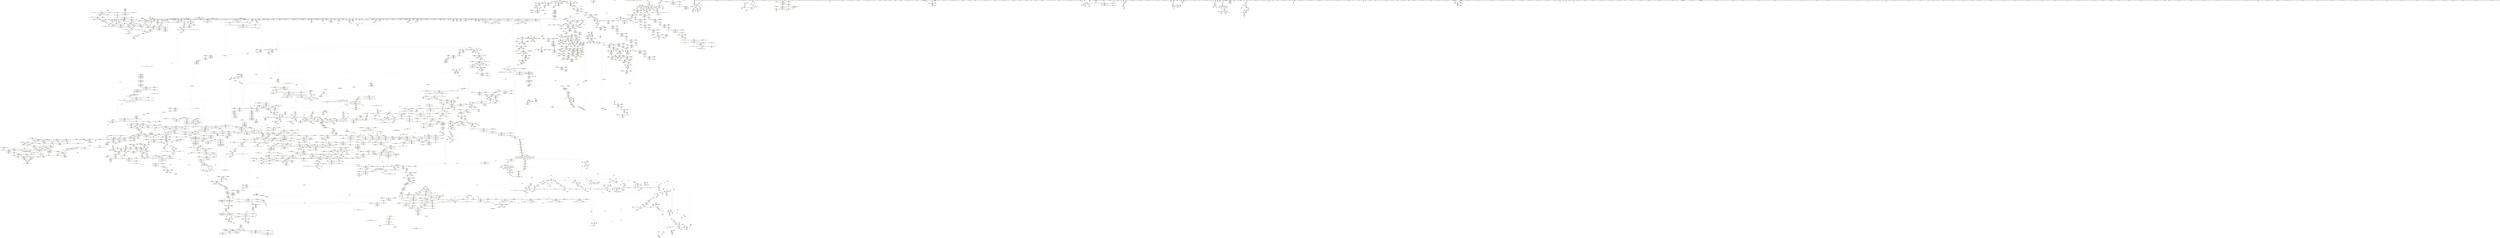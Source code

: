 digraph "SVFG" {
	label="SVFG";

	Node0x56288ce6e350 [shape=record,color=grey,label="{NodeID: 0\nNullPtr}"];
	Node0x56288ce6e350 -> Node0x56288cf3ed60[style=solid];
	Node0x56288ce6e350 -> Node0x56288cf3ee60[style=solid];
	Node0x56288ce6e350 -> Node0x56288cf3ef30[style=solid];
	Node0x56288ce6e350 -> Node0x56288cf3f000[style=solid];
	Node0x56288ce6e350 -> Node0x56288cf3f0d0[style=solid];
	Node0x56288ce6e350 -> Node0x56288cf3f1a0[style=solid];
	Node0x56288ce6e350 -> Node0x56288cf3f270[style=solid];
	Node0x56288ce6e350 -> Node0x56288cf3f340[style=solid];
	Node0x56288ce6e350 -> Node0x56288cf3f410[style=solid];
	Node0x56288ce6e350 -> Node0x56288cf3f4e0[style=solid];
	Node0x56288ce6e350 -> Node0x56288cf3f5b0[style=solid];
	Node0x56288ce6e350 -> Node0x56288cf3f680[style=solid];
	Node0x56288ce6e350 -> Node0x56288cf3f750[style=solid];
	Node0x56288ce6e350 -> Node0x56288cf3f820[style=solid];
	Node0x56288ce6e350 -> Node0x56288cf3f8f0[style=solid];
	Node0x56288ce6e350 -> Node0x56288cf3f9c0[style=solid];
	Node0x56288ce6e350 -> Node0x56288cf3fa90[style=solid];
	Node0x56288ce6e350 -> Node0x56288cf3fb60[style=solid];
	Node0x56288ce6e350 -> Node0x56288cf3fc30[style=solid];
	Node0x56288ce6e350 -> Node0x56288cf3fd00[style=solid];
	Node0x56288ce6e350 -> Node0x56288cf3fdd0[style=solid];
	Node0x56288ce6e350 -> Node0x56288cf3fea0[style=solid];
	Node0x56288ce6e350 -> Node0x56288cf3ff70[style=solid];
	Node0x56288ce6e350 -> Node0x56288cf40040[style=solid];
	Node0x56288ce6e350 -> Node0x56288cf40110[style=solid];
	Node0x56288ce6e350 -> Node0x56288cf401e0[style=solid];
	Node0x56288ce6e350 -> Node0x56288cf402b0[style=solid];
	Node0x56288ce6e350 -> Node0x56288cf40380[style=solid];
	Node0x56288ce6e350 -> Node0x56288cf40450[style=solid];
	Node0x56288ce6e350 -> Node0x56288cf40520[style=solid];
	Node0x56288ce6e350 -> Node0x56288cf405f0[style=solid];
	Node0x56288ce6e350 -> Node0x56288cf406c0[style=solid];
	Node0x56288ce6e350 -> Node0x56288cf40790[style=solid];
	Node0x56288ce6e350 -> Node0x56288cf40860[style=solid];
	Node0x56288ce6e350 -> Node0x56288cf40930[style=solid];
	Node0x56288ce6e350 -> Node0x56288cf40a00[style=solid];
	Node0x56288ce6e350 -> Node0x56288cf40ad0[style=solid];
	Node0x56288ce6e350 -> Node0x56288cf40ba0[style=solid];
	Node0x56288ce6e350 -> Node0x56288cf40c70[style=solid];
	Node0x56288ce6e350 -> Node0x56288cf40d40[style=solid];
	Node0x56288ce6e350 -> Node0x56288cf40e10[style=solid];
	Node0x56288ce6e350 -> Node0x56288cf40ee0[style=solid];
	Node0x56288ce6e350 -> Node0x56288cf40fb0[style=solid];
	Node0x56288ce6e350 -> Node0x56288cf41080[style=solid];
	Node0x56288ce6e350 -> Node0x56288cf41150[style=solid];
	Node0x56288ce6e350 -> Node0x56288cf41220[style=solid];
	Node0x56288ce6e350 -> Node0x56288cf412f0[style=solid];
	Node0x56288ce6e350 -> Node0x56288cf413c0[style=solid];
	Node0x56288ce6e350 -> Node0x56288cf41490[style=solid];
	Node0x56288ce6e350 -> Node0x56288cf41560[style=solid];
	Node0x56288ce6e350 -> Node0x56288cf41630[style=solid];
	Node0x56288ce6e350 -> Node0x56288cf41700[style=solid];
	Node0x56288ce6e350 -> Node0x56288cf417d0[style=solid];
	Node0x56288ce6e350 -> Node0x56288cf418a0[style=solid];
	Node0x56288ce6e350 -> Node0x56288cf41970[style=solid];
	Node0x56288ce6e350 -> Node0x56288cf74e00[style=solid];
	Node0x56288ce6e350 -> Node0x56288cf7a1e0[style=solid];
	Node0x56288ce6e350 -> Node0x56288cf4e9a0[style=solid];
	Node0x56288ce6e350 -> Node0x56288cf4ea70[style=solid];
	Node0x56288ce6e350 -> Node0x56288cf4eb40[style=solid];
	Node0x56288ce6e350 -> Node0x56288cf52d10[style=solid];
	Node0x56288ce6e350 -> Node0x56288cf9b680[style=solid];
	Node0x56288ce6e350 -> Node0x56288cfa21c0[style=solid];
	Node0x56288ce6e350 -> Node0x56288cfc4950[style=solid];
	Node0x56288ce6e350 -> Node0x56288cfc9390[style=solid];
	Node0x56288ce6e350 -> Node0x56288cfc9810[style=solid];
	Node0x56288ce6e350 -> Node0x56288cfca290[style=solid];
	Node0x56288ce6e350 -> Node0x56288cfcae90[style=solid];
	Node0x56288ce6e350 -> Node0x56288cfcb910[style=solid];
	Node0x56288d0d0410 [shape=record,color=yellow,style=double,label="{NodeID: 3764\nCSMU(89V_3)\npts\{2550000 \}\nCS[]|{<s0>24}}"];
	Node0x56288d0d0410:s0 -> Node0x56288cf8bc50[style=dashed,color=red];
	Node0x56288d035d80 [shape=record,color=black,label="{NodeID: 2657\nMR_66V_2 = PHI(MR_66V_5, MR_66V_1, )\npts\{279 \}\n}"];
	Node0x56288d035d80 -> Node0x56288d047080[style=dashed];
	Node0x56288d035d80 -> Node0x56288d053880[style=dashed];
	Node0x56288d035d80 -> Node0x56288d061eb0[style=dashed];
	Node0x56288d035d80 -> Node0x56288d06c3b0[style=dashed];
	Node0x56288d035d80 -> Node0x56288d0772b0[style=dashed];
	Node0x56288d035d80 -> Node0x56288d07efb0[style=dashed];
	Node0x56288d035d80 -> Node0x56288d0c0630[style=dashed];
	Node0x56288cf4dbd0 [shape=record,color=blue,label="{NodeID: 1550\n1508\<--1507\nthis.addr\<--this\n_ZNSaISt13_Rb_tree_nodeIiEED2Ev\n}"];
	Node0x56288cf4dbd0 -> Node0x56288cf69d50[style=dashed];
	Node0x56288cf4dbd0 -> Node0x56288d0c65a0[style=dashed];
	Node0x56288cf2be50 [shape=record,color=green,label="{NodeID: 443\n2714\<--2715\n__arg.addr\<--__arg.addr_field_insensitive\n_ZNKSt8_Rb_treeIiiSt9_IdentityIiESt4lessIiESaIiEE11_Alloc_nodeclIiEEPSt13_Rb_tree_nodeIiEOT_\n}"];
	Node0x56288cf2be50 -> Node0x56288cf71f50[style=solid];
	Node0x56288cf2be50 -> Node0x56288cf8cc80[style=solid];
	Node0x56288cf7cf90 [shape=record,color=yellow,style=double,label="{NodeID: 3100\n82V_1 = ENCHI(MR_82V_0)\npts\{297 \}\nFun[main]}"];
	Node0x56288cf7cf90 -> Node0x56288d038580[style=dashed];
	Node0x56288cf9b4e0 [shape=record,color=yellow,style=double,label="{NodeID: 1993\nAPARM(1770)\nCS[]|{<s0>143}}"];
	Node0x56288cf9b4e0:s0 -> Node0x56288cf5a240[style=solid,color=red];
	Node0x56288cf3b400 [shape=record,color=purple,label="{NodeID: 886\n1460\<--1459\n_M_storage\<--this1\n_ZN9__gnu_cxx16__aligned_membufIiE7_M_addrEv\n}"];
	Node0x56288cf3b400 -> Node0x56288cf46ae0[style=solid];
	Node0x56288d0c1e00 [shape=record,color=yellow,style=double,label="{NodeID: 3543\nRETMU(557V_1)\npts\{1551 \}\nFun[_ZNSt12_Vector_baseIiSaIiEEC2EmRKS0_]}"];
	Node0x56288cfbbfb0 [shape=record,color=yellow,style=double,label="{NodeID: 2436\nFPARM(2954)\nFun[_ZNSt23_Rb_tree_const_iteratorIiEC2ERKSt17_Rb_tree_iteratorIiE]}"];
	Node0x56288cfbbfb0 -> Node0x56288cf8e410[style=solid];
	Node0x56288cf718d0 [shape=record,color=red,label="{NodeID: 1329\n2650\<--2647\n\<--__x.addr\n_ZNSt8_Rb_treeIiiSt9_IdentityIiESt4lessIiESaIiEE8_S_valueEPKSt13_Rb_tree_nodeIiE\n}"];
	Node0x56288cf718d0 -> Node0x56288cfa0e40[style=solid];
	Node0x56288cf23f70 [shape=record,color=green,label="{NodeID: 222\n1353\<--1354\nthis.addr\<--this.addr_field_insensitive\n_ZNSt8_Rb_treeIiiSt9_IdentityIiESt4lessIiESaIiEE15_M_destroy_nodeEPSt13_Rb_tree_nodeIiE\n}"];
	Node0x56288cf23f70 -> Node0x56288cf68f80[style=solid];
	Node0x56288cf23f70 -> Node0x56288cf7be50[style=solid];
	Node0x56288d07b3b0 [shape=record,color=black,label="{NodeID: 2879\nMR_103V_3 = PHI(MR_103V_5, MR_103V_2, MR_103V_2, MR_103V_2, MR_103V_2, MR_103V_2, MR_103V_2, )\npts\{2650004 \}\n}"];
	Node0x56288d07b3b0 -> Node0x56288d02c080[style=dashed];
	Node0x56288cf90150 [shape=record,color=yellow,style=double,label="{NodeID: 1772\nAPARM(46)\nCS[]}"];
	Node0x56288cf47cc0 [shape=record,color=black,label="{NodeID: 665\n1845\<--1844\n\<--_M_impl\n_ZNSt12_Vector_baseIiSaIiEE19_M_get_Tp_allocatorEv\n}"];
	Node0x56288cf47cc0 -> Node0x56288cf47d90[style=solid];
	Node0x56288cf8b3b0 [shape=record,color=yellow,style=double,label="{NodeID: 3322\n531V_1 = ENCHI(MR_531V_0)\npts\{1470 \}\nFun[_ZNSt16allocator_traitsISaISt13_Rb_tree_nodeIiEEE10deallocateERS2_PS1_m]}"];
	Node0x56288cf8b3b0 -> Node0x56288cf4d7c0[style=dashed];
	Node0x56288cfa5dd0 [shape=record,color=yellow,style=double,label="{NodeID: 2215\nARet(2177)\nCS[]}"];
	Node0x56288cfa5dd0 -> Node0x56288cf9db10[style=solid];
	Node0x56288cf66540 [shape=record,color=red,label="{NodeID: 1108\n865\<--862\nthis1\<--this.addr\n_ZNKSt3setIiSt4lessIiESaIiEE4sizeEv\n}"];
	Node0x56288cf66540 -> Node0x56288cf385b0[style=solid];
	Node0x56288c76a8f0 [shape=record,color=green,label="{NodeID: 1\n7\<--1\n__dso_handle\<--dummyObj\nGlob }"];
	Node0x56288d0d0570 [shape=record,color=yellow,style=double,label="{NodeID: 3765\nCSMU(89V_3)\npts\{2550000 \}\nCS[]|{<s0>25}}"];
	Node0x56288d0d0570:s0 -> Node0x56288cf8bc50[style=dashed,color=red];
	Node0x56288d036280 [shape=record,color=black,label="{NodeID: 2658\nMR_68V_2 = PHI(MR_68V_5, MR_68V_1, )\npts\{281 \}\n}"];
	Node0x56288d036280 -> Node0x56288d047580[style=dashed];
	Node0x56288d036280 -> Node0x56288d053d80[style=dashed];
	Node0x56288d036280 -> Node0x56288d0623b0[style=dashed];
	Node0x56288d036280 -> Node0x56288d06c8b0[style=dashed];
	Node0x56288d036280 -> Node0x56288d0777b0[style=dashed];
	Node0x56288d036280 -> Node0x56288d07f4b0[style=dashed];
	Node0x56288d036280 -> Node0x56288d0c0710[style=dashed];
	Node0x56288cf4dca0 [shape=record,color=blue,label="{NodeID: 1551\n1519\<--1518\nthis.addr\<--this\n_ZN9__gnu_cxx13new_allocatorISt13_Rb_tree_nodeIiEED2Ev\n}"];
	Node0x56288cf4dca0 -> Node0x56288cf69e20[style=dashed];
	Node0x56288cf4dca0 -> Node0x56288d0c7950[style=dashed];
	Node0x56288cf2bf20 [shape=record,color=green,label="{NodeID: 444\n2724\<--2725\n_ZNSt8_Rb_treeIiiSt9_IdentityIiESt4lessIiESaIiEE14_M_create_nodeIJiEEEPSt13_Rb_tree_nodeIiEDpOT_\<--_ZNSt8_Rb_treeIiiSt9_IdentityIiESt4lessIiESaIiEE14_M_create_nodeIJiEEEPSt13_Rb_tree_nodeIiEDpOT__field_insensitive\n}"];
	Node0x56288cf7d070 [shape=record,color=yellow,style=double,label="{NodeID: 3101\n84V_1 = ENCHI(MR_84V_0)\npts\{1803 \}\nFun[main]}"];
	Node0x56288cf7d070 -> Node0x56288d038a80[style=dashed];
	Node0x56288cf9b5b0 [shape=record,color=yellow,style=double,label="{NodeID: 1994\nAPARM(1771)\nCS[]|{<s0>143}}"];
	Node0x56288cf9b5b0:s0 -> Node0x56288cf5a330[style=solid,color=red];
	Node0x56288cf3b4d0 [shape=record,color=purple,label="{NodeID: 887\n1556\<--1555\n_M_impl\<--this1\n_ZNSt12_Vector_baseIiSaIiEEC2EmRKS0_\n}"];
	Node0x56288cf3b4d0 -> Node0x56288cf94660[style=solid];
	Node0x56288cf3b4d0 -> Node0x56288cf949a0[style=solid];
	Node0x56288d0c1ee0 [shape=record,color=yellow,style=double,label="{NodeID: 3544\nRETMU(559V_3)\npts\{2550000 2550001 2550002 \}\nFun[_ZNSt12_Vector_baseIiSaIiEEC2EmRKS0_]|{<s0>55|<s1>55|<s2>55}}"];
	Node0x56288d0c1ee0:s0 -> Node0x56288d0db140[style=dashed,color=blue];
	Node0x56288d0c1ee0:s1 -> Node0x56288d0db2a0[style=dashed,color=blue];
	Node0x56288d0c1ee0:s2 -> Node0x56288d0db380[style=dashed,color=blue];
	Node0x56288cfbc0a0 [shape=record,color=yellow,style=double,label="{NodeID: 2437\nFPARM(974)\nFun[_ZNSt8_Rb_treeIiiSt9_IdentityIiESt4lessIiESaIiEE13_Rb_tree_implIS3_Lb1EEC2Ev]}"];
	Node0x56288cfbc0a0 -> Node0x56288cf79c30[style=solid];
	Node0x56288cf719a0 [shape=record,color=red,label="{NodeID: 1330\n2658\<--2655\nthis1\<--this.addr\n_ZNKSt13_Rb_tree_nodeIiE9_M_valptrEv\n}"];
	Node0x56288cf719a0 -> Node0x56288cf5f380[style=solid];
	Node0x56288cf24040 [shape=record,color=green,label="{NodeID: 223\n1355\<--1356\n__p.addr\<--__p.addr_field_insensitive\n_ZNSt8_Rb_treeIiiSt9_IdentityIiESt4lessIiESaIiEE15_M_destroy_nodeEPSt13_Rb_tree_nodeIiE\n}"];
	Node0x56288cf24040 -> Node0x56288cf69050[style=solid];
	Node0x56288cf24040 -> Node0x56288cf69120[style=solid];
	Node0x56288cf24040 -> Node0x56288cf7bf20[style=solid];
	Node0x56288d07b8b0 [shape=record,color=black,label="{NodeID: 2880\nMR_105V_3 = PHI(MR_105V_5, MR_105V_2, MR_105V_2, MR_105V_2, MR_105V_2, MR_105V_2, MR_105V_2, )\npts\{2690000 \}\n}"];
	Node0x56288d07b8b0 -> Node0x56288d02c580[style=dashed];
	Node0x56288cf90220 [shape=record,color=yellow,style=double,label="{NodeID: 1773\nAPARM(44)\nCS[]}"];
	Node0x56288cf47d90 [shape=record,color=black,label="{NodeID: 666\n1838\<--1845\n_ZNSt12_Vector_baseIiSaIiEE19_M_get_Tp_allocatorEv_ret\<--\n_ZNSt12_Vector_baseIiSaIiEE19_M_get_Tp_allocatorEv\n}"];
	Node0x56288cf47d90 -> Node0x56288cfc16e0[style=solid];
	Node0x56288cf8b490 [shape=record,color=yellow,style=double,label="{NodeID: 3323\n533V_1 = ENCHI(MR_533V_0)\npts\{1472 \}\nFun[_ZNSt16allocator_traitsISaISt13_Rb_tree_nodeIiEEE10deallocateERS2_PS1_m]}"];
	Node0x56288cf8b490 -> Node0x56288cf4d890[style=dashed];
	Node0x56288cfa5e60 [shape=record,color=yellow,style=double,label="{NodeID: 2216\nARet(2185)\nCS[]}"];
	Node0x56288cfa5e60 -> Node0x56288cf6e260[style=solid];
	Node0x56288cf66610 [shape=record,color=red,label="{NodeID: 1109\n878\<--875\nthis1\<--this.addr\n_ZNKSt3setIiSt4lessIiESaIiEE5beginEv\n}"];
	Node0x56288cf66610 -> Node0x56288cf38820[style=solid];
	Node0x56288cedcae0 [shape=record,color=green,label="{NodeID: 2\n15\<--1\n.str\<--dummyObj\nGlob }"];
	Node0x56288d0d06d0 [shape=record,color=yellow,style=double,label="{NodeID: 3766\nCSMU(82V_8)\npts\{297 \}\nCS[]|{<s0>44}}"];
	Node0x56288d0d06d0:s0 -> Node0x56288d031d00[style=dashed,color=red];
	Node0x56288d036780 [shape=record,color=black,label="{NodeID: 2659\nMR_70V_2 = PHI(MR_70V_5, MR_70V_1, )\npts\{285 \}\n}"];
	Node0x56288d036780 -> Node0x56288d047a80[style=dashed];
	Node0x56288d036780 -> Node0x56288d054280[style=dashed];
	Node0x56288d036780 -> Node0x56288d0628b0[style=dashed];
	Node0x56288d036780 -> Node0x56288d06cdb0[style=dashed];
	Node0x56288d036780 -> Node0x56288d077cb0[style=dashed];
	Node0x56288d036780 -> Node0x56288d07f9b0[style=dashed];
	Node0x56288d036780 -> Node0x56288d0c07f0[style=dashed];
	Node0x56288cf4dd70 [shape=record,color=blue,label="{NodeID: 1552\n1526\<--1525\nthis.addr\<--this\n_ZN9__gnu_cxx13new_allocatorIiEC2Ev\n}"];
	Node0x56288cf4dd70 -> Node0x56288cf69ef0[style=dashed];
	Node0x56288cf4dd70 -> Node0x56288d0c47b0[style=dashed];
	Node0x56288cf2c020 [shape=record,color=green,label="{NodeID: 445\n2735\<--2736\nthis.addr\<--this.addr_field_insensitive\n_ZNSt8_Rb_treeIiiSt9_IdentityIiESt4lessIiESaIiEE14_M_create_nodeIJiEEEPSt13_Rb_tree_nodeIiEDpOT_\n}"];
	Node0x56288cf2c020 -> Node0x56288cf720f0[style=solid];
	Node0x56288cf2c020 -> Node0x56288cf8cd50[style=solid];
	Node0x56288cf7d150 [shape=record,color=yellow,style=double,label="{NodeID: 3102\n8V_1 = ENCHI(MR_8V_0)\npts\{110000 \}\nFun[main]}"];
	Node0x56288cf7d150 -> Node0x56288d0d2770[style=dashed];
	Node0x56288cf9b680 [shape=record,color=yellow,style=double,label="{NodeID: 1995\nAPARM(3)\nCS[]|{<s0>143}}"];
	Node0x56288cf9b680:s0 -> Node0x56288cf5a420[style=solid,color=red];
	Node0x56288cf3b5a0 [shape=record,color=purple,label="{NodeID: 888\n1591\<--1590\n_M_impl\<--\n_ZNSt6vectorIiSaIiEE21_M_default_initializeEm\n}"];
	Node0x56288d0c1fc0 [shape=record,color=yellow,style=double,label="{NodeID: 3545\nRETMU(683V_2)\npts\{2470 \}\nFun[_ZNSt8_Rb_treeIiiSt9_IdentityIiESt4lessIiESaIiEE6_M_endEv]}"];
	Node0x56288cfbc190 [shape=record,color=yellow,style=double,label="{NodeID: 2438\nFPARM(824)\nFun[_ZNSt3setIiSt4lessIiESaIiEE6insertEOi]}"];
	Node0x56288cfbc190 -> Node0x56288cf791a0[style=solid];
	Node0x56288cf71a70 [shape=record,color=red,label="{NodeID: 1331\n2669\<--2666\nthis1\<--this.addr\n_ZNK9__gnu_cxx16__aligned_membufIiE6_M_ptrEv\n}"];
	Node0x56288cf71a70 -> Node0x56288cfa0fe0[style=solid];
	Node0x56288cf24110 [shape=record,color=green,label="{NodeID: 224\n1361\<--1362\n_ZNSt8_Rb_treeIiiSt9_IdentityIiESt4lessIiESaIiEE21_M_get_Node_allocatorEv\<--_ZNSt8_Rb_treeIiiSt9_IdentityIiESt4lessIiESaIiEE21_M_get_Node_allocatorEv_field_insensitive\n}"];
	Node0x56288d07bdb0 [shape=record,color=black,label="{NodeID: 2881\nMR_107V_3 = PHI(MR_107V_5, MR_107V_2, MR_107V_2, MR_107V_2, MR_107V_2, MR_107V_2, MR_107V_2, )\npts\{2710000 \}\n}"];
	Node0x56288d07bdb0 -> Node0x56288d02ca80[style=dashed];
	Node0x56288cf902f0 [shape=record,color=yellow,style=double,label="{NodeID: 1774\nAPARM(7)\nCS[]}"];
	Node0x56288cf47e60 [shape=record,color=black,label="{NodeID: 667\n1847\<--1861\n_ZSt25__uninitialized_default_nIPimET_S1_T0__ret\<--call\n_ZSt25__uninitialized_default_nIPimET_S1_T0_\n}"];
	Node0x56288cf47e60 -> Node0x56288cfc32a0[style=solid];
	Node0x56288cf8b570 [shape=record,color=yellow,style=double,label="{NodeID: 3324\n291V_1 = ENCHI(MR_291V_0)\npts\{2023 \}\nFun[_ZSt8_DestroyIPiiEvT_S1_RSaIT0_E]}"];
	Node0x56288cf8b570 -> Node0x56288cf513e0[style=dashed];
	Node0x56288cfa5ef0 [shape=record,color=yellow,style=double,label="{NodeID: 2217\nARet(2217)\nCS[]}"];
	Node0x56288cfa5ef0 -> Node0x56288cf52760[style=solid];
	Node0x56288cf666e0 [shape=record,color=red,label="{NodeID: 1110\n886\<--885\n\<--coerce.dive2\n_ZNKSt3setIiSt4lessIiESaIiEE5beginEv\n}"];
	Node0x56288cf666e0 -> Node0x56288cf443e0[style=solid];
	Node0x56288cedcb70 [shape=record,color=green,label="{NodeID: 3\n17\<--1\n.str.1\<--dummyObj\nGlob }"];
	Node0x56288d0d0830 [shape=record,color=yellow,style=double,label="{NodeID: 3767\nCSMU(97V_8)\npts\{2650001 \}\nCS[]|{<s0>44}}"];
	Node0x56288d0d0830:s0 -> Node0x56288cf88870[style=dashed,color=red];
	Node0x56288d036c80 [shape=record,color=black,label="{NodeID: 2660\nMR_72V_2 = PHI(MR_72V_5, MR_72V_1, )\npts\{287 \}\n}"];
	Node0x56288d036c80 -> Node0x56288d047f80[style=dashed];
	Node0x56288d036c80 -> Node0x56288d054780[style=dashed];
	Node0x56288d036c80 -> Node0x56288d062db0[style=dashed];
	Node0x56288d036c80 -> Node0x56288d06d2b0[style=dashed];
	Node0x56288d036c80 -> Node0x56288d0781b0[style=dashed];
	Node0x56288d036c80 -> Node0x56288d07feb0[style=dashed];
	Node0x56288d036c80 -> Node0x56288d0c08d0[style=dashed];
	Node0x56288cf4de40 [shape=record,color=blue,label="{NodeID: 1553\n1533\<--1532\nthis.addr\<--this\n_ZN9__gnu_cxx13new_allocatorIiED2Ev\n}"];
	Node0x56288cf4de40 -> Node0x56288cf69fc0[style=dashed];
	Node0x56288cf4de40 -> Node0x56288d0c5460[style=dashed];
	Node0x56288cf2c0f0 [shape=record,color=green,label="{NodeID: 446\n2737\<--2738\n__args.addr\<--__args.addr_field_insensitive\n_ZNSt8_Rb_treeIiiSt9_IdentityIiESt4lessIiESaIiEE14_M_create_nodeIJiEEEPSt13_Rb_tree_nodeIiEDpOT_\n}"];
	Node0x56288cf2c0f0 -> Node0x56288cf721c0[style=solid];
	Node0x56288cf2c0f0 -> Node0x56288cf8ce20[style=solid];
	Node0x56288cf7d230 [shape=record,color=yellow,style=double,label="{NodeID: 3103\n87V_1 = ENCHI(MR_87V_0)\npts\{140000 \}\nFun[main]}"];
	Node0x56288cf7d230 -> Node0x56288cf76420[style=dashed];
	Node0x56288cf9b750 [shape=record,color=yellow,style=double,label="{NodeID: 1996\nAPARM(1789)\nCS[]|{<s0>144}}"];
	Node0x56288cf9b750:s0 -> Node0x56288cf5be20[style=solid,color=red];
	Node0x56288cf3b670 [shape=record,color=purple,label="{NodeID: 889\n1592\<--1590\n_M_start\<--\n_ZNSt6vectorIiSaIiEE21_M_default_initializeEm\n}"];
	Node0x56288cf3b670 -> Node0x56288cf6a640[style=solid];
	Node0x56288d0c20d0 [shape=record,color=yellow,style=double,label="{NodeID: 3546\nRETMU(343V_2)\npts\{1781 \}\nFun[_ZN9__gnu_cxx13new_allocatorIiE8allocateEmPKv]}"];
	Node0x56288cfbc280 [shape=record,color=yellow,style=double,label="{NodeID: 2439\nFPARM(825)\nFun[_ZNSt3setIiSt4lessIiESaIiEE6insertEOi]}"];
	Node0x56288cfbc280 -> Node0x56288cf79270[style=solid];
	Node0x56288cf71b40 [shape=record,color=red,label="{NodeID: 1332\n2680\<--2677\nthis1\<--this.addr\n_ZNK9__gnu_cxx16__aligned_membufIiE7_M_addrEv\n}"];
	Node0x56288cf71b40 -> Node0x56288cf5f450[style=solid];
	Node0x56288cf24210 [shape=record,color=green,label="{NodeID: 225\n1365\<--1366\n_ZNSt13_Rb_tree_nodeIiE9_M_valptrEv\<--_ZNSt13_Rb_tree_nodeIiE9_M_valptrEv_field_insensitive\n}"];
	Node0x56288d07c2b0 [shape=record,color=black,label="{NodeID: 2882\nMR_109V_3 = PHI(MR_109V_5, MR_109V_2, MR_109V_2, MR_109V_2, MR_109V_2, MR_109V_2, MR_109V_2, )\npts\{2730000 \}\n}"];
	Node0x56288d07c2b0 -> Node0x56288d02cf80[style=dashed];
	Node0x56288cf903c0 [shape=record,color=yellow,style=double,label="{NodeID: 1775\nAPARM(264)\nCS[]|{<s0>44}}"];
	Node0x56288cf903c0:s0 -> Node0x56288cfbc190[style=solid,color=red];
	Node0x56288cf47f30 [shape=record,color=black,label="{NodeID: 668\n1865\<--1879\n_ZNSt27__uninitialized_default_n_1ILb1EE18__uninit_default_nIPimEET_S3_T0__ret\<--call\n_ZNSt27__uninitialized_default_n_1ILb1EE18__uninit_default_nIPimEET_S3_T0_\n}"];
	Node0x56288cf47f30 -> Node0x56288cfc4590[style=solid];
	Node0x56288cf8b680 [shape=record,color=yellow,style=double,label="{NodeID: 3325\n293V_1 = ENCHI(MR_293V_0)\npts\{2025 \}\nFun[_ZSt8_DestroyIPiiEvT_S1_RSaIT0_E]}"];
	Node0x56288cf8b680 -> Node0x56288cf514b0[style=dashed];
	Node0x56288cfa5f80 [shape=record,color=yellow,style=double,label="{NodeID: 2218\nARet(2219)\nCS[]}"];
	Node0x56288cfa5f80 -> Node0x56288cf52830[style=solid];
	Node0x56288cf667b0 [shape=record,color=red,label="{NodeID: 1111\n893\<--890\nthis1\<--this.addr\n_ZNKSt23_Rb_tree_const_iteratorIiEdeEv\n}"];
	Node0x56288cf667b0 -> Node0x56288cf388f0[style=solid];
	Node0x56288cedd230 [shape=record,color=green,label="{NodeID: 4\n19\<--1\nstdin\<--dummyObj\nGlob }"];
	Node0x56288d0d0910 [shape=record,color=yellow,style=double,label="{NodeID: 3768\nCSMU(99V_8)\npts\{2650002 \}\nCS[]|{<s0>44}}"];
	Node0x56288d0d0910:s0 -> Node0x56288cf88870[style=dashed,color=red];
	Node0x56288d037180 [shape=record,color=black,label="{NodeID: 2661\nMR_74V_2 = PHI(MR_74V_5, MR_74V_1, )\npts\{289 \}\n}"];
	Node0x56288d037180 -> Node0x56288d048480[style=dashed];
	Node0x56288d037180 -> Node0x56288d054c80[style=dashed];
	Node0x56288d037180 -> Node0x56288d0632b0[style=dashed];
	Node0x56288d037180 -> Node0x56288d06d7b0[style=dashed];
	Node0x56288d037180 -> Node0x56288d0786b0[style=dashed];
	Node0x56288d037180 -> Node0x56288d0803b0[style=dashed];
	Node0x56288d037180 -> Node0x56288d0c09b0[style=dashed];
	Node0x56288cf4df10 [shape=record,color=blue,label="{NodeID: 1554\n1542\<--1539\nthis.addr\<--this\n_ZNSt12_Vector_baseIiSaIiEEC2EmRKS0_\n}"];
	Node0x56288cf4df10 -> Node0x56288cf6a090[style=dashed];
	Node0x56288cf4df10 -> Node0x56288d0c1a50[style=dashed];
	Node0x56288cf2c1c0 [shape=record,color=green,label="{NodeID: 447\n2739\<--2740\n__tmp\<--__tmp_field_insensitive\n_ZNSt8_Rb_treeIiiSt9_IdentityIiESt4lessIiESaIiEE14_M_create_nodeIJiEEEPSt13_Rb_tree_nodeIiEDpOT_\n}"];
	Node0x56288cf2c1c0 -> Node0x56288cf72290[style=solid];
	Node0x56288cf2c1c0 -> Node0x56288cf72360[style=solid];
	Node0x56288cf2c1c0 -> Node0x56288cf8cef0[style=solid];
	Node0x56288cf7d310 [shape=record,color=yellow,style=double,label="{NodeID: 3104\n89V_1 = ENCHI(MR_89V_0)\npts\{2550000 \}\nFun[main]}"];
	Node0x56288cf7d310 -> Node0x56288d038f80[style=dashed];
	Node0x56288cf9b820 [shape=record,color=yellow,style=double,label="{NodeID: 1997\nAPARM(1801)\nCS[]}"];
	Node0x56288cf3b740 [shape=record,color=purple,label="{NodeID: 890\n1601\<--1600\n_M_impl3\<--\n_ZNSt6vectorIiSaIiEE21_M_default_initializeEm\n}"];
	Node0x56288d0c21e0 [shape=record,color=yellow,style=double,label="{NodeID: 3547\nRETMU(345V_2)\npts\{1783 \}\nFun[_ZN9__gnu_cxx13new_allocatorIiE8allocateEmPKv]}"];
	Node0x56288cfbc370 [shape=record,color=yellow,style=double,label="{NodeID: 2440\nFPARM(2161)\nFun[_ZNSt4pairISt23_Rb_tree_const_iteratorIiEbEC2IRSt17_Rb_tree_iteratorIiERbLb1EEEOT_OT0_]}"];
	Node0x56288cfbc370 -> Node0x56288cf52280[style=solid];
	Node0x56288cf71c10 [shape=record,color=red,label="{NodeID: 1333\n2689\<--2686\n\<--__t.addr\n_ZSt7forwardIRPSt13_Rb_tree_nodeIiEEOT_RNSt16remove_referenceIS4_E4typeE\n}"];
	Node0x56288cf71c10 -> Node0x56288cf4b190[style=solid];
	Node0x56288cf24310 [shape=record,color=green,label="{NodeID: 226\n1368\<--1369\n_ZNSt16allocator_traitsISaISt13_Rb_tree_nodeIiEEE7destroyIiEEvRS2_PT_\<--_ZNSt16allocator_traitsISaISt13_Rb_tree_nodeIiEEE7destroyIiEEvRS2_PT__field_insensitive\n}"];
	Node0x56288d07c7b0 [shape=record,color=black,label="{NodeID: 2883\nMR_32V_3 = PHI(MR_32V_5, MR_32V_2, MR_32V_2, MR_32V_2, MR_32V_2, MR_32V_2, MR_32V_2, )\npts\{2830001 \}\n}"];
	Node0x56288d07c7b0 -> Node0x56288d02d480[style=dashed];
	Node0x56288cf90490 [shape=record,color=yellow,style=double,label="{NodeID: 1776\nAPARM(296)\nCS[]|{<s0>44}}"];
	Node0x56288cf90490:s0 -> Node0x56288cfbc280[style=solid,color=red];
	Node0x56288cf48000 [shape=record,color=black,label="{NodeID: 669\n1883\<--1902\n_ZSt6fill_nIPimiET_S1_T0_RKT1__ret\<--call1\n_ZSt6fill_nIPimiET_S1_T0_RKT1_\n}"];
	Node0x56288cf48000 -> Node0x56288cfc0030[style=solid];
	Node0x56288cf8b760 [shape=record,color=yellow,style=double,label="{NodeID: 3326\n295V_1 = ENCHI(MR_295V_0)\npts\{2027 \}\nFun[_ZSt8_DestroyIPiiEvT_S1_RSaIT0_E]}"];
	Node0x56288cf8b760 -> Node0x56288cf51580[style=dashed];
	Node0x56288cfa6010 [shape=record,color=yellow,style=double,label="{NodeID: 2219\nARet(2236)\nCS[]}"];
	Node0x56288cfa6010 -> Node0x56288cf9e0c0[style=solid];
	Node0x56288cf66880 [shape=record,color=red,label="{NodeID: 1112\n895\<--894\n\<--_M_node\n_ZNKSt23_Rb_tree_const_iteratorIiEdeEv\n}"];
	Node0x56288cf66880 -> Node0x56288cf444b0[style=solid];
	Node0x56288cedd2c0 [shape=record,color=green,label="{NodeID: 5\n20\<--1\n.str.2\<--dummyObj\nGlob }"];
	Node0x56288d0d09f0 [shape=record,color=yellow,style=double,label="{NodeID: 3769\nCSMU(101V_8)\npts\{2650003 \}\nCS[]|{<s0>44}}"];
	Node0x56288d0d09f0:s0 -> Node0x56288cf88870[style=dashed,color=red];
	Node0x56288d037680 [shape=record,color=black,label="{NodeID: 2662\nMR_76V_2 = PHI(MR_76V_5, MR_76V_1, )\npts\{291 \}\n}"];
	Node0x56288d037680 -> Node0x56288d048980[style=dashed];
	Node0x56288d037680 -> Node0x56288d055180[style=dashed];
	Node0x56288d037680 -> Node0x56288d0637b0[style=dashed];
	Node0x56288d037680 -> Node0x56288d06dcb0[style=dashed];
	Node0x56288d037680 -> Node0x56288d078bb0[style=dashed];
	Node0x56288d037680 -> Node0x56288d0808b0[style=dashed];
	Node0x56288d037680 -> Node0x56288d0c0a90[style=dashed];
	Node0x56288cf4dfe0 [shape=record,color=blue,label="{NodeID: 1555\n1544\<--1540\n__n.addr\<--__n\n_ZNSt12_Vector_baseIiSaIiEEC2EmRKS0_\n}"];
	Node0x56288cf4dfe0 -> Node0x56288cf6a160[style=dashed];
	Node0x56288cf4dfe0 -> Node0x56288d0c1b60[style=dashed];
	Node0x56288cf2c290 [shape=record,color=green,label="{NodeID: 448\n2745\<--2746\n_ZNSt8_Rb_treeIiiSt9_IdentityIiESt4lessIiESaIiEE11_M_get_nodeEv\<--_ZNSt8_Rb_treeIiiSt9_IdentityIiESt4lessIiESaIiEE11_M_get_nodeEv_field_insensitive\n}"];
	Node0x56288cf7d3f0 [shape=record,color=yellow,style=double,label="{NodeID: 3105\n91V_1 = ENCHI(MR_91V_0)\npts\{2550001 \}\nFun[main]}"];
	Node0x56288cf7d3f0 -> Node0x56288d039480[style=dashed];
	Node0x56288cf9b8f0 [shape=record,color=yellow,style=double,label="{NodeID: 1998\nAPARM(1832)\nCS[]|{<s0>147}}"];
	Node0x56288cf9b8f0:s0 -> Node0x56288cf5a090[style=solid,color=red];
	Node0x56288cf3b810 [shape=record,color=purple,label="{NodeID: 891\n1602\<--1600\n_M_finish\<--\n_ZNSt6vectorIiSaIiEE21_M_default_initializeEm\n}"];
	Node0x56288cf3b810 -> Node0x56288cf4e4c0[style=solid];
	Node0x56288d0c22c0 [shape=record,color=yellow,style=double,label="{NodeID: 3548\nRETMU(347V_2)\npts\{1785 \}\nFun[_ZN9__gnu_cxx13new_allocatorIiE8allocateEmPKv]}"];
	Node0x56288cfbc460 [shape=record,color=yellow,style=double,label="{NodeID: 2441\nFPARM(2162)\nFun[_ZNSt4pairISt23_Rb_tree_const_iteratorIiEbEC2IRSt17_Rb_tree_iteratorIiERbLb1EEEOT_OT0_]}"];
	Node0x56288cfbc460 -> Node0x56288cf52350[style=solid];
	Node0x56288cf71ce0 [shape=record,color=red,label="{NodeID: 1334\n2696\<--2693\n\<--__t.addr\n_ZSt7forwardIRPSt18_Rb_tree_node_baseEOT_RNSt16remove_referenceIS3_E4typeE\n}"];
	Node0x56288cf71ce0 -> Node0x56288cf4b260[style=solid];
	Node0x56288cf24410 [shape=record,color=green,label="{NodeID: 227\n1379\<--1380\nthis.addr\<--this.addr_field_insensitive\n_ZNSt8_Rb_treeIiiSt9_IdentityIiESt4lessIiESaIiEE11_M_put_nodeEPSt13_Rb_tree_nodeIiE\n}"];
	Node0x56288cf24410 -> Node0x56288cf691f0[style=solid];
	Node0x56288cf24410 -> Node0x56288cf7bff0[style=solid];
	Node0x56288d07ccb0 [shape=record,color=black,label="{NodeID: 2884\nMR_112V_3 = PHI(MR_112V_5, MR_112V_2, MR_112V_2, MR_112V_2, MR_112V_2, MR_112V_2, MR_112V_2, )\npts\{2990000 \}\n}"];
	Node0x56288d07ccb0 -> Node0x56288d02d980[style=dashed];
	Node0x56288cf90560 [shape=record,color=yellow,style=double,label="{NodeID: 1777\nAPARM(300)\nCS[]|{<s0>48}}"];
	Node0x56288cf90560:s0 -> Node0x56288cf5c540[style=solid,color=red];
	Node0x56288cf480d0 [shape=record,color=black,label="{NodeID: 670\n1906\<--1944\n_ZSt10__fill_n_aIPimiEN9__gnu_cxx11__enable_ifIXsr11__is_scalarIT1_EE7__valueET_E6__typeES4_T0_RKS3__ret\<--\n_ZSt10__fill_n_aIPimiEN9__gnu_cxx11__enable_ifIXsr11__is_scalarIT1_EE7__valueET_E6__typeES4_T0_RKS3_\n}"];
	Node0x56288cf480d0 -> Node0x56288cfc06c0[style=solid];
	Node0x56288cf8b840 [shape=record,color=yellow,style=double,label="{NodeID: 3327\n593V_1 = ENCHI(MR_593V_0)\npts\{1741 \}\nFun[_ZNSt12_Vector_baseIiSaIiEE11_M_allocateEm]}"];
	Node0x56288cf8b840 -> Node0x56288cf4f430[style=dashed];
	Node0x56288cfa60a0 [shape=record,color=yellow,style=double,label="{NodeID: 2220\nARet(2239)\nCS[]}"];
	Node0x56288cfa60a0 -> Node0x56288cf48d00[style=solid];
	Node0x56288cf66950 [shape=record,color=red,label="{NodeID: 1113\n912\<--909\nthis1\<--this.addr\n_ZNSt3setIiSt4lessIiESaIiEED2Ev\n}"];
	Node0x56288cf66950 -> Node0x56288cf389c0[style=solid];
	Node0x56288cedd350 [shape=record,color=green,label="{NodeID: 6\n22\<--1\n.str.3\<--dummyObj\nGlob }"];
	Node0x56288d0d0ad0 [shape=record,color=yellow,style=double,label="{NodeID: 3770\nCSMU(103V_8)\npts\{2650004 \}\nCS[]|{<s0>44}}"];
	Node0x56288d0d0ad0:s0 -> Node0x56288cf88870[style=dashed,color=red];
	Node0x56288d037b80 [shape=record,color=black,label="{NodeID: 2663\nMR_78V_2 = PHI(MR_78V_5, MR_78V_1, )\npts\{293 \}\n}"];
	Node0x56288d037b80 -> Node0x56288d048e80[style=dashed];
	Node0x56288d037b80 -> Node0x56288d055680[style=dashed];
	Node0x56288d037b80 -> Node0x56288d063cb0[style=dashed];
	Node0x56288d037b80 -> Node0x56288d06e1b0[style=dashed];
	Node0x56288d037b80 -> Node0x56288d0790b0[style=dashed];
	Node0x56288d037b80 -> Node0x56288d080db0[style=dashed];
	Node0x56288d037b80 -> Node0x56288d0c0b70[style=dashed];
	Node0x56288cf4e0b0 [shape=record,color=blue,label="{NodeID: 1556\n1546\<--1541\n__a.addr\<--__a\n_ZNSt12_Vector_baseIiSaIiEEC2EmRKS0_\n}"];
	Node0x56288cf4e0b0 -> Node0x56288cf6a230[style=dashed];
	Node0x56288cf4e0b0 -> Node0x56288d0c1c40[style=dashed];
	Node0x56288cf2c390 [shape=record,color=green,label="{NodeID: 449\n2752\<--2753\n_ZNSt8_Rb_treeIiiSt9_IdentityIiESt4lessIiESaIiEE17_M_construct_nodeIJiEEEvPSt13_Rb_tree_nodeIiEDpOT_\<--_ZNSt8_Rb_treeIiiSt9_IdentityIiESt4lessIiESaIiEE17_M_construct_nodeIJiEEEvPSt13_Rb_tree_nodeIiEDpOT__field_insensitive\n}"];
	Node0x56288cf7d4d0 [shape=record,color=yellow,style=double,label="{NodeID: 3106\n93V_1 = ENCHI(MR_93V_0)\npts\{2550002 \}\nFun[main]}"];
	Node0x56288cf7d4d0 -> Node0x56288d039980[style=dashed];
	Node0x56288cf9b9c0 [shape=record,color=yellow,style=double,label="{NodeID: 1999\nAPARM(1833)\nCS[]|{<s0>147}}"];
	Node0x56288cf9b9c0:s0 -> Node0x56288cf5a150[style=solid,color=red];
	Node0x56288cf3b8e0 [shape=record,color=purple,label="{NodeID: 892\n1615\<--1614\n_M_impl\<--this1\n_ZNSt12_Vector_baseIiSaIiEED2Ev\n}"];
	Node0x56288d0c23a0 [shape=record,color=yellow,style=double,label="{NodeID: 3549\nRETMU(708V_2)\npts\{2836 \}\nFun[_ZNSt16allocator_traitsISaISt13_Rb_tree_nodeIiEEE8allocateERS2_m]}"];
	Node0x56288cfbc550 [shape=record,color=yellow,style=double,label="{NodeID: 2442\nFPARM(2163)\nFun[_ZNSt4pairISt23_Rb_tree_const_iteratorIiEbEC2IRSt17_Rb_tree_iteratorIiERbLb1EEEOT_OT0_]}"];
	Node0x56288cfbc550 -> Node0x56288cf52420[style=solid];
	Node0x56288cf71db0 [shape=record,color=red,label="{NodeID: 1335\n2705\<--2702\n\<--__x.addr\n_ZNSt8_Rb_treeIiiSt9_IdentityIiESt4lessIiESaIiEE8_S_valueEPKSt18_Rb_tree_node_base\n}"];
	Node0x56288cf71db0 -> Node0x56288cf4b330[style=solid];
	Node0x56288cf2cc40 [shape=record,color=green,label="{NodeID: 228\n1381\<--1382\n__p.addr\<--__p.addr_field_insensitive\n_ZNSt8_Rb_treeIiiSt9_IdentityIiESt4lessIiESaIiEE11_M_put_nodeEPSt13_Rb_tree_nodeIiE\n}"];
	Node0x56288cf2cc40 -> Node0x56288cf692c0[style=solid];
	Node0x56288cf2cc40 -> Node0x56288cf7c0c0[style=solid];
	Node0x56288d07d1b0 [shape=record,color=black,label="{NodeID: 2885\nMR_114V_3 = PHI(MR_114V_5, MR_114V_2, MR_114V_2, MR_114V_2, MR_114V_2, MR_114V_2, MR_114V_2, )\npts\{2990001 \}\n}"];
	Node0x56288d07d1b0 -> Node0x56288d02de80[style=dashed];
	Node0x56288cf90630 [shape=record,color=yellow,style=double,label="{NodeID: 1778\nAPARM(26)\nCS[]}"];
	Node0x56288cf481a0 [shape=record,color=black,label="{NodeID: 671\n1946\<--1951\n_ZSt12__niter_baseIPiET_S1__ret\<--\n_ZSt12__niter_baseIPiET_S1_\n}"];
	Node0x56288cf481a0 -> Node0x56288cfc0ed0[style=solid];
	Node0x56288cf8b950 [shape=record,color=yellow,style=double,label="{NodeID: 3328\n595V_1 = ENCHI(MR_595V_0)\npts\{1743 \}\nFun[_ZNSt12_Vector_baseIiSaIiEE11_M_allocateEm]}"];
	Node0x56288cf8b950 -> Node0x56288cf4f500[style=dashed];
	Node0x56288cfa6130 [shape=record,color=yellow,style=double,label="{NodeID: 2221\nARet(2249)\nCS[]}"];
	Node0x56288cfa6130 -> Node0x56288cfc4ef0[style=solid];
	Node0x56288cf66a20 [shape=record,color=red,label="{NodeID: 1114\n932\<--925\nthis1\<--this.addr\n_ZNSt6vectorIiSaIiEED2Ev\n}"];
	Node0x56288cf66a20 -> Node0x56288cf44650[style=solid];
	Node0x56288cf66a20 -> Node0x56288cf44720[style=solid];
	Node0x56288cf66a20 -> Node0x56288cf447f0[style=solid];
	Node0x56288cf66a20 -> Node0x56288cf448c0[style=solid];
	Node0x56288cf66a20 -> Node0x56288cf44990[style=solid];
	Node0x56288cedd3e0 [shape=record,color=green,label="{NodeID: 7\n24\<--1\nstdout\<--dummyObj\nGlob }"];
	Node0x56288d0d0bb0 [shape=record,color=yellow,style=double,label="{NodeID: 3771\nCSMU(118V_7)\npts\{28740004 \}\nCS[]|{<s0>44}}"];
	Node0x56288d0d0bb0:s0 -> Node0x56288cf88870[style=dashed,color=red];
	Node0x56288d038080 [shape=record,color=black,label="{NodeID: 2664\nMR_80V_2 = PHI(MR_80V_5, MR_80V_1, )\npts\{295 \}\n}"];
	Node0x56288d038080 -> Node0x56288d049380[style=dashed];
	Node0x56288d038080 -> Node0x56288d055b80[style=dashed];
	Node0x56288d038080 -> Node0x56288d0641b0[style=dashed];
	Node0x56288d038080 -> Node0x56288d06e6b0[style=dashed];
	Node0x56288d038080 -> Node0x56288d0795b0[style=dashed];
	Node0x56288d038080 -> Node0x56288d0812b0[style=dashed];
	Node0x56288d038080 -> Node0x56288d0c0c50[style=dashed];
	Node0x56288cf4e180 [shape=record,color=blue,label="{NodeID: 1557\n1548\<--1567\nexn.slot\<--\n_ZNSt12_Vector_baseIiSaIiEEC2EmRKS0_\n}"];
	Node0x56288cf4e180 -> Node0x56288cf6a300[style=dashed];
	Node0x56288cf2c490 [shape=record,color=green,label="{NodeID: 450\n2758\<--2759\nthis.addr\<--this.addr_field_insensitive\n_ZNSt8_Rb_treeIiiSt9_IdentityIiESt4lessIiESaIiEE11_M_get_nodeEv\n}"];
	Node0x56288cf2c490 -> Node0x56288cf72430[style=solid];
	Node0x56288cf2c490 -> Node0x56288cf8cfc0[style=solid];
	Node0x56288cf7d5b0 [shape=record,color=yellow,style=double,label="{NodeID: 3107\n95V_1 = ENCHI(MR_95V_0)\npts\{2650000 \}\nFun[main]}"];
	Node0x56288cf7d5b0 -> Node0x56288d039e80[style=dashed];
	Node0x56288cf9ba90 [shape=record,color=yellow,style=double,label="{NodeID: 2000\nAPARM(1859)\nCS[]|{<s0>148}}"];
	Node0x56288cf9ba90:s0 -> Node0x56288cf5bfa0[style=solid,color=red];
	Node0x56288cf3b9b0 [shape=record,color=purple,label="{NodeID: 893\n1616\<--1614\n_M_start\<--this1\n_ZNSt12_Vector_baseIiSaIiEED2Ev\n}"];
	Node0x56288cf3b9b0 -> Node0x56288cf6a8b0[style=solid];
	Node0x56288d0c24b0 [shape=record,color=yellow,style=double,label="{NodeID: 3550\nRETMU(710V_2)\npts\{2838 \}\nFun[_ZNSt16allocator_traitsISaISt13_Rb_tree_nodeIiEEE8allocateERS2_m]}"];
	Node0x56288cfbc640 [shape=record,color=yellow,style=double,label="{NodeID: 2443\nFPARM(1980)\nFun[_ZNSt16allocator_traitsISaIiEE10deallocateERS0_Pim]}"];
	Node0x56288cfbc640 -> Node0x56288cf50f00[style=solid];
	Node0x56288cf71e80 [shape=record,color=red,label="{NodeID: 1336\n2718\<--2712\nthis1\<--this.addr\n_ZNKSt8_Rb_treeIiiSt9_IdentityIiESt4lessIiESaIiEE11_Alloc_nodeclIiEEPSt13_Rb_tree_nodeIiEOT_\n}"];
	Node0x56288cf71e80 -> Node0x56288cf5f520[style=solid];
	Node0x56288cf2ccd0 [shape=record,color=green,label="{NodeID: 229\n1389\<--1390\n_ZNSt16allocator_traitsISaISt13_Rb_tree_nodeIiEEE10deallocateERS2_PS1_m\<--_ZNSt16allocator_traitsISaISt13_Rb_tree_nodeIiEEE10deallocateERS2_PS1_m_field_insensitive\n}"];
	Node0x56288d07d6b0 [shape=record,color=black,label="{NodeID: 2886\nMR_116V_3 = PHI(MR_116V_5, MR_116V_2, MR_116V_2, MR_116V_2, MR_116V_2, MR_116V_2, MR_116V_2, )\npts\{3010000 \}\n}"];
	Node0x56288d07d6b0 -> Node0x56288d02e380[style=dashed];
	Node0x56288cf90700 [shape=record,color=yellow,style=double,label="{NodeID: 1779\nAPARM(601)\nCS[]}"];
	Node0x56288cf48270 [shape=record,color=black,label="{NodeID: 672\n1971\<--1970\n\<--_M_impl\n_ZNSt12_Vector_baseIiSaIiEE13_M_deallocateEPim\n}"];
	Node0x56288cf48270 -> Node0x56288cf9c1e0[style=solid];
	Node0x56288cf8ba60 [shape=record,color=yellow,style=double,label="{NodeID: 3329\n145V_1 = ENCHI(MR_145V_0)\npts\{709 \}\nFun[_ZNSt6vectorIiSaIiEEixEm]}"];
	Node0x56288cf8ba60 -> Node0x56288cf788b0[style=dashed];
	Node0x56288cfa61c0 [shape=record,color=yellow,style=double,label="{NodeID: 2222\nARet(2253)\nCS[]}"];
	Node0x56288cfa61c0 -> Node0x56288cfc4ef0[style=solid];
	Node0x56288cf66af0 [shape=record,color=red,label="{NodeID: 1115\n959\<--927\nexn\<--exn.slot\n_ZNSt6vectorIiSaIiEED2Ev\n}"];
	Node0x56288cf66af0 -> Node0x56288cf96540[style=solid];
	Node0x56288cedd470 [shape=record,color=green,label="{NodeID: 8\n25\<--1\n_ZSt3cin\<--dummyObj\nGlob }"];
	Node0x56288d0d0c90 [shape=record,color=yellow,style=double,label="{NodeID: 3772\nCSMU(116V_8)\npts\{3010000 \}\nCS[]|{<s0>48}}"];
	Node0x56288d0d0c90:s0 -> Node0x56288cf80820[style=dashed,color=red];
	Node0x56288d038580 [shape=record,color=black,label="{NodeID: 2665\nMR_82V_2 = PHI(MR_82V_5, MR_82V_1, )\npts\{297 \}\n}"];
	Node0x56288d038580 -> Node0x56288d049880[style=dashed];
	Node0x56288d038580 -> Node0x56288d056080[style=dashed];
	Node0x56288d038580 -> Node0x56288d0646b0[style=dashed];
	Node0x56288d038580 -> Node0x56288d06ebb0[style=dashed];
	Node0x56288d038580 -> Node0x56288d079ab0[style=dashed];
	Node0x56288d038580 -> Node0x56288d0817b0[style=dashed];
	Node0x56288d038580 -> Node0x56288d0c0d30[style=dashed];
	Node0x56288cf4e250 [shape=record,color=blue,label="{NodeID: 1558\n1550\<--1569\nehselector.slot\<--\n_ZNSt12_Vector_baseIiSaIiEEC2EmRKS0_\n}"];
	Node0x56288cf4e250 -> Node0x56288cf6a3d0[style=dashed];
	Node0x56288cf2c560 [shape=record,color=green,label="{NodeID: 451\n2764\<--2765\n_ZNSt16allocator_traitsISaISt13_Rb_tree_nodeIiEEE8allocateERS2_m\<--_ZNSt16allocator_traitsISaISt13_Rb_tree_nodeIiEEE8allocateERS2_m_field_insensitive\n}"];
	Node0x56288cf7d690 [shape=record,color=yellow,style=double,label="{NodeID: 3108\n32V_1 = ENCHI(MR_32V_0)\npts\{2830001 \}\nFun[main]}"];
	Node0x56288cf7d690 -> Node0x56288d03c680[style=dashed];
	Node0x56288cf9bb60 [shape=record,color=yellow,style=double,label="{NodeID: 2001\nAPARM(1860)\nCS[]|{<s0>148}}"];
	Node0x56288cf9bb60:s0 -> Node0x56288cf5c090[style=solid,color=red];
	Node0x56288cf3ba80 [shape=record,color=purple,label="{NodeID: 894\n1618\<--1614\n_M_impl2\<--this1\n_ZNSt12_Vector_baseIiSaIiEED2Ev\n}"];
	Node0x56288d0c2590 [shape=record,color=yellow,style=double,label="{NodeID: 3551\nRETMU(758V_2)\npts\{3013 \}\nFun[_ZNSt23_Rb_tree_const_iteratorIiEC2EPKSt18_Rb_tree_node_base]}"];
	Node0x56288cfbc730 [shape=record,color=yellow,style=double,label="{NodeID: 2444\nFPARM(1981)\nFun[_ZNSt16allocator_traitsISaIiEE10deallocateERS0_Pim]}"];
	Node0x56288cfbc730 -> Node0x56288cf50fd0[style=solid];
	Node0x56288cf71f50 [shape=record,color=red,label="{NodeID: 1337\n2721\<--2714\n\<--__arg.addr\n_ZNKSt8_Rb_treeIiiSt9_IdentityIiESt4lessIiESaIiEE11_Alloc_nodeclIiEEPSt13_Rb_tree_nodeIiEOT_\n}"];
	Node0x56288cf71f50 -> Node0x56288cfa1180[style=solid];
	Node0x56288cf2cda0 [shape=record,color=green,label="{NodeID: 230\n1399\<--1400\n__a.addr\<--__a.addr_field_insensitive\n_ZNSt16allocator_traitsISaISt13_Rb_tree_nodeIiEEE7destroyIiEEvRS2_PT_\n}"];
	Node0x56288cf2cda0 -> Node0x56288cf69390[style=solid];
	Node0x56288cf2cda0 -> Node0x56288cf4d070[style=solid];
	Node0x56288d07dbb0 [shape=record,color=black,label="{NodeID: 2887\nMR_118V_3 = PHI(MR_118V_5, MR_118V_2, MR_118V_2, MR_118V_2, MR_118V_2, MR_118V_2, MR_118V_2, )\npts\{28740004 \}\n}"];
	Node0x56288d07dbb0 -> Node0x56288d02e880[style=dashed];
	Node0x56288cf907d0 [shape=record,color=yellow,style=double,label="{NodeID: 1780\nAPARM(264)\nCS[]|{<s0>50}}"];
	Node0x56288cf907d0:s0 -> Node0x56288cfb9370[style=solid,color=red];
	Node0x56288cf48340 [shape=record,color=black,label="{NodeID: 673\n1993\<--1992\n\<--\n_ZNSt16allocator_traitsISaIiEE10deallocateERS0_Pim\n}"];
	Node0x56288cf48340 -> Node0x56288cf9c450[style=solid];
	Node0x56288cf8bb70 [shape=record,color=yellow,style=double,label="{NodeID: 3330\n147V_1 = ENCHI(MR_147V_0)\npts\{711 \}\nFun[_ZNSt6vectorIiSaIiEEixEm]}"];
	Node0x56288cf8bb70 -> Node0x56288cf78980[style=dashed];
	Node0x56288cfa6250 [shape=record,color=yellow,style=double,label="{NodeID: 2223\nARet(2263)\nCS[]}"];
	Node0x56288cfa6250 -> Node0x56288cf52c40[style=solid];
	Node0x56288cf66bc0 [shape=record,color=red,label="{NodeID: 1116\n936\<--935\n\<--_M_start\n_ZNSt6vectorIiSaIiEED2Ev\n}"];
	Node0x56288cf66bc0 -> Node0x56288cf91400[style=solid];
	Node0x56288cedd530 [shape=record,color=green,label="{NodeID: 9\n26\<--1\n_ZSt4cout\<--dummyObj\nGlob }"];
	Node0x56288d0d0df0 [shape=record,color=yellow,style=double,label="{NodeID: 3773\nCSMU(97V_8)\npts\{2650001 \}\nCS[]|{<s0>50}}"];
	Node0x56288d0d0df0:s0 -> Node0x56288cf81d70[style=dashed,color=red];
	Node0x56288d038a80 [shape=record,color=black,label="{NodeID: 2666\nMR_84V_2 = PHI(MR_84V_3, MR_84V_1, )\npts\{1803 \}\n}"];
	Node0x56288d038a80 -> Node0x56288d0c0e10[style=dashed];
	Node0x56288d038a80 -> Node0x56288d0d2370[style=dashed];
	Node0x56288cf4e320 [shape=record,color=blue,label="{NodeID: 1559\n1583\<--1581\nthis.addr\<--this\n_ZNSt6vectorIiSaIiEE21_M_default_initializeEm\n}"];
	Node0x56288cf4e320 -> Node0x56288cf6a4a0[style=dashed];
	Node0x56288cf4e320 -> Node0x56288d0c5e10[style=dashed];
	Node0x56288cf2c660 [shape=record,color=green,label="{NodeID: 452\n2771\<--2772\nthis.addr\<--this.addr_field_insensitive\n_ZNSt8_Rb_treeIiiSt9_IdentityIiESt4lessIiESaIiEE17_M_construct_nodeIJiEEEvPSt13_Rb_tree_nodeIiEDpOT_\n}"];
	Node0x56288cf2c660 -> Node0x56288cf72500[style=solid];
	Node0x56288cf2c660 -> Node0x56288cf8d090[style=solid];
	Node0x56288cf7d770 [shape=record,color=yellow,style=double,label="{NodeID: 3109\n112V_1 = ENCHI(MR_112V_0)\npts\{2990000 \}\nFun[main]}"];
	Node0x56288cf7d770 -> Node0x56288d03cb80[style=dashed];
	Node0x56288cf9bc30 [shape=record,color=yellow,style=double,label="{NodeID: 2002\nAPARM(1876)\nCS[]|{<s0>149}}"];
	Node0x56288cf9bc30:s0 -> Node0x56288cfa88e0[style=solid,color=red];
	Node0x56288cf3bb50 [shape=record,color=purple,label="{NodeID: 895\n1619\<--1614\n_M_end_of_storage\<--this1\n_ZNSt12_Vector_baseIiSaIiEED2Ev\n}"];
	Node0x56288cf3bb50 -> Node0x56288cf6a980[style=solid];
	Node0x56288d0c26a0 [shape=record,color=yellow,style=double,label="{NodeID: 3552\nRETMU(760V_2)\npts\{3015 \}\nFun[_ZNSt23_Rb_tree_const_iteratorIiEC2EPKSt18_Rb_tree_node_base]}"];
	Node0x56288cfbc820 [shape=record,color=yellow,style=double,label="{NodeID: 2445\nFPARM(1982)\nFun[_ZNSt16allocator_traitsISaIiEE10deallocateERS0_Pim]}"];
	Node0x56288cfbc820 -> Node0x56288cf510a0[style=solid];
	Node0x56288cf72020 [shape=record,color=red,label="{NodeID: 1338\n2720\<--2719\n\<--_M_t\n_ZNKSt8_Rb_treeIiiSt9_IdentityIiESt4lessIiESaIiEE11_Alloc_nodeclIiEEPSt13_Rb_tree_nodeIiEOT_\n}"];
	Node0x56288cf72020 -> Node0x56288cfa1250[style=solid];
	Node0x56288cf2ce70 [shape=record,color=green,label="{NodeID: 231\n1401\<--1402\n__p.addr\<--__p.addr_field_insensitive\n_ZNSt16allocator_traitsISaISt13_Rb_tree_nodeIiEEE7destroyIiEEvRS2_PT_\n}"];
	Node0x56288cf2ce70 -> Node0x56288cf69460[style=solid];
	Node0x56288cf2ce70 -> Node0x56288cf4d140[style=solid];
	Node0x56288d07e0b0 [shape=record,color=black,label="{NodeID: 2888\nMR_120V_3 = PHI(MR_120V_5, MR_120V_2, MR_120V_2, MR_120V_2, MR_120V_2, MR_120V_2, MR_120V_2, )\npts\{2830000 2830002 \}\n}"];
	Node0x56288d07e0b0 -> Node0x56288d02ed80[style=dashed];
	Node0x56288cf908a0 [shape=record,color=yellow,style=double,label="{NodeID: 1781\nAPARM(26)\nCS[]}"];
	Node0x56288cf48410 [shape=record,color=black,label="{NodeID: 674\n2015\<--2014\n\<--\n_ZN9__gnu_cxx13new_allocatorIiE10deallocateEPim\n}"];
	Node0x56288cf48410 -> Node0x56288cf9c6c0[style=solid];
	Node0x56288cf8bc50 [shape=record,color=yellow,style=double,label="{NodeID: 3331\n89V_1 = ENCHI(MR_89V_0)\npts\{2550000 \}\nFun[_ZNSt6vectorIiSaIiEEixEm]}"];
	Node0x56288cf8bc50 -> Node0x56288cf659e0[style=dashed];
	Node0x56288cf8bc50 -> Node0x56288d0cfb00[style=dashed];
	Node0x56288cfa62e0 [shape=record,color=yellow,style=double,label="{NodeID: 2224\nARet(2268)\nCS[]}"];
	Node0x56288cf66c90 [shape=record,color=red,label="{NodeID: 1117\n940\<--939\n\<--_M_finish\n_ZNSt6vectorIiSaIiEED2Ev\n}"];
	Node0x56288cf66c90 -> Node0x56288cf914d0[style=solid];
	Node0x56288cedd5f0 [shape=record,color=green,label="{NodeID: 10\n27\<--1\n.str.4\<--dummyObj\nGlob }"];
	Node0x56288d0d0f50 [shape=record,color=yellow,style=double,label="{NodeID: 3774\nCSMU(89V_3)\npts\{2550000 \}\nCS[]|{<s0>52}}"];
	Node0x56288d0d0f50:s0 -> Node0x56288d08bfc0[style=dashed,color=red];
	Node0x56288d038f80 [shape=record,color=black,label="{NodeID: 2667\nMR_89V_2 = PHI(MR_89V_3, MR_89V_1, )\npts\{2550000 \}\n}"];
	Node0x56288d038f80 -> Node0x56288d0c10b0[style=dashed];
	Node0x56288d038f80 -> Node0x56288d0d24d0[style=dashed];
	Node0x56288cf4e3f0 [shape=record,color=blue,label="{NodeID: 1560\n1585\<--1582\n__n.addr\<--__n\n_ZNSt6vectorIiSaIiEE21_M_default_initializeEm\n}"];
	Node0x56288cf4e3f0 -> Node0x56288cf6a570[style=dashed];
	Node0x56288cf4e3f0 -> Node0x56288d0c5f20[style=dashed];
	Node0x56288cf2c730 [shape=record,color=green,label="{NodeID: 453\n2773\<--2774\n__node.addr\<--__node.addr_field_insensitive\n_ZNSt8_Rb_treeIiiSt9_IdentityIiESt4lessIiESaIiEE17_M_construct_nodeIJiEEEvPSt13_Rb_tree_nodeIiEDpOT_\n}"];
	Node0x56288cf2c730 -> Node0x56288cf725d0[style=solid];
	Node0x56288cf2c730 -> Node0x56288cf726a0[style=solid];
	Node0x56288cf2c730 -> Node0x56288cf72770[style=solid];
	Node0x56288cf2c730 -> Node0x56288cf72840[style=solid];
	Node0x56288cf2c730 -> Node0x56288cf8d160[style=solid];
	Node0x56288cf7d850 [shape=record,color=yellow,style=double,label="{NodeID: 3110\n114V_1 = ENCHI(MR_114V_0)\npts\{2990001 \}\nFun[main]}"];
	Node0x56288cf7d850 -> Node0x56288d03d080[style=dashed];
	Node0x56288cf9bd00 [shape=record,color=yellow,style=double,label="{NodeID: 2003\nAPARM(1877)\nCS[]|{<s0>149}}"];
	Node0x56288cf9bd00:s0 -> Node0x56288cfa89d0[style=solid,color=red];
	Node0x56288cf3bc20 [shape=record,color=purple,label="{NodeID: 896\n1621\<--1614\n_M_impl3\<--this1\n_ZNSt12_Vector_baseIiSaIiEED2Ev\n}"];
	Node0x56288d0c2780 [shape=record,color=yellow,style=double,label="{NodeID: 3553\nRETMU(756V_2)\npts\{29910000 \}\nFun[_ZNSt23_Rb_tree_const_iteratorIiEC2EPKSt18_Rb_tree_node_base]|{<s0>230}}"];
	Node0x56288d0c2780:s0 -> Node0x56288d0df400[style=dashed,color=blue];
	Node0x56288cfbc910 [shape=record,color=yellow,style=double,label="{NodeID: 2446\nFPARM(2932)\nFun[_ZSt7forwardISt17_Rb_tree_iteratorIiEEOT_RNSt16remove_referenceIS2_E4typeE]}"];
	Node0x56288cfbc910 -> Node0x56288cf8e0d0[style=solid];
	Node0x56288cf720f0 [shape=record,color=red,label="{NodeID: 1339\n2743\<--2735\nthis1\<--this.addr\n_ZNSt8_Rb_treeIiiSt9_IdentityIiESt4lessIiESaIiEE14_M_create_nodeIJiEEEPSt13_Rb_tree_nodeIiEDpOT_\n}"];
	Node0x56288cf720f0 -> Node0x56288cfa13f0[style=solid];
	Node0x56288cf720f0 -> Node0x56288cfa1590[style=solid];
	Node0x56288cf2cf40 [shape=record,color=green,label="{NodeID: 232\n1409\<--1410\n_ZN9__gnu_cxx13new_allocatorISt13_Rb_tree_nodeIiEE7destroyIiEEvPT_\<--_ZN9__gnu_cxx13new_allocatorISt13_Rb_tree_nodeIiEE7destroyIiEEvPT__field_insensitive\n}"];
	Node0x56288d07e5b0 [shape=record,color=black,label="{NodeID: 2889\nMR_62V_8 = PHI(MR_62V_9, MR_62V_7, )\npts\{275 \}\n}"];
	Node0x56288d07e5b0 -> Node0x56288cf62e00[style=dashed];
	Node0x56288d07e5b0 -> Node0x56288cf62ed0[style=dashed];
	Node0x56288d07e5b0 -> Node0x56288cf62fa0[style=dashed];
	Node0x56288d07e5b0 -> Node0x56288cf63070[style=dashed];
	Node0x56288d07e5b0 -> Node0x56288cf63140[style=dashed];
	Node0x56288d07e5b0 -> Node0x56288cf63210[style=dashed];
	Node0x56288d07e5b0 -> Node0x56288cf632e0[style=dashed];
	Node0x56288d07e5b0 -> Node0x56288cf633b0[style=dashed];
	Node0x56288d07e5b0 -> Node0x56288cf63480[style=dashed];
	Node0x56288d07e5b0 -> Node0x56288cf78090[style=dashed];
	Node0x56288d07e5b0 -> Node0x56288d0614b0[style=dashed];
	Node0x56288d07e5b0 -> Node0x56288d06b9b0[style=dashed];
	Node0x56288cf90970 [shape=record,color=yellow,style=double,label="{NodeID: 1782\nAPARM(608)\nCS[]}"];
	Node0x56288cf484e0 [shape=record,color=black,label="{NodeID: 675\n2150\<--2080\n\<--retval\n_ZNSt8_Rb_treeIiiSt9_IdentityIiESt4lessIiESaIiEE16_M_insert_uniqueIiEESt4pairISt17_Rb_tree_iteratorIiEbEOT_\n}"];
	Node0x56288cf484e0 -> Node0x56288cf6de50[style=solid];
	Node0x56288cf8bd30 [shape=record,color=yellow,style=double,label="{NodeID: 3332\n462V_1 = ENCHI(MR_462V_0)\npts\{1380 \}\nFun[_ZNSt8_Rb_treeIiiSt9_IdentityIiESt4lessIiESaIiEE11_M_put_nodeEPSt13_Rb_tree_nodeIiE]}"];
	Node0x56288cf8bd30 -> Node0x56288cf7bff0[style=dashed];
	Node0x56288cfa6370 [shape=record,color=yellow,style=double,label="{NodeID: 2225\nARet(2276)\nCS[]}"];
	Node0x56288cf66d60 [shape=record,color=red,label="{NodeID: 1118\n967\<--964\nthis1\<--this.addr\n_ZNSt8_Rb_treeIiiSt9_IdentityIiESt4lessIiESaIiEEC2Ev\n}"];
	Node0x56288cf66d60 -> Node0x56288cf38dd0[style=solid];
	Node0x56288cedd6f0 [shape=record,color=green,label="{NodeID: 11\n29\<--1\n.str.5\<--dummyObj\nGlob }"];
	Node0x56288d0d10b0 [shape=record,color=yellow,style=double,label="{NodeID: 3775\nCSMU(91V_3)\npts\{2550001 \}\nCS[]|{<s0>52}}"];
	Node0x56288d0d10b0:s0 -> Node0x56288d08c0a0[style=dashed,color=red];
	Node0x56288d039480 [shape=record,color=black,label="{NodeID: 2668\nMR_91V_2 = PHI(MR_91V_3, MR_91V_1, )\npts\{2550001 \}\n}"];
	Node0x56288d039480 -> Node0x56288d0c1190[style=dashed];
	Node0x56288d039480 -> Node0x56288d0d25b0[style=dashed];
	Node0x56288cf4e4c0 [shape=record,color=blue,label="{NodeID: 1561\n1602\<--1597\n_M_finish\<--call2\n_ZNSt6vectorIiSaIiEE21_M_default_initializeEm\n}"];
	Node0x56288cf4e4c0 -> Node0x56288d0c61c0[style=dashed];
	Node0x56288cf2c800 [shape=record,color=green,label="{NodeID: 454\n2775\<--2776\n__args.addr\<--__args.addr_field_insensitive\n_ZNSt8_Rb_treeIiiSt9_IdentityIiESt4lessIiESaIiEE17_M_construct_nodeIJiEEEvPSt13_Rb_tree_nodeIiEDpOT_\n}"];
	Node0x56288cf2c800 -> Node0x56288cf72910[style=solid];
	Node0x56288cf2c800 -> Node0x56288cf8d230[style=solid];
	Node0x56288cf7d930 [shape=record,color=yellow,style=double,label="{NodeID: 3111\n116V_1 = ENCHI(MR_116V_0)\npts\{3010000 \}\nFun[main]}"];
	Node0x56288cf7d930 -> Node0x56288d03d580[style=dashed];
	Node0x56288cf9bdd0 [shape=record,color=yellow,style=double,label="{NodeID: 2004\nAPARM(1872)\nCS[]|{<s0>149}}"];
	Node0x56288cf9bdd0:s0 -> Node0x56288cfa8ac0[style=solid,color=red];
	Node0x56288cf3bcf0 [shape=record,color=purple,label="{NodeID: 897\n1622\<--1614\n_M_start4\<--this1\n_ZNSt12_Vector_baseIiSaIiEED2Ev\n}"];
	Node0x56288cf3bcf0 -> Node0x56288cf6aa50[style=solid];
	Node0x56288d0c2860 [shape=record,color=yellow,style=double,label="{NodeID: 3554\nRETMU(170V_2)\npts\{731 \}\nFun[_ZNSt3setIiSt4lessIiESaIiEEC2Ev]}"];
	Node0x56288cfbca00 [shape=record,color=yellow,style=double,label="{NodeID: 2447\nFPARM(2001)\nFun[_ZN9__gnu_cxx13new_allocatorIiE10deallocateEPim]}"];
	Node0x56288cfbca00 -> Node0x56288cf51170[style=solid];
	Node0x56288cf721c0 [shape=record,color=red,label="{NodeID: 1340\n2749\<--2737\n\<--__args.addr\n_ZNSt8_Rb_treeIiiSt9_IdentityIiESt4lessIiESaIiEE14_M_create_nodeIJiEEEPSt13_Rb_tree_nodeIiEDpOT_\n}"];
	Node0x56288cf721c0 -> Node0x56288cfa14c0[style=solid];
	Node0x56288cf2d040 [shape=record,color=green,label="{NodeID: 233\n1414\<--1415\nthis.addr\<--this.addr_field_insensitive\n_ZNSt8_Rb_treeIiiSt9_IdentityIiESt4lessIiESaIiEE21_M_get_Node_allocatorEv\n}"];
	Node0x56288cf2d040 -> Node0x56288cf69530[style=solid];
	Node0x56288cf2d040 -> Node0x56288cf4d210[style=solid];
	Node0x56288d07eab0 [shape=record,color=black,label="{NodeID: 2890\nMR_64V_7 = PHI(MR_64V_9, MR_64V_2, )\npts\{277 \}\n}"];
	Node0x56288d07eab0 -> Node0x56288cf772c0[style=dashed];
	Node0x56288d07eab0 -> Node0x56288d03e480[style=dashed];
	Node0x56288d07eab0 -> Node0x56288d0619b0[style=dashed];
	Node0x56288d07eab0 -> Node0x56288d06beb0[style=dashed];
	Node0x56288cf90a40 [shape=record,color=yellow,style=double,label="{NodeID: 1783\nAPARM(254)\nCS[]|{<s0>52}}"];
	Node0x56288cf90a40:s0 -> Node0x56288cf58890[style=solid,color=red];
	Node0x56288cf485b0 [shape=record,color=black,label="{NodeID: 676\n2110\<--2086\n\<--__res\n_ZNSt8_Rb_treeIiiSt9_IdentityIiESt4lessIiESaIiEE16_M_insert_uniqueIiEESt4pairISt17_Rb_tree_iteratorIiEbEOT_\n}"];
	Node0x56288cf485b0 -> Node0x56288cf3d210[style=solid];
	Node0x56288cf485b0 -> Node0x56288cf3d2e0[style=solid];
	Node0x56288cf8be40 [shape=record,color=yellow,style=double,label="{NodeID: 3333\n464V_1 = ENCHI(MR_464V_0)\npts\{1382 \}\nFun[_ZNSt8_Rb_treeIiiSt9_IdentityIiESt4lessIiESaIiEE11_M_put_nodeEPSt13_Rb_tree_nodeIiE]}"];
	Node0x56288cf8be40 -> Node0x56288cf7c0c0[style=dashed];
	Node0x56288cfa6400 [shape=record,color=yellow,style=double,label="{NodeID: 2226\nARet(2286)\nCS[]}"];
	Node0x56288cfa6400 -> Node0x56288cf9ec20[style=solid];
	Node0x56288cf66e30 [shape=record,color=red,label="{NodeID: 1119\n978\<--975\nthis1\<--this.addr\n_ZNSt8_Rb_treeIiiSt9_IdentityIiESt4lessIiESaIiEE13_Rb_tree_implIS3_Lb1EEC2Ev\n}"];
	Node0x56288cf66e30 -> Node0x56288cf44a60[style=solid];
	Node0x56288cf66e30 -> Node0x56288cf44b30[style=solid];
	Node0x56288cf66e30 -> Node0x56288cf44c00[style=solid];
	Node0x56288cedd7f0 [shape=record,color=green,label="{NodeID: 12\n31\<--1\n.str.6\<--dummyObj\nGlob }"];
	Node0x56288d0d1190 [shape=record,color=yellow,style=double,label="{NodeID: 3776\nCSMU(93V_3)\npts\{2550002 \}\nCS[]|{<s0>52}}"];
	Node0x56288d0d1190:s0 -> Node0x56288d08c180[style=dashed,color=red];
	Node0x56288d039980 [shape=record,color=black,label="{NodeID: 2669\nMR_93V_2 = PHI(MR_93V_3, MR_93V_1, )\npts\{2550002 \}\n}"];
	Node0x56288d039980 -> Node0x56288d0c1270[style=dashed];
	Node0x56288d039980 -> Node0x56288d0d2690[style=dashed];
	Node0x56288cf4e590 [shape=record,color=blue,label="{NodeID: 1562\n1607\<--1606\nthis.addr\<--this\n_ZNSt12_Vector_baseIiSaIiEED2Ev\n}"];
	Node0x56288cf4e590 -> Node0x56288cf6a710[style=dashed];
	Node0x56288cf4e590 -> Node0x56288d0bbed0[style=dashed];
	Node0x56288cf2c8d0 [shape=record,color=green,label="{NodeID: 455\n2777\<--2778\nexn.slot\<--exn.slot_field_insensitive\n_ZNSt8_Rb_treeIiiSt9_IdentityIiESt4lessIiESaIiEE17_M_construct_nodeIJiEEEvPSt13_Rb_tree_nodeIiEDpOT_\n}"];
	Node0x56288cf2c8d0 -> Node0x56288cf729e0[style=solid];
	Node0x56288cf2c8d0 -> Node0x56288cf72ab0[style=solid];
	Node0x56288cf2c8d0 -> Node0x56288cf8d300[style=solid];
	Node0x56288cf2c8d0 -> Node0x56288cf8d4a0[style=solid];
	Node0x56288cf7da10 [shape=record,color=yellow,style=double,label="{NodeID: 3112\n118V_1 = ENCHI(MR_118V_0)\npts\{28740004 \}\nFun[main]}"];
	Node0x56288cf7da10 -> Node0x56288d03da80[style=dashed];
	Node0x56288cf9bea0 [shape=record,color=yellow,style=double,label="{NodeID: 2005\nAPARM(1896)\nCS[]|{<s0>150}}"];
	Node0x56288cf9bea0:s0 -> Node0x56288cf566d0[style=solid,color=red];
	Node0x56288cf3bdc0 [shape=record,color=purple,label="{NodeID: 898\n1632\<--1614\n_M_impl5\<--this1\n_ZNSt12_Vector_baseIiSaIiEED2Ev\n}"];
	Node0x56288cf3bdc0 -> Node0x56288cf9a710[style=solid];
	Node0x56288d0c2970 [shape=record,color=yellow,style=double,label="{NodeID: 3555\nRETMU(172V_2)\npts\{2650000 2650001 2650002 2650003 2650004 \}\nFun[_ZNSt3setIiSt4lessIiESaIiEEC2Ev]|{<s0>28|<s1>28|<s2>28|<s3>28|<s4>28}}"];
	Node0x56288d0c2970:s0 -> Node0x56288d0dbf20[style=dashed,color=blue];
	Node0x56288d0c2970:s1 -> Node0x56288d0dc080[style=dashed,color=blue];
	Node0x56288d0c2970:s2 -> Node0x56288d0dc160[style=dashed,color=blue];
	Node0x56288d0c2970:s3 -> Node0x56288d0dc240[style=dashed,color=blue];
	Node0x56288d0c2970:s4 -> Node0x56288d0dc320[style=dashed,color=blue];
	Node0x56288cfbcaf0 [shape=record,color=yellow,style=double,label="{NodeID: 2448\nFPARM(2002)\nFun[_ZN9__gnu_cxx13new_allocatorIiE10deallocateEPim]}"];
	Node0x56288cfbcaf0 -> Node0x56288cf51240[style=solid];
	Node0x56288cf72290 [shape=record,color=red,label="{NodeID: 1341\n2748\<--2739\n\<--__tmp\n_ZNSt8_Rb_treeIiiSt9_IdentityIiESt4lessIiESaIiEE14_M_create_nodeIJiEEEPSt13_Rb_tree_nodeIiEDpOT_\n}"];
	Node0x56288cf72290 -> Node0x56288cfa1660[style=solid];
	Node0x56288cf2d110 [shape=record,color=green,label="{NodeID: 234\n1423\<--1424\nthis.addr\<--this.addr_field_insensitive\n_ZNSt13_Rb_tree_nodeIiE9_M_valptrEv\n}"];
	Node0x56288cf2d110 -> Node0x56288cf69600[style=solid];
	Node0x56288cf2d110 -> Node0x56288cf4d2e0[style=solid];
	Node0x56288d07efb0 [shape=record,color=black,label="{NodeID: 2891\nMR_66V_7 = PHI(MR_66V_9, MR_66V_2, )\npts\{279 \}\n}"];
	Node0x56288d07efb0 -> Node0x56288cf77390[style=dashed];
	Node0x56288d07efb0 -> Node0x56288d03e980[style=dashed];
	Node0x56288d07efb0 -> Node0x56288d061eb0[style=dashed];
	Node0x56288d07efb0 -> Node0x56288d06c3b0[style=dashed];
	Node0x56288cf90b10 [shape=record,color=yellow,style=double,label="{NodeID: 1784\nAPARM(254)\nCS[]|{<s0>53}}"];
	Node0x56288cf90b10:s0 -> Node0x56288cf58890[style=solid,color=red];
	Node0x56288cf48680 [shape=record,color=black,label="{NodeID: 677\n2077\<--2151\n_ZNSt8_Rb_treeIiiSt9_IdentityIiESt4lessIiESaIiEE16_M_insert_uniqueIiEESt4pairISt17_Rb_tree_iteratorIiEbEOT__ret\<--\n_ZNSt8_Rb_treeIiiSt9_IdentityIiESt4lessIiESaIiEE16_M_insert_uniqueIiEESt4pairISt17_Rb_tree_iteratorIiEbEOT_\n}"];
	Node0x56288cf48680 -> Node0x56288cfc1a40[style=solid];
	Node0x56288cf8bf20 [shape=record,color=yellow,style=double,label="{NodeID: 3334\n423V_1 = ENCHI(MR_423V_0)\npts\{2648 \}\nFun[_ZNSt8_Rb_treeIiiSt9_IdentityIiESt4lessIiESaIiEE8_S_valueEPKSt13_Rb_tree_nodeIiE]}"];
	Node0x56288cf8bf20 -> Node0x56288cf8c600[style=dashed];
	Node0x56288cfa6490 [shape=record,color=yellow,style=double,label="{NodeID: 2227\nARet(2290)\nCS[]}"];
	Node0x56288cf66f00 [shape=record,color=red,label="{NodeID: 1120\n999\<--996\nthis1\<--this.addr\n_ZNSaISt13_Rb_tree_nodeIiEEC2Ev\n}"];
	Node0x56288cf66f00 -> Node0x56288cf44da0[style=solid];
	Node0x56288cedd8f0 [shape=record,color=green,label="{NodeID: 13\n34\<--1\n\<--dummyObj\nCan only get source location for instruction, argument, global var or function.}"];
	Node0x56288d0d1270 [shape=record,color=yellow,style=double,label="{NodeID: 3777\nCSMU(89V_3)\npts\{2550000 \}\nCS[]|{<s0>53}}"];
	Node0x56288d0d1270:s0 -> Node0x56288d08bfc0[style=dashed,color=red];
	Node0x56288d039e80 [shape=record,color=black,label="{NodeID: 2670\nMR_95V_2 = PHI(MR_95V_5, MR_95V_1, )\npts\{2650000 \}\n}"];
	Node0x56288d039e80 -> Node0x56288d049d80[style=dashed];
	Node0x56288d039e80 -> Node0x56288d056580[style=dashed];
	Node0x56288d039e80 -> Node0x56288d06f0b0[style=dashed];
	Node0x56288d039e80 -> Node0x56288d079fb0[style=dashed];
	Node0x56288d039e80 -> Node0x56288d0c1350[style=dashed];
	Node0x56288d039e80 -> Node0x56288d0d2cf0[style=dashed];
	Node0x56288cf4e660 [shape=record,color=blue,label="{NodeID: 1563\n1609\<--1636\nexn.slot\<--\n_ZNSt12_Vector_baseIiSaIiEED2Ev\n}"];
	Node0x56288cf4e660 -> Node0x56288cf6a7e0[style=dashed];
	Node0x56288cf2c9a0 [shape=record,color=green,label="{NodeID: 456\n2779\<--2780\nehselector.slot\<--ehselector.slot_field_insensitive\n_ZNSt8_Rb_treeIiiSt9_IdentityIiESt4lessIiESaIiEE17_M_construct_nodeIJiEEEvPSt13_Rb_tree_nodeIiEDpOT_\n}"];
	Node0x56288cf2c9a0 -> Node0x56288cf72b80[style=solid];
	Node0x56288cf2c9a0 -> Node0x56288cf8d3d0[style=solid];
	Node0x56288cf2c9a0 -> Node0x56288cf8d570[style=solid];
	Node0x56288cf7daf0 [shape=record,color=yellow,style=double,label="{NodeID: 3113\n120V_1 = ENCHI(MR_120V_0)\npts\{2830000 2830002 \}\nFun[main]}"];
	Node0x56288cf7daf0 -> Node0x56288d03df80[style=dashed];
	Node0x56288cf9bf70 [shape=record,color=yellow,style=double,label="{NodeID: 2006\nAPARM(1897)\nCS[]|{<s0>151}}"];
	Node0x56288cf9bf70:s0 -> Node0x56288cf55800[style=solid,color=red];
	Node0x56288cf3be90 [shape=record,color=purple,label="{NodeID: 899\n1640\<--1614\n_M_impl6\<--this1\n_ZNSt12_Vector_baseIiSaIiEED2Ev\n}"];
	Node0x56288cf3be90 -> Node0x56288cf9a7e0[style=solid];
	Node0x56288d0c2a50 [shape=record,color=yellow,style=double,label="{NodeID: 3556\nRETMU(82V_1)\npts\{297 \}\nFun[_ZNKSt8_Rb_treeIiiSt9_IdentityIiESt4lessIiESaIiEE11_Alloc_nodeclIiEEPSt13_Rb_tree_nodeIiEOT_]}"];
	Node0x56288cfbcbe0 [shape=record,color=yellow,style=double,label="{NodeID: 2449\nFPARM(2003)\nFun[_ZN9__gnu_cxx13new_allocatorIiE10deallocateEPim]}"];
	Node0x56288cfbcbe0 -> Node0x56288cf51310[style=solid];
	Node0x56288cf72360 [shape=record,color=red,label="{NodeID: 1342\n2754\<--2739\n\<--__tmp\n_ZNSt8_Rb_treeIiiSt9_IdentityIiESt4lessIiESaIiEE14_M_create_nodeIJiEEEPSt13_Rb_tree_nodeIiEDpOT_\n}"];
	Node0x56288cf72360 -> Node0x56288cf4b5a0[style=solid];
	Node0x56288cf2d1e0 [shape=record,color=green,label="{NodeID: 235\n1429\<--1430\n_ZN9__gnu_cxx16__aligned_membufIiE6_M_ptrEv\<--_ZN9__gnu_cxx16__aligned_membufIiE6_M_ptrEv_field_insensitive\n}"];
	Node0x56288d07f4b0 [shape=record,color=black,label="{NodeID: 2892\nMR_68V_7 = PHI(MR_68V_9, MR_68V_2, )\npts\{281 \}\n}"];
	Node0x56288d07f4b0 -> Node0x56288cf77460[style=dashed];
	Node0x56288d07f4b0 -> Node0x56288d03ee80[style=dashed];
	Node0x56288d07f4b0 -> Node0x56288d0623b0[style=dashed];
	Node0x56288d07f4b0 -> Node0x56288d06c8b0[style=dashed];
	Node0x56288cf90be0 [shape=record,color=yellow,style=double,label="{NodeID: 1785\nAPARM(282)\nCS[]|{<s0>37}}"];
	Node0x56288cf90be0:s0 -> Node0x56288cfbafc0[style=solid,color=red];
	Node0x56288cf48750 [shape=record,color=black,label="{NodeID: 678\n2153\<--2158\n_ZSt4moveIRiEONSt16remove_referenceIT_E4typeEOS2__ret\<--\n_ZSt4moveIRiEONSt16remove_referenceIT_E4typeEOS2_\n}"];
	Node0x56288cf48750 -> Node0x56288cfc1b30[style=solid];
	Node0x56288cf8c030 [shape=record,color=yellow,style=double,label="{NodeID: 3335\n365V_1 = ENCHI(MR_365V_0)\npts\{1008 \}\nFun[_ZNSt20_Rb_tree_key_compareISt4lessIiEEC2Ev]}"];
	Node0x56288cf8c030 -> Node0x56288cf79dd0[style=dashed];
	Node0x56288cfa6520 [shape=record,color=yellow,style=double,label="{NodeID: 2228\nARet(2363)\nCS[]}"];
	Node0x56288cfa6520 -> Node0x56288cfc9c90[style=solid];
	Node0x56288cf66fd0 [shape=record,color=red,label="{NodeID: 1121\n1010\<--1007\nthis1\<--this.addr\n_ZNSt20_Rb_tree_key_compareISt4lessIiEEC2Ev\n}"];
	Node0x56288cf66fd0 -> Node0x56288cf38f70[style=solid];
	Node0x56288cedd9f0 [shape=record,color=green,label="{NodeID: 14\n70\<--1\n\<--dummyObj\nCan only get source location for instruction, argument, global var or function.}"];
	Node0x56288d0d13d0 [shape=record,color=yellow,style=double,label="{NodeID: 3778\nCSMU(91V_3)\npts\{2550001 \}\nCS[]|{<s0>53}}"];
	Node0x56288d0d13d0:s0 -> Node0x56288d08c0a0[style=dashed,color=red];
	Node0x56288d03a380 [shape=record,color=black,label="{NodeID: 2671\nMR_97V_2 = PHI(MR_97V_5, MR_97V_1, )\npts\{2650001 \}\n}"];
	Node0x56288d03a380 -> Node0x56288d04a280[style=dashed];
	Node0x56288d03a380 -> Node0x56288d056a80[style=dashed];
	Node0x56288d03a380 -> Node0x56288d06f5b0[style=dashed];
	Node0x56288d03a380 -> Node0x56288d07a4b0[style=dashed];
	Node0x56288d03a380 -> Node0x56288d0bf560[style=dashed];
	Node0x56288d03a380 -> Node0x56288d0d2e50[style=dashed];
	Node0x56288cf4e730 [shape=record,color=blue,label="{NodeID: 1564\n1611\<--1638\nehselector.slot\<--\n_ZNSt12_Vector_baseIiSaIiEED2Ev\n}"];
	Node0x56288cf2ca70 [shape=record,color=green,label="{NodeID: 457\n2794\<--2795\n_ZNSt16allocator_traitsISaISt13_Rb_tree_nodeIiEEE9constructIiJiEEEvRS2_PT_DpOT0_\<--_ZNSt16allocator_traitsISaISt13_Rb_tree_nodeIiEEE9constructIiJiEEEvRS2_PT_DpOT0__field_insensitive\n}"];
	Node0x56288cf7dbd0 [shape=record,color=yellow,style=double,label="{NodeID: 3114\n343V_1 = ENCHI(MR_343V_0)\npts\{1781 \}\nFun[_ZN9__gnu_cxx13new_allocatorIiE8allocateEmPKv]}"];
	Node0x56288cf7dbd0 -> Node0x56288cf4f770[style=dashed];
	Node0x56288cf9c040 [shape=record,color=yellow,style=double,label="{NodeID: 2007\nAPARM(1900)\nCS[]|{<s0>151}}"];
	Node0x56288cf9c040:s0 -> Node0x56288cf558f0[style=solid,color=red];
	Node0x56288cf3bf60 [shape=record,color=purple,label="{NodeID: 900\n1661\<--1655\n_M_start\<--this1\n_ZNSt12_Vector_baseIiSaIiEE12_Vector_implC2ERKS0_\n}"];
	Node0x56288cf3bf60 -> Node0x56288cf4e9a0[style=solid];
	Node0x56288d0c2b60 [shape=record,color=yellow,style=double,label="{NodeID: 3557\nRETMU(438V_2)\npts\{2713 \}\nFun[_ZNKSt8_Rb_treeIiiSt9_IdentityIiESt4lessIiESaIiEE11_Alloc_nodeclIiEEPSt13_Rb_tree_nodeIiEOT_]}"];
	Node0x56288cfbccd0 [shape=record,color=yellow,style=double,label="{NodeID: 2450\nFPARM(1218)\nFun[_ZNSt8_Rb_treeIiiSt9_IdentityIiESt4lessIiESaIiEED2Ev]}"];
	Node0x56288cfbccd0 -> Node0x56288cf7b3c0[style=solid];
	Node0x56288cf72430 [shape=record,color=red,label="{NodeID: 1343\n2761\<--2758\nthis1\<--this.addr\n_ZNSt8_Rb_treeIiiSt9_IdentityIiESt4lessIiESaIiEE11_M_get_nodeEv\n}"];
	Node0x56288cf72430 -> Node0x56288cfa1800[style=solid];
	Node0x56288cf2d2e0 [shape=record,color=green,label="{NodeID: 236\n1435\<--1436\nthis.addr\<--this.addr_field_insensitive\n_ZN9__gnu_cxx13new_allocatorISt13_Rb_tree_nodeIiEE7destroyIiEEvPT_\n}"];
	Node0x56288cf2d2e0 -> Node0x56288cf696d0[style=solid];
	Node0x56288cf2d2e0 -> Node0x56288cf4d3b0[style=solid];
	Node0x56288d07f9b0 [shape=record,color=black,label="{NodeID: 2893\nMR_70V_7 = PHI(MR_70V_9, MR_70V_2, )\npts\{285 \}\n}"];
	Node0x56288d07f9b0 -> Node0x56288cf77530[style=dashed];
	Node0x56288d07f9b0 -> Node0x56288d03f380[style=dashed];
	Node0x56288d07f9b0 -> Node0x56288d0628b0[style=dashed];
	Node0x56288d07f9b0 -> Node0x56288d06cdb0[style=dashed];
	Node0x56288cf90cb0 [shape=record,color=yellow,style=double,label="{NodeID: 1786\nAPARM(490)\nCS[]|{<s0>37}}"];
	Node0x56288cf90cb0:s0 -> Node0x56288cfbb0e0[style=solid,color=red];
	Node0x56288cf48820 [shape=record,color=black,label="{NodeID: 679\n2174\<--2173\n\<--this1\n_ZNSt4pairISt23_Rb_tree_const_iteratorIiEbEC2IRSt17_Rb_tree_iteratorIiERbLb1EEEOT_OT0_\n}"];
	Node0x56288d0b4a10 [shape=record,color=yellow,style=double,label="{NodeID: 3336\nRETMU(738V_2)\npts\{2941 \}\nFun[_ZSt7forwardIbEOT_RNSt16remove_referenceIS0_E4typeE]}"];
	Node0x56288cfa65b0 [shape=record,color=yellow,style=double,label="{NodeID: 2229\nARet(2370)\nCS[]}"];
	Node0x56288cfa65b0 -> Node0x56288cf9f6b0[style=solid];
	Node0x56288cf670a0 [shape=record,color=red,label="{NodeID: 1122\n1018\<--1015\nthis1\<--this.addr\n_ZNSt15_Rb_tree_headerC2Ev\n}"];
	Node0x56288cf670a0 -> Node0x56288cf39040[style=solid];
	Node0x56288cf670a0 -> Node0x56288cf39110[style=solid];
	Node0x56288cf670a0 -> Node0x56288cf391e0[style=solid];
	Node0x56288cf670a0 -> Node0x56288cf96c90[style=solid];
	Node0x56288ceddaf0 [shape=record,color=green,label="{NodeID: 15\n74\<--1\n\<--dummyObj\nCan only get source location for instruction, argument, global var or function.}"];
	Node0x56288d0d14b0 [shape=record,color=yellow,style=double,label="{NodeID: 3779\nCSMU(93V_3)\npts\{2550002 \}\nCS[]|{<s0>53}}"];
	Node0x56288d0d14b0:s0 -> Node0x56288d08c180[style=dashed,color=red];
	Node0x56288d03a880 [shape=record,color=black,label="{NodeID: 2672\nMR_99V_2 = PHI(MR_99V_5, MR_99V_1, )\npts\{2650002 \}\n}"];
	Node0x56288d03a880 -> Node0x56288d04a780[style=dashed];
	Node0x56288d03a880 -> Node0x56288d056f80[style=dashed];
	Node0x56288d03a880 -> Node0x56288d06fab0[style=dashed];
	Node0x56288d03a880 -> Node0x56288d07a9b0[style=dashed];
	Node0x56288d03a880 -> Node0x56288d0bf670[style=dashed];
	Node0x56288d03a880 -> Node0x56288d0d2f30[style=dashed];
	Node0x56288cf4e800 [shape=record,color=blue,label="{NodeID: 1565\n1649\<--1647\nthis.addr\<--this\n_ZNSt12_Vector_baseIiSaIiEE12_Vector_implC2ERKS0_\n}"];
	Node0x56288cf4e800 -> Node0x56288cf6ab20[style=dashed];
	Node0x56288cf4e800 -> Node0x56288d0bd0a0[style=dashed];
	Node0x56288cf2cb70 [shape=record,color=green,label="{NodeID: 458\n2809\<--2810\n__cxa_rethrow\<--__cxa_rethrow_field_insensitive\n}"];
	Node0x56288cf7dce0 [shape=record,color=yellow,style=double,label="{NodeID: 3115\n345V_1 = ENCHI(MR_345V_0)\npts\{1783 \}\nFun[_ZN9__gnu_cxx13new_allocatorIiE8allocateEmPKv]}"];
	Node0x56288cf7dce0 -> Node0x56288cf4f840[style=dashed];
	Node0x56288cf9c110 [shape=record,color=yellow,style=double,label="{NodeID: 2008\nAPARM(1901)\nCS[]|{<s0>151}}"];
	Node0x56288cf9c110:s0 -> Node0x56288cf559e0[style=solid,color=red];
	Node0x56288cf3c030 [shape=record,color=purple,label="{NodeID: 901\n1663\<--1655\n_M_finish\<--this1\n_ZNSt12_Vector_baseIiSaIiEE12_Vector_implC2ERKS0_\n}"];
	Node0x56288cf3c030 -> Node0x56288cf4ea70[style=solid];
	Node0x56288d0c2c40 [shape=record,color=yellow,style=double,label="{NodeID: 3558\nRETMU(440V_2)\npts\{2715 \}\nFun[_ZNKSt8_Rb_treeIiiSt9_IdentityIiESt4lessIiESaIiEE11_Alloc_nodeclIiEEPSt13_Rb_tree_nodeIiEOT_]}"];
	Node0x56288cfbcdc0 [shape=record,color=yellow,style=double,label="{NodeID: 2451\nFPARM(1351)\nFun[_ZNSt8_Rb_treeIiiSt9_IdentityIiESt4lessIiESaIiEE15_M_destroy_nodeEPSt13_Rb_tree_nodeIiE]}"];
	Node0x56288cfbcdc0 -> Node0x56288cf7be50[style=solid];
	Node0x56288cf72500 [shape=record,color=red,label="{NodeID: 1344\n2784\<--2771\nthis1\<--this.addr\n_ZNSt8_Rb_treeIiiSt9_IdentityIiESt4lessIiESaIiEE17_M_construct_nodeIJiEEEvPSt13_Rb_tree_nodeIiEDpOT_\n}"];
	Node0x56288cf72500 -> Node0x56288cfa1a70[style=solid];
	Node0x56288cf72500 -> Node0x56288cfa1db0[style=solid];
	Node0x56288cf2d3b0 [shape=record,color=green,label="{NodeID: 237\n1437\<--1438\n__p.addr\<--__p.addr_field_insensitive\n_ZN9__gnu_cxx13new_allocatorISt13_Rb_tree_nodeIiEE7destroyIiEEvPT_\n}"];
	Node0x56288cf2d3b0 -> Node0x56288cf4d480[style=solid];
	Node0x56288d07feb0 [shape=record,color=black,label="{NodeID: 2894\nMR_72V_7 = PHI(MR_72V_9, MR_72V_2, )\npts\{287 \}\n}"];
	Node0x56288d07feb0 -> Node0x56288cf77600[style=dashed];
	Node0x56288d07feb0 -> Node0x56288d03f880[style=dashed];
	Node0x56288d07feb0 -> Node0x56288d062db0[style=dashed];
	Node0x56288d07feb0 -> Node0x56288d06d2b0[style=dashed];
	Node0x56288cf90d80 [shape=record,color=yellow,style=double,label="{NodeID: 1787\nAPARM(492)\nCS[]|{<s0>37}}"];
	Node0x56288cf90d80:s0 -> Node0x56288cfbb200[style=solid,color=red];
	Node0x56288cf488f0 [shape=record,color=black,label="{NodeID: 680\n2189\<--2188\ntobool\<--\n_ZNSt4pairISt23_Rb_tree_const_iteratorIiEbEC2IRSt17_Rb_tree_iteratorIiERbLb1EEEOT_OT0_\n}"];
	Node0x56288d0b54d0 [shape=record,color=yellow,style=double,label="{NodeID: 3337\nRETMU(523V_2)\npts\{1438 \}\nFun[_ZN9__gnu_cxx13new_allocatorISt13_Rb_tree_nodeIiEE7destroyIiEEvPT_]}"];
	Node0x56288cfa6640 [shape=record,color=yellow,style=double,label="{NodeID: 2230\nARet(2372)\nCS[]}"];
	Node0x56288cfa6640 -> Node0x56288cf9f780[style=solid];
	Node0x56288cf67170 [shape=record,color=red,label="{NodeID: 1123\n1036\<--1033\nthis1\<--this.addr\n_ZN9__gnu_cxx13new_allocatorISt13_Rb_tree_nodeIiEEC2Ev\n}"];
	Node0x56288ceddbf0 [shape=record,color=green,label="{NodeID: 16\n80\<--1\n\<--dummyObj\nCan only get source location for instruction, argument, global var or function.}"];
	Node0x56288d0d1590 [shape=record,color=yellow,style=double,label="{NodeID: 3780\nCSMU(32V_7)\npts\{2830001 \}\nCS[]|{<s0>37}}"];
	Node0x56288d0d1590:s0 -> Node0x56288cf85900[style=dashed,color=red];
	Node0x56288d03ad80 [shape=record,color=black,label="{NodeID: 2673\nMR_101V_2 = PHI(MR_101V_5, MR_101V_1, )\npts\{2650003 \}\n}"];
	Node0x56288d03ad80 -> Node0x56288d04ac80[style=dashed];
	Node0x56288d03ad80 -> Node0x56288d057480[style=dashed];
	Node0x56288d03ad80 -> Node0x56288d06ffb0[style=dashed];
	Node0x56288d03ad80 -> Node0x56288d07aeb0[style=dashed];
	Node0x56288d03ad80 -> Node0x56288d0bf750[style=dashed];
	Node0x56288d03ad80 -> Node0x56288d0d3010[style=dashed];
	Node0x56288cf4e8d0 [shape=record,color=blue,label="{NodeID: 1566\n1651\<--1648\n__a.addr\<--__a\n_ZNSt12_Vector_baseIiSaIiEE12_Vector_implC2ERKS0_\n}"];
	Node0x56288cf4e8d0 -> Node0x56288cf6abf0[style=dashed];
	Node0x56288cf4e8d0 -> Node0x56288d0bd1b0[style=dashed];
	Node0x56288cf3d3e0 [shape=record,color=green,label="{NodeID: 459\n2817\<--2818\n__cxa_end_catch\<--__cxa_end_catch_field_insensitive\n}"];
	Node0x56288cf7ddc0 [shape=record,color=yellow,style=double,label="{NodeID: 3116\n347V_1 = ENCHI(MR_347V_0)\npts\{1785 \}\nFun[_ZN9__gnu_cxx13new_allocatorIiE8allocateEmPKv]}"];
	Node0x56288cf7ddc0 -> Node0x56288cf4f910[style=dashed];
	Node0x56288cf9c1e0 [shape=record,color=yellow,style=double,label="{NodeID: 2009\nAPARM(1971)\nCS[]|{<s0>152}}"];
	Node0x56288cf9c1e0:s0 -> Node0x56288cfbc640[style=solid,color=red];
	Node0x56288cf3c100 [shape=record,color=purple,label="{NodeID: 902\n1665\<--1655\n_M_end_of_storage\<--this1\n_ZNSt12_Vector_baseIiSaIiEE12_Vector_implC2ERKS0_\n}"];
	Node0x56288cf3c100 -> Node0x56288cf4eb40[style=solid];
	Node0x56288d0c2d20 [shape=record,color=yellow,style=double,label="{NodeID: 3559\nRETMU(328V_1)\npts\{20910000 \}\nFun[_ZNKSt8_Rb_treeIiiSt9_IdentityIiESt4lessIiESaIiEE11_Alloc_nodeclIiEEPSt13_Rb_tree_nodeIiEOT_]}"];
	Node0x56288cfbceb0 [shape=record,color=yellow,style=double,label="{NodeID: 2452\nFPARM(1352)\nFun[_ZNSt8_Rb_treeIiiSt9_IdentityIiESt4lessIiESaIiEE15_M_destroy_nodeEPSt13_Rb_tree_nodeIiE]}"];
	Node0x56288cfbceb0 -> Node0x56288cf7bf20[style=solid];
	Node0x56288cf725d0 [shape=record,color=red,label="{NodeID: 1345\n2785\<--2773\n\<--__node.addr\n_ZNSt8_Rb_treeIiiSt9_IdentityIiESt4lessIiESaIiEE17_M_construct_nodeIJiEEEvPSt13_Rb_tree_nodeIiEDpOT_\n}"];
	Node0x56288cf725d0 -> Node0x56288cf4b740[style=solid];
	Node0x56288cf2d480 [shape=record,color=green,label="{NodeID: 238\n1445\<--1446\nthis.addr\<--this.addr_field_insensitive\n_ZN9__gnu_cxx16__aligned_membufIiE6_M_ptrEv\n}"];
	Node0x56288cf2d480 -> Node0x56288cf697a0[style=solid];
	Node0x56288cf2d480 -> Node0x56288cf4d550[style=solid];
	Node0x56288d0803b0 [shape=record,color=black,label="{NodeID: 2895\nMR_74V_7 = PHI(MR_74V_9, MR_74V_2, )\npts\{289 \}\n}"];
	Node0x56288d0803b0 -> Node0x56288cf776d0[style=dashed];
	Node0x56288d0803b0 -> Node0x56288d03fd80[style=dashed];
	Node0x56288d0803b0 -> Node0x56288d0632b0[style=dashed];
	Node0x56288d0803b0 -> Node0x56288d06d7b0[style=dashed];
	Node0x56288cf90e50 [shape=record,color=yellow,style=double,label="{NodeID: 1788\nAPARM(641)\nCS[]|{<s0>54}}"];
	Node0x56288cf90e50:s0 -> Node0x56288cf5c630[style=solid,color=red];
	Node0x56288cf489c0 [shape=record,color=black,label="{NodeID: 681\n2190\<--2188\nfrombool\<--\n_ZNSt4pairISt23_Rb_tree_const_iteratorIiEbEC2IRSt17_Rb_tree_iteratorIiERbLb1EEEOT_OT0_\n}"];
	Node0x56288cf489c0 -> Node0x56288cf524f0[style=solid];
	Node0x56288d0b5580 [shape=record,color=yellow,style=double,label="{NodeID: 3338\nRETMU(521V_2)\npts\{1436 \}\nFun[_ZN9__gnu_cxx13new_allocatorISt13_Rb_tree_nodeIiEE7destroyIiEEvPT_]}"];
	Node0x56288cfa66d0 [shape=record,color=yellow,style=double,label="{NodeID: 2231\nARet(2373)\nCS[]}"];
	Node0x56288cfa66d0 -> Node0x56288c44d5a0[style=solid];
	Node0x56288cf67240 [shape=record,color=red,label="{NodeID: 1124\n1043\<--1040\nthis1\<--this.addr\n_ZNSt15_Rb_tree_header8_M_resetEv\n}"];
	Node0x56288cf67240 -> Node0x56288cf392b0[style=solid];
	Node0x56288cf67240 -> Node0x56288cf39380[style=solid];
	Node0x56288cf67240 -> Node0x56288cf39450[style=solid];
	Node0x56288cf67240 -> Node0x56288cf39520[style=solid];
	Node0x56288cf67240 -> Node0x56288cf395f0[style=solid];
	Node0x56288cf67240 -> Node0x56288cf396c0[style=solid];
	Node0x56288cf67240 -> Node0x56288cf39790[style=solid];
	Node0x56288cf67240 -> Node0x56288cf39860[style=solid];
	Node0x56288cf67240 -> Node0x56288cf39930[style=solid];
	Node0x56288ceddd10 [shape=record,color=green,label="{NodeID: 17\n91\<--1\n\<--dummyObj\nCan only get source location for instruction, argument, global var or function.}"];
	Node0x56288d0d16f0 [shape=record,color=yellow,style=double,label="{NodeID: 3781\nCSMU(120V_7)\npts\{2830000 2830002 \}\nCS[]|{<s0>37|<s1>37}}"];
	Node0x56288d0d16f0:s0 -> Node0x56288cf85820[style=dashed,color=red];
	Node0x56288d0d16f0:s1 -> Node0x56288cf859e0[style=dashed,color=red];
	Node0x56288d03b280 [shape=record,color=black,label="{NodeID: 2674\nMR_103V_2 = PHI(MR_103V_5, MR_103V_1, )\npts\{2650004 \}\n}"];
	Node0x56288d03b280 -> Node0x56288d04b180[style=dashed];
	Node0x56288d03b280 -> Node0x56288d057980[style=dashed];
	Node0x56288d03b280 -> Node0x56288d0704b0[style=dashed];
	Node0x56288d03b280 -> Node0x56288d07b3b0[style=dashed];
	Node0x56288d03b280 -> Node0x56288d0bf830[style=dashed];
	Node0x56288d03b280 -> Node0x56288d0d30f0[style=dashed];
	Node0x56288cf4e9a0 [shape=record,color=blue, style = dotted,label="{NodeID: 1567\n1661\<--3\n_M_start\<--dummyVal\n_ZNSt12_Vector_baseIiSaIiEE12_Vector_implC2ERKS0_\n}"];
	Node0x56288cf4e9a0 -> Node0x56288d0bd290[style=dashed];
	Node0x56288cf3d4e0 [shape=record,color=green,label="{NodeID: 460\n2835\<--2836\n__a.addr\<--__a.addr_field_insensitive\n_ZNSt16allocator_traitsISaISt13_Rb_tree_nodeIiEEE8allocateERS2_m\n}"];
	Node0x56288cf3d4e0 -> Node0x56288cf72c50[style=solid];
	Node0x56288cf3d4e0 -> Node0x56288cf8d640[style=solid];
	Node0x56288cf7dea0 [shape=record,color=yellow,style=double,label="{NodeID: 3117\n549V_1 = ENCHI(MR_549V_0)\npts\{1543 \}\nFun[_ZNSt12_Vector_baseIiSaIiEEC2EmRKS0_]}"];
	Node0x56288cf7dea0 -> Node0x56288cf4df10[style=dashed];
	Node0x56288cf9c2b0 [shape=record,color=yellow,style=double,label="{NodeID: 2010\nAPARM(1972)\nCS[]|{<s0>152}}"];
	Node0x56288cf9c2b0:s0 -> Node0x56288cfbc730[style=solid,color=red];
	Node0x56288cf3c1d0 [shape=record,color=purple,label="{NodeID: 903\n1682\<--1677\n_M_impl\<--this1\n_ZNSt12_Vector_baseIiSaIiEE17_M_create_storageEm\n}"];
	Node0x56288d0c2e00 [shape=record,color=yellow,style=double,label="{NodeID: 3560\nRETMU(118V_2)\npts\{28740004 \}\nFun[_ZNKSt8_Rb_treeIiiSt9_IdentityIiESt4lessIiESaIiEE11_Alloc_nodeclIiEEPSt13_Rb_tree_nodeIiEOT_]|{<s0>188}}"];
	Node0x56288d0c2e00:s0 -> Node0x56288d0debc0[style=dashed,color=blue];
	Node0x56288cfbcfa0 [shape=record,color=yellow,style=double,label="{NodeID: 2453\nFPARM(2194)\nFun[_ZNSt8_Rb_treeIiiSt9_IdentityIiESt4lessIiESaIiEE24_M_get_insert_unique_posERKi]}"];
	Node0x56288cfbcfa0 -> Node0x56288cf525c0[style=solid];
	Node0x56288cf726a0 [shape=record,color=red,label="{NodeID: 1346\n2789\<--2773\n\<--__node.addr\n_ZNSt8_Rb_treeIiiSt9_IdentityIiESt4lessIiESaIiEE17_M_construct_nodeIJiEEEvPSt13_Rb_tree_nodeIiEDpOT_\n}"];
	Node0x56288cf726a0 -> Node0x56288cfa1b40[style=solid];
	Node0x56288cf2d550 [shape=record,color=green,label="{NodeID: 239\n1450\<--1451\n_ZN9__gnu_cxx16__aligned_membufIiE7_M_addrEv\<--_ZN9__gnu_cxx16__aligned_membufIiE7_M_addrEv_field_insensitive\n}"];
	Node0x56288d0808b0 [shape=record,color=black,label="{NodeID: 2896\nMR_76V_7 = PHI(MR_76V_11, MR_76V_2, )\npts\{291 \}\n}"];
	Node0x56288d0808b0 -> Node0x56288cf777a0[style=dashed];
	Node0x56288d0808b0 -> Node0x56288d040280[style=dashed];
	Node0x56288d0808b0 -> Node0x56288d0637b0[style=dashed];
	Node0x56288d0808b0 -> Node0x56288d06dcb0[style=dashed];
	Node0x56288cf90f20 [shape=record,color=yellow,style=double,label="{NodeID: 1789\nAPARM(664)\nCS[]|{<s0>55}}"];
	Node0x56288cf90f20:s0 -> Node0x56288cf5a510[style=solid,color=red];
	Node0x56288cf48a90 [shape=record,color=black,label="{NodeID: 682\n2300\<--2196\n\<--retval\n_ZNSt8_Rb_treeIiiSt9_IdentityIiESt4lessIiESaIiEE24_M_get_insert_unique_posERKi\n}"];
	Node0x56288cf48a90 -> Node0x56288cf6ecf0[style=solid];
	Node0x56288d0b5660 [shape=record,color=yellow,style=double,label="{NodeID: 3339\nRETMU(694V_2)\npts\{2759 \}\nFun[_ZNSt8_Rb_treeIiiSt9_IdentityIiESt4lessIiESaIiEE11_M_get_nodeEv]}"];
	Node0x56288cfa6760 [shape=record,color=yellow,style=double,label="{NodeID: 2232\nARet(2381)\nCS[]}"];
	Node0x56288cfa6760 -> Node0x56288cf9f9f0[style=solid];
	Node0x56288cf67310 [shape=record,color=red,label="{NodeID: 1125\n1117\<--1116\n\<--coerce.dive5\n_ZSt13__max_elementIN9__gnu_cxx17__normal_iteratorIPiSt6vectorIiSaIiEEEENS0_5__ops15_Iter_less_iterEET_S9_S9_T0_\n}"];
	Node0x56288cf67310 -> Node0x56288cf980e0[style=solid];
	Node0x56288cedde10 [shape=record,color=green,label="{NodeID: 18\n142\<--1\n\<--dummyObj\nCan only get source location for instruction, argument, global var or function.}"];
	Node0x56288d0d17d0 [shape=record,color=yellow,style=double,label="{NodeID: 3782\nCSMU(89V_1)\npts\{2550000 \}\nCS[]|{<s0>55}}"];
	Node0x56288d0d17d0:s0 -> Node0x56288cf7e330[style=dashed,color=red];
	Node0x56288d03b780 [shape=record,color=black,label="{NodeID: 2675\nMR_105V_2 = PHI(MR_105V_5, MR_105V_1, )\npts\{2690000 \}\n}"];
	Node0x56288d03b780 -> Node0x56288cf77050[style=dashed];
	Node0x56288d03b780 -> Node0x56288d04b680[style=dashed];
	Node0x56288d03b780 -> Node0x56288d057e80[style=dashed];
	Node0x56288d03b780 -> Node0x56288d065fb0[style=dashed];
	Node0x56288d03b780 -> Node0x56288d0709b0[style=dashed];
	Node0x56288d03b780 -> Node0x56288d07b8b0[style=dashed];
	Node0x56288d03b780 -> Node0x56288d0bf910[style=dashed];
	Node0x56288cf4ea70 [shape=record,color=blue, style = dotted,label="{NodeID: 1568\n1663\<--3\n_M_finish\<--dummyVal\n_ZNSt12_Vector_baseIiSaIiEE12_Vector_implC2ERKS0_\n}"];
	Node0x56288cf4ea70 -> Node0x56288d0bd370[style=dashed];
	Node0x56288cf3d5b0 [shape=record,color=green,label="{NodeID: 461\n2837\<--2838\n__n.addr\<--__n.addr_field_insensitive\n_ZNSt16allocator_traitsISaISt13_Rb_tree_nodeIiEEE8allocateERS2_m\n}"];
	Node0x56288cf3d5b0 -> Node0x56288cf72d20[style=solid];
	Node0x56288cf3d5b0 -> Node0x56288cf8d710[style=solid];
	Node0x56288cf7dfb0 [shape=record,color=yellow,style=double,label="{NodeID: 3118\n551V_1 = ENCHI(MR_551V_0)\npts\{1545 \}\nFun[_ZNSt12_Vector_baseIiSaIiEEC2EmRKS0_]}"];
	Node0x56288cf7dfb0 -> Node0x56288cf4dfe0[style=dashed];
	Node0x56288cf9c380 [shape=record,color=yellow,style=double,label="{NodeID: 2011\nAPARM(1973)\nCS[]|{<s0>152}}"];
	Node0x56288cf9c380:s0 -> Node0x56288cfbc820[style=solid,color=red];
	Node0x56288cf3c2a0 [shape=record,color=purple,label="{NodeID: 904\n1683\<--1677\n_M_start\<--this1\n_ZNSt12_Vector_baseIiSaIiEE17_M_create_storageEm\n}"];
	Node0x56288cf3c2a0 -> Node0x56288cf4edb0[style=solid];
	Node0x56288d0c2ee0 [shape=record,color=yellow,style=double,label="{NodeID: 3561\nRETMU(84V_1)\npts\{1803 \}\nFun[_ZSt13__max_elementIN9__gnu_cxx17__normal_iteratorIPiSt6vectorIiSaIiEEEENS0_5__ops15_Iter_less_iterEET_S9_S9_T0_]}"];
	Node0x56288cf5a7e0 [shape=record,color=yellow,style=double,label="{NodeID: 2454\nFPARM(2195)\nFun[_ZNSt8_Rb_treeIiiSt9_IdentityIiESt4lessIiESaIiEE24_M_get_insert_unique_posERKi]}"];
	Node0x56288cf5a7e0 -> Node0x56288cf52690[style=solid];
	Node0x56288cf72770 [shape=record,color=red,label="{NodeID: 1347\n2805\<--2773\n\<--__node.addr\n_ZNSt8_Rb_treeIiiSt9_IdentityIiESt4lessIiESaIiEE17_M_construct_nodeIJiEEEvPSt13_Rb_tree_nodeIiEDpOT_\n}"];
	Node0x56288cf2d650 [shape=record,color=green,label="{NodeID: 240\n1456\<--1457\nthis.addr\<--this.addr_field_insensitive\n_ZN9__gnu_cxx16__aligned_membufIiE7_M_addrEv\n}"];
	Node0x56288cf2d650 -> Node0x56288cf69870[style=solid];
	Node0x56288cf2d650 -> Node0x56288cf4d620[style=solid];
	Node0x56288d080db0 [shape=record,color=black,label="{NodeID: 2897\nMR_78V_7 = PHI(MR_78V_11, MR_78V_2, )\npts\{293 \}\n}"];
	Node0x56288d080db0 -> Node0x56288cf77870[style=dashed];
	Node0x56288d080db0 -> Node0x56288d040780[style=dashed];
	Node0x56288d080db0 -> Node0x56288d063cb0[style=dashed];
	Node0x56288d080db0 -> Node0x56288d06e1b0[style=dashed];
	Node0x56288cf90ff0 [shape=record,color=yellow,style=double,label="{NodeID: 1790\nAPARM(665)\nCS[]|{<s0>55}}"];
	Node0x56288cf90ff0:s0 -> Node0x56288cf5a600[style=solid,color=red];
	Node0x56288cf48b60 [shape=record,color=black,label="{NodeID: 683\n2229\<--2228\n\<--\n_ZNSt8_Rb_treeIiiSt9_IdentityIiESt4lessIiESaIiEE24_M_get_insert_unique_posERKi\n}"];
	Node0x56288cf48b60 -> Node0x56288cf529d0[style=solid];
	Node0x56288d0b5770 [shape=record,color=yellow,style=double,label="{NodeID: 3340\nRETMU(629V_2)\npts\{2307 \}\nFun[_ZNKSt9_IdentityIiEclERi]}"];
	Node0x56288cfa44e0 [shape=record,color=yellow,style=double,label="{NodeID: 2233\nARet(2382)\nCS[]}"];
	Node0x56288cfa44e0 -> Node0x56288cf536d0[style=solid];
	Node0x56288cf673e0 [shape=record,color=red,label="{NodeID: 1126\n1119\<--1118\n\<--coerce.dive6\n_ZSt13__max_elementIN9__gnu_cxx17__normal_iteratorIPiSt6vectorIiSaIiEEEENS0_5__ops15_Iter_less_iterEET_S9_S9_T0_\n}"];
	Node0x56288cf673e0 -> Node0x56288cf981b0[style=solid];
	Node0x56288ceddf10 [shape=record,color=green,label="{NodeID: 19\n178\<--1\n\<--dummyObj\nCan only get source location for instruction, argument, global var or function.}"];
	Node0x56288d0d1930 [shape=record,color=yellow,style=double,label="{NodeID: 3783\nCSMU(91V_1)\npts\{2550001 \}\nCS[]|{<s0>55}}"];
	Node0x56288d0d1930:s0 -> Node0x56288cf7e330[style=dashed,color=red];
	Node0x56288d03bc80 [shape=record,color=black,label="{NodeID: 2676\nMR_107V_2 = PHI(MR_107V_5, MR_107V_1, )\npts\{2710000 \}\n}"];
	Node0x56288d03bc80 -> Node0x56288cf76eb0[style=dashed];
	Node0x56288d03bc80 -> Node0x56288d04bb80[style=dashed];
	Node0x56288d03bc80 -> Node0x56288d058380[style=dashed];
	Node0x56288d03bc80 -> Node0x56288d070eb0[style=dashed];
	Node0x56288d03bc80 -> Node0x56288d07bdb0[style=dashed];
	Node0x56288d03bc80 -> Node0x56288d0bf9f0[style=dashed];
	Node0x56288cf4eb40 [shape=record,color=blue, style = dotted,label="{NodeID: 1569\n1665\<--3\n_M_end_of_storage\<--dummyVal\n_ZNSt12_Vector_baseIiSaIiEE12_Vector_implC2ERKS0_\n}"];
	Node0x56288cf4eb40 -> Node0x56288d0bd450[style=dashed];
	Node0x56288cf3d680 [shape=record,color=green,label="{NodeID: 462\n2845\<--2846\n_ZN9__gnu_cxx13new_allocatorISt13_Rb_tree_nodeIiEE8allocateEmPKv\<--_ZN9__gnu_cxx13new_allocatorISt13_Rb_tree_nodeIiEE8allocateEmPKv_field_insensitive\n}"];
	Node0x56288cf7e090 [shape=record,color=yellow,style=double,label="{NodeID: 3119\n553V_1 = ENCHI(MR_553V_0)\npts\{1547 \}\nFun[_ZNSt12_Vector_baseIiSaIiEEC2EmRKS0_]}"];
	Node0x56288cf7e090 -> Node0x56288cf4e0b0[style=dashed];
	Node0x56288cf9c450 [shape=record,color=yellow,style=double,label="{NodeID: 2012\nAPARM(1993)\nCS[]|{<s0>153}}"];
	Node0x56288cf9c450:s0 -> Node0x56288cfbca00[style=solid,color=red];
	Node0x56288cf3c370 [shape=record,color=purple,label="{NodeID: 905\n1685\<--1677\n_M_impl2\<--this1\n_ZNSt12_Vector_baseIiSaIiEE17_M_create_storageEm\n}"];
	Node0x56288d0c2ff0 [shape=record,color=yellow,style=double,label="{NodeID: 3562\nRETMU(388V_3)\npts\{10740000 \}\nFun[_ZSt13__max_elementIN9__gnu_cxx17__normal_iteratorIPiSt6vectorIiSaIiEEEENS0_5__ops15_Iter_less_iterEET_S9_S9_T0_]}"];
	Node0x56288cf5a930 [shape=record,color=yellow,style=double,label="{NodeID: 2455\nFPARM(2654)\nFun[_ZNKSt13_Rb_tree_nodeIiE9_M_valptrEv]}"];
	Node0x56288cf5a930 -> Node0x56288cf8c6d0[style=solid];
	Node0x56288cf72840 [shape=record,color=red,label="{NodeID: 1348\n2806\<--2773\n\<--__node.addr\n_ZNSt8_Rb_treeIiiSt9_IdentityIiESt4lessIiESaIiEE17_M_construct_nodeIJiEEEvPSt13_Rb_tree_nodeIiEDpOT_\n}"];
	Node0x56288cf72840 -> Node0x56288cfa1e80[style=solid];
	Node0x56288cf2d720 [shape=record,color=green,label="{NodeID: 241\n1467\<--1468\n__a.addr\<--__a.addr_field_insensitive\n_ZNSt16allocator_traitsISaISt13_Rb_tree_nodeIiEEE10deallocateERS2_PS1_m\n}"];
	Node0x56288cf2d720 -> Node0x56288cf69940[style=solid];
	Node0x56288cf2d720 -> Node0x56288cf4d6f0[style=solid];
	Node0x56288d0812b0 [shape=record,color=black,label="{NodeID: 2898\nMR_80V_7 = PHI(MR_80V_11, MR_80V_2, )\npts\{295 \}\n}"];
	Node0x56288d0812b0 -> Node0x56288cf77940[style=dashed];
	Node0x56288d0812b0 -> Node0x56288d040c80[style=dashed];
	Node0x56288d0812b0 -> Node0x56288d0641b0[style=dashed];
	Node0x56288d0812b0 -> Node0x56288d06e6b0[style=dashed];
	Node0x56288cf910c0 [shape=record,color=yellow,style=double,label="{NodeID: 1791\nAPARM(666)\nCS[]|{<s0>55}}"];
	Node0x56288cf910c0:s0 -> Node0x56288cf5a6f0[style=solid,color=red];
	Node0x56288cf48c30 [shape=record,color=black,label="{NodeID: 684\n2232\<--2231\n\<--_M_impl\n_ZNSt8_Rb_treeIiiSt9_IdentityIiESt4lessIiESaIiEE24_M_get_insert_unique_posERKi\n}"];
	Node0x56288cf48c30 -> Node0x56288cf5d640[style=solid];
	Node0x56288d0b5880 [shape=record,color=yellow,style=double,label="{NodeID: 3341\nRETMU(631V_2)\npts\{2309 \}\nFun[_ZNKSt9_IdentityIiEclERi]}"];
	Node0x56288cfa4570 [shape=record,color=yellow,style=double,label="{NodeID: 2234\nARet(2437)\nCS[]}"];
	Node0x56288cfa4570 -> Node0x56288cf49e10[style=solid];
	Node0x56288cf674b0 [shape=record,color=red,label="{NodeID: 1127\n1134\<--1133\n\<--coerce.dive10\n_ZSt13__max_elementIN9__gnu_cxx17__normal_iteratorIPiSt6vectorIiSaIiEEEENS0_5__ops15_Iter_less_iterEET_S9_S9_T0_\n}"];
	Node0x56288cf674b0 -> Node0x56288cf45830[style=solid];
	Node0x56288cede010 [shape=record,color=green,label="{NodeID: 20\n190\<--1\n\<--dummyObj\nCan only get source location for instruction, argument, global var or function.}"];
	Node0x56288d0d1a10 [shape=record,color=yellow,style=double,label="{NodeID: 3784\nCSMU(93V_1)\npts\{2550002 \}\nCS[]|{<s0>55}}"];
	Node0x56288d0d1a10:s0 -> Node0x56288cf7e330[style=dashed,color=red];
	Node0x56288d03c180 [shape=record,color=black,label="{NodeID: 2677\nMR_109V_2 = PHI(MR_109V_5, MR_109V_1, )\npts\{2730000 \}\n}"];
	Node0x56288d03c180 -> Node0x56288cf76f80[style=dashed];
	Node0x56288d03c180 -> Node0x56288d04c080[style=dashed];
	Node0x56288d03c180 -> Node0x56288d058880[style=dashed];
	Node0x56288d03c180 -> Node0x56288d0713b0[style=dashed];
	Node0x56288d03c180 -> Node0x56288d07c2b0[style=dashed];
	Node0x56288d03c180 -> Node0x56288d0c1430[style=dashed];
	Node0x56288cf4ec10 [shape=record,color=blue,label="{NodeID: 1570\n1671\<--1669\nthis.addr\<--this\n_ZNSt12_Vector_baseIiSaIiEE17_M_create_storageEm\n}"];
	Node0x56288cf4ec10 -> Node0x56288cf6acc0[style=dashed];
	Node0x56288cf4ec10 -> Node0x56288d0b8f00[style=dashed];
	Node0x56288cf3d780 [shape=record,color=green,label="{NodeID: 463\n2852\<--2853\nthis.addr\<--this.addr_field_insensitive\n_ZN9__gnu_cxx13new_allocatorISt13_Rb_tree_nodeIiEE8allocateEmPKv\n}"];
	Node0x56288cf3d780 -> Node0x56288cf72df0[style=solid];
	Node0x56288cf3d780 -> Node0x56288cf8d7e0[style=solid];
	Node0x56288cf7e170 [shape=record,color=yellow,style=double,label="{NodeID: 3120\n555V_1 = ENCHI(MR_555V_0)\npts\{1549 \}\nFun[_ZNSt12_Vector_baseIiSaIiEEC2EmRKS0_]}"];
	Node0x56288cf7e170 -> Node0x56288cf4e180[style=dashed];
	Node0x56288cf7e170 -> Node0x56288d0c1d20[style=dashed];
	Node0x56288cf9c520 [shape=record,color=yellow,style=double,label="{NodeID: 2013\nAPARM(1994)\nCS[]|{<s0>153}}"];
	Node0x56288cf9c520:s0 -> Node0x56288cfbcaf0[style=solid,color=red];
	Node0x56288cf3c440 [shape=record,color=purple,label="{NodeID: 906\n1686\<--1677\n_M_start3\<--this1\n_ZNSt12_Vector_baseIiSaIiEE17_M_create_storageEm\n}"];
	Node0x56288cf3c440 -> Node0x56288cf6af30[style=solid];
	Node0x56288d0c30d0 [shape=record,color=yellow,style=double,label="{NodeID: 3563\nRETMU(390V_3)\npts\{10760000 \}\nFun[_ZSt13__max_elementIN9__gnu_cxx17__normal_iteratorIPiSt6vectorIiSaIiEEEENS0_5__ops15_Iter_less_iterEET_S9_S9_T0_]}"];
	Node0x56288cf5aa80 [shape=record,color=yellow,style=double,label="{NodeID: 2456\nFPARM(861)\nFun[_ZNKSt3setIiSt4lessIiESaIiEE4sizeEv]}"];
	Node0x56288cf5aa80 -> Node0x56288cf794e0[style=solid];
	Node0x56288cf72910 [shape=record,color=red,label="{NodeID: 1349\n2791\<--2775\n\<--__args.addr\n_ZNSt8_Rb_treeIiiSt9_IdentityIiESt4lessIiESaIiEE17_M_construct_nodeIJiEEEvPSt13_Rb_tree_nodeIiEDpOT_\n}"];
	Node0x56288cf72910 -> Node0x56288cfa1c10[style=solid];
	Node0x56288cf2d7f0 [shape=record,color=green,label="{NodeID: 242\n1469\<--1470\n__p.addr\<--__p.addr_field_insensitive\n_ZNSt16allocator_traitsISaISt13_Rb_tree_nodeIiEEE10deallocateERS2_PS1_m\n}"];
	Node0x56288cf2d7f0 -> Node0x56288cf69a10[style=solid];
	Node0x56288cf2d7f0 -> Node0x56288cf4d7c0[style=solid];
	Node0x56288d0817b0 [shape=record,color=black,label="{NodeID: 2899\nMR_82V_7 = PHI(MR_82V_10, MR_82V_2, )\npts\{297 \}\n}"];
	Node0x56288d0817b0 -> Node0x56288cf77e20[style=dashed];
	Node0x56288d0817b0 -> Node0x56288d02f280[style=dashed];
	Node0x56288d0817b0 -> Node0x56288d041180[style=dashed];
	Node0x56288d0817b0 -> Node0x56288d0646b0[style=dashed];
	Node0x56288d0817b0 -> Node0x56288d06ebb0[style=dashed];
	Node0x56288cf91190 [shape=record,color=yellow,style=double,label="{NodeID: 1792\nAPARM(663)\nCS[]|{<s0>56}}"];
	Node0x56288cf91190:s0 -> Node0x56288cfb9580[style=solid,color=red];
	Node0x56288cf48d00 [shape=record,color=black,label="{NodeID: 685\n2242\<--2239\nfrombool\<--call4\n_ZNSt8_Rb_treeIiiSt9_IdentityIiESt4lessIiESaIiEE24_M_get_insert_unique_posERKi\n}"];
	Node0x56288cf48d00 -> Node0x56288cf52aa0[style=solid];
	Node0x56288d0b5960 [shape=record,color=yellow,style=double,label="{NodeID: 3342\nRETMU(750V_2)\npts\{2978 \}\nFun[_ZNKSt8_Rb_treeIiiSt9_IdentityIiESt4lessIiESaIiEE4sizeEv]}"];
	Node0x56288cfa4600 [shape=record,color=yellow,style=double,label="{NodeID: 2235\nARet(2445)\nCS[]}"];
	Node0x56288cfa4600 -> Node0x56288cf6fed0[style=solid];
	Node0x56288cf67580 [shape=record,color=red,label="{NodeID: 1128\n1149\<--1143\n\<--__lhs.addr\n_ZN9__gnu_cxxeqIPiSt6vectorIiSaIiEEEEbRKNS_17__normal_iteratorIT_T0_EESA_\n}"];
	Node0x56288cf67580 -> Node0x56288cf98900[style=solid];
	Node0x56288cede110 [shape=record,color=green,label="{NodeID: 21\n191\<--1\n\<--dummyObj\nCan only get source location for instruction, argument, global var or function.}"];
	Node0x56288d0d1af0 [shape=record,color=yellow,style=double,label="{NodeID: 3785\nCSMU(84V_1)\npts\{1803 \}\nCS[]|{<s0>56}}"];
	Node0x56288d0d1af0:s0 -> Node0x56288cf82150[style=dashed,color=red];
	Node0x56288d03c680 [shape=record,color=black,label="{NodeID: 2678\nMR_32V_2 = PHI(MR_32V_5, MR_32V_1, )\npts\{2830001 \}\n}"];
	Node0x56288d03c680 -> Node0x56288d04c580[style=dashed];
	Node0x56288d03c680 -> Node0x56288d058d80[style=dashed];
	Node0x56288d03c680 -> Node0x56288d0664b0[style=dashed];
	Node0x56288d03c680 -> Node0x56288d0718b0[style=dashed];
	Node0x56288d03c680 -> Node0x56288d07c7b0[style=dashed];
	Node0x56288d03c680 -> Node0x56288d0830b0[style=dashed];
	Node0x56288d03c680 -> Node0x56288d0c1510[style=dashed];
	Node0x56288cf4ece0 [shape=record,color=blue,label="{NodeID: 1571\n1673\<--1670\n__n.addr\<--__n\n_ZNSt12_Vector_baseIiSaIiEE17_M_create_storageEm\n}"];
	Node0x56288cf4ece0 -> Node0x56288cf6ad90[style=dashed];
	Node0x56288cf4ece0 -> Node0x56288cf6ae60[style=dashed];
	Node0x56288cf4ece0 -> Node0x56288d0b9010[style=dashed];
	Node0x56288cf3d850 [shape=record,color=green,label="{NodeID: 464\n2854\<--2855\n__n.addr\<--__n.addr_field_insensitive\n_ZN9__gnu_cxx13new_allocatorISt13_Rb_tree_nodeIiEE8allocateEmPKv\n}"];
	Node0x56288cf3d850 -> Node0x56288cf72ec0[style=solid];
	Node0x56288cf3d850 -> Node0x56288cf72f90[style=solid];
	Node0x56288cf3d850 -> Node0x56288cf8d8b0[style=solid];
	Node0x56288cf7e250 [shape=record,color=yellow,style=double,label="{NodeID: 3121\n557V_1 = ENCHI(MR_557V_0)\npts\{1551 \}\nFun[_ZNSt12_Vector_baseIiSaIiEEC2EmRKS0_]}"];
	Node0x56288cf7e250 -> Node0x56288cf4e250[style=dashed];
	Node0x56288cf7e250 -> Node0x56288d0c1e00[style=dashed];
	Node0x56288cf9c5f0 [shape=record,color=yellow,style=double,label="{NodeID: 2014\nAPARM(1995)\nCS[]|{<s0>153}}"];
	Node0x56288cf9c5f0:s0 -> Node0x56288cfbcbe0[style=solid,color=red];
	Node0x56288cf3c510 [shape=record,color=purple,label="{NodeID: 907\n1688\<--1677\n_M_impl4\<--this1\n_ZNSt12_Vector_baseIiSaIiEE17_M_create_storageEm\n}"];
	Node0x56288d0c31b0 [shape=record,color=yellow,style=double,label="{NodeID: 3564\nRETMU(392V_2)\npts\{10780000 \}\nFun[_ZSt13__max_elementIN9__gnu_cxx17__normal_iteratorIPiSt6vectorIiSaIiEEEENS0_5__ops15_Iter_less_iterEET_S9_S9_T0_]}"];
	Node0x56288cf5ab40 [shape=record,color=yellow,style=double,label="{NodeID: 2457\nFPARM(1014)\nFun[_ZNSt15_Rb_tree_headerC2Ev]}"];
	Node0x56288cf5ab40 -> Node0x56288cf79ea0[style=solid];
	Node0x56288cf729e0 [shape=record,color=red,label="{NodeID: 1350\n2803\<--2777\nexn\<--exn.slot\n_ZNSt8_Rb_treeIiiSt9_IdentityIiESt4lessIiESaIiEE17_M_construct_nodeIJiEEEvPSt13_Rb_tree_nodeIiEDpOT_\n}"];
	Node0x56288cf729e0 -> Node0x56288cfa1ce0[style=solid];
	Node0x56288cf2d8c0 [shape=record,color=green,label="{NodeID: 243\n1471\<--1472\n__n.addr\<--__n.addr_field_insensitive\n_ZNSt16allocator_traitsISaISt13_Rb_tree_nodeIiEEE10deallocateERS2_PS1_m\n}"];
	Node0x56288cf2d8c0 -> Node0x56288cf69ae0[style=solid];
	Node0x56288cf2d8c0 -> Node0x56288cf4d890[style=solid];
	Node0x56288d081cb0 [shape=record,color=black,label="{NodeID: 2900\nMR_97V_8 = PHI(MR_97V_11, MR_97V_7, )\npts\{2650001 \}\n}"];
	Node0x56288d081cb0 -> Node0x56288d0262a0[style=dashed];
	Node0x56288d081cb0 -> Node0x56288d041680[style=dashed];
	Node0x56288d081cb0 -> Node0x56288d064bb0[style=dashed];
	Node0x56288d081cb0 -> Node0x56288d06f5b0[style=dashed];
	Node0x56288d081cb0 -> Node0x56288d0d0830[style=dashed];
	Node0x56288d081cb0 -> Node0x56288d0d0df0[style=dashed];
	Node0x56288cf91260 [shape=record,color=yellow,style=double,label="{NodeID: 1793\nAPARM(670)\nCS[]|{<s0>56}}"];
	Node0x56288cf91260:s0 -> Node0x56288cfb9670[style=solid,color=red];
	Node0x56288cf48dd0 [shape=record,color=black,label="{NodeID: 686\n2245\<--2244\ntobool\<--\n_ZNSt8_Rb_treeIiiSt9_IdentityIiESt4lessIiESaIiEE24_M_get_insert_unique_posERKi\n}"];
	Node0x56288d0b5a70 [shape=record,color=yellow,style=double,label="{NodeID: 3343\nRETMU(103V_1)\npts\{2650004 \}\nFun[_ZNKSt8_Rb_treeIiiSt9_IdentityIiESt4lessIiESaIiEE4sizeEv]}"];
	Node0x56288cfa4690 [shape=record,color=yellow,style=double,label="{NodeID: 2236\nARet(2507)\nCS[]}"];
	Node0x56288cfa4690 -> Node0x56288cfa0620[style=solid];
	Node0x56288cf67650 [shape=record,color=red,label="{NodeID: 1129\n1154\<--1145\n\<--__rhs.addr\n_ZN9__gnu_cxxeqIPiSt6vectorIiSaIiEEEEbRKNS_17__normal_iteratorIT_T0_EESA_\n}"];
	Node0x56288cf67650 -> Node0x56288cf989d0[style=solid];
	Node0x56288cede210 [shape=record,color=green,label="{NodeID: 22\n309\<--1\n\<--dummyObj\nCan only get source location for instruction, argument, global var or function.}"];
	Node0x56288d0d1c50 [shape=record,color=yellow,style=double,label="{NodeID: 3786\nCSMU(89V_2)\npts\{2550000 \}\nCS[]|{<s0>56}}"];
	Node0x56288d0d1c50:s0 -> Node0x56288cf82230[style=dashed,color=red];
	Node0x56288d03cb80 [shape=record,color=black,label="{NodeID: 2679\nMR_112V_2 = PHI(MR_112V_5, MR_112V_1, )\npts\{2990000 \}\n}"];
	Node0x56288d03cb80 -> Node0x56288d04ca80[style=dashed];
	Node0x56288d03cb80 -> Node0x56288d059280[style=dashed];
	Node0x56288d03cb80 -> Node0x56288d0669b0[style=dashed];
	Node0x56288d03cb80 -> Node0x56288d071db0[style=dashed];
	Node0x56288d03cb80 -> Node0x56288d07ccb0[style=dashed];
	Node0x56288d03cb80 -> Node0x56288d0835b0[style=dashed];
	Node0x56288d03cb80 -> Node0x56288d0c15f0[style=dashed];
	Node0x56288cf4edb0 [shape=record,color=blue,label="{NodeID: 1572\n1683\<--1679\n_M_start\<--call\n_ZNSt12_Vector_baseIiSaIiEE17_M_create_storageEm\n}"];
	Node0x56288cf4edb0 -> Node0x56288cf6af30[style=dashed];
	Node0x56288cf4edb0 -> Node0x56288cf6b000[style=dashed];
	Node0x56288cf4edb0 -> Node0x56288d0b90f0[style=dashed];
	Node0x56288cf3d920 [shape=record,color=green,label="{NodeID: 465\n2856\<--2857\n.addr\<--.addr_field_insensitive\n_ZN9__gnu_cxx13new_allocatorISt13_Rb_tree_nodeIiEE8allocateEmPKv\n}"];
	Node0x56288cf3d920 -> Node0x56288cf8d980[style=solid];
	Node0x56288cf7e330 [shape=record,color=yellow,style=double,label="{NodeID: 3122\n559V_1 = ENCHI(MR_559V_0)\npts\{2550000 2550001 2550002 \}\nFun[_ZNSt12_Vector_baseIiSaIiEEC2EmRKS0_]}"];
	Node0x56288cf7e330 -> Node0x56288d0d3ff0[style=dashed];
	Node0x56288cf9c6c0 [shape=record,color=yellow,style=double,label="{NodeID: 2015\nAPARM(2015)\nCS[]}"];
	Node0x56288cf3c5e0 [shape=record,color=purple,label="{NodeID: 908\n1689\<--1677\n_M_finish\<--this1\n_ZNSt12_Vector_baseIiSaIiEE17_M_create_storageEm\n}"];
	Node0x56288cf3c5e0 -> Node0x56288cf4ee80[style=solid];
	Node0x56288d0c3290 [shape=record,color=yellow,style=double,label="{NodeID: 3565\nRETMU(394V_2)\npts\{10820000 \}\nFun[_ZSt13__max_elementIN9__gnu_cxx17__normal_iteratorIPiSt6vectorIiSaIiEEEENS0_5__ops15_Iter_less_iterEET_S9_S9_T0_]}"];
	Node0x56288cf5ac00 [shape=record,color=yellow,style=double,label="{NodeID: 2458\nFPARM(1455)\nFun[_ZN9__gnu_cxx16__aligned_membufIiE7_M_addrEv]}"];
	Node0x56288cf5ac00 -> Node0x56288cf4d620[style=solid];
	Node0x56288cf72ab0 [shape=record,color=red,label="{NodeID: 1351\n2821\<--2777\nexn7\<--exn.slot\n_ZNSt8_Rb_treeIiiSt9_IdentityIiESt4lessIiESaIiEE17_M_construct_nodeIJiEEEvPSt13_Rb_tree_nodeIiEDpOT_\n}"];
	Node0x56288cf2d990 [shape=record,color=green,label="{NodeID: 244\n1481\<--1482\n_ZN9__gnu_cxx13new_allocatorISt13_Rb_tree_nodeIiEE10deallocateEPS2_m\<--_ZN9__gnu_cxx13new_allocatorISt13_Rb_tree_nodeIiEE10deallocateEPS2_m_field_insensitive\n}"];
	Node0x56288d0821b0 [shape=record,color=black,label="{NodeID: 2901\nMR_99V_8 = PHI(MR_99V_11, MR_99V_7, )\npts\{2650002 \}\n}"];
	Node0x56288d0821b0 -> Node0x56288d0267a0[style=dashed];
	Node0x56288d0821b0 -> Node0x56288d041b80[style=dashed];
	Node0x56288d0821b0 -> Node0x56288d0650b0[style=dashed];
	Node0x56288d0821b0 -> Node0x56288d06fab0[style=dashed];
	Node0x56288d0821b0 -> Node0x56288d0d0910[style=dashed];
	Node0x56288d0821b0 -> Node0x56288d0d2b90[style=dashed];
	Node0x56288cf91330 [shape=record,color=yellow,style=double,label="{NodeID: 1794\nAPARM(680)\nCS[]|{<s0>57}}"];
	Node0x56288cf91330:s0 -> Node0x56288cf58bc0[style=solid,color=red];
	Node0x56288cf48ea0 [shape=record,color=black,label="{NodeID: 687\n2248\<--2247\n\<--\n_ZNSt8_Rb_treeIiiSt9_IdentityIiESt4lessIiESaIiEE24_M_get_insert_unique_posERKi\n}"];
	Node0x56288cf48ea0 -> Node0x56288cf9e190[style=solid];
	Node0x56288d0b5b50 [shape=record,color=yellow,style=double,label="{NodeID: 3344\nRETMU(585V_2)\npts\{1713 \}\nFun[_ZNSaIiEC2ERKS_]}"];
	Node0x56288cfa4720 [shape=record,color=yellow,style=double,label="{NodeID: 2237\nARet(2510)\nCS[]}"];
	Node0x56288cfa4720 -> Node0x56288cf4a3c0[style=solid];
	Node0x56288cf67720 [shape=record,color=red,label="{NodeID: 1130\n1153\<--1150\n\<--call\n_ZN9__gnu_cxxeqIPiSt6vectorIiSaIiEEEEbRKNS_17__normal_iteratorIT_T0_EESA_\n}"];
	Node0x56288cf67720 -> Node0x56288cfcb610[style=solid];
	Node0x56288cede310 [shape=record,color=green,label="{NodeID: 23\n316\<--1\n\<--dummyObj\nCan only get source location for instruction, argument, global var or function.}"];
	Node0x56288d0d1d30 [shape=record,color=yellow,style=double,label="{NodeID: 3787\nCSMU(91V_2)\npts\{2550001 \}\nCS[]|{<s0>56}}"];
	Node0x56288d0d1d30:s0 -> Node0x56288cf82310[style=dashed,color=red];
	Node0x56288d03d080 [shape=record,color=black,label="{NodeID: 2680\nMR_114V_2 = PHI(MR_114V_5, MR_114V_1, )\npts\{2990001 \}\n}"];
	Node0x56288d03d080 -> Node0x56288d04cf80[style=dashed];
	Node0x56288d03d080 -> Node0x56288d059780[style=dashed];
	Node0x56288d03d080 -> Node0x56288d066eb0[style=dashed];
	Node0x56288d03d080 -> Node0x56288d0722b0[style=dashed];
	Node0x56288d03d080 -> Node0x56288d07d1b0[style=dashed];
	Node0x56288d03d080 -> Node0x56288d083ab0[style=dashed];
	Node0x56288d03d080 -> Node0x56288d0c16d0[style=dashed];
	Node0x56288cf4ee80 [shape=record,color=blue,label="{NodeID: 1573\n1689\<--1687\n_M_finish\<--\n_ZNSt12_Vector_baseIiSaIiEE17_M_create_storageEm\n}"];
	Node0x56288cf4ee80 -> Node0x56288d0b91d0[style=dashed];
	Node0x56288cf3d9f0 [shape=record,color=green,label="{NodeID: 466\n2864\<--2865\n_ZNK9__gnu_cxx13new_allocatorISt13_Rb_tree_nodeIiEE8max_sizeEv\<--_ZNK9__gnu_cxx13new_allocatorISt13_Rb_tree_nodeIiEE8max_sizeEv_field_insensitive\n}"];
	Node0x56288cf7e410 [shape=record,color=yellow,style=double,label="{NodeID: 3123\n683V_1 = ENCHI(MR_683V_0)\npts\{2470 \}\nFun[_ZNSt8_Rb_treeIiiSt9_IdentityIiESt4lessIiESaIiEE6_M_endEv]}"];
	Node0x56288cf7e410 -> Node0x56288cf54230[style=dashed];
	Node0x56288cf9c790 [shape=record,color=yellow,style=double,label="{NodeID: 2016\nAPARM(2031)\nCS[]|{<s0>155}}"];
	Node0x56288cf9c790:s0 -> Node0x56288cf5cbd0[style=solid,color=red];
	Node0x56288cf3c6b0 [shape=record,color=purple,label="{NodeID: 909\n1691\<--1677\n_M_impl5\<--this1\n_ZNSt12_Vector_baseIiSaIiEE17_M_create_storageEm\n}"];
	Node0x56288d0c3370 [shape=record,color=yellow,style=double,label="{NodeID: 3566\nRETMU(396V_2)\npts\{10840000 \}\nFun[_ZSt13__max_elementIN9__gnu_cxx17__normal_iteratorIPiSt6vectorIiSaIiEEEENS0_5__ops15_Iter_less_iterEET_S9_S9_T0_]}"];
	Node0x56288cf5acf0 [shape=record,color=yellow,style=double,label="{NodeID: 2459\nFPARM(1464)\nFun[_ZNSt16allocator_traitsISaISt13_Rb_tree_nodeIiEEE10deallocateERS2_PS1_m]}"];
	Node0x56288cf5acf0 -> Node0x56288cf4d6f0[style=solid];
	Node0x56288cf72b80 [shape=record,color=red,label="{NodeID: 1352\n2822\<--2779\nsel\<--ehselector.slot\n_ZNSt8_Rb_treeIiiSt9_IdentityIiESt4lessIiESaIiEE17_M_construct_nodeIJiEEEvPSt13_Rb_tree_nodeIiEDpOT_\n}"];
	Node0x56288cf2da90 [shape=record,color=green,label="{NodeID: 245\n1488\<--1489\nthis.addr\<--this.addr_field_insensitive\n_ZN9__gnu_cxx13new_allocatorISt13_Rb_tree_nodeIiEE10deallocateEPS2_m\n}"];
	Node0x56288cf2da90 -> Node0x56288cf69bb0[style=solid];
	Node0x56288cf2da90 -> Node0x56288cf4d960[style=solid];
	Node0x56288d0826b0 [shape=record,color=black,label="{NodeID: 2902\nMR_101V_8 = PHI(MR_101V_11, MR_101V_7, )\npts\{2650003 \}\n}"];
	Node0x56288d0826b0 -> Node0x56288d026ca0[style=dashed];
	Node0x56288d0826b0 -> Node0x56288d042080[style=dashed];
	Node0x56288d0826b0 -> Node0x56288d0655b0[style=dashed];
	Node0x56288d0826b0 -> Node0x56288d06ffb0[style=dashed];
	Node0x56288d0826b0 -> Node0x56288d0d09f0[style=dashed];
	Node0x56288cf91400 [shape=record,color=yellow,style=double,label="{NodeID: 1795\nAPARM(936)\nCS[]|{<s0>75}}"];
	Node0x56288cf91400:s0 -> Node0x56288cf5afc0[style=solid,color=red];
	Node0x56288cf48f70 [shape=record,color=black,label="{NodeID: 688\n2252\<--2251\n\<--\n_ZNSt8_Rb_treeIiiSt9_IdentityIiESt4lessIiESaIiEE24_M_get_insert_unique_posERKi\n}"];
	Node0x56288cf48f70 -> Node0x56288cf9e260[style=solid];
	Node0x56288d0b5c60 [shape=record,color=yellow,style=double,label="{NodeID: 3345\nRETMU(587V_2)\npts\{1715 \}\nFun[_ZNSaIiEC2ERKS_]}"];
	Node0x56288cfa47b0 [shape=record,color=yellow,style=double,label="{NodeID: 2238\nARet(2567)\nCS[]}"];
	Node0x56288cfa47b0 -> Node0x56288cf70f10[style=solid];
	Node0x56288cf677f0 [shape=record,color=red,label="{NodeID: 1131\n1156\<--1155\n\<--call1\n_ZN9__gnu_cxxeqIPiSt6vectorIiSaIiEEEEbRKNS_17__normal_iteratorIT_T0_EESA_\n}"];
	Node0x56288cf677f0 -> Node0x56288cfcb610[style=solid];
	Node0x56288cede410 [shape=record,color=green,label="{NodeID: 24\n481\<--1\n\<--dummyObj\nCan only get source location for instruction, argument, global var or function.}"];
	Node0x56288d0d1e10 [shape=record,color=yellow,style=double,label="{NodeID: 3788\nCSMU(89V_2)\npts\{2550000 \}\nCS[]|{<s0>57}}"];
	Node0x56288d0d1e10:s0 -> Node0x56288d02f860[style=dashed,color=red];
	Node0x56288d03d580 [shape=record,color=black,label="{NodeID: 2681\nMR_116V_2 = PHI(MR_116V_5, MR_116V_1, )\npts\{3010000 \}\n}"];
	Node0x56288d03d580 -> Node0x56288cf78160[style=dashed];
	Node0x56288d03d580 -> Node0x56288d04d480[style=dashed];
	Node0x56288d03d580 -> Node0x56288d059c80[style=dashed];
	Node0x56288d03d580 -> Node0x56288d0673b0[style=dashed];
	Node0x56288d03d580 -> Node0x56288d06afb0[style=dashed];
	Node0x56288d03d580 -> Node0x56288d0727b0[style=dashed];
	Node0x56288d03d580 -> Node0x56288d07d6b0[style=dashed];
	Node0x56288d03d580 -> Node0x56288d0c17b0[style=dashed];
	Node0x56288cf4ef50 [shape=record,color=blue,label="{NodeID: 1574\n1697\<--1695\n_M_end_of_storage\<--add.ptr\n_ZNSt12_Vector_baseIiSaIiEE17_M_create_storageEm\n}"];
	Node0x56288cf4ef50 -> Node0x56288d0b92b0[style=dashed];
	Node0x56288cf3daf0 [shape=record,color=green,label="{NodeID: 467\n2873\<--2874\ncall2\<--call2_field_insensitive\n_ZN9__gnu_cxx13new_allocatorISt13_Rb_tree_nodeIiEE8allocateEmPKv\n}"];
	Node0x56288cf3daf0 -> Node0x56288cf4ba80[style=solid];
	Node0x56288cf7e520 [shape=record,color=yellow,style=double,label="{NodeID: 3124\n708V_1 = ENCHI(MR_708V_0)\npts\{2836 \}\nFun[_ZNSt16allocator_traitsISaISt13_Rb_tree_nodeIiEEE8allocateERS2_m]}"];
	Node0x56288cf7e520 -> Node0x56288cf8d640[style=dashed];
	Node0x56288cf9c860 [shape=record,color=yellow,style=double,label="{NodeID: 2017\nAPARM(2032)\nCS[]|{<s0>155}}"];
	Node0x56288cf9c860:s0 -> Node0x56288cf5ccc0[style=solid,color=red];
	Node0x56288cf3c780 [shape=record,color=purple,label="{NodeID: 910\n1692\<--1677\n_M_start6\<--this1\n_ZNSt12_Vector_baseIiSaIiEE17_M_create_storageEm\n}"];
	Node0x56288cf3c780 -> Node0x56288cf6b000[style=solid];
	Node0x56288d0c3450 [shape=record,color=yellow,style=double,label="{NodeID: 3567\nRETMU(398V_2)\npts\{10860000 \}\nFun[_ZSt13__max_elementIN9__gnu_cxx17__normal_iteratorIPiSt6vectorIiSaIiEEEENS0_5__ops15_Iter_less_iterEET_S9_S9_T0_]}"];
	Node0x56288cf5ade0 [shape=record,color=yellow,style=double,label="{NodeID: 2460\nFPARM(1465)\nFun[_ZNSt16allocator_traitsISaISt13_Rb_tree_nodeIiEEE10deallocateERS2_PS1_m]}"];
	Node0x56288cf5ade0 -> Node0x56288cf4d7c0[style=solid];
	Node0x56288cf72c50 [shape=record,color=red,label="{NodeID: 1353\n2841\<--2835\n\<--__a.addr\n_ZNSt16allocator_traitsISaISt13_Rb_tree_nodeIiEEE8allocateERS2_m\n}"];
	Node0x56288cf72c50 -> Node0x56288cf4b8e0[style=solid];
	Node0x56288cf2db60 [shape=record,color=green,label="{NodeID: 246\n1490\<--1491\n__p.addr\<--__p.addr_field_insensitive\n_ZN9__gnu_cxx13new_allocatorISt13_Rb_tree_nodeIiEE10deallocateEPS2_m\n}"];
	Node0x56288cf2db60 -> Node0x56288cf69c80[style=solid];
	Node0x56288cf2db60 -> Node0x56288cf4da30[style=solid];
	Node0x56288d082bb0 [shape=record,color=black,label="{NodeID: 2903\nMR_103V_8 = PHI(MR_103V_11, MR_103V_7, )\npts\{2650004 \}\n}"];
	Node0x56288d082bb0 -> Node0x56288cf650f0[style=dashed];
	Node0x56288d082bb0 -> Node0x56288d0271a0[style=dashed];
	Node0x56288d082bb0 -> Node0x56288d042580[style=dashed];
	Node0x56288d082bb0 -> Node0x56288d065ab0[style=dashed];
	Node0x56288d082bb0 -> Node0x56288d0704b0[style=dashed];
	Node0x56288d082bb0 -> Node0x56288d0d0ad0[style=dashed];
	Node0x56288d082bb0 -> Node0x56288d0d2a30[style=dashed];
	Node0x56288cf914d0 [shape=record,color=yellow,style=double,label="{NodeID: 1796\nAPARM(940)\nCS[]|{<s0>75}}"];
	Node0x56288cf914d0:s0 -> Node0x56288cf5b0b0[style=solid,color=red];
	Node0x56288cf49040 [shape=record,color=black,label="{NodeID: 689\n2261\<--2260\ntobool7\<--\n_ZNSt8_Rb_treeIiiSt9_IdentityIiESt4lessIiESaIiEE24_M_get_insert_unique_posERKi\n}"];
	Node0x56288d0b5d40 [shape=record,color=yellow,style=double,label="{NodeID: 3346\nRETMU(82V_1)\npts\{297 \}\nFun[_ZNSt8_Rb_treeIiiSt9_IdentityIiESt4lessIiESaIiEE14_M_create_nodeIJiEEEPSt13_Rb_tree_nodeIiEDpOT_]}"];
	Node0x56288cfa4840 [shape=record,color=yellow,style=double,label="{NodeID: 2239\nARet(2575)\nCS[]}"];
	Node0x56288cfa4840 -> Node0x56288cf70fe0[style=solid];
	Node0x56288cf678c0 [shape=record,color=red,label="{NodeID: 1132\n1168\<--1162\n\<--__lhs.addr\n_ZN9__gnu_cxxneIPiSt6vectorIiSaIiEEEEbRKNS_17__normal_iteratorIT_T0_EESA_\n}"];
	Node0x56288cf678c0 -> Node0x56288cf98aa0[style=solid];
	Node0x56288cede510 [shape=record,color=green,label="{NodeID: 25\n521\<--1\n\<--dummyObj\nCan only get source location for instruction, argument, global var or function.}"];
	Node0x56288d0d1f70 [shape=record,color=yellow,style=double,label="{NodeID: 3789\nCSMU(93V_2)\npts\{2550002 \}\nCS[]|{<s0>57}}"];
	Node0x56288d0d1f70:s0 -> Node0x56288d02f940[style=dashed,color=red];
	Node0x56288d03da80 [shape=record,color=black,label="{NodeID: 2682\nMR_118V_2 = PHI(MR_118V_5, MR_118V_1, )\npts\{28740004 \}\n}"];
	Node0x56288d03da80 -> Node0x56288d04d980[style=dashed];
	Node0x56288d03da80 -> Node0x56288d05a180[style=dashed];
	Node0x56288d03da80 -> Node0x56288d0678b0[style=dashed];
	Node0x56288d03da80 -> Node0x56288d072cb0[style=dashed];
	Node0x56288d03da80 -> Node0x56288d07dbb0[style=dashed];
	Node0x56288d03da80 -> Node0x56288d083fb0[style=dashed];
	Node0x56288d03da80 -> Node0x56288d0c1890[style=dashed];
	Node0x56288cf4f020 [shape=record,color=blue,label="{NodeID: 1575\n1702\<--1701\nthis.addr\<--this\n_ZNSt12_Vector_baseIiSaIiEE12_Vector_implD2Ev\n}"];
	Node0x56288cf4f020 -> Node0x56288cf6b0d0[style=dashed];
	Node0x56288cf4f020 -> Node0x56288d0bace0[style=dashed];
	Node0x56288cf3dbc0 [shape=record,color=green,label="{NodeID: 468\n2879\<--2880\nthis.addr\<--this.addr_field_insensitive\n_ZNK9__gnu_cxx13new_allocatorISt13_Rb_tree_nodeIiEE8max_sizeEv\n}"];
	Node0x56288cf3dbc0 -> Node0x56288cf73060[style=solid];
	Node0x56288cf3dbc0 -> Node0x56288cf8da50[style=solid];
	Node0x56288cf7e630 [shape=record,color=yellow,style=double,label="{NodeID: 3125\n710V_1 = ENCHI(MR_710V_0)\npts\{2838 \}\nFun[_ZNSt16allocator_traitsISaISt13_Rb_tree_nodeIiEEE8allocateERS2_m]}"];
	Node0x56288cf7e630 -> Node0x56288cf8d710[style=dashed];
	Node0x56288cf9c930 [shape=record,color=yellow,style=double,label="{NodeID: 2018\nAPARM(2046)\nCS[]|{<s0>156}}"];
	Node0x56288cf9c930:s0 -> Node0x56288cfb9760[style=solid,color=red];
	Node0x56288cf3c850 [shape=record,color=purple,label="{NodeID: 911\n1696\<--1677\n_M_impl7\<--this1\n_ZNSt12_Vector_baseIiSaIiEE17_M_create_storageEm\n}"];
	Node0x56288d0c3530 [shape=record,color=yellow,style=double,label="{NodeID: 3568\nRETMU(685V_2)\npts\{2484 \}\nFun[_ZNKSt4lessIiEclERKiS2_]}"];
	Node0x56288cf5aed0 [shape=record,color=yellow,style=double,label="{NodeID: 2461\nFPARM(1466)\nFun[_ZNSt16allocator_traitsISaISt13_Rb_tree_nodeIiEEE10deallocateERS2_PS1_m]}"];
	Node0x56288cf5aed0 -> Node0x56288cf4d890[style=solid];
	Node0x56288cf72d20 [shape=record,color=red,label="{NodeID: 1354\n2843\<--2837\n\<--__n.addr\n_ZNSt16allocator_traitsISaISt13_Rb_tree_nodeIiEEE8allocateERS2_m\n}"];
	Node0x56288cf72d20 -> Node0x56288cfa20f0[style=solid];
	Node0x56288cf2dc30 [shape=record,color=green,label="{NodeID: 247\n1492\<--1493\n.addr\<--.addr_field_insensitive\n_ZN9__gnu_cxx13new_allocatorISt13_Rb_tree_nodeIiEE10deallocateEPS2_m\n}"];
	Node0x56288cf2dc30 -> Node0x56288cf4db00[style=solid];
	Node0x56288d0830b0 [shape=record,color=black,label="{NodeID: 2904\nMR_32V_7 = PHI(MR_32V_9, MR_32V_2, )\npts\{2830001 \}\n}"];
	Node0x56288d0830b0 -> Node0x56288d042a80[style=dashed];
	Node0x56288d0830b0 -> Node0x56288d0664b0[style=dashed];
	Node0x56288d0830b0 -> Node0x56288d0718b0[style=dashed];
	Node0x56288d0830b0 -> Node0x56288d0d1590[style=dashed];
	Node0x56288cf915a0 [shape=record,color=yellow,style=double,label="{NodeID: 1797\nAPARM(942)\nCS[]|{<s0>75}}"];
	Node0x56288cf915a0:s0 -> Node0x56288cf5b1a0[style=solid,color=red];
	Node0x56288cf49110 [shape=record,color=black,label="{NodeID: 690\n2282\<--2281\n\<--_M_impl13\n_ZNSt8_Rb_treeIiiSt9_IdentityIiESt4lessIiESaIiEE24_M_get_insert_unique_posERKi\n}"];
	Node0x56288cf49110 -> Node0x56288cf5d710[style=solid];
	Node0x56288d0b5e50 [shape=record,color=yellow,style=double,label="{NodeID: 3347\nRETMU(445V_2)\npts\{2736 \}\nFun[_ZNSt8_Rb_treeIiiSt9_IdentityIiESt4lessIiESaIiEE14_M_create_nodeIJiEEEPSt13_Rb_tree_nodeIiEDpOT_]}"];
	Node0x56288cfa48d0 [shape=record,color=yellow,style=double,label="{NodeID: 2240\nARet(2589)\nCS[]}"];
	Node0x56288cfa48d0 -> Node0x56288cf54d90[style=solid];
	Node0x56288cf67990 [shape=record,color=red,label="{NodeID: 1133\n1171\<--1164\n\<--__rhs.addr\n_ZN9__gnu_cxxneIPiSt6vectorIiSaIiEEEEbRKNS_17__normal_iteratorIT_T0_EESA_\n}"];
	Node0x56288cf67990 -> Node0x56288cf98b70[style=solid];
	Node0x56288cede610 [shape=record,color=green,label="{NodeID: 26\n537\<--1\n\<--dummyObj\nCan only get source location for instruction, argument, global var or function.}"];
	Node0x56288d0d2050 [shape=record,color=yellow,style=double,label="{NodeID: 3790\nCSMU(24V_1)\npts\{1670000 \}\nCS[]|{<s0>4}}"];
	Node0x56288d0d2050:s0 -> Node0x56288cf85580[style=dashed,color=red];
	Node0x56288d03df80 [shape=record,color=black,label="{NodeID: 2683\nMR_120V_2 = PHI(MR_120V_5, MR_120V_1, )\npts\{2830000 2830002 \}\n}"];
	Node0x56288d03df80 -> Node0x56288d04de80[style=dashed];
	Node0x56288d03df80 -> Node0x56288d05a680[style=dashed];
	Node0x56288d03df80 -> Node0x56288d067db0[style=dashed];
	Node0x56288d03df80 -> Node0x56288d0731b0[style=dashed];
	Node0x56288d03df80 -> Node0x56288d07e0b0[style=dashed];
	Node0x56288d03df80 -> Node0x56288d0844b0[style=dashed];
	Node0x56288d03df80 -> Node0x56288d0c1970[style=dashed];
	Node0x56288cf4f0f0 [shape=record,color=blue,label="{NodeID: 1576\n1712\<--1710\nthis.addr\<--this\n_ZNSaIiEC2ERKS_\n}"];
	Node0x56288cf4f0f0 -> Node0x56288cf6b1a0[style=dashed];
	Node0x56288cf4f0f0 -> Node0x56288d0b5b50[style=dashed];
	Node0x56288cf3dc90 [shape=record,color=green,label="{NodeID: 469\n2889\<--2890\n__a.addr\<--__a.addr_field_insensitive\n_ZNSt16allocator_traitsISaISt13_Rb_tree_nodeIiEEE9constructIiJiEEEvRS2_PT_DpOT0_\n}"];
	Node0x56288cf3dc90 -> Node0x56288cf73130[style=solid];
	Node0x56288cf3dc90 -> Node0x56288cf8db20[style=solid];
	Node0x56288cf7e710 [shape=record,color=yellow,style=double,label="{NodeID: 3126\n758V_1 = ENCHI(MR_758V_0)\npts\{3013 \}\nFun[_ZNSt23_Rb_tree_const_iteratorIiEC2EPKSt18_Rb_tree_node_base]}"];
	Node0x56288cf7e710 -> Node0x56288cf8e820[style=dashed];
	Node0x56288cf9ca00 [shape=record,color=yellow,style=double,label="{NodeID: 2019\nAPARM(2047)\nCS[]|{<s0>156}}"];
	Node0x56288cf9ca00:s0 -> Node0x56288cfb9850[style=solid,color=red];
	Node0x56288cf3c920 [shape=record,color=purple,label="{NodeID: 912\n1697\<--1677\n_M_end_of_storage\<--this1\n_ZNSt12_Vector_baseIiSaIiEE17_M_create_storageEm\n}"];
	Node0x56288cf3c920 -> Node0x56288cf4ef50[style=solid];
	Node0x56288d0c3640 [shape=record,color=yellow,style=double,label="{NodeID: 3569\nRETMU(687V_2)\npts\{2486 \}\nFun[_ZNKSt4lessIiEclERKiS2_]}"];
	Node0x56288cf5afc0 [shape=record,color=yellow,style=double,label="{NodeID: 2462\nFPARM(2019)\nFun[_ZSt8_DestroyIPiiEvT_S1_RSaIT0_E]}"];
	Node0x56288cf5afc0 -> Node0x56288cf513e0[style=solid];
	Node0x56288cf72df0 [shape=record,color=red,label="{NodeID: 1355\n2861\<--2852\nthis1\<--this.addr\n_ZN9__gnu_cxx13new_allocatorISt13_Rb_tree_nodeIiEE8allocateEmPKv\n}"];
	Node0x56288cf72df0 -> Node0x56288cfa2290[style=solid];
	Node0x56288cf2dd00 [shape=record,color=green,label="{NodeID: 248\n1501\<--1502\n_ZdlPv\<--_ZdlPv_field_insensitive\n}"];
	Node0x56288d0835b0 [shape=record,color=black,label="{NodeID: 2905\nMR_112V_7 = PHI(MR_112V_10, MR_112V_2, )\npts\{2990000 \}\n}"];
	Node0x56288d0835b0 -> Node0x56288cf77ef0[style=dashed];
	Node0x56288d0835b0 -> Node0x56288d0276a0[style=dashed];
	Node0x56288d0835b0 -> Node0x56288d042f80[style=dashed];
	Node0x56288d0835b0 -> Node0x56288d0669b0[style=dashed];
	Node0x56288d0835b0 -> Node0x56288d071db0[style=dashed];
	Node0x56288cf91670 [shape=record,color=yellow,style=double,label="{NodeID: 1798\nAPARM(166)\nCS[]|{<s0>4}}"];
	Node0x56288cf91670:s0 -> Node0x56288cfbafc0[style=solid,color=red];
	Node0x56288cf491e0 [shape=record,color=black,label="{NodeID: 691\n2193\<--2301\n_ZNSt8_Rb_treeIiiSt9_IdentityIiESt4lessIiESaIiEE24_M_get_insert_unique_posERKi_ret\<--\n_ZNSt8_Rb_treeIiiSt9_IdentityIiESt4lessIiESaIiEE24_M_get_insert_unique_posERKi\n}"];
	Node0x56288cf491e0 -> Node0x56288cfc3810[style=solid];
	Node0x56288d0b5f30 [shape=record,color=yellow,style=double,label="{NodeID: 3348\nRETMU(447V_2)\npts\{2738 \}\nFun[_ZNSt8_Rb_treeIiiSt9_IdentityIiESt4lessIiESaIiEE14_M_create_nodeIJiEEEPSt13_Rb_tree_nodeIiEDpOT_]}"];
	Node0x56288cfa4960 [shape=record,color=yellow,style=double,label="{NodeID: 2241\nARet(2603)\nCS[]}"];
	Node0x56288cfa4960 -> Node0x56288cfa0ca0[style=solid];
	Node0x56288cf67a60 [shape=record,color=red,label="{NodeID: 1134\n1170\<--1169\n\<--call\n_ZN9__gnu_cxxneIPiSt6vectorIiSaIiEEEEbRKNS_17__normal_iteratorIT_T0_EESA_\n}"];
	Node0x56288cf67a60 -> Node0x56288cfcab90[style=solid];
	Node0x56288cede710 [shape=record,color=green,label="{NodeID: 27\n763\<--1\n\<--dummyObj\nCan only get source location for instruction, argument, global var or function.}"];
	Node0x56288d0d21b0 [shape=record,color=yellow,style=double,label="{NodeID: 3791\nCSMU(26V_1)\npts\{1670001 \}\nCS[]|{<s0>4}}"];
	Node0x56288d0d21b0:s0 -> Node0x56288cf85660[style=dashed,color=red];
	Node0x56288d03e480 [shape=record,color=black,label="{NodeID: 2684\nMR_64V_9 = PHI(MR_64V_8, MR_64V_7, )\npts\{277 \}\n}"];
	Node0x56288d03e480 -> Node0x56288d07eab0[style=dashed];
	Node0x56288cf4f1c0 [shape=record,color=blue,label="{NodeID: 1577\n1714\<--1711\n__a.addr\<--__a\n_ZNSaIiEC2ERKS_\n}"];
	Node0x56288cf4f1c0 -> Node0x56288cf6b270[style=dashed];
	Node0x56288cf4f1c0 -> Node0x56288d0b5c60[style=dashed];
	Node0x56288cf3dd60 [shape=record,color=green,label="{NodeID: 470\n2891\<--2892\n__p.addr\<--__p.addr_field_insensitive\n_ZNSt16allocator_traitsISaISt13_Rb_tree_nodeIiEEE9constructIiJiEEEvRS2_PT_DpOT0_\n}"];
	Node0x56288cf3dd60 -> Node0x56288cf73200[style=solid];
	Node0x56288cf3dd60 -> Node0x56288cf8dbf0[style=solid];
	Node0x56288cf7e820 [shape=record,color=yellow,style=double,label="{NodeID: 3127\n760V_1 = ENCHI(MR_760V_0)\npts\{3015 \}\nFun[_ZNSt23_Rb_tree_const_iteratorIiEC2EPKSt18_Rb_tree_node_base]}"];
	Node0x56288cf7e820 -> Node0x56288cf8e8f0[style=dashed];
	Node0x56288cf9cad0 [shape=record,color=yellow,style=double,label="{NodeID: 2020\nAPARM(2088)\nCS[]|{<s0>157}}"];
	Node0x56288cf9cad0:s0 -> Node0x56288cfa8220[style=solid,color=red];
	Node0x56288cf3c9f0 [shape=record,color=purple,label="{NodeID: 913\n1750\<--1746\n_M_impl\<--this1\n_ZNSt12_Vector_baseIiSaIiEE11_M_allocateEm\n}"];
	Node0x56288cf3c9f0 -> Node0x56288cf47640[style=solid];
	Node0x56288d0c3720 [shape=record,color=yellow,style=double,label="{NodeID: 3570\nRETMU(689V_2)\npts\{2488 \}\nFun[_ZNKSt4lessIiEclERKiS2_]}"];
	Node0x56288cf5b0b0 [shape=record,color=yellow,style=double,label="{NodeID: 2463\nFPARM(2020)\nFun[_ZSt8_DestroyIPiiEvT_S1_RSaIT0_E]}"];
	Node0x56288cf5b0b0 -> Node0x56288cf514b0[style=solid];
	Node0x56288cf72ec0 [shape=record,color=red,label="{NodeID: 1356\n2862\<--2854\n\<--__n.addr\n_ZN9__gnu_cxx13new_allocatorISt13_Rb_tree_nodeIiEE8allocateEmPKv\n}"];
	Node0x56288cf72ec0 -> Node0x56288cfca110[style=solid];
	Node0x56288cf2de00 [shape=record,color=green,label="{NodeID: 249\n1508\<--1509\nthis.addr\<--this.addr_field_insensitive\n_ZNSaISt13_Rb_tree_nodeIiEED2Ev\n}"];
	Node0x56288cf2de00 -> Node0x56288cf69d50[style=solid];
	Node0x56288cf2de00 -> Node0x56288cf4dbd0[style=solid];
	Node0x56288d083ab0 [shape=record,color=black,label="{NodeID: 2906\nMR_114V_7 = PHI(MR_114V_10, MR_114V_2, )\npts\{2990001 \}\n}"];
	Node0x56288d083ab0 -> Node0x56288cf77fc0[style=dashed];
	Node0x56288d083ab0 -> Node0x56288d027ba0[style=dashed];
	Node0x56288d083ab0 -> Node0x56288d043480[style=dashed];
	Node0x56288d083ab0 -> Node0x56288d066eb0[style=dashed];
	Node0x56288d083ab0 -> Node0x56288d0722b0[style=dashed];
	Node0x56288cf91740 [shape=record,color=yellow,style=double,label="{NodeID: 1799\nAPARM(182)\nCS[]|{<s0>4}}"];
	Node0x56288cf91740:s0 -> Node0x56288cfbb0e0[style=solid,color=red];
	Node0x56288cf492b0 [shape=record,color=black,label="{NodeID: 692\n2303\<--2313\n_ZNKSt9_IdentityIiEclERi_ret\<--\n_ZNKSt9_IdentityIiEclERi\n}"];
	Node0x56288cf492b0 -> Node0x56288cfbfc70[style=solid];
	Node0x56288d0b6010 [shape=record,color=yellow,style=double,label="{NodeID: 3349\nRETMU(449V_2)\npts\{2740 \}\nFun[_ZNSt8_Rb_treeIiiSt9_IdentityIiESt4lessIiESaIiEE14_M_create_nodeIJiEEEPSt13_Rb_tree_nodeIiEDpOT_]}"];
	Node0x56288cfa49f0 [shape=record,color=yellow,style=double,label="{NodeID: 2242\nARet(2606)\nCS[]}"];
	Node0x56288cfa49f0 -> Node0x56288cf4aa40[style=solid];
	Node0x56288cf67b30 [shape=record,color=red,label="{NodeID: 1135\n1173\<--1172\n\<--call1\n_ZN9__gnu_cxxneIPiSt6vectorIiSaIiEEEEbRKNS_17__normal_iteratorIT_T0_EESA_\n}"];
	Node0x56288cf67b30 -> Node0x56288cfcab90[style=solid];
	Node0x56288cede810 [shape=record,color=green,label="{NodeID: 28\n1628\<--1\n\<--dummyObj\nCan only get source location for instruction, argument, global var or function.}"];
	Node0x56288d0d2290 [shape=record,color=yellow,style=double,label="{NodeID: 3792\nCSMU(28V_1)\npts\{1670002 \}\nCS[]|{<s0>4}}"];
	Node0x56288d0d2290:s0 -> Node0x56288cf85740[style=dashed,color=red];
	Node0x56288d03e980 [shape=record,color=black,label="{NodeID: 2685\nMR_66V_9 = PHI(MR_66V_8, MR_66V_7, )\npts\{279 \}\n}"];
	Node0x56288d03e980 -> Node0x56288d07efb0[style=dashed];
	Node0x56288cf4f290 [shape=record,color=blue,label="{NodeID: 1578\n1729\<--1727\nthis.addr\<--this\n_ZN9__gnu_cxx13new_allocatorIiEC2ERKS1_\n}"];
	Node0x56288cf4f290 -> Node0x56288cf6b340[style=dashed];
	Node0x56288cf4f290 -> Node0x56288d0b7960[style=dashed];
	Node0x56288cf3de30 [shape=record,color=green,label="{NodeID: 471\n2893\<--2894\n__args.addr\<--__args.addr_field_insensitive\n_ZNSt16allocator_traitsISaISt13_Rb_tree_nodeIiEEE9constructIiJiEEEvRS2_PT_DpOT0_\n}"];
	Node0x56288cf3de30 -> Node0x56288cf732d0[style=solid];
	Node0x56288cf3de30 -> Node0x56288cf8dcc0[style=solid];
	Node0x56288cf7e900 [shape=record,color=yellow,style=double,label="{NodeID: 3128\n756V_1 = ENCHI(MR_756V_0)\npts\{29910000 \}\nFun[_ZNSt23_Rb_tree_const_iteratorIiEC2EPKSt18_Rb_tree_node_base]}"];
	Node0x56288cf7e900 -> Node0x56288cf8e9c0[style=dashed];
	Node0x56288cf9cba0 [shape=record,color=yellow,style=double,label="{NodeID: 2021\nAPARM(2103)\nCS[]|{<s0>157}}"];
	Node0x56288cf9cba0:s0 -> Node0x56288cfa8340[style=solid,color=red];
	Node0x56288cf3cac0 [shape=record,color=purple,label="{NodeID: 914\n1844\<--1843\n_M_impl\<--this1\n_ZNSt12_Vector_baseIiSaIiEE19_M_get_Tp_allocatorEv\n}"];
	Node0x56288cf3cac0 -> Node0x56288cf47cc0[style=solid];
	Node0x56288d0c3800 [shape=record,color=yellow,style=double,label="{NodeID: 3571\nRETMU(627V_1)\npts\{297 2650004 28740004 \}\nFun[_ZNKSt4lessIiEclERKiS2_]}"];
	Node0x56288cf5b1a0 [shape=record,color=yellow,style=double,label="{NodeID: 2464\nFPARM(2021)\nFun[_ZSt8_DestroyIPiiEvT_S1_RSaIT0_E]}"];
	Node0x56288cf5b1a0 -> Node0x56288cf51580[style=solid];
	Node0x56288cf72f90 [shape=record,color=red,label="{NodeID: 1357\n2870\<--2854\n\<--__n.addr\n_ZN9__gnu_cxx13new_allocatorISt13_Rb_tree_nodeIiEE8allocateEmPKv\n}"];
	Node0x56288cf72f90 -> Node0x56288cfc6e10[style=solid];
	Node0x56288cf2ded0 [shape=record,color=green,label="{NodeID: 250\n1514\<--1515\n_ZN9__gnu_cxx13new_allocatorISt13_Rb_tree_nodeIiEED2Ev\<--_ZN9__gnu_cxx13new_allocatorISt13_Rb_tree_nodeIiEED2Ev_field_insensitive\n}"];
	Node0x56288d083fb0 [shape=record,color=black,label="{NodeID: 2907\nMR_118V_7 = PHI(MR_118V_10, MR_118V_2, )\npts\{28740004 \}\n}"];
	Node0x56288d083fb0 -> Node0x56288cf650f0[style=dashed];
	Node0x56288d083fb0 -> Node0x56288d0280a0[style=dashed];
	Node0x56288d083fb0 -> Node0x56288d043980[style=dashed];
	Node0x56288d083fb0 -> Node0x56288d0678b0[style=dashed];
	Node0x56288d083fb0 -> Node0x56288d072cb0[style=dashed];
	Node0x56288d083fb0 -> Node0x56288d0d0bb0[style=dashed];
	Node0x56288cf91810 [shape=record,color=yellow,style=double,label="{NodeID: 1800\nAPARM(185)\nCS[]|{<s0>4}}"];
	Node0x56288cf91810:s0 -> Node0x56288cfbb200[style=solid,color=red];
	Node0x56288cf49380 [shape=record,color=black,label="{NodeID: 693\n2367\<--2366\n\<--_M_impl\n_ZNSt8_Rb_treeIiiSt9_IdentityIiESt4lessIiESaIiEE10_M_insert_IiNS5_11_Alloc_nodeEEESt17_Rb_tree_iteratorIiEPSt18_Rb_tree_node_baseSB_OT_RT0_\n}"];
	Node0x56288cf49380 -> Node0x56288cf5dbf0[style=solid];
	Node0x56288d0b60f0 [shape=record,color=yellow,style=double,label="{NodeID: 3350\nRETMU(118V_2)\npts\{28740004 \}\nFun[_ZNSt8_Rb_treeIiiSt9_IdentityIiESt4lessIiESaIiEE14_M_create_nodeIJiEEEPSt13_Rb_tree_nodeIiEDpOT_]|{<s0>208}}"];
	Node0x56288d0b60f0:s0 -> Node0x56288d0defe0[style=dashed,color=blue];
	Node0x56288cfa4a80 [shape=record,color=yellow,style=double,label="{NodeID: 2243\nARet(2625)\nCS[]}"];
	Node0x56288cfa4a80 -> Node0x56288cf71590[style=solid];
	Node0x56288cf67c00 [shape=record,color=red,label="{NodeID: 1136\n1181\<--1178\nthis1\<--this.addr\n_ZN9__gnu_cxx17__normal_iteratorIPiSt6vectorIiSaIiEEEppEv\n}"];
	Node0x56288cf67c00 -> Node0x56288cf45aa0[style=solid];
	Node0x56288cf67c00 -> Node0x56288cf3a7d0[style=solid];
	Node0x56288cede910 [shape=record,color=green,label="{NodeID: 29\n1815\<--1\n\<--dummyObj\nCan only get source location for instruction, argument, global var or function.}"];
	Node0x56288d0d2370 [shape=record,color=yellow,style=double,label="{NodeID: 3793\nCSMU(84V_2)\npts\{1803 \}\nCS[]|{<s0>13}}"];
	Node0x56288d0d2370:s0 -> Node0x56288cf83640[style=dashed,color=red];
	Node0x56288d03ee80 [shape=record,color=black,label="{NodeID: 2686\nMR_68V_9 = PHI(MR_68V_8, MR_68V_7, )\npts\{281 \}\n}"];
	Node0x56288d03ee80 -> Node0x56288d07f4b0[style=dashed];
	Node0x56288cf4f360 [shape=record,color=blue,label="{NodeID: 1579\n1731\<--1728\n.addr\<--\n_ZN9__gnu_cxx13new_allocatorIiEC2ERKS1_\n}"];
	Node0x56288cf4f360 -> Node0x56288d0b7a70[style=dashed];
	Node0x56288cf3df00 [shape=record,color=green,label="{NodeID: 472\n2904\<--2905\n_ZN9__gnu_cxx13new_allocatorISt13_Rb_tree_nodeIiEE9constructIiJiEEEvPT_DpOT0_\<--_ZN9__gnu_cxx13new_allocatorISt13_Rb_tree_nodeIiEE9constructIiJiEEEvPT_DpOT0__field_insensitive\n}"];
	Node0x56288cf7e9e0 [shape=record,color=yellow,style=double,label="{NodeID: 3129\n170V_1 = ENCHI(MR_170V_0)\npts\{731 \}\nFun[_ZNSt3setIiSt4lessIiESaIiEEC2Ev]}"];
	Node0x56288cf7e9e0 -> Node0x56288cf78a50[style=dashed];
	Node0x56288cf9cc70 [shape=record,color=yellow,style=double,label="{NodeID: 2022\nAPARM(2102)\nCS[]|{<s0>158}}"];
	Node0x56288cf9cc70:s0 -> Node0x56288cfbcfa0[style=solid,color=red];
	Node0x56288cf3cb90 [shape=record,color=purple,label="{NodeID: 915\n1941\<--1940\nincdec.ptr\<--\n_ZSt10__fill_n_aIPimiEN9__gnu_cxx11__enable_ifIXsr11__is_scalarIT1_EE7__valueET_E6__typeES4_T0_RKS3_\n}"];
	Node0x56288cf3cb90 -> Node0x56288cf50af0[style=solid];
	Node0x56288d0c3940 [shape=record,color=yellow,style=double,label="{NodeID: 3572\nRETMU(349V_2)\npts\{1811 \}\nFun[_ZNK9__gnu_cxx13new_allocatorIiE8max_sizeEv]}"];
	Node0x56288cf5b290 [shape=record,color=yellow,style=double,label="{NodeID: 2465\nFPARM(1738)\nFun[_ZNSt12_Vector_baseIiSaIiEE11_M_allocateEm]}"];
	Node0x56288cf5b290 -> Node0x56288cf4f430[style=solid];
	Node0x56288cf73060 [shape=record,color=red,label="{NodeID: 1358\n2882\<--2879\nthis1\<--this.addr\n_ZNK9__gnu_cxx13new_allocatorISt13_Rb_tree_nodeIiEE8max_sizeEv\n}"];
	Node0x56288cf2dfd0 [shape=record,color=green,label="{NodeID: 251\n1519\<--1520\nthis.addr\<--this.addr_field_insensitive\n_ZN9__gnu_cxx13new_allocatorISt13_Rb_tree_nodeIiEED2Ev\n}"];
	Node0x56288cf2dfd0 -> Node0x56288cf69e20[style=solid];
	Node0x56288cf2dfd0 -> Node0x56288cf4dca0[style=solid];
	Node0x56288d0844b0 [shape=record,color=black,label="{NodeID: 2908\nMR_120V_7 = PHI(MR_120V_9, MR_120V_2, )\npts\{2830000 2830002 \}\n}"];
	Node0x56288d0844b0 -> Node0x56288d043e80[style=dashed];
	Node0x56288d0844b0 -> Node0x56288d067db0[style=dashed];
	Node0x56288d0844b0 -> Node0x56288d0731b0[style=dashed];
	Node0x56288d0844b0 -> Node0x56288d0d16f0[style=dashed];
	Node0x56288cf918e0 [shape=record,color=yellow,style=double,label="{NodeID: 1801\nAPARM(254)\nCS[]|{<s0>13}}"];
	Node0x56288cf918e0:s0 -> Node0x56288cfba450[style=solid,color=red];
	Node0x56288cf49450 [shape=record,color=black,label="{NodeID: 694\n2377\<--2375\nfrombool\<--\n_ZNSt8_Rb_treeIiiSt9_IdentityIiESt4lessIiESaIiEE10_M_insert_IiNS5_11_Alloc_nodeEEESt17_Rb_tree_iteratorIiEPSt18_Rb_tree_node_baseSB_OT_RT0_\n}"];
	Node0x56288cf49450 -> Node0x56288cf53600[style=solid];
	Node0x56288d0b61d0 [shape=record,color=yellow,style=double,label="{NodeID: 3351\nRETMU(249V_1)\npts\{1873 \}\nFun[_ZSt6fill_nIPimiET_S1_T0_RKT1_]}"];
	Node0x56288cfa4b10 [shape=record,color=yellow,style=double,label="{NodeID: 2244\nARet(2651)\nCS[]}"];
	Node0x56288cfa4b10 -> Node0x56288cf4acb0[style=solid];
	Node0x56288cf67cd0 [shape=record,color=red,label="{NodeID: 1137\n1183\<--1182\n\<--_M_current\n_ZN9__gnu_cxx17__normal_iteratorIPiSt6vectorIiSaIiEEEppEv\n}"];
	Node0x56288cf67cd0 -> Node0x56288cf3a8a0[style=solid];
	Node0x56288cedea10 [shape=record,color=green,label="{NodeID: 30\n1938\<--1\n\<--dummyObj\nCan only get source location for instruction, argument, global var or function.}"];
	Node0x56288d0d24d0 [shape=record,color=yellow,style=double,label="{NodeID: 3794\nCSMU(89V_2)\npts\{2550000 \}\nCS[]|{<s0>13}}"];
	Node0x56288d0d24d0:s0 -> Node0x56288cf83720[style=dashed,color=red];
	Node0x56288d03f380 [shape=record,color=black,label="{NodeID: 2687\nMR_70V_9 = PHI(MR_70V_8, MR_70V_7, )\npts\{285 \}\n}"];
	Node0x56288d03f380 -> Node0x56288d07f9b0[style=dashed];
	Node0x56288cf4f430 [shape=record,color=blue,label="{NodeID: 1580\n1740\<--1738\nthis.addr\<--this\n_ZNSt12_Vector_baseIiSaIiEE11_M_allocateEm\n}"];
	Node0x56288cf4f430 -> Node0x56288cf6b410[style=dashed];
	Node0x56288cf4f430 -> Node0x56288d0cf720[style=dashed];
	Node0x56288cf3e000 [shape=record,color=green,label="{NodeID: 473\n2913\<--2914\nthis.addr\<--this.addr_field_insensitive\n_ZN9__gnu_cxx13new_allocatorISt13_Rb_tree_nodeIiEE9constructIiJiEEEvPT_DpOT0_\n}"];
	Node0x56288cf3e000 -> Node0x56288cf733a0[style=solid];
	Node0x56288cf3e000 -> Node0x56288cf8dd90[style=solid];
	Node0x56288cf7eaf0 [shape=record,color=yellow,style=double,label="{NodeID: 3130\n172V_1 = ENCHI(MR_172V_0)\npts\{2650000 2650001 2650002 2650003 2650004 \}\nFun[_ZNSt3setIiSt4lessIiESaIiEEC2Ev]}"];
	Node0x56288cf7eaf0 -> Node0x56288d0d42b0[style=dashed];
	Node0x56288cf9cd40 [shape=record,color=yellow,style=double,label="{NodeID: 2023\nAPARM(2104)\nCS[]|{<s0>158}}"];
	Node0x56288cf9cd40:s0 -> Node0x56288cf5a7e0[style=solid,color=red];
	Node0x56288cf3cc60 [shape=record,color=purple,label="{NodeID: 916\n1970\<--1966\n_M_impl\<--this1\n_ZNSt12_Vector_baseIiSaIiEE13_M_deallocateEPim\n}"];
	Node0x56288cf3cc60 -> Node0x56288cf48270[style=solid];
	Node0x56288d0c3a50 [shape=record,color=yellow,style=double,label="{NodeID: 3573\nRETMU(501V_2)\npts\{2584 \}\nFun[_ZNSt17_Rb_tree_iteratorIiEmmEv]}"];
	Node0x56288cf5b380 [shape=record,color=yellow,style=double,label="{NodeID: 2466\nFPARM(1739)\nFun[_ZNSt12_Vector_baseIiSaIiEE11_M_allocateEm]}"];
	Node0x56288cf5b380 -> Node0x56288cf4f500[style=solid];
	Node0x56288cf73130 [shape=record,color=red,label="{NodeID: 1359\n2898\<--2889\n\<--__a.addr\n_ZNSt16allocator_traitsISaISt13_Rb_tree_nodeIiEEE9constructIiJiEEEvRS2_PT_DpOT0_\n}"];
	Node0x56288cf73130 -> Node0x56288cf4bcf0[style=solid];
	Node0x56288cf2e0a0 [shape=record,color=green,label="{NodeID: 252\n1526\<--1527\nthis.addr\<--this.addr_field_insensitive\n_ZN9__gnu_cxx13new_allocatorIiEC2Ev\n}"];
	Node0x56288cf2e0a0 -> Node0x56288cf69ef0[style=solid];
	Node0x56288cf2e0a0 -> Node0x56288cf4dd70[style=solid];
	Node0x56288d0849b0 [shape=record,color=black,label="{NodeID: 2909\nMR_44V_3 = PHI(MR_44V_4, MR_44V_2, )\npts\{245 \}\n}"];
	Node0x56288d0849b0 -> Node0x56288cf61dc0[style=dashed];
	Node0x56288d0849b0 -> Node0x56288cf61e90[style=dashed];
	Node0x56288d0849b0 -> Node0x56288cf61f60[style=dashed];
	Node0x56288d0849b0 -> Node0x56288cf62030[style=dashed];
	Node0x56288d0849b0 -> Node0x56288cf76690[style=dashed];
	Node0x56288d0849b0 -> Node0x56288d0bfc90[style=dashed];
	Node0x56288cf919b0 [shape=record,color=yellow,style=double,label="{NodeID: 1802\nAPARM(352)\nCS[]|{<s0>13}}"];
	Node0x56288cf919b0:s0 -> Node0x56288cfba510[style=solid,color=red];
	Node0x56288cf49520 [shape=record,color=black,label="{NodeID: 695\n2387\<--2386\ntobool\<--\n_ZNSt8_Rb_treeIiiSt9_IdentityIiESt4lessIiESaIiEE10_M_insert_IiNS5_11_Alloc_nodeEEESt17_Rb_tree_iteratorIiEPSt18_Rb_tree_node_baseSB_OT_RT0_\n}"];
	Node0x56288cf49520 -> Node0x56288cf9fac0[style=solid];
	Node0x56288d0b62e0 [shape=record,color=yellow,style=double,label="{NodeID: 3352\nRETMU(253V_2)\npts\{1888 \}\nFun[_ZSt6fill_nIPimiET_S1_T0_RKT1_]}"];
	Node0x56288cfa4ba0 [shape=record,color=yellow,style=double,label="{NodeID: 2245\nARet(2660)\nCS[]}"];
	Node0x56288cfa4ba0 -> Node0x56288cf4ad80[style=solid];
	Node0x56288cf67da0 [shape=record,color=red,label="{NodeID: 1138\n1202\<--1195\nthis2\<--this.addr\n_ZNK9__gnu_cxx5__ops15_Iter_less_iterclINS_17__normal_iteratorIPiSt6vectorIiSaIiEEEES8_EEbT_T0_\n}"];
	Node0x56288cedeb10 [shape=record,color=green,label="{NodeID: 31\n2376\<--1\n\<--dummyObj\nCan only get source location for instruction, argument, global var or function.}"];
	Node0x56288d0d25b0 [shape=record,color=yellow,style=double,label="{NodeID: 3795\nCSMU(91V_2)\npts\{2550001 \}\nCS[]|{<s0>13}}"];
	Node0x56288d0d25b0:s0 -> Node0x56288cf83800[style=dashed,color=red];
	Node0x56288d03f880 [shape=record,color=black,label="{NodeID: 2688\nMR_72V_9 = PHI(MR_72V_8, MR_72V_7, )\npts\{287 \}\n}"];
	Node0x56288d03f880 -> Node0x56288d07feb0[style=dashed];
	Node0x56288cf4f500 [shape=record,color=blue,label="{NodeID: 1581\n1742\<--1739\n__n.addr\<--__n\n_ZNSt12_Vector_baseIiSaIiEE11_M_allocateEm\n}"];
	Node0x56288cf4f500 -> Node0x56288cf6b4e0[style=dashed];
	Node0x56288cf4f500 -> Node0x56288cf6b5b0[style=dashed];
	Node0x56288cf4f500 -> Node0x56288d0cf830[style=dashed];
	Node0x56288cf3e0d0 [shape=record,color=green,label="{NodeID: 474\n2915\<--2916\n__p.addr\<--__p.addr_field_insensitive\n_ZN9__gnu_cxx13new_allocatorISt13_Rb_tree_nodeIiEE9constructIiJiEEEvPT_DpOT0_\n}"];
	Node0x56288cf3e0d0 -> Node0x56288cf73470[style=solid];
	Node0x56288cf3e0d0 -> Node0x56288cf8de60[style=solid];
	Node0x56288cf7ebd0 [shape=record,color=yellow,style=double,label="{NodeID: 3131\n82V_1 = ENCHI(MR_82V_0)\npts\{297 \}\nFun[_ZNKSt8_Rb_treeIiiSt9_IdentityIiESt4lessIiESaIiEE11_Alloc_nodeclIiEEPSt13_Rb_tree_nodeIiEOT_]}"];
	Node0x56288cf7ebd0 -> Node0x56288d0c2a50[style=dashed];
	Node0x56288cf7ebd0 -> Node0x56288d0da200[style=dashed];
	Node0x56288cf9ce10 [shape=record,color=yellow,style=double,label="{NodeID: 2024\nAPARM(2090)\nCS[]|{<s0>159}}"];
	Node0x56288cf9ce10:s0 -> Node0x56288cf55080[style=solid,color=red];
	Node0x56288cf3cd30 [shape=record,color=purple,label="{NodeID: 917\n2072\<--2071\n_M_current\<--this1\n_ZN9__gnu_cxx17__normal_iteratorIPiSt6vectorIiSaIiEEEC2ERKS1_\n}"];
	Node0x56288cf3cd30 -> Node0x56288cf51b30[style=solid];
	Node0x56288d0c3b60 [shape=record,color=yellow,style=double,label="{NodeID: 3574\nRETMU(478V_2)\npts\{22090000 \}\nFun[_ZNSt17_Rb_tree_iteratorIiEmmEv]|{<s0>178}}"];
	Node0x56288d0c3b60:s0 -> Node0x56288d0de7a0[style=dashed,color=blue];
	Node0x56288cf5b620 [shape=record,color=yellow,style=double,label="{NodeID: 2467\nFPARM(706)\nFun[_ZNSt6vectorIiSaIiEEixEm]}"];
	Node0x56288cf5b620 -> Node0x56288cf788b0[style=solid];
	Node0x56288cf73200 [shape=record,color=red,label="{NodeID: 1360\n2900\<--2891\n\<--__p.addr\n_ZNSt16allocator_traitsISaISt13_Rb_tree_nodeIiEEE9constructIiJiEEEvRS2_PT_DpOT0_\n}"];
	Node0x56288cf73200 -> Node0x56288cfa25d0[style=solid];
	Node0x56288cf2e170 [shape=record,color=green,label="{NodeID: 253\n1533\<--1534\nthis.addr\<--this.addr_field_insensitive\n_ZN9__gnu_cxx13new_allocatorIiED2Ev\n}"];
	Node0x56288cf2e170 -> Node0x56288cf69fc0[style=solid];
	Node0x56288cf2e170 -> Node0x56288cf4de40[style=solid];
	Node0x56288d084eb0 [shape=record,color=black,label="{NodeID: 2910\nMR_87V_3 = PHI(MR_87V_4, MR_87V_2, )\npts\{140000 \}\n}"];
	Node0x56288d084eb0 -> Node0x56288cf643f0[style=dashed];
	Node0x56288d084eb0 -> Node0x56288cf64b40[style=dashed];
	Node0x56288d084eb0 -> Node0x56288cf765c0[style=dashed];
	Node0x56288d084eb0 -> Node0x56288d0c0fd0[style=dashed];
	Node0x56288cf91a80 [shape=record,color=yellow,style=double,label="{NodeID: 1803\nAPARM(256)\nCS[]|{<s0>13}}"];
	Node0x56288cf91a80:s0 -> Node0x56288cfba600[style=solid,color=red];
	Node0x56288cf495f0 [shape=record,color=black,label="{NodeID: 696\n2389\<--2388\n\<--\n_ZNSt8_Rb_treeIiiSt9_IdentityIiESt4lessIiESaIiEE10_M_insert_IiNS5_11_Alloc_nodeEEESt17_Rb_tree_iteratorIiEPSt18_Rb_tree_node_baseSB_OT_RT0_\n}"];
	Node0x56288cf495f0 -> Node0x56288cf537a0[style=solid];
	Node0x56288cf495f0 -> Node0x56288cf53870[style=solid];
	Node0x56288cf495f0 -> Node0x56288cf53940[style=solid];
	Node0x56288cf495f0 -> Node0x56288cf9fb90[style=solid];
	Node0x56288d0b63c0 [shape=record,color=yellow,style=double,label="{NodeID: 3353\nRETMU(255V_2)\npts\{1890 \}\nFun[_ZSt6fill_nIPimiET_S1_T0_RKT1_]}"];
	Node0x56288cfa4c30 [shape=record,color=yellow,style=double,label="{NodeID: 2246\nARet(2670)\nCS[]}"];
	Node0x56288cfa4c30 -> Node0x56288cf4ae50[style=solid];
	Node0x56288cf67e70 [shape=record,color=red,label="{NodeID: 1139\n1204\<--1203\n\<--call\n_ZNK9__gnu_cxx5__ops15_Iter_less_iterclINS_17__normal_iteratorIPiSt6vectorIiSaIiEEEES8_EEbT_T0_\n}"];
	Node0x56288cf67e70 -> Node0x56288cfc9e10[style=solid];
	Node0x56288cedec10 [shape=record,color=green,label="{NodeID: 32\n2872\<--1\n\<--dummyObj\nCan only get source location for instruction, argument, global var or function.}"];
	Node0x56288d0d2690 [shape=record,color=yellow,style=double,label="{NodeID: 3796\nCSMU(93V_2)\npts\{2550002 \}\nCS[]|{<s0>13}}"];
	Node0x56288d0d2690:s0 -> Node0x56288cf838e0[style=dashed,color=red];
	Node0x56288d03fd80 [shape=record,color=black,label="{NodeID: 2689\nMR_74V_9 = PHI(MR_74V_8, MR_74V_7, )\npts\{289 \}\n}"];
	Node0x56288d03fd80 -> Node0x56288d0803b0[style=dashed];
	Node0x56288cf4f5d0 [shape=record,color=blue,label="{NodeID: 1582\n1763\<--1761\n__a.addr\<--__a\n_ZNSt16allocator_traitsISaIiEE8allocateERS0_m\n}"];
	Node0x56288cf4f5d0 -> Node0x56288cf6b680[style=dashed];
	Node0x56288cf4f5d0 -> Node0x56288d0bc580[style=dashed];
	Node0x56288cf3e1a0 [shape=record,color=green,label="{NodeID: 475\n2917\<--2918\n__args.addr\<--__args.addr_field_insensitive\n_ZN9__gnu_cxx13new_allocatorISt13_Rb_tree_nodeIiEE9constructIiJiEEEvPT_DpOT0_\n}"];
	Node0x56288cf3e1a0 -> Node0x56288cf73540[style=solid];
	Node0x56288cf3e1a0 -> Node0x56288cf8df30[style=solid];
	Node0x56288cf7ece0 [shape=record,color=yellow,style=double,label="{NodeID: 3132\n438V_1 = ENCHI(MR_438V_0)\npts\{2713 \}\nFun[_ZNKSt8_Rb_treeIiiSt9_IdentityIiESt4lessIiESaIiEE11_Alloc_nodeclIiEEPSt13_Rb_tree_nodeIiEOT_]}"];
	Node0x56288cf7ece0 -> Node0x56288cf8cbb0[style=dashed];
	Node0x56288cf9cee0 [shape=record,color=yellow,style=double,label="{NodeID: 2025\nAPARM(2102)\nCS[]|{<s0>159}}"];
	Node0x56288cf9cee0:s0 -> Node0x56288cf55170[style=solid,color=red];
	Node0x56288cf3ce00 [shape=record,color=purple,label="{NodeID: 918\n2117\<--2086\nsecond\<--__res\n_ZNSt8_Rb_treeIiiSt9_IdentityIiESt4lessIiESaIiEE16_M_insert_uniqueIiEESt4pairISt17_Rb_tree_iteratorIiEbEOT_\n}"];
	Node0x56288cf3ce00 -> Node0x56288cf6db10[style=solid];
	Node0x56288d0c3c40 [shape=record,color=yellow,style=double,label="{NodeID: 3575\nRETMU(84V_2)\npts\{1803 \}\nFun[_ZNSt27__uninitialized_default_n_1ILb1EE18__uninit_default_nIPimEET_S3_T0_]|{<s0>148}}"];
	Node0x56288d0c3c40:s0 -> Node0x56288d0dd880[style=dashed,color=blue];
	Node0x56288cfbf190 [shape=record,color=yellow,style=double,label="{NodeID: 2468\nFPARM(707)\nFun[_ZNSt6vectorIiSaIiEEixEm]}"];
	Node0x56288cfbf190 -> Node0x56288cf78980[style=solid];
	Node0x56288cf732d0 [shape=record,color=red,label="{NodeID: 1361\n2901\<--2893\n\<--__args.addr\n_ZNSt16allocator_traitsISaISt13_Rb_tree_nodeIiEEE9constructIiJiEEEvRS2_PT_DpOT0_\n}"];
	Node0x56288cf732d0 -> Node0x56288cfa2430[style=solid];
	Node0x56288cf2e240 [shape=record,color=green,label="{NodeID: 254\n1542\<--1543\nthis.addr\<--this.addr_field_insensitive\n_ZNSt12_Vector_baseIiSaIiEEC2EmRKS0_\n}"];
	Node0x56288cf2e240 -> Node0x56288cf6a090[style=solid];
	Node0x56288cf2e240 -> Node0x56288cf4df10[style=solid];
	Node0x56288c1987f0 [shape=record,color=yellow,style=double,label="{NodeID: 2911\n738V_1 = ENCHI(MR_738V_0)\npts\{2941 \}\nFun[_ZSt7forwardIbEOT_RNSt16remove_referenceIS0_E4typeE]}"];
	Node0x56288c1987f0 -> Node0x56288cf8e1a0[style=dashed];
	Node0x56288cf91b50 [shape=record,color=yellow,style=double,label="{NodeID: 1804\nAPARM(329)\nCS[]}"];
	Node0x56288cf496c0 [shape=record,color=black,label="{NodeID: 697\n2392\<--2391\n\<--_M_impl8\n_ZNSt8_Rb_treeIiiSt9_IdentityIiESt4lessIiESaIiEE10_M_insert_IiNS5_11_Alloc_nodeEEESt17_Rb_tree_iteratorIiEPSt18_Rb_tree_node_baseSB_OT_RT0_\n}"];
	Node0x56288cf496c0 -> Node0x56288cf5dcc0[style=solid];
	Node0x56288d0b64a0 [shape=record,color=yellow,style=double,label="{NodeID: 3354\nRETMU(257V_2)\npts\{1892 \}\nFun[_ZSt6fill_nIPimiET_S1_T0_RKT1_]}"];
	Node0x56288cfa7800 [shape=record,color=yellow,style=double,label="{NodeID: 2247\nARet(2707)\nCS[]}"];
	Node0x56288cfa7800 -> Node0x56288cf4b400[style=solid];
	Node0x56288cf67f40 [shape=record,color=red,label="{NodeID: 1140\n1206\<--1205\n\<--call3\n_ZNK9__gnu_cxx5__ops15_Iter_less_iterclINS_17__normal_iteratorIPiSt6vectorIiSaIiEEEES8_EEbT_T0_\n}"];
	Node0x56288cf67f40 -> Node0x56288cfc9e10[style=solid];
	Node0x56288ceded10 [shape=record,color=green,label="{NodeID: 33\n2884\<--1\n\<--dummyObj\nCan only get source location for instruction, argument, global var or function.}"];
	Node0x56288d0d2770 [shape=record,color=yellow,style=double,label="{NodeID: 3797\nCSMU(8V_1)\npts\{110000 \}\nCS[]|{<s0>6}}"];
	Node0x56288d0d2770:s0 -> Node0x56288cf89ef0[style=dashed,color=red];
	Node0x56288d040280 [shape=record,color=black,label="{NodeID: 2690\nMR_76V_11 = PHI(MR_76V_9, MR_76V_7, )\npts\{291 \}\n}"];
	Node0x56288d040280 -> Node0x56288d0808b0[style=dashed];
	Node0x56288cf4f6a0 [shape=record,color=blue,label="{NodeID: 1583\n1765\<--1762\n__n.addr\<--__n\n_ZNSt16allocator_traitsISaIiEE8allocateERS0_m\n}"];
	Node0x56288cf4f6a0 -> Node0x56288cf6b750[style=dashed];
	Node0x56288cf4f6a0 -> Node0x56288d0bc690[style=dashed];
	Node0x56288cf3e270 [shape=record,color=green,label="{NodeID: 476\n2933\<--2934\n__t.addr\<--__t.addr_field_insensitive\n_ZSt7forwardISt17_Rb_tree_iteratorIiEEOT_RNSt16remove_referenceIS2_E4typeE\n}"];
	Node0x56288cf3e270 -> Node0x56288cf736e0[style=solid];
	Node0x56288cf3e270 -> Node0x56288cf8e0d0[style=solid];
	Node0x56288cf7edc0 [shape=record,color=yellow,style=double,label="{NodeID: 3133\n440V_1 = ENCHI(MR_440V_0)\npts\{2715 \}\nFun[_ZNKSt8_Rb_treeIiiSt9_IdentityIiESt4lessIiESaIiEE11_Alloc_nodeclIiEEPSt13_Rb_tree_nodeIiEOT_]}"];
	Node0x56288cf7edc0 -> Node0x56288cf8cc80[style=dashed];
	Node0x56288cf9cfb0 [shape=record,color=yellow,style=double,label="{NodeID: 2026\nAPARM(2128)\nCS[]|{<s0>160}}"];
	Node0x56288cf9cfb0:s0 -> Node0x56288cf57870[style=solid,color=red];
	Node0x56288cf3ced0 [shape=record,color=purple,label="{NodeID: 919\n2124\<--2086\nfirst\<--__res\n_ZNSt8_Rb_treeIiiSt9_IdentityIiESt4lessIiESaIiEE16_M_insert_uniqueIiEESt4pairISt17_Rb_tree_iteratorIiEbEOT_\n}"];
	Node0x56288cf3ced0 -> Node0x56288cf6dbe0[style=solid];
	Node0x56288d0c3d50 [shape=record,color=yellow,style=double,label="{NodeID: 3576\nRETMU(245V_2)\npts\{1869 \}\nFun[_ZNSt27__uninitialized_default_n_1ILb1EE18__uninit_default_nIPimEET_S3_T0_]}"];
	Node0x56288cfbf430 [shape=record,color=yellow,style=double,label="{NodeID: 2469\nFPARM(1377)\nFun[_ZNSt8_Rb_treeIiiSt9_IdentityIiESt4lessIiESaIiEE11_M_put_nodeEPSt13_Rb_tree_nodeIiE]}"];
	Node0x56288cfbf430 -> Node0x56288cf7bff0[style=solid];
	Node0x56288cf733a0 [shape=record,color=red,label="{NodeID: 1362\n2922\<--2913\nthis1\<--this.addr\n_ZN9__gnu_cxx13new_allocatorISt13_Rb_tree_nodeIiEE9constructIiJiEEEvPT_DpOT0_\n}"];
	Node0x56288cf2e310 [shape=record,color=green,label="{NodeID: 255\n1544\<--1545\n__n.addr\<--__n.addr_field_insensitive\n_ZNSt12_Vector_baseIiSaIiEEC2EmRKS0_\n}"];
	Node0x56288cf2e310 -> Node0x56288cf6a160[style=solid];
	Node0x56288cf2e310 -> Node0x56288cf4dfe0[style=solid];
	Node0x56288c4484c0 [shape=record,color=yellow,style=double,label="{NodeID: 2912\n523V_1 = ENCHI(MR_523V_0)\npts\{1438 \}\nFun[_ZN9__gnu_cxx13new_allocatorISt13_Rb_tree_nodeIiEE7destroyIiEEvPT_]}"];
	Node0x56288c4484c0 -> Node0x56288cf4d480[style=dashed];
	Node0x56288cf91c20 [shape=record,color=yellow,style=double,label="{NodeID: 1805\nAPARM(330)\nCS[]}"];
	Node0x56288cf49790 [shape=record,color=black,label="{NodeID: 698\n2394\<--2393\n\<--add.ptr\n_ZNSt8_Rb_treeIiiSt9_IdentityIiESt4lessIiESaIiEE10_M_insert_IiNS5_11_Alloc_nodeEEESt17_Rb_tree_iteratorIiEPSt18_Rb_tree_node_baseSB_OT_RT0_\n}"];
	Node0x56288cf49790 -> Node0x56288cf5dd90[style=solid];
	Node0x56288cf49790 -> Node0x56288cf5de60[style=solid];
	Node0x56288cf49790 -> Node0x56288cf5df30[style=solid];
	Node0x56288cf49790 -> Node0x56288cf5e000[style=solid];
	Node0x56288d0b6580 [shape=record,color=yellow,style=double,label="{NodeID: 3355\nRETMU(84V_2)\npts\{1803 \}\nFun[_ZSt6fill_nIPimiET_S1_T0_RKT1_]|{<s0>149}}"];
	Node0x56288d0b6580:s0 -> Node0x56288d0dd9e0[style=dashed,color=blue];
	Node0x56288cfa7890 [shape=record,color=yellow,style=double,label="{NodeID: 2248\nARet(2722)\nCS[]}"];
	Node0x56288cfa7890 -> Node0x56288cfa1320[style=solid];
	Node0x56288cf68010 [shape=record,color=red,label="{NodeID: 1141\n1214\<--1211\nthis1\<--this.addr\n_ZNK9__gnu_cxx17__normal_iteratorIPiSt6vectorIiSaIiEEE4baseEv\n}"];
	Node0x56288cf68010 -> Node0x56288cf3ab10[style=solid];
	Node0x56288cedee10 [shape=record,color=green,label="{NodeID: 34\n4\<--6\n_ZStL8__ioinit\<--_ZStL8__ioinit_field_insensitive\nGlob }"];
	Node0x56288cedee10 -> Node0x56288cf4c780[style=solid];
	Node0x56288cedee10 -> Node0x56288cf90080[style=solid];
	Node0x56288d0d28d0 [shape=record,color=yellow,style=double,label="{NodeID: 3798\nCSMU(89V_3)\npts\{2550000 \}\nCS[]|{<s0>26}}"];
	Node0x56288d0d28d0:s0 -> Node0x56288cf8bc50[style=dashed,color=red];
	Node0x56288d040780 [shape=record,color=black,label="{NodeID: 2691\nMR_78V_11 = PHI(MR_78V_10, MR_78V_7, )\npts\{293 \}\n}"];
	Node0x56288d040780 -> Node0x56288d080db0[style=dashed];
	Node0x56288cf4f770 [shape=record,color=blue,label="{NodeID: 1584\n1780\<--1777\nthis.addr\<--this\n_ZN9__gnu_cxx13new_allocatorIiE8allocateEmPKv\n}"];
	Node0x56288cf4f770 -> Node0x56288cf6b820[style=dashed];
	Node0x56288cf4f770 -> Node0x56288d0c20d0[style=dashed];
	Node0x56288cf3e340 [shape=record,color=green,label="{NodeID: 477\n2940\<--2941\n__t.addr\<--__t.addr_field_insensitive\n_ZSt7forwardIbEOT_RNSt16remove_referenceIS0_E4typeE\n}"];
	Node0x56288cf3e340 -> Node0x56288cf737b0[style=solid];
	Node0x56288cf3e340 -> Node0x56288cf8e1a0[style=solid];
	Node0x56288cf7eea0 [shape=record,color=yellow,style=double,label="{NodeID: 3134\n328V_1 = ENCHI(MR_328V_0)\npts\{20910000 \}\nFun[_ZNKSt8_Rb_treeIiiSt9_IdentityIiESt4lessIiESaIiEE11_Alloc_nodeclIiEEPSt13_Rb_tree_nodeIiEOT_]}"];
	Node0x56288cf7eea0 -> Node0x56288cf72020[style=dashed];
	Node0x56288cf7eea0 -> Node0x56288d0c2d20[style=dashed];
	Node0x56288cf9d080 [shape=record,color=yellow,style=double,label="{NodeID: 2027\nAPARM(2080)\nCS[]|{<s0>162}}"];
	Node0x56288cf9d080:s0 -> Node0x56288cf58530[style=solid,color=red];
	Node0x56288cf3cfa0 [shape=record,color=purple,label="{NodeID: 920\n2126\<--2086\nsecond4\<--__res\n_ZNSt8_Rb_treeIiiSt9_IdentityIiESt4lessIiESaIiEE16_M_insert_uniqueIiEESt4pairISt17_Rb_tree_iteratorIiEbEOT_\n}"];
	Node0x56288cf3cfa0 -> Node0x56288cf6dcb0[style=solid];
	Node0x56288d0c3e30 [shape=record,color=yellow,style=double,label="{NodeID: 3577\nRETMU(247V_2)\npts\{1871 \}\nFun[_ZNSt27__uninitialized_default_n_1ILb1EE18__uninit_default_nIPimEET_S3_T0_]}"];
	Node0x56288cfbf4f0 [shape=record,color=yellow,style=double,label="{NodeID: 2470\nFPARM(1378)\nFun[_ZNSt8_Rb_treeIiiSt9_IdentityIiESt4lessIiESaIiEE11_M_put_nodeEPSt13_Rb_tree_nodeIiE]}"];
	Node0x56288cfbf4f0 -> Node0x56288cf7c0c0[style=solid];
	Node0x56288cf73470 [shape=record,color=red,label="{NodeID: 1363\n2923\<--2915\n\<--__p.addr\n_ZN9__gnu_cxx13new_allocatorISt13_Rb_tree_nodeIiEE9constructIiJiEEEvPT_DpOT0_\n}"];
	Node0x56288cf73470 -> Node0x56288cf4bdc0[style=solid];
	Node0x56288cf2e3e0 [shape=record,color=green,label="{NodeID: 256\n1546\<--1547\n__a.addr\<--__a.addr_field_insensitive\n_ZNSt12_Vector_baseIiSaIiEEC2EmRKS0_\n}"];
	Node0x56288cf2e3e0 -> Node0x56288cf6a230[style=solid];
	Node0x56288cf2e3e0 -> Node0x56288cf4e0b0[style=solid];
	Node0x56288d085e80 [shape=record,color=yellow,style=double,label="{NodeID: 2913\n521V_1 = ENCHI(MR_521V_0)\npts\{1436 \}\nFun[_ZN9__gnu_cxx13new_allocatorISt13_Rb_tree_nodeIiEE7destroyIiEEvPT_]}"];
	Node0x56288d085e80 -> Node0x56288cf4d3b0[style=dashed];
	Node0x56288cf91cf0 [shape=record,color=yellow,style=double,label="{NodeID: 1806\nAPARM(328)\nCS[]}"];
	Node0x56288cf49860 [shape=record,color=black,label="{NodeID: 699\n2400\<--2399\n\<--_M_impl9\n_ZNSt8_Rb_treeIiiSt9_IdentityIiESt4lessIiESaIiEE10_M_insert_IiNS5_11_Alloc_nodeEEESt17_Rb_tree_iteratorIiEPSt18_Rb_tree_node_baseSB_OT_RT0_\n}"];
	Node0x56288cf49860 -> Node0x56288cf5e0d0[style=solid];
	Node0x56288d0b6660 [shape=record,color=yellow,style=double,label="{NodeID: 3356\nRETMU(406V_2)\npts\{1163 \}\nFun[_ZN9__gnu_cxxneIPiSt6vectorIiSaIiEEEEbRKNS_17__normal_iteratorIT_T0_EESA_]}"];
	Node0x56288cfa7920 [shape=record,color=yellow,style=double,label="{NodeID: 2249\nARet(2723)\nCS[]}"];
	Node0x56288cfa7920 -> Node0x56288cf4b4d0[style=solid];
	Node0x56288cf680e0 [shape=record,color=red,label="{NodeID: 1142\n1226\<--1219\nthis1\<--this.addr\n_ZNSt8_Rb_treeIiiSt9_IdentityIiESt4lessIiESaIiEED2Ev\n}"];
	Node0x56288cf680e0 -> Node0x56288cf3abe0[style=solid];
	Node0x56288cf680e0 -> Node0x56288cf3acb0[style=solid];
	Node0x56288cf680e0 -> Node0x56288cf98de0[style=solid];
	Node0x56288cf680e0 -> Node0x56288cf98eb0[style=solid];
	Node0x56288cedef10 [shape=record,color=green,label="{NodeID: 35\n8\<--11\np\<--p_field_insensitive\nGlob }"];
	Node0x56288cedef10 -> Node0x56288cf4c850[style=solid];
	Node0x56288cedef10 -> Node0x56288cf4c920[style=solid];
	Node0x56288cedef10 -> Node0x56288cf4c9f0[style=solid];
	Node0x56288cedef10 -> Node0x56288cf4cac0[style=solid];
	Node0x56288cedef10 -> Node0x56288cf4cb90[style=solid];
	Node0x56288cedef10 -> Node0x56288cf4cc60[style=solid];
	Node0x56288d0d2a30 [shape=record,color=yellow,style=double,label="{NodeID: 3799\nCSMU(103V_8)\npts\{2650004 \}\nCS[]|{<s0>45}}"];
	Node0x56288d0d2a30:s0 -> Node0x56288cf8ade0[style=dashed,color=red];
	Node0x56288d040c80 [shape=record,color=black,label="{NodeID: 2692\nMR_80V_11 = PHI(MR_80V_9, MR_80V_7, )\npts\{295 \}\n}"];
	Node0x56288d040c80 -> Node0x56288d0812b0[style=dashed];
	Node0x56288cf4f840 [shape=record,color=blue,label="{NodeID: 1585\n1782\<--1778\n__n.addr\<--__n\n_ZN9__gnu_cxx13new_allocatorIiE8allocateEmPKv\n}"];
	Node0x56288cf4f840 -> Node0x56288cf6b8f0[style=dashed];
	Node0x56288cf4f840 -> Node0x56288cf6b9c0[style=dashed];
	Node0x56288cf4f840 -> Node0x56288d0c21e0[style=dashed];
	Node0x56288cf3e410 [shape=record,color=green,label="{NodeID: 478\n2947\<--2948\n__t.addr\<--__t.addr_field_insensitive\n_ZSt7forwardIRSt17_Rb_tree_iteratorIiEEOT_RNSt16remove_referenceIS3_E4typeE\n}"];
	Node0x56288cf3e410 -> Node0x56288cf73880[style=solid];
	Node0x56288cf3e410 -> Node0x56288cf8e270[style=solid];
	Node0x56288cf7ef80 [shape=record,color=yellow,style=double,label="{NodeID: 3135\n118V_1 = ENCHI(MR_118V_0)\npts\{28740004 \}\nFun[_ZNKSt8_Rb_treeIiiSt9_IdentityIiESt4lessIiESaIiEE11_Alloc_nodeclIiEEPSt13_Rb_tree_nodeIiEOT_]}"];
	Node0x56288cf7ef80 -> Node0x56288d0da360[style=dashed];
	Node0x56288cf9d150 [shape=record,color=yellow,style=double,label="{NodeID: 2028\nAPARM(2092)\nCS[]|{<s0>162}}"];
	Node0x56288cf9d150:s0 -> Node0x56288cf58650[style=solid,color=red];
	Node0x56288cf3d070 [shape=record,color=purple,label="{NodeID: 921\n2142\<--2086\nfirst9\<--__res\n_ZNSt8_Rb_treeIiiSt9_IdentityIiESt4lessIiESaIiEE16_M_insert_uniqueIiEESt4pairISt17_Rb_tree_iteratorIiEbEOT_\n}"];
	Node0x56288cf3d070 -> Node0x56288cf6dd80[style=solid];
	Node0x56288d0c3f10 [shape=record,color=yellow,style=double,label="{NodeID: 3578\nRETMU(249V_2)\npts\{1873 \}\nFun[_ZNSt27__uninitialized_default_n_1ILb1EE18__uninit_default_nIPimEET_S3_T0_]}"];
	Node0x56288cfbf5b0 [shape=record,color=yellow,style=double,label="{NodeID: 2471\nFPARM(2646)\nFun[_ZNSt8_Rb_treeIiiSt9_IdentityIiESt4lessIiESaIiEE8_S_valueEPKSt13_Rb_tree_nodeIiE]}"];
	Node0x56288cfbf5b0 -> Node0x56288cf8c600[style=solid];
	Node0x56288cf73540 [shape=record,color=red,label="{NodeID: 1364\n2926\<--2917\n\<--__args.addr\n_ZN9__gnu_cxx13new_allocatorISt13_Rb_tree_nodeIiEE9constructIiJiEEEvPT_DpOT0_\n}"];
	Node0x56288cf73540 -> Node0x56288cfa2770[style=solid];
	Node0x56288cf2e4b0 [shape=record,color=green,label="{NodeID: 257\n1548\<--1549\nexn.slot\<--exn.slot_field_insensitive\n_ZNSt12_Vector_baseIiSaIiEEC2EmRKS0_\n}"];
	Node0x56288cf2e4b0 -> Node0x56288cf6a300[style=solid];
	Node0x56288cf2e4b0 -> Node0x56288cf4e180[style=solid];
	Node0x56288d085f60 [shape=record,color=yellow,style=double,label="{NodeID: 2914\n694V_1 = ENCHI(MR_694V_0)\npts\{2759 \}\nFun[_ZNSt8_Rb_treeIiiSt9_IdentityIiESt4lessIiESaIiEE11_M_get_nodeEv]}"];
	Node0x56288d085f60 -> Node0x56288cf8cfc0[style=dashed];
	Node0x56288cf91dc0 [shape=record,color=yellow,style=double,label="{NodeID: 1807\nAPARM(336)\nCS[]}"];
	Node0x56288cf49930 [shape=record,color=black,label="{NodeID: 700\n2402\<--2401\n\<--add.ptr10\n_ZNSt8_Rb_treeIiiSt9_IdentityIiESt4lessIiESaIiEE10_M_insert_IiNS5_11_Alloc_nodeEEESt17_Rb_tree_iteratorIiEPSt18_Rb_tree_node_baseSB_OT_RT0_\n}"];
	Node0x56288cf49930 -> Node0x56288cf5e1a0[style=solid];
	Node0x56288d0b6770 [shape=record,color=yellow,style=double,label="{NodeID: 3357\nRETMU(408V_2)\npts\{1165 \}\nFun[_ZN9__gnu_cxxneIPiSt6vectorIiSaIiEEEEbRKNS_17__normal_iteratorIT_T0_EESA_]}"];
	Node0x56288cfa79b0 [shape=record,color=yellow,style=double,label="{NodeID: 2250\nARet(2744)\nCS[]}"];
	Node0x56288cfa79b0 -> Node0x56288cf8cef0[style=solid];
	Node0x56288cf681b0 [shape=record,color=red,label="{NodeID: 1143\n1246\<--1221\nexn\<--exn.slot\n_ZNSt8_Rb_treeIiiSt9_IdentityIiESt4lessIiESaIiEED2Ev\n}"];
	Node0x56288cf681b0 -> Node0x56288cf991f0[style=solid];
	Node0x56288cedf010 [shape=record,color=green,label="{NodeID: 36\n12\<--14\npot10\<--pot10_field_insensitive\nGlob }"];
	Node0x56288cedf010 -> Node0x56288cf4cd30[style=solid];
	Node0x56288cedf010 -> Node0x56288cf4ce00[style=solid];
	Node0x56288cedf010 -> Node0x56288cf4ced0[style=solid];
	Node0x56288cedf010 -> Node0x56288cf4cfa0[style=solid];
	Node0x56288d0d2b90 [shape=record,color=yellow,style=double,label="{NodeID: 3800\nCSMU(99V_8)\npts\{2650002 \}\nCS[]|{<s0>47}}"];
	Node0x56288d0d2b90:s0 -> Node0x56288cf80550[style=dashed,color=red];
	Node0x56288d041180 [shape=record,color=black,label="{NodeID: 2693\nMR_82V_10 = PHI(MR_82V_9, MR_82V_7, )\npts\{297 \}\n}"];
	Node0x56288d041180 -> Node0x56288d0817b0[style=dashed];
	Node0x56288cf4f910 [shape=record,color=blue,label="{NodeID: 1586\n1784\<--1779\n.addr\<--\n_ZN9__gnu_cxx13new_allocatorIiE8allocateEmPKv\n}"];
	Node0x56288cf4f910 -> Node0x56288d0c22c0[style=dashed];
	Node0x56288cf3e4e0 [shape=record,color=green,label="{NodeID: 479\n2955\<--2956\nthis.addr\<--this.addr_field_insensitive\n_ZNSt23_Rb_tree_const_iteratorIiEC2ERKSt17_Rb_tree_iteratorIiE\n}"];
	Node0x56288cf3e4e0 -> Node0x56288cf73950[style=solid];
	Node0x56288cf3e4e0 -> Node0x56288cf8e340[style=solid];
	Node0x56288cf7f060 [shape=record,color=yellow,style=double,label="{NodeID: 3136\n84V_1 = ENCHI(MR_84V_0)\npts\{1803 \}\nFun[_ZSt13__max_elementIN9__gnu_cxx17__normal_iteratorIPiSt6vectorIiSaIiEEEENS0_5__ops15_Iter_less_iterEET_S9_S9_T0_]}"];
	Node0x56288cf7f060 -> Node0x56288d0c2ee0[style=dashed];
	Node0x56288cf7f060 -> Node0x56288d0d6220[style=dashed];
	Node0x56288cf9d220 [shape=record,color=yellow,style=double,label="{NodeID: 2029\nAPARM(2094)\nCS[]|{<s0>162}}"];
	Node0x56288cf9d220:s0 -> Node0x56288cf58770[style=solid,color=red];
	Node0x56288cf3d140 [shape=record,color=purple,label="{NodeID: 922\n2135\<--2092\ncoerce.dive\<--ref.tmp3\n_ZNSt8_Rb_treeIiiSt9_IdentityIiESt4lessIiESaIiEE16_M_insert_uniqueIiEESt4pairISt17_Rb_tree_iteratorIiEbEOT_\n}"];
	Node0x56288cf3d140 -> Node0x56288cf51f40[style=solid];
	Node0x56288d0c3ff0 [shape=record,color=yellow,style=double,label="{NodeID: 3579\nRETMU(712V_2)\npts\{2853 \}\nFun[_ZN9__gnu_cxx13new_allocatorISt13_Rb_tree_nodeIiEE8allocateEmPKv]}"];
	Node0x56288cfbf670 [shape=record,color=yellow,style=double,label="{NodeID: 2472\nFPARM(1006)\nFun[_ZNSt20_Rb_tree_key_compareISt4lessIiEEC2Ev]}"];
	Node0x56288cfbf670 -> Node0x56288cf79dd0[style=solid];
	Node0x56288cf73610 [shape=record,color=red,label="{NodeID: 1365\n2928\<--2927\n\<--call\n_ZN9__gnu_cxx13new_allocatorISt13_Rb_tree_nodeIiEE9constructIiJiEEEvPT_DpOT0_\n}"];
	Node0x56288cf73610 -> Node0x56288cf8e000[style=solid];
	Node0x56288cf2e580 [shape=record,color=green,label="{NodeID: 258\n1550\<--1551\nehselector.slot\<--ehselector.slot_field_insensitive\n_ZNSt12_Vector_baseIiSaIiEEC2EmRKS0_\n}"];
	Node0x56288cf2e580 -> Node0x56288cf6a3d0[style=solid];
	Node0x56288cf2e580 -> Node0x56288cf4e250[style=solid];
	Node0x56288d086070 [shape=record,color=yellow,style=double,label="{NodeID: 2915\n629V_1 = ENCHI(MR_629V_0)\npts\{2307 \}\nFun[_ZNKSt9_IdentityIiEclERi]}"];
	Node0x56288d086070 -> Node0x56288cf52de0[style=dashed];
	Node0x56288cf91e90 [shape=record,color=yellow,style=double,label="{NodeID: 1808\nAPARM(337)\nCS[]}"];
	Node0x56288cf49a00 [shape=record,color=black,label="{NodeID: 701\n2408\<--2407\n\<--\n_ZNSt8_Rb_treeIiiSt9_IdentityIiESt4lessIiESaIiEE10_M_insert_IiNS5_11_Alloc_nodeEEESt17_Rb_tree_iteratorIiEPSt18_Rb_tree_node_baseSB_OT_RT0_\n}"];
	Node0x56288cf49a00 -> Node0x56288cf9fed0[style=solid];
	Node0x56288d0b6850 [shape=record,color=yellow,style=double,label="{NodeID: 3358\nRETMU(404V_1)\npts\{10760000 10780000 \}\nFun[_ZN9__gnu_cxxneIPiSt6vectorIiSaIiEEEEbRKNS_17__normal_iteratorIT_T0_EESA_]}"];
	Node0x56288cfa7a40 [shape=record,color=yellow,style=double,label="{NodeID: 2251\nARet(2750)\nCS[]}"];
	Node0x56288cfa7a40 -> Node0x56288cfa1730[style=solid];
	Node0x56288cf68280 [shape=record,color=red,label="{NodeID: 1144\n1260\<--1252\nthis1\<--this.addr\n_ZNSt8_Rb_treeIiiSt9_IdentityIiESt4lessIiESaIiEE8_M_eraseEPSt13_Rb_tree_nodeIiE\n}"];
	Node0x56288cf68280 -> Node0x56288cf99390[style=solid];
	Node0x56288cf68280 -> Node0x56288cf99600[style=solid];
	Node0x56288cedf110 [shape=record,color=green,label="{NodeID: 37\n33\<--37\nllvm.global_ctors\<--llvm.global_ctors_field_insensitive\nGlob }"];
	Node0x56288cedf110 -> Node0x56288cf35a10[style=solid];
	Node0x56288cedf110 -> Node0x56288cf35b10[style=solid];
	Node0x56288cedf110 -> Node0x56288cf35c10[style=solid];
	Node0x56288d0d2cf0 [shape=record,color=yellow,style=double,label="{NodeID: 3801\nCSMU(95V_2)\npts\{2650000 \}\nCS[]|{<s0>28}}"];
	Node0x56288d0d2cf0:s0 -> Node0x56288cf7eaf0[style=dashed,color=red];
	Node0x56288d041680 [shape=record,color=black,label="{NodeID: 2694\nMR_97V_11 = PHI(MR_97V_10, MR_97V_8, )\npts\{2650001 \}\n}"];
	Node0x56288d041680 -> Node0x56288d081cb0[style=dashed];
	Node0x56288cf4f9e0 [shape=record,color=blue,label="{NodeID: 1587\n1810\<--1809\nthis.addr\<--this\n_ZNK9__gnu_cxx13new_allocatorIiE8max_sizeEv\n}"];
	Node0x56288cf4f9e0 -> Node0x56288cf6ba90[style=dashed];
	Node0x56288cf4f9e0 -> Node0x56288d0c3940[style=dashed];
	Node0x56288cf3e5b0 [shape=record,color=green,label="{NodeID: 480\n2957\<--2958\n__it.addr\<--__it.addr_field_insensitive\n_ZNSt23_Rb_tree_const_iteratorIiEC2ERKSt17_Rb_tree_iteratorIiE\n}"];
	Node0x56288cf3e5b0 -> Node0x56288cf73a20[style=solid];
	Node0x56288cf3e5b0 -> Node0x56288cf8e410[style=solid];
	Node0x56288cf7f170 [shape=record,color=yellow,style=double,label="{NodeID: 3137\n388V_1 = ENCHI(MR_388V_0)\npts\{10740000 \}\nFun[_ZSt13__max_elementIN9__gnu_cxx17__normal_iteratorIPiSt6vectorIiSaIiEEEENS0_5__ops15_Iter_less_iterEET_S9_S9_T0_]}"];
	Node0x56288cf7f170 -> Node0x56288cf7a6c0[style=dashed];
	Node0x56288cf7f170 -> Node0x56288cf7aad0[style=dashed];
	Node0x56288cf9d2f0 [shape=record,color=yellow,style=double,label="{NodeID: 2030\nAPARM(2096)\nCS[]|{<s0>163}}"];
	Node0x56288cf9d2f0:s0 -> Node0x56288cf59400[style=solid,color=red];
	Node0x56288cf3d210 [shape=record,color=purple,label="{NodeID: 923\n2111\<--2110\n\<--\n_ZNSt8_Rb_treeIiiSt9_IdentityIiESt4lessIiESaIiEE16_M_insert_uniqueIiEESt4pairISt17_Rb_tree_iteratorIiEbEOT_\n}"];
	Node0x56288cf3d210 -> Node0x56288cf51da0[style=solid];
	Node0x56288d0c4100 [shape=record,color=yellow,style=double,label="{NodeID: 3580\nRETMU(714V_2)\npts\{2855 \}\nFun[_ZN9__gnu_cxx13new_allocatorISt13_Rb_tree_nodeIiEE8allocateEmPKv]}"];
	Node0x56288cfbf730 [shape=record,color=yellow,style=double,label="{NodeID: 2473\nFRet(871)\nFun[_ZNKSt3setIiSt4lessIiESaIiEE5beginEv]|{<s0>47}}"];
	Node0x56288cfbf730:s0 -> Node0x56288cfa36d0[style=solid,color=blue];
	Node0x56288cf736e0 [shape=record,color=red,label="{NodeID: 1366\n2936\<--2933\n\<--__t.addr\n_ZSt7forwardISt17_Rb_tree_iteratorIiEEOT_RNSt16remove_referenceIS2_E4typeE\n}"];
	Node0x56288cf736e0 -> Node0x56288cf4bf60[style=solid];
	Node0x56288cf2e650 [shape=record,color=green,label="{NodeID: 259\n1559\<--1560\n_ZNSt12_Vector_baseIiSaIiEE12_Vector_implC2ERKS0_\<--_ZNSt12_Vector_baseIiSaIiEE12_Vector_implC2ERKS0__field_insensitive\n}"];
	Node0x56288d086180 [shape=record,color=yellow,style=double,label="{NodeID: 2916\n631V_1 = ENCHI(MR_631V_0)\npts\{2309 \}\nFun[_ZNKSt9_IdentityIiEclERi]}"];
	Node0x56288d086180 -> Node0x56288cf52eb0[style=dashed];
	Node0x56288cf91f60 [shape=record,color=yellow,style=double,label="{NodeID: 1809\nAPARM(335)\nCS[]}"];
	Node0x56288cf49ad0 [shape=record,color=black,label="{NodeID: 702\n2329\<--2411\n_ZNSt8_Rb_treeIiiSt9_IdentityIiESt4lessIiESaIiEE10_M_insert_IiNS5_11_Alloc_nodeEEESt17_Rb_tree_iteratorIiEPSt18_Rb_tree_node_baseSB_OT_RT0__ret\<--\n_ZNSt8_Rb_treeIiiSt9_IdentityIiESt4lessIiESaIiEE10_M_insert_IiNS5_11_Alloc_nodeEEESt17_Rb_tree_iteratorIiEPSt18_Rb_tree_node_baseSB_OT_RT0_\n}"];
	Node0x56288cf49ad0 -> Node0x56288cfc0fc0[style=solid];
	Node0x56288d0b6960 [shape=record,color=yellow,style=double,label="{NodeID: 3359\nRETMU(404V_1)\npts\{10760000 10780000 \}\nFun[_ZN9__gnu_cxxeqIPiSt6vectorIiSaIiEEEEbRKNS_17__normal_iteratorIT_T0_EESA_]}"];
	Node0x56288cfa7ad0 [shape=record,color=yellow,style=double,label="{NodeID: 2252\nARet(2762)\nCS[]}"];
	Node0x56288cfa7ad0 -> Node0x56288cfa18d0[style=solid];
	Node0x56288cf68350 [shape=record,color=red,label="{NodeID: 1145\n1262\<--1254\n\<--__x.addr\n_ZNSt8_Rb_treeIiiSt9_IdentityIiESt4lessIiESaIiEE8_M_eraseEPSt13_Rb_tree_nodeIiE\n}"];
	Node0x56288cf68350 -> Node0x56288cfca290[style=solid];
	Node0x56288cedf210 [shape=record,color=green,label="{NodeID: 38\n38\<--39\n__cxx_global_var_init\<--__cxx_global_var_init_field_insensitive\n}"];
	Node0x56288d0d2e50 [shape=record,color=yellow,style=double,label="{NodeID: 3802\nCSMU(97V_2)\npts\{2650001 \}\nCS[]|{<s0>28}}"];
	Node0x56288d0d2e50:s0 -> Node0x56288cf7eaf0[style=dashed,color=red];
	Node0x56288d041b80 [shape=record,color=black,label="{NodeID: 2695\nMR_99V_11 = PHI(MR_99V_10, MR_99V_8, )\npts\{2650002 \}\n}"];
	Node0x56288d041b80 -> Node0x56288d0821b0[style=dashed];
	Node0x56288cf4fab0 [shape=record,color=blue,label="{NodeID: 1588\n1823\<--1820\n__first.addr\<--__first\n_ZSt27__uninitialized_default_n_aIPimiET_S1_T0_RSaIT1_E\n}"];
	Node0x56288cf4fab0 -> Node0x56288cf6bb60[style=dashed];
	Node0x56288cf4fab0 -> Node0x56288d0b85b0[style=dashed];
	Node0x56288cf3e680 [shape=record,color=green,label="{NodeID: 481\n2970\<--2971\n__t.addr\<--__t.addr_field_insensitive\n_ZSt7forwardIRbEOT_RNSt16remove_referenceIS1_E4typeE\n}"];
	Node0x56288cf3e680 -> Node0x56288cf73bc0[style=solid];
	Node0x56288cf3e680 -> Node0x56288cf8e5b0[style=solid];
	Node0x56288cf7f250 [shape=record,color=yellow,style=double,label="{NodeID: 3138\n390V_1 = ENCHI(MR_390V_0)\npts\{10760000 \}\nFun[_ZSt13__max_elementIN9__gnu_cxx17__normal_iteratorIPiSt6vectorIiSaIiEEEENS0_5__ops15_Iter_less_iterEET_S9_S9_T0_]}"];
	Node0x56288cf7f250 -> Node0x56288cf7a520[style=dashed];
	Node0x56288cf9d3c0 [shape=record,color=yellow,style=double,label="{NodeID: 2031\nAPARM(2143)\nCS[]|{<s0>163}}"];
	Node0x56288cf9d3c0:s0 -> Node0x56288cf59580[style=solid,color=red];
	Node0x56288cf3d2e0 [shape=record,color=purple,label="{NodeID: 924\n2114\<--2110\n\<--\n_ZNSt8_Rb_treeIiiSt9_IdentityIiESt4lessIiESaIiEE16_M_insert_uniqueIiEESt4pairISt17_Rb_tree_iteratorIiEbEOT_\n}"];
	Node0x56288cf3d2e0 -> Node0x56288cf51e70[style=solid];
	Node0x56288d0c41e0 [shape=record,color=yellow,style=double,label="{NodeID: 3581\nRETMU(716V_2)\npts\{2857 \}\nFun[_ZN9__gnu_cxx13new_allocatorISt13_Rb_tree_nodeIiEE8allocateEmPKv]}"];
	Node0x56288cfbf7f0 [shape=record,color=yellow,style=double,label="{NodeID: 2474\nFRet(888)\nFun[_ZNKSt23_Rb_tree_const_iteratorIiEdeEv]|{<s0>48}}"];
	Node0x56288cfbf7f0:s0 -> Node0x56288cfa3130[style=solid,color=blue];
	Node0x56288cf737b0 [shape=record,color=red,label="{NodeID: 1367\n2943\<--2940\n\<--__t.addr\n_ZSt7forwardIbEOT_RNSt16remove_referenceIS0_E4typeE\n}"];
	Node0x56288cf737b0 -> Node0x56288cf4c030[style=solid];
	Node0x56288cf2e750 [shape=record,color=green,label="{NodeID: 260\n1563\<--1564\n_ZNSt12_Vector_baseIiSaIiEE17_M_create_storageEm\<--_ZNSt12_Vector_baseIiSaIiEE17_M_create_storageEm_field_insensitive\n}"];
	Node0x56288d086260 [shape=record,color=yellow,style=double,label="{NodeID: 2917\n750V_1 = ENCHI(MR_750V_0)\npts\{2978 \}\nFun[_ZNKSt8_Rb_treeIiiSt9_IdentityIiESt4lessIiESaIiEE4sizeEv]}"];
	Node0x56288d086260 -> Node0x56288cf8e680[style=dashed];
	Node0x56288cf92030 [shape=record,color=yellow,style=double,label="{NodeID: 1810\nAPARM(25)\nCS[]}"];
	Node0x56288cf49ba0 [shape=record,color=black,label="{NodeID: 703\n2413\<--2418\n_ZSt7forwardIiEOT_RNSt16remove_referenceIS0_E4typeE_ret\<--\n_ZSt7forwardIiEOT_RNSt16remove_referenceIS0_E4typeE\n}"];
	Node0x56288cf49ba0 -> Node0x56288cfc1410[style=solid];
	Node0x56288d0b6aa0 [shape=record,color=yellow,style=double,label="{NodeID: 3360\nRETMU(402V_2)\npts\{1146 \}\nFun[_ZN9__gnu_cxxeqIPiSt6vectorIiSaIiEEEEbRKNS_17__normal_iteratorIT_T0_EESA_]}"];
	Node0x56288cfa7b60 [shape=record,color=yellow,style=double,label="{NodeID: 2253\nARet(2763)\nCS[]}"];
	Node0x56288cfa7b60 -> Node0x56288cf4b670[style=solid];
	Node0x56288cf68420 [shape=record,color=red,label="{NodeID: 1146\n1265\<--1254\n\<--__x.addr\n_ZNSt8_Rb_treeIiiSt9_IdentityIiESt4lessIiESaIiEE8_M_eraseEPSt13_Rb_tree_nodeIiE\n}"];
	Node0x56288cf68420 -> Node0x56288cf45d10[style=solid];
	Node0x56288cedf310 [shape=record,color=green,label="{NodeID: 39\n42\<--43\n_ZNSt8ios_base4InitC1Ev\<--_ZNSt8ios_base4InitC1Ev_field_insensitive\n}"];
	Node0x56288d0d2f30 [shape=record,color=yellow,style=double,label="{NodeID: 3803\nCSMU(99V_2)\npts\{2650002 \}\nCS[]|{<s0>28}}"];
	Node0x56288d0d2f30:s0 -> Node0x56288cf7eaf0[style=dashed,color=red];
	Node0x56288d042080 [shape=record,color=black,label="{NodeID: 2696\nMR_101V_11 = PHI(MR_101V_10, MR_101V_8, )\npts\{2650003 \}\n}"];
	Node0x56288d042080 -> Node0x56288d0826b0[style=dashed];
	Node0x56288cf4fb80 [shape=record,color=blue,label="{NodeID: 1589\n1825\<--1821\n__n.addr\<--__n\n_ZSt27__uninitialized_default_n_aIPimiET_S1_T0_RSaIT1_E\n}"];
	Node0x56288cf4fb80 -> Node0x56288cf6bc30[style=dashed];
	Node0x56288cf4fb80 -> Node0x56288d0b8690[style=dashed];
	Node0x56288cf3e750 [shape=record,color=green,label="{NodeID: 482\n2977\<--2978\nthis.addr\<--this.addr_field_insensitive\n_ZNKSt8_Rb_treeIiiSt9_IdentityIiESt4lessIiESaIiEE4sizeEv\n}"];
	Node0x56288cf3e750 -> Node0x56288cf73c90[style=solid];
	Node0x56288cf3e750 -> Node0x56288cf8e680[style=solid];
	Node0x56288cf7f330 [shape=record,color=yellow,style=double,label="{NodeID: 3139\n392V_1 = ENCHI(MR_392V_0)\npts\{10780000 \}\nFun[_ZSt13__max_elementIN9__gnu_cxx17__normal_iteratorIPiSt6vectorIiSaIiEEEENS0_5__ops15_Iter_less_iterEET_S9_S9_T0_]}"];
	Node0x56288cf7f330 -> Node0x56288cf7a5f0[style=dashed];
	Node0x56288cf9d490 [shape=record,color=yellow,style=double,label="{NodeID: 2032\nAPARM(2080)\nCS[]|{<s0>164}}"];
	Node0x56288cf9d490:s0 -> Node0x56288cf58530[style=solid,color=red];
	Node0x56288cf5d090 [shape=record,color=purple,label="{NodeID: 925\n2175\<--2173\nfirst\<--this1\n_ZNSt4pairISt23_Rb_tree_const_iteratorIiEbEC2IRSt17_Rb_tree_iteratorIiERbLb1EEEOT_OT0_\n}"];
	Node0x56288cf5d090 -> Node0x56288cf9da40[style=solid];
	Node0x56288d0c42c0 [shape=record,color=yellow,style=double,label="{NodeID: 3582\nRETMU(140V_2)\npts\{876 \}\nFun[_ZNKSt3setIiSt4lessIiESaIiEE5beginEv]}"];
	Node0x56288cfbf8b0 [shape=record,color=yellow,style=double,label="{NodeID: 2475\nFRet(2499)\nFun[_ZNSt8_Rb_treeIiiSt9_IdentityIiESt4lessIiESaIiEE6_S_keyEPKSt13_Rb_tree_nodeIiE]|{<s0>170}}"];
	Node0x56288cfbf8b0:s0 -> Node0x56288cfa6010[style=solid,color=blue];
	Node0x56288cf73880 [shape=record,color=red,label="{NodeID: 1368\n2950\<--2947\n\<--__t.addr\n_ZSt7forwardIRSt17_Rb_tree_iteratorIiEEOT_RNSt16remove_referenceIS3_E4typeE\n}"];
	Node0x56288cf73880 -> Node0x56288cf4c100[style=solid];
	Node0x56288cf2e850 [shape=record,color=green,label="{NodeID: 261\n1572\<--1573\n_ZNSt12_Vector_baseIiSaIiEE12_Vector_implD2Ev\<--_ZNSt12_Vector_baseIiSaIiEE12_Vector_implD2Ev_field_insensitive\n}"];
	Node0x56288d086370 [shape=record,color=yellow,style=double,label="{NodeID: 2918\n103V_1 = ENCHI(MR_103V_0)\npts\{2650004 \}\nFun[_ZNKSt8_Rb_treeIiiSt9_IdentityIiESt4lessIiESaIiEE4sizeEv]}"];
	Node0x56288d086370 -> Node0x56288cf73d60[style=dashed];
	Node0x56288d086370 -> Node0x56288d0b5a70[style=dashed];
	Node0x56288cf92100 [shape=record,color=yellow,style=double,label="{NodeID: 1811\nAPARM(246)\nCS[]}"];
	Node0x56288cf49c70 [shape=record,color=black,label="{NodeID: 704\n2434\<--2433\n\<--this1\n_ZNSt4pairISt17_Rb_tree_iteratorIiEbEC2IS1_bLb1EEEOT_OT0_\n}"];
	Node0x56288d0b6b80 [shape=record,color=yellow,style=double,label="{NodeID: 3361\nRETMU(400V_2)\npts\{1144 \}\nFun[_ZN9__gnu_cxxeqIPiSt6vectorIiSaIiEEEEbRKNS_17__normal_iteratorIT_T0_EESA_]}"];
	Node0x56288cfa7bf0 [shape=record,color=yellow,style=double,label="{NodeID: 2254\nARet(2788)\nCS[]}"];
	Node0x56288cfa7bf0 -> Node0x56288cf9d700[style=solid];
	Node0x56288cf684f0 [shape=record,color=red,label="{NodeID: 1147\n1271\<--1254\n\<--__x.addr\n_ZNSt8_Rb_treeIiiSt9_IdentityIiESt4lessIiESaIiEE8_M_eraseEPSt13_Rb_tree_nodeIiE\n}"];
	Node0x56288cf684f0 -> Node0x56288cf45de0[style=solid];
	Node0x56288cedf410 [shape=record,color=green,label="{NodeID: 40\n48\<--49\n__cxa_atexit\<--__cxa_atexit_field_insensitive\n}"];
	Node0x56288d0d3010 [shape=record,color=yellow,style=double,label="{NodeID: 3804\nCSMU(101V_2)\npts\{2650003 \}\nCS[]|{<s0>28}}"];
	Node0x56288d0d3010:s0 -> Node0x56288cf7eaf0[style=dashed,color=red];
	Node0x56288d042580 [shape=record,color=black,label="{NodeID: 2697\nMR_103V_11 = PHI(MR_103V_10, MR_103V_8, )\npts\{2650004 \}\n}"];
	Node0x56288d042580 -> Node0x56288d082bb0[style=dashed];
	Node0x56288cf4fc50 [shape=record,color=blue,label="{NodeID: 1590\n1827\<--1822\n.addr\<--\n_ZSt27__uninitialized_default_n_aIPimiET_S1_T0_RSaIT1_E\n}"];
	Node0x56288cf4fc50 -> Node0x56288d0b8770[style=dashed];
	Node0x56288cf3e820 [shape=record,color=green,label="{NodeID: 483\n2990\<--2991\nretval\<--retval_field_insensitive\n_ZNKSt8_Rb_treeIiiSt9_IdentityIiESt4lessIiESaIiEE5beginEv\n}"];
	Node0x56288cf3e820 -> Node0x56288cf5fa00[style=solid];
	Node0x56288cf3e820 -> Node0x56288cfa2840[style=solid];
	Node0x56288cf7f410 [shape=record,color=yellow,style=double,label="{NodeID: 3140\n394V_1 = ENCHI(MR_394V_0)\npts\{10820000 \}\nFun[_ZSt13__max_elementIN9__gnu_cxx17__normal_iteratorIPiSt6vectorIiSaIiEEEENS0_5__ops15_Iter_less_iterEET_S9_S9_T0_]}"];
	Node0x56288cf7f410 -> Node0x56288cf7a790[style=dashed];
	Node0x56288cf7f410 -> Node0x56288d04ed80[style=dashed];
	Node0x56288cf9d560 [shape=record,color=yellow,style=double,label="{NodeID: 2033\nAPARM(2096)\nCS[]|{<s0>164}}"];
	Node0x56288cf9d560:s0 -> Node0x56288cf58650[style=solid,color=red];
	Node0x56288cf5d160 [shape=record,color=purple,label="{NodeID: 926\n2183\<--2173\nsecond\<--this1\n_ZNSt4pairISt23_Rb_tree_const_iteratorIiEbEC2IRSt17_Rb_tree_iteratorIiERbLb1EEEOT_OT0_\n}"];
	Node0x56288cf5d160 -> Node0x56288cf524f0[style=solid];
	Node0x56288d0c43d0 [shape=record,color=yellow,style=double,label="{NodeID: 3583\nRETMU(99V_1)\npts\{2650002 \}\nFun[_ZNKSt3setIiSt4lessIiESaIiEE5beginEv]}"];
	Node0x56288cfbf970 [shape=record,color=yellow,style=double,label="{NodeID: 2476\nFRet(2514)\nFun[_ZNKSt17_Rb_tree_iteratorIiEeqERKS0_]|{<s0>176}}"];
	Node0x56288cfbf970:s0 -> Node0x56288cfa62e0[style=solid,color=blue];
	Node0x56288cf73950 [shape=record,color=red,label="{NodeID: 1369\n2961\<--2955\nthis1\<--this.addr\n_ZNSt23_Rb_tree_const_iteratorIiEC2ERKSt17_Rb_tree_iteratorIiE\n}"];
	Node0x56288cf73950 -> Node0x56288cf5f5f0[style=solid];
	Node0x56288cf2e950 [shape=record,color=green,label="{NodeID: 262\n1583\<--1584\nthis.addr\<--this.addr_field_insensitive\n_ZNSt6vectorIiSaIiEE21_M_default_initializeEm\n}"];
	Node0x56288cf2e950 -> Node0x56288cf6a4a0[style=solid];
	Node0x56288cf2e950 -> Node0x56288cf4e320[style=solid];
	Node0x56288d086450 [shape=record,color=yellow,style=double,label="{NodeID: 2919\n585V_1 = ENCHI(MR_585V_0)\npts\{1713 \}\nFun[_ZNSaIiEC2ERKS_]}"];
	Node0x56288d086450 -> Node0x56288cf4f0f0[style=dashed];
	Node0x56288cf921d0 [shape=record,color=yellow,style=double,label="{NodeID: 1812\nAPARM(25)\nCS[]}"];
	Node0x56288cf49d40 [shape=record,color=black,label="{NodeID: 705\n2440\<--2435\n\<--first\n_ZNSt4pairISt17_Rb_tree_iteratorIiEbEC2IS1_bLb1EEEOT_OT0_\n}"];
	Node0x56288cf49d40 -> Node0x56288cf5e410[style=solid];
	Node0x56288cf49d40 -> Node0x56288cfa0070[style=solid];
	Node0x56288d0b6c60 [shape=record,color=yellow,style=double,label="{NodeID: 3362\nRETMU(525V_2)\npts\{1446 \}\nFun[_ZN9__gnu_cxx16__aligned_membufIiE6_M_ptrEv]}"];
	Node0x56288cfa7c80 [shape=record,color=yellow,style=double,label="{NodeID: 2255\nARet(2790)\nCS[]}"];
	Node0x56288cfa7c80 -> Node0x56288cf9d7d0[style=solid];
	Node0x56288cf685c0 [shape=record,color=red,label="{NodeID: 1148\n1277\<--1254\n\<--__x.addr\n_ZNSt8_Rb_treeIiiSt9_IdentityIiESt4lessIiESaIiEE8_M_eraseEPSt13_Rb_tree_nodeIiE\n}"];
	Node0x56288cf685c0 -> Node0x56288cf996d0[style=solid];
	Node0x56288cedf510 [shape=record,color=green,label="{NodeID: 41\n47\<--53\n_ZNSt8ios_base4InitD1Ev\<--_ZNSt8ios_base4InitD1Ev_field_insensitive\n}"];
	Node0x56288cedf510 -> Node0x56288cf41a40[style=solid];
	Node0x56288d0d30f0 [shape=record,color=yellow,style=double,label="{NodeID: 3805\nCSMU(103V_2)\npts\{2650004 \}\nCS[]|{<s0>28}}"];
	Node0x56288d0d30f0:s0 -> Node0x56288cf7eaf0[style=dashed,color=red];
	Node0x56288d042a80 [shape=record,color=black,label="{NodeID: 2698\nMR_32V_9 = PHI(MR_32V_8, MR_32V_7, )\npts\{2830001 \}\n}"];
	Node0x56288d042a80 -> Node0x56288d0830b0[style=dashed];
	Node0x56288cf4fd20 [shape=record,color=blue,label="{NodeID: 1591\n1840\<--1839\nthis.addr\<--this\n_ZNSt12_Vector_baseIiSaIiEE19_M_get_Tp_allocatorEv\n}"];
	Node0x56288cf4fd20 -> Node0x56288cf6bd00[style=dashed];
	Node0x56288cf4fd20 -> Node0x56288d0ba600[style=dashed];
	Node0x56288cf3e8f0 [shape=record,color=green,label="{NodeID: 484\n2992\<--2993\nthis.addr\<--this.addr_field_insensitive\n_ZNKSt8_Rb_treeIiiSt9_IdentityIiESt4lessIiESaIiEE5beginEv\n}"];
	Node0x56288cf3e8f0 -> Node0x56288cf73e30[style=solid];
	Node0x56288cf3e8f0 -> Node0x56288cf8e750[style=solid];
	Node0x56288cf7f4f0 [shape=record,color=yellow,style=double,label="{NodeID: 3141\n396V_1 = ENCHI(MR_396V_0)\npts\{10840000 \}\nFun[_ZSt13__max_elementIN9__gnu_cxx17__normal_iteratorIPiSt6vectorIiSaIiEEEENS0_5__ops15_Iter_less_iterEET_S9_S9_T0_]}"];
	Node0x56288cf7f4f0 -> Node0x56288d04f280[style=dashed];
	Node0x56288cf7f4f0 -> Node0x56288d068cb0[style=dashed];
	Node0x56288cf9d630 [shape=record,color=yellow,style=double,label="{NodeID: 2034\nAPARM(2098)\nCS[]|{<s0>164}}"];
	Node0x56288cf9d630:s0 -> Node0x56288cf58770[style=solid,color=red];
	Node0x56288cf5d230 [shape=record,color=purple,label="{NodeID: 927\n2284\<--2208\n_M_node\<--__j\n_ZNSt8_Rb_treeIiiSt9_IdentityIiESt4lessIiESaIiEE24_M_get_insert_unique_posERKi\n}"];
	Node0x56288cf5d230 -> Node0x56288cf6ec20[style=solid];
	Node0x56288d0c44b0 [shape=record,color=yellow,style=double,label="{NodeID: 3584\nRETMU(143V_2)\npts\{8740000 \}\nFun[_ZNKSt3setIiSt4lessIiESaIiEE5beginEv]}"];
	Node0x56288cfbfa60 [shape=record,color=yellow,style=double,label="{NodeID: 2477\nFRet(2938)\nFun[_ZSt7forwardIbEOT_RNSt16remove_referenceIS0_E4typeE]|{<s0>193}}"];
	Node0x56288cfbfa60:s0 -> Node0x56288cfa4600[style=solid,color=blue];
	Node0x56288cf73a20 [shape=record,color=red,label="{NodeID: 1370\n2963\<--2957\n\<--__it.addr\n_ZNSt23_Rb_tree_const_iteratorIiEC2ERKSt17_Rb_tree_iteratorIiE\n}"];
	Node0x56288cf73a20 -> Node0x56288cf5f6c0[style=solid];
	Node0x56288cf2ea20 [shape=record,color=green,label="{NodeID: 263\n1585\<--1586\n__n.addr\<--__n.addr_field_insensitive\n_ZNSt6vectorIiSaIiEE21_M_default_initializeEm\n}"];
	Node0x56288cf2ea20 -> Node0x56288cf6a570[style=solid];
	Node0x56288cf2ea20 -> Node0x56288cf4e3f0[style=solid];
	Node0x56288d086560 [shape=record,color=yellow,style=double,label="{NodeID: 2920\n587V_1 = ENCHI(MR_587V_0)\npts\{1715 \}\nFun[_ZNSaIiEC2ERKS_]}"];
	Node0x56288d086560 -> Node0x56288cf4f1c0[style=dashed];
	Node0x56288cf922a0 [shape=record,color=yellow,style=double,label="{NodeID: 1813\nAPARM(250)\nCS[]}"];
	Node0x56288cf49e10 [shape=record,color=black,label="{NodeID: 706\n2441\<--2437\n\<--call\n_ZNSt4pairISt17_Rb_tree_iteratorIiEbEC2IS1_bLb1EEEOT_OT0_\n}"];
	Node0x56288cf49e10 -> Node0x56288cf5e4e0[style=solid];
	Node0x56288cf49e10 -> Node0x56288cfa0140[style=solid];
	Node0x56288d0b6d70 [shape=record,color=yellow,style=double,label="{NodeID: 3363\nRETMU(635V_2)\npts\{2321 \}\nFun[_ZNSt8_Rb_treeIiiSt9_IdentityIiESt4lessIiESaIiEE11_Alloc_nodeC2ERS5_]}"];
	Node0x56288cfa7d10 [shape=record,color=yellow,style=double,label="{NodeID: 2256\nARet(2792)\nCS[]}"];
	Node0x56288cfa7d10 -> Node0x56288cf9d8a0[style=solid];
	Node0x56288cf68690 [shape=record,color=red,label="{NodeID: 1149\n1281\<--1256\n\<--__y\n_ZNSt8_Rb_treeIiiSt9_IdentityIiESt4lessIiESaIiEE8_M_eraseEPSt13_Rb_tree_nodeIiE\n}"];
	Node0x56288cf68690 -> Node0x56288cf7b8a0[style=solid];
	Node0x56288cedf610 [shape=record,color=green,label="{NodeID: 42\n60\<--61\n_Z5cribav\<--_Z5cribav_field_insensitive\n}"];
	Node0x56288d0d31d0 [shape=record,color=yellow,style=double,label="{NodeID: 3806\nCSMU(89V_3)\npts\{2550000 \}\nCS[]|{<s0>29}}"];
	Node0x56288d0d31d0:s0 -> Node0x56288d030320[style=dashed,color=red];
	Node0x56288d042f80 [shape=record,color=black,label="{NodeID: 2699\nMR_112V_10 = PHI(MR_112V_9, MR_112V_7, )\npts\{2990000 \}\n}"];
	Node0x56288d042f80 -> Node0x56288d0835b0[style=dashed];
	Node0x56288cf4fdf0 [shape=record,color=blue,label="{NodeID: 1592\n1850\<--1848\n__first.addr\<--__first\n_ZSt25__uninitialized_default_nIPimET_S1_T0_\n}"];
	Node0x56288cf4fdf0 -> Node0x56288cf6bdd0[style=dashed];
	Node0x56288cf4fdf0 -> Node0x56288d0bf2c0[style=dashed];
	Node0x56288cf3e9c0 [shape=record,color=green,label="{NodeID: 485\n3004\<--3005\n_ZNSt23_Rb_tree_const_iteratorIiEC2EPKSt18_Rb_tree_node_base\<--_ZNSt23_Rb_tree_const_iteratorIiEC2EPKSt18_Rb_tree_node_base_field_insensitive\n}"];
	Node0x56288cf7f5d0 [shape=record,color=yellow,style=double,label="{NodeID: 3142\n398V_1 = ENCHI(MR_398V_0)\npts\{10860000 \}\nFun[_ZSt13__max_elementIN9__gnu_cxx17__normal_iteratorIPiSt6vectorIiSaIiEEEENS0_5__ops15_Iter_less_iterEET_S9_S9_T0_]}"];
	Node0x56288cf7f5d0 -> Node0x56288d04f780[style=dashed];
	Node0x56288cf7f5d0 -> Node0x56288d0691b0[style=dashed];
	Node0x56288cf9d700 [shape=record,color=yellow,style=double,label="{NodeID: 2035\nAPARM(2788)\nCS[]|{<s0>217}}"];
	Node0x56288cf9d700:s0 -> Node0x56288cfb9c10[style=solid,color=red];
	Node0x56288cf5d300 [shape=record,color=purple,label="{NodeID: 928\n2294\<--2208\n_M_node19\<--__j\n_ZNSt8_Rb_treeIiiSt9_IdentityIiESt4lessIiESaIiEE24_M_get_insert_unique_posERKi\n}"];
	Node0x56288cf5d300 -> Node0x56288cf9f100[style=solid];
	Node0x56288d0c45c0 [shape=record,color=yellow,style=double,label="{NodeID: 3585\nRETMU(218V_2)\npts\{891 \}\nFun[_ZNKSt23_Rb_tree_const_iteratorIiEdeEv]}"];
	Node0x56288cfbfb50 [shape=record,color=yellow,style=double,label="{NodeID: 2478\nFRet(2756)\nFun[_ZNSt8_Rb_treeIiiSt9_IdentityIiESt4lessIiESaIiEE11_M_get_nodeEv]|{<s0>209}}"];
	Node0x56288cfbfb50:s0 -> Node0x56288cfa79b0[style=solid,color=blue];
	Node0x56288cf73af0 [shape=record,color=red,label="{NodeID: 1371\n2965\<--2964\n\<--_M_node2\n_ZNSt23_Rb_tree_const_iteratorIiEC2ERKSt17_Rb_tree_iteratorIiE\n}"];
	Node0x56288cf73af0 -> Node0x56288cf8e4e0[style=solid];
	Node0x56288cf2eaf0 [shape=record,color=green,label="{NodeID: 264\n1598\<--1599\n_ZSt27__uninitialized_default_n_aIPimiET_S1_T0_RSaIT1_E\<--_ZSt27__uninitialized_default_n_aIPimiET_S1_T0_RSaIT1_E_field_insensitive\n}"];
	Node0x56288d086640 [shape=record,color=yellow,style=double,label="{NodeID: 2921\n82V_1 = ENCHI(MR_82V_0)\npts\{297 \}\nFun[_ZNSt8_Rb_treeIiiSt9_IdentityIiESt4lessIiESaIiEE14_M_create_nodeIJiEEEPSt13_Rb_tree_nodeIiEDpOT_]}"];
	Node0x56288d086640 -> Node0x56288d0b5d40[style=dashed];
	Node0x56288d086640 -> Node0x56288d0da440[style=dashed];
	Node0x56288cf92370 [shape=record,color=yellow,style=double,label="{NodeID: 1814\nAPARM(349)\nCS[]}"];
	Node0x56288cf49ee0 [shape=record,color=black,label="{NodeID: 707\n2449\<--2448\ntobool\<--\n_ZNSt4pairISt17_Rb_tree_iteratorIiEbEC2IS1_bLb1EEEOT_OT0_\n}"];
	Node0x56288d0b6e80 [shape=record,color=yellow,style=double,label="{NodeID: 3364\nRETMU(633V_2)\npts\{2319 \}\nFun[_ZNSt8_Rb_treeIiiSt9_IdentityIiESt4lessIiESaIiEE11_Alloc_nodeC2ERS5_]}"];
	Node0x56288cfa7da0 [shape=record,color=yellow,style=double,label="{NodeID: 2257\nARet(2804)\nCS[]}"];
	Node0x56288cf68760 [shape=record,color=red,label="{NodeID: 1150\n1290\<--1287\nthis1\<--this.addr\n_ZNSt8_Rb_treeIiiSt9_IdentityIiESt4lessIiESaIiEE8_M_beginEv\n}"];
	Node0x56288cf68760 -> Node0x56288cf3ad80[style=solid];
	Node0x56288cedf710 [shape=record,color=green,label="{NodeID: 43\n63\<--64\ni\<--i_field_insensitive\n_Z5cribav\n}"];
	Node0x56288cedf710 -> Node0x56288cf60220[style=solid];
	Node0x56288cedf710 -> Node0x56288cf602f0[style=solid];
	Node0x56288cedf710 -> Node0x56288cf603c0[style=solid];
	Node0x56288cedf710 -> Node0x56288cf74f00[style=solid];
	Node0x56288cedf710 -> Node0x56288cf750a0[style=solid];
	Node0x56288d0d3330 [shape=record,color=yellow,style=double,label="{NodeID: 3807\nCSMU(91V_3)\npts\{2550001 \}\nCS[]|{<s0>29}}"];
	Node0x56288d0d3330:s0 -> Node0x56288d030320[style=dashed,color=red];
	Node0x56288d043480 [shape=record,color=black,label="{NodeID: 2700\nMR_114V_10 = PHI(MR_114V_9, MR_114V_7, )\npts\{2990001 \}\n}"];
	Node0x56288d043480 -> Node0x56288d083ab0[style=dashed];
	Node0x56288cf4fec0 [shape=record,color=blue,label="{NodeID: 1593\n1852\<--1849\n__n.addr\<--__n\n_ZSt25__uninitialized_default_nIPimET_S1_T0_\n}"];
	Node0x56288cf4fec0 -> Node0x56288cf6bea0[style=dashed];
	Node0x56288cf4fec0 -> Node0x56288d0bf3a0[style=dashed];
	Node0x56288cf3eac0 [shape=record,color=green,label="{NodeID: 486\n3012\<--3013\nthis.addr\<--this.addr_field_insensitive\n_ZNSt23_Rb_tree_const_iteratorIiEC2EPKSt18_Rb_tree_node_base\n}"];
	Node0x56288cf3eac0 -> Node0x56288cf740a0[style=solid];
	Node0x56288cf3eac0 -> Node0x56288cf8e820[style=solid];
	Node0x56288cf7f6b0 [shape=record,color=yellow,style=double,label="{NodeID: 3143\n685V_1 = ENCHI(MR_685V_0)\npts\{2484 \}\nFun[_ZNKSt4lessIiEclERKiS2_]}"];
	Node0x56288cf7f6b0 -> Node0x56288cf54300[style=dashed];
	Node0x56288cf9d7d0 [shape=record,color=yellow,style=double,label="{NodeID: 2036\nAPARM(2790)\nCS[]|{<s0>217}}"];
	Node0x56288cf9d7d0:s0 -> Node0x56288cfb9cd0[style=solid,color=red];
	Node0x56288cf5d3d0 [shape=record,color=purple,label="{NodeID: 929\n2266\<--2210\ncoerce.dive\<--ref.tmp\n_ZNSt8_Rb_treeIiiSt9_IdentityIiESt4lessIiESaIiEE24_M_get_insert_unique_posERKi\n}"];
	Node0x56288cf5d3d0 -> Node0x56288cf52c40[style=solid];
	Node0x56288d0c46d0 [shape=record,color=yellow,style=double,label="{NodeID: 3586\nRETMU(116V_1)\npts\{3010000 \}\nFun[_ZNKSt23_Rb_tree_const_iteratorIiEdeEv]}"];
	Node0x56288cfbfc70 [shape=record,color=yellow,style=double,label="{NodeID: 2479\nFRet(2303)\nFun[_ZNKSt9_IdentityIiEclERi]|{<s0>157|<s1>184}}"];
	Node0x56288cfbfc70:s0 -> Node0x56288cfa5c20[style=solid,color=blue];
	Node0x56288cfbfc70:s1 -> Node0x56288cfa65b0[style=solid,color=blue];
	Node0x56288cf73bc0 [shape=record,color=red,label="{NodeID: 1372\n2973\<--2970\n\<--__t.addr\n_ZSt7forwardIRbEOT_RNSt16remove_referenceIS1_E4typeE\n}"];
	Node0x56288cf73bc0 -> Node0x56288cf4c1d0[style=solid];
	Node0x56288cf2ebf0 [shape=record,color=green,label="{NodeID: 265\n1607\<--1608\nthis.addr\<--this.addr_field_insensitive\n_ZNSt12_Vector_baseIiSaIiEED2Ev\n}"];
	Node0x56288cf2ebf0 -> Node0x56288cf6a710[style=solid];
	Node0x56288cf2ebf0 -> Node0x56288cf4e590[style=solid];
	Node0x56288d086750 [shape=record,color=yellow,style=double,label="{NodeID: 2922\n445V_1 = ENCHI(MR_445V_0)\npts\{2736 \}\nFun[_ZNSt8_Rb_treeIiiSt9_IdentityIiESt4lessIiESaIiEE14_M_create_nodeIJiEEEPSt13_Rb_tree_nodeIiEDpOT_]}"];
	Node0x56288d086750 -> Node0x56288cf8cd50[style=dashed];
	Node0x56288cf92440 [shape=record,color=yellow,style=double,label="{NodeID: 1815\nAPARM(252)\nCS[]}"];
	Node0x56288cf49fb0 [shape=record,color=black,label="{NodeID: 708\n2450\<--2448\nfrombool\<--\n_ZNSt4pairISt17_Rb_tree_iteratorIiEbEC2IS1_bLb1EEEOT_OT0_\n}"];
	Node0x56288cf49fb0 -> Node0x56288cf53ef0[style=solid];
	Node0x56288d0b6f60 [shape=record,color=yellow,style=double,label="{NodeID: 3365\nRETMU(328V_2)\npts\{20910000 \}\nFun[_ZNSt8_Rb_treeIiiSt9_IdentityIiESt4lessIiESaIiEE11_Alloc_nodeC2ERS5_]|{<s0>159}}"];
	Node0x56288d0b6f60:s0 -> Node0x56288d0ddca0[style=dashed,color=blue];
	Node0x56288cfa7e30 [shape=record,color=yellow,style=double,label="{NodeID: 2258\nARet(2844)\nCS[]}"];
	Node0x56288cfa7e30 -> Node0x56288cf4b9b0[style=solid];
	Node0x56288cf68830 [shape=record,color=red,label="{NodeID: 1151\n1297\<--1296\n\<--_M_parent\n_ZNSt8_Rb_treeIiiSt9_IdentityIiESt4lessIiESaIiEE8_M_beginEv\n}"];
	Node0x56288cf68830 -> Node0x56288cf46050[style=solid];
	Node0x56288cedf7e0 [shape=record,color=green,label="{NodeID: 44\n65\<--66\ni1\<--i1_field_insensitive\n_Z5cribav\n}"];
	Node0x56288cedf7e0 -> Node0x56288cf60490[style=solid];
	Node0x56288cedf7e0 -> Node0x56288cf60560[style=solid];
	Node0x56288cedf7e0 -> Node0x56288cf60630[style=solid];
	Node0x56288cedf7e0 -> Node0x56288cf60700[style=solid];
	Node0x56288cedf7e0 -> Node0x56288cf607d0[style=solid];
	Node0x56288cedf7e0 -> Node0x56288cf608a0[style=solid];
	Node0x56288cedf7e0 -> Node0x56288cf60970[style=solid];
	Node0x56288cedf7e0 -> Node0x56288cf75310[style=solid];
	Node0x56288cedf7e0 -> Node0x56288cf75650[style=solid];
	Node0x56288d0d3410 [shape=record,color=yellow,style=double,label="{NodeID: 3808\nCSMU(89V_3)\npts\{2550000 \}\nCS[]|{<s0>30}}"];
	Node0x56288d0d3410:s0 -> Node0x56288d08c610[style=dashed,color=red];
	Node0x56288d043980 [shape=record,color=black,label="{NodeID: 2701\nMR_118V_10 = PHI(MR_118V_9, MR_118V_7, )\npts\{28740004 \}\n}"];
	Node0x56288d043980 -> Node0x56288d083fb0[style=dashed];
	Node0x56288cf4ff90 [shape=record,color=blue,label="{NodeID: 1594\n1854\<--521\n__assignable\<--\n_ZSt25__uninitialized_default_nIPimET_S1_T0_\n}"];
	Node0x56288cf4ff90 -> Node0x56288d0bf480[style=dashed];
	Node0x56288cf3eb90 [shape=record,color=green,label="{NodeID: 487\n3014\<--3015\n__x.addr\<--__x.addr_field_insensitive\n_ZNSt23_Rb_tree_const_iteratorIiEC2EPKSt18_Rb_tree_node_base\n}"];
	Node0x56288cf3eb90 -> Node0x56288cf74170[style=solid];
	Node0x56288cf3eb90 -> Node0x56288cf8e8f0[style=solid];
	Node0x56288cf7f7c0 [shape=record,color=yellow,style=double,label="{NodeID: 3144\n687V_1 = ENCHI(MR_687V_0)\npts\{2486 \}\nFun[_ZNKSt4lessIiEclERKiS2_]}"];
	Node0x56288cf7f7c0 -> Node0x56288cf543d0[style=dashed];
	Node0x56288cf9d8a0 [shape=record,color=yellow,style=double,label="{NodeID: 2037\nAPARM(2792)\nCS[]|{<s0>217}}"];
	Node0x56288cf9d8a0:s0 -> Node0x56288cfb9d90[style=solid,color=red];
	Node0x56288cf5d4a0 [shape=record,color=purple,label="{NodeID: 930\n2231\<--2216\n_M_impl\<--this1\n_ZNSt8_Rb_treeIiiSt9_IdentityIiESt4lessIiESaIiEE24_M_get_insert_unique_posERKi\n}"];
	Node0x56288cf5d4a0 -> Node0x56288cf48c30[style=solid];
	Node0x56288d0c47b0 [shape=record,color=yellow,style=double,label="{NodeID: 3587\nRETMU(545V_2)\npts\{1527 \}\nFun[_ZN9__gnu_cxx13new_allocatorIiEC2Ev]}"];
	Node0x56288cfbfd90 [shape=record,color=yellow,style=double,label="{NodeID: 2480\nFRet(2975)\nFun[_ZNKSt8_Rb_treeIiiSt9_IdentityIiESt4lessIiESaIiEE4sizeEv]|{<s0>69}}"];
	Node0x56288cfbfd90:s0 -> Node0x56288cfa40f0[style=solid,color=blue];
	Node0x56288cf73c90 [shape=record,color=red,label="{NodeID: 1373\n2980\<--2977\nthis1\<--this.addr\n_ZNKSt8_Rb_treeIiiSt9_IdentityIiESt4lessIiESaIiEE4sizeEv\n}"];
	Node0x56288cf73c90 -> Node0x56288cf5f790[style=solid];
	Node0x56288cf2ecc0 [shape=record,color=green,label="{NodeID: 266\n1609\<--1610\nexn.slot\<--exn.slot_field_insensitive\n_ZNSt12_Vector_baseIiSaIiEED2Ev\n}"];
	Node0x56288cf2ecc0 -> Node0x56288cf6a7e0[style=solid];
	Node0x56288cf2ecc0 -> Node0x56288cf4e660[style=solid];
	Node0x56288d086830 [shape=record,color=yellow,style=double,label="{NodeID: 2923\n447V_1 = ENCHI(MR_447V_0)\npts\{2738 \}\nFun[_ZNSt8_Rb_treeIiiSt9_IdentityIiESt4lessIiESaIiEE14_M_create_nodeIJiEEEPSt13_Rb_tree_nodeIiEDpOT_]}"];
	Node0x56288d086830 -> Node0x56288cf8ce20[style=dashed];
	Node0x56288cf92510 [shape=record,color=yellow,style=double,label="{NodeID: 1816\nAPARM(256)\nCS[]|{<s0>12}}"];
	Node0x56288cf92510:s0 -> Node0x56288cf58e00[style=solid,color=red];
	Node0x56288cf4a080 [shape=record,color=black,label="{NodeID: 709\n2474\<--2473\n\<--_M_impl\n_ZNSt8_Rb_treeIiiSt9_IdentityIiESt4lessIiESaIiEE6_M_endEv\n}"];
	Node0x56288cf4a080 -> Node0x56288cf5e750[style=solid];
	Node0x56288d0b7040 [shape=record,color=yellow,style=double,label="{NodeID: 3366\nRETMU(82V_1)\npts\{297 \}\nFun[_ZNSt8_Rb_treeIiiSt9_IdentityIiESt4lessIiESaIiEE17_M_construct_nodeIJiEEEvPSt13_Rb_tree_nodeIiEDpOT_]}"];
	Node0x56288cfa7ec0 [shape=record,color=yellow,style=double,label="{NodeID: 2259\nARet(2863)\nCS[]}"];
	Node0x56288cfa7ec0 -> Node0x56288cfca110[style=solid];
	Node0x56288cf68900 [shape=record,color=red,label="{NodeID: 1152\n1305\<--1302\nthis1\<--this.addr\n_ZNSt8_Rb_treeIiiSt9_IdentityIiESt4lessIiESaIiEE13_Rb_tree_implIS3_Lb1EED2Ev\n}"];
	Node0x56288cf68900 -> Node0x56288cf461f0[style=solid];
	Node0x56288cedf8b0 [shape=record,color=green,label="{NodeID: 45\n67\<--68\nj\<--j_field_insensitive\n_Z5cribav\n}"];
	Node0x56288cedf8b0 -> Node0x56288cf60a40[style=solid];
	Node0x56288cedf8b0 -> Node0x56288cf60b10[style=solid];
	Node0x56288cedf8b0 -> Node0x56288cf60be0[style=solid];
	Node0x56288cedf8b0 -> Node0x56288cf753e0[style=solid];
	Node0x56288cedf8b0 -> Node0x56288cf75580[style=solid];
	Node0x56288d0d3570 [shape=record,color=yellow,style=double,label="{NodeID: 3809\nCSMU(91V_3)\npts\{2550001 \}\nCS[]|{<s0>30}}"];
	Node0x56288d0d3570:s0 -> Node0x56288d08c610[style=dashed,color=red];
	Node0x56288d043e80 [shape=record,color=black,label="{NodeID: 2702\nMR_120V_9 = PHI(MR_120V_8, MR_120V_7, )\npts\{2830000 2830002 \}\n}"];
	Node0x56288d043e80 -> Node0x56288d0844b0[style=dashed];
	Node0x56288cf50060 [shape=record,color=blue,label="{NodeID: 1595\n1868\<--1866\n__first.addr\<--__first\n_ZNSt27__uninitialized_default_n_1ILb1EE18__uninit_default_nIPimEET_S3_T0_\n}"];
	Node0x56288cf50060 -> Node0x56288cf6bf70[style=dashed];
	Node0x56288cf50060 -> Node0x56288d0c3d50[style=dashed];
	Node0x56288cf3ec60 [shape=record,color=green,label="{NodeID: 488\n35\<--3023\n_GLOBAL__sub_I_elsantodel90_0_0.cpp\<--_GLOBAL__sub_I_elsantodel90_0_0.cpp_field_insensitive\n}"];
	Node0x56288cf3ec60 -> Node0x56288cf74d00[style=solid];
	Node0x56288cf7f8a0 [shape=record,color=yellow,style=double,label="{NodeID: 3145\n689V_1 = ENCHI(MR_689V_0)\npts\{2488 \}\nFun[_ZNKSt4lessIiEclERKiS2_]}"];
	Node0x56288cf7f8a0 -> Node0x56288cf544a0[style=dashed];
	Node0x56288cf9d970 [shape=record,color=yellow,style=double,label="{NodeID: 2038\nAPARM(2176)\nCS[]|{<s0>165}}"];
	Node0x56288cf9d970:s0 -> Node0x56288cfbb9e0[style=solid,color=red];
	Node0x56288cf5d570 [shape=record,color=purple,label="{NodeID: 931\n2281\<--2216\n_M_impl13\<--this1\n_ZNSt8_Rb_treeIiiSt9_IdentityIiESt4lessIiESaIiEE24_M_get_insert_unique_posERKi\n}"];
	Node0x56288cf5d570 -> Node0x56288cf49110[style=solid];
	Node0x56288d0c48c0 [shape=record,color=yellow,style=double,label="{NodeID: 3588\nRETMU(692V_2)\npts\{2502 \}\nFun[_ZNSt8_Rb_treeIiiSt9_IdentityIiESt4lessIiESaIiEE6_S_keyEPKSt13_Rb_tree_nodeIiE]}"];
	Node0x56288cfbfe50 [shape=record,color=yellow,style=double,label="{NodeID: 2481\nFRet(2675)\nFun[_ZNK9__gnu_cxx16__aligned_membufIiE7_M_addrEv]|{<s0>205}}"];
	Node0x56288cfbfe50:s0 -> Node0x56288cfa4c30[style=solid,color=blue];
	Node0x56288cf73d60 [shape=record,color=red,label="{NodeID: 1374\n2986\<--2985\n\<--_M_node_count\n_ZNKSt8_Rb_treeIiiSt9_IdentityIiESt4lessIiESaIiEE4sizeEv\n}"];
	Node0x56288cf73d60 -> Node0x56288cf4c440[style=solid];
	Node0x56288cf2ed90 [shape=record,color=green,label="{NodeID: 267\n1611\<--1612\nehselector.slot\<--ehselector.slot_field_insensitive\n_ZNSt12_Vector_baseIiSaIiEED2Ev\n}"];
	Node0x56288cf2ed90 -> Node0x56288cf4e730[style=solid];
	Node0x56288d086910 [shape=record,color=yellow,style=double,label="{NodeID: 2924\n449V_1 = ENCHI(MR_449V_0)\npts\{2740 \}\nFun[_ZNSt8_Rb_treeIiiSt9_IdentityIiESt4lessIiESaIiEE14_M_create_nodeIJiEEEPSt13_Rb_tree_nodeIiEDpOT_]}"];
	Node0x56288d086910 -> Node0x56288cf8cef0[style=dashed];
	Node0x56288cf925e0 [shape=record,color=yellow,style=double,label="{NodeID: 1817\nAPARM(256)\nCS[]|{<s0>14}}"];
	Node0x56288cf925e0:s0 -> Node0x56288cfb9070[style=solid,color=red];
	Node0x56288cf4a150 [shape=record,color=black,label="{NodeID: 710\n2476\<--2475\n\<--add.ptr\n_ZNSt8_Rb_treeIiiSt9_IdentityIiESt4lessIiESaIiEE6_M_endEv\n}"];
	Node0x56288cf4a150 -> Node0x56288cf5e820[style=solid];
	Node0x56288d0b7150 [shape=record,color=yellow,style=double,label="{NodeID: 3367\nRETMU(697V_2)\npts\{2772 \}\nFun[_ZNSt8_Rb_treeIiiSt9_IdentityIiESt4lessIiESaIiEE17_M_construct_nodeIJiEEEvPSt13_Rb_tree_nodeIiEDpOT_]}"];
	Node0x56288cfa7f50 [shape=record,color=yellow,style=double,label="{NodeID: 2260\nARet(2902)\nCS[]}"];
	Node0x56288cfa7f50 -> Node0x56288cfa26a0[style=solid];
	Node0x56288cf689d0 [shape=record,color=red,label="{NodeID: 1153\n1316\<--1313\n\<--__x.addr\n_ZNSt8_Rb_treeIiiSt9_IdentityIiESt4lessIiESaIiEE8_S_rightEPSt18_Rb_tree_node_base\n}"];
	Node0x56288cf689d0 -> Node0x56288cf3b0c0[style=solid];
	Node0x56288cedf980 [shape=record,color=green,label="{NodeID: 46\n129\<--130\n_Z3mcdxx\<--_Z3mcdxx_field_insensitive\n}"];
	Node0x56288d0d3650 [shape=record,color=yellow,style=double,label="{NodeID: 3810\nCSMU(84V_3)\npts\{1803 \}\nCS[]|{<s0>31}}"];
	Node0x56288d0d3650:s0 -> Node0x56288d085920[style=dashed,color=red];
	Node0x56288d044380 [shape=record,color=black,label="{NodeID: 2703\nMR_487V_3 = PHI(MR_487V_4, MR_487V_2, )\npts\{2203 \}\n}"];
	Node0x56288d044380 -> Node0x56288cf6e5a0[style=dashed];
	Node0x56288d044380 -> Node0x56288cf6e670[style=dashed];
	Node0x56288d044380 -> Node0x56288cf6e740[style=dashed];
	Node0x56288d044380 -> Node0x56288cf6e810[style=dashed];
	Node0x56288d044380 -> Node0x56288cf6e8e0[style=dashed];
	Node0x56288d044380 -> Node0x56288cf52b70[style=dashed];
	Node0x56288d044380 -> Node0x56288d0ce180[style=dashed];
	Node0x56288d044380 -> Node0x56288d0d8c80[style=dashed];
	Node0x56288d044380 -> Node0x56288d0d92c0[style=dashed];
	Node0x56288cf50130 [shape=record,color=blue,label="{NodeID: 1596\n1870\<--1867\n__n.addr\<--__n\n_ZNSt27__uninitialized_default_n_1ILb1EE18__uninit_default_nIPimEET_S3_T0_\n}"];
	Node0x56288cf50130 -> Node0x56288cf6c040[style=dashed];
	Node0x56288cf50130 -> Node0x56288d0c3e30[style=dashed];
	Node0x56288cf3ed60 [shape=record,color=black,label="{NodeID: 489\n2\<--3\ndummyVal\<--dummyVal\n}"];
	Node0x56288cf7f980 [shape=record,color=yellow,style=double,label="{NodeID: 3146\n627V_1 = ENCHI(MR_627V_0)\npts\{297 2650004 28740004 \}\nFun[_ZNKSt4lessIiEclERKiS2_]}"];
	Node0x56288cf7f980 -> Node0x56288cf70480[style=dashed];
	Node0x56288cf7f980 -> Node0x56288cf70550[style=dashed];
	Node0x56288cf7f980 -> Node0x56288d0c3800[style=dashed];
	Node0x56288cf9da40 [shape=record,color=yellow,style=double,label="{NodeID: 2039\nAPARM(2175)\nCS[]|{<s0>166}}"];
	Node0x56288cf9da40:s0 -> Node0x56288cfbbef0[style=solid,color=red];
	Node0x56288cf5d640 [shape=record,color=purple,label="{NodeID: 932\n2233\<--2232\n_M_key_compare\<--\n_ZNSt8_Rb_treeIiiSt9_IdentityIiESt4lessIiESaIiEE24_M_get_insert_unique_posERKi\n}"];
	Node0x56288cf5d640 -> Node0x56288cf9df20[style=solid];
	Node0x56288d0c49d0 [shape=record,color=yellow,style=double,label="{NodeID: 3589\nRETMU(476V_2)\npts\{2520 \}\nFun[_ZNKSt17_Rb_tree_iteratorIiEeqERKS0_]}"];
	Node0x56288cfbff40 [shape=record,color=yellow,style=double,label="{NodeID: 2482\nFRet(2732)\nFun[_ZNSt8_Rb_treeIiiSt9_IdentityIiESt4lessIiESaIiEE14_M_create_nodeIJiEEEPSt13_Rb_tree_nodeIiEDpOT_]|{<s0>208}}"];
	Node0x56288cfbff40:s0 -> Node0x56288cfa7920[style=solid,color=blue];
	Node0x56288cf73e30 [shape=record,color=red,label="{NodeID: 1375\n2995\<--2992\nthis1\<--this.addr\n_ZNKSt8_Rb_treeIiiSt9_IdentityIiESt4lessIiESaIiEE5beginEv\n}"];
	Node0x56288cf73e30 -> Node0x56288cf5fad0[style=solid];
	Node0x56288cf2ee60 [shape=record,color=green,label="{NodeID: 268\n1630\<--1631\n_ZNSt12_Vector_baseIiSaIiEE13_M_deallocateEPim\<--_ZNSt12_Vector_baseIiSaIiEE13_M_deallocateEPim_field_insensitive\n}"];
	Node0x56288d0869f0 [shape=record,color=yellow,style=double,label="{NodeID: 2925\n118V_1 = ENCHI(MR_118V_0)\npts\{28740004 \}\nFun[_ZNSt8_Rb_treeIiiSt9_IdentityIiESt4lessIiESaIiEE14_M_create_nodeIJiEEEPSt13_Rb_tree_nodeIiEDpOT_]}"];
	Node0x56288d0869f0 -> Node0x56288d0da5a0[style=dashed];
	Node0x56288cf926b0 [shape=record,color=yellow,style=double,label="{NodeID: 1818\nAPARM(254)\nCS[]|{<s0>26}}"];
	Node0x56288cf926b0:s0 -> Node0x56288cf5b620[style=solid,color=red];
	Node0x56288cf4a220 [shape=record,color=black,label="{NodeID: 711\n2467\<--2477\n_ZNSt8_Rb_treeIiiSt9_IdentityIiESt4lessIiESaIiEE6_M_endEv_ret\<--_M_header\n_ZNSt8_Rb_treeIiiSt9_IdentityIiESt4lessIiESaIiEE6_M_endEv\n}"];
	Node0x56288cf4a220 -> Node0x56288cfc3570[style=solid];
	Node0x56288d0b7230 [shape=record,color=yellow,style=double,label="{NodeID: 3368\nRETMU(699V_2)\npts\{2774 \}\nFun[_ZNSt8_Rb_treeIiiSt9_IdentityIiESt4lessIiESaIiEE17_M_construct_nodeIJiEEEvPSt13_Rb_tree_nodeIiEDpOT_]}"];
	Node0x56288cfa7fe0 [shape=record,color=yellow,style=double,label="{NodeID: 2261\nARet(2927)\nCS[]}"];
	Node0x56288cfa7fe0 -> Node0x56288cf73610[style=solid];
	Node0x56288cf68aa0 [shape=record,color=red,label="{NodeID: 1154\n1318\<--1317\n\<--_M_right\n_ZNSt8_Rb_treeIiiSt9_IdentityIiESt4lessIiESaIiEE8_S_rightEPSt18_Rb_tree_node_base\n}"];
	Node0x56288cf68aa0 -> Node0x56288cf462c0[style=solid];
	Node0x56288cedfa80 [shape=record,color=green,label="{NodeID: 47\n134\<--135\na.addr\<--a.addr_field_insensitive\n_Z3mcdxx\n}"];
	Node0x56288cedfa80 -> Node0x56288cf60d80[style=solid];
	Node0x56288cedfa80 -> Node0x56288cf60e50[style=solid];
	Node0x56288cedfa80 -> Node0x56288cf60f20[style=solid];
	Node0x56288cedfa80 -> Node0x56288cf75720[style=solid];
	Node0x56288d0d37b0 [shape=record,color=yellow,style=double,label="{NodeID: 3811\nCSMU(105V_7)\npts\{2690000 \}\nCS[]|{<s0>32}}"];
	Node0x56288d0d37b0:s0 -> Node0x56288cf85bd0[style=dashed,color=red];
	Node0x56288d044880 [shape=record,color=black,label="{NodeID: 2704\nMR_616V_3 = PHI(MR_616V_4, MR_616V_2, )\npts\{2205 \}\n}"];
	Node0x56288d044880 -> Node0x56288cf6e9b0[style=dashed];
	Node0x56288d044880 -> Node0x56288cf529d0[style=dashed];
	Node0x56288d044880 -> Node0x56288d0ce260[style=dashed];
	Node0x56288d044880 -> Node0x56288d0d8de0[style=dashed];
	Node0x56288d044880 -> Node0x56288d0d9420[style=dashed];
	Node0x56288cf50200 [shape=record,color=blue,label="{NodeID: 1597\n1872\<--70\nref.tmp\<--\n_ZNSt27__uninitialized_default_n_1ILb1EE18__uninit_default_nIPimEET_S3_T0_\n}"];
	Node0x56288cf50200 -> Node0x56288d0c3f10[style=dashed];
	Node0x56288cf50200 -> Node0x56288d0d7150[style=dashed];
	Node0x56288cf3ee60 [shape=record,color=black,label="{NodeID: 490\n379\<--3\n\<--dummyVal\nmain\n}"];
	Node0x56288cf7fac0 [shape=record,color=yellow,style=double,label="{NodeID: 3147\n349V_1 = ENCHI(MR_349V_0)\npts\{1811 \}\nFun[_ZNK9__gnu_cxx13new_allocatorIiE8max_sizeEv]}"];
	Node0x56288cf7fac0 -> Node0x56288cf4f9e0[style=dashed];
	Node0x56288cf9db10 [shape=record,color=yellow,style=double,label="{NodeID: 2040\nAPARM(2177)\nCS[]|{<s0>166}}"];
	Node0x56288cf9db10:s0 -> Node0x56288cfbbfb0[style=solid,color=red];
	Node0x56288cf5d710 [shape=record,color=purple,label="{NodeID: 933\n2283\<--2282\n_M_key_compare14\<--\n_ZNSt8_Rb_treeIiiSt9_IdentityIiESt4lessIiESaIiEE24_M_get_insert_unique_posERKi\n}"];
	Node0x56288cf5d710 -> Node0x56288cf9eb50[style=solid];
	Node0x56288d0c4ae0 [shape=record,color=yellow,style=double,label="{NodeID: 3590\nRETMU(478V_1)\npts\{22090000 \}\nFun[_ZNKSt17_Rb_tree_iteratorIiEeqERKS0_]}"];
	Node0x56288cfc0030 [shape=record,color=yellow,style=double,label="{NodeID: 2483\nFRet(1883)\nFun[_ZSt6fill_nIPimiET_S1_T0_RKT1_]|{<s0>149}}"];
	Node0x56288cfc0030:s0 -> Node0x56288cfa5a70[style=solid,color=blue];
	Node0x56288cf73f00 [shape=record,color=red,label="{NodeID: 1376\n3002\<--3001\n\<--_M_left\n_ZNKSt8_Rb_treeIiiSt9_IdentityIiESt4lessIiESaIiEE5beginEv\n}"];
	Node0x56288cf73f00 -> Node0x56288cfa2910[style=solid];
	Node0x56288cf2ef60 [shape=record,color=green,label="{NodeID: 269\n1649\<--1650\nthis.addr\<--this.addr_field_insensitive\n_ZNSt12_Vector_baseIiSaIiEE12_Vector_implC2ERKS0_\n}"];
	Node0x56288cf2ef60 -> Node0x56288cf6ab20[style=solid];
	Node0x56288cf2ef60 -> Node0x56288cf4e800[style=solid];
	Node0x56288d086ad0 [shape=record,color=yellow,style=double,label="{NodeID: 2926\n253V_1 = ENCHI(MR_253V_0)\npts\{1888 \}\nFun[_ZSt6fill_nIPimiET_S1_T0_RKT1_]}"];
	Node0x56288d086ad0 -> Node0x56288cf502d0[style=dashed];
	Node0x56288cf92780 [shape=record,color=yellow,style=double,label="{NodeID: 1819\nAPARM(142)\nCS[]|{<s0>26}}"];
	Node0x56288cf92780:s0 -> Node0x56288cfbf190[style=solid,color=red];
	Node0x56288cf4a2f0 [shape=record,color=black,label="{NodeID: 712\n2479\<--2497\n_ZNKSt4lessIiEclERKiS2__ret\<--cmp\n_ZNKSt4lessIiEclERKiS2_\n}"];
	Node0x56288cf4a2f0 -> Node0x56288cfc3ea0[style=solid];
	Node0x56288d0b7310 [shape=record,color=yellow,style=double,label="{NodeID: 3369\nRETMU(701V_2)\npts\{2776 \}\nFun[_ZNSt8_Rb_treeIiiSt9_IdentityIiESt4lessIiESaIiEE17_M_construct_nodeIJiEEEvPSt13_Rb_tree_nodeIiEDpOT_]}"];
	Node0x56288c4536a0 [shape=record,color=yellow,style=double,label="{NodeID: 2262\nFPARM(2939)\nFun[_ZSt7forwardIbEOT_RNSt16remove_referenceIS0_E4typeE]}"];
	Node0x56288c4536a0 -> Node0x56288cf8e1a0[style=solid];
	Node0x56288cf68b70 [shape=record,color=red,label="{NodeID: 1155\n1326\<--1323\n\<--__x.addr\n_ZNSt8_Rb_treeIiiSt9_IdentityIiESt4lessIiESaIiEE7_S_leftEPSt18_Rb_tree_node_base\n}"];
	Node0x56288cf68b70 -> Node0x56288cf3b190[style=solid];
	Node0x56288cedfb50 [shape=record,color=green,label="{NodeID: 48\n136\<--137\nb.addr\<--b.addr_field_insensitive\n_Z3mcdxx\n}"];
	Node0x56288cedfb50 -> Node0x56288cf60ff0[style=solid];
	Node0x56288cedfb50 -> Node0x56288cf610c0[style=solid];
	Node0x56288cedfb50 -> Node0x56288cf757f0[style=solid];
	Node0x56288d0d3910 [shape=record,color=yellow,style=double,label="{NodeID: 3812\nCSMU(89V_3)\npts\{2550000 \}\nCS[]|{<s0>33}}"];
	Node0x56288d0d3910:s0 -> Node0x56288cf8bc50[style=dashed,color=red];
	Node0x56288d044d80 [shape=record,color=black,label="{NodeID: 2705\nMR_618V_3 = PHI(MR_618V_4, MR_618V_2, )\npts\{2207 \}\n}"];
	Node0x56288d044d80 -> Node0x56288cf6eb50[style=dashed];
	Node0x56288d044d80 -> Node0x56288cf52aa0[style=dashed];
	Node0x56288d044d80 -> Node0x56288d0ce340[style=dashed];
	Node0x56288cf502d0 [shape=record,color=blue,label="{NodeID: 1598\n1887\<--1884\n__first.addr\<--__first\n_ZSt6fill_nIPimiET_S1_T0_RKT1_\n}"];
	Node0x56288cf502d0 -> Node0x56288cf6c110[style=dashed];
	Node0x56288cf502d0 -> Node0x56288d0b62e0[style=dashed];
	Node0x56288cf3ef30 [shape=record,color=black,label="{NodeID: 491\n380\<--3\n\<--dummyVal\nmain\n}"];
	Node0x56288cf3ef30 -> Node0x56288cf76b70[style=solid];
	Node0x56288cf7fbd0 [shape=record,color=yellow,style=double,label="{NodeID: 3148\n501V_1 = ENCHI(MR_501V_0)\npts\{2584 \}\nFun[_ZNSt17_Rb_tree_iteratorIiEmmEv]}"];
	Node0x56288cf7fbd0 -> Node0x56288cf54cc0[style=dashed];
	Node0x56288cf9dbe0 [shape=record,color=yellow,style=double,label="{NodeID: 2041\nAPARM(2184)\nCS[]|{<s0>167}}"];
	Node0x56288cf9dbe0:s0 -> Node0x56288cf569a0[style=solid,color=red];
	Node0x56288cf5d7e0 [shape=record,color=purple,label="{NodeID: 934\n2325\<--2324\n_M_t\<--this1\n_ZNSt8_Rb_treeIiiSt9_IdentityIiESt4lessIiESaIiEE11_Alloc_nodeC2ERS5_\n}"];
	Node0x56288cf5d7e0 -> Node0x56288cf53120[style=solid];
	Node0x56288d0c4bc0 [shape=record,color=yellow,style=double,label="{NodeID: 3591\nRETMU(480V_1)\npts\{22110000 \}\nFun[_ZNKSt17_Rb_tree_iteratorIiEeqERKS0_]}"];
	Node0x56288cfc0120 [shape=record,color=yellow,style=double,label="{NodeID: 2484\nFRet(1159)\nFun[_ZN9__gnu_cxxneIPiSt6vectorIiSaIiEEEEbRKNS_17__normal_iteratorIT_T0_EESA_]|{<s0>92}}"];
	Node0x56288cfc0120:s0 -> Node0x56288cfa4cf0[style=solid,color=blue];
	Node0x56288cf73fd0 [shape=record,color=red,label="{NodeID: 1377\n3007\<--3006\n\<--coerce.dive\n_ZNKSt8_Rb_treeIiiSt9_IdentityIiESt4lessIiESaIiEE5beginEv\n}"];
	Node0x56288cf73fd0 -> Node0x56288cf4c6b0[style=solid];
	Node0x56288cf2f030 [shape=record,color=green,label="{NodeID: 270\n1651\<--1652\n__a.addr\<--__a.addr_field_insensitive\n_ZNSt12_Vector_baseIiSaIiEE12_Vector_implC2ERKS0_\n}"];
	Node0x56288cf2f030 -> Node0x56288cf6abf0[style=solid];
	Node0x56288cf2f030 -> Node0x56288cf4e8d0[style=solid];
	Node0x56288d086be0 [shape=record,color=yellow,style=double,label="{NodeID: 2927\n255V_1 = ENCHI(MR_255V_0)\npts\{1890 \}\nFun[_ZSt6fill_nIPimiET_S1_T0_RKT1_]}"];
	Node0x56288d086be0 -> Node0x56288cf503a0[style=dashed];
	Node0x56288cf92850 [shape=record,color=yellow,style=double,label="{NodeID: 1820\nAPARM(26)\nCS[]}"];
	Node0x56288cf4a3c0 [shape=record,color=black,label="{NodeID: 713\n2499\<--2510\n_ZNSt8_Rb_treeIiiSt9_IdentityIiESt4lessIiESaIiEE6_S_keyEPKSt13_Rb_tree_nodeIiE_ret\<--call1\n_ZNSt8_Rb_treeIiiSt9_IdentityIiESt4lessIiESaIiEE6_S_keyEPKSt13_Rb_tree_nodeIiE\n}"];
	Node0x56288cf4a3c0 -> Node0x56288cfbf8b0[style=solid];
	Node0x56288d0b73f0 [shape=record,color=yellow,style=double,label="{NodeID: 3370\nRETMU(703V_1)\npts\{2778 \}\nFun[_ZNSt8_Rb_treeIiiSt9_IdentityIiESt4lessIiESaIiEE17_M_construct_nodeIJiEEEvPSt13_Rb_tree_nodeIiEDpOT_]}"];
	Node0x56288c453760 [shape=record,color=yellow,style=double,label="{NodeID: 2263\nFPARM(1433)\nFun[_ZN9__gnu_cxx13new_allocatorISt13_Rb_tree_nodeIiEE7destroyIiEEvPT_]}"];
	Node0x56288c453760 -> Node0x56288cf4d3b0[style=solid];
	Node0x56288cf68c40 [shape=record,color=red,label="{NodeID: 1156\n1328\<--1327\n\<--_M_left\n_ZNSt8_Rb_treeIiiSt9_IdentityIiESt4lessIiESaIiEE7_S_leftEPSt18_Rb_tree_node_base\n}"];
	Node0x56288cf68c40 -> Node0x56288cf46460[style=solid];
	Node0x56288cedfc20 [shape=record,color=green,label="{NodeID: 49\n154\<--155\n_Z4mcdexx\<--_Z4mcdexx_field_insensitive\n}"];
	Node0x56288d0d3a70 [shape=record,color=yellow,style=double,label="{NodeID: 3813\nCSMU(89V_3)\npts\{2550000 \}\nCS[]|{<s0>34}}"];
	Node0x56288d0d3a70:s0 -> Node0x56288cf8bc50[style=dashed,color=red];
	Node0x56288d045280 [shape=record,color=black,label="{NodeID: 2706\nMR_54V_5 = PHI(MR_54V_3, MR_54V_6, )\npts\{259 \}\n}"];
	Node0x56288d045280 -> Node0x56288cf62920[style=dashed];
	Node0x56288cf503a0 [shape=record,color=blue,label="{NodeID: 1599\n1889\<--1885\n__n.addr\<--__n\n_ZSt6fill_nIPimiET_S1_T0_RKT1_\n}"];
	Node0x56288cf503a0 -> Node0x56288cf6c1e0[style=dashed];
	Node0x56288cf503a0 -> Node0x56288d0b63c0[style=dashed];
	Node0x56288cf3f000 [shape=record,color=black,label="{NodeID: 492\n382\<--3\n\<--dummyVal\nmain\n}"];
	Node0x56288cf3f000 -> Node0x56288cf76c40[style=solid];
	Node0x56288cf7fce0 [shape=record,color=yellow,style=double,label="{NodeID: 3149\n478V_1 = ENCHI(MR_478V_0)\npts\{22090000 \}\nFun[_ZNSt17_Rb_tree_iteratorIiEmmEv]}"];
	Node0x56288cf7fce0 -> Node0x56288cf71180[style=dashed];
	Node0x56288cf7fce0 -> Node0x56288cf54d90[style=dashed];
	Node0x56288cf9dcb0 [shape=record,color=yellow,style=double,label="{NodeID: 2042\nAPARM(2216)\nCS[]|{<s0>168}}"];
	Node0x56288cf9dcb0:s0 -> Node0x56288cfbb8c0[style=solid,color=red];
	Node0x56288cf5d8b0 [shape=record,color=purple,label="{NodeID: 935\n2410\<--2335\ncoerce.dive\<--retval\n_ZNSt8_Rb_treeIiiSt9_IdentityIiESt4lessIiESaIiEE10_M_insert_IiNS5_11_Alloc_nodeEEESt17_Rb_tree_iteratorIiEPSt18_Rb_tree_node_baseSB_OT_RT0_\n}"];
	Node0x56288cf5d8b0 -> Node0x56288cf6fac0[style=solid];
	Node0x56288d0c4ca0 [shape=record,color=yellow,style=double,label="{NodeID: 3592\nRETMU(474V_2)\npts\{2518 \}\nFun[_ZNKSt17_Rb_tree_iteratorIiEeqERKS0_]}"];
	Node0x56288cfc0210 [shape=record,color=yellow,style=double,label="{NodeID: 2485\nFRet(1140)\nFun[_ZN9__gnu_cxxeqIPiSt6vectorIiSaIiEEEEbRKNS_17__normal_iteratorIT_T0_EESA_]|{<s0>88}}"];
	Node0x56288cfc0210:s0 -> Node0x56288cfa43c0[style=solid,color=blue];
	Node0x56288cf740a0 [shape=record,color=red,label="{NodeID: 1378\n3018\<--3012\nthis1\<--this.addr\n_ZNSt23_Rb_tree_const_iteratorIiEC2EPKSt18_Rb_tree_node_base\n}"];
	Node0x56288cf740a0 -> Node0x56288cf5fe10[style=solid];
	Node0x56288cf2f100 [shape=record,color=green,label="{NodeID: 271\n1659\<--1660\n_ZNSaIiEC2ERKS_\<--_ZNSaIiEC2ERKS__field_insensitive\n}"];
	Node0x56288d086cc0 [shape=record,color=yellow,style=double,label="{NodeID: 2928\n257V_1 = ENCHI(MR_257V_0)\npts\{1892 \}\nFun[_ZSt6fill_nIPimiET_S1_T0_RKT1_]}"];
	Node0x56288d086cc0 -> Node0x56288cf50470[style=dashed];
	Node0x56288cf92920 [shape=record,color=yellow,style=double,label="{NodeID: 1821\nAPARM(425)\nCS[]}"];
	Node0x56288cf4a490 [shape=record,color=black,label="{NodeID: 714\n2514\<--2529\n_ZNKSt17_Rb_tree_iteratorIiEeqERKS0__ret\<--cmp\n_ZNKSt17_Rb_tree_iteratorIiEeqERKS0_\n}"];
	Node0x56288cf4a490 -> Node0x56288cfbf970[style=solid];
	Node0x56288d0b74d0 [shape=record,color=yellow,style=double,label="{NodeID: 3371\nRETMU(705V_1)\npts\{2780 \}\nFun[_ZNSt8_Rb_treeIiiSt9_IdentityIiESt4lessIiESaIiEE17_M_construct_nodeIJiEEEvPSt13_Rb_tree_nodeIiEDpOT_]}"];
	Node0x56288c453820 [shape=record,color=yellow,style=double,label="{NodeID: 2264\nFPARM(1434)\nFun[_ZN9__gnu_cxx13new_allocatorISt13_Rb_tree_nodeIiEE7destroyIiEEvPT_]}"];
	Node0x56288c453820 -> Node0x56288cf4d480[style=solid];
	Node0x56288cf68d10 [shape=record,color=red,label="{NodeID: 1157\n1340\<--1334\nthis1\<--this.addr\n_ZNSt8_Rb_treeIiiSt9_IdentityIiESt4lessIiESaIiEE12_M_drop_nodeEPSt13_Rb_tree_nodeIiE\n}"];
	Node0x56288cf68d10 -> Node0x56288cf99870[style=solid];
	Node0x56288cf68d10 -> Node0x56288cf99a10[style=solid];
	Node0x56288cf1fe50 [shape=record,color=green,label="{NodeID: 50\n160\<--161\na.addr\<--a.addr_field_insensitive\n_Z4mcdexx\n}"];
	Node0x56288cf1fe50 -> Node0x56288cf61190[style=solid];
	Node0x56288cf1fe50 -> Node0x56288cf61260[style=solid];
	Node0x56288cf1fe50 -> Node0x56288cf61330[style=solid];
	Node0x56288cf1fe50 -> Node0x56288cf758c0[style=solid];
	Node0x56288d0d3bd0 [shape=record,color=yellow,style=double,label="{NodeID: 3814\nCSMU(89V_3)\npts\{2550000 \}\nCS[]|{<s0>35}}"];
	Node0x56288d0d3bd0:s0 -> Node0x56288cf8bc50[style=dashed,color=red];
	Node0x56288d045780 [shape=record,color=black,label="{NodeID: 2707\nMR_56V_5 = PHI(MR_56V_3, MR_56V_6, )\npts\{261 \}\n}"];
	Node0x56288d045780 -> Node0x56288cf629f0[style=dashed];
	Node0x56288cf50470 [shape=record,color=blue,label="{NodeID: 1600\n1891\<--1886\n__value.addr\<--__value\n_ZSt6fill_nIPimiET_S1_T0_RKT1_\n}"];
	Node0x56288cf50470 -> Node0x56288cf6c2b0[style=dashed];
	Node0x56288cf50470 -> Node0x56288d0b64a0[style=dashed];
	Node0x56288cf3f0d0 [shape=record,color=black,label="{NodeID: 493\n386\<--3\n\<--dummyVal\nmain\n}"];
	Node0x56288cf7fdc0 [shape=record,color=yellow,style=double,label="{NodeID: 3150\n84V_1 = ENCHI(MR_84V_0)\npts\{1803 \}\nFun[_ZNSt27__uninitialized_default_n_1ILb1EE18__uninit_default_nIPimEET_S3_T0_]}"];
	Node0x56288cf7fdc0 -> Node0x56288d0d6ff0[style=dashed];
	Node0x56288cf9dd80 [shape=record,color=yellow,style=double,label="{NodeID: 2043\nAPARM(2216)\nCS[]|{<s0>169}}"];
	Node0x56288cf9dd80:s0 -> Node0x56288cf56d90[style=solid,color=red];
	Node0x56288cf5d980 [shape=record,color=purple,label="{NodeID: 936\n2366\<--2358\n_M_impl\<--this1\n_ZNSt8_Rb_treeIiiSt9_IdentityIiESt4lessIiESaIiEE10_M_insert_IiNS5_11_Alloc_nodeEEESt17_Rb_tree_iteratorIiEPSt18_Rb_tree_node_baseSB_OT_RT0_\n}"];
	Node0x56288cf5d980 -> Node0x56288cf49380[style=solid];
	Node0x56288d0c4d80 [shape=record,color=yellow,style=double,label="{NodeID: 3593\nRETMU(379V_2)\npts\{1034 \}\nFun[_ZN9__gnu_cxx13new_allocatorISt13_Rb_tree_nodeIiEEC2Ev]}"];
	Node0x56288cfc0300 [shape=record,color=yellow,style=double,label="{NodeID: 2486\nFRet(1443)\nFun[_ZN9__gnu_cxx16__aligned_membufIiE6_M_ptrEv]|{<s0>124}}"];
	Node0x56288cfc0300:s0 -> Node0x56288cfa54d0[style=solid,color=blue];
	Node0x56288cf74170 [shape=record,color=red,label="{NodeID: 1379\n3020\<--3014\n\<--__x.addr\n_ZNSt23_Rb_tree_const_iteratorIiEC2EPKSt18_Rb_tree_node_base\n}"];
	Node0x56288cf74170 -> Node0x56288cf8e9c0[style=solid];
	Node0x56288cf2f200 [shape=record,color=green,label="{NodeID: 272\n1671\<--1672\nthis.addr\<--this.addr_field_insensitive\n_ZNSt12_Vector_baseIiSaIiEE17_M_create_storageEm\n}"];
	Node0x56288cf2f200 -> Node0x56288cf6acc0[style=solid];
	Node0x56288cf2f200 -> Node0x56288cf4ec10[style=solid];
	Node0x56288d086da0 [shape=record,color=yellow,style=double,label="{NodeID: 2929\n84V_1 = ENCHI(MR_84V_0)\npts\{1803 \}\nFun[_ZSt6fill_nIPimiET_S1_T0_RKT1_]}"];
	Node0x56288d086da0 -> Node0x56288d0d7230[style=dashed];
	Node0x56288cf929f0 [shape=record,color=yellow,style=double,label="{NodeID: 1822\nAPARM(264)\nCS[]|{<s0>45}}"];
	Node0x56288cf929f0:s0 -> Node0x56288cf5aa80[style=solid,color=red];
	Node0x56288cf4a560 [shape=record,color=black,label="{NodeID: 715\n2540\<--2539\n\<--_M_impl\n_ZNSt8_Rb_treeIiiSt9_IdentityIiESt4lessIiESaIiEE5beginEv\n}"];
	Node0x56288cf4a560 -> Node0x56288cf5ec30[style=solid];
	Node0x56288d0b75b0 [shape=record,color=yellow,style=double,label="{NodeID: 3372\nRETMU(118V_2)\npts\{28740004 \}\nFun[_ZNSt8_Rb_treeIiiSt9_IdentityIiESt4lessIiESaIiEE17_M_construct_nodeIJiEEEvPSt13_Rb_tree_nodeIiEDpOT_]|{<s0>211}}"];
	Node0x56288d0b75b0:s0 -> Node0x56288d0df140[style=dashed,color=blue];
	Node0x56288cfa8100 [shape=record,color=yellow,style=double,label="{NodeID: 2265\nFPARM(2757)\nFun[_ZNSt8_Rb_treeIiiSt9_IdentityIiESt4lessIiESaIiEE11_M_get_nodeEv]}"];
	Node0x56288cfa8100 -> Node0x56288cf8cfc0[style=solid];
	Node0x56288cf68de0 [shape=record,color=red,label="{NodeID: 1158\n1341\<--1336\n\<--__p.addr\n_ZNSt8_Rb_treeIiiSt9_IdentityIiESt4lessIiESaIiEE12_M_drop_nodeEPSt13_Rb_tree_nodeIiE\n}"];
	Node0x56288cf68de0 -> Node0x56288cf99940[style=solid];
	Node0x56288cf1ff20 [shape=record,color=green,label="{NodeID: 51\n162\<--163\nb.addr\<--b.addr_field_insensitive\n_Z4mcdexx\n}"];
	Node0x56288cf1ff20 -> Node0x56288cf61400[style=solid];
	Node0x56288cf1ff20 -> Node0x56288cf614d0[style=solid];
	Node0x56288cf1ff20 -> Node0x56288cf615a0[style=solid];
	Node0x56288cf1ff20 -> Node0x56288cf61670[style=solid];
	Node0x56288cf1ff20 -> Node0x56288cf75990[style=solid];
	Node0x56288d0d3d30 [shape=record,color=yellow,style=double,label="{NodeID: 3815\nCSMU(89V_3)\npts\{2550000 \}\nCS[]|{<s0>41}}"];
	Node0x56288d0d3d30:s0 -> Node0x56288cf8bc50[style=dashed,color=red];
	Node0x56288d045c80 [shape=record,color=black,label="{NodeID: 2708\nMR_58V_6 = PHI(MR_58V_4, MR_58V_2, )\npts\{263 \}\n}"];
	Node0x56288cf50540 [shape=record,color=blue,label="{NodeID: 1601\n1910\<--1907\n__first.addr\<--__first\n_ZSt10__fill_n_aIPimiEN9__gnu_cxx11__enable_ifIXsr11__is_scalarIT1_EE7__valueET_E6__typeES4_T0_RKS3_\n}"];
	Node0x56288cf50540 -> Node0x56288d074ab0[style=dashed];
	Node0x56288cf3f1a0 [shape=record,color=black,label="{NodeID: 494\n387\<--3\n\<--dummyVal\nmain\n}"];
	Node0x56288cf3f1a0 -> Node0x56288cf76d10[style=solid];
	Node0x56288cf7fed0 [shape=record,color=yellow,style=double,label="{NodeID: 3151\n245V_1 = ENCHI(MR_245V_0)\npts\{1869 \}\nFun[_ZNSt27__uninitialized_default_n_1ILb1EE18__uninit_default_nIPimEET_S3_T0_]}"];
	Node0x56288cf7fed0 -> Node0x56288cf50060[style=dashed];
	Node0x56288cf9de50 [shape=record,color=yellow,style=double,label="{NodeID: 2044\nAPARM(2235)\nCS[]|{<s0>170}}"];
	Node0x56288cf9de50:s0 -> Node0x56288cf5c720[style=solid,color=red];
	Node0x56288cf5da50 [shape=record,color=purple,label="{NodeID: 937\n2391\<--2358\n_M_impl8\<--this1\n_ZNSt8_Rb_treeIiiSt9_IdentityIiESt4lessIiESaIiEE10_M_insert_IiNS5_11_Alloc_nodeEEESt17_Rb_tree_iteratorIiEPSt18_Rb_tree_node_baseSB_OT_RT0_\n}"];
	Node0x56288cf5da50 -> Node0x56288cf496c0[style=solid];
	Node0x56288d0c4e90 [shape=record,color=yellow,style=double,label="{NodeID: 3594\nRETMU(429V_2)\npts\{2678 \}\nFun[_ZNK9__gnu_cxx16__aligned_membufIiE7_M_addrEv]}"];
	Node0x56288cfc03f0 [shape=record,color=yellow,style=double,label="{NodeID: 2487\nFRet(2531)\nFun[_ZNSt8_Rb_treeIiiSt9_IdentityIiESt4lessIiESaIiEE5beginEv]|{<s0>175}}"];
	Node0x56288cfc03f0:s0 -> Node0x56288cfa6250[style=solid,color=blue];
	Node0x56288cf74240 [shape=record,color=red,label="{NodeID: 1380\n3032\<--3031\ndummyVal\<--offset_0\n_Z4mcdexx\n}"];
	Node0x56288cf74240 -> Node0x56288cf75cd0[style=solid];
	Node0x56288cf2f2d0 [shape=record,color=green,label="{NodeID: 273\n1673\<--1674\n__n.addr\<--__n.addr_field_insensitive\n_ZNSt12_Vector_baseIiSaIiEE17_M_create_storageEm\n}"];
	Node0x56288cf2f2d0 -> Node0x56288cf6ad90[style=solid];
	Node0x56288cf2f2d0 -> Node0x56288cf6ae60[style=solid];
	Node0x56288cf2f2d0 -> Node0x56288cf4ece0[style=solid];
	Node0x56288d086e80 [shape=record,color=yellow,style=double,label="{NodeID: 2930\n249V_1 = ENCHI(MR_249V_0)\npts\{1873 \}\nFun[_ZSt6fill_nIPimiET_S1_T0_RKT1_]}"];
	Node0x56288d086e80 -> Node0x56288d0b61d0[style=dashed];
	Node0x56288d086e80 -> Node0x56288d0d7390[style=dashed];
	Node0x56288cf92ac0 [shape=record,color=yellow,style=double,label="{NodeID: 1823\nAPARM(26)\nCS[]}"];
	Node0x56288cf4a630 [shape=record,color=black,label="{NodeID: 716\n2542\<--2541\n\<--add.ptr\n_ZNSt8_Rb_treeIiiSt9_IdentityIiESt4lessIiESaIiEE5beginEv\n}"];
	Node0x56288cf4a630 -> Node0x56288cf5ed00[style=solid];
	Node0x56288cf4a630 -> Node0x56288cf5edd0[style=solid];
	Node0x56288d0b7690 [shape=record,color=yellow,style=double,label="{NodeID: 3373\nRETMU(753V_2)\npts\{2993 \}\nFun[_ZNKSt8_Rb_treeIiiSt9_IdentityIiESt4lessIiESaIiEE5beginEv]}"];
	Node0x56288cfa8220 [shape=record,color=yellow,style=double,label="{NodeID: 2266\nFPARM(2304)\nFun[_ZNKSt9_IdentityIiEclERi]}"];
	Node0x56288cfa8220 -> Node0x56288cf52de0[style=solid];
	Node0x56288cf68eb0 [shape=record,color=red,label="{NodeID: 1159\n1345\<--1336\n\<--__p.addr\n_ZNSt8_Rb_treeIiiSt9_IdentityIiESt4lessIiESaIiEE12_M_drop_nodeEPSt13_Rb_tree_nodeIiE\n}"];
	Node0x56288cf68eb0 -> Node0x56288cf99ae0[style=solid];
	Node0x56288cf1fff0 [shape=record,color=green,label="{NodeID: 52\n164\<--165\nt\<--t_field_insensitive\n_Z4mcdexx\n}"];
	Node0x56288cf1fff0 -> Node0x56288cf41f50[style=solid];
	Node0x56288cf1fff0 -> Node0x56288cf361f0[style=solid];
	Node0x56288cf1fff0 -> Node0x56288cf362c0[style=solid];
	Node0x56288cf1fff0 -> Node0x56288cf36390[style=solid];
	Node0x56288cf1fff0 -> Node0x56288cf36460[style=solid];
	Node0x56288d0d3e90 [shape=record,color=yellow,style=double,label="{NodeID: 3816\nCSMU(97V_12)\npts\{2650001 \}\nCS[]|{<s0>42}}"];
	Node0x56288d0d3e90:s0 -> Node0x56288cf81d70[style=dashed,color=red];
	Node0x56288d046180 [shape=record,color=black,label="{NodeID: 2709\nMR_60V_9 = PHI(MR_60V_4, MR_60V_2, )\npts\{267 \}\n}"];
	Node0x56288cf50610 [shape=record,color=blue,label="{NodeID: 1602\n1912\<--1908\n__n.addr\<--__n\n_ZSt10__fill_n_aIPimiEN9__gnu_cxx11__enable_ifIXsr11__is_scalarIT1_EE7__valueET_E6__typeES4_T0_RKS3_\n}"];
	Node0x56288cf50610 -> Node0x56288cf6c5f0[style=dashed];
	Node0x56288cf50610 -> Node0x56288d0b7d40[style=dashed];
	Node0x56288cf3f270 [shape=record,color=black,label="{NodeID: 495\n389\<--3\n\<--dummyVal\nmain\n}"];
	Node0x56288cf3f270 -> Node0x56288cf76de0[style=solid];
	Node0x56288cf7ffb0 [shape=record,color=yellow,style=double,label="{NodeID: 3152\n247V_1 = ENCHI(MR_247V_0)\npts\{1871 \}\nFun[_ZNSt27__uninitialized_default_n_1ILb1EE18__uninit_default_nIPimEET_S3_T0_]}"];
	Node0x56288cf7ffb0 -> Node0x56288cf50130[style=dashed];
	Node0x56288cf9df20 [shape=record,color=yellow,style=double,label="{NodeID: 2045\nAPARM(2233)\nCS[]|{<s0>171}}"];
	Node0x56288cf9df20:s0 -> Node0x56288cf5ba30[style=solid,color=red];
	Node0x56288cf5db20 [shape=record,color=purple,label="{NodeID: 938\n2399\<--2358\n_M_impl9\<--this1\n_ZNSt8_Rb_treeIiiSt9_IdentityIiESt4lessIiESaIiEE10_M_insert_IiNS5_11_Alloc_nodeEEESt17_Rb_tree_iteratorIiEPSt18_Rb_tree_node_baseSB_OT_RT0_\n}"];
	Node0x56288cf5db20 -> Node0x56288cf49860[style=solid];
	Node0x56288d0c4fa0 [shape=record,color=yellow,style=double,label="{NodeID: 3595\nRETMU(297V_2)\npts\{2041 \}\nFun[_ZSt8_DestroyIPiEvT_S1_]}"];
	Node0x56288cfc04e0 [shape=record,color=yellow,style=double,label="{NodeID: 2488\nFRet(2664)\nFun[_ZNK9__gnu_cxx16__aligned_membufIiE6_M_ptrEv]|{<s0>204}}"];
	Node0x56288cfc04e0:s0 -> Node0x56288cfa4ba0[style=solid,color=blue];
	Node0x56288cf74310 [shape=record,color=red,label="{NodeID: 1381\n3035\<--3034\ndummyVal\<--offset_1\n_Z4mcdexx\n}"];
	Node0x56288cf74310 -> Node0x56288cf75da0[style=solid];
	Node0x56288cf2f3a0 [shape=record,color=green,label="{NodeID: 274\n1680\<--1681\n_ZNSt12_Vector_baseIiSaIiEE11_M_allocateEm\<--_ZNSt12_Vector_baseIiSaIiEE11_M_allocateEm_field_insensitive\n}"];
	Node0x56288d086f60 [shape=record,color=yellow,style=double,label="{NodeID: 2931\n406V_1 = ENCHI(MR_406V_0)\npts\{1163 \}\nFun[_ZN9__gnu_cxxneIPiSt6vectorIiSaIiEEEEbRKNS_17__normal_iteratorIT_T0_EESA_]}"];
	Node0x56288d086f60 -> Node0x56288cf7ad40[style=dashed];
	Node0x56288cf92b90 [shape=record,color=yellow,style=double,label="{NodeID: 1824\nAPARM(590)\nCS[]}"];
	Node0x56288cf4a700 [shape=record,color=black,label="{NodeID: 717\n2531\<--2548\n_ZNSt8_Rb_treeIiiSt9_IdentityIiESt4lessIiESaIiEE5beginEv_ret\<--\n_ZNSt8_Rb_treeIiiSt9_IdentityIiESt4lessIiESaIiEE5beginEv\n}"];
	Node0x56288cf4a700 -> Node0x56288cfc03f0[style=solid];
	Node0x56288d0b77a0 [shape=record,color=yellow,style=double,label="{NodeID: 3374\nRETMU(99V_1)\npts\{2650002 \}\nFun[_ZNKSt8_Rb_treeIiiSt9_IdentityIiESt4lessIiESaIiEE5beginEv]}"];
	Node0x56288cfa8340 [shape=record,color=yellow,style=double,label="{NodeID: 2267\nFPARM(2305)\nFun[_ZNKSt9_IdentityIiEclERi]}"];
	Node0x56288cfa8340 -> Node0x56288cf52eb0[style=solid];
	Node0x56288cf68f80 [shape=record,color=red,label="{NodeID: 1160\n1359\<--1353\nthis1\<--this.addr\n_ZNSt8_Rb_treeIiiSt9_IdentityIiESt4lessIiESaIiEE15_M_destroy_nodeEPSt13_Rb_tree_nodeIiE\n}"];
	Node0x56288cf68f80 -> Node0x56288cf99bb0[style=solid];
	Node0x56288cf200c0 [shape=record,color=green,label="{NodeID: 53\n166\<--167\nref.tmp\<--ref.tmp_field_insensitive\n_Z4mcdexx\n}"];
	Node0x56288cf200c0 -> Node0x56288cf42020[style=solid];
	Node0x56288cf200c0 -> Node0x56288cf91670[style=solid];
	Node0x56288d0d3ff0 [shape=record,color=yellow,style=double,label="{NodeID: 3817\nCSMU(559V_1)\npts\{2550000 2550001 2550002 \}\nCS[]|{<s0>129|<s1>129|<s2>129}}"];
	Node0x56288d0d3ff0:s0 -> Node0x56288d030870[style=dashed,color=red];
	Node0x56288d0d3ff0:s1 -> Node0x56288d030950[style=dashed,color=red];
	Node0x56288d0d3ff0:s2 -> Node0x56288d030b10[style=dashed,color=red];
	Node0x56288d046680 [shape=record,color=black,label="{NodeID: 2710\nMR_62V_11 = PHI(MR_62V_4, MR_62V_2, )\npts\{275 \}\n}"];
	Node0x56288cf506e0 [shape=record,color=blue,label="{NodeID: 1603\n1914\<--1909\n__value.addr\<--__value\n_ZSt10__fill_n_aIPimiEN9__gnu_cxx11__enable_ifIXsr11__is_scalarIT1_EE7__valueET_E6__typeES4_T0_RKS3_\n}"];
	Node0x56288cf506e0 -> Node0x56288cf6c6c0[style=dashed];
	Node0x56288cf506e0 -> Node0x56288d0b7e20[style=dashed];
	Node0x56288cf3f340 [shape=record,color=black,label="{NodeID: 496\n539\<--3\n\<--dummyVal\nmain\n}"];
	Node0x56288cf80090 [shape=record,color=yellow,style=double,label="{NodeID: 3153\n249V_1 = ENCHI(MR_249V_0)\npts\{1873 \}\nFun[_ZNSt27__uninitialized_default_n_1ILb1EE18__uninit_default_nIPimEET_S3_T0_]}"];
	Node0x56288cf80090 -> Node0x56288cf50200[style=dashed];
	Node0x56288cf9dff0 [shape=record,color=yellow,style=double,label="{NodeID: 2046\nAPARM(2234)\nCS[]|{<s0>171}}"];
	Node0x56288cf9dff0:s0 -> Node0x56288cf5bb80[style=solid,color=red];
	Node0x56288cf5dbf0 [shape=record,color=purple,label="{NodeID: 939\n2368\<--2367\n_M_key_compare\<--\n_ZNSt8_Rb_treeIiiSt9_IdentityIiESt4lessIiESaIiEE10_M_insert_IiNS5_11_Alloc_nodeEEESt17_Rb_tree_iteratorIiEPSt18_Rb_tree_node_baseSB_OT_RT0_\n}"];
	Node0x56288cf5dbf0 -> Node0x56288cf9f5e0[style=solid];
	Node0x56288d0c50b0 [shape=record,color=yellow,style=double,label="{NodeID: 3596\nRETMU(299V_2)\npts\{2043 \}\nFun[_ZSt8_DestroyIPiEvT_S1_]}"];
	Node0x56288cfc05d0 [shape=record,color=yellow,style=double,label="{NodeID: 2489\nFRet(2988)\nFun[_ZNKSt8_Rb_treeIiiSt9_IdentityIiESt4lessIiESaIiEE5beginEv]|{<s0>70}}"];
	Node0x56288cfc05d0:s0 -> Node0x56288cfa4180[style=solid,color=blue];
	Node0x56288cf743e0 [shape=record,color=red,label="{NodeID: 1382\n3038\<--3037\ndummyVal\<--offset_2\n_Z4mcdexx\n}"];
	Node0x56288cf743e0 -> Node0x56288cf75e70[style=solid];
	Node0x56288cf2f4a0 [shape=record,color=green,label="{NodeID: 275\n1702\<--1703\nthis.addr\<--this.addr_field_insensitive\n_ZNSt12_Vector_baseIiSaIiEE12_Vector_implD2Ev\n}"];
	Node0x56288cf2f4a0 -> Node0x56288cf6b0d0[style=solid];
	Node0x56288cf2f4a0 -> Node0x56288cf4f020[style=solid];
	Node0x56288d087070 [shape=record,color=yellow,style=double,label="{NodeID: 2932\n408V_1 = ENCHI(MR_408V_0)\npts\{1165 \}\nFun[_ZN9__gnu_cxxneIPiSt6vectorIiSaIiEEEEbRKNS_17__normal_iteratorIT_T0_EESA_]}"];
	Node0x56288d087070 -> Node0x56288cf7ae10[style=dashed];
	Node0x56288cf92c60 [shape=record,color=yellow,style=double,label="{NodeID: 1825\nAPARM(264)\nCS[]|{<s0>47}}"];
	Node0x56288cf92c60:s0 -> Node0x56288cf5c450[style=solid,color=red];
	Node0x56288cf4a7d0 [shape=record,color=black,label="{NodeID: 718\n2564\<--2563\n\<--this1\n_ZNSt4pairIPSt18_Rb_tree_node_baseS1_EC2IRPSt13_Rb_tree_nodeIiERS1_Lb1EEEOT_OT0_\n}"];
	Node0x56288d0b7880 [shape=record,color=yellow,style=double,label="{NodeID: 3375\nRETMU(756V_2)\npts\{29910000 \}\nFun[_ZNKSt8_Rb_treeIiiSt9_IdentityIiESt4lessIiESaIiEE5beginEv]}"];
	Node0x56288cfa8460 [shape=record,color=yellow,style=double,label="{NodeID: 2268\nFPARM(2976)\nFun[_ZNKSt8_Rb_treeIiiSt9_IdentityIiESt4lessIiESaIiEE4sizeEv]}"];
	Node0x56288cfa8460 -> Node0x56288cf8e680[style=solid];
	Node0x56288cf69050 [shape=record,color=red,label="{NodeID: 1161\n1363\<--1355\n\<--__p.addr\n_ZNSt8_Rb_treeIiiSt9_IdentityIiESt4lessIiESaIiEE15_M_destroy_nodeEPSt13_Rb_tree_nodeIiE\n}"];
	Node0x56288cf69050 -> Node0x56288cf99c80[style=solid];
	Node0x56288cf20190 [shape=record,color=green,label="{NodeID: 54\n192\<--193\nllvm.memcpy.p0i8.p0i8.i64\<--llvm.memcpy.p0i8.p0i8.i64_field_insensitive\n}"];
	Node0x56288d0d4150 [shape=record,color=yellow,style=double,label="{NodeID: 3818\nCSMU(559V_2)\npts\{2550000 2550001 2550002 \}\nCS[]|{<s0>130|<s1>130|<s2>130}}"];
	Node0x56288d0d4150:s0 -> Node0x56288d089a20[style=dashed,color=red];
	Node0x56288d0d4150:s1 -> Node0x56288d089b00[style=dashed,color=red];
	Node0x56288d0d4150:s2 -> Node0x56288d089be0[style=dashed,color=red];
	Node0x56288d046b80 [shape=record,color=black,label="{NodeID: 2711\nMR_64V_11 = PHI(MR_64V_4, MR_64V_2, )\npts\{277 \}\n}"];
	Node0x56288cf507b0 [shape=record,color=blue,label="{NodeID: 1604\n1916\<--1924\n__tmp\<--\n_ZSt10__fill_n_aIPimiEN9__gnu_cxx11__enable_ifIXsr11__is_scalarIT1_EE7__valueET_E6__typeES4_T0_RKS3_\n}"];
	Node0x56288cf507b0 -> Node0x56288cf6c790[style=dashed];
	Node0x56288cf507b0 -> Node0x56288d0b7f00[style=dashed];
	Node0x56288cf3f410 [shape=record,color=black,label="{NodeID: 497\n540\<--3\n\<--dummyVal\nmain\n}"];
	Node0x56288cf3f410 -> Node0x56288cf77ae0[style=solid];
	Node0x56288cf80170 [shape=record,color=yellow,style=double,label="{NodeID: 3154\n712V_1 = ENCHI(MR_712V_0)\npts\{2853 \}\nFun[_ZN9__gnu_cxx13new_allocatorISt13_Rb_tree_nodeIiEE8allocateEmPKv]}"];
	Node0x56288cf80170 -> Node0x56288cf8d7e0[style=dashed];
	Node0x56288cf9e0c0 [shape=record,color=yellow,style=double,label="{NodeID: 2047\nAPARM(2236)\nCS[]|{<s0>171}}"];
	Node0x56288cf9e0c0:s0 -> Node0x56288cf5bcd0[style=solid,color=red];
	Node0x56288cf5dcc0 [shape=record,color=purple,label="{NodeID: 940\n2393\<--2392\nadd.ptr\<--\n_ZNSt8_Rb_treeIiiSt9_IdentityIiESt4lessIiESaIiEE10_M_insert_IiNS5_11_Alloc_nodeEEESt17_Rb_tree_iteratorIiEPSt18_Rb_tree_node_baseSB_OT_RT0_\n}"];
	Node0x56288cf5dcc0 -> Node0x56288cf49790[style=solid];
	Node0x56288d0c5190 [shape=record,color=yellow,style=double,label="{NodeID: 3597\nRETMU(482V_2)\npts\{2536 \}\nFun[_ZNSt8_Rb_treeIiiSt9_IdentityIiESt4lessIiESaIiEE5beginEv]}"];
	Node0x56288cfc06c0 [shape=record,color=yellow,style=double,label="{NodeID: 2490\nFRet(1906)\nFun[_ZSt10__fill_n_aIPimiEN9__gnu_cxx11__enable_ifIXsr11__is_scalarIT1_EE7__valueET_E6__typeES4_T0_RKS3_]|{<s0>151}}"];
	Node0x56288cfc06c0:s0 -> Node0x56288cfa5b90[style=solid,color=blue];
	Node0x56288cf744b0 [shape=record,color=red,label="{NodeID: 1383\n3041\<--3040\ndummyVal\<--offset_0\n_ZSt11max_elementIN9__gnu_cxx17__normal_iteratorIPiSt6vectorIiSaIiEEEEET_S7_S7_\n}"];
	Node0x56288cf744b0 -> Node0x56288cf78cc0[style=solid];
	Node0x56288cf2f570 [shape=record,color=green,label="{NodeID: 276\n1712\<--1713\nthis.addr\<--this.addr_field_insensitive\n_ZNSaIiEC2ERKS_\n}"];
	Node0x56288cf2f570 -> Node0x56288cf6b1a0[style=solid];
	Node0x56288cf2f570 -> Node0x56288cf4f0f0[style=solid];
	Node0x56288d087150 [shape=record,color=yellow,style=double,label="{NodeID: 2933\n404V_1 = ENCHI(MR_404V_0)\npts\{10760000 10780000 \}\nFun[_ZN9__gnu_cxxneIPiSt6vectorIiSaIiEEEEbRKNS_17__normal_iteratorIT_T0_EESA_]}"];
	Node0x56288d087150 -> Node0x56288cf67a60[style=dashed];
	Node0x56288d087150 -> Node0x56288cf67b30[style=dashed];
	Node0x56288d087150 -> Node0x56288d0b6850[style=dashed];
	Node0x56288cf92d30 [shape=record,color=yellow,style=double,label="{NodeID: 1826\nAPARM(264)\nCS[]|{<s0>28}}"];
	Node0x56288cf92d30:s0 -> Node0x56288cf57240[style=solid,color=red];
	Node0x56288cf4a8a0 [shape=record,color=black,label="{NodeID: 719\n2571\<--2570\n\<--\n_ZNSt4pairIPSt18_Rb_tree_node_baseS1_EC2IRPSt13_Rb_tree_nodeIiERS1_Lb1EEEOT_OT0_\n}"];
	Node0x56288cf4a8a0 -> Node0x56288cf54b20[style=solid];
	Node0x56288d0b7960 [shape=record,color=yellow,style=double,label="{NodeID: 3376\nRETMU(589V_2)\npts\{1730 \}\nFun[_ZN9__gnu_cxx13new_allocatorIiEC2ERKS1_]}"];
	Node0x56288cfa8520 [shape=record,color=yellow,style=double,label="{NodeID: 2269\nFPARM(1710)\nFun[_ZNSaIiEC2ERKS_]}"];
	Node0x56288cfa8520 -> Node0x56288cf4f0f0[style=solid];
	Node0x56288cf69120 [shape=record,color=red,label="{NodeID: 1162\n1370\<--1355\n\<--__p.addr\n_ZNSt8_Rb_treeIiiSt9_IdentityIiESt4lessIiESaIiEE15_M_destroy_nodeEPSt13_Rb_tree_nodeIiE\n}"];
	Node0x56288cf20260 [shape=record,color=green,label="{NodeID: 55\n220\<--221\n_Z4moduxx\<--_Z4moduxx_field_insensitive\n}"];
	Node0x56288d0d42b0 [shape=record,color=yellow,style=double,label="{NodeID: 3819\nCSMU(172V_1)\npts\{2650000 2650001 2650002 2650003 2650004 \}\nCS[]|{<s0>59}}"];
	Node0x56288d0d42b0:s0 -> Node0x56288d030050[style=dashed,color=red];
	Node0x56288d047080 [shape=record,color=black,label="{NodeID: 2712\nMR_66V_11 = PHI(MR_66V_4, MR_66V_2, )\npts\{279 \}\n}"];
	Node0x56288cf50880 [shape=record,color=blue,label="{NodeID: 1605\n1918\<--1926\n__niter\<--\n_ZSt10__fill_n_aIPimiEN9__gnu_cxx11__enable_ifIXsr11__is_scalarIT1_EE7__valueET_E6__typeES4_T0_RKS3_\n}"];
	Node0x56288cf50880 -> Node0x56288d074fb0[style=dashed];
	Node0x56288cf3f4e0 [shape=record,color=black,label="{NodeID: 498\n542\<--3\n\<--dummyVal\nmain\n}"];
	Node0x56288cf3f4e0 -> Node0x56288cf77bb0[style=solid];
	Node0x56288cf80280 [shape=record,color=yellow,style=double,label="{NodeID: 3155\n714V_1 = ENCHI(MR_714V_0)\npts\{2855 \}\nFun[_ZN9__gnu_cxx13new_allocatorISt13_Rb_tree_nodeIiEE8allocateEmPKv]}"];
	Node0x56288cf80280 -> Node0x56288cf8d8b0[style=dashed];
	Node0x56288cf9e190 [shape=record,color=yellow,style=double,label="{NodeID: 2048\nAPARM(2248)\nCS[]|{<s0>172}}"];
	Node0x56288cf9e190:s0 -> Node0x56288cf580e0[style=solid,color=red];
	Node0x56288cf5dd90 [shape=record,color=purple,label="{NodeID: 941\n2395\<--2394\n_M_header\<--\n_ZNSt8_Rb_treeIiiSt9_IdentityIiESt4lessIiESaIiEE10_M_insert_IiNS5_11_Alloc_nodeEEESt17_Rb_tree_iteratorIiEPSt18_Rb_tree_node_baseSB_OT_RT0_\n}"];
	Node0x56288cf5dd90 -> Node0x56288cf9fd30[style=solid];
	Node0x56288d0c52a0 [shape=record,color=yellow,style=double,label="{NodeID: 3598\nRETMU(99V_1)\npts\{2650002 \}\nFun[_ZNSt8_Rb_treeIiiSt9_IdentityIiESt4lessIiESaIiEE5beginEv]}"];
	Node0x56288cfc0870 [shape=record,color=yellow,style=double,label="{NodeID: 2491\nFRet(222)\nFun[_Z4moduxx]|{<s0>36|<s1>38|<s2>39|<s3>40|<s4>43}}"];
	Node0x56288cfc0870:s0 -> Node0x56288cfa3b50[style=solid,color=blue];
	Node0x56288cfc0870:s1 -> Node0x56288cfa3be0[style=solid,color=blue];
	Node0x56288cfc0870:s2 -> Node0x56288cfa3c70[style=solid,color=blue];
	Node0x56288cfc0870:s3 -> Node0x56288cfa3d00[style=solid,color=blue];
	Node0x56288cfc0870:s4 -> Node0x56288cfa3e20[style=solid,color=blue];
	Node0x56288cf74580 [shape=record,color=red,label="{NodeID: 1384\n3044\<--3043\ndummyVal\<--offset_0\n_ZSt11max_elementIN9__gnu_cxx17__normal_iteratorIPiSt6vectorIiSaIiEEEEET_S7_S7_\n}"];
	Node0x56288cf74580 -> Node0x56288cf78d90[style=solid];
	Node0x56288cf2f640 [shape=record,color=green,label="{NodeID: 277\n1714\<--1715\n__a.addr\<--__a.addr_field_insensitive\n_ZNSaIiEC2ERKS_\n}"];
	Node0x56288cf2f640 -> Node0x56288cf6b270[style=solid];
	Node0x56288cf2f640 -> Node0x56288cf4f1c0[style=solid];
	Node0x56288d087260 [shape=record,color=yellow,style=double,label="{NodeID: 2934\n404V_1 = ENCHI(MR_404V_0)\npts\{10760000 10780000 \}\nFun[_ZN9__gnu_cxxeqIPiSt6vectorIiSaIiEEEEbRKNS_17__normal_iteratorIT_T0_EESA_]}"];
	Node0x56288d087260 -> Node0x56288cf67720[style=dashed];
	Node0x56288d087260 -> Node0x56288cf677f0[style=dashed];
	Node0x56288d087260 -> Node0x56288d0b6960[style=dashed];
	Node0x56288cf92e00 [shape=record,color=yellow,style=double,label="{NodeID: 1827\nAPARM(254)\nCS[]|{<s0>29}}"];
	Node0x56288cf92e00:s0 -> Node0x56288cf59280[style=solid,color=red];
	Node0x56288cf4a970 [shape=record,color=black,label="{NodeID: 720\n2581\<--2586\n_ZNSt17_Rb_tree_iteratorIiEmmEv_ret\<--this1\n_ZNSt17_Rb_tree_iteratorIiEmmEv\n}"];
	Node0x56288cf4a970 -> Node0x56288cfc44d0[style=solid];
	Node0x56288d0b7a70 [shape=record,color=yellow,style=double,label="{NodeID: 3377\nRETMU(591V_2)\npts\{1732 \}\nFun[_ZN9__gnu_cxx13new_allocatorIiEC2ERKS1_]}"];
	Node0x56288cfa8610 [shape=record,color=yellow,style=double,label="{NodeID: 2270\nFPARM(1711)\nFun[_ZNSaIiEC2ERKS_]}"];
	Node0x56288cfa8610 -> Node0x56288cf4f1c0[style=solid];
	Node0x56288cf691f0 [shape=record,color=red,label="{NodeID: 1163\n1385\<--1379\nthis1\<--this.addr\n_ZNSt8_Rb_treeIiiSt9_IdentityIiESt4lessIiESaIiEE11_M_put_nodeEPSt13_Rb_tree_nodeIiE\n}"];
	Node0x56288cf691f0 -> Node0x56288cf99fc0[style=solid];
	Node0x56288cf20360 [shape=record,color=green,label="{NodeID: 56\n225\<--226\na.addr\<--a.addr_field_insensitive\n_Z4moduxx\n}"];
	Node0x56288cf20360 -> Node0x56288cf61a80[style=solid];
	Node0x56288cf20360 -> Node0x56288cf761b0[style=solid];
	Node0x56288d0d4410 [shape=record,color=yellow,style=double,label="{NodeID: 3820\nCSMU(84V_1)\npts\{1803 \}\nCS[]|{<s0>63}}"];
	Node0x56288d0d4410:s0 -> Node0x56288cf7f060[style=dashed,color=red];
	Node0x56288d047580 [shape=record,color=black,label="{NodeID: 2713\nMR_68V_11 = PHI(MR_68V_4, MR_68V_2, )\npts\{281 \}\n}"];
	Node0x56288cf50950 [shape=record,color=blue,label="{NodeID: 1606\n1933\<--1932\n\<--\n_ZSt10__fill_n_aIPimiEN9__gnu_cxx11__enable_ifIXsr11__is_scalarIT1_EE7__valueET_E6__typeES4_T0_RKS3_\n}"];
	Node0x56288cf50950 -> Node0x56288d0754b0[style=dashed];
	Node0x56288cf3f5b0 [shape=record,color=black,label="{NodeID: 499\n573\<--3\n\<--dummyVal\nmain\n}"];
	Node0x56288cf3f5b0 -> Node0x56288cf77ef0[style=solid];
	Node0x56288cf80360 [shape=record,color=yellow,style=double,label="{NodeID: 3156\n716V_1 = ENCHI(MR_716V_0)\npts\{2857 \}\nFun[_ZN9__gnu_cxx13new_allocatorISt13_Rb_tree_nodeIiEE8allocateEmPKv]}"];
	Node0x56288cf80360 -> Node0x56288cf8d980[style=dashed];
	Node0x56288cf9e260 [shape=record,color=yellow,style=double,label="{NodeID: 2049\nAPARM(2252)\nCS[]|{<s0>173}}"];
	Node0x56288cf9e260:s0 -> Node0x56288cf55ef0[style=solid,color=red];
	Node0x56288cf5de60 [shape=record,color=purple,label="{NodeID: 942\n3063\<--2394\n_M_header_1\<--\n}"];
	Node0x56288cf5de60 -> Node0x56288cf537a0[style=solid];
	Node0x56288d0c5380 [shape=record,color=yellow,style=double,label="{NodeID: 3599\nRETMU(485V_2)\npts\{25340000 \}\nFun[_ZNSt8_Rb_treeIiiSt9_IdentityIiESt4lessIiESaIiEE5beginEv]}"];
	Node0x56288cfc0a20 [shape=record,color=yellow,style=double,label="{NodeID: 2492\nFRet(1412)\nFun[_ZNSt8_Rb_treeIiiSt9_IdentityIiESt4lessIiESaIiEE21_M_get_Node_allocatorEv]|{<s0>116|<s1>120|<s2>212|<s3>214}}"];
	Node0x56288cfc0a20:s0 -> Node0x56288cfa5320[style=solid,color=blue];
	Node0x56288cfc0a20:s1 -> Node0x56288cfa5440[style=solid,color=blue];
	Node0x56288cfc0a20:s2 -> Node0x56288cfa7ad0[style=solid,color=blue];
	Node0x56288cfc0a20:s3 -> Node0x56288cfa7bf0[style=solid,color=blue];
	Node0x56288cf74650 [shape=record,color=red,label="{NodeID: 1385\n3047\<--3046\ndummyVal\<--offset_0\n_ZSt13__max_elementIN9__gnu_cxx17__normal_iteratorIPiSt6vectorIiSaIiEEEENS0_5__ops15_Iter_less_iterEET_S9_S9_T0_\n}"];
	Node0x56288cf74650 -> Node0x56288cf7a6c0[style=solid];
	Node0x56288cf2f710 [shape=record,color=green,label="{NodeID: 278\n1723\<--1724\n_ZN9__gnu_cxx13new_allocatorIiEC2ERKS1_\<--_ZN9__gnu_cxx13new_allocatorIiEC2ERKS1__field_insensitive\n}"];
	Node0x56288d0873a0 [shape=record,color=yellow,style=double,label="{NodeID: 2935\n402V_1 = ENCHI(MR_402V_0)\npts\{1146 \}\nFun[_ZN9__gnu_cxxeqIPiSt6vectorIiSaIiEEEEbRKNS_17__normal_iteratorIT_T0_EESA_]}"];
	Node0x56288d0873a0 -> Node0x56288cf7ac70[style=dashed];
	Node0x56288cf92ed0 [shape=record,color=yellow,style=double,label="{NodeID: 1828\nAPARM(254)\nCS[]|{<s0>30}}"];
	Node0x56288cf92ed0:s0 -> Node0x56288cf589b0[style=solid,color=red];
	Node0x56288cf4aa40 [shape=record,color=black,label="{NodeID: 721\n2595\<--2606\n_ZNSt8_Rb_treeIiiSt9_IdentityIiESt4lessIiESaIiEE6_S_keyEPKSt18_Rb_tree_node_base_ret\<--call1\n_ZNSt8_Rb_treeIiiSt9_IdentityIiESt4lessIiESaIiEE6_S_keyEPKSt18_Rb_tree_node_base\n}"];
	Node0x56288cf4aa40 -> Node0x56288cfc2220[style=solid];
	Node0x56288d0b7b50 [shape=record,color=yellow,style=double,label="{NodeID: 3378\nRETMU(249V_1)\npts\{1873 \}\nFun[_ZSt10__fill_n_aIPimiEN9__gnu_cxx11__enable_ifIXsr11__is_scalarIT1_EE7__valueET_E6__typeES4_T0_RKS3_]}"];
	Node0x56288cfa8700 [shape=record,color=yellow,style=double,label="{NodeID: 2271\nFPARM(2733)\nFun[_ZNSt8_Rb_treeIiiSt9_IdentityIiESt4lessIiESaIiEE14_M_create_nodeIJiEEEPSt13_Rb_tree_nodeIiEDpOT_]}"];
	Node0x56288cfa8700 -> Node0x56288cf8cd50[style=solid];
	Node0x56288cf692c0 [shape=record,color=red,label="{NodeID: 1164\n1387\<--1381\n\<--__p.addr\n_ZNSt8_Rb_treeIiiSt9_IdentityIiESt4lessIiESaIiEE11_M_put_nodeEPSt13_Rb_tree_nodeIiE\n}"];
	Node0x56288cf692c0 -> Node0x56288cf966e0[style=solid];
	Node0x56288cf20430 [shape=record,color=green,label="{NodeID: 57\n227\<--228\nb.addr\<--b.addr_field_insensitive\n_Z4moduxx\n}"];
	Node0x56288cf20430 -> Node0x56288cf61b50[style=solid];
	Node0x56288cf20430 -> Node0x56288cf61c20[style=solid];
	Node0x56288cf20430 -> Node0x56288cf61cf0[style=solid];
	Node0x56288cf20430 -> Node0x56288cf76280[style=solid];
	Node0x56288d0d4570 [shape=record,color=yellow,style=double,label="{NodeID: 3821\nCSMU(187V_1)\npts\{7850000 \}\nCS[]|{<s0>64}}"];
	Node0x56288d0d4570:s0 -> Node0x56288cf82f90[style=dashed,color=red];
	Node0x56288d047a80 [shape=record,color=black,label="{NodeID: 2714\nMR_70V_11 = PHI(MR_70V_4, MR_70V_2, )\npts\{285 \}\n}"];
	Node0x56288cf50a20 [shape=record,color=blue,label="{NodeID: 1607\n1918\<--1937\n__niter\<--dec\n_ZSt10__fill_n_aIPimiEN9__gnu_cxx11__enable_ifIXsr11__is_scalarIT1_EE7__valueET_E6__typeES4_T0_RKS3_\n}"];
	Node0x56288cf50a20 -> Node0x56288d074fb0[style=dashed];
	Node0x56288cf3f680 [shape=record,color=black,label="{NodeID: 500\n576\<--3\n\<--dummyVal\nmain\n}"];
	Node0x56288cf3f680 -> Node0x56288cf77fc0[style=solid];
	Node0x56288cf80440 [shape=record,color=yellow,style=double,label="{NodeID: 3157\n140V_1 = ENCHI(MR_140V_0)\npts\{876 \}\nFun[_ZNKSt3setIiSt4lessIiESaIiEE5beginEv]}"];
	Node0x56288cf80440 -> Node0x56288cf795b0[style=dashed];
	Node0x56288cf9e330 [shape=record,color=yellow,style=double,label="{NodeID: 2050\nAPARM(2208)\nCS[]|{<s0>174}}"];
	Node0x56288cf9e330:s0 -> Node0x56288cf59400[style=solid,color=red];
	Node0x56288cf5df30 [shape=record,color=purple,label="{NodeID: 943\n3064\<--2394\n_M_header_2\<--\n}"];
	Node0x56288cf5df30 -> Node0x56288cf53870[style=solid];
	Node0x56288d0c5460 [shape=record,color=yellow,style=double,label="{NodeID: 3600\nRETMU(547V_2)\npts\{1534 \}\nFun[_ZN9__gnu_cxx13new_allocatorIiED2Ev]}"];
	Node0x56288cfc0b70 [shape=record,color=yellow,style=double,label="{NodeID: 2493\nFRet(1311)\nFun[_ZNSt8_Rb_treeIiiSt9_IdentityIiESt4lessIiESaIiEE8_S_rightEPSt18_Rb_tree_node_base]|{<s0>109|<s1>173}}"];
	Node0x56288cfc0b70:s0 -> Node0x56288cfa5200[style=solid,color=blue];
	Node0x56288cfc0b70:s1 -> Node0x56288cfa61c0[style=solid,color=blue];
	Node0x56288cf74720 [shape=record,color=red,label="{NodeID: 1386\n3050\<--3049\ndummyVal\<--offset_0\n_ZSt13__max_elementIN9__gnu_cxx17__normal_iteratorIPiSt6vectorIiSaIiEEEENS0_5__ops15_Iter_less_iterEET_S9_S9_T0_\n}"];
	Node0x56288cf74720 -> Node0x56288cf7a790[style=solid];
	Node0x56288cf2f810 [shape=record,color=green,label="{NodeID: 279\n1729\<--1730\nthis.addr\<--this.addr_field_insensitive\n_ZN9__gnu_cxx13new_allocatorIiEC2ERKS1_\n}"];
	Node0x56288cf2f810 -> Node0x56288cf6b340[style=solid];
	Node0x56288cf2f810 -> Node0x56288cf4f290[style=solid];
	Node0x56288d087480 [shape=record,color=yellow,style=double,label="{NodeID: 2936\n400V_1 = ENCHI(MR_400V_0)\npts\{1144 \}\nFun[_ZN9__gnu_cxxeqIPiSt6vectorIiSaIiEEEEbRKNS_17__normal_iteratorIT_T0_EESA_]}"];
	Node0x56288d087480 -> Node0x56288cf7aba0[style=dashed];
	Node0x56288cf92fa0 [shape=record,color=yellow,style=double,label="{NodeID: 1829\nAPARM(442)\nCS[]|{<s0>31}}"];
	Node0x56288cf92fa0:s0 -> Node0x56288cf59b20[style=solid,color=red];
	Node0x56288cf4ab10 [shape=record,color=black,label="{NodeID: 722\n2622\<--2621\n\<--this1\n_ZNSt4pairIPSt18_Rb_tree_node_baseS1_EC2IRS1_Lb1EEEOT_RKS1_\n}"];
	Node0x56288d0b7c60 [shape=record,color=yellow,style=double,label="{NodeID: 3379\nRETMU(261V_3)\npts\{1911 \}\nFun[_ZSt10__fill_n_aIPimiEN9__gnu_cxx11__enable_ifIXsr11__is_scalarIT1_EE7__valueET_E6__typeES4_T0_RKS3_]}"];
	Node0x56288cfa87f0 [shape=record,color=yellow,style=double,label="{NodeID: 2272\nFPARM(2734)\nFun[_ZNSt8_Rb_treeIiiSt9_IdentityIiESt4lessIiESaIiEE14_M_create_nodeIJiEEEPSt13_Rb_tree_nodeIiEDpOT_]}"];
	Node0x56288cfa87f0 -> Node0x56288cf8ce20[style=solid];
	Node0x56288cf69390 [shape=record,color=red,label="{NodeID: 1165\n1405\<--1399\n\<--__a.addr\n_ZNSt16allocator_traitsISaISt13_Rb_tree_nodeIiEEE7destroyIiEEvRS2_PT_\n}"];
	Node0x56288cf69390 -> Node0x56288cf46600[style=solid];
	Node0x56288cf20500 [shape=record,color=green,label="{NodeID: 58\n239\<--240\nmain\<--main_field_insensitive\n}"];
	Node0x56288d0d46d0 [shape=record,color=yellow,style=double,label="{NodeID: 3822\nCSMU(189V_1)\npts\{2550000 2550001 \}\nCS[]|{<s0>64}}"];
	Node0x56288d0d46d0:s0 -> Node0x56288cf82eb0[style=dashed,color=red];
	Node0x56288d047f80 [shape=record,color=black,label="{NodeID: 2715\nMR_72V_11 = PHI(MR_72V_4, MR_72V_2, )\npts\{287 \}\n}"];
	Node0x56288cf50af0 [shape=record,color=blue,label="{NodeID: 1608\n1910\<--1941\n__first.addr\<--incdec.ptr\n_ZSt10__fill_n_aIPimiEN9__gnu_cxx11__enable_ifIXsr11__is_scalarIT1_EE7__valueET_E6__typeES4_T0_RKS3_\n}"];
	Node0x56288cf50af0 -> Node0x56288d074ab0[style=dashed];
	Node0x56288cf3f750 [shape=record,color=black,label="{NodeID: 501\n625\<--3\nlpad.val\<--dummyVal\nmain\n}"];
	Node0x56288cf80550 [shape=record,color=yellow,style=double,label="{NodeID: 3158\n99V_1 = ENCHI(MR_99V_0)\npts\{2650002 \}\nFun[_ZNKSt3setIiSt4lessIiESaIiEE5beginEv]}"];
	Node0x56288cf80550 -> Node0x56288d0c43d0[style=dashed];
	Node0x56288cf80550 -> Node0x56288d0d50e0[style=dashed];
	Node0x56288cf9e400 [shape=record,color=yellow,style=double,label="{NodeID: 2051\nAPARM(2258)\nCS[]|{<s0>174}}"];
	Node0x56288cf9e400:s0 -> Node0x56288cf59580[style=solid,color=red];
	Node0x56288cf5e000 [shape=record,color=purple,label="{NodeID: 944\n3065\<--2394\n_M_header_3\<--\n}"];
	Node0x56288cf5e000 -> Node0x56288cf53940[style=solid];
	Node0x56288d0c5570 [shape=record,color=yellow,style=double,label="{NodeID: 3601\nRETMU(138V_2)\npts\{697 \}\nFun[_ZNSaIiED2Ev]}"];
	Node0x56288cfc0c30 [shape=record,color=yellow,style=double,label="{NodeID: 2494\nFRet(1819)\nFun[_ZSt27__uninitialized_default_n_aIPimiET_S1_T0_RSaIT1_E]|{<s0>133}}"];
	Node0x56288cfc0c30:s0 -> Node0x56288cfa55f0[style=solid,color=blue];
	Node0x56288cf747f0 [shape=record,color=red,label="{NodeID: 1387\n3053\<--3052\ndummyVal\<--offset_0\n_ZSt13__max_elementIN9__gnu_cxx17__normal_iteratorIPiSt6vectorIiSaIiEEEENS0_5__ops15_Iter_less_iterEET_S9_S9_T0_\n}"];
	Node0x56288cf747f0 -> Node0x56288cf7a860[style=solid];
	Node0x56288cf2f8e0 [shape=record,color=green,label="{NodeID: 280\n1731\<--1732\n.addr\<--.addr_field_insensitive\n_ZN9__gnu_cxx13new_allocatorIiEC2ERKS1_\n}"];
	Node0x56288cf2f8e0 -> Node0x56288cf4f360[style=solid];
	Node0x56288d087560 [shape=record,color=yellow,style=double,label="{NodeID: 2937\n525V_1 = ENCHI(MR_525V_0)\npts\{1446 \}\nFun[_ZN9__gnu_cxx16__aligned_membufIiE6_M_ptrEv]}"];
	Node0x56288d087560 -> Node0x56288cf4d550[style=dashed];
	Node0x56288cf93070 [shape=record,color=yellow,style=double,label="{NodeID: 1830\nAPARM(444)\nCS[]|{<s0>31}}"];
	Node0x56288cf93070:s0 -> Node0x56288cf59c10[style=solid,color=red];
	Node0x56288cf4abe0 [shape=record,color=black,label="{NodeID: 723\n2633\<--2643\n_ZNKSt9_IdentityIiEclERKi_ret\<--\n_ZNKSt9_IdentityIiEclERKi\n}"];
	Node0x56288cf4abe0 -> Node0x56288cfc10e0[style=solid];
	Node0x56288d0b7d40 [shape=record,color=yellow,style=double,label="{NodeID: 3380\nRETMU(263V_2)\npts\{1913 \}\nFun[_ZSt10__fill_n_aIPimiEN9__gnu_cxx11__enable_ifIXsr11__is_scalarIT1_EE7__valueET_E6__typeES4_T0_RKS3_]}"];
	Node0x56288cfa88e0 [shape=record,color=yellow,style=double,label="{NodeID: 2273\nFPARM(1884)\nFun[_ZSt6fill_nIPimiET_S1_T0_RKT1_]}"];
	Node0x56288cfa88e0 -> Node0x56288cf502d0[style=solid];
	Node0x56288cf69460 [shape=record,color=red,label="{NodeID: 1166\n1407\<--1401\n\<--__p.addr\n_ZNSt16allocator_traitsISaISt13_Rb_tree_nodeIiEEE7destroyIiEEvRS2_PT_\n}"];
	Node0x56288cf69460 -> Node0x56288cf9a230[style=solid];
	Node0x56288cf20600 [shape=record,color=green,label="{NodeID: 59\n242\<--243\nretval\<--retval_field_insensitive\nmain\n}"];
	Node0x56288cf20600 -> Node0x56288cf76350[style=solid];
	Node0x56288d0d47b0 [shape=record,color=yellow,style=double,label="{NodeID: 3823\nCSMU(193V_1)\npts\{8020000 \}\nCS[]|{<s0>65}}"];
	Node0x56288d0d47b0:s0 -> Node0x56288cf82f90[style=dashed,color=red];
	Node0x56288d048480 [shape=record,color=black,label="{NodeID: 2716\nMR_74V_11 = PHI(MR_74V_4, MR_74V_2, )\npts\{289 \}\n}"];
	Node0x56288cf50bc0 [shape=record,color=blue,label="{NodeID: 1609\n1948\<--1947\n__it.addr\<--__it\n_ZSt12__niter_baseIPiET_S1_\n}"];
	Node0x56288cf50bc0 -> Node0x56288cf6cad0[style=dashed];
	Node0x56288cf50bc0 -> Node0x56288d0b8df0[style=dashed];
	Node0x56288cf3f820 [shape=record,color=black,label="{NodeID: 502\n626\<--3\nlpad.val137\<--dummyVal\nmain\n}"];
	Node0x56288cf80630 [shape=record,color=yellow,style=double,label="{NodeID: 3159\n143V_1 = ENCHI(MR_143V_0)\npts\{8740000 \}\nFun[_ZNKSt3setIiSt4lessIiESaIiEE5beginEv]}"];
	Node0x56288cf80630 -> Node0x56288cf79680[style=dashed];
	Node0x56288cf9e4d0 [shape=record,color=yellow,style=double,label="{NodeID: 2052\nAPARM(2216)\nCS[]|{<s0>175}}"];
	Node0x56288cf9e4d0:s0 -> Node0x56288cf5cdb0[style=solid,color=red];
	Node0x56288cf5e0d0 [shape=record,color=purple,label="{NodeID: 945\n2401\<--2400\nadd.ptr10\<--\n_ZNSt8_Rb_treeIiiSt9_IdentityIiESt4lessIiESaIiEE10_M_insert_IiNS5_11_Alloc_nodeEEESt17_Rb_tree_iteratorIiEPSt18_Rb_tree_node_baseSB_OT_RT0_\n}"];
	Node0x56288cf5e0d0 -> Node0x56288cf49930[style=solid];
	Node0x56288d0c5680 [shape=record,color=yellow,style=double,label="{NodeID: 3602\nRETMU(82V_1)\npts\{297 \}\nFun[_ZN9__gnu_cxx13new_allocatorISt13_Rb_tree_nodeIiEE9constructIiJiEEEvPT_DpOT0_]}"];
	Node0x56288cfc0cf0 [shape=record,color=yellow,style=double,label="{NodeID: 2495\nFRet(1187)\nFun[_ZNK9__gnu_cxx5__ops15_Iter_less_iterclINS_17__normal_iteratorIPiSt6vectorIiSaIiEEEES8_EEbT_T0_]|{<s0>95}}"];
	Node0x56288cfc0cf0:s0 -> Node0x56288cfa4d80[style=solid,color=blue];
	Node0x56288cf748c0 [shape=record,color=red,label="{NodeID: 1388\n3056\<--3055\ndummyVal\<--offset_0\n_ZSt13__max_elementIN9__gnu_cxx17__normal_iteratorIPiSt6vectorIiSaIiEEEENS0_5__ops15_Iter_less_iterEET_S9_S9_T0_\n}"];
	Node0x56288cf748c0 -> Node0x56288cf7a930[style=solid];
	Node0x56288cf2f9b0 [shape=record,color=green,label="{NodeID: 281\n1740\<--1741\nthis.addr\<--this.addr_field_insensitive\n_ZNSt12_Vector_baseIiSaIiEE11_M_allocateEm\n}"];
	Node0x56288cf2f9b0 -> Node0x56288cf6b410[style=solid];
	Node0x56288cf2f9b0 -> Node0x56288cf4f430[style=solid];
	Node0x56288d087670 [shape=record,color=yellow,style=double,label="{NodeID: 2938\n328V_1 = ENCHI(MR_328V_0)\npts\{20910000 \}\nFun[_ZNSt8_Rb_treeIiiSt9_IdentityIiESt4lessIiESaIiEE11_Alloc_nodeC2ERS5_]}"];
	Node0x56288d087670 -> Node0x56288cf53120[style=dashed];
	Node0x56288cf93140 [shape=record,color=yellow,style=double,label="{NodeID: 1831\nAPARM(268)\nCS[]|{<s0>32}}"];
	Node0x56288cf93140:s0 -> Node0x56288cfbb350[style=solid,color=red];
	Node0x56288cf4acb0 [shape=record,color=black,label="{NodeID: 724\n2645\<--2651\n_ZNSt8_Rb_treeIiiSt9_IdentityIiESt4lessIiESaIiEE8_S_valueEPKSt13_Rb_tree_nodeIiE_ret\<--call\n_ZNSt8_Rb_treeIiiSt9_IdentityIiESt4lessIiESaIiEE8_S_valueEPKSt13_Rb_tree_nodeIiE\n}"];
	Node0x56288cf4acb0 -> Node0x56288cfc4650[style=solid];
	Node0x56288d0b7e20 [shape=record,color=yellow,style=double,label="{NodeID: 3381\nRETMU(265V_2)\npts\{1915 \}\nFun[_ZSt10__fill_n_aIPimiEN9__gnu_cxx11__enable_ifIXsr11__is_scalarIT1_EE7__valueET_E6__typeES4_T0_RKS3_]}"];
	Node0x56288cfa89d0 [shape=record,color=yellow,style=double,label="{NodeID: 2274\nFPARM(1885)\nFun[_ZSt6fill_nIPimiET_S1_T0_RKT1_]}"];
	Node0x56288cfa89d0 -> Node0x56288cf503a0[style=solid];
	Node0x56288cf69530 [shape=record,color=red,label="{NodeID: 1167\n1417\<--1414\nthis1\<--this.addr\n_ZNSt8_Rb_treeIiiSt9_IdentityIiESt4lessIiESaIiEE21_M_get_Node_allocatorEv\n}"];
	Node0x56288cf69530 -> Node0x56288cf3b260[style=solid];
	Node0x56288cf206d0 [shape=record,color=green,label="{NodeID: 60\n244\<--245\ni\<--i_field_insensitive\nmain\n}"];
	Node0x56288cf206d0 -> Node0x56288cf61dc0[style=solid];
	Node0x56288cf206d0 -> Node0x56288cf61e90[style=solid];
	Node0x56288cf206d0 -> Node0x56288cf61f60[style=solid];
	Node0x56288cf206d0 -> Node0x56288cf62030[style=solid];
	Node0x56288cf206d0 -> Node0x56288cf764f0[style=solid];
	Node0x56288cf206d0 -> Node0x56288cf76690[style=solid];
	Node0x56288d0d4910 [shape=record,color=yellow,style=double,label="{NodeID: 3824\nCSMU(189V_1)\npts\{2550000 2550001 \}\nCS[]|{<s0>65}}"];
	Node0x56288d0d4910:s0 -> Node0x56288cf82eb0[style=dashed,color=red];
	Node0x56288d048980 [shape=record,color=black,label="{NodeID: 2717\nMR_76V_13 = PHI(MR_76V_4, MR_76V_2, )\npts\{291 \}\n}"];
	Node0x56288cf50c90 [shape=record,color=blue,label="{NodeID: 1610\n1957\<--1954\nthis.addr\<--this\n_ZNSt12_Vector_baseIiSaIiEE13_M_deallocateEPim\n}"];
	Node0x56288cf50c90 -> Node0x56288cf6cba0[style=dashed];
	Node0x56288cf50c90 -> Node0x56288d0ba820[style=dashed];
	Node0x56288cf3f8f0 [shape=record,color=black,label="{NodeID: 503\n675\<--3\n\<--dummyVal\n_ZNSt6vectorIiSaIiEEC2EmRKS0_\n}"];
	Node0x56288cf80710 [shape=record,color=yellow,style=double,label="{NodeID: 3160\n218V_1 = ENCHI(MR_218V_0)\npts\{891 \}\nFun[_ZNKSt23_Rb_tree_const_iteratorIiEdeEv]}"];
	Node0x56288cf80710 -> Node0x56288cf79750[style=dashed];
	Node0x56288cf9e5a0 [shape=record,color=yellow,style=double,label="{NodeID: 2053\nAPARM(2208)\nCS[]|{<s0>176}}"];
	Node0x56288cf9e5a0:s0 -> Node0x56288cf5c810[style=solid,color=red];
	Node0x56288cf5e1a0 [shape=record,color=purple,label="{NodeID: 946\n2403\<--2402\n_M_node_count\<--\n_ZNSt8_Rb_treeIiiSt9_IdentityIiESt4lessIiESaIiEE10_M_insert_IiNS5_11_Alloc_nodeEEESt17_Rb_tree_iteratorIiEPSt18_Rb_tree_node_baseSB_OT_RT0_\n}"];
	Node0x56288cf5e1a0 -> Node0x56288cf6f9f0[style=solid];
	Node0x56288cf5e1a0 -> Node0x56288cf53a10[style=solid];
	Node0x56288d0c5790 [shape=record,color=yellow,style=double,label="{NodeID: 3603\nRETMU(729V_2)\npts\{2914 \}\nFun[_ZN9__gnu_cxx13new_allocatorISt13_Rb_tree_nodeIiEE9constructIiJiEEEvPT_DpOT0_]}"];
	Node0x56288cfc0de0 [shape=record,color=yellow,style=double,label="{NodeID: 2496\nFRet(2968)\nFun[_ZSt7forwardIRbEOT_RNSt16remove_referenceIS1_E4typeE]|{<s0>167}}"];
	Node0x56288cfc0de0:s0 -> Node0x56288cfa5e60[style=solid,color=blue];
	Node0x56288cf74990 [shape=record,color=red,label="{NodeID: 1389\n3059\<--3058\ndummyVal\<--offset_0\n_ZSt13__max_elementIN9__gnu_cxx17__normal_iteratorIPiSt6vectorIiSaIiEEEENS0_5__ops15_Iter_less_iterEET_S9_S9_T0_\n}"];
	Node0x56288cf74990 -> Node0x56288cf7aa00[style=solid];
	Node0x56288cf2fa80 [shape=record,color=green,label="{NodeID: 282\n1742\<--1743\n__n.addr\<--__n.addr_field_insensitive\n_ZNSt12_Vector_baseIiSaIiEE11_M_allocateEm\n}"];
	Node0x56288cf2fa80 -> Node0x56288cf6b4e0[style=solid];
	Node0x56288cf2fa80 -> Node0x56288cf6b5b0[style=solid];
	Node0x56288cf2fa80 -> Node0x56288cf4f500[style=solid];
	Node0x56288d087780 [shape=record,color=yellow,style=double,label="{NodeID: 2939\n633V_1 = ENCHI(MR_633V_0)\npts\{2319 \}\nFun[_ZNSt8_Rb_treeIiiSt9_IdentityIiESt4lessIiESaIiEE11_Alloc_nodeC2ERS5_]}"];
	Node0x56288d087780 -> Node0x56288cf52f80[style=dashed];
	Node0x56288cf93210 [shape=record,color=yellow,style=double,label="{NodeID: 1832\nAPARM(254)\nCS[]|{<s0>33}}"];
	Node0x56288cf93210:s0 -> Node0x56288cf5b620[style=solid,color=red];
	Node0x56288cf4ad80 [shape=record,color=black,label="{NodeID: 725\n2653\<--2660\n_ZNKSt13_Rb_tree_nodeIiE9_M_valptrEv_ret\<--call\n_ZNKSt13_Rb_tree_nodeIiE9_M_valptrEv\n}"];
	Node0x56288cf4ad80 -> Node0x56288cfc36c0[style=solid];
	Node0x56288d0b7f00 [shape=record,color=yellow,style=double,label="{NodeID: 3382\nRETMU(267V_2)\npts\{1917 \}\nFun[_ZSt10__fill_n_aIPimiEN9__gnu_cxx11__enable_ifIXsr11__is_scalarIT1_EE7__valueET_E6__typeES4_T0_RKS3_]}"];
	Node0x56288cfa8ac0 [shape=record,color=yellow,style=double,label="{NodeID: 2275\nFPARM(1886)\nFun[_ZSt6fill_nIPimiET_S1_T0_RKT1_]}"];
	Node0x56288cfa8ac0 -> Node0x56288cf50470[style=solid];
	Node0x56288cf69600 [shape=record,color=red,label="{NodeID: 1168\n1426\<--1423\nthis1\<--this.addr\n_ZNSt13_Rb_tree_nodeIiE9_M_valptrEv\n}"];
	Node0x56288cf69600 -> Node0x56288cf3b330[style=solid];
	Node0x56288cf207a0 [shape=record,color=green,label="{NodeID: 61\n246\<--247\ntotalCasos\<--totalCasos_field_insensitive\nmain\n}"];
	Node0x56288cf207a0 -> Node0x56288cf62100[style=solid];
	Node0x56288cf207a0 -> Node0x56288cf92100[style=solid];
	Node0x56288d0d49f0 [shape=record,color=yellow,style=double,label="{NodeID: 3825\nCSMU(82V_1)\npts\{297 \}\nCS[]|{<s0>67}}"];
	Node0x56288d0d49f0:s0 -> Node0x56288cf84180[style=dashed,color=red];
	Node0x56288d048e80 [shape=record,color=black,label="{NodeID: 2718\nMR_78V_13 = PHI(MR_78V_4, MR_78V_2, )\npts\{293 \}\n}"];
	Node0x56288cf50d60 [shape=record,color=blue,label="{NodeID: 1611\n1959\<--1955\n__p.addr\<--__p\n_ZNSt12_Vector_baseIiSaIiEE13_M_deallocateEPim\n}"];
	Node0x56288cf50d60 -> Node0x56288cf6cc70[style=dashed];
	Node0x56288cf50d60 -> Node0x56288cf6cd40[style=dashed];
	Node0x56288cf50d60 -> Node0x56288d0ba900[style=dashed];
	Node0x56288cf3f9c0 [shape=record,color=black,label="{NodeID: 504\n676\<--3\n\<--dummyVal\n_ZNSt6vectorIiSaIiEEC2EmRKS0_\n}"];
	Node0x56288cf3f9c0 -> Node0x56288cf78640[style=solid];
	Node0x56288cf80820 [shape=record,color=yellow,style=double,label="{NodeID: 3161\n116V_1 = ENCHI(MR_116V_0)\npts\{3010000 \}\nFun[_ZNKSt23_Rb_tree_const_iteratorIiEdeEv]}"];
	Node0x56288cf80820 -> Node0x56288cf66880[style=dashed];
	Node0x56288cf80820 -> Node0x56288d0c46d0[style=dashed];
	Node0x56288cf9e670 [shape=record,color=yellow,style=double,label="{NodeID: 2054\nAPARM(2210)\nCS[]|{<s0>176}}"];
	Node0x56288cf9e670:s0 -> Node0x56288cf5c900[style=solid,color=red];
	Node0x56288cf5e270 [shape=record,color=purple,label="{NodeID: 947\n2435\<--2433\nfirst\<--this1\n_ZNSt4pairISt17_Rb_tree_iteratorIiEbEC2IS1_bLb1EEEOT_OT0_\n}"];
	Node0x56288cf5e270 -> Node0x56288cf49d40[style=solid];
	Node0x56288d0c5870 [shape=record,color=yellow,style=double,label="{NodeID: 3604\nRETMU(731V_2)\npts\{2916 \}\nFun[_ZN9__gnu_cxx13new_allocatorISt13_Rb_tree_nodeIiEE9constructIiJiEEEvPT_DpOT0_]}"];
	Node0x56288cfc0ed0 [shape=record,color=yellow,style=double,label="{NodeID: 2497\nFRet(1946)\nFun[_ZSt12__niter_baseIPiET_S1_]|{<s0>150}}"];
	Node0x56288cfc0ed0:s0 -> Node0x56288cfa5b00[style=solid,color=blue];
	Node0x56288cf74a60 [shape=record,color=red,label="{NodeID: 1390\n3062\<--3061\ndummyVal\<--offset_0\n_ZSt13__max_elementIN9__gnu_cxx17__normal_iteratorIPiSt6vectorIiSaIiEEEENS0_5__ops15_Iter_less_iterEET_S9_S9_T0_\n}"];
	Node0x56288cf74a60 -> Node0x56288cf7aad0[style=solid];
	Node0x56288cf2fb50 [shape=record,color=green,label="{NodeID: 283\n1754\<--1755\n_ZNSt16allocator_traitsISaIiEE8allocateERS0_m\<--_ZNSt16allocator_traitsISaIiEE8allocateERS0_m_field_insensitive\n}"];
	Node0x56288d087860 [shape=record,color=yellow,style=double,label="{NodeID: 2940\n635V_1 = ENCHI(MR_635V_0)\npts\{2321 \}\nFun[_ZNSt8_Rb_treeIiiSt9_IdentityIiESt4lessIiESaIiEE11_Alloc_nodeC2ERS5_]}"];
	Node0x56288d087860 -> Node0x56288cf53050[style=dashed];
	Node0x56288cf932e0 [shape=record,color=yellow,style=double,label="{NodeID: 1833\nAPARM(178)\nCS[]|{<s0>33}}"];
	Node0x56288cf932e0:s0 -> Node0x56288cfbf190[style=solid,color=red];
	Node0x56288cf4ae50 [shape=record,color=black,label="{NodeID: 726\n2673\<--2670\n\<--call\n_ZNK9__gnu_cxx16__aligned_membufIiE6_M_ptrEv\n}"];
	Node0x56288cf4ae50 -> Node0x56288cf4af20[style=solid];
	Node0x56288d0b7fe0 [shape=record,color=yellow,style=double,label="{NodeID: 3383\nRETMU(269V_3)\npts\{1919 \}\nFun[_ZSt10__fill_n_aIPimiEN9__gnu_cxx11__enable_ifIXsr11__is_scalarIT1_EE7__valueET_E6__typeES4_T0_RKS3_]}"];
	Node0x56288cfa8bb0 [shape=record,color=yellow,style=double,label="{NodeID: 2276\nFPARM(1160)\nFun[_ZN9__gnu_cxxneIPiSt6vectorIiSaIiEEEEbRKNS_17__normal_iteratorIT_T0_EESA_]}"];
	Node0x56288cfa8bb0 -> Node0x56288cf7ad40[style=solid];
	Node0x56288cf696d0 [shape=record,color=red,label="{NodeID: 1169\n1441\<--1435\nthis1\<--this.addr\n_ZN9__gnu_cxx13new_allocatorISt13_Rb_tree_nodeIiEE7destroyIiEEvPT_\n}"];
	Node0x56288cf20870 [shape=record,color=green,label="{NodeID: 62\n248\<--249\ncaso\<--caso_field_insensitive\nmain\n}"];
	Node0x56288cf20870 -> Node0x56288cf621d0[style=solid];
	Node0x56288cf20870 -> Node0x56288cf622a0[style=solid];
	Node0x56288cf20870 -> Node0x56288cf62370[style=solid];
	Node0x56288cf20870 -> Node0x56288cf76900[style=solid];
	Node0x56288cf20870 -> Node0x56288cf78230[style=solid];
	Node0x56288d0d4b50 [shape=record,color=yellow,style=double,label="{NodeID: 3826\nCSMU(213V_1)\npts\{2650001 2650002 2650003 2650004 28740004 \}\nCS[]|{<s0>67|<s1>67}}"];
	Node0x56288d0d4b50:s0 -> Node0x56288cf846f0[style=dashed,color=red];
	Node0x56288d0d4b50:s1 -> Node0x56288cf84d10[style=dashed,color=red];
	Node0x56288d049380 [shape=record,color=black,label="{NodeID: 2719\nMR_80V_13 = PHI(MR_80V_4, MR_80V_2, )\npts\{295 \}\n}"];
	Node0x56288cf50e30 [shape=record,color=blue,label="{NodeID: 1612\n1961\<--1956\n__n.addr\<--__n\n_ZNSt12_Vector_baseIiSaIiEE13_M_deallocateEPim\n}"];
	Node0x56288cf50e30 -> Node0x56288cf6ce10[style=dashed];
	Node0x56288cf50e30 -> Node0x56288d0ba710[style=dashed];
	Node0x56288cf3fa90 [shape=record,color=black,label="{NodeID: 505\n678\<--3\n\<--dummyVal\n_ZNSt6vectorIiSaIiEEC2EmRKS0_\n}"];
	Node0x56288cf3fa90 -> Node0x56288cf78710[style=solid];
	Node0x56288cf80900 [shape=record,color=yellow,style=double,label="{NodeID: 3162\n545V_1 = ENCHI(MR_545V_0)\npts\{1527 \}\nFun[_ZN9__gnu_cxx13new_allocatorIiEC2Ev]}"];
	Node0x56288cf80900 -> Node0x56288cf4dd70[style=dashed];
	Node0x56288cf9e740 [shape=record,color=yellow,style=double,label="{NodeID: 2055\nAPARM(2196)\nCS[]|{<s0>177}}"];
	Node0x56288cf9e740:s0 -> Node0x56288cf59d30[style=solid,color=red];
	Node0x56288cf5e340 [shape=record,color=purple,label="{NodeID: 948\n2443\<--2433\nsecond\<--this1\n_ZNSt4pairISt17_Rb_tree_iteratorIiEbEC2IS1_bLb1EEEOT_OT0_\n}"];
	Node0x56288cf5e340 -> Node0x56288cf53ef0[style=solid];
	Node0x56288d0c5950 [shape=record,color=yellow,style=double,label="{NodeID: 3605\nRETMU(733V_2)\npts\{2918 \}\nFun[_ZN9__gnu_cxx13new_allocatorISt13_Rb_tree_nodeIiEE9constructIiJiEEEvPT_DpOT0_]}"];
	Node0x56288cfc0fc0 [shape=record,color=yellow,style=double,label="{NodeID: 2498\nFRet(2329)\nFun[_ZNSt8_Rb_treeIiiSt9_IdentityIiESt4lessIiESaIiEE10_M_insert_IiNS5_11_Alloc_nodeEEESt17_Rb_tree_iteratorIiEPSt18_Rb_tree_node_baseSB_OT_RT0_]|{<s0>161}}"];
	Node0x56288cfc0fc0:s0 -> Node0x56288cfa5680[style=solid,color=blue];
	Node0x56288cf74b30 [shape=record,color=red,label="{NodeID: 1391\n3068\<--3067\ndummyVal\<--offset_0\n_ZNSt4pairISt17_Rb_tree_iteratorIiEbEC2IS1_bLb1EEEOT_OT0_\n}"];
	Node0x56288cf74b30 -> Node0x56288cf53e20[style=solid];
	Node0x56288cf2fc50 [shape=record,color=green,label="{NodeID: 284\n1763\<--1764\n__a.addr\<--__a.addr_field_insensitive\n_ZNSt16allocator_traitsISaIiEE8allocateERS0_m\n}"];
	Node0x56288cf2fc50 -> Node0x56288cf6b680[style=solid];
	Node0x56288cf2fc50 -> Node0x56288cf4f5d0[style=solid];
	Node0x56288d087940 [shape=record,color=yellow,style=double,label="{NodeID: 2941\n82V_1 = ENCHI(MR_82V_0)\npts\{297 \}\nFun[_ZNSt8_Rb_treeIiiSt9_IdentityIiESt4lessIiESaIiEE17_M_construct_nodeIJiEEEvPSt13_Rb_tree_nodeIiEDpOT_]}"];
	Node0x56288d087940 -> Node0x56288d0b7040[style=dashed];
	Node0x56288d087940 -> Node0x56288d0d7fe0[style=dashed];
	Node0x56288cf933b0 [shape=record,color=yellow,style=double,label="{NodeID: 1834\nAPARM(254)\nCS[]|{<s0>34}}"];
	Node0x56288cf933b0:s0 -> Node0x56288cf5b620[style=solid,color=red];
	Node0x56288cf4af20 [shape=record,color=black,label="{NodeID: 727\n2664\<--2673\n_ZNK9__gnu_cxx16__aligned_membufIiE6_M_ptrEv_ret\<--\n_ZNK9__gnu_cxx16__aligned_membufIiE6_M_ptrEv\n}"];
	Node0x56288cf4af20 -> Node0x56288cfc04e0[style=solid];
	Node0x56288d0b80c0 [shape=record,color=yellow,style=double,label="{NodeID: 3384\nRETMU(84V_2)\npts\{1803 \}\nFun[_ZSt10__fill_n_aIPimiEN9__gnu_cxx11__enable_ifIXsr11__is_scalarIT1_EE7__valueET_E6__typeES4_T0_RKS3_]|{<s0>151}}"];
	Node0x56288d0b80c0:s0 -> Node0x56288d0ddb40[style=dashed,color=blue];
	Node0x56288cfa8ca0 [shape=record,color=yellow,style=double,label="{NodeID: 2277\nFPARM(1161)\nFun[_ZN9__gnu_cxxneIPiSt6vectorIiSaIiEEEEbRKNS_17__normal_iteratorIT_T0_EESA_]}"];
	Node0x56288cfa8ca0 -> Node0x56288cf7ae10[style=solid];
	Node0x56288cf697a0 [shape=record,color=red,label="{NodeID: 1170\n1448\<--1445\nthis1\<--this.addr\n_ZN9__gnu_cxx16__aligned_membufIiE6_M_ptrEv\n}"];
	Node0x56288cf697a0 -> Node0x56288cf94180[style=solid];
	Node0x56288cf20940 [shape=record,color=green,label="{NodeID: 63\n250\<--251\nd\<--d_field_insensitive\nmain\n}"];
	Node0x56288cf20940 -> Node0x56288cf62440[style=solid];
	Node0x56288cf20940 -> Node0x56288cf922a0[style=solid];
	Node0x56288d0d4c60 [shape=record,color=yellow,style=double,label="{NodeID: 3827\nCSMU(207V_2)\npts\{8330000 \}\nCS[]|{<s0>68}}"];
	Node0x56288d0d4c60:s0 -> Node0x56288cf88e10[style=dashed,color=red];
	Node0x56288d049880 [shape=record,color=black,label="{NodeID: 2720\nMR_82V_12 = PHI(MR_82V_4, MR_82V_2, )\npts\{297 \}\n}"];
	Node0x56288cf50f00 [shape=record,color=blue,label="{NodeID: 1613\n1983\<--1980\n__a.addr\<--__a\n_ZNSt16allocator_traitsISaIiEE10deallocateERS0_Pim\n}"];
	Node0x56288cf50f00 -> Node0x56288cf6cee0[style=dashed];
	Node0x56288cf50f00 -> Node0x56288d0cceb0[style=dashed];
	Node0x56288cf3fb60 [shape=record,color=black,label="{NodeID: 506\n687\<--3\nlpad.val\<--dummyVal\n_ZNSt6vectorIiSaIiEEC2EmRKS0_\n}"];
	Node0x56288cf80a10 [shape=record,color=yellow,style=double,label="{NodeID: 3163\n692V_1 = ENCHI(MR_692V_0)\npts\{2502 \}\nFun[_ZNSt8_Rb_treeIiiSt9_IdentityIiESt4lessIiESaIiEE6_S_keyEPKSt13_Rb_tree_nodeIiE]}"];
	Node0x56288cf80a10 -> Node0x56288cf54570[style=dashed];
	Node0x56288cf9e810 [shape=record,color=yellow,style=double,label="{NodeID: 2056\nAPARM(2202)\nCS[]|{<s0>177}}"];
	Node0x56288cf9e810:s0 -> Node0x56288cf59e50[style=solid,color=red];
	Node0x56288cf5e410 [shape=record,color=purple,label="{NodeID: 949\n3066\<--2440\noffset_0\<--\n}"];
	Node0x56288cf5e410 -> Node0x56288cf53e20[style=solid];
	Node0x56288d0c5a30 [shape=record,color=yellow,style=double,label="{NodeID: 3606\nRETMU(118V_2)\npts\{28740004 \}\nFun[_ZN9__gnu_cxx13new_allocatorISt13_Rb_tree_nodeIiEE9constructIiJiEEEvPT_DpOT0_]|{<s0>228}}"];
	Node0x56288d0c5a30:s0 -> Node0x56288d0df2a0[style=dashed,color=blue];
	Node0x56288cfc10e0 [shape=record,color=yellow,style=double,label="{NodeID: 2499\nFRet(2633)\nFun[_ZNKSt9_IdentityIiEclERKi]|{<s0>195|<s1>201}}"];
	Node0x56288cfc10e0:s0 -> Node0x56288cfa4720[style=solid,color=blue];
	Node0x56288cfc10e0:s1 -> Node0x56288cfa49f0[style=solid,color=blue];
	Node0x56288cf74c00 [shape=record,color=blue,label="{NodeID: 1392\n3027\<--34\nllvm.global_ctors_0\<--\nGlob }"];
	Node0x56288cf2fd20 [shape=record,color=green,label="{NodeID: 285\n1765\<--1766\n__n.addr\<--__n.addr_field_insensitive\n_ZNSt16allocator_traitsISaIiEE8allocateERS0_m\n}"];
	Node0x56288cf2fd20 -> Node0x56288cf6b750[style=solid];
	Node0x56288cf2fd20 -> Node0x56288cf4f6a0[style=solid];
	Node0x56288d087a50 [shape=record,color=yellow,style=double,label="{NodeID: 2942\n697V_1 = ENCHI(MR_697V_0)\npts\{2772 \}\nFun[_ZNSt8_Rb_treeIiiSt9_IdentityIiESt4lessIiESaIiEE17_M_construct_nodeIJiEEEvPSt13_Rb_tree_nodeIiEDpOT_]}"];
	Node0x56288d087a50 -> Node0x56288cf8d090[style=dashed];
	Node0x56288cf93480 [shape=record,color=yellow,style=double,label="{NodeID: 1835\nAPARM(142)\nCS[]|{<s0>34}}"];
	Node0x56288cf93480:s0 -> Node0x56288cfbf190[style=solid,color=red];
	Node0x56288cf4aff0 [shape=record,color=black,label="{NodeID: 728\n2682\<--2681\n\<--_M_storage\n_ZNK9__gnu_cxx16__aligned_membufIiE7_M_addrEv\n}"];
	Node0x56288cf4aff0 -> Node0x56288cf4b0c0[style=solid];
	Node0x56288d0b81a0 [shape=record,color=yellow,style=double,label="{NodeID: 3385\nRETMU(36V_2)\npts\{226 \}\nFun[_Z4moduxx]}"];
	Node0x56288cfa8d90 [shape=record,color=yellow,style=double,label="{NodeID: 2278\nFPARM(1141)\nFun[_ZN9__gnu_cxxeqIPiSt6vectorIiSaIiEEEEbRKNS_17__normal_iteratorIT_T0_EESA_]}"];
	Node0x56288cfa8d90 -> Node0x56288cf7aba0[style=solid];
	Node0x56288cf69870 [shape=record,color=red,label="{NodeID: 1171\n1459\<--1456\nthis1\<--this.addr\n_ZN9__gnu_cxx16__aligned_membufIiE7_M_addrEv\n}"];
	Node0x56288cf69870 -> Node0x56288cf3b400[style=solid];
	Node0x56288cf20a10 [shape=record,color=green,label="{NodeID: 64\n252\<--253\nk\<--k_field_insensitive\nmain\n}"];
	Node0x56288cf20a10 -> Node0x56288cf62510[style=solid];
	Node0x56288cf20a10 -> Node0x56288cf625e0[style=solid];
	Node0x56288cf20a10 -> Node0x56288cf626b0[style=solid];
	Node0x56288cf20a10 -> Node0x56288cf62780[style=solid];
	Node0x56288cf20a10 -> Node0x56288cf62850[style=solid];
	Node0x56288cf20a10 -> Node0x56288cf92440[style=solid];
	Node0x56288d0d4dc0 [shape=record,color=yellow,style=double,label="{NodeID: 3828\nCSMU(209V_2)\npts\{8330001 \}\nCS[]|{<s0>68}}"];
	Node0x56288d0d4dc0:s0 -> Node0x56288cf88ef0[style=dashed,color=red];
	Node0x56288d049d80 [shape=record,color=black,label="{NodeID: 2721\nMR_95V_8 = PHI(MR_95V_4, MR_95V_2, )\npts\{2650000 \}\n}"];
	Node0x56288cf50fd0 [shape=record,color=blue,label="{NodeID: 1614\n1985\<--1981\n__p.addr\<--__p\n_ZNSt16allocator_traitsISaIiEE10deallocateERS0_Pim\n}"];
	Node0x56288cf50fd0 -> Node0x56288cf6cfb0[style=dashed];
	Node0x56288cf50fd0 -> Node0x56288d0ccfc0[style=dashed];
	Node0x56288cf3fc30 [shape=record,color=black,label="{NodeID: 507\n688\<--3\nlpad.val2\<--dummyVal\n_ZNSt6vectorIiSaIiEEC2EmRKS0_\n}"];
	Node0x56288cf80b20 [shape=record,color=yellow,style=double,label="{NodeID: 3164\n476V_1 = ENCHI(MR_476V_0)\npts\{2520 \}\nFun[_ZNKSt17_Rb_tree_iteratorIiEeqERKS0_]}"];
	Node0x56288cf80b20 -> Node0x56288cf54710[style=dashed];
	Node0x56288cf9e8e0 [shape=record,color=yellow,style=double,label="{NodeID: 2057\nAPARM(2204)\nCS[]|{<s0>177}}"];
	Node0x56288cf9e8e0:s0 -> Node0x56288cf59f70[style=solid,color=red];
	Node0x56288cf5e4e0 [shape=record,color=purple,label="{NodeID: 950\n3067\<--2441\noffset_0\<--\n}"];
	Node0x56288cf5e4e0 -> Node0x56288cf74b30[style=solid];
	Node0x56288d0c5b10 [shape=record,color=yellow,style=double,label="{NodeID: 3607\nRETMU(221V_2)\npts\{910 \}\nFun[_ZNSt3setIiSt4lessIiESaIiEED2Ev]}"];
	Node0x56288cfc1200 [shape=record,color=yellow,style=double,label="{NodeID: 2500\nFRet(2691)\nFun[_ZSt7forwardIRPSt18_Rb_tree_node_baseEOT_RNSt16remove_referenceIS3_E4typeE]|{<s0>198|<s1>202}}"];
	Node0x56288cfc1200:s0 -> Node0x56288cfa4840[style=solid,color=blue];
	Node0x56288cfc1200:s1 -> Node0x56288cfa4a80[style=solid,color=blue];
	Node0x56288cf74d00 [shape=record,color=blue,label="{NodeID: 1393\n3028\<--35\nllvm.global_ctors_1\<--_GLOBAL__sub_I_elsantodel90_0_0.cpp\nGlob }"];
	Node0x56288cf2fdf0 [shape=record,color=green,label="{NodeID: 286\n1773\<--1774\n_ZN9__gnu_cxx13new_allocatorIiE8allocateEmPKv\<--_ZN9__gnu_cxx13new_allocatorIiE8allocateEmPKv_field_insensitive\n}"];
	Node0x56288d087b30 [shape=record,color=yellow,style=double,label="{NodeID: 2943\n699V_1 = ENCHI(MR_699V_0)\npts\{2774 \}\nFun[_ZNSt8_Rb_treeIiiSt9_IdentityIiESt4lessIiESaIiEE17_M_construct_nodeIJiEEEvPSt13_Rb_tree_nodeIiEDpOT_]}"];
	Node0x56288d087b30 -> Node0x56288cf8d160[style=dashed];
	Node0x56288cf93550 [shape=record,color=yellow,style=double,label="{NodeID: 1836\nAPARM(254)\nCS[]|{<s0>35}}"];
	Node0x56288cf93550:s0 -> Node0x56288cf5b620[style=solid,color=red];
	Node0x56288cf4b0c0 [shape=record,color=black,label="{NodeID: 729\n2675\<--2682\n_ZNK9__gnu_cxx16__aligned_membufIiE7_M_addrEv_ret\<--\n_ZNK9__gnu_cxx16__aligned_membufIiE7_M_addrEv\n}"];
	Node0x56288cf4b0c0 -> Node0x56288cfbfe50[style=solid];
	Node0x56288d0b82b0 [shape=record,color=yellow,style=double,label="{NodeID: 3386\nRETMU(38V_2)\npts\{228 \}\nFun[_Z4moduxx]}"];
	Node0x56288cfa8e80 [shape=record,color=yellow,style=double,label="{NodeID: 2279\nFPARM(1142)\nFun[_ZN9__gnu_cxxeqIPiSt6vectorIiSaIiEEEEbRKNS_17__normal_iteratorIT_T0_EESA_]}"];
	Node0x56288cfa8e80 -> Node0x56288cf7ac70[style=solid];
	Node0x56288cf69940 [shape=record,color=red,label="{NodeID: 1172\n1476\<--1467\n\<--__a.addr\n_ZNSt16allocator_traitsISaISt13_Rb_tree_nodeIiEEE10deallocateERS2_PS1_m\n}"];
	Node0x56288cf69940 -> Node0x56288cf46c80[style=solid];
	Node0x56288cf20ae0 [shape=record,color=green,label="{NodeID: 65\n254\<--255\nv\<--v_field_insensitive\nmain\n}"];
	Node0x56288cf20ae0 -> Node0x56288cf8ef70[style=solid];
	Node0x56288cf20ae0 -> Node0x56288cf8f860[style=solid];
	Node0x56288cf20ae0 -> Node0x56288cf8fa00[style=solid];
	Node0x56288cf20ae0 -> Node0x56288cf8fd40[style=solid];
	Node0x56288cf20ae0 -> Node0x56288cf8fee0[style=solid];
	Node0x56288cf20ae0 -> Node0x56288cf90a40[style=solid];
	Node0x56288cf20ae0 -> Node0x56288cf90b10[style=solid];
	Node0x56288cf20ae0 -> Node0x56288cf918e0[style=solid];
	Node0x56288cf20ae0 -> Node0x56288cf926b0[style=solid];
	Node0x56288cf20ae0 -> Node0x56288cf92e00[style=solid];
	Node0x56288cf20ae0 -> Node0x56288cf92ed0[style=solid];
	Node0x56288cf20ae0 -> Node0x56288cf93210[style=solid];
	Node0x56288cf20ae0 -> Node0x56288cf933b0[style=solid];
	Node0x56288cf20ae0 -> Node0x56288cf93550[style=solid];
	Node0x56288cf20ae0 -> Node0x56288cf93d70[style=solid];
	Node0x56288d0d4ea0 [shape=record,color=yellow,style=double,label="{NodeID: 3829\nCSMU(211V_1)\npts\{8270000 8270001 \}\nCS[]|{<s0>68|<s1>68}}"];
	Node0x56288d0d4ea0:s0 -> Node0x56288cf88c50[style=dashed,color=red];
	Node0x56288d0d4ea0:s1 -> Node0x56288cf88d30[style=dashed,color=red];
	Node0x56288d04a280 [shape=record,color=black,label="{NodeID: 2722\nMR_97V_13 = PHI(MR_97V_4, MR_97V_2, )\npts\{2650001 \}\n}"];
	Node0x56288cf510a0 [shape=record,color=blue,label="{NodeID: 1615\n1987\<--1982\n__n.addr\<--__n\n_ZNSt16allocator_traitsISaIiEE10deallocateERS0_Pim\n}"];
	Node0x56288cf510a0 -> Node0x56288cf6d080[style=dashed];
	Node0x56288cf510a0 -> Node0x56288d0cd0a0[style=dashed];
	Node0x56288cf3fd00 [shape=record,color=black,label="{NodeID: 508\n847\<--3\n\<--dummyVal\n_ZNSt3setIiSt4lessIiESaIiEE6insertEOi\n}"];
	Node0x56288cf3fd00 -> Node0x56288cf79340[style=solid];
	Node0x56288cf80c30 [shape=record,color=yellow,style=double,label="{NodeID: 3165\n478V_1 = ENCHI(MR_478V_0)\npts\{22090000 \}\nFun[_ZNKSt17_Rb_tree_iteratorIiEeqERKS0_]}"];
	Node0x56288cf80c30 -> Node0x56288cf70890[style=dashed];
	Node0x56288cf80c30 -> Node0x56288d0c4ae0[style=dashed];
	Node0x56288cf9e9b0 [shape=record,color=yellow,style=double,label="{NodeID: 2058\nAPARM(2208)\nCS[]|{<s0>178}}"];
	Node0x56288cf9e9b0:s0 -> Node0x56288cf5bee0[style=solid,color=red];
	Node0x56288cf5e5b0 [shape=record,color=purple,label="{NodeID: 951\n2463\<--2462\n_M_node\<--this1\n_ZNSt17_Rb_tree_iteratorIiEC2EPSt18_Rb_tree_node_base\n}"];
	Node0x56288cf5e5b0 -> Node0x56288cf54160[style=solid];
	Node0x56288d0c5c20 [shape=record,color=yellow,style=double,label="{NodeID: 3608\nRETMU(97V_1)\npts\{2650001 \}\nFun[_ZNSt3setIiSt4lessIiESaIiEED2Ev]}"];
	Node0x56288cfc1410 [shape=record,color=yellow,style=double,label="{NodeID: 2501\nFRet(2413)\nFun[_ZSt7forwardIiEOT_RNSt16remove_referenceIS0_E4typeE]|{<s0>160|<s1>187|<s2>207|<s3>210|<s4>216|<s5>227|<s6>229}}"];
	Node0x56288cfc1410:s0 -> Node0x56288cfa5d40[style=solid,color=blue];
	Node0x56288cfc1410:s1 -> Node0x56288cfa6760[style=solid,color=blue];
	Node0x56288cfc1410:s2 -> Node0x56288cfa7890[style=solid,color=blue];
	Node0x56288cfc1410:s3 -> Node0x56288cfa7a40[style=solid,color=blue];
	Node0x56288cfc1410:s4 -> Node0x56288cfa7d10[style=solid,color=blue];
	Node0x56288cfc1410:s5 -> Node0x56288cfa7f50[style=solid,color=blue];
	Node0x56288cfc1410:s6 -> Node0x56288cfa7fe0[style=solid,color=blue];
	Node0x56288cf74e00 [shape=record,color=blue, style = dotted,label="{NodeID: 1394\n3029\<--3\nllvm.global_ctors_2\<--dummyVal\nGlob }"];
	Node0x56288cf2fef0 [shape=record,color=green,label="{NodeID: 287\n1780\<--1781\nthis.addr\<--this.addr_field_insensitive\n_ZN9__gnu_cxx13new_allocatorIiE8allocateEmPKv\n}"];
	Node0x56288cf2fef0 -> Node0x56288cf6b820[style=solid];
	Node0x56288cf2fef0 -> Node0x56288cf4f770[style=solid];
	Node0x56288d087c10 [shape=record,color=yellow,style=double,label="{NodeID: 2944\n701V_1 = ENCHI(MR_701V_0)\npts\{2776 \}\nFun[_ZNSt8_Rb_treeIiiSt9_IdentityIiESt4lessIiESaIiEE17_M_construct_nodeIJiEEEvPSt13_Rb_tree_nodeIiEDpOT_]}"];
	Node0x56288d087c10 -> Node0x56288cf8d230[style=dashed];
	Node0x56288cf93620 [shape=record,color=yellow,style=double,label="{NodeID: 1837\nAPARM(481)\nCS[]|{<s0>35}}"];
	Node0x56288cf93620:s0 -> Node0x56288cfbf190[style=solid,color=red];
	Node0x56288cf4b190 [shape=record,color=black,label="{NodeID: 730\n2684\<--2689\n_ZSt7forwardIRPSt13_Rb_tree_nodeIiEEOT_RNSt16remove_referenceIS4_E4typeE_ret\<--\n_ZSt7forwardIRPSt13_Rb_tree_nodeIiEEOT_RNSt16remove_referenceIS4_E4typeE\n}"];
	Node0x56288cf4b190 -> Node0x56288cfc17a0[style=solid];
	Node0x56288d0b8390 [shape=record,color=yellow,style=double,label="{NodeID: 3387\nRETMU(168V_2)\npts\{1314 \}\nFun[_ZNSt8_Rb_treeIiiSt9_IdentityIiESt4lessIiESaIiEE8_S_rightEPSt18_Rb_tree_node_base]}"];
	Node0x56288cfa8f70 [shape=record,color=yellow,style=double,label="{NodeID: 2280\nFPARM(1444)\nFun[_ZN9__gnu_cxx16__aligned_membufIiE6_M_ptrEv]}"];
	Node0x56288cfa8f70 -> Node0x56288cf4d550[style=solid];
	Node0x56288cf69a10 [shape=record,color=red,label="{NodeID: 1173\n1478\<--1469\n\<--__p.addr\n_ZNSt16allocator_traitsISaISt13_Rb_tree_nodeIiEEE10deallocateERS2_PS1_m\n}"];
	Node0x56288cf69a10 -> Node0x56288cf94320[style=solid];
	Node0x56288cf20bb0 [shape=record,color=green,label="{NodeID: 66\n256\<--257\nref.tmp\<--ref.tmp_field_insensitive\nmain\n}"];
	Node0x56288cf20bb0 -> Node0x56288cf8f2b0[style=solid];
	Node0x56288cf20bb0 -> Node0x56288cf91a80[style=solid];
	Node0x56288cf20bb0 -> Node0x56288cf92510[style=solid];
	Node0x56288cf20bb0 -> Node0x56288cf925e0[style=solid];
	Node0x56288d0d4f80 [shape=record,color=yellow,style=double,label="{NodeID: 3830\nCSMU(103V_1)\npts\{2650004 \}\nCS[]|{<s0>69}}"];
	Node0x56288d0d4f80:s0 -> Node0x56288d086370[style=dashed,color=red];
	Node0x56288d04a780 [shape=record,color=black,label="{NodeID: 2723\nMR_99V_13 = PHI(MR_99V_4, MR_99V_2, )\npts\{2650002 \}\n}"];
	Node0x56288cf51170 [shape=record,color=blue,label="{NodeID: 1616\n2004\<--2001\nthis.addr\<--this\n_ZN9__gnu_cxx13new_allocatorIiE10deallocateEPim\n}"];
	Node0x56288cf51170 -> Node0x56288cf6d150[style=dashed];
	Node0x56288cf51170 -> Node0x56288d0cd290[style=dashed];
	Node0x56288cf3fdd0 [shape=record,color=black,label="{NodeID: 509\n850\<--3\n\<--dummyVal\n_ZNSt3setIiSt4lessIiESaIiEE6insertEOi\n}"];
	Node0x56288cf3fdd0 -> Node0x56288cf79410[style=solid];
	Node0x56288cf80d10 [shape=record,color=yellow,style=double,label="{NodeID: 3166\n480V_1 = ENCHI(MR_480V_0)\npts\{22110000 \}\nFun[_ZNKSt17_Rb_tree_iteratorIiEeqERKS0_]}"];
	Node0x56288cf80d10 -> Node0x56288cf70960[style=dashed];
	Node0x56288cf80d10 -> Node0x56288d0c4bc0[style=dashed];
	Node0x56288cf9ea80 [shape=record,color=yellow,style=double,label="{NodeID: 2059\nAPARM(2285)\nCS[]|{<s0>179}}"];
	Node0x56288cf9ea80:s0 -> Node0x56288cf58d10[style=solid,color=red];
	Node0x56288cf5e680 [shape=record,color=purple,label="{NodeID: 952\n2473\<--2472\n_M_impl\<--this1\n_ZNSt8_Rb_treeIiiSt9_IdentityIiESt4lessIiESaIiEE6_M_endEv\n}"];
	Node0x56288cf5e680 -> Node0x56288cf4a080[style=solid];
	Node0x56288d0c5d00 [shape=record,color=yellow,style=double,label="{NodeID: 3609\nRETMU(427V_2)\npts\{2667 \}\nFun[_ZNK9__gnu_cxx16__aligned_membufIiE6_M_ptrEv]}"];
	Node0x56288cfc1620 [shape=record,color=yellow,style=double,label="{NodeID: 2502\nFRet(1421)\nFun[_ZNSt13_Rb_tree_nodeIiE9_M_valptrEv]|{<s0>117|<s1>215}}"];
	Node0x56288cfc1620:s0 -> Node0x56288cfa53b0[style=solid,color=blue];
	Node0x56288cfc1620:s1 -> Node0x56288cfa7c80[style=solid,color=blue];
	Node0x56288cf74f00 [shape=record,color=blue,label="{NodeID: 1395\n63\<--70\ni\<--\n_Z5cribav\n}"];
	Node0x56288cf74f00 -> Node0x56288d05ab80[style=dashed];
	Node0x56288cf2ffc0 [shape=record,color=green,label="{NodeID: 288\n1782\<--1783\n__n.addr\<--__n.addr_field_insensitive\n_ZN9__gnu_cxx13new_allocatorIiE8allocateEmPKv\n}"];
	Node0x56288cf2ffc0 -> Node0x56288cf6b8f0[style=solid];
	Node0x56288cf2ffc0 -> Node0x56288cf6b9c0[style=solid];
	Node0x56288cf2ffc0 -> Node0x56288cf4f840[style=solid];
	Node0x56288d087d20 [shape=record,color=yellow,style=double,label="{NodeID: 2945\n703V_1 = ENCHI(MR_703V_0)\npts\{2778 \}\nFun[_ZNSt8_Rb_treeIiiSt9_IdentityIiESt4lessIiESaIiEE17_M_construct_nodeIJiEEEvPSt13_Rb_tree_nodeIiEDpOT_]}"];
	Node0x56288d087d20 -> Node0x56288cf8d300[style=dashed];
	Node0x56288d087d20 -> Node0x56288d0b73f0[style=dashed];
	Node0x56288cf936f0 [shape=record,color=yellow,style=double,label="{NodeID: 1838\nAPARM(487)\nCS[]|{<s0>36}}"];
	Node0x56288cf936f0:s0 -> Node0x56288cf55b90[style=solid,color=red];
	Node0x56288cf4b260 [shape=record,color=black,label="{NodeID: 731\n2691\<--2696\n_ZSt7forwardIRPSt18_Rb_tree_node_baseEOT_RNSt16remove_referenceIS3_E4typeE_ret\<--\n_ZSt7forwardIRPSt18_Rb_tree_node_baseEOT_RNSt16remove_referenceIS3_E4typeE\n}"];
	Node0x56288cf4b260 -> Node0x56288cfc1200[style=solid];
	Node0x56288d0b84a0 [shape=record,color=yellow,style=double,label="{NodeID: 3388\nRETMU(84V_2)\npts\{1803 \}\nFun[_ZSt27__uninitialized_default_n_aIPimiET_S1_T0_RSaIT1_E]|{<s0>133}}"];
	Node0x56288d0b84a0:s0 -> Node0x56288d0dd350[style=dashed,color=blue];
	Node0x56288cf55080 [shape=record,color=yellow,style=double,label="{NodeID: 2281\nFPARM(2316)\nFun[_ZNSt8_Rb_treeIiiSt9_IdentityIiESt4lessIiESaIiEE11_Alloc_nodeC2ERS5_]}"];
	Node0x56288cf55080 -> Node0x56288cf52f80[style=solid];
	Node0x56288cf69ae0 [shape=record,color=red,label="{NodeID: 1174\n1479\<--1471\n\<--__n.addr\n_ZNSt16allocator_traitsISaISt13_Rb_tree_nodeIiEEE10deallocateERS2_PS1_m\n}"];
	Node0x56288cf69ae0 -> Node0x56288cf943f0[style=solid];
	Node0x56288cf20c80 [shape=record,color=green,label="{NodeID: 67\n258\<--259\nexn.slot\<--exn.slot_field_insensitive\nmain\n}"];
	Node0x56288cf20c80 -> Node0x56288cf62920[style=solid];
	Node0x56288cf20c80 -> Node0x56288cf76b70[style=solid];
	Node0x56288cf20c80 -> Node0x56288cf76d10[style=solid];
	Node0x56288cf20c80 -> Node0x56288cf77ae0[style=solid];
	Node0x56288d0d50e0 [shape=record,color=yellow,style=double,label="{NodeID: 3831\nCSMU(99V_1)\npts\{2650002 \}\nCS[]|{<s0>70}}"];
	Node0x56288d0d50e0:s0 -> Node0x56288d0880d0[style=dashed,color=red];
	Node0x56288d04ac80 [shape=record,color=black,label="{NodeID: 2724\nMR_101V_13 = PHI(MR_101V_4, MR_101V_2, )\npts\{2650003 \}\n}"];
	Node0x56288cf51240 [shape=record,color=blue,label="{NodeID: 1617\n2006\<--2002\n__p.addr\<--__p\n_ZN9__gnu_cxx13new_allocatorIiE10deallocateEPim\n}"];
	Node0x56288cf51240 -> Node0x56288cf6d220[style=dashed];
	Node0x56288cf51240 -> Node0x56288d0cd3a0[style=dashed];
	Node0x56288cf3fea0 [shape=record,color=black,label="{NodeID: 510\n901\<--3\n\<--dummyVal\n_ZNKSt23_Rb_tree_const_iteratorIiEdeEv\n}"];
	Node0x56288cf80df0 [shape=record,color=yellow,style=double,label="{NodeID: 3167\n474V_1 = ENCHI(MR_474V_0)\npts\{2518 \}\nFun[_ZNKSt17_Rb_tree_iteratorIiEeqERKS0_]}"];
	Node0x56288cf80df0 -> Node0x56288cf54640[style=dashed];
	Node0x56288cf9eb50 [shape=record,color=yellow,style=double,label="{NodeID: 2060\nAPARM(2283)\nCS[]|{<s0>180}}"];
	Node0x56288cf9eb50:s0 -> Node0x56288cf5ba30[style=solid,color=red];
	Node0x56288cf5e750 [shape=record,color=purple,label="{NodeID: 953\n2475\<--2474\nadd.ptr\<--\n_ZNSt8_Rb_treeIiiSt9_IdentityIiESt4lessIiESaIiEE6_M_endEv\n}"];
	Node0x56288cf5e750 -> Node0x56288cf4a150[style=solid];
	Node0x56288d0c5e10 [shape=record,color=yellow,style=double,label="{NodeID: 3610\nRETMU(372V_2)\npts\{1584 \}\nFun[_ZNSt6vectorIiSaIiEE21_M_default_initializeEm]}"];
	Node0x56288cfc16e0 [shape=record,color=yellow,style=double,label="{NodeID: 2503\nFRet(1838)\nFun[_ZNSt12_Vector_baseIiSaIiEE19_M_get_Tp_allocatorEv]|{<s0>74|<s1>132}}"];
	Node0x56288cfc16e0:s0 -> Node0x56288cfa42a0[style=solid,color=blue];
	Node0x56288cfc16e0:s1 -> Node0x56288cfa5560[style=solid,color=blue];
	Node0x56288cf74fd0 [shape=record,color=blue,label="{NodeID: 1396\n78\<--80\narrayidx\<--\n_Z5cribav\n}"];
	Node0x56288cf74fd0 -> Node0x56288d05b080[style=dashed];
	Node0x56288cf30090 [shape=record,color=green,label="{NodeID: 289\n1784\<--1785\n.addr\<--.addr_field_insensitive\n_ZN9__gnu_cxx13new_allocatorIiE8allocateEmPKv\n}"];
	Node0x56288cf30090 -> Node0x56288cf4f910[style=solid];
	Node0x56288d087e00 [shape=record,color=yellow,style=double,label="{NodeID: 2946\n705V_1 = ENCHI(MR_705V_0)\npts\{2780 \}\nFun[_ZNSt8_Rb_treeIiiSt9_IdentityIiESt4lessIiESaIiEE17_M_construct_nodeIJiEEEvPSt13_Rb_tree_nodeIiEDpOT_]}"];
	Node0x56288d087e00 -> Node0x56288cf8d3d0[style=dashed];
	Node0x56288d087e00 -> Node0x56288d0b74d0[style=dashed];
	Node0x56288cf937c0 [shape=record,color=yellow,style=double,label="{NodeID: 1839\nAPARM(489)\nCS[]|{<s0>36}}"];
	Node0x56288cf937c0:s0 -> Node0x56288cf55d40[style=solid,color=red];
	Node0x56288cf4b330 [shape=record,color=black,label="{NodeID: 732\n2706\<--2705\n\<--\n_ZNSt8_Rb_treeIiiSt9_IdentityIiESt4lessIiESaIiEE8_S_valueEPKSt18_Rb_tree_node_base\n}"];
	Node0x56288cf4b330 -> Node0x56288cfa10b0[style=solid];
	Node0x56288d0b85b0 [shape=record,color=yellow,style=double,label="{NodeID: 3389\nRETMU(352V_2)\npts\{1824 \}\nFun[_ZSt27__uninitialized_default_n_aIPimiET_S1_T0_RSaIT1_E]}"];
	Node0x56288cf55170 [shape=record,color=yellow,style=double,label="{NodeID: 2282\nFPARM(2317)\nFun[_ZNSt8_Rb_treeIiiSt9_IdentityIiESt4lessIiESaIiEE11_Alloc_nodeC2ERS5_]}"];
	Node0x56288cf55170 -> Node0x56288cf53050[style=solid];
	Node0x56288cf69bb0 [shape=record,color=red,label="{NodeID: 1175\n1497\<--1488\nthis1\<--this.addr\n_ZN9__gnu_cxx13new_allocatorISt13_Rb_tree_nodeIiEE10deallocateEPS2_m\n}"];
	Node0x56288cf20d50 [shape=record,color=green,label="{NodeID: 68\n260\<--261\nehselector.slot\<--ehselector.slot_field_insensitive\nmain\n}"];
	Node0x56288cf20d50 -> Node0x56288cf629f0[style=solid];
	Node0x56288cf20d50 -> Node0x56288cf76c40[style=solid];
	Node0x56288cf20d50 -> Node0x56288cf76de0[style=solid];
	Node0x56288cf20d50 -> Node0x56288cf77bb0[style=solid];
	Node0x56288d0d5240 [shape=record,color=yellow,style=double,label="{NodeID: 3832\nCSMU(97V_1)\npts\{2650001 \}\nCS[]|{<s0>73}}"];
	Node0x56288d0d5240:s0 -> Node0x56288cf89950[style=dashed,color=red];
	Node0x56288d04b180 [shape=record,color=black,label="{NodeID: 2725\nMR_103V_13 = PHI(MR_103V_4, MR_103V_2, )\npts\{2650004 \}\n}"];
	Node0x56288cf51310 [shape=record,color=blue,label="{NodeID: 1618\n2008\<--2003\n.addr\<--\n_ZN9__gnu_cxx13new_allocatorIiE10deallocateEPim\n}"];
	Node0x56288cf51310 -> Node0x56288d0cd480[style=dashed];
	Node0x56288cf3ff70 [shape=record,color=black,label="{NodeID: 511\n902\<--3\n\<--dummyVal\n_ZNKSt23_Rb_tree_const_iteratorIiEdeEv\n}"];
	Node0x56288cf3ff70 -> Node0x56288cf96130[style=solid];
	Node0x56288cf80ed0 [shape=record,color=yellow,style=double,label="{NodeID: 3168\n379V_1 = ENCHI(MR_379V_0)\npts\{1034 \}\nFun[_ZN9__gnu_cxx13new_allocatorISt13_Rb_tree_nodeIiEEC2Ev]}"];
	Node0x56288cf80ed0 -> Node0x56288cf7a040[style=dashed];
	Node0x56288cf9ec20 [shape=record,color=yellow,style=double,label="{NodeID: 2061\nAPARM(2286)\nCS[]|{<s0>180}}"];
	Node0x56288cf9ec20:s0 -> Node0x56288cf5bb80[style=solid,color=red];
	Node0x56288cf5e820 [shape=record,color=purple,label="{NodeID: 954\n2477\<--2476\n_M_header\<--\n_ZNSt8_Rb_treeIiiSt9_IdentityIiESt4lessIiESaIiEE6_M_endEv\n}"];
	Node0x56288cf5e820 -> Node0x56288cf4a220[style=solid];
	Node0x56288d0c5f20 [shape=record,color=yellow,style=double,label="{NodeID: 3611\nRETMU(374V_2)\npts\{1586 \}\nFun[_ZNSt6vectorIiSaIiEE21_M_default_initializeEm]}"];
	Node0x56288cfc17a0 [shape=record,color=yellow,style=double,label="{NodeID: 2504\nFRet(2684)\nFun[_ZSt7forwardIRPSt13_Rb_tree_nodeIiEEOT_RNSt16remove_referenceIS4_E4typeE]|{<s0>197}}"];
	Node0x56288cfc17a0:s0 -> Node0x56288cfa47b0[style=solid,color=blue];
	Node0x56288cf750a0 [shape=record,color=blue,label="{NodeID: 1397\n63\<--83\ni\<--inc\n_Z5cribav\n}"];
	Node0x56288cf750a0 -> Node0x56288d05ab80[style=dashed];
	Node0x56288cf30160 [shape=record,color=green,label="{NodeID: 290\n1792\<--1793\n_ZNK9__gnu_cxx13new_allocatorIiE8max_sizeEv\<--_ZNK9__gnu_cxx13new_allocatorIiE8max_sizeEv_field_insensitive\n}"];
	Node0x56288d087ee0 [shape=record,color=yellow,style=double,label="{NodeID: 2947\n118V_1 = ENCHI(MR_118V_0)\npts\{28740004 \}\nFun[_ZNSt8_Rb_treeIiiSt9_IdentityIiESt4lessIiESaIiEE17_M_construct_nodeIJiEEEvPSt13_Rb_tree_nodeIiEDpOT_]}"];
	Node0x56288d087ee0 -> Node0x56288d0740b0[style=dashed];
	Node0x56288d087ee0 -> Node0x56288d0d8140[style=dashed];
	Node0x56288cf93890 [shape=record,color=yellow,style=double,label="{NodeID: 1840\nAPARM(495)\nCS[]|{<s0>38}}"];
	Node0x56288cf93890:s0 -> Node0x56288cf55b90[style=solid,color=red];
	Node0x56288cf4b400 [shape=record,color=black,label="{NodeID: 733\n2700\<--2707\n_ZNSt8_Rb_treeIiiSt9_IdentityIiESt4lessIiESaIiEE8_S_valueEPKSt18_Rb_tree_node_base_ret\<--call\n_ZNSt8_Rb_treeIiiSt9_IdentityIiESt4lessIiESaIiEE8_S_valueEPKSt18_Rb_tree_node_base\n}"];
	Node0x56288cf4b400 -> Node0x56288cfc1d10[style=solid];
	Node0x56288d0b8690 [shape=record,color=yellow,style=double,label="{NodeID: 3390\nRETMU(354V_2)\npts\{1826 \}\nFun[_ZSt27__uninitialized_default_n_aIPimiET_S1_T0_RSaIT1_E]}"];
	Node0x56288cf55260 [shape=record,color=yellow,style=double,label="{NodeID: 2283\nFPARM(2768)\nFun[_ZNSt8_Rb_treeIiiSt9_IdentityIiESt4lessIiESaIiEE17_M_construct_nodeIJiEEEvPSt13_Rb_tree_nodeIiEDpOT_]}"];
	Node0x56288cf55260 -> Node0x56288cf8d090[style=solid];
	Node0x56288cf69c80 [shape=record,color=red,label="{NodeID: 1176\n1498\<--1490\n\<--__p.addr\n_ZN9__gnu_cxx13new_allocatorISt13_Rb_tree_nodeIiEE10deallocateEPS2_m\n}"];
	Node0x56288cf69c80 -> Node0x56288cf46d50[style=solid];
	Node0x56288cf20e20 [shape=record,color=green,label="{NodeID: 69\n262\<--263\ni10\<--i10_field_insensitive\nmain\n}"];
	Node0x56288cf20e20 -> Node0x56288cf62ac0[style=solid];
	Node0x56288cf20e20 -> Node0x56288cf62b90[style=solid];
	Node0x56288cf20e20 -> Node0x56288cf62c60[style=solid];
	Node0x56288cf20e20 -> Node0x56288cf769d0[style=solid];
	Node0x56288cf20e20 -> Node0x56288cf76aa0[style=solid];
	Node0x56288d0d53a0 [shape=record,color=yellow,style=double,label="{NodeID: 3833\nCSMU(89V_1)\npts\{2550000 \}\nCS[]|{<s0>76}}"];
	Node0x56288d0d53a0:s0 -> Node0x56288d02f860[style=dashed,color=red];
	Node0x56288d04b680 [shape=record,color=black,label="{NodeID: 2726\nMR_105V_9 = PHI(MR_105V_4, MR_105V_2, )\npts\{2690000 \}\n}"];
	Node0x56288cf513e0 [shape=record,color=blue,label="{NodeID: 1619\n2022\<--2019\n__first.addr\<--__first\n_ZSt8_DestroyIPiiEvT_S1_RSaIT0_E\n}"];
	Node0x56288cf513e0 -> Node0x56288cf6d2f0[style=dashed];
	Node0x56288cf513e0 -> Node0x56288d0cf450[style=dashed];
	Node0x56288cf40040 [shape=record,color=black,label="{NodeID: 512\n951\<--3\n\<--dummyVal\n_ZNSt6vectorIiSaIiEED2Ev\n}"];
	Node0x56288cf80fe0 [shape=record,color=yellow,style=double,label="{NodeID: 3169\n429V_1 = ENCHI(MR_429V_0)\npts\{2678 \}\nFun[_ZNK9__gnu_cxx16__aligned_membufIiE7_M_addrEv]}"];
	Node0x56288cf80fe0 -> Node0x56288cf8c870[style=dashed];
	Node0x56288cf9ecf0 [shape=record,color=yellow,style=double,label="{NodeID: 2062\nAPARM(2289)\nCS[]|{<s0>180}}"];
	Node0x56288cf9ecf0:s0 -> Node0x56288cf5bcd0[style=solid,color=red];
	Node0x56288cf5e8f0 [shape=record,color=purple,label="{NodeID: 955\n2524\<--2523\n_M_node\<--this1\n_ZNKSt17_Rb_tree_iteratorIiEeqERKS0_\n}"];
	Node0x56288cf5e8f0 -> Node0x56288cf70890[style=solid];
	Node0x56288d0c6000 [shape=record,color=yellow,style=double,label="{NodeID: 3612\nRETMU(84V_2)\npts\{1803 \}\nFun[_ZNSt6vectorIiSaIiEE21_M_default_initializeEm]|{<s0>56}}"];
	Node0x56288d0c6000:s0 -> Node0x56288d0db460[style=dashed,color=blue];
	Node0x56288cfc1860 [shape=record,color=yellow,style=double,label="{NodeID: 2505\nFRet(1321)\nFun[_ZNSt8_Rb_treeIiiSt9_IdentityIiESt4lessIiESaIiEE7_S_leftEPSt18_Rb_tree_node_base]|{<s0>111|<s1>172}}"];
	Node0x56288cfc1860:s0 -> Node0x56288cfa5290[style=solid,color=blue];
	Node0x56288cfc1860:s1 -> Node0x56288cfa6130[style=solid,color=blue];
	Node0x56288cf75170 [shape=record,color=blue,label="{NodeID: 1398\n86\<--70\n\<--\n_Z5cribav\n}"];
	Node0x56288cf75170 -> Node0x56288cf75240[style=dashed];
	Node0x56288cf30260 [shape=record,color=green,label="{NodeID: 291\n1797\<--1798\n_ZSt17__throw_bad_allocv\<--_ZSt17__throw_bad_allocv_field_insensitive\n}"];
	Node0x56288d087fc0 [shape=record,color=yellow,style=double,label="{NodeID: 2948\n753V_1 = ENCHI(MR_753V_0)\npts\{2993 \}\nFun[_ZNKSt8_Rb_treeIiiSt9_IdentityIiESt4lessIiESaIiEE5beginEv]}"];
	Node0x56288d087fc0 -> Node0x56288cf8e750[style=dashed];
	Node0x56288cf93960 [shape=record,color=yellow,style=double,label="{NodeID: 1841\nAPARM(497)\nCS[]|{<s0>38}}"];
	Node0x56288cf93960:s0 -> Node0x56288cf55d40[style=solid,color=red];
	Node0x56288cf4b4d0 [shape=record,color=black,label="{NodeID: 734\n2709\<--2723\n_ZNKSt8_Rb_treeIiiSt9_IdentityIiESt4lessIiESaIiEE11_Alloc_nodeclIiEEPSt13_Rb_tree_nodeIiEOT__ret\<--call2\n_ZNKSt8_Rb_treeIiiSt9_IdentityIiESt4lessIiESaIiEE11_Alloc_nodeclIiEEPSt13_Rb_tree_nodeIiEOT_\n}"];
	Node0x56288cf4b4d0 -> Node0x56288cfc3b70[style=solid];
	Node0x56288d0b8770 [shape=record,color=yellow,style=double,label="{NodeID: 3391\nRETMU(356V_2)\npts\{1828 \}\nFun[_ZSt27__uninitialized_default_n_aIPimiET_S1_T0_RSaIT1_E]}"];
	Node0x56288cf55350 [shape=record,color=yellow,style=double,label="{NodeID: 2284\nFPARM(2769)\nFun[_ZNSt8_Rb_treeIiiSt9_IdentityIiESt4lessIiESaIiEE17_M_construct_nodeIJiEEEvPSt13_Rb_tree_nodeIiEDpOT_]}"];
	Node0x56288cf55350 -> Node0x56288cf8d160[style=solid];
	Node0x56288cf69d50 [shape=record,color=red,label="{NodeID: 1177\n1511\<--1508\nthis1\<--this.addr\n_ZNSaISt13_Rb_tree_nodeIiEED2Ev\n}"];
	Node0x56288cf69d50 -> Node0x56288cf46e20[style=solid];
	Node0x56288cf20ef0 [shape=record,color=green,label="{NodeID: 70\n264\<--265\nresultados\<--resultados_field_insensitive\nmain\n}"];
	Node0x56288cf20ef0 -> Node0x56288cf903c0[style=solid];
	Node0x56288cf20ef0 -> Node0x56288cf907d0[style=solid];
	Node0x56288cf20ef0 -> Node0x56288cf929f0[style=solid];
	Node0x56288cf20ef0 -> Node0x56288cf92c60[style=solid];
	Node0x56288cf20ef0 -> Node0x56288cf92d30[style=solid];
	Node0x56288cf20ef0 -> Node0x56288cf93f10[style=solid];
	Node0x56288d0d5500 [shape=record,color=yellow,style=double,label="{NodeID: 3834\nCSMU(93V_1)\npts\{2550002 \}\nCS[]|{<s0>76}}"];
	Node0x56288d0d5500:s0 -> Node0x56288d02f940[style=dashed,color=red];
	Node0x56288d04bb80 [shape=record,color=black,label="{NodeID: 2727\nMR_107V_8 = PHI(MR_107V_4, MR_107V_2, )\npts\{2710000 \}\n}"];
	Node0x56288cf514b0 [shape=record,color=blue,label="{NodeID: 1620\n2024\<--2020\n__last.addr\<--__last\n_ZSt8_DestroyIPiiEvT_S1_RSaIT0_E\n}"];
	Node0x56288cf514b0 -> Node0x56288cf6d3c0[style=dashed];
	Node0x56288cf514b0 -> Node0x56288d0cf560[style=dashed];
	Node0x56288cf40110 [shape=record,color=black,label="{NodeID: 513\n952\<--3\n\<--dummyVal\n_ZNSt6vectorIiSaIiEED2Ev\n}"];
	Node0x56288cf40110 -> Node0x56288cf799c0[style=solid];
	Node0x56288cf810f0 [shape=record,color=yellow,style=double,label="{NodeID: 3170\n297V_1 = ENCHI(MR_297V_0)\npts\{2041 \}\nFun[_ZSt8_DestroyIPiEvT_S1_]}"];
	Node0x56288cf810f0 -> Node0x56288cf51650[style=dashed];
	Node0x56288cf9edc0 [shape=record,color=yellow,style=double,label="{NodeID: 2063\nAPARM(2196)\nCS[]|{<s0>181}}"];
	Node0x56288cf9edc0:s0 -> Node0x56288cf59d30[style=solid,color=red];
	Node0x56288cf5e9c0 [shape=record,color=purple,label="{NodeID: 956\n2527\<--2526\n_M_node2\<--\n_ZNKSt17_Rb_tree_iteratorIiEeqERKS0_\n}"];
	Node0x56288cf5e9c0 -> Node0x56288cf70960[style=solid];
	Node0x56288d0c60e0 [shape=record,color=yellow,style=double,label="{NodeID: 3613\nRETMU(89V_1)\npts\{2550000 \}\nFun[_ZNSt6vectorIiSaIiEE21_M_default_initializeEm]}"];
	Node0x56288cfc1980 [shape=record,color=yellow,style=double,label="{NodeID: 2506\nFRet(1176)\nFun[_ZN9__gnu_cxx17__normal_iteratorIPiSt6vectorIiSaIiEEEppEv]|{<s0>91}}"];
	Node0x56288cfc1980:s0 -> Node0x56288cfa4450[style=solid,color=blue];
	Node0x56288cf75240 [shape=record,color=blue,label="{NodeID: 1399\n88\<--70\n\<--\n_Z5cribav\n}"];
	Node0x56288cf75240 -> Node0x56288d06aab0[style=dashed];
	Node0x56288cf30360 [shape=record,color=green,label="{NodeID: 292\n1802\<--1803\ncall2\<--call2_field_insensitive\n_ZN9__gnu_cxx13new_allocatorIiE8allocateEmPKv\n}"];
	Node0x56288cf30360 -> Node0x56288cf47980[style=solid];
	Node0x56288d0880d0 [shape=record,color=yellow,style=double,label="{NodeID: 2949\n99V_1 = ENCHI(MR_99V_0)\npts\{2650002 \}\nFun[_ZNKSt8_Rb_treeIiiSt9_IdentityIiESt4lessIiESaIiEE5beginEv]}"];
	Node0x56288d0880d0 -> Node0x56288cf73f00[style=dashed];
	Node0x56288d0880d0 -> Node0x56288d0b77a0[style=dashed];
	Node0x56288cf93a30 [shape=record,color=yellow,style=double,label="{NodeID: 1842\nAPARM(504)\nCS[]|{<s0>39}}"];
	Node0x56288cf93a30:s0 -> Node0x56288cf55b90[style=solid,color=red];
	Node0x56288cf4b5a0 [shape=record,color=black,label="{NodeID: 735\n2732\<--2754\n_ZNSt8_Rb_treeIiiSt9_IdentityIiESt4lessIiESaIiEE14_M_create_nodeIJiEEEPSt13_Rb_tree_nodeIiEDpOT__ret\<--\n_ZNSt8_Rb_treeIiiSt9_IdentityIiESt4lessIiESaIiEE14_M_create_nodeIJiEEEPSt13_Rb_tree_nodeIiEDpOT_\n}"];
	Node0x56288cf4b5a0 -> Node0x56288cfbff40[style=solid];
	Node0x56288d0b8850 [shape=record,color=yellow,style=double,label="{NodeID: 3392\nRETMU(414V_2)\npts\{1196 \}\nFun[_ZNK9__gnu_cxx5__ops15_Iter_less_iterclINS_17__normal_iteratorIPiSt6vectorIiSaIiEEEES8_EEbT_T0_]}"];
	Node0x56288cf55440 [shape=record,color=yellow,style=double,label="{NodeID: 2285\nFPARM(2770)\nFun[_ZNSt8_Rb_treeIiiSt9_IdentityIiESt4lessIiESaIiEE17_M_construct_nodeIJiEEEvPSt13_Rb_tree_nodeIiEDpOT_]}"];
	Node0x56288cf55440 -> Node0x56288cf8d230[style=solid];
	Node0x56288cf69e20 [shape=record,color=red,label="{NodeID: 1178\n1522\<--1519\nthis1\<--this.addr\n_ZN9__gnu_cxx13new_allocatorISt13_Rb_tree_nodeIiEED2Ev\n}"];
	Node0x56288cf20fc0 [shape=record,color=green,label="{NodeID: 71\n266\<--267\nbase\<--base_field_insensitive\nmain\n}"];
	Node0x56288cf20fc0 -> Node0x56288cf62d30[style=solid];
	Node0x56288cf20fc0 -> Node0x56288cf77120[style=solid];
	Node0x56288d0d55e0 [shape=record,color=yellow,style=double,label="{NodeID: 3835\nCSMU(89V_1)\npts\{2550000 \}\nCS[]|{<s0>77}}"];
	Node0x56288d0d55e0:s0 -> Node0x56288d02f860[style=dashed,color=red];
	Node0x56288d04c080 [shape=record,color=black,label="{NodeID: 2728\nMR_109V_8 = PHI(MR_109V_4, MR_109V_2, )\npts\{2730000 \}\n}"];
	Node0x56288cf51580 [shape=record,color=blue,label="{NodeID: 1621\n2026\<--2021\n.addr\<--\n_ZSt8_DestroyIPiiEvT_S1_RSaIT0_E\n}"];
	Node0x56288cf51580 -> Node0x56288d0cf640[style=dashed];
	Node0x56288cf401e0 [shape=record,color=black,label="{NodeID: 514\n954\<--3\n\<--dummyVal\n_ZNSt6vectorIiSaIiEED2Ev\n}"];
	Node0x56288cf401e0 -> Node0x56288cf79a90[style=solid];
	Node0x56288cf81200 [shape=record,color=yellow,style=double,label="{NodeID: 3171\n299V_1 = ENCHI(MR_299V_0)\npts\{2043 \}\nFun[_ZSt8_DestroyIPiEvT_S1_]}"];
	Node0x56288cf81200 -> Node0x56288cf51720[style=dashed];
	Node0x56288cf9ee90 [shape=record,color=yellow,style=double,label="{NodeID: 2064\nAPARM(2202)\nCS[]|{<s0>181}}"];
	Node0x56288cf9ee90:s0 -> Node0x56288cf59e50[style=solid,color=red];
	Node0x56288cf5ea90 [shape=record,color=purple,label="{NodeID: 957\n2547\<--2533\ncoerce.dive\<--retval\n_ZNSt8_Rb_treeIiiSt9_IdentityIiESt4lessIiESaIiEE5beginEv\n}"];
	Node0x56288cf5ea90 -> Node0x56288cf70bd0[style=solid];
	Node0x56288d0c61c0 [shape=record,color=yellow,style=double,label="{NodeID: 3614\nRETMU(91V_2)\npts\{2550001 \}\nFun[_ZNSt6vectorIiSaIiEE21_M_default_initializeEm]|{<s0>56}}"];
	Node0x56288d0c61c0:s0 -> Node0x56288d0db5c0[style=dashed,color=blue];
	Node0x56288cfc1a40 [shape=record,color=yellow,style=double,label="{NodeID: 2507\nFRet(2077)\nFun[_ZNSt8_Rb_treeIiiSt9_IdentityIiESt4lessIiESaIiEE16_M_insert_uniqueIiEESt4pairISt17_Rb_tree_iteratorIiEbEOT_]|{<s0>67}}"];
	Node0x56288cfc1a40:s0 -> Node0x56288cfa4060[style=solid,color=blue];
	Node0x56288cf75310 [shape=record,color=blue,label="{NodeID: 1400\n65\<--91\ni1\<--\n_Z5cribav\n}"];
	Node0x56288cf75310 -> Node0x56288d06a0b0[style=dashed];
	Node0x56288cf30430 [shape=record,color=green,label="{NodeID: 293\n1804\<--1805\n_Znwm\<--_Znwm_field_insensitive\n}"];
	Node0x56288d0881b0 [shape=record,color=yellow,style=double,label="{NodeID: 2950\n756V_1 = ENCHI(MR_756V_0)\npts\{29910000 \}\nFun[_ZNKSt8_Rb_treeIiiSt9_IdentityIiESt4lessIiESaIiEE5beginEv]}"];
	Node0x56288d0881b0 -> Node0x56288d0da8c0[style=dashed];
	Node0x56288cf93b00 [shape=record,color=yellow,style=double,label="{NodeID: 1843\nAPARM(506)\nCS[]|{<s0>39}}"];
	Node0x56288cf93b00:s0 -> Node0x56288cf55d40[style=solid,color=red];
	Node0x56288cf4b670 [shape=record,color=black,label="{NodeID: 736\n2756\<--2763\n_ZNSt8_Rb_treeIiiSt9_IdentityIiESt4lessIiESaIiEE11_M_get_nodeEv_ret\<--call2\n_ZNSt8_Rb_treeIiiSt9_IdentityIiESt4lessIiESaIiEE11_M_get_nodeEv\n}"];
	Node0x56288cf4b670 -> Node0x56288cfbfb50[style=solid];
	Node0x56288d0b8960 [shape=record,color=yellow,style=double,label="{NodeID: 3393\nRETMU(84V_1)\npts\{1803 \}\nFun[_ZNK9__gnu_cxx5__ops15_Iter_less_iterclINS_17__normal_iteratorIPiSt6vectorIiSaIiEEEES8_EEbT_T0_]}"];
	Node0x56288cf55530 [shape=record,color=yellow,style=double,label="{NodeID: 2286\nFPARM(2989)\nFun[_ZNKSt8_Rb_treeIiiSt9_IdentityIiESt4lessIiESaIiEE5beginEv]}"];
	Node0x56288cf55530 -> Node0x56288cf8e750[style=solid];
	Node0x56288cf69ef0 [shape=record,color=red,label="{NodeID: 1179\n1529\<--1526\nthis1\<--this.addr\n_ZN9__gnu_cxx13new_allocatorIiEC2Ev\n}"];
	Node0x56288cf21090 [shape=record,color=green,label="{NodeID: 72\n268\<--269\nref.tmp44\<--ref.tmp44_field_insensitive\nmain\n}"];
	Node0x56288cf21090 -> Node0x56288cf36a10[style=solid];
	Node0x56288cf21090 -> Node0x56288cf93140[style=solid];
	Node0x56288d0d5740 [shape=record,color=yellow,style=double,label="{NodeID: 3836\nCSMU(93V_1)\npts\{2550002 \}\nCS[]|{<s0>77}}"];
	Node0x56288d0d5740:s0 -> Node0x56288d02f940[style=dashed,color=red];
	Node0x56288d04c580 [shape=record,color=black,label="{NodeID: 2729\nMR_32V_11 = PHI(MR_32V_4, MR_32V_2, )\npts\{2830001 \}\n}"];
	Node0x56288cf51650 [shape=record,color=blue,label="{NodeID: 1622\n2040\<--2038\n__first.addr\<--__first\n_ZSt8_DestroyIPiEvT_S1_\n}"];
	Node0x56288cf51650 -> Node0x56288cf6d490[style=dashed];
	Node0x56288cf51650 -> Node0x56288d0c4fa0[style=dashed];
	Node0x56288cf402b0 [shape=record,color=black,label="{NodeID: 515\n1027\<--3\n\<--dummyVal\n_ZNSt15_Rb_tree_headerC2Ev\n}"];
	Node0x56288cf812e0 [shape=record,color=yellow,style=double,label="{NodeID: 3172\n482V_1 = ENCHI(MR_482V_0)\npts\{2536 \}\nFun[_ZNSt8_Rb_treeIiiSt9_IdentityIiESt4lessIiESaIiEE5beginEv]}"];
	Node0x56288cf812e0 -> Node0x56288cf547e0[style=dashed];
	Node0x56288cf9ef60 [shape=record,color=yellow,style=double,label="{NodeID: 2065\nAPARM(2204)\nCS[]|{<s0>181}}"];
	Node0x56288cf9ef60:s0 -> Node0x56288cf59f70[style=solid,color=red];
	Node0x56288cf5eb60 [shape=record,color=purple,label="{NodeID: 958\n2539\<--2538\n_M_impl\<--this1\n_ZNSt8_Rb_treeIiiSt9_IdentityIiESt4lessIiESaIiEE5beginEv\n}"];
	Node0x56288cf5eb60 -> Node0x56288cf4a560[style=solid];
	Node0x56288d0c62a0 [shape=record,color=yellow,style=double,label="{NodeID: 3615\nRETMU(301V_2)\npts\{2056 \}\nFun[_ZNSt12_Destroy_auxILb1EE9__destroyIPiEEvT_S3_]}"];
	Node0x56288cfc1b30 [shape=record,color=yellow,style=double,label="{NodeID: 2508\nFRet(2153)\nFun[_ZSt4moveIRiEONSt16remove_referenceIT_E4typeEOS2_]|{<s0>66}}"];
	Node0x56288cfc1b30:s0 -> Node0x56288cfa3fd0[style=solid,color=blue];
	Node0x56288cf753e0 [shape=record,color=blue,label="{NodeID: 1401\n67\<--106\nj\<--mul7\n_Z5cribav\n}"];
	Node0x56288cf753e0 -> Node0x56288d0736b0[style=dashed];
	Node0x56288cf30530 [shape=record,color=green,label="{NodeID: 294\n1810\<--1811\nthis.addr\<--this.addr_field_insensitive\n_ZNK9__gnu_cxx13new_allocatorIiE8max_sizeEv\n}"];
	Node0x56288cf30530 -> Node0x56288cf6ba90[style=solid];
	Node0x56288cf30530 -> Node0x56288cf4f9e0[style=solid];
	Node0x56288d088290 [shape=record,color=yellow,style=double,label="{NodeID: 2951\n589V_1 = ENCHI(MR_589V_0)\npts\{1730 \}\nFun[_ZN9__gnu_cxx13new_allocatorIiEC2ERKS1_]}"];
	Node0x56288d088290 -> Node0x56288cf4f290[style=dashed];
	Node0x56288cf93bd0 [shape=record,color=yellow,style=double,label="{NodeID: 1844\nAPARM(513)\nCS[]|{<s0>40}}"];
	Node0x56288cf93bd0:s0 -> Node0x56288cf55b90[style=solid,color=red];
	Node0x56288cf4b740 [shape=record,color=black,label="{NodeID: 737\n2786\<--2785\n\<--\n_ZNSt8_Rb_treeIiiSt9_IdentityIiESt4lessIiESaIiEE17_M_construct_nodeIJiEEEvPSt13_Rb_tree_nodeIiEDpOT_\n}"];
	Node0x56288cf4b740 -> Node0x56288cf4b810[style=solid];
	Node0x56288d0b8a40 [shape=record,color=yellow,style=double,label="{NodeID: 3394\nRETMU(417V_2)\npts\{11920000 \}\nFun[_ZNK9__gnu_cxx5__ops15_Iter_less_iterclINS_17__normal_iteratorIPiSt6vectorIiSaIiEEEES8_EEbT_T0_]}"];
	Node0x56288cf55620 [shape=record,color=yellow,style=double,label="{NodeID: 2287\nFPARM(1727)\nFun[_ZN9__gnu_cxx13new_allocatorIiEC2ERKS1_]}"];
	Node0x56288cf55620 -> Node0x56288cf4f290[style=solid];
	Node0x56288cf69fc0 [shape=record,color=red,label="{NodeID: 1180\n1536\<--1533\nthis1\<--this.addr\n_ZN9__gnu_cxx13new_allocatorIiED2Ev\n}"];
	Node0x56288cf21160 [shape=record,color=green,label="{NodeID: 73\n270\<--271\nagg.tmp\<--agg.tmp_field_insensitive\nmain\n}"];
	Node0x56288cf21160 -> Node0x56288cf36ae0[style=solid];
	Node0x56288cf21160 -> Node0x56288cf36bb0[style=solid];
	Node0x56288d0d5820 [shape=record,color=yellow,style=double,label="{NodeID: 3837\nCSMU(172V_1)\npts\{2650000 2650001 2650002 2650003 2650004 \}\nCS[]|{<s0>79}}"];
	Node0x56288d0d5820:s0 -> Node0x56288d031c20[style=dashed,color=red];
	Node0x56288d04ca80 [shape=record,color=black,label="{NodeID: 2730\nMR_112V_12 = PHI(MR_112V_4, MR_112V_2, )\npts\{2990000 \}\n}"];
	Node0x56288cf51720 [shape=record,color=blue,label="{NodeID: 1623\n2042\<--2039\n__last.addr\<--__last\n_ZSt8_DestroyIPiEvT_S1_\n}"];
	Node0x56288cf51720 -> Node0x56288cf6d560[style=dashed];
	Node0x56288cf51720 -> Node0x56288d0c50b0[style=dashed];
	Node0x56288cf40380 [shape=record,color=black,label="{NodeID: 516\n1028\<--3\n\<--dummyVal\n_ZNSt15_Rb_tree_headerC2Ev\n}"];
	Node0x56288cf40380 -> Node0x56288cf96d60[style=solid];
	Node0x56288cf813f0 [shape=record,color=yellow,style=double,label="{NodeID: 3173\n99V_1 = ENCHI(MR_99V_0)\npts\{2650002 \}\nFun[_ZNSt8_Rb_treeIiiSt9_IdentityIiESt4lessIiESaIiEE5beginEv]}"];
	Node0x56288cf813f0 -> Node0x56288cf70b00[style=dashed];
	Node0x56288cf813f0 -> Node0x56288d0c52a0[style=dashed];
	Node0x56288cf9f030 [shape=record,color=yellow,style=double,label="{NodeID: 2066\nAPARM(2196)\nCS[]|{<s0>182}}"];
	Node0x56288cf9f030:s0 -> Node0x56288cf59880[style=solid,color=red];
	Node0x56288cf5ec30 [shape=record,color=purple,label="{NodeID: 959\n2541\<--2540\nadd.ptr\<--\n_ZNSt8_Rb_treeIiiSt9_IdentityIiESt4lessIiESaIiEE5beginEv\n}"];
	Node0x56288cf5ec30 -> Node0x56288cf4a630[style=solid];
	Node0x56288d0c63b0 [shape=record,color=yellow,style=double,label="{NodeID: 3616\nRETMU(303V_2)\npts\{2058 \}\nFun[_ZNSt12_Destroy_auxILb1EE9__destroyIPiEEvT_S3_]}"];
	Node0x56288cfc1c20 [shape=record,color=yellow,style=double,label="{NodeID: 2509\nFRet(799)\nFun[_ZNSt6vectorIiSaIiEE3endEv]|{<s0>30}}"];
	Node0x56288cfc1c20:s0 -> Node0x56288cfa37f0[style=solid,color=blue];
	Node0x56288cf754b0 [shape=record,color=blue,label="{NodeID: 1402\n114\<--70\narrayidx12\<--\n_Z5cribav\n}"];
	Node0x56288cf754b0 -> Node0x56288d073bb0[style=dashed];
	Node0x56288cf30600 [shape=record,color=green,label="{NodeID: 295\n1823\<--1824\n__first.addr\<--__first.addr_field_insensitive\n_ZSt27__uninitialized_default_n_aIPimiET_S1_T0_RSaIT1_E\n}"];
	Node0x56288cf30600 -> Node0x56288cf6bb60[style=solid];
	Node0x56288cf30600 -> Node0x56288cf4fab0[style=solid];
	Node0x56288d0883a0 [shape=record,color=yellow,style=double,label="{NodeID: 2952\n591V_1 = ENCHI(MR_591V_0)\npts\{1732 \}\nFun[_ZN9__gnu_cxx13new_allocatorIiEC2ERKS1_]}"];
	Node0x56288d0883a0 -> Node0x56288cf4f360[style=dashed];
	Node0x56288cf93ca0 [shape=record,color=yellow,style=double,label="{NodeID: 1845\nAPARM(515)\nCS[]|{<s0>40}}"];
	Node0x56288cf93ca0:s0 -> Node0x56288cf55d40[style=solid,color=red];
	Node0x56288cf4b810 [shape=record,color=black,label="{NodeID: 738\n2787\<--2786\n\<--\n_ZNSt8_Rb_treeIiiSt9_IdentityIiESt4lessIiESaIiEE17_M_construct_nodeIJiEEEvPSt13_Rb_tree_nodeIiEDpOT_\n}"];
	Node0x56288d0b8b20 [shape=record,color=yellow,style=double,label="{NodeID: 3395\nRETMU(419V_2)\npts\{11940000 \}\nFun[_ZNK9__gnu_cxx5__ops15_Iter_less_iterclINS_17__normal_iteratorIPiSt6vectorIiSaIiEEEES8_EEbT_T0_]}"];
	Node0x56288cf55710 [shape=record,color=yellow,style=double,label="{NodeID: 2288\nFPARM(1728)\nFun[_ZN9__gnu_cxx13new_allocatorIiEC2ERKS1_]}"];
	Node0x56288cf55710 -> Node0x56288cf4f360[style=solid];
	Node0x56288cf6a090 [shape=record,color=red,label="{NodeID: 1181\n1555\<--1542\nthis1\<--this.addr\n_ZNSt12_Vector_baseIiSaIiEEC2EmRKS0_\n}"];
	Node0x56288cf6a090 -> Node0x56288cf3b4d0[style=solid];
	Node0x56288cf6a090 -> Node0x56288cf94800[style=solid];
	Node0x56288cf21230 [shape=record,color=green,label="{NodeID: 74\n272\<--273\nagg.tmp46\<--agg.tmp46_field_insensitive\nmain\n}"];
	Node0x56288cf21230 -> Node0x56288cf36c80[style=solid];
	Node0x56288cf21230 -> Node0x56288cf36d50[style=solid];
	Node0x56288d0d5980 [shape=record,color=yellow,style=double,label="{NodeID: 3838\nCSMU(172V_1)\npts\{2650000 2650001 2650002 2650003 2650004 \}\nCS[]|{<s0>82|<s1>82}}"];
	Node0x56288d0d5980:s0 -> Node0x56288cf8aec0[style=dashed,color=red];
	Node0x56288d0d5980:s1 -> Node0x56288cf8afd0[style=dashed,color=red];
	Node0x56288d04cf80 [shape=record,color=black,label="{NodeID: 2731\nMR_114V_12 = PHI(MR_114V_4, MR_114V_2, )\npts\{2990001 \}\n}"];
	Node0x56288cf517f0 [shape=record,color=blue,label="{NodeID: 1624\n2055\<--2053\n.addr\<--\n_ZNSt12_Destroy_auxILb1EE9__destroyIPiEEvT_S3_\n}"];
	Node0x56288cf517f0 -> Node0x56288d0c62a0[style=dashed];
	Node0x56288cf40450 [shape=record,color=black,label="{NodeID: 517\n1238\<--3\n\<--dummyVal\n_ZNSt8_Rb_treeIiiSt9_IdentityIiESt4lessIiESaIiEED2Ev\n}"];
	Node0x56288cf814d0 [shape=record,color=yellow,style=double,label="{NodeID: 3174\n485V_1 = ENCHI(MR_485V_0)\npts\{25340000 \}\nFun[_ZNSt8_Rb_treeIiiSt9_IdentityIiESt4lessIiESaIiEE5beginEv]}"];
	Node0x56288cf814d0 -> Node0x56288d0da0a0[style=dashed];
	Node0x56288cf9f100 [shape=record,color=yellow,style=double,label="{NodeID: 2067\nAPARM(2294)\nCS[]|{<s0>182}}"];
	Node0x56288cf9f100:s0 -> Node0x56288cf59940[style=solid,color=red];
	Node0x56288cf5ed00 [shape=record,color=purple,label="{NodeID: 960\n2543\<--2542\n_M_header\<--\n_ZNSt8_Rb_treeIiiSt9_IdentityIiESt4lessIiESaIiEE5beginEv\n}"];
	Node0x56288d0c6490 [shape=record,color=yellow,style=double,label="{NodeID: 3617\nRETMU(470V_2)\npts\{1415 \}\nFun[_ZNSt8_Rb_treeIiiSt9_IdentityIiESt4lessIiESaIiEE21_M_get_Node_allocatorEv]}"];
	Node0x56288cfc1d10 [shape=record,color=yellow,style=double,label="{NodeID: 2510\nFRet(2700)\nFun[_ZNSt8_Rb_treeIiiSt9_IdentityIiESt4lessIiESaIiEE8_S_valueEPKSt18_Rb_tree_node_base]|{<s0>200}}"];
	Node0x56288cfc1d10:s0 -> Node0x56288cfa4960[style=solid,color=blue];
	Node0x56288cf75580 [shape=record,color=blue,label="{NodeID: 1403\n67\<--119\nj\<--add\n_Z5cribav\n}"];
	Node0x56288cf75580 -> Node0x56288d0736b0[style=dashed];
	Node0x56288cf306d0 [shape=record,color=green,label="{NodeID: 296\n1825\<--1826\n__n.addr\<--__n.addr_field_insensitive\n_ZSt27__uninitialized_default_n_aIPimiET_S1_T0_RSaIT1_E\n}"];
	Node0x56288cf306d0 -> Node0x56288cf6bc30[style=solid];
	Node0x56288cf306d0 -> Node0x56288cf4fb80[style=solid];
	Node0x56288d088480 [shape=record,color=yellow,style=double,label="{NodeID: 2953\n249V_1 = ENCHI(MR_249V_0)\npts\{1873 \}\nFun[_ZSt10__fill_n_aIPimiEN9__gnu_cxx11__enable_ifIXsr11__is_scalarIT1_EE7__valueET_E6__typeES4_T0_RKS3_]}"];
	Node0x56288d088480 -> Node0x56288cf6ca00[style=dashed];
	Node0x56288d088480 -> Node0x56288d0b7b50[style=dashed];
	Node0x56288cf93d70 [shape=record,color=yellow,style=double,label="{NodeID: 1846\nAPARM(254)\nCS[]|{<s0>41}}"];
	Node0x56288cf93d70:s0 -> Node0x56288cf5b620[style=solid,color=red];
	Node0x56288cf4b8e0 [shape=record,color=black,label="{NodeID: 739\n2842\<--2841\n\<--\n_ZNSt16allocator_traitsISaISt13_Rb_tree_nodeIiEEE8allocateERS2_m\n}"];
	Node0x56288cf4b8e0 -> Node0x56288cfa2020[style=solid];
	Node0x56288d0b8c00 [shape=record,color=yellow,style=double,label="{NodeID: 3396\nRETMU(454V_2)\npts\{1335 \}\nFun[_ZNSt8_Rb_treeIiiSt9_IdentityIiESt4lessIiESaIiEE12_M_drop_nodeEPSt13_Rb_tree_nodeIiE]}"];
	Node0x56288cf55800 [shape=record,color=yellow,style=double,label="{NodeID: 2289\nFPARM(1907)\nFun[_ZSt10__fill_n_aIPimiEN9__gnu_cxx11__enable_ifIXsr11__is_scalarIT1_EE7__valueET_E6__typeES4_T0_RKS3_]}"];
	Node0x56288cf55800 -> Node0x56288cf50540[style=solid];
	Node0x56288cf6a160 [shape=record,color=red,label="{NodeID: 1182\n1561\<--1544\n\<--__n.addr\n_ZNSt12_Vector_baseIiSaIiEEC2EmRKS0_\n}"];
	Node0x56288cf6a160 -> Node0x56288cf948d0[style=solid];
	Node0x56288cf21300 [shape=record,color=green,label="{NodeID: 75\n274\<--275\ni57\<--i57_field_insensitive\nmain\n}"];
	Node0x56288cf21300 -> Node0x56288cf62e00[style=solid];
	Node0x56288cf21300 -> Node0x56288cf62ed0[style=solid];
	Node0x56288cf21300 -> Node0x56288cf62fa0[style=solid];
	Node0x56288cf21300 -> Node0x56288cf63070[style=solid];
	Node0x56288cf21300 -> Node0x56288cf63140[style=solid];
	Node0x56288cf21300 -> Node0x56288cf63210[style=solid];
	Node0x56288cf21300 -> Node0x56288cf632e0[style=solid];
	Node0x56288cf21300 -> Node0x56288cf633b0[style=solid];
	Node0x56288cf21300 -> Node0x56288cf63480[style=solid];
	Node0x56288cf21300 -> Node0x56288cf771f0[style=solid];
	Node0x56288cf21300 -> Node0x56288cf78090[style=solid];
	Node0x56288d0d5ae0 [shape=record,color=yellow,style=double,label="{NodeID: 3839\nCSMU(370V_1)\npts\{2650001 2650002 2650003 2650004 \}\nCS[]|{<s0>84|<s1>84|<s2>84|<s3>84}}"];
	Node0x56288d0d5ae0:s0 -> Node0x56288cf83cf0[style=dashed,color=red];
	Node0x56288d0d5ae0:s1 -> Node0x56288cf83dd0[style=dashed,color=red];
	Node0x56288d0d5ae0:s2 -> Node0x56288cf83eb0[style=dashed,color=red];
	Node0x56288d0d5ae0:s3 -> Node0x56288cf83f90[style=dashed,color=red];
	Node0x56288d04d480 [shape=record,color=black,label="{NodeID: 2732\nMR_116V_10 = PHI(MR_116V_4, MR_116V_2, )\npts\{3010000 \}\n}"];
	Node0x56288cf518c0 [shape=record,color=blue,label="{NodeID: 1625\n2057\<--2054\n.addr1\<--\n_ZNSt12_Destroy_auxILb1EE9__destroyIPiEEvT_S3_\n}"];
	Node0x56288cf518c0 -> Node0x56288d0c63b0[style=dashed];
	Node0x56288cf40520 [shape=record,color=black,label="{NodeID: 518\n1239\<--3\n\<--dummyVal\n_ZNSt8_Rb_treeIiiSt9_IdentityIiESt4lessIiESaIiEED2Ev\n}"];
	Node0x56288cf40520 -> Node0x56288cf7b490[style=solid];
	Node0x56288cf815b0 [shape=record,color=yellow,style=double,label="{NodeID: 3175\n547V_1 = ENCHI(MR_547V_0)\npts\{1534 \}\nFun[_ZN9__gnu_cxx13new_allocatorIiED2Ev]}"];
	Node0x56288cf815b0 -> Node0x56288cf4de40[style=dashed];
	Node0x56288cf9f1d0 [shape=record,color=yellow,style=double,label="{NodeID: 2068\nAPARM(2212)\nCS[]|{<s0>182}}"];
	Node0x56288cf9f1d0:s0 -> Node0x56288cf59a30[style=solid,color=red];
	Node0x56288cf5edd0 [shape=record,color=purple,label="{NodeID: 961\n2544\<--2542\n_M_left\<--\n_ZNSt8_Rb_treeIiiSt9_IdentityIiESt4lessIiESaIiEE5beginEv\n}"];
	Node0x56288cf5edd0 -> Node0x56288cf70b00[style=solid];
	Node0x56288d0c65a0 [shape=record,color=yellow,style=double,label="{NodeID: 3618\nRETMU(541V_2)\npts\{1509 \}\nFun[_ZNSaISt13_Rb_tree_nodeIiEED2Ev]}"];
	Node0x56288cfc1e60 [shape=record,color=yellow,style=double,label="{NodeID: 2511\nFRet(814)\nFun[_ZNK9__gnu_cxx17__normal_iteratorIPiSt6vectorIiSaIiEEEdeEv]|{<s0>32|<s1>102|<s2>103}}"];
	Node0x56288cfc1e60:s0 -> Node0x56288cfa3910[style=solid,color=blue];
	Node0x56288cfc1e60:s1 -> Node0x56288cfa5050[style=solid,color=blue];
	Node0x56288cfc1e60:s2 -> Node0x56288cfa50e0[style=solid,color=blue];
	Node0x56288cf75650 [shape=record,color=blue,label="{NodeID: 1404\n65\<--125\ni1\<--inc16\n_Z5cribav\n}"];
	Node0x56288cf75650 -> Node0x56288d06a0b0[style=dashed];
	Node0x56288cf307a0 [shape=record,color=green,label="{NodeID: 297\n1827\<--1828\n.addr\<--.addr_field_insensitive\n_ZSt27__uninitialized_default_n_aIPimiET_S1_T0_RSaIT1_E\n}"];
	Node0x56288cf307a0 -> Node0x56288cf4fc50[style=solid];
	Node0x56288d088590 [shape=record,color=yellow,style=double,label="{NodeID: 2954\n261V_1 = ENCHI(MR_261V_0)\npts\{1911 \}\nFun[_ZSt10__fill_n_aIPimiEN9__gnu_cxx11__enable_ifIXsr11__is_scalarIT1_EE7__valueET_E6__typeES4_T0_RKS3_]}"];
	Node0x56288d088590 -> Node0x56288cf50540[style=dashed];
	Node0x56288cf93e40 [shape=record,color=yellow,style=double,label="{NodeID: 1847\nAPARM(530)\nCS[]|{<s0>41}}"];
	Node0x56288cf93e40:s0 -> Node0x56288cfbf190[style=solid,color=red];
	Node0x56288cf4b9b0 [shape=record,color=black,label="{NodeID: 740\n2832\<--2844\n_ZNSt16allocator_traitsISaISt13_Rb_tree_nodeIiEEE8allocateERS2_m_ret\<--call\n_ZNSt16allocator_traitsISaISt13_Rb_tree_nodeIiEEE8allocateERS2_m\n}"];
	Node0x56288cf4b9b0 -> Node0x56288cfc3990[style=solid];
	Node0x56288d0b8d10 [shape=record,color=yellow,style=double,label="{NodeID: 3397\nRETMU(456V_2)\npts\{1337 \}\nFun[_ZNSt8_Rb_treeIiiSt9_IdentityIiESt4lessIiESaIiEE12_M_drop_nodeEPSt13_Rb_tree_nodeIiE]}"];
	Node0x56288cf558f0 [shape=record,color=yellow,style=double,label="{NodeID: 2290\nFPARM(1908)\nFun[_ZSt10__fill_n_aIPimiEN9__gnu_cxx11__enable_ifIXsr11__is_scalarIT1_EE7__valueET_E6__typeES4_T0_RKS3_]}"];
	Node0x56288cf558f0 -> Node0x56288cf50610[style=solid];
	Node0x56288cf6a230 [shape=record,color=red,label="{NodeID: 1183\n1557\<--1546\n\<--__a.addr\n_ZNSt12_Vector_baseIiSaIiEEC2EmRKS0_\n}"];
	Node0x56288cf6a230 -> Node0x56288cf94730[style=solid];
	Node0x56288cf213d0 [shape=record,color=green,label="{NodeID: 76\n276\<--277\nX\<--X_field_insensitive\nmain\n}"];
	Node0x56288cf213d0 -> Node0x56288cf63550[style=solid];
	Node0x56288cf213d0 -> Node0x56288cf63620[style=solid];
	Node0x56288cf213d0 -> Node0x56288cf636f0[style=solid];
	Node0x56288cf213d0 -> Node0x56288cf772c0[style=solid];
	Node0x56288d0d5c40 [shape=record,color=yellow,style=double,label="{NodeID: 3840\nCSMU(390V_2)\npts\{10760000 \}\nCS[]|{<s0>88}}"];
	Node0x56288d0d5c40:s0 -> Node0x56288d087260[style=dashed,color=red];
	Node0x56288d04d980 [shape=record,color=black,label="{NodeID: 2733\nMR_118V_12 = PHI(MR_118V_4, MR_118V_2, )\npts\{28740004 \}\n}"];
	Node0x56288cf51990 [shape=record,color=blue,label="{NodeID: 1626\n2065\<--2063\nthis.addr\<--this\n_ZN9__gnu_cxx17__normal_iteratorIPiSt6vectorIiSaIiEEEC2ERKS1_\n}"];
	Node0x56288cf51990 -> Node0x56288cf6d630[style=dashed];
	Node0x56288cf51990 -> Node0x56288d0c6b40[style=dashed];
	Node0x56288cf405f0 [shape=record,color=black,label="{NodeID: 519\n1241\<--3\n\<--dummyVal\n_ZNSt8_Rb_treeIiiSt9_IdentityIiESt4lessIiESaIiEED2Ev\n}"];
	Node0x56288cf405f0 -> Node0x56288cf7b560[style=solid];
	Node0x56288cf816c0 [shape=record,color=yellow,style=double,label="{NodeID: 3176\n138V_1 = ENCHI(MR_138V_0)\npts\{697 \}\nFun[_ZNSaIiED2Ev]}"];
	Node0x56288cf816c0 -> Node0x56288cf787e0[style=dashed];
	Node0x56288cf9f2a0 [shape=record,color=yellow,style=double,label="{NodeID: 2069\nAPARM(2358)\nCS[]|{<s0>183}}"];
	Node0x56288cf9f2a0:s0 -> Node0x56288cf56d90[style=solid,color=red];
	Node0x56288cf5eea0 [shape=record,color=purple,label="{NodeID: 962\n2565\<--2563\nfirst\<--this1\n_ZNSt4pairIPSt18_Rb_tree_node_baseS1_EC2IRPSt13_Rb_tree_nodeIiERS1_Lb1EEEOT_OT0_\n}"];
	Node0x56288cf5eea0 -> Node0x56288cf54b20[style=solid];
	Node0x56288d0c66b0 [shape=record,color=yellow,style=double,label="{NodeID: 3619\nRETMU(82V_1)\npts\{297 \}\nFun[_ZNSt16allocator_traitsISaISt13_Rb_tree_nodeIiEEE9constructIiJiEEEvRS2_PT_DpOT0_]}"];
	Node0x56288cfc1fe0 [shape=record,color=yellow,style=double,label="{NodeID: 2512\nFRet(1209)\nFun[_ZNK9__gnu_cxx17__normal_iteratorIPiSt6vectorIiSaIiEEE4baseEv]|{<s0>98|<s1>99|<s2>100|<s3>101}}"];
	Node0x56288cfc1fe0:s0 -> Node0x56288cfa4e10[style=solid,color=blue];
	Node0x56288cfc1fe0:s1 -> Node0x56288cfa4ea0[style=solid,color=blue];
	Node0x56288cfc1fe0:s2 -> Node0x56288cfa4f30[style=solid,color=blue];
	Node0x56288cfc1fe0:s3 -> Node0x56288cfa4fc0[style=solid,color=blue];
	Node0x56288cf75720 [shape=record,color=blue,label="{NodeID: 1405\n134\<--132\na.addr\<--a\n_Z3mcdxx\n}"];
	Node0x56288cf75720 -> Node0x56288cf60d80[style=dashed];
	Node0x56288cf75720 -> Node0x56288cf60e50[style=dashed];
	Node0x56288cf75720 -> Node0x56288cf60f20[style=dashed];
	Node0x56288cf75720 -> Node0x56288d0bdbe0[style=dashed];
	Node0x56288cf30870 [shape=record,color=green,label="{NodeID: 298\n1835\<--1836\n_ZSt25__uninitialized_default_nIPimET_S1_T0_\<--_ZSt25__uninitialized_default_nIPimET_S1_T0__field_insensitive\n}"];
	Node0x56288d088670 [shape=record,color=yellow,style=double,label="{NodeID: 2955\n263V_1 = ENCHI(MR_263V_0)\npts\{1913 \}\nFun[_ZSt10__fill_n_aIPimiEN9__gnu_cxx11__enable_ifIXsr11__is_scalarIT1_EE7__valueET_E6__typeES4_T0_RKS3_]}"];
	Node0x56288d088670 -> Node0x56288cf50610[style=dashed];
	Node0x56288cf93f10 [shape=record,color=yellow,style=double,label="{NodeID: 1848\nAPARM(264)\nCS[]|{<s0>42}}"];
	Node0x56288cf93f10:s0 -> Node0x56288cfb9370[style=solid,color=red];
	Node0x56288cf4ba80 [shape=record,color=black,label="{NodeID: 741\n2875\<--2873\n\<--call2\n_ZN9__gnu_cxx13new_allocatorISt13_Rb_tree_nodeIiEE8allocateEmPKv\n}"];
	Node0x56288cf4ba80 -> Node0x56288cf4bb50[style=solid];
	Node0x56288d0b8df0 [shape=record,color=yellow,style=double,label="{NodeID: 3398\nRETMU(271V_2)\npts\{1949 \}\nFun[_ZSt12__niter_baseIPiET_S1_]}"];
	Node0x56288cf559e0 [shape=record,color=yellow,style=double,label="{NodeID: 2291\nFPARM(1909)\nFun[_ZSt10__fill_n_aIPimiEN9__gnu_cxx11__enable_ifIXsr11__is_scalarIT1_EE7__valueET_E6__typeES4_T0_RKS3_]}"];
	Node0x56288cf559e0 -> Node0x56288cf506e0[style=solid];
	Node0x56288cf6a300 [shape=record,color=red,label="{NodeID: 1184\n1575\<--1548\nexn\<--exn.slot\n_ZNSt12_Vector_baseIiSaIiEEC2EmRKS0_\n}"];
	Node0x56288cf214a0 [shape=record,color=green,label="{NodeID: 77\n278\<--279\nS\<--S_field_insensitive\nmain\n}"];
	Node0x56288cf214a0 -> Node0x56288cf637c0[style=solid];
	Node0x56288cf214a0 -> Node0x56288cf63890[style=solid];
	Node0x56288cf214a0 -> Node0x56288cf63960[style=solid];
	Node0x56288cf214a0 -> Node0x56288cf77390[style=solid];
	Node0x56288d0d5da0 [shape=record,color=yellow,style=double,label="{NodeID: 3841\nCSMU(392V_2)\npts\{10780000 \}\nCS[]|{<s0>88}}"];
	Node0x56288d0d5da0:s0 -> Node0x56288d087260[style=dashed,color=red];
	Node0x56288d04de80 [shape=record,color=black,label="{NodeID: 2734\nMR_120V_11 = PHI(MR_120V_4, MR_120V_2, )\npts\{2830000 2830002 \}\n}"];
	Node0x56288cf51a60 [shape=record,color=blue,label="{NodeID: 1627\n2067\<--2064\n__i.addr\<--__i\n_ZN9__gnu_cxx17__normal_iteratorIPiSt6vectorIiSaIiEEEC2ERKS1_\n}"];
	Node0x56288cf51a60 -> Node0x56288cf6d700[style=dashed];
	Node0x56288cf51a60 -> Node0x56288d0c6c50[style=dashed];
	Node0x56288cf406c0 [shape=record,color=black,label="{NodeID: 520\n1372\<--3\n\<--dummyVal\n_ZNSt8_Rb_treeIiiSt9_IdentityIiESt4lessIiESaIiEE15_M_destroy_nodeEPSt13_Rb_tree_nodeIiE\n}"];
	Node0x56288cf817d0 [shape=record,color=yellow,style=double,label="{NodeID: 3177\n82V_1 = ENCHI(MR_82V_0)\npts\{297 \}\nFun[_ZN9__gnu_cxx13new_allocatorISt13_Rb_tree_nodeIiEE9constructIiJiEEEvPT_DpOT0_]}"];
	Node0x56288cf817d0 -> Node0x56288cf73610[style=dashed];
	Node0x56288cf817d0 -> Node0x56288d0c5680[style=dashed];
	Node0x56288cf9f370 [shape=record,color=yellow,style=double,label="{NodeID: 2070\nAPARM(2349)\nCS[]|{<s0>184}}"];
	Node0x56288cf9f370:s0 -> Node0x56288cfa8220[style=solid,color=red];
	Node0x56288cf5ef70 [shape=record,color=purple,label="{NodeID: 963\n2573\<--2563\nsecond\<--this1\n_ZNSt4pairIPSt18_Rb_tree_node_baseS1_EC2IRPSt13_Rb_tree_nodeIiERS1_Lb1EEEOT_OT0_\n}"];
	Node0x56288cf5ef70 -> Node0x56288cf54bf0[style=solid];
	Node0x56288d0c67c0 [shape=record,color=yellow,style=double,label="{NodeID: 3620\nRETMU(721V_2)\npts\{2890 \}\nFun[_ZNSt16allocator_traitsISaISt13_Rb_tree_nodeIiEEE9constructIiJiEEEvRS2_PT_DpOT0_]}"];
	Node0x56288cfc2160 [shape=record,color=yellow,style=double,label="{NodeID: 2513\nFRet(1285)\nFun[_ZNSt8_Rb_treeIiiSt9_IdentityIiESt4lessIiESaIiEE8_M_beginEv]|{<s0>104|<s1>168}}"];
	Node0x56288cfc2160:s0 -> Node0x56288cfa5170[style=solid,color=blue];
	Node0x56288cfc2160:s1 -> Node0x56288cfa5ef0[style=solid,color=blue];
	Node0x56288cf757f0 [shape=record,color=blue,label="{NodeID: 1406\n136\<--133\nb.addr\<--b\n_Z3mcdxx\n}"];
	Node0x56288cf757f0 -> Node0x56288cf60ff0[style=dashed];
	Node0x56288cf757f0 -> Node0x56288cf610c0[style=dashed];
	Node0x56288cf757f0 -> Node0x56288d0bdcf0[style=dashed];
	Node0x56288cf30970 [shape=record,color=green,label="{NodeID: 299\n1840\<--1841\nthis.addr\<--this.addr_field_insensitive\n_ZNSt12_Vector_baseIiSaIiEE19_M_get_Tp_allocatorEv\n}"];
	Node0x56288cf30970 -> Node0x56288cf6bd00[style=solid];
	Node0x56288cf30970 -> Node0x56288cf4fd20[style=solid];
	Node0x56288d088750 [shape=record,color=yellow,style=double,label="{NodeID: 2956\n265V_1 = ENCHI(MR_265V_0)\npts\{1915 \}\nFun[_ZSt10__fill_n_aIPimiEN9__gnu_cxx11__enable_ifIXsr11__is_scalarIT1_EE7__valueET_E6__typeES4_T0_RKS3_]}"];
	Node0x56288d088750 -> Node0x56288cf506e0[style=dashed];
	Node0x56288cf93fe0 [shape=record,color=yellow,style=double,label="{NodeID: 1849\nAPARM(552)\nCS[]|{<s0>43}}"];
	Node0x56288cf93fe0:s0 -> Node0x56288cf55b90[style=solid,color=red];
	Node0x56288cf4bb50 [shape=record,color=black,label="{NodeID: 742\n2848\<--2875\n_ZN9__gnu_cxx13new_allocatorISt13_Rb_tree_nodeIiEE8allocateEmPKv_ret\<--\n_ZN9__gnu_cxx13new_allocatorISt13_Rb_tree_nodeIiEE8allocateEmPKv\n}"];
	Node0x56288cf4bb50 -> Node0x56288cfc4710[style=solid];
	Node0x56288d0b8f00 [shape=record,color=yellow,style=double,label="{NodeID: 3399\nRETMU(576V_2)\npts\{1672 \}\nFun[_ZNSt12_Vector_baseIiSaIiEE17_M_create_storageEm]}"];
	Node0x56288cf55b90 [shape=record,color=yellow,style=double,label="{NodeID: 2292\nFPARM(223)\nFun[_Z4moduxx]}"];
	Node0x56288cf55b90 -> Node0x56288cf761b0[style=solid];
	Node0x56288cf6a3d0 [shape=record,color=red,label="{NodeID: 1185\n1576\<--1550\nsel\<--ehselector.slot\n_ZNSt12_Vector_baseIiSaIiEEC2EmRKS0_\n}"];
	Node0x56288cf21570 [shape=record,color=green,label="{NodeID: 78\n280\<--281\nY\<--Y_field_insensitive\nmain\n}"];
	Node0x56288cf21570 -> Node0x56288cf63a30[style=solid];
	Node0x56288cf21570 -> Node0x56288cf77460[style=solid];
	Node0x56288d0d5e80 [shape=record,color=yellow,style=double,label="{NodeID: 3842\nCSMU(390V_4)\npts\{10760000 \}\nCS[]|{<s0>91}}"];
	Node0x56288d0d5e80:s0 -> Node0x56288d08b530[style=dashed,color=red];
	Node0x56288d04e380 [shape=record,color=black,label="{NodeID: 2735\nMR_388V_3 = PHI(MR_388V_4, MR_388V_2, )\npts\{10740000 \}\n}"];
	Node0x56288d04e380 -> Node0x56288cf674b0[style=dashed];
	Node0x56288d04e380 -> Node0x56288d0c2ff0[style=dashed];
	Node0x56288cf51b30 [shape=record,color=blue,label="{NodeID: 1628\n2072\<--2074\n_M_current\<--\n_ZN9__gnu_cxx17__normal_iteratorIPiSt6vectorIiSaIiEEEC2ERKS1_\n}"];
	Node0x56288cf51b30 -> Node0x56288d0c6e10[style=dashed];
	Node0x56288cf40790 [shape=record,color=black,label="{NodeID: 521\n1373\<--3\n\<--dummyVal\n_ZNSt8_Rb_treeIiiSt9_IdentityIiESt4lessIiESaIiEE15_M_destroy_nodeEPSt13_Rb_tree_nodeIiE\n}"];
	Node0x56288cf40790 -> Node0x56288cf99ef0[style=solid];
	Node0x56288cf818e0 [shape=record,color=yellow,style=double,label="{NodeID: 3178\n729V_1 = ENCHI(MR_729V_0)\npts\{2914 \}\nFun[_ZN9__gnu_cxx13new_allocatorISt13_Rb_tree_nodeIiEE9constructIiJiEEEvPT_DpOT0_]}"];
	Node0x56288cf818e0 -> Node0x56288cf8dd90[style=dashed];
	Node0x56288cf9f440 [shape=record,color=yellow,style=double,label="{NodeID: 2071\nAPARM(2369)\nCS[]|{<s0>184}}"];
	Node0x56288cf9f440:s0 -> Node0x56288cfa8340[style=solid,color=red];
	Node0x56288cf5f040 [shape=record,color=purple,label="{NodeID: 964\n2587\<--2586\n_M_node\<--this1\n_ZNSt17_Rb_tree_iteratorIiEmmEv\n}"];
	Node0x56288cf5f040 -> Node0x56288cf71180[style=solid];
	Node0x56288d0c68a0 [shape=record,color=yellow,style=double,label="{NodeID: 3621\nRETMU(723V_2)\npts\{2892 \}\nFun[_ZNSt16allocator_traitsISaISt13_Rb_tree_nodeIiEEE9constructIiJiEEEvRS2_PT_DpOT0_]}"];
	Node0x56288cfc2220 [shape=record,color=yellow,style=double,label="{NodeID: 2514\nFRet(2595)\nFun[_ZNSt8_Rb_treeIiiSt9_IdentityIiESt4lessIiESaIiEE6_S_keyEPKSt18_Rb_tree_node_base]|{<s0>179|<s1>185}}"];
	Node0x56288cfc2220:s0 -> Node0x56288cfa6400[style=solid,color=blue];
	Node0x56288cfc2220:s1 -> Node0x56288cfa6640[style=solid,color=blue];
	Node0x56288cf758c0 [shape=record,color=blue,label="{NodeID: 1407\n160\<--158\na.addr\<--a\n_Z4mcdexx\n}"];
	Node0x56288cf758c0 -> Node0x56288cf61190[style=dashed];
	Node0x56288cf758c0 -> Node0x56288cf61260[style=dashed];
	Node0x56288cf758c0 -> Node0x56288cf61330[style=dashed];
	Node0x56288cf758c0 -> Node0x56288d0c8f70[style=dashed];
	Node0x56288cf30a40 [shape=record,color=green,label="{NodeID: 300\n1850\<--1851\n__first.addr\<--__first.addr_field_insensitive\n_ZSt25__uninitialized_default_nIPimET_S1_T0_\n}"];
	Node0x56288cf30a40 -> Node0x56288cf6bdd0[style=solid];
	Node0x56288cf30a40 -> Node0x56288cf4fdf0[style=solid];
	Node0x56288d088830 [shape=record,color=yellow,style=double,label="{NodeID: 2957\n267V_1 = ENCHI(MR_267V_0)\npts\{1917 \}\nFun[_ZSt10__fill_n_aIPimiEN9__gnu_cxx11__enable_ifIXsr11__is_scalarIT1_EE7__valueET_E6__typeES4_T0_RKS3_]}"];
	Node0x56288d088830 -> Node0x56288cf507b0[style=dashed];
	Node0x56288cf940b0 [shape=record,color=yellow,style=double,label="{NodeID: 1850\nAPARM(554)\nCS[]|{<s0>43}}"];
	Node0x56288cf940b0:s0 -> Node0x56288cf55d40[style=solid,color=red];
	Node0x56288cf4bc20 [shape=record,color=black,label="{NodeID: 743\n2877\<--2884\n_ZNK9__gnu_cxx13new_allocatorISt13_Rb_tree_nodeIiEE8max_sizeEv_ret\<--\n_ZNK9__gnu_cxx13new_allocatorISt13_Rb_tree_nodeIiEE8max_sizeEv\n}"];
	Node0x56288cf4bc20 -> Node0x56288cfc24f0[style=solid];
	Node0x56288d0b9010 [shape=record,color=yellow,style=double,label="{NodeID: 3400\nRETMU(578V_2)\npts\{1674 \}\nFun[_ZNSt12_Vector_baseIiSaIiEE17_M_create_storageEm]}"];
	Node0x56288cf55d40 [shape=record,color=yellow,style=double,label="{NodeID: 2293\nFPARM(224)\nFun[_Z4moduxx]}"];
	Node0x56288cf55d40 -> Node0x56288cf76280[style=solid];
	Node0x56288cf6a4a0 [shape=record,color=red,label="{NodeID: 1186\n1589\<--1583\nthis1\<--this.addr\n_ZNSt6vectorIiSaIiEE21_M_default_initializeEm\n}"];
	Node0x56288cf6a4a0 -> Node0x56288cf46ef0[style=solid];
	Node0x56288cf6a4a0 -> Node0x56288cf46fc0[style=solid];
	Node0x56288cf6a4a0 -> Node0x56288cf47090[style=solid];
	Node0x56288cf21640 [shape=record,color=green,label="{NodeID: 79\n282\<--283\nr\<--r_field_insensitive\nmain\n}"];
	Node0x56288cf21640 -> Node0x56288cf36e20[style=solid];
	Node0x56288cf21640 -> Node0x56288cf90be0[style=solid];
	Node0x56288d0d5fe0 [shape=record,color=yellow,style=double,label="{NodeID: 3843\nCSMU(390V_5)\npts\{10760000 \}\nCS[]|{<s0>92}}"];
	Node0x56288d0d5fe0:s0 -> Node0x56288d087150[style=dashed,color=red];
	Node0x56288d04e880 [shape=record,color=black,label="{NodeID: 2736\nMR_390V_3 = PHI(MR_390V_5, MR_390V_2, )\npts\{10760000 \}\n}"];
	Node0x56288d04e880 -> Node0x56288d0c30d0[style=dashed];
	Node0x56288cf51c00 [shape=record,color=blue,label="{NodeID: 1629\n2082\<--2078\nthis.addr\<--this\n_ZNSt8_Rb_treeIiiSt9_IdentityIiESt4lessIiESaIiEE16_M_insert_uniqueIiEESt4pairISt17_Rb_tree_iteratorIiEbEOT_\n}"];
	Node0x56288cf51c00 -> Node0x56288cf6d8a0[style=dashed];
	Node0x56288cf51c00 -> Node0x56288d0c81f0[style=dashed];
	Node0x56288cf40860 [shape=record,color=black,label="{NodeID: 522\n1392\<--3\n\<--dummyVal\n_ZNSt8_Rb_treeIiiSt9_IdentityIiESt4lessIiESaIiEE11_M_put_nodeEPSt13_Rb_tree_nodeIiE\n}"];
	Node0x56288cf819c0 [shape=record,color=yellow,style=double,label="{NodeID: 3179\n731V_1 = ENCHI(MR_731V_0)\npts\{2916 \}\nFun[_ZN9__gnu_cxx13new_allocatorISt13_Rb_tree_nodeIiEE9constructIiJiEEEvPT_DpOT0_]}"];
	Node0x56288cf819c0 -> Node0x56288cf8de60[style=dashed];
	Node0x56288cf9f510 [shape=record,color=yellow,style=double,label="{NodeID: 2072\nAPARM(2371)\nCS[]|{<s0>185}}"];
	Node0x56288cf9f510:s0 -> Node0x56288cf58d10[style=solid,color=red];
	Node0x56288cf5f110 [shape=record,color=purple,label="{NodeID: 965\n2592\<--2586\n_M_node2\<--this1\n_ZNSt17_Rb_tree_iteratorIiEmmEv\n}"];
	Node0x56288cf5f110 -> Node0x56288cf54d90[style=solid];
	Node0x56288d0c6980 [shape=record,color=yellow,style=double,label="{NodeID: 3622\nRETMU(725V_2)\npts\{2894 \}\nFun[_ZNSt16allocator_traitsISaISt13_Rb_tree_nodeIiEEE9constructIiJiEEEvRS2_PT_DpOT0_]}"];
	Node0x56288cfc2340 [shape=record,color=yellow,style=double,label="{NodeID: 2515\nFRet(2945)\nFun[_ZSt7forwardIRSt17_Rb_tree_iteratorIiEEOT_RNSt16remove_referenceIS3_E4typeE]|{<s0>165}}"];
	Node0x56288cfc2340:s0 -> Node0x56288cfa5dd0[style=solid,color=blue];
	Node0x56288cf75990 [shape=record,color=blue,label="{NodeID: 1408\n162\<--159\nb.addr\<--b\n_Z4mcdexx\n}"];
	Node0x56288cf75990 -> Node0x56288cf61400[style=dashed];
	Node0x56288cf75990 -> Node0x56288cf614d0[style=dashed];
	Node0x56288cf75990 -> Node0x56288cf615a0[style=dashed];
	Node0x56288cf75990 -> Node0x56288cf61670[style=dashed];
	Node0x56288cf75990 -> Node0x56288d0c9080[style=dashed];
	Node0x56288cf30b10 [shape=record,color=green,label="{NodeID: 301\n1852\<--1853\n__n.addr\<--__n.addr_field_insensitive\n_ZSt25__uninitialized_default_nIPimET_S1_T0_\n}"];
	Node0x56288cf30b10 -> Node0x56288cf6bea0[style=solid];
	Node0x56288cf30b10 -> Node0x56288cf4fec0[style=solid];
	Node0x56288d088910 [shape=record,color=yellow,style=double,label="{NodeID: 2958\n269V_1 = ENCHI(MR_269V_0)\npts\{1919 \}\nFun[_ZSt10__fill_n_aIPimiEN9__gnu_cxx11__enable_ifIXsr11__is_scalarIT1_EE7__valueET_E6__typeES4_T0_RKS3_]}"];
	Node0x56288d088910 -> Node0x56288cf50880[style=dashed];
	Node0x56288cf94180 [shape=record,color=yellow,style=double,label="{NodeID: 1851\nAPARM(1448)\nCS[]|{<s0>125}}"];
	Node0x56288cf94180:s0 -> Node0x56288cf5ac00[style=solid,color=red];
	Node0x56288cf4bcf0 [shape=record,color=black,label="{NodeID: 744\n2899\<--2898\n\<--\n_ZNSt16allocator_traitsISaISt13_Rb_tree_nodeIiEEE9constructIiJiEEEvRS2_PT_DpOT0_\n}"];
	Node0x56288cf4bcf0 -> Node0x56288cfa2500[style=solid];
	Node0x56288d0b90f0 [shape=record,color=yellow,style=double,label="{NodeID: 3401\nRETMU(89V_2)\npts\{2550000 \}\nFun[_ZNSt12_Vector_baseIiSaIiEE17_M_create_storageEm]|{<s0>130}}"];
	Node0x56288d0b90f0:s0 -> Node0x56288d0dc560[style=dashed,color=blue];
	Node0x56288cf55ef0 [shape=record,color=yellow,style=double,label="{NodeID: 2294\nFPARM(1312)\nFun[_ZNSt8_Rb_treeIiiSt9_IdentityIiESt4lessIiESaIiEE8_S_rightEPSt18_Rb_tree_node_base]}"];
	Node0x56288cf55ef0 -> Node0x56288cf7bb10[style=solid];
	Node0x56288cf6a570 [shape=record,color=red,label="{NodeID: 1187\n1594\<--1585\n\<--__n.addr\n_ZNSt6vectorIiSaIiEE21_M_default_initializeEm\n}"];
	Node0x56288cf6a570 -> Node0x56288cf9a570[style=solid];
	Node0x56288cf21710 [shape=record,color=green,label="{NodeID: 80\n284\<--285\ninv\<--inv_field_insensitive\nmain\n}"];
	Node0x56288cf21710 -> Node0x56288cf63b00[style=solid];
	Node0x56288cf21710 -> Node0x56288cf77530[style=solid];
	Node0x56288d0d6140 [shape=record,color=yellow,style=double,label="{NodeID: 3844\nCSMU(392V_2)\npts\{10780000 \}\nCS[]|{<s0>92}}"];
	Node0x56288d0d6140:s0 -> Node0x56288d087150[style=dashed,color=red];
	Node0x56288d04ed80 [shape=record,color=black,label="{NodeID: 2737\nMR_394V_2 = PHI(MR_394V_4, MR_394V_1, )\npts\{10820000 \}\n}"];
	Node0x56288d04ed80 -> Node0x56288d0c3290[style=dashed];
	Node0x56288cf51cd0 [shape=record,color=blue,label="{NodeID: 1630\n2084\<--2079\n__v.addr\<--__v\n_ZNSt8_Rb_treeIiiSt9_IdentityIiESt4lessIiESaIiEE16_M_insert_uniqueIiEESt4pairISt17_Rb_tree_iteratorIiEbEOT_\n}"];
	Node0x56288cf51cd0 -> Node0x56288cf6d970[style=dashed];
	Node0x56288cf51cd0 -> Node0x56288cf6da40[style=dashed];
	Node0x56288cf51cd0 -> Node0x56288d0c82d0[style=dashed];
	Node0x56288cf40930 [shape=record,color=black,label="{NodeID: 523\n1393\<--3\n\<--dummyVal\n_ZNSt8_Rb_treeIiiSt9_IdentityIiESt4lessIiESaIiEE11_M_put_nodeEPSt13_Rb_tree_nodeIiE\n}"];
	Node0x56288cf40930 -> Node0x56288cf9a090[style=solid];
	Node0x56288cf81aa0 [shape=record,color=yellow,style=double,label="{NodeID: 3180\n733V_1 = ENCHI(MR_733V_0)\npts\{2918 \}\nFun[_ZN9__gnu_cxx13new_allocatorISt13_Rb_tree_nodeIiEE9constructIiJiEEEvPT_DpOT0_]}"];
	Node0x56288cf81aa0 -> Node0x56288cf8df30[style=dashed];
	Node0x56288cf9f5e0 [shape=record,color=yellow,style=double,label="{NodeID: 2073\nAPARM(2368)\nCS[]|{<s0>186}}"];
	Node0x56288cf9f5e0:s0 -> Node0x56288cf5ba30[style=solid,color=red];
	Node0x56288cf5f1e0 [shape=record,color=purple,label="{NodeID: 966\n2623\<--2621\nfirst\<--this1\n_ZNSt4pairIPSt18_Rb_tree_node_baseS1_EC2IRS1_Lb1EEEOT_RKS1_\n}"];
	Node0x56288cf5f1e0 -> Node0x56288cf8c2c0[style=solid];
	Node0x56288d0c6a60 [shape=record,color=yellow,style=double,label="{NodeID: 3623\nRETMU(118V_2)\npts\{28740004 \}\nFun[_ZNSt16allocator_traitsISaISt13_Rb_tree_nodeIiEEE9constructIiJiEEEvRS2_PT_DpOT0_]|{<s0>217}}"];
	Node0x56288d0c6a60:s0 -> Node0x56288d0de220[style=dashed,color=blue];
	Node0x56288cfc2400 [shape=record,color=yellow,style=double,label="{NodeID: 2516\nFRet(1760)\nFun[_ZNSt16allocator_traitsISaIiEE8allocateERS0_m]|{<s0>142}}"];
	Node0x56288cfc2400:s0 -> Node0x56288cfa57a0[style=solid,color=blue];
	Node0x56288cf75a60 [shape=record,color=blue,label="{NodeID: 1409\n174\<--173\nd\<--\n_Z4mcdexx\n}"];
	Node0x56288cf75a60 -> Node0x56288d050b80[style=dashed];
	Node0x56288cf75a60 -> Node0x56288d051a80[style=dashed];
	Node0x56288cf30be0 [shape=record,color=green,label="{NodeID: 302\n1854\<--1855\n__assignable\<--__assignable_field_insensitive\n_ZSt25__uninitialized_default_nIPimET_S1_T0_\n}"];
	Node0x56288cf30be0 -> Node0x56288cf4ff90[style=solid];
	Node0x56288d0889f0 [shape=record,color=yellow,style=double,label="{NodeID: 2959\n84V_1 = ENCHI(MR_84V_0)\npts\{1803 \}\nFun[_ZSt10__fill_n_aIPimiEN9__gnu_cxx11__enable_ifIXsr11__is_scalarIT1_EE7__valueET_E6__typeES4_T0_RKS3_]}"];
	Node0x56288d0889f0 -> Node0x56288d0754b0[style=dashed];
	Node0x56288cf94250 [shape=record,color=yellow,style=double,label="{NodeID: 1852\nAPARM(1477)\nCS[]|{<s0>126}}"];
	Node0x56288cf94250:s0 -> Node0x56288cfbacc0[style=solid,color=red];
	Node0x56288cf4bdc0 [shape=record,color=black,label="{NodeID: 745\n2924\<--2923\n\<--\n_ZN9__gnu_cxx13new_allocatorISt13_Rb_tree_nodeIiEE9constructIiJiEEEvPT_DpOT0_\n}"];
	Node0x56288cf4bdc0 -> Node0x56288cf4be90[style=solid];
	Node0x56288d0b91d0 [shape=record,color=yellow,style=double,label="{NodeID: 3402\nRETMU(91V_2)\npts\{2550001 \}\nFun[_ZNSt12_Vector_baseIiSaIiEE17_M_create_storageEm]|{<s0>130}}"];
	Node0x56288d0b91d0:s0 -> Node0x56288d0dc560[style=dashed,color=blue];
	Node0x56288cf55fb0 [shape=record,color=yellow,style=double,label="{NodeID: 2295\nFPARM(1820)\nFun[_ZSt27__uninitialized_default_n_aIPimiET_S1_T0_RSaIT1_E]}"];
	Node0x56288cf55fb0 -> Node0x56288cf4fab0[style=solid];
	Node0x56288cf6a640 [shape=record,color=red,label="{NodeID: 1188\n1593\<--1592\n\<--_M_start\n_ZNSt6vectorIiSaIiEE21_M_default_initializeEm\n}"];
	Node0x56288cf6a640 -> Node0x56288cf9a4a0[style=solid];
	Node0x56288cf217e0 [shape=record,color=green,label="{NodeID: 81\n286\<--287\nA\<--A_field_insensitive\nmain\n}"];
	Node0x56288cf217e0 -> Node0x56288cf63bd0[style=solid];
	Node0x56288cf217e0 -> Node0x56288cf63ca0[style=solid];
	Node0x56288cf217e0 -> Node0x56288cf77600[style=solid];
	Node0x56288d0d6220 [shape=record,color=yellow,style=double,label="{NodeID: 3845\nCSMU(84V_1)\npts\{1803 \}\nCS[]|{<s0>95}}"];
	Node0x56288d0d6220:s0 -> Node0x56288d089290[style=dashed,color=red];
	Node0x56288d04f280 [shape=record,color=black,label="{NodeID: 2738\nMR_396V_2 = PHI(MR_396V_3, MR_396V_1, )\npts\{10840000 \}\n}"];
	Node0x56288d04f280 -> Node0x56288d0c3370[style=dashed];
	Node0x56288cf51da0 [shape=record,color=blue,label="{NodeID: 1631\n2111\<--2112\n\<--\n_ZNSt8_Rb_treeIiiSt9_IdentityIiESt4lessIiESaIiEE16_M_insert_uniqueIiEESt4pairISt17_Rb_tree_iteratorIiEbEOT_\n}"];
	Node0x56288cf51da0 -> Node0x56288cf6dbe0[style=dashed];
	Node0x56288cf51da0 -> Node0x56288cf6dd80[style=dashed];
	Node0x56288cf51da0 -> Node0x56288d0c8650[style=dashed];
	Node0x56288cf40a00 [shape=record,color=black,label="{NodeID: 524\n1566\<--3\n\<--dummyVal\n_ZNSt12_Vector_baseIiSaIiEEC2EmRKS0_\n}"];
	Node0x56288cf81b80 [shape=record,color=yellow,style=double,label="{NodeID: 3181\n118V_1 = ENCHI(MR_118V_0)\npts\{28740004 \}\nFun[_ZN9__gnu_cxx13new_allocatorISt13_Rb_tree_nodeIiEE9constructIiJiEEEvPT_DpOT0_]}"];
	Node0x56288cf81b80 -> Node0x56288cf8e000[style=dashed];
	Node0x56288cf9f6b0 [shape=record,color=yellow,style=double,label="{NodeID: 2074\nAPARM(2370)\nCS[]|{<s0>186}}"];
	Node0x56288cf9f6b0:s0 -> Node0x56288cf5bb80[style=solid,color=red];
	Node0x56288cf5f2b0 [shape=record,color=purple,label="{NodeID: 967\n2628\<--2621\nsecond\<--this1\n_ZNSt4pairIPSt18_Rb_tree_node_baseS1_EC2IRS1_Lb1EEEOT_RKS1_\n}"];
	Node0x56288cf5f2b0 -> Node0x56288cf8c390[style=solid];
	Node0x56288d0c6b40 [shape=record,color=yellow,style=double,label="{NodeID: 3624\nRETMU(305V_2)\npts\{2066 \}\nFun[_ZN9__gnu_cxx17__normal_iteratorIPiSt6vectorIiSaIiEEEC2ERKS1_]}"];
	Node0x56288cfc24f0 [shape=record,color=yellow,style=double,label="{NodeID: 2517\nFRet(2877)\nFun[_ZNK9__gnu_cxx13new_allocatorISt13_Rb_tree_nodeIiEE8max_sizeEv]|{<s0>224}}"];
	Node0x56288cfc24f0:s0 -> Node0x56288cfa7ec0[style=solid,color=blue];
	Node0x56288cf75b30 [shape=record,color=blue,label="{NodeID: 1410\n176\<--178\nx\<--\n_Z4mcdexx\n}"];
	Node0x56288cf75b30 -> Node0x56288d051080[style=dashed];
	Node0x56288cf75b30 -> Node0x56288d051f80[style=dashed];
	Node0x56288cf30cb0 [shape=record,color=green,label="{NodeID: 303\n1862\<--1863\n_ZNSt27__uninitialized_default_n_1ILb1EE18__uninit_default_nIPimEET_S3_T0_\<--_ZNSt27__uninitialized_default_n_1ILb1EE18__uninit_default_nIPimEET_S3_T0__field_insensitive\n}"];
	Node0x56288d088ad0 [shape=record,color=yellow,style=double,label="{NodeID: 2960\n36V_1 = ENCHI(MR_36V_0)\npts\{226 \}\nFun[_Z4moduxx]}"];
	Node0x56288d088ad0 -> Node0x56288cf761b0[style=dashed];
	Node0x56288cf94320 [shape=record,color=yellow,style=double,label="{NodeID: 1853\nAPARM(1478)\nCS[]|{<s0>126}}"];
	Node0x56288cf94320:s0 -> Node0x56288cfbadb0[style=solid,color=red];
	Node0x56288cf4be90 [shape=record,color=black,label="{NodeID: 746\n2925\<--2924\n\<--\n_ZN9__gnu_cxx13new_allocatorISt13_Rb_tree_nodeIiEE9constructIiJiEEEvPT_DpOT0_\n}"];
	Node0x56288cf4be90 -> Node0x56288cf8e000[style=solid];
	Node0x56288d0b92b0 [shape=record,color=yellow,style=double,label="{NodeID: 3403\nRETMU(93V_2)\npts\{2550002 \}\nFun[_ZNSt12_Vector_baseIiSaIiEE17_M_create_storageEm]|{<s0>130}}"];
	Node0x56288d0b92b0:s0 -> Node0x56288d0dc560[style=dashed,color=blue];
	Node0x56288cf56070 [shape=record,color=yellow,style=double,label="{NodeID: 2296\nFPARM(1821)\nFun[_ZSt27__uninitialized_default_n_aIPimiET_S1_T0_RSaIT1_E]}"];
	Node0x56288cf56070 -> Node0x56288cf4fb80[style=solid];
	Node0x56288cf6a710 [shape=record,color=red,label="{NodeID: 1189\n1614\<--1607\nthis1\<--this.addr\n_ZNSt12_Vector_baseIiSaIiEED2Ev\n}"];
	Node0x56288cf6a710 -> Node0x56288cf3b8e0[style=solid];
	Node0x56288cf6a710 -> Node0x56288cf3b9b0[style=solid];
	Node0x56288cf6a710 -> Node0x56288cf3ba80[style=solid];
	Node0x56288cf6a710 -> Node0x56288cf3bb50[style=solid];
	Node0x56288cf6a710 -> Node0x56288cf3bc20[style=solid];
	Node0x56288cf6a710 -> Node0x56288cf3bcf0[style=solid];
	Node0x56288cf6a710 -> Node0x56288cf3bdc0[style=solid];
	Node0x56288cf6a710 -> Node0x56288cf3be90[style=solid];
	Node0x56288cf6a710 -> Node0x56288cf94a70[style=solid];
	Node0x56288cf218b0 [shape=record,color=green,label="{NodeID: 82\n288\<--289\nB\<--B_field_insensitive\nmain\n}"];
	Node0x56288cf218b0 -> Node0x56288cf63d70[style=solid];
	Node0x56288cf218b0 -> Node0x56288cf776d0[style=solid];
	Node0x56288d0d6380 [shape=record,color=yellow,style=double,label="{NodeID: 3846\nCSMU(417V_2)\npts\{11920000 \}\nCS[]|{<s0>102}}"];
	Node0x56288d0d6380:s0 -> Node0x56288cf85bd0[style=dashed,color=red];
	Node0x56288d04f780 [shape=record,color=black,label="{NodeID: 2739\nMR_398V_2 = PHI(MR_398V_3, MR_398V_1, )\npts\{10860000 \}\n}"];
	Node0x56288d04f780 -> Node0x56288d0c3450[style=dashed];
	Node0x56288cf51e70 [shape=record,color=blue,label="{NodeID: 1632\n2114\<--2115\n\<--\n_ZNSt8_Rb_treeIiiSt9_IdentityIiESt4lessIiESaIiEE16_M_insert_uniqueIiEESt4pairISt17_Rb_tree_iteratorIiEbEOT_\n}"];
	Node0x56288cf51e70 -> Node0x56288cf6db10[style=dashed];
	Node0x56288cf51e70 -> Node0x56288cf6dcb0[style=dashed];
	Node0x56288cf51e70 -> Node0x56288d0c8730[style=dashed];
	Node0x56288cf40ad0 [shape=record,color=black,label="{NodeID: 525\n1567\<--3\n\<--dummyVal\n_ZNSt12_Vector_baseIiSaIiEEC2EmRKS0_\n}"];
	Node0x56288cf40ad0 -> Node0x56288cf4e180[style=solid];
	Node0x56288cf81c60 [shape=record,color=yellow,style=double,label="{NodeID: 3182\n221V_1 = ENCHI(MR_221V_0)\npts\{910 \}\nFun[_ZNSt3setIiSt4lessIiESaIiEED2Ev]}"];
	Node0x56288cf81c60 -> Node0x56288cf79820[style=dashed];
	Node0x56288cf9f780 [shape=record,color=yellow,style=double,label="{NodeID: 2075\nAPARM(2372)\nCS[]|{<s0>186}}"];
	Node0x56288cf9f780:s0 -> Node0x56288cf5bcd0[style=solid,color=red];
	Node0x56288cf5f380 [shape=record,color=purple,label="{NodeID: 968\n2659\<--2658\n_M_storage\<--this1\n_ZNKSt13_Rb_tree_nodeIiE9_M_valptrEv\n}"];
	Node0x56288cf5f380 -> Node0x56288cfa0f10[style=solid];
	Node0x56288d0c6c50 [shape=record,color=yellow,style=double,label="{NodeID: 3625\nRETMU(307V_2)\npts\{2068 \}\nFun[_ZN9__gnu_cxx17__normal_iteratorIPiSt6vectorIiSaIiEEEC2ERKS1_]}"];
	Node0x56288cfc25e0 [shape=record,color=yellow,style=double,label="{NodeID: 2518\nFRet(131)\nFun[_Z3mcdxx]|{<s0>3}}"];
	Node0x56288cfc25e0:s0 -> Node0x56288cfa29e0[style=solid,color=blue];
	Node0x56288cf75c00 [shape=record,color=blue,label="{NodeID: 1411\n179\<--142\ny\<--\n_Z4mcdexx\n}"];
	Node0x56288cf75c00 -> Node0x56288d051580[style=dashed];
	Node0x56288cf75c00 -> Node0x56288d052480[style=dashed];
	Node0x56288cf30db0 [shape=record,color=green,label="{NodeID: 304\n1868\<--1869\n__first.addr\<--__first.addr_field_insensitive\n_ZNSt27__uninitialized_default_n_1ILb1EE18__uninit_default_nIPimEET_S3_T0_\n}"];
	Node0x56288cf30db0 -> Node0x56288cf6bf70[style=solid];
	Node0x56288cf30db0 -> Node0x56288cf50060[style=solid];
	Node0x56288d088be0 [shape=record,color=yellow,style=double,label="{NodeID: 2961\n38V_1 = ENCHI(MR_38V_0)\npts\{228 \}\nFun[_Z4moduxx]}"];
	Node0x56288d088be0 -> Node0x56288cf76280[style=dashed];
	Node0x56288cf943f0 [shape=record,color=yellow,style=double,label="{NodeID: 1854\nAPARM(1479)\nCS[]|{<s0>126}}"];
	Node0x56288cf943f0:s0 -> Node0x56288cfbaea0[style=solid,color=red];
	Node0x56288cf4bf60 [shape=record,color=black,label="{NodeID: 747\n2931\<--2936\n_ZSt7forwardISt17_Rb_tree_iteratorIiEEOT_RNSt16remove_referenceIS2_E4typeE_ret\<--\n_ZSt7forwardISt17_Rb_tree_iteratorIiEEOT_RNSt16remove_referenceIS2_E4typeE\n}"];
	Node0x56288cf4bf60 -> Node0x56288cfc31b0[style=solid];
	Node0x56288d0b9390 [shape=record,color=yellow,style=double,label="{NodeID: 3404\nRETMU(748V_2)\npts\{2971 \}\nFun[_ZSt7forwardIRbEOT_RNSt16remove_referenceIS1_E4typeE]}"];
	Node0x56288cf56130 [shape=record,color=yellow,style=double,label="{NodeID: 2297\nFPARM(1822)\nFun[_ZSt27__uninitialized_default_n_aIPimiET_S1_T0_RSaIT1_E]}"];
	Node0x56288cf56130 -> Node0x56288cf4fc50[style=solid];
	Node0x56288cf6a7e0 [shape=record,color=red,label="{NodeID: 1190\n1643\<--1609\nexn\<--exn.slot\n_ZNSt12_Vector_baseIiSaIiEED2Ev\n}"];
	Node0x56288cf6a7e0 -> Node0x56288cf9a8b0[style=solid];
	Node0x56288cf21980 [shape=record,color=green,label="{NodeID: 83\n290\<--291\nac\<--ac_field_insensitive\nmain\n}"];
	Node0x56288cf21980 -> Node0x56288cf63e40[style=solid];
	Node0x56288cf21980 -> Node0x56288cf63f10[style=solid];
	Node0x56288cf21980 -> Node0x56288cf63fe0[style=solid];
	Node0x56288cf21980 -> Node0x56288cf777a0[style=solid];
	Node0x56288cf21980 -> Node0x56288cf77c80[style=solid];
	Node0x56288d0d64e0 [shape=record,color=yellow,style=double,label="{NodeID: 3847\nCSMU(419V_2)\npts\{11940000 \}\nCS[]|{<s0>103}}"];
	Node0x56288d0d64e0:s0 -> Node0x56288cf85bd0[style=dashed,color=red];
	Node0x56288d04fc80 [shape=record,color=black,label="{NodeID: 2740\nMR_18V_2 = PHI(MR_18V_3, MR_18V_1, )\npts\{1650000 \}\n}"];
	Node0x56288d04fc80 -> Node0x56288d0c9160[style=dashed];
	Node0x56288cf51f40 [shape=record,color=blue,label="{NodeID: 1633\n2135\<--2132\ncoerce.dive\<--call6\n_ZNSt8_Rb_treeIiiSt9_IdentityIiESt4lessIiESaIiEE16_M_insert_uniqueIiEESt4pairISt17_Rb_tree_iteratorIiEbEOT_\n}"];
	Node0x56288cf51f40 -> Node0x56288d05dd80[style=dashed];
	Node0x56288cf51f40 -> Node0x56288d0d79a0[style=dashed];
	Node0x56288cf40ba0 [shape=record,color=black,label="{NodeID: 526\n1569\<--3\n\<--dummyVal\n_ZNSt12_Vector_baseIiSaIiEEC2EmRKS0_\n}"];
	Node0x56288cf40ba0 -> Node0x56288cf4e250[style=solid];
	Node0x56288cf81d70 [shape=record,color=yellow,style=double,label="{NodeID: 3183\n97V_1 = ENCHI(MR_97V_0)\npts\{2650001 \}\nFun[_ZNSt3setIiSt4lessIiESaIiEED2Ev]}"];
	Node0x56288cf81d70 -> Node0x56288d0c5c20[style=dashed];
	Node0x56288cf81d70 -> Node0x56288d0d5240[style=dashed];
	Node0x56288cf9f850 [shape=record,color=yellow,style=double,label="{NodeID: 2076\nAPARM(2380)\nCS[]|{<s0>187}}"];
	Node0x56288cf9f850:s0 -> Node0x56288cf57870[style=solid,color=red];
	Node0x56288cf5f450 [shape=record,color=purple,label="{NodeID: 969\n2681\<--2680\n_M_storage\<--this1\n_ZNK9__gnu_cxx16__aligned_membufIiE7_M_addrEv\n}"];
	Node0x56288cf5f450 -> Node0x56288cf4aff0[style=solid];
	Node0x56288d0c6d30 [shape=record,color=yellow,style=double,label="{NodeID: 3626\nRETMU(189V_1)\npts\{2550000 2550001 \}\nFun[_ZN9__gnu_cxx17__normal_iteratorIPiSt6vectorIiSaIiEEEC2ERKS1_]}"];
	Node0x56288cfc26d0 [shape=record,color=yellow,style=double,label="{NodeID: 2519\nFRet(782)\nFun[_ZNSt6vectorIiSaIiEE5beginEv]|{<s0>29}}"];
	Node0x56288cfc26d0:s0 -> Node0x56288cfa3760[style=solid,color=blue];
	Node0x56288cf75cd0 [shape=record,color=blue, style = dotted,label="{NodeID: 1412\n3030\<--3032\noffset_0\<--dummyVal\n_Z4mcdexx\n}"];
	Node0x56288cf75cd0 -> Node0x56288cf61740[style=dashed];
	Node0x56288cf75cd0 -> Node0x56288d04fc80[style=dashed];
	Node0x56288cf30e80 [shape=record,color=green,label="{NodeID: 305\n1870\<--1871\n__n.addr\<--__n.addr_field_insensitive\n_ZNSt27__uninitialized_default_n_1ILb1EE18__uninit_default_nIPimEET_S3_T0_\n}"];
	Node0x56288cf30e80 -> Node0x56288cf6c040[style=solid];
	Node0x56288cf30e80 -> Node0x56288cf50130[style=solid];
	Node0x56288d088cc0 [shape=record,color=yellow,style=double,label="{NodeID: 2962\n168V_1 = ENCHI(MR_168V_0)\npts\{1314 \}\nFun[_ZNSt8_Rb_treeIiiSt9_IdentityIiESt4lessIiESaIiEE8_S_rightEPSt18_Rb_tree_node_base]}"];
	Node0x56288d088cc0 -> Node0x56288cf7bb10[style=dashed];
	Node0x56288cf944c0 [shape=record,color=yellow,style=double,label="{NodeID: 1855\nAPARM(1499)\nCS[]}"];
	Node0x56288cf4c030 [shape=record,color=black,label="{NodeID: 748\n2938\<--2943\n_ZSt7forwardIbEOT_RNSt16remove_referenceIS0_E4typeE_ret\<--\n_ZSt7forwardIbEOT_RNSt16remove_referenceIS0_E4typeE\n}"];
	Node0x56288cf4c030 -> Node0x56288cfbfa60[style=solid];
	Node0x56288d0b94a0 [shape=record,color=yellow,style=double,label="{NodeID: 3405\nRETMU(82V_1)\npts\{297 \}\nFun[_ZNSt8_Rb_treeIiiSt9_IdentityIiESt4lessIiESaIiEE10_M_insert_IiNS5_11_Alloc_nodeEEESt17_Rb_tree_iteratorIiEPSt18_Rb_tree_node_baseSB_OT_RT0_]}"];
	Node0x56288cf56220 [shape=record,color=yellow,style=double,label="{NodeID: 2298\nFPARM(1188)\nFun[_ZNK9__gnu_cxx5__ops15_Iter_less_iterclINS_17__normal_iteratorIPiSt6vectorIiSaIiEEEES8_EEbT_T0_]}"];
	Node0x56288cf56220 -> Node0x56288cf7b220[style=solid];
	Node0x56288cf6a8b0 [shape=record,color=red,label="{NodeID: 1191\n1617\<--1616\n\<--_M_start\n_ZNSt12_Vector_baseIiSaIiEED2Ev\n}"];
	Node0x56288cf6a8b0 -> Node0x56288cf94b40[style=solid];
	Node0x56288cf21a50 [shape=record,color=green,label="{NodeID: 84\n292\<--293\nanda\<--anda_field_insensitive\nmain\n}"];
	Node0x56288cf21a50 -> Node0x56288cf640b0[style=solid];
	Node0x56288cf21a50 -> Node0x56288cf77870[style=solid];
	Node0x56288cf21a50 -> Node0x56288cf77a10[style=solid];
	Node0x56288d0d6640 [shape=record,color=yellow,style=double,label="{NodeID: 3848\nCSMU(97V_1)\npts\{2650001 \}\nCS[]|{<s0>104}}"];
	Node0x56288d0d6640:s0 -> Node0x56288d0310b0[style=dashed,color=red];
	Node0x56288d050180 [shape=record,color=black,label="{NodeID: 2741\nMR_20V_2 = PHI(MR_20V_3, MR_20V_1, )\npts\{1650001 \}\n}"];
	Node0x56288d050180 -> Node0x56288d0c9240[style=dashed];
	Node0x56288cf52010 [shape=record,color=blue,label="{NodeID: 1634\n2094\<--521\nref.tmp7\<--\n_ZNSt8_Rb_treeIiiSt9_IdentityIiESt4lessIiESaIiEE16_M_insert_uniqueIiEESt4pairISt17_Rb_tree_iteratorIiEbEOT_\n}"];
	Node0x56288cf52010 -> Node0x56288d05c980[style=dashed];
	Node0x56288cf52010 -> Node0x56288d0d7840[style=dashed];
	Node0x56288cf40c70 [shape=record,color=black,label="{NodeID: 527\n1577\<--3\nlpad.val\<--dummyVal\n_ZNSt12_Vector_baseIiSaIiEEC2EmRKS0_\n}"];
	Node0x56288cf81e50 [shape=record,color=yellow,style=double,label="{NodeID: 3184\n427V_1 = ENCHI(MR_427V_0)\npts\{2667 \}\nFun[_ZNK9__gnu_cxx16__aligned_membufIiE6_M_ptrEv]}"];
	Node0x56288cf81e50 -> Node0x56288cf8c7a0[style=dashed];
	Node0x56288cf9f920 [shape=record,color=yellow,style=double,label="{NodeID: 2077\nAPARM(2379)\nCS[]|{<s0>188}}"];
	Node0x56288cf9f920:s0 -> Node0x56288cf57330[style=solid,color=red];
	Node0x56288cf5f520 [shape=record,color=purple,label="{NodeID: 970\n2719\<--2718\n_M_t\<--this1\n_ZNKSt8_Rb_treeIiiSt9_IdentityIiESt4lessIiESaIiEE11_Alloc_nodeclIiEEPSt13_Rb_tree_nodeIiEOT_\n}"];
	Node0x56288cf5f520 -> Node0x56288cf72020[style=solid];
	Node0x56288d0c6e10 [shape=record,color=yellow,style=double,label="{NodeID: 3627\nRETMU(310V_2)\npts\{7850000 8020000 \}\nFun[_ZN9__gnu_cxx17__normal_iteratorIPiSt6vectorIiSaIiEEEC2ERKS1_]|{<s0>64|<s1>65}}"];
	Node0x56288d0c6e10:s0 -> Node0x56288d0dc820[style=dashed,color=blue];
	Node0x56288d0c6e10:s1 -> Node0x56288d0dc980[style=dashed,color=blue];
	Node0x56288cfc27c0 [shape=record,color=yellow,style=double,label="{NodeID: 2520\nFRet(823)\nFun[_ZNSt3setIiSt4lessIiESaIiEE6insertEOi]|{<s0>44}}"];
	Node0x56288cfc27c0:s0 -> Node0x56288cfa30a0[style=solid,color=blue];
	Node0x56288cf75da0 [shape=record,color=blue, style = dotted,label="{NodeID: 1413\n3033\<--3035\noffset_1\<--dummyVal\n_Z4mcdexx\n}"];
	Node0x56288cf75da0 -> Node0x56288cf618e0[style=dashed];
	Node0x56288cf75da0 -> Node0x56288d050180[style=dashed];
	Node0x56288cf30f50 [shape=record,color=green,label="{NodeID: 306\n1872\<--1873\nref.tmp\<--ref.tmp_field_insensitive\n_ZNSt27__uninitialized_default_n_1ILb1EE18__uninit_default_nIPimEET_S3_T0_\n}"];
	Node0x56288cf30f50 -> Node0x56288cf50200[style=solid];
	Node0x56288cf30f50 -> Node0x56288cf9bdd0[style=solid];
	Node0x56288d088dd0 [shape=record,color=yellow,style=double,label="{NodeID: 2963\n84V_1 = ENCHI(MR_84V_0)\npts\{1803 \}\nFun[_ZSt27__uninitialized_default_n_aIPimiET_S1_T0_RSaIT1_E]}"];
	Node0x56288d088dd0 -> Node0x56288d0d6d30[style=dashed];
	Node0x56288cf94590 [shape=record,color=yellow,style=double,label="{NodeID: 1856\nAPARM(1512)\nCS[]|{<s0>128}}"];
	Node0x56288cf94590:s0 -> Node0x56288cfba840[style=solid,color=red];
	Node0x56288cf4c100 [shape=record,color=black,label="{NodeID: 749\n2945\<--2950\n_ZSt7forwardIRSt17_Rb_tree_iteratorIiEEOT_RNSt16remove_referenceIS3_E4typeE_ret\<--\n_ZSt7forwardIRSt17_Rb_tree_iteratorIiEEOT_RNSt16remove_referenceIS3_E4typeE\n}"];
	Node0x56288cf4c100 -> Node0x56288cfc2340[style=solid];
	Node0x56288d0b95b0 [shape=record,color=yellow,style=double,label="{NodeID: 3406\nRETMU(639V_2)\npts\{2338 \}\nFun[_ZNSt8_Rb_treeIiiSt9_IdentityIiESt4lessIiESaIiEE10_M_insert_IiNS5_11_Alloc_nodeEEESt17_Rb_tree_iteratorIiEPSt18_Rb_tree_node_baseSB_OT_RT0_]}"];
	Node0x56288cf56310 [shape=record,color=yellow,style=double,label="{NodeID: 2299\nFPARM(1189)\nFun[_ZNK9__gnu_cxx5__ops15_Iter_less_iterclINS_17__normal_iteratorIPiSt6vectorIiSaIiEEEES8_EEbT_T0_]}"];
	Node0x56288cf56310 -> Node0x56288cf7b080[style=solid];
	Node0x56288cf6a980 [shape=record,color=red,label="{NodeID: 1192\n1620\<--1619\n\<--_M_end_of_storage\n_ZNSt12_Vector_baseIiSaIiEED2Ev\n}"];
	Node0x56288cf6a980 -> Node0x56288cf47160[style=solid];
	Node0x56288cf21b20 [shape=record,color=green,label="{NodeID: 85\n294\<--295\nj\<--j_field_insensitive\nmain\n}"];
	Node0x56288cf21b20 -> Node0x56288cf64180[style=solid];
	Node0x56288cf21b20 -> Node0x56288cf64250[style=solid];
	Node0x56288cf21b20 -> Node0x56288cf64320[style=solid];
	Node0x56288cf21b20 -> Node0x56288cf77940[style=solid];
	Node0x56288cf21b20 -> Node0x56288cf77d50[style=solid];
	Node0x56288d0d67a0 [shape=record,color=yellow,style=double,label="{NodeID: 3849\nCSMU(84V_1)\npts\{1803 \}\nCS[]|{<s0>133}}"];
	Node0x56288d0d67a0:s0 -> Node0x56288d088dd0[style=dashed,color=red];
	Node0x56288d050680 [shape=record,color=black,label="{NodeID: 2742\nMR_22V_2 = PHI(MR_22V_3, MR_22V_1, )\npts\{1650002 \}\n}"];
	Node0x56288d050680 -> Node0x56288d0c9320[style=dashed];
	Node0x56288cf520e0 [shape=record,color=blue,label="{NodeID: 1635\n2098\<--537\nref.tmp10\<--\n_ZNSt8_Rb_treeIiiSt9_IdentityIiESt4lessIiESaIiEE16_M_insert_uniqueIiEESt4pairISt17_Rb_tree_iteratorIiEbEOT_\n}"];
	Node0x56288cf520e0 -> Node0x56288d05ce80[style=dashed];
	Node0x56288cf520e0 -> Node0x56288d0d7cc0[style=dashed];
	Node0x56288cf40d40 [shape=record,color=black,label="{NodeID: 528\n1578\<--3\nlpad.val2\<--dummyVal\n_ZNSt12_Vector_baseIiSaIiEEC2EmRKS0_\n}"];
	Node0x56288cf81f60 [shape=record,color=yellow,style=double,label="{NodeID: 3185\n372V_1 = ENCHI(MR_372V_0)\npts\{1584 \}\nFun[_ZNSt6vectorIiSaIiEE21_M_default_initializeEm]}"];
	Node0x56288cf81f60 -> Node0x56288cf4e320[style=dashed];
	Node0x56288cf9f9f0 [shape=record,color=yellow,style=double,label="{NodeID: 2078\nAPARM(2381)\nCS[]|{<s0>188}}"];
	Node0x56288cf9f9f0:s0 -> Node0x56288cf57420[style=solid,color=red];
	Node0x56288cf5f5f0 [shape=record,color=purple,label="{NodeID: 971\n2962\<--2961\n_M_node\<--this1\n_ZNSt23_Rb_tree_const_iteratorIiEC2ERKSt17_Rb_tree_iteratorIiE\n}"];
	Node0x56288cf5f5f0 -> Node0x56288cf8e4e0[style=solid];
	Node0x56288d0c6f20 [shape=record,color=yellow,style=double,label="{NodeID: 3628\nRETMU(433V_2)\npts\{2694 \}\nFun[_ZSt7forwardIRPSt18_Rb_tree_node_baseEOT_RNSt16remove_referenceIS3_E4typeE]}"];
	Node0x56288cfc30c0 [shape=record,color=yellow,style=double,label="{NodeID: 2521\nFRet(739)\nFun[_ZSt11max_elementIN9__gnu_cxx17__normal_iteratorIPiSt6vectorIiSaIiEEEEET_S7_S7_]|{<s0>31}}"];
	Node0x56288cfc30c0:s0 -> Node0x56288cfa3880[style=solid,color=blue];
	Node0x56288cf75e70 [shape=record,color=blue, style = dotted,label="{NodeID: 1414\n3036\<--3038\noffset_2\<--dummyVal\n_Z4mcdexx\n}"];
	Node0x56288cf75e70 -> Node0x56288cf61810[style=dashed];
	Node0x56288cf75e70 -> Node0x56288cf619b0[style=dashed];
	Node0x56288cf75e70 -> Node0x56288d050680[style=dashed];
	Node0x56288cf31020 [shape=record,color=green,label="{NodeID: 307\n1880\<--1881\n_ZSt6fill_nIPimiET_S1_T0_RKT1_\<--_ZSt6fill_nIPimiET_S1_T0_RKT1__field_insensitive\n}"];
	Node0x56288d088ee0 [shape=record,color=yellow,style=double,label="{NodeID: 2964\n352V_1 = ENCHI(MR_352V_0)\npts\{1824 \}\nFun[_ZSt27__uninitialized_default_n_aIPimiET_S1_T0_RSaIT1_E]}"];
	Node0x56288d088ee0 -> Node0x56288cf4fab0[style=dashed];
	Node0x56288cf94660 [shape=record,color=yellow,style=double,label="{NodeID: 1857\nAPARM(1556)\nCS[]|{<s0>129}}"];
	Node0x56288cf94660:s0 -> Node0x56288cf59700[style=solid,color=red];
	Node0x56288cf4c1d0 [shape=record,color=black,label="{NodeID: 750\n2968\<--2973\n_ZSt7forwardIRbEOT_RNSt16remove_referenceIS1_E4typeE_ret\<--\n_ZSt7forwardIRbEOT_RNSt16remove_referenceIS1_E4typeE\n}"];
	Node0x56288cf4c1d0 -> Node0x56288cfc0de0[style=solid];
	Node0x56288d0b9690 [shape=record,color=yellow,style=double,label="{NodeID: 3407\nRETMU(641V_2)\npts\{2340 \}\nFun[_ZNSt8_Rb_treeIiiSt9_IdentityIiESt4lessIiESaIiEE10_M_insert_IiNS5_11_Alloc_nodeEEESt17_Rb_tree_iteratorIiEPSt18_Rb_tree_node_baseSB_OT_RT0_]}"];
	Node0x56288cf56400 [shape=record,color=yellow,style=double,label="{NodeID: 2300\nFPARM(1190)\nFun[_ZNK9__gnu_cxx5__ops15_Iter_less_iterclINS_17__normal_iteratorIPiSt6vectorIiSaIiEEEES8_EEbT_T0_]}"];
	Node0x56288cf56400 -> Node0x56288cf7b150[style=solid];
	Node0x56288cf6aa50 [shape=record,color=red,label="{NodeID: 1193\n1623\<--1622\n\<--_M_start4\n_ZNSt12_Vector_baseIiSaIiEED2Ev\n}"];
	Node0x56288cf6aa50 -> Node0x56288cf47230[style=solid];
	Node0x56288cf21bf0 [shape=record,color=green,label="{NodeID: 86\n296\<--297\nref.tmp108\<--ref.tmp108_field_insensitive\nmain\n}"];
	Node0x56288cf21bf0 -> Node0x56288cf77e20[style=solid];
	Node0x56288cf21bf0 -> Node0x56288cf90490[style=solid];
	Node0x56288d0d6900 [shape=record,color=yellow,style=double,label="{NodeID: 3850\nCSMU(82V_1)\npts\{297 \}\nCS[]|{<s0>161}}"];
	Node0x56288d0d6900:s0 -> Node0x56288d089dd0[style=dashed,color=red];
	Node0x56288d050b80 [shape=record,color=black,label="{NodeID: 2743\nMR_24V_3 = PHI(MR_24V_5, MR_24V_2, )\npts\{1670000 \}\n}"];
	Node0x56288d050b80 -> Node0x56288d0c9400[style=dashed];
	Node0x56288cf521b0 [shape=record,color=blue,label="{NodeID: 1636\n2155\<--2154\n__t.addr\<--__t\n_ZSt4moveIRiEONSt16remove_referenceIT_E4typeEOS2_\n}"];
	Node0x56288cf521b0 -> Node0x56288cf6df20[style=dashed];
	Node0x56288cf521b0 -> Node0x56288d0badf0[style=dashed];
	Node0x56288cf40e10 [shape=record,color=black,label="{NodeID: 529\n1635\<--3\n\<--dummyVal\n_ZNSt12_Vector_baseIiSaIiEED2Ev\n}"];
	Node0x56288cf82070 [shape=record,color=yellow,style=double,label="{NodeID: 3186\n374V_1 = ENCHI(MR_374V_0)\npts\{1586 \}\nFun[_ZNSt6vectorIiSaIiEE21_M_default_initializeEm]}"];
	Node0x56288cf82070 -> Node0x56288cf4e3f0[style=dashed];
	Node0x56288cf9fac0 [shape=record,color=yellow,style=double,label="{NodeID: 2079\nAPARM(2387)\nCS[]}"];
	Node0x56288cf5f6c0 [shape=record,color=purple,label="{NodeID: 972\n2964\<--2963\n_M_node2\<--\n_ZNSt23_Rb_tree_const_iteratorIiEC2ERKSt17_Rb_tree_iteratorIiE\n}"];
	Node0x56288cf5f6c0 -> Node0x56288cf73af0[style=solid];
	Node0x56288d0c7030 [shape=record,color=yellow,style=double,label="{NodeID: 3629\nRETMU(124V_2)\npts\{651 \}\nFun[_ZNSt6vectorIiSaIiEEC2EmRKS0_]}"];
	Node0x56288cfc31b0 [shape=record,color=yellow,style=double,label="{NodeID: 2522\nFRet(2931)\nFun[_ZSt7forwardISt17_Rb_tree_iteratorIiEEOT_RNSt16remove_referenceIS2_E4typeE]|{<s0>191}}"];
	Node0x56288cfc31b0:s0 -> Node0x56288cfa4570[style=solid,color=blue];
	Node0x56288cf75f40 [shape=record,color=blue,label="{NodeID: 1415\n196\<--195\nd2\<--\n_Z4mcdexx\n}"];
	Node0x56288cf75f40 -> Node0x56288d050b80[style=dashed];
	Node0x56288cf75f40 -> Node0x56288d051a80[style=dashed];
	Node0x56288cf31120 [shape=record,color=green,label="{NodeID: 308\n1887\<--1888\n__first.addr\<--__first.addr_field_insensitive\n_ZSt6fill_nIPimiET_S1_T0_RKT1_\n}"];
	Node0x56288cf31120 -> Node0x56288cf6c110[style=solid];
	Node0x56288cf31120 -> Node0x56288cf502d0[style=solid];
	Node0x56288d088fc0 [shape=record,color=yellow,style=double,label="{NodeID: 2965\n354V_1 = ENCHI(MR_354V_0)\npts\{1826 \}\nFun[_ZSt27__uninitialized_default_n_aIPimiET_S1_T0_RSaIT1_E]}"];
	Node0x56288d088fc0 -> Node0x56288cf4fb80[style=dashed];
	Node0x56288cf94730 [shape=record,color=yellow,style=double,label="{NodeID: 1858\nAPARM(1557)\nCS[]|{<s0>129}}"];
	Node0x56288cf94730:s0 -> Node0x56288cf597c0[style=solid,color=red];
	Node0x56288cf4c2a0 [shape=record,color=black,label="{NodeID: 751\n2982\<--2981\n\<--_M_impl\n_ZNKSt8_Rb_treeIiiSt9_IdentityIiESt4lessIiESaIiEE4sizeEv\n}"];
	Node0x56288cf4c2a0 -> Node0x56288cf5f860[style=solid];
	Node0x56288d0b9770 [shape=record,color=yellow,style=double,label="{NodeID: 3408\nRETMU(643V_2)\npts\{2342 \}\nFun[_ZNSt8_Rb_treeIiiSt9_IdentityIiESt4lessIiESaIiEE10_M_insert_IiNS5_11_Alloc_nodeEEESt17_Rb_tree_iteratorIiEPSt18_Rb_tree_node_baseSB_OT_RT0_]}"];
	Node0x56288cf564f0 [shape=record,color=yellow,style=double,label="{NodeID: 2301\nFPARM(1332)\nFun[_ZNSt8_Rb_treeIiiSt9_IdentityIiESt4lessIiESaIiEE12_M_drop_nodeEPSt13_Rb_tree_nodeIiE]}"];
	Node0x56288cf564f0 -> Node0x56288cf7bcb0[style=solid];
	Node0x56288cf6ab20 [shape=record,color=red,label="{NodeID: 1194\n1655\<--1649\nthis1\<--this.addr\n_ZNSt12_Vector_baseIiSaIiEE12_Vector_implC2ERKS0_\n}"];
	Node0x56288cf6ab20 -> Node0x56288cf47300[style=solid];
	Node0x56288cf6ab20 -> Node0x56288cf3bf60[style=solid];
	Node0x56288cf6ab20 -> Node0x56288cf3c030[style=solid];
	Node0x56288cf6ab20 -> Node0x56288cf3c100[style=solid];
	Node0x56288cf21cc0 [shape=record,color=green,label="{NodeID: 87\n298\<--299\ncoerce\<--coerce_field_insensitive\nmain\n}"];
	Node0x56288cf21cc0 -> Node0x56288cf421c0[style=solid];
	Node0x56288d0d6a60 [shape=record,color=yellow,style=double,label="{NodeID: 3851\nCSMU(101V_1)\npts\{2650003 \}\nCS[]|{<s0>161}}"];
	Node0x56288d0d6a60:s0 -> Node0x56288d08a6c0[style=dashed,color=red];
	Node0x56288d051080 [shape=record,color=black,label="{NodeID: 2744\nMR_26V_3 = PHI(MR_26V_5, MR_26V_2, )\npts\{1670001 \}\n}"];
	Node0x56288d051080 -> Node0x56288d0c94e0[style=dashed];
	Node0x56288cf52280 [shape=record,color=blue,label="{NodeID: 1637\n2164\<--2161\nthis.addr\<--this\n_ZNSt4pairISt23_Rb_tree_const_iteratorIiEbEC2IRSt17_Rb_tree_iteratorIiERbLb1EEEOT_OT0_\n}"];
	Node0x56288cf52280 -> Node0x56288cf6dff0[style=dashed];
	Node0x56288cf52280 -> Node0x56288d0cc860[style=dashed];
	Node0x56288cf40ee0 [shape=record,color=black,label="{NodeID: 530\n1636\<--3\n\<--dummyVal\n_ZNSt12_Vector_baseIiSaIiEED2Ev\n}"];
	Node0x56288cf40ee0 -> Node0x56288cf4e660[style=solid];
	Node0x56288cf82150 [shape=record,color=yellow,style=double,label="{NodeID: 3187\n84V_1 = ENCHI(MR_84V_0)\npts\{1803 \}\nFun[_ZNSt6vectorIiSaIiEE21_M_default_initializeEm]}"];
	Node0x56288cf82150 -> Node0x56288d0d67a0[style=dashed];
	Node0x56288cf9fb90 [shape=record,color=yellow,style=double,label="{NodeID: 2080\nAPARM(2389)\nCS[]}"];
	Node0x56288cf5f790 [shape=record,color=purple,label="{NodeID: 973\n2981\<--2980\n_M_impl\<--this1\n_ZNKSt8_Rb_treeIiiSt9_IdentityIiESt4lessIiESaIiEE4sizeEv\n}"];
	Node0x56288cf5f790 -> Node0x56288cf4c2a0[style=solid];
	Node0x56288d0c7140 [shape=record,color=yellow,style=double,label="{NodeID: 3630\nRETMU(126V_2)\npts\{653 \}\nFun[_ZNSt6vectorIiSaIiEEC2EmRKS0_]}"];
	Node0x56288cfc32a0 [shape=record,color=yellow,style=double,label="{NodeID: 2523\nFRet(1847)\nFun[_ZSt25__uninitialized_default_nIPimET_S1_T0_]|{<s0>147}}"];
	Node0x56288cfc32a0:s0 -> Node0x56288cfa5950[style=solid,color=blue];
	Node0x56288cf76010 [shape=record,color=blue,label="{NodeID: 1416\n200\<--199\nx4\<--\n_Z4mcdexx\n}"];
	Node0x56288cf76010 -> Node0x56288d051080[style=dashed];
	Node0x56288cf76010 -> Node0x56288d051f80[style=dashed];
	Node0x56288cf311f0 [shape=record,color=green,label="{NodeID: 309\n1889\<--1890\n__n.addr\<--__n.addr_field_insensitive\n_ZSt6fill_nIPimiET_S1_T0_RKT1_\n}"];
	Node0x56288cf311f0 -> Node0x56288cf6c1e0[style=solid];
	Node0x56288cf311f0 -> Node0x56288cf503a0[style=solid];
	Node0x56288d0890a0 [shape=record,color=yellow,style=double,label="{NodeID: 2966\n356V_1 = ENCHI(MR_356V_0)\npts\{1828 \}\nFun[_ZSt27__uninitialized_default_n_aIPimiET_S1_T0_RSaIT1_E]}"];
	Node0x56288d0890a0 -> Node0x56288cf4fc50[style=dashed];
	Node0x56288cf94800 [shape=record,color=yellow,style=double,label="{NodeID: 1859\nAPARM(1555)\nCS[]|{<s0>130}}"];
	Node0x56288cf94800:s0 -> Node0x56288cf567c0[style=solid,color=red];
	Node0x56288cf4c370 [shape=record,color=black,label="{NodeID: 752\n2984\<--2983\n\<--add.ptr\n_ZNKSt8_Rb_treeIiiSt9_IdentityIiESt4lessIiESaIiEE4sizeEv\n}"];
	Node0x56288cf4c370 -> Node0x56288cf5f930[style=solid];
	Node0x56288d0b9850 [shape=record,color=yellow,style=double,label="{NodeID: 3409\nRETMU(645V_2)\npts\{2344 \}\nFun[_ZNSt8_Rb_treeIiiSt9_IdentityIiESt4lessIiESaIiEE10_M_insert_IiNS5_11_Alloc_nodeEEESt17_Rb_tree_iteratorIiEPSt18_Rb_tree_node_baseSB_OT_RT0_]}"];
	Node0x56288cf565e0 [shape=record,color=yellow,style=double,label="{NodeID: 2302\nFPARM(1333)\nFun[_ZNSt8_Rb_treeIiiSt9_IdentityIiESt4lessIiESaIiEE12_M_drop_nodeEPSt13_Rb_tree_nodeIiE]}"];
	Node0x56288cf565e0 -> Node0x56288cf7bd80[style=solid];
	Node0x56288cf6abf0 [shape=record,color=red,label="{NodeID: 1195\n1657\<--1651\n\<--__a.addr\n_ZNSt12_Vector_baseIiSaIiEE12_Vector_implC2ERKS0_\n}"];
	Node0x56288cf6abf0 -> Node0x56288cf9ae60[style=solid];
	Node0x56288cf21d90 [shape=record,color=green,label="{NodeID: 88\n300\<--301\nref.tmp123\<--ref.tmp123_field_insensitive\nmain\n}"];
	Node0x56288cf21d90 -> Node0x56288cf36ef0[style=solid];
	Node0x56288cf21d90 -> Node0x56288cf90560[style=solid];
	Node0x56288d0d6b40 [shape=record,color=yellow,style=double,label="{NodeID: 3852\nCSMU(328V_2)\npts\{20910000 \}\nCS[]|{<s0>161}}"];
	Node0x56288d0d6b40:s0 -> Node0x56288d08a880[style=dashed,color=red];
	Node0x56288d051580 [shape=record,color=black,label="{NodeID: 2745\nMR_28V_3 = PHI(MR_28V_5, MR_28V_2, )\npts\{1670002 \}\n}"];
	Node0x56288d051580 -> Node0x56288d0c95c0[style=dashed];
	Node0x56288cf52350 [shape=record,color=blue,label="{NodeID: 1638\n2166\<--2162\n__x.addr\<--__x\n_ZNSt4pairISt23_Rb_tree_const_iteratorIiEbEC2IRSt17_Rb_tree_iteratorIiERbLb1EEEOT_OT0_\n}"];
	Node0x56288cf52350 -> Node0x56288cf6e0c0[style=dashed];
	Node0x56288cf52350 -> Node0x56288d0cc970[style=dashed];
	Node0x56288cf40fb0 [shape=record,color=black,label="{NodeID: 531\n1638\<--3\n\<--dummyVal\n_ZNSt12_Vector_baseIiSaIiEED2Ev\n}"];
	Node0x56288cf40fb0 -> Node0x56288cf4e730[style=solid];
	Node0x56288cf82230 [shape=record,color=yellow,style=double,label="{NodeID: 3188\n89V_1 = ENCHI(MR_89V_0)\npts\{2550000 \}\nFun[_ZNSt6vectorIiSaIiEE21_M_default_initializeEm]}"];
	Node0x56288cf82230 -> Node0x56288cf6a640[style=dashed];
	Node0x56288cf82230 -> Node0x56288d0c60e0[style=dashed];
	Node0x56288cf9fc60 [shape=record,color=yellow,style=double,label="{NodeID: 2081\nAPARM(2390)\nCS[]}"];
	Node0x56288cf5f860 [shape=record,color=purple,label="{NodeID: 974\n2983\<--2982\nadd.ptr\<--\n_ZNKSt8_Rb_treeIiiSt9_IdentityIiESt4lessIiESaIiEE4sizeEv\n}"];
	Node0x56288cf5f860 -> Node0x56288cf4c370[style=solid];
	Node0x56288d0c7220 [shape=record,color=yellow,style=double,label="{NodeID: 3631\nRETMU(128V_2)\npts\{655 \}\nFun[_ZNSt6vectorIiSaIiEEC2EmRKS0_]}"];
	Node0x56288cfc3390 [shape=record,color=yellow,style=double,label="{NodeID: 2524\nFRet(241)\nFun[main]}"];
	Node0x56288cf760e0 [shape=record,color=blue,label="{NodeID: 1417\n211\<--210\ny7\<--sub\n_Z4mcdexx\n}"];
	Node0x56288cf760e0 -> Node0x56288d051580[style=dashed];
	Node0x56288cf760e0 -> Node0x56288d052480[style=dashed];
	Node0x56288cf312c0 [shape=record,color=green,label="{NodeID: 310\n1891\<--1892\n__value.addr\<--__value.addr_field_insensitive\n_ZSt6fill_nIPimiET_S1_T0_RKT1_\n}"];
	Node0x56288cf312c0 -> Node0x56288cf6c2b0[style=solid];
	Node0x56288cf312c0 -> Node0x56288cf50470[style=solid];
	Node0x56288d089180 [shape=record,color=yellow,style=double,label="{NodeID: 2967\n414V_1 = ENCHI(MR_414V_0)\npts\{1196 \}\nFun[_ZNK9__gnu_cxx5__ops15_Iter_less_iterclINS_17__normal_iteratorIPiSt6vectorIiSaIiEEEES8_EEbT_T0_]}"];
	Node0x56288d089180 -> Node0x56288cf7b220[style=dashed];
	Node0x56288cf948d0 [shape=record,color=yellow,style=double,label="{NodeID: 1860\nAPARM(1561)\nCS[]|{<s0>130}}"];
	Node0x56288cf948d0:s0 -> Node0x56288cf568b0[style=solid,color=red];
	Node0x56288cf4c440 [shape=record,color=black,label="{NodeID: 753\n2975\<--2986\n_ZNKSt8_Rb_treeIiiSt9_IdentityIiESt4lessIiESaIiEE4sizeEv_ret\<--\n_ZNKSt8_Rb_treeIiiSt9_IdentityIiESt4lessIiESaIiEE4sizeEv\n}"];
	Node0x56288cf4c440 -> Node0x56288cfbfd90[style=solid];
	Node0x56288d0b9930 [shape=record,color=yellow,style=double,label="{NodeID: 3410\nRETMU(647V_2)\npts\{2346 \}\nFun[_ZNSt8_Rb_treeIiiSt9_IdentityIiESt4lessIiESaIiEE10_M_insert_IiNS5_11_Alloc_nodeEEESt17_Rb_tree_iteratorIiEPSt18_Rb_tree_node_baseSB_OT_RT0_]}"];
	Node0x56288cf566d0 [shape=record,color=yellow,style=double,label="{NodeID: 2303\nFPARM(1947)\nFun[_ZSt12__niter_baseIPiET_S1_]}"];
	Node0x56288cf566d0 -> Node0x56288cf50bc0[style=solid];
	Node0x56288cf6acc0 [shape=record,color=red,label="{NodeID: 1196\n1677\<--1671\nthis1\<--this.addr\n_ZNSt12_Vector_baseIiSaIiEE17_M_create_storageEm\n}"];
	Node0x56288cf6acc0 -> Node0x56288cf3c1d0[style=solid];
	Node0x56288cf6acc0 -> Node0x56288cf3c2a0[style=solid];
	Node0x56288cf6acc0 -> Node0x56288cf3c370[style=solid];
	Node0x56288cf6acc0 -> Node0x56288cf3c440[style=solid];
	Node0x56288cf6acc0 -> Node0x56288cf3c510[style=solid];
	Node0x56288cf6acc0 -> Node0x56288cf3c5e0[style=solid];
	Node0x56288cf6acc0 -> Node0x56288cf3c6b0[style=solid];
	Node0x56288cf6acc0 -> Node0x56288cf3c780[style=solid];
	Node0x56288cf6acc0 -> Node0x56288cf3c850[style=solid];
	Node0x56288cf6acc0 -> Node0x56288cf3c920[style=solid];
	Node0x56288cf6acc0 -> Node0x56288cf9af30[style=solid];
	Node0x56288cf21e60 [shape=record,color=green,label="{NodeID: 89\n332\<--333\nfreopen\<--freopen_field_insensitive\n}"];
	Node0x56288d0d6c20 [shape=record,color=yellow,style=double,label="{NodeID: 3853\nCSMU(336V_1)\npts\{2650001 2650002 2650004 28740004 \}\nCS[]|{<s0>161|<s1>161|<s2>161|<s3>161}}"];
	Node0x56288d0d6c20:s0 -> Node0x56288d08a500[style=dashed,color=red];
	Node0x56288d0d6c20:s1 -> Node0x56288d08a5e0[style=dashed,color=red];
	Node0x56288d0d6c20:s2 -> Node0x56288d08a7a0[style=dashed,color=red];
	Node0x56288d0d6c20:s3 -> Node0x56288d08aa40[style=dashed,color=red];
	Node0x56288d051a80 [shape=record,color=black,label="{NodeID: 2746\nMR_30V_3 = PHI(MR_30V_4, MR_30V_2, )\npts\{2830000 \}\n}"];
	Node0x56288d051a80 -> Node0x56288d0c96a0[style=dashed];
	Node0x56288cf52420 [shape=record,color=blue,label="{NodeID: 1639\n2168\<--2163\n__y.addr\<--__y\n_ZNSt4pairISt23_Rb_tree_const_iteratorIiEbEC2IRSt17_Rb_tree_iteratorIiERbLb1EEEOT_OT0_\n}"];
	Node0x56288cf52420 -> Node0x56288cf6e190[style=dashed];
	Node0x56288cf52420 -> Node0x56288d0cca50[style=dashed];
	Node0x56288cf41080 [shape=record,color=black,label="{NodeID: 532\n2112\<--3\n\<--dummyVal\n_ZNSt8_Rb_treeIiiSt9_IdentityIiESt4lessIiESaIiEE16_M_insert_uniqueIiEESt4pairISt17_Rb_tree_iteratorIiEbEOT_\n}"];
	Node0x56288cf41080 -> Node0x56288cf51da0[style=solid];
	Node0x56288cf82310 [shape=record,color=yellow,style=double,label="{NodeID: 3189\n91V_1 = ENCHI(MR_91V_0)\npts\{2550001 \}\nFun[_ZNSt6vectorIiSaIiEE21_M_default_initializeEm]}"];
	Node0x56288cf82310 -> Node0x56288cf4e4c0[style=dashed];
	Node0x56288cf9fd30 [shape=record,color=yellow,style=double,label="{NodeID: 2082\nAPARM(2395)\nCS[]}"];
	Node0x56288cf5f930 [shape=record,color=purple,label="{NodeID: 975\n2985\<--2984\n_M_node_count\<--\n_ZNKSt8_Rb_treeIiiSt9_IdentityIiESt4lessIiESaIiEE4sizeEv\n}"];
	Node0x56288cf5f930 -> Node0x56288cf73d60[style=solid];
	Node0x56288d0c7300 [shape=record,color=yellow,style=double,label="{NodeID: 3632\nRETMU(130V_1)\npts\{657 \}\nFun[_ZNSt6vectorIiSaIiEEC2EmRKS0_]}"];
	Node0x56288cfc3450 [shape=record,color=yellow,style=double,label="{NodeID: 2525\nFRet(1776)\nFun[_ZN9__gnu_cxx13new_allocatorIiE8allocateEmPKv]|{<s0>143}}"];
	Node0x56288cfc3450:s0 -> Node0x56288cfa5830[style=solid,color=blue];
	Node0x56288cf761b0 [shape=record,color=blue,label="{NodeID: 1418\n225\<--223\na.addr\<--a\n_Z4moduxx\n}"];
	Node0x56288cf761b0 -> Node0x56288cf61a80[style=dashed];
	Node0x56288cf761b0 -> Node0x56288d0b81a0[style=dashed];
	Node0x56288cf31390 [shape=record,color=green,label="{NodeID: 311\n1898\<--1899\n_ZSt12__niter_baseIPiET_S1_\<--_ZSt12__niter_baseIPiET_S1__field_insensitive\n}"];
	Node0x56288d089290 [shape=record,color=yellow,style=double,label="{NodeID: 2968\n84V_1 = ENCHI(MR_84V_0)\npts\{1803 \}\nFun[_ZNK9__gnu_cxx5__ops15_Iter_less_iterclINS_17__normal_iteratorIPiSt6vectorIiSaIiEEEES8_EEbT_T0_]}"];
	Node0x56288d089290 -> Node0x56288cf67e70[style=dashed];
	Node0x56288d089290 -> Node0x56288cf67f40[style=dashed];
	Node0x56288d089290 -> Node0x56288d0b8960[style=dashed];
	Node0x56288cf949a0 [shape=record,color=yellow,style=double,label="{NodeID: 1861\nAPARM(1556)\nCS[]|{<s0>131}}"];
	Node0x56288cf949a0:s0 -> Node0x56288cf58320[style=solid,color=red];
	Node0x56288cf4c510 [shape=record,color=black,label="{NodeID: 754\n2997\<--2996\n\<--_M_impl\n_ZNKSt8_Rb_treeIiiSt9_IdentityIiESt4lessIiESaIiEE5beginEv\n}"];
	Node0x56288cf4c510 -> Node0x56288cf5fba0[style=solid];
	Node0x56288d0b9a10 [shape=record,color=yellow,style=double,label="{NodeID: 3411\nRETMU(649V_2)\npts\{2348 \}\nFun[_ZNSt8_Rb_treeIiiSt9_IdentityIiESt4lessIiESaIiEE10_M_insert_IiNS5_11_Alloc_nodeEEESt17_Rb_tree_iteratorIiEPSt18_Rb_tree_node_baseSB_OT_RT0_]}"];
	Node0x56288cf567c0 [shape=record,color=yellow,style=double,label="{NodeID: 2304\nFPARM(1669)\nFun[_ZNSt12_Vector_baseIiSaIiEE17_M_create_storageEm]}"];
	Node0x56288cf567c0 -> Node0x56288cf4ec10[style=solid];
	Node0x56288cf6ad90 [shape=record,color=red,label="{NodeID: 1197\n1678\<--1673\n\<--__n.addr\n_ZNSt12_Vector_baseIiSaIiEE17_M_create_storageEm\n}"];
	Node0x56288cf6ad90 -> Node0x56288cf9b000[style=solid];
	Node0x56288cf21f60 [shape=record,color=green,label="{NodeID: 90\n341\<--342\n_ZNSirsERi\<--_ZNSirsERi_field_insensitive\n}"];
	Node0x56288d0d6d30 [shape=record,color=yellow,style=double,label="{NodeID: 3854\nCSMU(84V_1)\npts\{1803 \}\nCS[]|{<s0>147}}"];
	Node0x56288d0d6d30:s0 -> Node0x56288d0328a0[style=dashed,color=red];
	Node0x56288d051f80 [shape=record,color=black,label="{NodeID: 2747\nMR_32V_3 = PHI(MR_32V_4, MR_32V_2, )\npts\{2830001 \}\n}"];
	Node0x56288d051f80 -> Node0x56288d0c9780[style=dashed];
	Node0x56288cf524f0 [shape=record,color=blue,label="{NodeID: 1640\n2183\<--2190\nsecond\<--frombool\n_ZNSt4pairISt23_Rb_tree_const_iteratorIiEbEC2IRSt17_Rb_tree_iteratorIiERbLb1EEEOT_OT0_\n}"];
	Node0x56288cf524f0 -> Node0x56288d0ccc10[style=dashed];
	Node0x56288cf41150 [shape=record,color=black,label="{NodeID: 533\n2115\<--3\n\<--dummyVal\n_ZNSt8_Rb_treeIiiSt9_IdentityIiESt4lessIiESaIiEE16_M_insert_uniqueIiEESt4pairISt17_Rb_tree_iteratorIiEbEOT_\n}"];
	Node0x56288cf41150 -> Node0x56288cf51e70[style=solid];
	Node0x56288cf823f0 [shape=record,color=yellow,style=double,label="{NodeID: 3190\n301V_1 = ENCHI(MR_301V_0)\npts\{2056 \}\nFun[_ZNSt12_Destroy_auxILb1EE9__destroyIPiEEvT_S3_]}"];
	Node0x56288cf823f0 -> Node0x56288cf517f0[style=dashed];
	Node0x56288cf9fe00 [shape=record,color=yellow,style=double,label="{NodeID: 2083\nAPARM(2335)\nCS[]|{<s0>190}}"];
	Node0x56288cf9fe00:s0 -> Node0x56288cf59400[style=solid,color=red];
	Node0x56288cf5fa00 [shape=record,color=purple,label="{NodeID: 976\n3006\<--2990\ncoerce.dive\<--retval\n_ZNKSt8_Rb_treeIiiSt9_IdentityIiESt4lessIiESaIiEE5beginEv\n}"];
	Node0x56288cf5fa00 -> Node0x56288cf73fd0[style=solid];
	Node0x56288d0c73e0 [shape=record,color=yellow,style=double,label="{NodeID: 3633\nRETMU(132V_1)\npts\{659 \}\nFun[_ZNSt6vectorIiSaIiEEC2EmRKS0_]}"];
	Node0x56288cfc3570 [shape=record,color=yellow,style=double,label="{NodeID: 2526\nFRet(2467)\nFun[_ZNSt8_Rb_treeIiiSt9_IdentityIiESt4lessIiESaIiEE6_M_endEv]|{<s0>169|<s1>183}}"];
	Node0x56288cfc3570:s0 -> Node0x56288cfa5f80[style=solid,color=blue];
	Node0x56288cfc3570:s1 -> Node0x56288cfa6520[style=solid,color=blue];
	Node0x56288cf76280 [shape=record,color=blue,label="{NodeID: 1419\n227\<--224\nb.addr\<--b\n_Z4moduxx\n}"];
	Node0x56288cf76280 -> Node0x56288cf61b50[style=dashed];
	Node0x56288cf76280 -> Node0x56288cf61c20[style=dashed];
	Node0x56288cf76280 -> Node0x56288cf61cf0[style=dashed];
	Node0x56288cf76280 -> Node0x56288d0b82b0[style=dashed];
	Node0x56288cf31490 [shape=record,color=green,label="{NodeID: 312\n1903\<--1904\n_ZSt10__fill_n_aIPimiEN9__gnu_cxx11__enable_ifIXsr11__is_scalarIT1_EE7__valueET_E6__typeES4_T0_RKS3_\<--_ZSt10__fill_n_aIPimiEN9__gnu_cxx11__enable_ifIXsr11__is_scalarIT1_EE7__valueET_E6__typeES4_T0_RKS3__field_insensitive\n}"];
	Node0x56288d089370 [shape=record,color=yellow,style=double,label="{NodeID: 2969\n417V_1 = ENCHI(MR_417V_0)\npts\{11920000 \}\nFun[_ZNK9__gnu_cxx5__ops15_Iter_less_iterclINS_17__normal_iteratorIPiSt6vectorIiSaIiEEEES8_EEbT_T0_]}"];
	Node0x56288d089370 -> Node0x56288cf7b080[style=dashed];
	Node0x56288cf94a70 [shape=record,color=yellow,style=double,label="{NodeID: 1862\nAPARM(1614)\nCS[]|{<s0>134}}"];
	Node0x56288cf94a70:s0 -> Node0x56288cf57e10[style=solid,color=red];
	Node0x56288cf4c5e0 [shape=record,color=black,label="{NodeID: 755\n2999\<--2998\n\<--add.ptr\n_ZNKSt8_Rb_treeIiiSt9_IdentityIiESt4lessIiESaIiEE5beginEv\n}"];
	Node0x56288cf4c5e0 -> Node0x56288cf5fc70[style=solid];
	Node0x56288cf4c5e0 -> Node0x56288cf5fd40[style=solid];
	Node0x56288d0b9af0 [shape=record,color=yellow,style=double,label="{NodeID: 3412\nRETMU(651V_2)\npts\{2352 \}\nFun[_ZNSt8_Rb_treeIiiSt9_IdentityIiESt4lessIiESaIiEE10_M_insert_IiNS5_11_Alloc_nodeEEESt17_Rb_tree_iteratorIiEPSt18_Rb_tree_node_baseSB_OT_RT0_]}"];
	Node0x56288cf568b0 [shape=record,color=yellow,style=double,label="{NodeID: 2305\nFPARM(1670)\nFun[_ZNSt12_Vector_baseIiSaIiEE17_M_create_storageEm]}"];
	Node0x56288cf568b0 -> Node0x56288cf4ece0[style=solid];
	Node0x56288cf6ae60 [shape=record,color=red,label="{NodeID: 1198\n1694\<--1673\n\<--__n.addr\n_ZNSt12_Vector_baseIiSaIiEE17_M_create_storageEm\n}"];
	Node0x56288cf22060 [shape=record,color=green,label="{NodeID: 91\n354\<--355\n_ZNSaIiEC2Ev\<--_ZNSaIiEC2Ev_field_insensitive\n}"];
	Node0x56288d0d6e90 [shape=record,color=yellow,style=double,label="{NodeID: 3855\nCSMU(84V_1)\npts\{1803 \}\nCS[]|{<s0>148}}"];
	Node0x56288d0d6e90:s0 -> Node0x56288cf7fdc0[style=dashed,color=red];
	Node0x56288d052480 [shape=record,color=black,label="{NodeID: 2748\nMR_34V_3 = PHI(MR_34V_4, MR_34V_2, )\npts\{2830002 \}\n}"];
	Node0x56288d052480 -> Node0x56288d0c9860[style=dashed];
	Node0x56288cf525c0 [shape=record,color=blue,label="{NodeID: 1641\n2198\<--2194\nthis.addr\<--this\n_ZNSt8_Rb_treeIiiSt9_IdentityIiESt4lessIiESaIiEE24_M_get_insert_unique_posERKi\n}"];
	Node0x56288cf525c0 -> Node0x56288cf6e330[style=dashed];
	Node0x56288cf525c0 -> Node0x56288d0cdfc0[style=dashed];
	Node0x56288cf41220 [shape=record,color=black,label="{NodeID: 534\n2797\<--3\n\<--dummyVal\n_ZNSt8_Rb_treeIiiSt9_IdentityIiESt4lessIiESaIiEE17_M_construct_nodeIJiEEEvPSt13_Rb_tree_nodeIiEDpOT_\n}"];
	Node0x56288cf82500 [shape=record,color=yellow,style=double,label="{NodeID: 3191\n303V_1 = ENCHI(MR_303V_0)\npts\{2058 \}\nFun[_ZNSt12_Destroy_auxILb1EE9__destroyIPiEEvT_S3_]}"];
	Node0x56288cf82500 -> Node0x56288cf518c0[style=dashed];
	Node0x56288cf9fed0 [shape=record,color=yellow,style=double,label="{NodeID: 2084\nAPARM(2408)\nCS[]|{<s0>190}}"];
	Node0x56288cf9fed0:s0 -> Node0x56288cf59580[style=solid,color=red];
	Node0x56288cf5fad0 [shape=record,color=purple,label="{NodeID: 977\n2996\<--2995\n_M_impl\<--this1\n_ZNKSt8_Rb_treeIiiSt9_IdentityIiESt4lessIiESaIiEE5beginEv\n}"];
	Node0x56288cf5fad0 -> Node0x56288cf4c510[style=solid];
	Node0x56288d0c74c0 [shape=record,color=yellow,style=double,label="{NodeID: 3634\nRETMU(84V_2)\npts\{1803 \}\nFun[_ZNSt6vectorIiSaIiEEC2EmRKS0_]|{<s0>13}}"];
	Node0x56288d0c74c0:s0 -> Node0x56288d0db9c0[style=dashed,color=blue];
	Node0x56288cfc36c0 [shape=record,color=yellow,style=double,label="{NodeID: 2527\nFRet(2653)\nFun[_ZNKSt13_Rb_tree_nodeIiE9_M_valptrEv]|{<s0>71|<s1>203|<s2>206}}"];
	Node0x56288cfc36c0:s0 -> Node0x56288cfa4210[style=solid,color=blue];
	Node0x56288cfc36c0:s1 -> Node0x56288cfa4b10[style=solid,color=blue];
	Node0x56288cfc36c0:s2 -> Node0x56288cfa7800[style=solid,color=blue];
	Node0x56288cf76350 [shape=record,color=blue,label="{NodeID: 1420\n242\<--70\nretval\<--\nmain\n}"];
	Node0x56288cf76350 -> Node0x56288d0bfbb0[style=dashed];
	Node0x56288cf31590 [shape=record,color=green,label="{NodeID: 313\n1910\<--1911\n__first.addr\<--__first.addr_field_insensitive\n_ZSt10__fill_n_aIPimiEN9__gnu_cxx11__enable_ifIXsr11__is_scalarIT1_EE7__valueET_E6__typeES4_T0_RKS3_\n}"];
	Node0x56288cf31590 -> Node0x56288cf6c380[style=solid];
	Node0x56288cf31590 -> Node0x56288cf6c450[style=solid];
	Node0x56288cf31590 -> Node0x56288cf6c520[style=solid];
	Node0x56288cf31590 -> Node0x56288cf50540[style=solid];
	Node0x56288cf31590 -> Node0x56288cf50af0[style=solid];
	Node0x56288d089450 [shape=record,color=yellow,style=double,label="{NodeID: 2970\n419V_1 = ENCHI(MR_419V_0)\npts\{11940000 \}\nFun[_ZNK9__gnu_cxx5__ops15_Iter_less_iterclINS_17__normal_iteratorIPiSt6vectorIiSaIiEEEES8_EEbT_T0_]}"];
	Node0x56288d089450 -> Node0x56288cf7b150[style=dashed];
	Node0x56288cf94b40 [shape=record,color=yellow,style=double,label="{NodeID: 1863\nAPARM(1617)\nCS[]|{<s0>134}}"];
	Node0x56288cf94b40:s0 -> Node0x56288cf57ed0[style=solid,color=red];
	Node0x56288cf4c6b0 [shape=record,color=black,label="{NodeID: 756\n2988\<--3007\n_ZNKSt8_Rb_treeIiiSt9_IdentityIiESt4lessIiESaIiEE5beginEv_ret\<--\n_ZNKSt8_Rb_treeIiiSt9_IdentityIiESt4lessIiESaIiEE5beginEv\n}"];
	Node0x56288cf4c6b0 -> Node0x56288cfc05d0[style=solid];
	Node0x56288d0b9bd0 [shape=record,color=yellow,style=double,label="{NodeID: 3413\nRETMU(97V_2)\npts\{2650001 \}\nFun[_ZNSt8_Rb_treeIiiSt9_IdentityIiESt4lessIiESaIiEE10_M_insert_IiNS5_11_Alloc_nodeEEESt17_Rb_tree_iteratorIiEPSt18_Rb_tree_node_baseSB_OT_RT0_]|{<s0>161}}"];
	Node0x56288d0b9bd0:s0 -> Node0x56288d0dd610[style=dashed,color=blue];
	Node0x56288cf569a0 [shape=record,color=yellow,style=double,label="{NodeID: 2306\nFPARM(2969)\nFun[_ZSt7forwardIRbEOT_RNSt16remove_referenceIS1_E4typeE]}"];
	Node0x56288cf569a0 -> Node0x56288cf8e5b0[style=solid];
	Node0x56288cf6af30 [shape=record,color=red,label="{NodeID: 1199\n1687\<--1686\n\<--_M_start3\n_ZNSt12_Vector_baseIiSaIiEE17_M_create_storageEm\n}"];
	Node0x56288cf6af30 -> Node0x56288cf4ee80[style=solid];
	Node0x56288cf22160 [shape=record,color=green,label="{NodeID: 92\n357\<--358\n_ZNSt6vectorIiSaIiEEC2EmRKS0_\<--_ZNSt6vectorIiSaIiEEC2EmRKS0__field_insensitive\n}"];
	Node0x56288d0d6ff0 [shape=record,color=yellow,style=double,label="{NodeID: 3856\nCSMU(84V_1)\npts\{1803 \}\nCS[]|{<s0>149}}"];
	Node0x56288d0d6ff0:s0 -> Node0x56288d086da0[style=dashed,color=red];
	Node0x56288d052980 [shape=record,color=black,label="{NodeID: 2749\nMR_60V_5 = PHI(MR_60V_6, MR_60V_2, )\npts\{267 \}\n}"];
	Node0x56288d052980 -> Node0x56288d034e80[style=dashed];
	Node0x56288d052980 -> Node0x56288d0763b0[style=dashed];
	Node0x56288cf52690 [shape=record,color=blue,label="{NodeID: 1642\n2200\<--2195\n__k.addr\<--__k\n_ZNSt8_Rb_treeIiiSt9_IdentityIiESt4lessIiESaIiEE24_M_get_insert_unique_posERKi\n}"];
	Node0x56288cf52690 -> Node0x56288cf6e400[style=dashed];
	Node0x56288cf52690 -> Node0x56288cf6e4d0[style=dashed];
	Node0x56288cf52690 -> Node0x56288d0ce0a0[style=dashed];
	Node0x56288cf412f0 [shape=record,color=black,label="{NodeID: 535\n2798\<--3\n\<--dummyVal\n_ZNSt8_Rb_treeIiiSt9_IdentityIiESt4lessIiESaIiEE17_M_construct_nodeIJiEEEvPSt13_Rb_tree_nodeIiEDpOT_\n}"];
	Node0x56288cf412f0 -> Node0x56288cf8d300[style=solid];
	Node0x56288cf825e0 [shape=record,color=yellow,style=double,label="{NodeID: 3192\n470V_1 = ENCHI(MR_470V_0)\npts\{1415 \}\nFun[_ZNSt8_Rb_treeIiiSt9_IdentityIiESt4lessIiESaIiEE21_M_get_Node_allocatorEv]}"];
	Node0x56288cf825e0 -> Node0x56288cf4d210[style=dashed];
	Node0x56288cf9ffa0 [shape=record,color=yellow,style=double,label="{NodeID: 2085\nAPARM(2436)\nCS[]|{<s0>191}}"];
	Node0x56288cf9ffa0:s0 -> Node0x56288cfbc910[style=solid,color=red];
	Node0x56288cf5fba0 [shape=record,color=purple,label="{NodeID: 978\n2998\<--2997\nadd.ptr\<--\n_ZNKSt8_Rb_treeIiiSt9_IdentityIiESt4lessIiESaIiEE5beginEv\n}"];
	Node0x56288cf5fba0 -> Node0x56288cf4c5e0[style=solid];
	Node0x56288d0c75a0 [shape=record,color=yellow,style=double,label="{NodeID: 3635\nRETMU(89V_2)\npts\{2550000 \}\nFun[_ZNSt6vectorIiSaIiEEC2EmRKS0_]|{<s0>13}}"];
	Node0x56288d0c75a0:s0 -> Node0x56288d0dbb20[style=dashed,color=blue];
	Node0x56288cfc3810 [shape=record,color=yellow,style=double,label="{NodeID: 2528\nFRet(2193)\nFun[_ZNSt8_Rb_treeIiiSt9_IdentityIiESt4lessIiESaIiEE24_M_get_insert_unique_posERKi]|{<s0>158}}"];
	Node0x56288cfc3810:s0 -> Node0x56288cfa5cb0[style=solid,color=blue];
	Node0x56288cf76420 [shape=record,color=blue,label="{NodeID: 1421\n303\<--80\n\<--\nmain\n}"];
	Node0x56288cf76420 -> Node0x56288d084eb0[style=dashed];
	Node0x56288cf31660 [shape=record,color=green,label="{NodeID: 314\n1912\<--1913\n__n.addr\<--__n.addr_field_insensitive\n_ZSt10__fill_n_aIPimiEN9__gnu_cxx11__enable_ifIXsr11__is_scalarIT1_EE7__valueET_E6__typeES4_T0_RKS3_\n}"];
	Node0x56288cf31660 -> Node0x56288cf6c5f0[style=solid];
	Node0x56288cf31660 -> Node0x56288cf50610[style=solid];
	Node0x56288d089530 [shape=record,color=yellow,style=double,label="{NodeID: 2971\n454V_1 = ENCHI(MR_454V_0)\npts\{1335 \}\nFun[_ZNSt8_Rb_treeIiiSt9_IdentityIiESt4lessIiESaIiEE12_M_drop_nodeEPSt13_Rb_tree_nodeIiE]}"];
	Node0x56288d089530 -> Node0x56288cf7bcb0[style=dashed];
	Node0x56288cf94c10 [shape=record,color=yellow,style=double,label="{NodeID: 1864\nAPARM(1627)\nCS[]|{<s0>134}}"];
	Node0x56288cf94c10:s0 -> Node0x56288cf57fc0[style=solid,color=red];
	Node0x56288cf4c780 [shape=record,color=purple,label="{NodeID: 757\n44\<--4\n\<--_ZStL8__ioinit\n__cxx_global_var_init\n}"];
	Node0x56288cf4c780 -> Node0x56288cf90220[style=solid];
	Node0x56288d0b9cb0 [shape=record,color=yellow,style=double,label="{NodeID: 3414\nRETMU(99V_2)\npts\{2650002 \}\nFun[_ZNSt8_Rb_treeIiiSt9_IdentityIiESt4lessIiESaIiEE10_M_insert_IiNS5_11_Alloc_nodeEEESt17_Rb_tree_iteratorIiEPSt18_Rb_tree_node_baseSB_OT_RT0_]|{<s0>161}}"];
	Node0x56288d0b9cb0:s0 -> Node0x56288d0dd610[style=dashed,color=blue];
	Node0x56288cf56a90 [shape=record,color=yellow,style=double,label="{NodeID: 2307\nFPARM(2330)\nFun[_ZNSt8_Rb_treeIiiSt9_IdentityIiESt4lessIiESaIiEE10_M_insert_IiNS5_11_Alloc_nodeEEESt17_Rb_tree_iteratorIiEPSt18_Rb_tree_node_baseSB_OT_RT0_]}"];
	Node0x56288cf56a90 -> Node0x56288cf531f0[style=solid];
	Node0x56288cf6b000 [shape=record,color=red,label="{NodeID: 1200\n1693\<--1692\n\<--_M_start6\n_ZNSt12_Vector_baseIiSaIiEE17_M_create_storageEm\n}"];
	Node0x56288cf6b000 -> Node0x56288cf5ffb0[style=solid];
	Node0x56288cf22260 [shape=record,color=green,label="{NodeID: 93\n360\<--361\n_ZNSaIiED2Ev\<--_ZNSaIiED2Ev_field_insensitive\n}"];
	Node0x56288d0d7150 [shape=record,color=yellow,style=double,label="{NodeID: 3857\nCSMU(249V_2)\npts\{1873 \}\nCS[]|{<s0>149}}"];
	Node0x56288d0d7150:s0 -> Node0x56288d086e80[style=dashed,color=red];
	Node0x56288d052e80 [shape=record,color=black,label="{NodeID: 2750\nMR_62V_5 = PHI(MR_62V_6, MR_62V_2, )\npts\{275 \}\n}"];
	Node0x56288d052e80 -> Node0x56288d035380[style=dashed];
	Node0x56288d052e80 -> Node0x56288d0768b0[style=dashed];
	Node0x56288cf52760 [shape=record,color=blue,label="{NodeID: 1643\n2202\<--2217\n__x\<--call\n_ZNSt8_Rb_treeIiiSt9_IdentityIiESt4lessIiESaIiEE24_M_get_insert_unique_posERKi\n}"];
	Node0x56288cf52760 -> Node0x56288d044380[style=dashed];
	Node0x56288cf413c0 [shape=record,color=black,label="{NodeID: 536\n2800\<--3\n\<--dummyVal\n_ZNSt8_Rb_treeIiiSt9_IdentityIiESt4lessIiESaIiEE17_M_construct_nodeIJiEEEvPSt13_Rb_tree_nodeIiEDpOT_\n}"];
	Node0x56288cf413c0 -> Node0x56288cf8d3d0[style=solid];
	Node0x56288cf826f0 [shape=record,color=yellow,style=double,label="{NodeID: 3193\n541V_1 = ENCHI(MR_541V_0)\npts\{1509 \}\nFun[_ZNSaISt13_Rb_tree_nodeIiEED2Ev]}"];
	Node0x56288cf826f0 -> Node0x56288cf4dbd0[style=dashed];
	Node0x56288cfa0070 [shape=record,color=yellow,style=double,label="{NodeID: 2086\nAPARM(2440)\nCS[]}"];
	Node0x56288cf5fc70 [shape=record,color=purple,label="{NodeID: 979\n3000\<--2999\n_M_header\<--\n_ZNKSt8_Rb_treeIiiSt9_IdentityIiESt4lessIiESaIiEE5beginEv\n}"];
	Node0x56288d0c7680 [shape=record,color=yellow,style=double,label="{NodeID: 3636\nRETMU(91V_3)\npts\{2550001 \}\nFun[_ZNSt6vectorIiSaIiEEC2EmRKS0_]|{<s0>13}}"];
	Node0x56288d0c7680:s0 -> Node0x56288d0dbc00[style=dashed,color=blue];
	Node0x56288cfc38d0 [shape=record,color=yellow,style=double,label="{NodeID: 2529\nFRet(860)\nFun[_ZNKSt3setIiSt4lessIiESaIiEE4sizeEv]|{<s0>45}}"];
	Node0x56288cfc38d0:s0 -> Node0x56288cfa35b0[style=solid,color=blue];
	Node0x56288cf764f0 [shape=record,color=blue,label="{NodeID: 1422\n244\<--70\ni\<--\nmain\n}"];
	Node0x56288cf764f0 -> Node0x56288d0849b0[style=dashed];
	Node0x56288cf31730 [shape=record,color=green,label="{NodeID: 315\n1914\<--1915\n__value.addr\<--__value.addr_field_insensitive\n_ZSt10__fill_n_aIPimiEN9__gnu_cxx11__enable_ifIXsr11__is_scalarIT1_EE7__valueET_E6__typeES4_T0_RKS3_\n}"];
	Node0x56288cf31730 -> Node0x56288cf6c6c0[style=solid];
	Node0x56288cf31730 -> Node0x56288cf506e0[style=solid];
	Node0x56288d089640 [shape=record,color=yellow,style=double,label="{NodeID: 2972\n456V_1 = ENCHI(MR_456V_0)\npts\{1337 \}\nFun[_ZNSt8_Rb_treeIiiSt9_IdentityIiESt4lessIiESaIiEE12_M_drop_nodeEPSt13_Rb_tree_nodeIiE]}"];
	Node0x56288d089640 -> Node0x56288cf7bd80[style=dashed];
	Node0x56288cf94ce0 [shape=record,color=yellow,style=double,label="{NodeID: 1865\nAPARM(700)\nCS[]|{<s0>58}}"];
	Node0x56288cf94ce0:s0 -> Node0x56288cf5cea0[style=solid,color=red];
	Node0x56288cf4c850 [shape=record,color=purple,label="{NodeID: 758\n78\<--8\narrayidx\<--p\n_Z5cribav\n}"];
	Node0x56288cf4c850 -> Node0x56288cf74fd0[style=solid];
	Node0x56288d0b9d90 [shape=record,color=yellow,style=double,label="{NodeID: 3415\nRETMU(101V_2)\npts\{2650003 \}\nFun[_ZNSt8_Rb_treeIiiSt9_IdentityIiESt4lessIiESaIiEE10_M_insert_IiNS5_11_Alloc_nodeEEESt17_Rb_tree_iteratorIiEPSt18_Rb_tree_node_baseSB_OT_RT0_]|{<s0>161}}"];
	Node0x56288d0b9d90:s0 -> Node0x56288d0dd4b0[style=dashed,color=blue];
	Node0x56288cf56b80 [shape=record,color=yellow,style=double,label="{NodeID: 2308\nFPARM(2331)\nFun[_ZNSt8_Rb_treeIiiSt9_IdentityIiESt4lessIiESaIiEE10_M_insert_IiNS5_11_Alloc_nodeEEESt17_Rb_tree_iteratorIiEPSt18_Rb_tree_node_baseSB_OT_RT0_]}"];
	Node0x56288cf56b80 -> Node0x56288cf532c0[style=solid];
	Node0x56288cf6b0d0 [shape=record,color=red,label="{NodeID: 1201\n1705\<--1702\nthis1\<--this.addr\n_ZNSt12_Vector_baseIiSaIiEE12_Vector_implD2Ev\n}"];
	Node0x56288cf6b0d0 -> Node0x56288cf473d0[style=solid];
	Node0x56288cf22360 [shape=record,color=green,label="{NodeID: 94\n371\<--372\n_ZNSt6vectorIiSaIiEEixEm\<--_ZNSt6vectorIiSaIiEEixEm_field_insensitive\n}"];
	Node0x56288d0d7230 [shape=record,color=yellow,style=double,label="{NodeID: 3858\nCSMU(84V_1)\npts\{1803 \}\nCS[]|{<s0>151}}"];
	Node0x56288d0d7230:s0 -> Node0x56288d0889f0[style=dashed,color=red];
	Node0x56288d053380 [shape=record,color=black,label="{NodeID: 2751\nMR_64V_5 = PHI(MR_64V_6, MR_64V_2, )\npts\{277 \}\n}"];
	Node0x56288d053380 -> Node0x56288d035880[style=dashed];
	Node0x56288d053380 -> Node0x56288d076db0[style=dashed];
	Node0x56288cf52830 [shape=record,color=blue,label="{NodeID: 1644\n2204\<--2219\n__y\<--call2\n_ZNSt8_Rb_treeIiiSt9_IdentityIiESt4lessIiESaIiEE24_M_get_insert_unique_posERKi\n}"];
	Node0x56288cf52830 -> Node0x56288d044880[style=dashed];
	Node0x56288cf41490 [shape=record,color=black,label="{NodeID: 537\n2811\<--3\n\<--dummyVal\n_ZNSt8_Rb_treeIiiSt9_IdentityIiESt4lessIiESaIiEE17_M_construct_nodeIJiEEEvPSt13_Rb_tree_nodeIiEDpOT_\n}"];
	Node0x56288cf82800 [shape=record,color=yellow,style=double,label="{NodeID: 3194\n82V_1 = ENCHI(MR_82V_0)\npts\{297 \}\nFun[_ZNSt16allocator_traitsISaISt13_Rb_tree_nodeIiEEE9constructIiJiEEEvRS2_PT_DpOT0_]}"];
	Node0x56288cf82800 -> Node0x56288d0c66b0[style=dashed];
	Node0x56288cf82800 -> Node0x56288d0da680[style=dashed];
	Node0x56288cfa0140 [shape=record,color=yellow,style=double,label="{NodeID: 2087\nAPARM(2441)\nCS[]}"];
	Node0x56288cf5fd40 [shape=record,color=purple,label="{NodeID: 980\n3001\<--2999\n_M_left\<--\n_ZNKSt8_Rb_treeIiiSt9_IdentityIiESt4lessIiESaIiEE5beginEv\n}"];
	Node0x56288cf5fd40 -> Node0x56288cf73f00[style=solid];
	Node0x56288d0c7760 [shape=record,color=yellow,style=double,label="{NodeID: 3637\nRETMU(93V_2)\npts\{2550002 \}\nFun[_ZNSt6vectorIiSaIiEEC2EmRKS0_]|{<s0>13}}"];
	Node0x56288d0c7760:s0 -> Node0x56288d0dbce0[style=dashed,color=blue];
	Node0x56288cfc3990 [shape=record,color=yellow,style=double,label="{NodeID: 2530\nFRet(2832)\nFun[_ZNSt16allocator_traitsISaISt13_Rb_tree_nodeIiEEE8allocateERS2_m]|{<s0>213}}"];
	Node0x56288cfc3990:s0 -> Node0x56288cfa7b60[style=solid,color=blue];
	Node0x56288cf765c0 [shape=record,color=blue,label="{NodeID: 1423\n320\<--315\narrayidx2\<--mul\nmain\n}"];
	Node0x56288cf765c0 -> Node0x56288d084eb0[style=dashed];
	Node0x56288cf31800 [shape=record,color=green,label="{NodeID: 316\n1916\<--1917\n__tmp\<--__tmp_field_insensitive\n_ZSt10__fill_n_aIPimiEN9__gnu_cxx11__enable_ifIXsr11__is_scalarIT1_EE7__valueET_E6__typeES4_T0_RKS3_\n}"];
	Node0x56288cf31800 -> Node0x56288cf6c790[style=solid];
	Node0x56288cf31800 -> Node0x56288cf507b0[style=solid];
	Node0x56288d089720 [shape=record,color=yellow,style=double,label="{NodeID: 2973\n271V_1 = ENCHI(MR_271V_0)\npts\{1949 \}\nFun[_ZSt12__niter_baseIPiET_S1_]}"];
	Node0x56288d089720 -> Node0x56288cf50bc0[style=dashed];
	Node0x56288cf94db0 [shape=record,color=yellow,style=double,label="{NodeID: 1866\nAPARM(734)\nCS[]|{<s0>59}}"];
	Node0x56288cf94db0:s0 -> Node0x56288cf59190[style=solid,color=red];
	Node0x56288cf4c920 [shape=record,color=purple,label="{NodeID: 759\n86\<--8\n\<--p\n_Z5cribav\n}"];
	Node0x56288cf4c920 -> Node0x56288cf75170[style=solid];
	Node0x56288d0b9e70 [shape=record,color=yellow,style=double,label="{NodeID: 3416\nRETMU(103V_2)\npts\{2650004 \}\nFun[_ZNSt8_Rb_treeIiiSt9_IdentityIiESt4lessIiESaIiEE10_M_insert_IiNS5_11_Alloc_nodeEEESt17_Rb_tree_iteratorIiEPSt18_Rb_tree_node_baseSB_OT_RT0_]|{<s0>161}}"];
	Node0x56288d0b9e70:s0 -> Node0x56288d0dd610[style=dashed,color=blue];
	Node0x56288cf56c70 [shape=record,color=yellow,style=double,label="{NodeID: 2309\nFPARM(2332)\nFun[_ZNSt8_Rb_treeIiiSt9_IdentityIiESt4lessIiESaIiEE10_M_insert_IiNS5_11_Alloc_nodeEEESt17_Rb_tree_iteratorIiEPSt18_Rb_tree_node_baseSB_OT_RT0_]}"];
	Node0x56288cf56c70 -> Node0x56288cf53390[style=solid];
	Node0x56288cf6b1a0 [shape=record,color=red,label="{NodeID: 1202\n1718\<--1712\nthis1\<--this.addr\n_ZNSaIiEC2ERKS_\n}"];
	Node0x56288cf6b1a0 -> Node0x56288cf474a0[style=solid];
	Node0x56288cf22460 [shape=record,color=green,label="{NodeID: 95\n394\<--395\n_ZStlsISt11char_traitsIcEERSt13basic_ostreamIcT_ES5_PKc\<--_ZStlsISt11char_traitsIcEERSt13basic_ostreamIcT_ES5_PKc_field_insensitive\n}"];
	Node0x56288d0d7390 [shape=record,color=yellow,style=double,label="{NodeID: 3859\nCSMU(249V_1)\npts\{1873 \}\nCS[]|{<s0>151}}"];
	Node0x56288d0d7390:s0 -> Node0x56288d088480[style=dashed,color=red];
	Node0x56288d053880 [shape=record,color=black,label="{NodeID: 2752\nMR_66V_5 = PHI(MR_66V_6, MR_66V_2, )\npts\{279 \}\n}"];
	Node0x56288d053880 -> Node0x56288d035d80[style=dashed];
	Node0x56288d053880 -> Node0x56288d0772b0[style=dashed];
	Node0x56288cf52900 [shape=record,color=blue,label="{NodeID: 1645\n2206\<--521\n__comp\<--\n_ZNSt8_Rb_treeIiiSt9_IdentityIiESt4lessIiESaIiEE24_M_get_insert_unique_posERKi\n}"];
	Node0x56288cf52900 -> Node0x56288d044d80[style=dashed];
	Node0x56288cf41560 [shape=record,color=black,label="{NodeID: 538\n2812\<--3\n\<--dummyVal\n_ZNSt8_Rb_treeIiiSt9_IdentityIiESt4lessIiESaIiEE17_M_construct_nodeIJiEEEvPSt13_Rb_tree_nodeIiEDpOT_\n}"];
	Node0x56288cf41560 -> Node0x56288cf8d4a0[style=solid];
	Node0x56288cf82910 [shape=record,color=yellow,style=double,label="{NodeID: 3195\n721V_1 = ENCHI(MR_721V_0)\npts\{2890 \}\nFun[_ZNSt16allocator_traitsISaISt13_Rb_tree_nodeIiEEE9constructIiJiEEEvRS2_PT_DpOT0_]}"];
	Node0x56288cf82910 -> Node0x56288cf8db20[style=dashed];
	Node0x56288cfa0210 [shape=record,color=yellow,style=double,label="{NodeID: 2088\nAPARM(763)\nCS[]}"];
	Node0x56288cf5fe10 [shape=record,color=purple,label="{NodeID: 981\n3019\<--3018\n_M_node\<--this1\n_ZNSt23_Rb_tree_const_iteratorIiEC2EPKSt18_Rb_tree_node_base\n}"];
	Node0x56288cf5fe10 -> Node0x56288cf8e9c0[style=solid];
	Node0x56288d0c7840 [shape=record,color=yellow,style=double,label="{NodeID: 3638\nRETMU(472V_2)\npts\{1424 \}\nFun[_ZNSt13_Rb_tree_nodeIiE9_M_valptrEv]}"];
	Node0x56288cfc3a80 [shape=record,color=yellow,style=double,label="{NodeID: 2531\nFRet(1454)\nFun[_ZN9__gnu_cxx16__aligned_membufIiE7_M_addrEv]|{<s0>125}}"];
	Node0x56288cfc3a80:s0 -> Node0x56288cfa3eb0[style=solid,color=blue];
	Node0x56288cf76690 [shape=record,color=blue,label="{NodeID: 1424\n244\<--324\ni\<--inc\nmain\n}"];
	Node0x56288cf76690 -> Node0x56288d0849b0[style=dashed];
	Node0x56288cf318d0 [shape=record,color=green,label="{NodeID: 317\n1918\<--1919\n__niter\<--__niter_field_insensitive\n_ZSt10__fill_n_aIPimiEN9__gnu_cxx11__enable_ifIXsr11__is_scalarIT1_EE7__valueET_E6__typeES4_T0_RKS3_\n}"];
	Node0x56288cf318d0 -> Node0x56288cf6c860[style=solid];
	Node0x56288cf318d0 -> Node0x56288cf6c930[style=solid];
	Node0x56288cf318d0 -> Node0x56288cf50880[style=solid];
	Node0x56288cf318d0 -> Node0x56288cf50a20[style=solid];
	Node0x56288d089830 [shape=record,color=yellow,style=double,label="{NodeID: 2974\n576V_1 = ENCHI(MR_576V_0)\npts\{1672 \}\nFun[_ZNSt12_Vector_baseIiSaIiEE17_M_create_storageEm]}"];
	Node0x56288d089830 -> Node0x56288cf4ec10[style=dashed];
	Node0x56288cf94e80 [shape=record,color=yellow,style=double,label="{NodeID: 1867\nAPARM(760)\nCS[]}"];
	Node0x56288cf4c9f0 [shape=record,color=purple,label="{NodeID: 760\n88\<--8\n\<--p\n_Z5cribav\n}"];
	Node0x56288cf4c9f0 -> Node0x56288cf75240[style=solid];
	Node0x56288d0b9f50 [shape=record,color=yellow,style=double,label="{NodeID: 3417\nRETMU(328V_1)\npts\{20910000 \}\nFun[_ZNSt8_Rb_treeIiiSt9_IdentityIiESt4lessIiESaIiEE10_M_insert_IiNS5_11_Alloc_nodeEEESt17_Rb_tree_iteratorIiEPSt18_Rb_tree_node_baseSB_OT_RT0_]}"];
	Node0x56288cf57570 [shape=record,color=yellow,style=double,label="{NodeID: 2310\nFPARM(2333)\nFun[_ZNSt8_Rb_treeIiiSt9_IdentityIiESt4lessIiESaIiEE10_M_insert_IiNS5_11_Alloc_nodeEEESt17_Rb_tree_iteratorIiEPSt18_Rb_tree_node_baseSB_OT_RT0_]}"];
	Node0x56288cf57570 -> Node0x56288cf53460[style=solid];
	Node0x56288cf6b270 [shape=record,color=red,label="{NodeID: 1203\n1720\<--1714\n\<--__a.addr\n_ZNSaIiEC2ERKS_\n}"];
	Node0x56288cf6b270 -> Node0x56288cf47570[style=solid];
	Node0x56288cf1ee60 [shape=record,color=green,label="{NodeID: 96\n399\<--400\n_ZNSolsEi\<--_ZNSolsEi_field_insensitive\n}"];
	Node0x56288d0d7470 [shape=record,color=yellow,style=double,label="{NodeID: 3860\nCSMU(82V_1)\npts\{297 \}\nCS[]|{<s0>158}}"];
	Node0x56288d0d7470:s0 -> Node0x56288cf8aa80[style=dashed,color=red];
	Node0x56288d053d80 [shape=record,color=black,label="{NodeID: 2753\nMR_68V_5 = PHI(MR_68V_6, MR_68V_2, )\npts\{281 \}\n}"];
	Node0x56288d053d80 -> Node0x56288d036280[style=dashed];
	Node0x56288d053d80 -> Node0x56288d0777b0[style=dashed];
	Node0x56288cf529d0 [shape=record,color=blue,label="{NodeID: 1646\n2204\<--2229\n__y\<--\n_ZNSt8_Rb_treeIiiSt9_IdentityIiESt4lessIiESaIiEE24_M_get_insert_unique_posERKi\n}"];
	Node0x56288cf529d0 -> Node0x56288d044880[style=dashed];
	Node0x56288cf41630 [shape=record,color=black,label="{NodeID: 539\n2814\<--3\n\<--dummyVal\n_ZNSt8_Rb_treeIiiSt9_IdentityIiESt4lessIiESaIiEE17_M_construct_nodeIJiEEEvPSt13_Rb_tree_nodeIiEDpOT_\n}"];
	Node0x56288cf41630 -> Node0x56288cf8d570[style=solid];
	Node0x56288cf829f0 [shape=record,color=yellow,style=double,label="{NodeID: 3196\n723V_1 = ENCHI(MR_723V_0)\npts\{2892 \}\nFun[_ZNSt16allocator_traitsISaISt13_Rb_tree_nodeIiEEE9constructIiJiEEEvRS2_PT_DpOT0_]}"];
	Node0x56288cf829f0 -> Node0x56288cf8dbf0[style=dashed];
	Node0x56288cfa02e0 [shape=record,color=yellow,style=double,label="{NodeID: 2089\nAPARM(191)\nCS[]}"];
	Node0x56288cf5fee0 [shape=record,color=purple,label="{NodeID: 982\n720\<--718\nadd.ptr\<--\n_ZNSt6vectorIiSaIiEEixEm\n}"];
	Node0x56288cf5fee0 -> Node0x56288cf437b0[style=solid];
	Node0x56288d0c7950 [shape=record,color=yellow,style=double,label="{NodeID: 3639\nRETMU(543V_2)\npts\{1520 \}\nFun[_ZN9__gnu_cxx13new_allocatorISt13_Rb_tree_nodeIiEED2Ev]}"];
	Node0x56288cfc3b70 [shape=record,color=yellow,style=double,label="{NodeID: 2532\nFRet(2709)\nFun[_ZNKSt8_Rb_treeIiiSt9_IdentityIiESt4lessIiESaIiEE11_Alloc_nodeclIiEEPSt13_Rb_tree_nodeIiEOT_]|{<s0>188}}"];
	Node0x56288cfc3b70:s0 -> Node0x56288cfa44e0[style=solid,color=blue];
	Node0x56288cf76760 [shape=record,color=blue,label="{NodeID: 1425\n19\<--331\nstdin\<--call\nmain\n}"];
	Node0x56288cf76760 -> Node0x56288cf60150[style=dashed];
	Node0x56288cf76760 -> Node0x56288cf76830[style=dashed];
	Node0x56288cf319a0 [shape=record,color=green,label="{NodeID: 318\n1948\<--1949\n__it.addr\<--__it.addr_field_insensitive\n_ZSt12__niter_baseIPiET_S1_\n}"];
	Node0x56288cf319a0 -> Node0x56288cf6cad0[style=solid];
	Node0x56288cf319a0 -> Node0x56288cf50bc0[style=solid];
	Node0x56288d089940 [shape=record,color=yellow,style=double,label="{NodeID: 2975\n578V_1 = ENCHI(MR_578V_0)\npts\{1674 \}\nFun[_ZNSt12_Vector_baseIiSaIiEE17_M_create_storageEm]}"];
	Node0x56288d089940 -> Node0x56288cf4ece0[style=dashed];
	Node0x56288cf94f50 [shape=record,color=yellow,style=double,label="{NodeID: 1868\nAPARM(761)\nCS[]}"];
	Node0x56288cf4cac0 [shape=record,color=purple,label="{NodeID: 761\n100\<--8\narrayidx6\<--p\n_Z5cribav\n}"];
	Node0x56288cf4cac0 -> Node0x56288cf60cb0[style=solid];
	Node0x56288d0ba030 [shape=record,color=yellow,style=double,label="{NodeID: 3418\nRETMU(658V_2)\npts\{23360000 \}\nFun[_ZNSt8_Rb_treeIiiSt9_IdentityIiESt4lessIiESaIiEE10_M_insert_IiNS5_11_Alloc_nodeEEESt17_Rb_tree_iteratorIiEPSt18_Rb_tree_node_baseSB_OT_RT0_]}"];
	Node0x56288cf57660 [shape=record,color=yellow,style=double,label="{NodeID: 2311\nFPARM(2334)\nFun[_ZNSt8_Rb_treeIiiSt9_IdentityIiESt4lessIiESaIiEE10_M_insert_IiNS5_11_Alloc_nodeEEESt17_Rb_tree_iteratorIiEPSt18_Rb_tree_node_baseSB_OT_RT0_]}"];
	Node0x56288cf57660 -> Node0x56288cf53530[style=solid];
	Node0x56288cf6b340 [shape=record,color=red,label="{NodeID: 1204\n1735\<--1729\nthis1\<--this.addr\n_ZN9__gnu_cxx13new_allocatorIiEC2ERKS1_\n}"];
	Node0x56288cf1ef60 [shape=record,color=green,label="{NodeID: 97\n429\<--430\n_ZNSt3setIiSt4lessIiESaIiEEC2Ev\<--_ZNSt3setIiSt4lessIiESaIiEEC2Ev_field_insensitive\n}"];
	Node0x56288d0d75d0 [shape=record,color=yellow,style=double,label="{NodeID: 3861\nCSMU(336V_1)\npts\{2650001 2650002 2650004 28740004 \}\nCS[]|{<s0>158|<s1>158|<s2>158}}"];
	Node0x56288d0d75d0:s0 -> Node0x56288cf8a620[style=dashed,color=red];
	Node0x56288d0d75d0:s1 -> Node0x56288cf8a700[style=dashed,color=red];
	Node0x56288d0d75d0:s2 -> Node0x56288cf8aa80[style=dashed,color=red];
	Node0x56288d054280 [shape=record,color=black,label="{NodeID: 2754\nMR_70V_5 = PHI(MR_70V_6, MR_70V_2, )\npts\{285 \}\n}"];
	Node0x56288d054280 -> Node0x56288d036780[style=dashed];
	Node0x56288d054280 -> Node0x56288d077cb0[style=dashed];
	Node0x56288cf52aa0 [shape=record,color=blue,label="{NodeID: 1647\n2206\<--2242\n__comp\<--frombool\n_ZNSt8_Rb_treeIiiSt9_IdentityIiESt4lessIiESaIiEE24_M_get_insert_unique_posERKi\n}"];
	Node0x56288cf52aa0 -> Node0x56288cf6ea80[style=dashed];
	Node0x56288cf52aa0 -> Node0x56288d044d80[style=dashed];
	Node0x56288cf41700 [shape=record,color=black,label="{NodeID: 540\n2823\<--3\nlpad.val\<--dummyVal\n_ZNSt8_Rb_treeIiiSt9_IdentityIiESt4lessIiESaIiEE17_M_construct_nodeIJiEEEvPSt13_Rb_tree_nodeIiEDpOT_\n}"];
	Node0x56288cf82ad0 [shape=record,color=yellow,style=double,label="{NodeID: 3197\n725V_1 = ENCHI(MR_725V_0)\npts\{2894 \}\nFun[_ZNSt16allocator_traitsISaISt13_Rb_tree_nodeIiEEE9constructIiJiEEEvRS2_PT_DpOT0_]}"];
	Node0x56288cf82ad0 -> Node0x56288cf8dcc0[style=dashed];
	Node0x56288cfa03b0 [shape=record,color=yellow,style=double,label="{NodeID: 2090\nAPARM(2444)\nCS[]|{<s0>193}}"];
	Node0x56288cfa03b0:s0 -> Node0x56288c4536a0[style=solid,color=red];
	Node0x56288cf5ffb0 [shape=record,color=purple,label="{NodeID: 983\n1695\<--1693\nadd.ptr\<--\n_ZNSt12_Vector_baseIiSaIiEE17_M_create_storageEm\n}"];
	Node0x56288cf5ffb0 -> Node0x56288cf4ef50[style=solid];
	Node0x56288d0c7a60 [shape=record,color=yellow,style=double,label="{NodeID: 3640\nRETMU(381V_2)\npts\{1041 \}\nFun[_ZNSt15_Rb_tree_header8_M_resetEv]}"];
	Node0x56288cfc3c60 [shape=record,color=yellow,style=double,label="{NodeID: 2533\nFRet(1737)\nFun[_ZNSt12_Vector_baseIiSaIiEE11_M_allocateEm]|{<s0>139}}"];
	Node0x56288cfc3c60:s0 -> Node0x56288cfa5710[style=solid,color=blue];
	Node0x56288cf76830 [shape=record,color=blue,label="{NodeID: 1426\n24\<--338\nstdout\<--call3\nmain\n}"];
	Node0x56288cf76830 -> Node0x56288d0bfad0[style=dashed];
	Node0x56288cf31a70 [shape=record,color=green,label="{NodeID: 319\n1957\<--1958\nthis.addr\<--this.addr_field_insensitive\n_ZNSt12_Vector_baseIiSaIiEE13_M_deallocateEPim\n}"];
	Node0x56288cf31a70 -> Node0x56288cf6cba0[style=solid];
	Node0x56288cf31a70 -> Node0x56288cf50c90[style=solid];
	Node0x56288d089a20 [shape=record,color=yellow,style=double,label="{NodeID: 2976\n89V_1 = ENCHI(MR_89V_0)\npts\{2550000 \}\nFun[_ZNSt12_Vector_baseIiSaIiEE17_M_create_storageEm]}"];
	Node0x56288d089a20 -> Node0x56288cf4edb0[style=dashed];
	Node0x56288cf95020 [shape=record,color=yellow,style=double,label="{NodeID: 1869\nAPARM(763)\nCS[]}"];
	Node0x56288cf4cb90 [shape=record,color=purple,label="{NodeID: 762\n114\<--8\narrayidx12\<--p\n_Z5cribav\n}"];
	Node0x56288cf4cb90 -> Node0x56288cf754b0[style=solid];
	Node0x56288d0ba110 [shape=record,color=yellow,style=double,label="{NodeID: 3419\nRETMU(118V_2)\npts\{28740004 \}\nFun[_ZNSt8_Rb_treeIiiSt9_IdentityIiESt4lessIiESaIiEE10_M_insert_IiNS5_11_Alloc_nodeEEESt17_Rb_tree_iteratorIiEPSt18_Rb_tree_node_baseSB_OT_RT0_]|{<s0>161}}"];
	Node0x56288d0ba110:s0 -> Node0x56288d0dd610[style=dashed,color=blue];
	Node0x56288cf57870 [shape=record,color=yellow,style=double,label="{NodeID: 2312\nFPARM(2414)\nFun[_ZSt7forwardIiEOT_RNSt16remove_referenceIS0_E4typeE]}"];
	Node0x56288cf57870 -> Node0x56288cf53ae0[style=solid];
	Node0x56288cf6b410 [shape=record,color=red,label="{NodeID: 1205\n1746\<--1740\nthis1\<--this.addr\n_ZNSt12_Vector_baseIiSaIiEE11_M_allocateEm\n}"];
	Node0x56288cf6b410 -> Node0x56288cf3c9f0[style=solid];
	Node0x56288cf1f060 [shape=record,color=green,label="{NodeID: 98\n432\<--433\n_ZNSt6vectorIiSaIiEE5beginEv\<--_ZNSt6vectorIiSaIiEE5beginEv_field_insensitive\n}"];
	Node0x56288d0d76e0 [shape=record,color=yellow,style=double,label="{NodeID: 3862\nCSMU(328V_1)\npts\{20910000 \}\nCS[]|{<s0>159}}"];
	Node0x56288d0d76e0:s0 -> Node0x56288d087670[style=dashed,color=red];
	Node0x56288d054780 [shape=record,color=black,label="{NodeID: 2755\nMR_72V_5 = PHI(MR_72V_6, MR_72V_2, )\npts\{287 \}\n}"];
	Node0x56288d054780 -> Node0x56288d036c80[style=dashed];
	Node0x56288d054780 -> Node0x56288d0781b0[style=dashed];
	Node0x56288cf52b70 [shape=record,color=blue,label="{NodeID: 1648\n2202\<--2255\n__x\<--cond\n_ZNSt8_Rb_treeIiiSt9_IdentityIiESt4lessIiESaIiEE24_M_get_insert_unique_posERKi\n}"];
	Node0x56288cf52b70 -> Node0x56288d044380[style=dashed];
	Node0x56288cf417d0 [shape=record,color=black,label="{NodeID: 541\n2824\<--3\nlpad.val8\<--dummyVal\n_ZNSt8_Rb_treeIiiSt9_IdentityIiESt4lessIiESaIiEE17_M_construct_nodeIJiEEEvPSt13_Rb_tree_nodeIiEDpOT_\n}"];
	Node0x56288cf82bb0 [shape=record,color=yellow,style=double,label="{NodeID: 3198\n118V_1 = ENCHI(MR_118V_0)\npts\{28740004 \}\nFun[_ZNSt16allocator_traitsISaISt13_Rb_tree_nodeIiEEE9constructIiJiEEEvRS2_PT_DpOT0_]}"];
	Node0x56288cf82bb0 -> Node0x56288d0da7e0[style=dashed];
	Node0x56288cfa0480 [shape=record,color=yellow,style=double,label="{NodeID: 2091\nAPARM(2506)\nCS[]|{<s0>194}}"];
	Node0x56288cfa0480:s0 -> Node0x56288cfbf5b0[style=solid,color=red];
	Node0x56288cf60080 [shape=record,color=red,label="{NodeID: 984\n328\<--19\n\<--stdin\nmain\n}"];
	Node0x56288cf60080 -> Node0x56288cf42430[style=solid];
	Node0x56288cf60080 -> Node0x56288cf91cf0[style=solid];
	Node0x56288d0c7b70 [shape=record,color=yellow,style=double,label="{NodeID: 3641\nRETMU(97V_2)\npts\{2650001 \}\nFun[_ZNSt15_Rb_tree_header8_M_resetEv]|{<s0>84}}"];
	Node0x56288d0c7b70:s0 -> Node0x56288d0dd090[style=dashed,color=blue];
	Node0x56288cfc3d50 [shape=record,color=yellow,style=double,label="{NodeID: 2534\nFRet(1070)\nFun[_ZSt13__max_elementIN9__gnu_cxx17__normal_iteratorIPiSt6vectorIiSaIiEEEENS0_5__ops15_Iter_less_iterEET_S9_S9_T0_]|{<s0>63}}"];
	Node0x56288cfc3d50:s0 -> Node0x56288cfa3f40[style=solid,color=blue];
	Node0x56288cf76900 [shape=record,color=blue,label="{NodeID: 1427\n248\<--70\ncaso\<--\nmain\n}"];
	Node0x56288cf76900 -> Node0x56288d034480[style=dashed];
	Node0x56288cf31b40 [shape=record,color=green,label="{NodeID: 320\n1959\<--1960\n__p.addr\<--__p.addr_field_insensitive\n_ZNSt12_Vector_baseIiSaIiEE13_M_deallocateEPim\n}"];
	Node0x56288cf31b40 -> Node0x56288cf6cc70[style=solid];
	Node0x56288cf31b40 -> Node0x56288cf6cd40[style=solid];
	Node0x56288cf31b40 -> Node0x56288cf50d60[style=solid];
	Node0x56288d089b00 [shape=record,color=yellow,style=double,label="{NodeID: 2977\n91V_1 = ENCHI(MR_91V_0)\npts\{2550001 \}\nFun[_ZNSt12_Vector_baseIiSaIiEE17_M_create_storageEm]}"];
	Node0x56288d089b00 -> Node0x56288cf4ee80[style=dashed];
	Node0x56288cf950f0 [shape=record,color=yellow,style=double,label="{NodeID: 1870\nAPARM(191)\nCS[]}"];
	Node0x56288cf4cc60 [shape=record,color=purple,label="{NodeID: 763\n468\<--8\narrayidx64\<--p\nmain\n}"];
	Node0x56288cf4cc60 -> Node0x56288cf64c10[style=solid];
	Node0x56288d0ba1f0 [shape=record,color=yellow,style=double,label="{NodeID: 3420\nRETMU(661V_2)\npts\{2416 \}\nFun[_ZSt7forwardIiEOT_RNSt16remove_referenceIS0_E4typeE]}"];
	Node0x56288cf57a80 [shape=record,color=yellow,style=double,label="{NodeID: 2313\nFPARM(2634)\nFun[_ZNKSt9_IdentityIiEclERKi]}"];
	Node0x56288cf57a80 -> Node0x56288cf8c460[style=solid];
	Node0x56288cf6b4e0 [shape=record,color=red,label="{NodeID: 1206\n1747\<--1742\n\<--__n.addr\n_ZNSt12_Vector_baseIiSaIiEE11_M_allocateEm\n}"];
	Node0x56288cf6b4e0 -> Node0x56288cfca890[style=solid];
	Node0x56288cf1f160 [shape=record,color=green,label="{NodeID: 99\n437\<--438\n_ZNSt6vectorIiSaIiEE3endEv\<--_ZNSt6vectorIiSaIiEE3endEv_field_insensitive\n}"];
	Node0x56288d0d7840 [shape=record,color=yellow,style=double,label="{NodeID: 3863\nCSMU(319V_2)\npts\{2095 \}\nCS[]|{<s0>162}}"];
	Node0x56288d0d7840:s0 -> Node0x56288d08bcc0[style=dashed,color=red];
	Node0x56288d054c80 [shape=record,color=black,label="{NodeID: 2756\nMR_74V_5 = PHI(MR_74V_6, MR_74V_2, )\npts\{289 \}\n}"];
	Node0x56288d054c80 -> Node0x56288d037180[style=dashed];
	Node0x56288d054c80 -> Node0x56288d0786b0[style=dashed];
	Node0x56288cf52c40 [shape=record,color=blue,label="{NodeID: 1649\n2266\<--2263\ncoerce.dive\<--call8\n_ZNSt8_Rb_treeIiiSt9_IdentityIiESt4lessIiESaIiEE24_M_get_insert_unique_posERKi\n}"];
	Node0x56288cf52c40 -> Node0x56288d05fbb0[style=dashed];
	Node0x56288cf52c40 -> Node0x56288d075eb0[style=dashed];
	Node0x56288cf52c40 -> Node0x56288d0d8ba0[style=dashed];
	Node0x56288cf418a0 [shape=record,color=black,label="{NodeID: 542\n2826\<--3\n\<--dummyVal\n_ZNSt8_Rb_treeIiiSt9_IdentityIiESt4lessIiESaIiEE17_M_construct_nodeIJiEEEvPSt13_Rb_tree_nodeIiEDpOT_\n}"];
	Node0x56288cf82c90 [shape=record,color=yellow,style=double,label="{NodeID: 3199\n305V_1 = ENCHI(MR_305V_0)\npts\{2066 \}\nFun[_ZN9__gnu_cxx17__normal_iteratorIPiSt6vectorIiSaIiEEEC2ERKS1_]}"];
	Node0x56288cf82c90 -> Node0x56288cf51990[style=dashed];
	Node0x56288cfa0550 [shape=record,color=yellow,style=double,label="{NodeID: 2092\nAPARM(2503)\nCS[]|{<s0>195}}"];
	Node0x56288cfa0550:s0 -> Node0x56288cf57a80[style=solid,color=red];
	Node0x56288cf60150 [shape=record,color=red,label="{NodeID: 985\n335\<--24\n\<--stdout\nmain\n}"];
	Node0x56288cf60150 -> Node0x56288cf42500[style=solid];
	Node0x56288cf60150 -> Node0x56288cf91f60[style=solid];
	Node0x56288d0c7c50 [shape=record,color=yellow,style=double,label="{NodeID: 3642\nRETMU(99V_2)\npts\{2650002 \}\nFun[_ZNSt15_Rb_tree_header8_M_resetEv]|{<s0>84}}"];
	Node0x56288d0c7c50:s0 -> Node0x56288d0dd090[style=dashed,color=blue];
	Node0x56288cfc3ea0 [shape=record,color=yellow,style=double,label="{NodeID: 2535\nFRet(2479)\nFun[_ZNKSt4lessIiEclERKiS2_]|{<s0>171|<s1>180|<s2>186}}"];
	Node0x56288cfc3ea0:s0 -> Node0x56288cfa60a0[style=solid,color=blue];
	Node0x56288cfc3ea0:s1 -> Node0x56288cfa6490[style=solid,color=blue];
	Node0x56288cfc3ea0:s2 -> Node0x56288cfa66d0[style=solid,color=blue];
	Node0x56288cf769d0 [shape=record,color=blue,label="{NodeID: 1428\n262\<--70\ni10\<--\nmain\n}"];
	Node0x56288cf769d0 -> Node0x56288d05b580[style=dashed];
	Node0x56288cf31c10 [shape=record,color=green,label="{NodeID: 321\n1961\<--1962\n__n.addr\<--__n.addr_field_insensitive\n_ZNSt12_Vector_baseIiSaIiEE13_M_deallocateEPim\n}"];
	Node0x56288cf31c10 -> Node0x56288cf6ce10[style=solid];
	Node0x56288cf31c10 -> Node0x56288cf50e30[style=solid];
	Node0x56288d089be0 [shape=record,color=yellow,style=double,label="{NodeID: 2978\n93V_1 = ENCHI(MR_93V_0)\npts\{2550002 \}\nFun[_ZNSt12_Vector_baseIiSaIiEE17_M_create_storageEm]}"];
	Node0x56288d089be0 -> Node0x56288cf4ef50[style=dashed];
	Node0x56288cf951c0 [shape=record,color=yellow,style=double,label="{NodeID: 1871\nAPARM(764)\nCS[]}"];
	Node0x56288cf4cd30 [shape=record,color=purple,label="{NodeID: 764\n303\<--12\n\<--pot10\nmain\n}"];
	Node0x56288cf4cd30 -> Node0x56288cf76420[style=solid];
	Node0x56288d0ba300 [shape=record,color=yellow,style=double,label="{NodeID: 3421\nRETMU(517V_2)\npts\{2637 \}\nFun[_ZNKSt9_IdentityIiEclERKi]}"];
	Node0x56288cf57b40 [shape=record,color=yellow,style=double,label="{NodeID: 2314\nFPARM(2635)\nFun[_ZNKSt9_IdentityIiEclERKi]}"];
	Node0x56288cf57b40 -> Node0x56288cf8c530[style=solid];
	Node0x56288cf6b5b0 [shape=record,color=red,label="{NodeID: 1207\n1752\<--1742\n\<--__n.addr\n_ZNSt12_Vector_baseIiSaIiEE11_M_allocateEm\n}"];
	Node0x56288cf6b5b0 -> Node0x56288cf9b410[style=solid];
	Node0x56288cf1f260 [shape=record,color=green,label="{NodeID: 100\n446\<--447\n_ZSt11max_elementIN9__gnu_cxx17__normal_iteratorIPiSt6vectorIiSaIiEEEEET_S7_S7_\<--_ZSt11max_elementIN9__gnu_cxx17__normal_iteratorIPiSt6vectorIiSaIiEEEEET_S7_S7__field_insensitive\n}"];
	Node0x56288d0d79a0 [shape=record,color=yellow,style=double,label="{NodeID: 3864\nCSMU(330V_2)\npts\{20930000 \}\nCS[]|{<s0>162}}"];
	Node0x56288d0d79a0:s0 -> Node0x56288d08bda0[style=dashed,color=red];
	Node0x56288d055180 [shape=record,color=black,label="{NodeID: 2757\nMR_76V_5 = PHI(MR_76V_6, MR_76V_2, )\npts\{291 \}\n}"];
	Node0x56288d055180 -> Node0x56288d037680[style=dashed];
	Node0x56288d055180 -> Node0x56288d078bb0[style=dashed];
	Node0x56288cf52d10 [shape=record,color=blue, style = dotted,label="{NodeID: 1650\n2212\<--3\nref.tmp20\<--dummyVal\n_ZNSt8_Rb_treeIiiSt9_IdentityIiESt4lessIiESaIiEE24_M_get_insert_unique_posERKi\n}"];
	Node0x56288cf52d10 -> Node0x56288d05f1b0[style=dashed];
	Node0x56288cf52d10 -> Node0x56288d0d95e0[style=dashed];
	Node0x56288cf41970 [shape=record,color=black,label="{NodeID: 543\n2827\<--3\n\<--dummyVal\n_ZNSt8_Rb_treeIiiSt9_IdentityIiESt4lessIiESaIiEE17_M_construct_nodeIJiEEEvPSt13_Rb_tree_nodeIiEDpOT_\n}"];
	Node0x56288cf41970 -> Node0x56288cfa1f50[style=solid];
	Node0x56288cf82da0 [shape=record,color=yellow,style=double,label="{NodeID: 3200\n307V_1 = ENCHI(MR_307V_0)\npts\{2068 \}\nFun[_ZN9__gnu_cxx17__normal_iteratorIPiSt6vectorIiSaIiEEEC2ERKS1_]}"];
	Node0x56288cf82da0 -> Node0x56288cf51a60[style=dashed];
	Node0x56288cfa0620 [shape=record,color=yellow,style=double,label="{NodeID: 2093\nAPARM(2507)\nCS[]|{<s0>195}}"];
	Node0x56288cfa0620:s0 -> Node0x56288cf57b40[style=solid,color=red];
	Node0x56288cf60220 [shape=record,color=red,label="{NodeID: 986\n72\<--63\n\<--i\n_Z5cribav\n}"];
	Node0x56288cf60220 -> Node0x56288cfca710[style=solid];
	Node0x56288d0c7d30 [shape=record,color=yellow,style=double,label="{NodeID: 3643\nRETMU(101V_2)\npts\{2650003 \}\nFun[_ZNSt15_Rb_tree_header8_M_resetEv]|{<s0>84}}"];
	Node0x56288d0c7d30:s0 -> Node0x56288d0dd090[style=dashed,color=blue];
	Node0x56288cfc3ff0 [shape=record,color=yellow,style=double,label="{NodeID: 2536\nFRet(1808)\nFun[_ZNK9__gnu_cxx13new_allocatorIiE8max_sizeEv]|{<s0>144}}"];
	Node0x56288cfc3ff0:s0 -> Node0x56288cfa58c0[style=solid,color=blue];
	Node0x56288cf76aa0 [shape=record,color=blue,label="{NodeID: 1429\n262\<--376\ni10\<--inc20\nmain\n}"];
	Node0x56288cf76aa0 -> Node0x56288d05b580[style=dashed];
	Node0x56288cf31ce0 [shape=record,color=green,label="{NodeID: 322\n1975\<--1976\n_ZNSt16allocator_traitsISaIiEE10deallocateERS0_Pim\<--_ZNSt16allocator_traitsISaIiEE10deallocateERS0_Pim_field_insensitive\n}"];
	Node0x56288d089cc0 [shape=record,color=yellow,style=double,label="{NodeID: 2979\n748V_1 = ENCHI(MR_748V_0)\npts\{2971 \}\nFun[_ZSt7forwardIRbEOT_RNSt16remove_referenceIS1_E4typeE]}"];
	Node0x56288d089cc0 -> Node0x56288cf8e5b0[style=dashed];
	Node0x56288cf95290 [shape=record,color=yellow,style=double,label="{NodeID: 1872\nAPARM(765)\nCS[]}"];
	Node0x56288cf4ce00 [shape=record,color=purple,label="{NodeID: 765\n313\<--12\narrayidx\<--pot10\nmain\n}"];
	Node0x56288cf4ce00 -> Node0x56288cf643f0[style=solid];
	Node0x56288d0ba410 [shape=record,color=yellow,style=double,label="{NodeID: 3422\nRETMU(519V_2)\npts\{2639 \}\nFun[_ZNKSt9_IdentityIiEclERKi]}"];
	Node0x56288cf57c00 [shape=record,color=yellow,style=double,label="{NodeID: 2315\nFPARM(1301)\nFun[_ZNSt8_Rb_treeIiiSt9_IdentityIiESt4lessIiESaIiEE13_Rb_tree_implIS3_Lb1EED2Ev]}"];
	Node0x56288cf57c00 -> Node0x56288cf7ba40[style=solid];
	Node0x56288cf6b680 [shape=record,color=red,label="{NodeID: 1208\n1769\<--1763\n\<--__a.addr\n_ZNSt16allocator_traitsISaIiEE8allocateERS0_m\n}"];
	Node0x56288cf6b680 -> Node0x56288cf477e0[style=solid];
	Node0x56288cf1f360 [shape=record,color=green,label="{NodeID: 101\n451\<--452\n_ZNK9__gnu_cxx17__normal_iteratorIPiSt6vectorIiSaIiEEEdeEv\<--_ZNK9__gnu_cxx17__normal_iteratorIPiSt6vectorIiSaIiEEEdeEv_field_insensitive\n}"];
	Node0x56288d0d7a80 [shape=record,color=yellow,style=double,label="{NodeID: 3865\nCSMU(334V_1)\npts\{20810000 20810001 \}\nCS[]|{<s0>162|<s1>162}}"];
	Node0x56288d0d7a80:s0 -> Node0x56288d08bb00[style=dashed,color=red];
	Node0x56288d0d7a80:s1 -> Node0x56288d08bbe0[style=dashed,color=red];
	Node0x56288d055680 [shape=record,color=black,label="{NodeID: 2758\nMR_78V_5 = PHI(MR_78V_6, MR_78V_2, )\npts\{293 \}\n}"];
	Node0x56288d055680 -> Node0x56288d037b80[style=dashed];
	Node0x56288d055680 -> Node0x56288d0790b0[style=dashed];
	Node0x56288cf52de0 [shape=record,color=blue,label="{NodeID: 1651\n2306\<--2304\nthis.addr\<--this\n_ZNKSt9_IdentityIiEclERi\n}"];
	Node0x56288cf52de0 -> Node0x56288cf6edc0[style=dashed];
	Node0x56288cf52de0 -> Node0x56288d0b5770[style=dashed];
	Node0x56288cf41a40 [shape=record,color=black,label="{NodeID: 544\n46\<--47\n\<--_ZNSt8ios_base4InitD1Ev\nCan only get source location for instruction, argument, global var or function.}"];
	Node0x56288cf41a40 -> Node0x56288cf90150[style=solid];
	Node0x56288cf82eb0 [shape=record,color=yellow,style=double,label="{NodeID: 3201\n189V_1 = ENCHI(MR_189V_0)\npts\{2550000 2550001 \}\nFun[_ZN9__gnu_cxx17__normal_iteratorIPiSt6vectorIiSaIiEEEC2ERKS1_]}"];
	Node0x56288cf82eb0 -> Node0x56288cf6d7d0[style=dashed];
	Node0x56288cf82eb0 -> Node0x56288d0c6d30[style=dashed];
	Node0x56288cfa06f0 [shape=record,color=yellow,style=double,label="{NodeID: 2094\nAPARM(2533)\nCS[]|{<s0>196}}"];
	Node0x56288cfa06f0:s0 -> Node0x56288cf59400[style=solid,color=red];
	Node0x56288cf602f0 [shape=record,color=red,label="{NodeID: 987\n76\<--63\n\<--i\n_Z5cribav\n}"];
	Node0x56288cf602f0 -> Node0x56288cf41c10[style=solid];
	Node0x56288d0c7e10 [shape=record,color=yellow,style=double,label="{NodeID: 3644\nRETMU(103V_2)\npts\{2650004 \}\nFun[_ZNSt15_Rb_tree_header8_M_resetEv]|{<s0>84}}"];
	Node0x56288d0c7e10:s0 -> Node0x56288d0dd090[style=dashed,color=blue];
	Node0x56288cfc4230 [shape=record,color=yellow,style=double,label="{NodeID: 2537\nFRet(705)\nFun[_ZNSt6vectorIiSaIiEEixEm]|{<s0>15|<s1>21|<s2>22|<s3>24|<s4>25|<s5>26|<s6>33|<s7>34|<s8>35|<s9>41}}"];
	Node0x56288cfc4230:s0 -> Node0x56288cfa2a70[style=solid,color=blue];
	Node0x56288cfc4230:s1 -> Node0x56288cfa2d40[style=solid,color=blue];
	Node0x56288cfc4230:s2 -> Node0x56288cfa2dd0[style=solid,color=blue];
	Node0x56288cfc4230:s3 -> Node0x56288cfa2ef0[style=solid,color=blue];
	Node0x56288cfc4230:s4 -> Node0x56288cfa2f80[style=solid,color=blue];
	Node0x56288cfc4230:s5 -> Node0x56288cfa3490[style=solid,color=blue];
	Node0x56288cfc4230:s6 -> Node0x56288cfa39a0[style=solid,color=blue];
	Node0x56288cfc4230:s7 -> Node0x56288cfa3a30[style=solid,color=blue];
	Node0x56288cfc4230:s8 -> Node0x56288cfa3ac0[style=solid,color=blue];
	Node0x56288cfc4230:s9 -> Node0x56288cfa3d90[style=solid,color=blue];
	Node0x56288cf76b70 [shape=record,color=blue,label="{NodeID: 1430\n258\<--380\nexn.slot\<--\nmain\n}"];
	Node0x56288cf76b70 -> Node0x56288d045280[style=dashed];
	Node0x56288cf31de0 [shape=record,color=green,label="{NodeID: 323\n1983\<--1984\n__a.addr\<--__a.addr_field_insensitive\n_ZNSt16allocator_traitsISaIiEE10deallocateERS0_Pim\n}"];
	Node0x56288cf31de0 -> Node0x56288cf6cee0[style=solid];
	Node0x56288cf31de0 -> Node0x56288cf50f00[style=solid];
	Node0x56288d089dd0 [shape=record,color=yellow,style=double,label="{NodeID: 2980\n82V_1 = ENCHI(MR_82V_0)\npts\{297 \}\nFun[_ZNSt8_Rb_treeIiiSt9_IdentityIiESt4lessIiESaIiEE10_M_insert_IiNS5_11_Alloc_nodeEEESt17_Rb_tree_iteratorIiEPSt18_Rb_tree_node_baseSB_OT_RT0_]}"];
	Node0x56288d089dd0 -> Node0x56288d0b94a0[style=dashed];
	Node0x56288d089dd0 -> Node0x56288d0d9900[style=dashed];
	Node0x56288d089dd0 -> Node0x56288d0d9c20[style=dashed];
	Node0x56288cf95360 [shape=record,color=yellow,style=double,label="{NodeID: 1873\nAPARM(763)\nCS[]}"];
	Node0x56288cf4ced0 [shape=record,color=purple,label="{NodeID: 766\n320\<--12\narrayidx2\<--pot10\nmain\n}"];
	Node0x56288cf4ced0 -> Node0x56288cf765c0[style=solid];
	Node0x56288d0ba4f0 [shape=record,color=yellow,style=double,label="{NodeID: 3423\nRETMU(166V_2)\npts\{1303 \}\nFun[_ZNSt8_Rb_treeIiiSt9_IdentityIiESt4lessIiESaIiEE13_Rb_tree_implIS3_Lb1EED2Ev]}"];
	Node0x56288cf57cf0 [shape=record,color=yellow,style=double,label="{NodeID: 2316\nFPARM(1839)\nFun[_ZNSt12_Vector_baseIiSaIiEE19_M_get_Tp_allocatorEv]}"];
	Node0x56288cf57cf0 -> Node0x56288cf4fd20[style=solid];
	Node0x56288cf6b750 [shape=record,color=red,label="{NodeID: 1209\n1771\<--1765\n\<--__n.addr\n_ZNSt16allocator_traitsISaIiEE8allocateERS0_m\n}"];
	Node0x56288cf6b750 -> Node0x56288cf9b5b0[style=solid];
	Node0x56288cf1f460 [shape=record,color=green,label="{NodeID: 102\n545\<--546\n_ZNSt3setIiSt4lessIiESaIiEED2Ev\<--_ZNSt3setIiSt4lessIiESaIiEED2Ev_field_insensitive\n}"];
	Node0x56288d0d7b60 [shape=record,color=yellow,style=double,label="{NodeID: 3866\nCSMU(332V_1)\npts\{20970000 \}\nCS[]|{<s0>163}}"];
	Node0x56288d0d7b60:s0 -> Node0x56288d0305f0[style=dashed,color=red];
	Node0x56288d055b80 [shape=record,color=black,label="{NodeID: 2759\nMR_80V_5 = PHI(MR_80V_6, MR_80V_2, )\npts\{295 \}\n}"];
	Node0x56288d055b80 -> Node0x56288d038080[style=dashed];
	Node0x56288d055b80 -> Node0x56288d0795b0[style=dashed];
	Node0x56288cf52eb0 [shape=record,color=blue,label="{NodeID: 1652\n2308\<--2305\n__x.addr\<--__x\n_ZNKSt9_IdentityIiEclERi\n}"];
	Node0x56288cf52eb0 -> Node0x56288cf6ee90[style=dashed];
	Node0x56288cf52eb0 -> Node0x56288d0b5880[style=dashed];
	Node0x56288cf41b40 [shape=record,color=black,label="{NodeID: 545\n241\<--70\nmain_ret\<--\nmain\n}"];
	Node0x56288cf41b40 -> Node0x56288cfc3390[style=solid];
	Node0x56288cf82f90 [shape=record,color=yellow,style=double,label="{NodeID: 3202\n310V_1 = ENCHI(MR_310V_0)\npts\{7850000 8020000 \}\nFun[_ZN9__gnu_cxx17__normal_iteratorIPiSt6vectorIiSaIiEEEC2ERKS1_]}"];
	Node0x56288cf82f90 -> Node0x56288cf51b30[style=dashed];
	Node0x56288cfa07c0 [shape=record,color=yellow,style=double,label="{NodeID: 2095\nAPARM(2545)\nCS[]|{<s0>196}}"];
	Node0x56288cfa07c0:s0 -> Node0x56288cf59580[style=solid,color=red];
	Node0x56288cf603c0 [shape=record,color=red,label="{NodeID: 988\n82\<--63\n\<--i\n_Z5cribav\n}"];
	Node0x56288cf603c0 -> Node0x56288cfc7410[style=solid];
	Node0x56288d0c7ef0 [shape=record,color=yellow,style=double,label="{NodeID: 3645\nRETMU(431V_2)\npts\{2687 \}\nFun[_ZSt7forwardIRPSt13_Rb_tree_nodeIiEEOT_RNSt16remove_referenceIS4_E4typeE]}"];
	Node0x56288cfc44d0 [shape=record,color=yellow,style=double,label="{NodeID: 2538\nFRet(2581)\nFun[_ZNSt17_Rb_tree_iteratorIiEmmEv]|{<s0>178}}"];
	Node0x56288cfc44d0:s0 -> Node0x56288cfa6370[style=solid,color=blue];
	Node0x56288cf76c40 [shape=record,color=blue,label="{NodeID: 1431\n260\<--382\nehselector.slot\<--\nmain\n}"];
	Node0x56288cf76c40 -> Node0x56288d045780[style=dashed];
	Node0x56288cf31eb0 [shape=record,color=green,label="{NodeID: 324\n1985\<--1986\n__p.addr\<--__p.addr_field_insensitive\n_ZNSt16allocator_traitsISaIiEE10deallocateERS0_Pim\n}"];
	Node0x56288cf31eb0 -> Node0x56288cf6cfb0[style=solid];
	Node0x56288cf31eb0 -> Node0x56288cf50fd0[style=solid];
	Node0x56288d089ee0 [shape=record,color=yellow,style=double,label="{NodeID: 2981\n639V_1 = ENCHI(MR_639V_0)\npts\{2338 \}\nFun[_ZNSt8_Rb_treeIiiSt9_IdentityIiESt4lessIiESaIiEE10_M_insert_IiNS5_11_Alloc_nodeEEESt17_Rb_tree_iteratorIiEPSt18_Rb_tree_node_baseSB_OT_RT0_]}"];
	Node0x56288d089ee0 -> Node0x56288cf531f0[style=dashed];
	Node0x56288cf95430 [shape=record,color=yellow,style=double,label="{NodeID: 1874\nAPARM(191)\nCS[]}"];
	Node0x56288cf4cfa0 [shape=record,color=purple,label="{NodeID: 767\n462\<--12\narrayidx60\<--pot10\nmain\n}"];
	Node0x56288cf4cfa0 -> Node0x56288cf64b40[style=solid];
	Node0x56288d0ba600 [shape=record,color=yellow,style=double,label="{NodeID: 3424\nRETMU(358V_2)\npts\{1841 \}\nFun[_ZNSt12_Vector_baseIiSaIiEE19_M_get_Tp_allocatorEv]}"];
	Node0x56288cf57e10 [shape=record,color=yellow,style=double,label="{NodeID: 2317\nFPARM(1954)\nFun[_ZNSt12_Vector_baseIiSaIiEE13_M_deallocateEPim]}"];
	Node0x56288cf57e10 -> Node0x56288cf50c90[style=solid];
	Node0x56288cf6b820 [shape=record,color=red,label="{NodeID: 1210\n1789\<--1780\nthis1\<--this.addr\n_ZN9__gnu_cxx13new_allocatorIiE8allocateEmPKv\n}"];
	Node0x56288cf6b820 -> Node0x56288cf9b750[style=solid];
	Node0x56288cf1f560 [shape=record,color=green,label="{NodeID: 103\n569\<--570\n_ZNSt3setIiSt4lessIiESaIiEE6insertEOi\<--_ZNSt3setIiSt4lessIiESaIiEE6insertEOi_field_insensitive\n}"];
	Node0x56288d0d7cc0 [shape=record,color=yellow,style=double,label="{NodeID: 3867\nCSMU(321V_3)\npts\{2099 \}\nCS[]|{<s0>164}}"];
	Node0x56288d0d7cc0:s0 -> Node0x56288d08bcc0[style=dashed,color=red];
	Node0x56288d056080 [shape=record,color=black,label="{NodeID: 2760\nMR_82V_5 = PHI(MR_82V_6, MR_82V_2, )\npts\{297 \}\n}"];
	Node0x56288d056080 -> Node0x56288d038580[style=dashed];
	Node0x56288d056080 -> Node0x56288d079ab0[style=dashed];
	Node0x56288cf52f80 [shape=record,color=blue,label="{NodeID: 1653\n2318\<--2316\nthis.addr\<--this\n_ZNSt8_Rb_treeIiiSt9_IdentityIiESt4lessIiESaIiEE11_Alloc_nodeC2ERS5_\n}"];
	Node0x56288cf52f80 -> Node0x56288cf6ef60[style=dashed];
	Node0x56288cf52f80 -> Node0x56288d0b6e80[style=dashed];
	Node0x56288cf41c10 [shape=record,color=black,label="{NodeID: 546\n77\<--76\nidxprom\<--\n_Z5cribav\n}"];
	Node0x56288cf830a0 [shape=record,color=yellow,style=double,label="{NodeID: 3203\n433V_1 = ENCHI(MR_433V_0)\npts\{2694 \}\nFun[_ZSt7forwardIRPSt18_Rb_tree_node_baseEOT_RNSt16remove_referenceIS3_E4typeE]}"];
	Node0x56288cf830a0 -> Node0x56288cf8ca10[style=dashed];
	Node0x56288cfa0890 [shape=record,color=yellow,style=double,label="{NodeID: 2096\nAPARM(2566)\nCS[]|{<s0>197}}"];
	Node0x56288cfa0890:s0 -> Node0x56288cfba9f0[style=solid,color=red];
	Node0x56288cf60490 [shape=record,color=red,label="{NodeID: 989\n93\<--65\n\<--i1\n_Z5cribav\n}"];
	Node0x56288cf60490 -> Node0x56288cfc7290[style=solid];
	Node0x56288d0c8000 [shape=record,color=yellow,style=double,label="{NodeID: 3646\nRETMU(82V_1)\npts\{297 \}\nFun[_ZNSt8_Rb_treeIiiSt9_IdentityIiESt4lessIiESaIiEE16_M_insert_uniqueIiEESt4pairISt17_Rb_tree_iteratorIiEbEOT_]}"];
	Node0x56288cfc4590 [shape=record,color=yellow,style=double,label="{NodeID: 2539\nFRet(1865)\nFun[_ZNSt27__uninitialized_default_n_1ILb1EE18__uninit_default_nIPimEET_S3_T0_]|{<s0>148}}"];
	Node0x56288cfc4590:s0 -> Node0x56288cfa59e0[style=solid,color=blue];
	Node0x56288cf76d10 [shape=record,color=blue,label="{NodeID: 1432\n258\<--387\nexn.slot\<--\nmain\n}"];
	Node0x56288cf76d10 -> Node0x56288d024a80[style=dashed];
	Node0x56288cf31f80 [shape=record,color=green,label="{NodeID: 325\n1987\<--1988\n__n.addr\<--__n.addr_field_insensitive\n_ZNSt16allocator_traitsISaIiEE10deallocateERS0_Pim\n}"];
	Node0x56288cf31f80 -> Node0x56288cf6d080[style=solid];
	Node0x56288cf31f80 -> Node0x56288cf510a0[style=solid];
	Node0x56288d089fc0 [shape=record,color=yellow,style=double,label="{NodeID: 2982\n641V_1 = ENCHI(MR_641V_0)\npts\{2340 \}\nFun[_ZNSt8_Rb_treeIiiSt9_IdentityIiESt4lessIiESaIiEE10_M_insert_IiNS5_11_Alloc_nodeEEESt17_Rb_tree_iteratorIiEPSt18_Rb_tree_node_baseSB_OT_RT0_]}"];
	Node0x56288d089fc0 -> Node0x56288cf532c0[style=dashed];
	Node0x56288cf95500 [shape=record,color=yellow,style=double,label="{NodeID: 1875\nAPARM(771)\nCS[]|{<s0>63}}"];
	Node0x56288cf95500:s0 -> Node0x56288cf5b7f0[style=solid,color=red];
	Node0x56288cf35390 [shape=record,color=purple,label="{NodeID: 768\n329\<--15\n\<--.str\nmain\n}"];
	Node0x56288cf35390 -> Node0x56288cf91b50[style=solid];
	Node0x56288d0ba710 [shape=record,color=yellow,style=double,label="{NodeID: 3425\nRETMU(277V_2)\npts\{1962 \}\nFun[_ZNSt12_Vector_baseIiSaIiEE13_M_deallocateEPim]}"];
	Node0x56288cf57ed0 [shape=record,color=yellow,style=double,label="{NodeID: 2318\nFPARM(1955)\nFun[_ZNSt12_Vector_baseIiSaIiEE13_M_deallocateEPim]}"];
	Node0x56288cf57ed0 -> Node0x56288cf50d60[style=solid];
	Node0x56288cf6b8f0 [shape=record,color=red,label="{NodeID: 1211\n1790\<--1782\n\<--__n.addr\n_ZN9__gnu_cxx13new_allocatorIiE8allocateEmPKv\n}"];
	Node0x56288cf6b8f0 -> Node0x56288cfc9b10[style=solid];
	Node0x56288cf1f660 [shape=record,color=green,label="{NodeID: 104\n586\<--587\n_ZNKSt3setIiSt4lessIiESaIiEE4sizeEv\<--_ZNKSt3setIiSt4lessIiESaIiEE4sizeEv_field_insensitive\n}"];
	Node0x56288d0d7e20 [shape=record,color=yellow,style=double,label="{NodeID: 3868\nCSMU(332V_3)\npts\{20970000 \}\nCS[]|{<s0>164}}"];
	Node0x56288d0d7e20:s0 -> Node0x56288d08bda0[style=dashed,color=red];
	Node0x56288d056580 [shape=record,color=black,label="{NodeID: 2761\nMR_95V_5 = PHI(MR_95V_6, MR_95V_2, )\npts\{2650000 \}\n}"];
	Node0x56288d056580 -> Node0x56288d039e80[style=dashed];
	Node0x56288d056580 -> Node0x56288d079fb0[style=dashed];
	Node0x56288cf53050 [shape=record,color=blue,label="{NodeID: 1654\n2320\<--2317\n__t.addr\<--__t\n_ZNSt8_Rb_treeIiiSt9_IdentityIiESt4lessIiESaIiEE11_Alloc_nodeC2ERS5_\n}"];
	Node0x56288cf53050 -> Node0x56288cf6f030[style=dashed];
	Node0x56288cf53050 -> Node0x56288d0b6d70[style=dashed];
	Node0x56288cf41ce0 [shape=record,color=black,label="{NodeID: 547\n99\<--98\nidxprom5\<--\n_Z5cribav\n}"];
	Node0x56288cf831b0 [shape=record,color=yellow,style=double,label="{NodeID: 3204\n124V_1 = ENCHI(MR_124V_0)\npts\{651 \}\nFun[_ZNSt6vectorIiSaIiEEC2EmRKS0_]}"];
	Node0x56288cf831b0 -> Node0x56288cf783d0[style=dashed];
	Node0x56288cfa0960 [shape=record,color=yellow,style=double,label="{NodeID: 2097\nAPARM(2574)\nCS[]|{<s0>198}}"];
	Node0x56288cfa0960:s0 -> Node0x56288cfba390[style=solid,color=red];
	Node0x56288cf60560 [shape=record,color=red,label="{NodeID: 990\n94\<--65\n\<--i1\n_Z5cribav\n}"];
	Node0x56288cf60560 -> Node0x56288cfc7290[style=solid];
	Node0x56288d0c8110 [shape=record,color=yellow,style=double,label="{NodeID: 3647\nRETMU(313V_1)\npts\{2081 \}\nFun[_ZNSt8_Rb_treeIiiSt9_IdentityIiESt4lessIiESaIiEE16_M_insert_uniqueIiEESt4pairISt17_Rb_tree_iteratorIiEbEOT_]}"];
	Node0x56288cfc4650 [shape=record,color=yellow,style=double,label="{NodeID: 2540\nFRet(2645)\nFun[_ZNSt8_Rb_treeIiiSt9_IdentityIiESt4lessIiESaIiEE8_S_valueEPKSt13_Rb_tree_nodeIiE]|{<s0>194}}"];
	Node0x56288cfc4650:s0 -> Node0x56288cfa4690[style=solid,color=blue];
	Node0x56288cf76de0 [shape=record,color=blue,label="{NodeID: 1433\n260\<--389\nehselector.slot\<--\nmain\n}"];
	Node0x56288cf76de0 -> Node0x56288d024b70[style=dashed];
	Node0x56288cf32050 [shape=record,color=green,label="{NodeID: 326\n1997\<--1998\n_ZN9__gnu_cxx13new_allocatorIiE10deallocateEPim\<--_ZN9__gnu_cxx13new_allocatorIiE10deallocateEPim_field_insensitive\n}"];
	Node0x56288d08a0a0 [shape=record,color=yellow,style=double,label="{NodeID: 2983\n643V_1 = ENCHI(MR_643V_0)\npts\{2342 \}\nFun[_ZNSt8_Rb_treeIiiSt9_IdentityIiESt4lessIiESaIiEE10_M_insert_IiNS5_11_Alloc_nodeEEESt17_Rb_tree_iteratorIiEPSt18_Rb_tree_node_baseSB_OT_RT0_]}"];
	Node0x56288d08a0a0 -> Node0x56288cf53390[style=dashed];
	Node0x56288cf955d0 [shape=record,color=yellow,style=double,label="{NodeID: 1876\nAPARM(773)\nCS[]|{<s0>63}}"];
	Node0x56288cf955d0:s0 -> Node0x56288cf5b8e0[style=solid,color=red];
	Node0x56288cf35460 [shape=record,color=purple,label="{NodeID: 769\n330\<--17\n\<--.str.1\nmain\n}"];
	Node0x56288cf35460 -> Node0x56288cf91c20[style=solid];
	Node0x56288d0ba820 [shape=record,color=yellow,style=double,label="{NodeID: 3426\nRETMU(273V_2)\npts\{1958 \}\nFun[_ZNSt12_Vector_baseIiSaIiEE13_M_deallocateEPim]}"];
	Node0x56288cf57fc0 [shape=record,color=yellow,style=double,label="{NodeID: 2319\nFPARM(1956)\nFun[_ZNSt12_Vector_baseIiSaIiEE13_M_deallocateEPim]}"];
	Node0x56288cf57fc0 -> Node0x56288cf50e30[style=solid];
	Node0x56288cf6b9c0 [shape=record,color=red,label="{NodeID: 1212\n1800\<--1782\n\<--__n.addr\n_ZN9__gnu_cxx13new_allocatorIiE8allocateEmPKv\n}"];
	Node0x56288cf6b9c0 -> Node0x56288cfc7710[style=solid];
	Node0x56288cf1f760 [shape=record,color=green,label="{NodeID: 105\n594\<--595\n_ZNKSt3setIiSt4lessIiESaIiEE5beginEv\<--_ZNKSt3setIiSt4lessIiESaIiEE5beginEv_field_insensitive\n}"];
	Node0x56288d0d7f00 [shape=record,color=yellow,style=double,label="{NodeID: 3869\nCSMU(334V_1)\npts\{20810000 20810001 \}\nCS[]|{<s0>164|<s1>164}}"];
	Node0x56288d0d7f00:s0 -> Node0x56288d08bb00[style=dashed,color=red];
	Node0x56288d0d7f00:s1 -> Node0x56288d08bbe0[style=dashed,color=red];
	Node0x56288d056a80 [shape=record,color=black,label="{NodeID: 2762\nMR_97V_5 = PHI(MR_97V_6, MR_97V_2, )\npts\{2650001 \}\n}"];
	Node0x56288d056a80 -> Node0x56288d03a380[style=dashed];
	Node0x56288d056a80 -> Node0x56288d07a4b0[style=dashed];
	Node0x56288cf53120 [shape=record,color=blue,label="{NodeID: 1655\n2325\<--2326\n_M_t\<--\n_ZNSt8_Rb_treeIiiSt9_IdentityIiESt4lessIiESaIiEE11_Alloc_nodeC2ERS5_\n}"];
	Node0x56288cf53120 -> Node0x56288d0b6f60[style=dashed];
	Node0x56288cf41db0 [shape=record,color=black,label="{NodeID: 548\n113\<--112\nidxprom11\<--\n_Z5cribav\n}"];
	Node0x56288cf832c0 [shape=record,color=yellow,style=double,label="{NodeID: 3205\n126V_1 = ENCHI(MR_126V_0)\npts\{653 \}\nFun[_ZNSt6vectorIiSaIiEEC2EmRKS0_]}"];
	Node0x56288cf832c0 -> Node0x56288cf784a0[style=dashed];
	Node0x56288cfa0a30 [shape=record,color=yellow,style=double,label="{NodeID: 2098\nAPARM(2588)\nCS[]}"];
	Node0x56288cf60630 [shape=record,color=red,label="{NodeID: 991\n98\<--65\n\<--i1\n_Z5cribav\n}"];
	Node0x56288cf60630 -> Node0x56288cf41ce0[style=solid];
	Node0x56288d0c81f0 [shape=record,color=yellow,style=double,label="{NodeID: 3648\nRETMU(315V_2)\npts\{2083 \}\nFun[_ZNSt8_Rb_treeIiiSt9_IdentityIiESt4lessIiESaIiEE16_M_insert_uniqueIiEESt4pairISt17_Rb_tree_iteratorIiEbEOT_]}"];
	Node0x56288cfc4710 [shape=record,color=yellow,style=double,label="{NodeID: 2541\nFRet(2848)\nFun[_ZN9__gnu_cxx13new_allocatorISt13_Rb_tree_nodeIiEE8allocateEmPKv]|{<s0>223}}"];
	Node0x56288cfc4710:s0 -> Node0x56288cfa7e30[style=solid,color=blue];
	Node0x56288cf76eb0 [shape=record,color=blue,label="{NodeID: 1434\n434\<--431\ncoerce.dive\<--call45\nmain\n}"];
	Node0x56288cf76eb0 -> Node0x56288cf648d0[style=dashed];
	Node0x56288cf76eb0 -> Node0x56288d02ca80[style=dashed];
	Node0x56288cf76eb0 -> Node0x56288d070eb0[style=dashed];
	Node0x56288cf32150 [shape=record,color=green,label="{NodeID: 327\n2004\<--2005\nthis.addr\<--this.addr_field_insensitive\n_ZN9__gnu_cxx13new_allocatorIiE10deallocateEPim\n}"];
	Node0x56288cf32150 -> Node0x56288cf6d150[style=solid];
	Node0x56288cf32150 -> Node0x56288cf51170[style=solid];
	Node0x56288d08a180 [shape=record,color=yellow,style=double,label="{NodeID: 2984\n645V_1 = ENCHI(MR_645V_0)\npts\{2344 \}\nFun[_ZNSt8_Rb_treeIiiSt9_IdentityIiESt4lessIiESaIiEE10_M_insert_IiNS5_11_Alloc_nodeEEESt17_Rb_tree_iteratorIiEPSt18_Rb_tree_node_baseSB_OT_RT0_]}"];
	Node0x56288d08a180 -> Node0x56288cf53460[style=dashed];
	Node0x56288cf956a0 [shape=record,color=yellow,style=double,label="{NodeID: 1877\nAPARM(784)\nCS[]|{<s0>64}}"];
	Node0x56288cf956a0:s0 -> Node0x56288cfba210[style=solid,color=red];
	Node0x56288cf35530 [shape=record,color=purple,label="{NodeID: 770\n336\<--20\n\<--.str.2\nmain\n}"];
	Node0x56288cf35530 -> Node0x56288cf91dc0[style=solid];
	Node0x56288d0ba900 [shape=record,color=yellow,style=double,label="{NodeID: 3427\nRETMU(275V_2)\npts\{1960 \}\nFun[_ZNSt12_Vector_baseIiSaIiEE13_M_deallocateEPim]}"];
	Node0x56288cf580e0 [shape=record,color=yellow,style=double,label="{NodeID: 2320\nFPARM(1322)\nFun[_ZNSt8_Rb_treeIiiSt9_IdentityIiESt4lessIiESaIiEE7_S_leftEPSt18_Rb_tree_node_base]}"];
	Node0x56288cf580e0 -> Node0x56288cf7bbe0[style=solid];
	Node0x56288cf6ba90 [shape=record,color=red,label="{NodeID: 1213\n1813\<--1810\nthis1\<--this.addr\n_ZNK9__gnu_cxx13new_allocatorIiE8max_sizeEv\n}"];
	Node0x56288cf1f860 [shape=record,color=green,label="{NodeID: 106\n599\<--600\n_ZNKSt23_Rb_tree_const_iteratorIiEdeEv\<--_ZNKSt23_Rb_tree_const_iteratorIiEdeEv_field_insensitive\n}"];
	Node0x56288d0d7fe0 [shape=record,color=yellow,style=double,label="{NodeID: 3870\nCSMU(82V_1)\npts\{297 \}\nCS[]|{<s0>217}}"];
	Node0x56288d0d7fe0:s0 -> Node0x56288cf82800[style=dashed,color=red];
	Node0x56288d056f80 [shape=record,color=black,label="{NodeID: 2763\nMR_99V_5 = PHI(MR_99V_6, MR_99V_2, )\npts\{2650002 \}\n}"];
	Node0x56288d056f80 -> Node0x56288d03a880[style=dashed];
	Node0x56288d056f80 -> Node0x56288d07a9b0[style=dashed];
	Node0x56288cf531f0 [shape=record,color=blue,label="{NodeID: 1656\n2337\<--2330\nthis.addr\<--this\n_ZNSt8_Rb_treeIiiSt9_IdentityIiESt4lessIiESaIiEE10_M_insert_IiNS5_11_Alloc_nodeEEESt17_Rb_tree_iteratorIiEPSt18_Rb_tree_node_baseSB_OT_RT0_\n}"];
	Node0x56288cf531f0 -> Node0x56288cf6f100[style=dashed];
	Node0x56288cf531f0 -> Node0x56288d0b95b0[style=dashed];
	Node0x56288cf41e80 [shape=record,color=black,label="{NodeID: 549\n131\<--152\n_Z3mcdxx_ret\<--cond\n_Z3mcdxx\n}"];
	Node0x56288cf41e80 -> Node0x56288cfc25e0[style=solid];
	Node0x56288cf833a0 [shape=record,color=yellow,style=double,label="{NodeID: 3206\n128V_1 = ENCHI(MR_128V_0)\npts\{655 \}\nFun[_ZNSt6vectorIiSaIiEEC2EmRKS0_]}"];
	Node0x56288cf833a0 -> Node0x56288cf78570[style=dashed];
	Node0x56288cfa0b00 [shape=record,color=yellow,style=double,label="{NodeID: 2099\nAPARM(2602)\nCS[]|{<s0>200}}"];
	Node0x56288cfa0b00:s0 -> Node0x56288cf58a70[style=solid,color=red];
	Node0x56288cf60700 [shape=record,color=red,label="{NodeID: 992\n104\<--65\n\<--i1\n_Z5cribav\n}"];
	Node0x56288cf60700 -> Node0x56288cfc6210[style=solid];
	Node0x56288d0c82d0 [shape=record,color=yellow,style=double,label="{NodeID: 3649\nRETMU(317V_2)\npts\{2085 \}\nFun[_ZNSt8_Rb_treeIiiSt9_IdentityIiESt4lessIiESaIiEE16_M_insert_uniqueIiEESt4pairISt17_Rb_tree_iteratorIiEbEOT_]}"];
	Node0x56288c44d5a0 [shape=record,color=black,label="{NodeID: 2542\n2375 = PHI(2376, 2376, 2373, )\n}"];
	Node0x56288c44d5a0 -> Node0x56288cf49450[style=solid];
	Node0x56288cf76f80 [shape=record,color=blue,label="{NodeID: 1435\n439\<--436\ncoerce.dive48\<--call47\nmain\n}"];
	Node0x56288cf76f80 -> Node0x56288cf649a0[style=dashed];
	Node0x56288cf76f80 -> Node0x56288d02cf80[style=dashed];
	Node0x56288cf76f80 -> Node0x56288d0713b0[style=dashed];
	Node0x56288cf32220 [shape=record,color=green,label="{NodeID: 328\n2006\<--2007\n__p.addr\<--__p.addr_field_insensitive\n_ZN9__gnu_cxx13new_allocatorIiE10deallocateEPim\n}"];
	Node0x56288cf32220 -> Node0x56288cf6d220[style=solid];
	Node0x56288cf32220 -> Node0x56288cf51240[style=solid];
	Node0x56288d08a260 [shape=record,color=yellow,style=double,label="{NodeID: 2985\n647V_1 = ENCHI(MR_647V_0)\npts\{2346 \}\nFun[_ZNSt8_Rb_treeIiiSt9_IdentityIiESt4lessIiESaIiEE10_M_insert_IiNS5_11_Alloc_nodeEEESt17_Rb_tree_iteratorIiEPSt18_Rb_tree_node_baseSB_OT_RT0_]}"];
	Node0x56288d08a260 -> Node0x56288cf53530[style=dashed];
	Node0x56288cf95770 [shape=record,color=yellow,style=double,label="{NodeID: 1878\nAPARM(792)\nCS[]|{<s0>64}}"];
	Node0x56288cf95770:s0 -> Node0x56288cfba2d0[style=solid,color=red];
	Node0x56288cf35600 [shape=record,color=purple,label="{NodeID: 771\n337\<--22\n\<--.str.3\nmain\n}"];
	Node0x56288cf35600 -> Node0x56288cf91e90[style=solid];
	Node0x56288d0ba9e0 [shape=record,color=yellow,style=double,label="{NodeID: 3428\nRETMU(452V_2)\npts\{1324 \}\nFun[_ZNSt8_Rb_treeIiiSt9_IdentityIiESt4lessIiESaIiEE7_S_leftEPSt18_Rb_tree_node_base]}"];
	Node0x56288cf58200 [shape=record,color=yellow,style=double,label="{NodeID: 2321\nFPARM(1177)\nFun[_ZN9__gnu_cxx17__normal_iteratorIPiSt6vectorIiSaIiEEEppEv]}"];
	Node0x56288cf58200 -> Node0x56288cf7aee0[style=solid];
	Node0x56288cf6bb60 [shape=record,color=red,label="{NodeID: 1214\n1832\<--1823\n\<--__first.addr\n_ZSt27__uninitialized_default_n_aIPimiET_S1_T0_RSaIT1_E\n}"];
	Node0x56288cf6bb60 -> Node0x56288cf9b8f0[style=solid];
	Node0x56288cf1f960 [shape=record,color=green,label="{NodeID: 107\n608\<--609\n_ZSt4endlIcSt11char_traitsIcEERSt13basic_ostreamIT_T0_ES6_\<--_ZSt4endlIcSt11char_traitsIcEERSt13basic_ostreamIT_T0_ES6__field_insensitive\n}"];
	Node0x56288cf1f960 -> Node0x56288cf90970[style=solid];
	Node0x56288d0d8140 [shape=record,color=yellow,style=double,label="{NodeID: 3871\nCSMU(118V_1)\npts\{28740004 \}\nCS[]|{<s0>217}}"];
	Node0x56288d0d8140:s0 -> Node0x56288cf82bb0[style=dashed,color=red];
	Node0x56288d057480 [shape=record,color=black,label="{NodeID: 2764\nMR_101V_5 = PHI(MR_101V_6, MR_101V_2, )\npts\{2650003 \}\n}"];
	Node0x56288d057480 -> Node0x56288d03ad80[style=dashed];
	Node0x56288d057480 -> Node0x56288d07aeb0[style=dashed];
	Node0x56288cf532c0 [shape=record,color=blue,label="{NodeID: 1657\n2339\<--2331\n__x.addr\<--__x\n_ZNSt8_Rb_treeIiiSt9_IdentityIiESt4lessIiESaIiEE10_M_insert_IiNS5_11_Alloc_nodeEEESt17_Rb_tree_iteratorIiEPSt18_Rb_tree_node_baseSB_OT_RT0_\n}"];
	Node0x56288cf532c0 -> Node0x56288cf6f1d0[style=dashed];
	Node0x56288cf532c0 -> Node0x56288d0b9690[style=dashed];
	Node0x56288cf41f50 [shape=record,color=black,label="{NodeID: 550\n187\<--164\n\<--t\n_Z4mcdexx\n}"];
	Node0x56288cf41f50 -> Node0x56288cf36530[style=solid];
	Node0x56288cf41f50 -> Node0x56288cf36600[style=solid];
	Node0x56288cf41f50 -> Node0x56288cf366d0[style=solid];
	Node0x56288cf41f50 -> Node0x56288cf8ea90[style=solid];
	Node0x56288cf83480 [shape=record,color=yellow,style=double,label="{NodeID: 3207\n130V_1 = ENCHI(MR_130V_0)\npts\{657 \}\nFun[_ZNSt6vectorIiSaIiEEC2EmRKS0_]}"];
	Node0x56288cf83480 -> Node0x56288cf78640[style=dashed];
	Node0x56288cf83480 -> Node0x56288d0c7300[style=dashed];
	Node0x56288cfa0bd0 [shape=record,color=yellow,style=double,label="{NodeID: 2100\nAPARM(2599)\nCS[]|{<s0>201}}"];
	Node0x56288cfa0bd0:s0 -> Node0x56288cf57a80[style=solid,color=red];
	Node0x56288cf607d0 [shape=record,color=red,label="{NodeID: 993\n105\<--65\n\<--i1\n_Z5cribav\n}"];
	Node0x56288cf607d0 -> Node0x56288cfc6210[style=solid];
	Node0x56288d0c83b0 [shape=record,color=yellow,style=double,label="{NodeID: 3650\nRETMU(319V_3)\npts\{2095 \}\nFun[_ZNSt8_Rb_treeIiiSt9_IdentityIiESt4lessIiESaIiEE16_M_insert_uniqueIiEESt4pairISt17_Rb_tree_iteratorIiEbEOT_]}"];
	Node0x56288c44d670 [shape=record,color=black,label="{NodeID: 2543\n152 = PHI(144, 150, )\n}"];
	Node0x56288c44d670 -> Node0x56288cf41e80[style=solid];
	Node0x56288cf77050 [shape=record,color=blue,label="{NodeID: 1436\n448\<--445\ncoerce.dive54\<--call53\nmain\n}"];
	Node0x56288cf77050 -> Node0x56288d065fb0[style=dashed];
	Node0x56288cf77050 -> Node0x56288d0709b0[style=dashed];
	Node0x56288cf77050 -> Node0x56288d0d37b0[style=dashed];
	Node0x56288cf322f0 [shape=record,color=green,label="{NodeID: 329\n2008\<--2009\n.addr\<--.addr_field_insensitive\n_ZN9__gnu_cxx13new_allocatorIiE10deallocateEPim\n}"];
	Node0x56288cf322f0 -> Node0x56288cf51310[style=solid];
	Node0x56288d08a340 [shape=record,color=yellow,style=double,label="{NodeID: 2986\n649V_1 = ENCHI(MR_649V_0)\npts\{2348 \}\nFun[_ZNSt8_Rb_treeIiiSt9_IdentityIiESt4lessIiESaIiEE10_M_insert_IiNS5_11_Alloc_nodeEEESt17_Rb_tree_iteratorIiEPSt18_Rb_tree_node_baseSB_OT_RT0_]}"];
	Node0x56288d08a340 -> Node0x56288cf53600[style=dashed];
	Node0x56288cf95840 [shape=record,color=yellow,style=double,label="{NodeID: 1879\nAPARM(801)\nCS[]|{<s0>65}}"];
	Node0x56288cf95840:s0 -> Node0x56288cfba210[style=solid,color=red];
	Node0x56288cf356d0 [shape=record,color=purple,label="{NodeID: 772\n392\<--27\n\<--.str.4\nmain\n}"];
	Node0x56288cf356d0 -> Node0x56288cf8f450[style=solid];
	Node0x56288d0baaf0 [shape=record,color=yellow,style=double,label="{NodeID: 3429\nRETMU(411V_2)\npts\{1179 \}\nFun[_ZN9__gnu_cxx17__normal_iteratorIPiSt6vectorIiSaIiEEEppEv]}"];
	Node0x56288cf58320 [shape=record,color=yellow,style=double,label="{NodeID: 2322\nFPARM(1701)\nFun[_ZNSt12_Vector_baseIiSaIiEE12_Vector_implD2Ev]}"];
	Node0x56288cf58320 -> Node0x56288cf4f020[style=solid];
	Node0x56288cf6bc30 [shape=record,color=red,label="{NodeID: 1215\n1833\<--1825\n\<--__n.addr\n_ZSt27__uninitialized_default_n_aIPimiET_S1_T0_RSaIT1_E\n}"];
	Node0x56288cf6bc30 -> Node0x56288cf9b9c0[style=solid];
	Node0x56288cf1fa60 [shape=record,color=green,label="{NodeID: 108\n610\<--611\n_ZNSolsEPFRSoS_E\<--_ZNSolsEPFRSoS_E_field_insensitive\n}"];
	Node0x56288d0d8220 [shape=record,color=yellow,style=double,label="{NodeID: 3872\nCSMU(603V_1)\npts\{8270000 \}\nCS[]|{<s0>166}}"];
	Node0x56288d0d8220:s0 -> Node0x56288d031950[style=dashed,color=red];
	Node0x56288d057980 [shape=record,color=black,label="{NodeID: 2765\nMR_103V_5 = PHI(MR_103V_6, MR_103V_2, )\npts\{2650004 \}\n}"];
	Node0x56288d057980 -> Node0x56288d03b280[style=dashed];
	Node0x56288d057980 -> Node0x56288d07b3b0[style=dashed];
	Node0x56288cf53390 [shape=record,color=blue,label="{NodeID: 1658\n2341\<--2332\n__p.addr\<--__p\n_ZNSt8_Rb_treeIiiSt9_IdentityIiESt4lessIiESaIiEE10_M_insert_IiNS5_11_Alloc_nodeEEESt17_Rb_tree_iteratorIiEPSt18_Rb_tree_node_baseSB_OT_RT0_\n}"];
	Node0x56288cf53390 -> Node0x56288cf6f2a0[style=dashed];
	Node0x56288cf53390 -> Node0x56288cf6f370[style=dashed];
	Node0x56288cf53390 -> Node0x56288cf6f440[style=dashed];
	Node0x56288cf53390 -> Node0x56288d0b9770[style=dashed];
	Node0x56288cf42020 [shape=record,color=black,label="{NodeID: 551\n188\<--166\n\<--ref.tmp\n_Z4mcdexx\n}"];
	Node0x56288cf42020 -> Node0x56288cf367a0[style=solid];
	Node0x56288cf42020 -> Node0x56288cf36870[style=solid];
	Node0x56288cf42020 -> Node0x56288cf36940[style=solid];
	Node0x56288cf42020 -> Node0x56288cf8eb60[style=solid];
	Node0x56288cf83560 [shape=record,color=yellow,style=double,label="{NodeID: 3208\n132V_1 = ENCHI(MR_132V_0)\npts\{659 \}\nFun[_ZNSt6vectorIiSaIiEEC2EmRKS0_]}"];
	Node0x56288cf83560 -> Node0x56288cf78710[style=dashed];
	Node0x56288cf83560 -> Node0x56288d0c73e0[style=dashed];
	Node0x56288cfa0ca0 [shape=record,color=yellow,style=double,label="{NodeID: 2101\nAPARM(2603)\nCS[]|{<s0>201}}"];
	Node0x56288cfa0ca0:s0 -> Node0x56288cf57b40[style=solid,color=red];
	Node0x56288cf608a0 [shape=record,color=red,label="{NodeID: 994\n117\<--65\n\<--i1\n_Z5cribav\n}"];
	Node0x56288cf608a0 -> Node0x56288cfc7a10[style=solid];
	Node0x56288d0c8490 [shape=record,color=yellow,style=double,label="{NodeID: 3651\nRETMU(321V_2)\npts\{2099 \}\nFun[_ZNSt8_Rb_treeIiiSt9_IdentityIiESt4lessIiESaIiEE16_M_insert_uniqueIiEESt4pairISt17_Rb_tree_iteratorIiEbEOT_]}"];
	Node0x56288cfc4950 [shape=record,color=black,label="{NodeID: 2544\n1758 = PHI(1753, 3, )\n}"];
	Node0x56288cfc4950 -> Node0x56288cf47710[style=solid];
	Node0x56288cf77120 [shape=record,color=blue,label="{NodeID: 1437\n266\<--454\nbase\<--add56\nmain\n}"];
	Node0x56288cf77120 -> Node0x56288cf62d30[style=dashed];
	Node0x56288cf77120 -> Node0x56288d060fb0[style=dashed];
	Node0x56288cf77120 -> Node0x56288d06b4b0[style=dashed];
	Node0x56288cf323c0 [shape=record,color=green,label="{NodeID: 330\n2022\<--2023\n__first.addr\<--__first.addr_field_insensitive\n_ZSt8_DestroyIPiiEvT_S1_RSaIT0_E\n}"];
	Node0x56288cf323c0 -> Node0x56288cf6d2f0[style=solid];
	Node0x56288cf323c0 -> Node0x56288cf513e0[style=solid];
	Node0x56288d08a420 [shape=record,color=yellow,style=double,label="{NodeID: 2987\n651V_1 = ENCHI(MR_651V_0)\npts\{2352 \}\nFun[_ZNSt8_Rb_treeIiiSt9_IdentityIiESt4lessIiESaIiEE10_M_insert_IiNS5_11_Alloc_nodeEEESt17_Rb_tree_iteratorIiEPSt18_Rb_tree_node_baseSB_OT_RT0_]}"];
	Node0x56288d08a420 -> Node0x56288cf536d0[style=dashed];
	Node0x56288cf95910 [shape=record,color=yellow,style=double,label="{NodeID: 1880\nAPARM(809)\nCS[]|{<s0>65}}"];
	Node0x56288cf95910:s0 -> Node0x56288cfba2d0[style=solid,color=red];
	Node0x56288cf357a0 [shape=record,color=purple,label="{NodeID: 773\n401\<--29\n\<--.str.5\nmain\n}"];
	Node0x56288cf357a0 -> Node0x56288cf8f790[style=solid];
	Node0x56288d0bac00 [shape=record,color=yellow,style=double,label="{NodeID: 3430\nRETMU(390V_2)\npts\{10760000 \}\nFun[_ZN9__gnu_cxx17__normal_iteratorIPiSt6vectorIiSaIiEEEppEv]|{<s0>91}}"];
	Node0x56288d0bac00:s0 -> Node0x56288d0dd1f0[style=dashed,color=blue];
	Node0x56288cf58470 [shape=record,color=yellow,style=double,label="{NodeID: 2323\nFPARM(2154)\nFun[_ZSt4moveIRiEONSt16remove_referenceIT_E4typeEOS2_]}"];
	Node0x56288cf58470 -> Node0x56288cf521b0[style=solid];
	Node0x56288cf6bd00 [shape=record,color=red,label="{NodeID: 1216\n1843\<--1840\nthis1\<--this.addr\n_ZNSt12_Vector_baseIiSaIiEE19_M_get_Tp_allocatorEv\n}"];
	Node0x56288cf6bd00 -> Node0x56288cf3cac0[style=solid];
	Node0x56288cf1fb60 [shape=record,color=green,label="{NodeID: 109\n613\<--614\n_ZNSt6vectorIiSaIiEED2Ev\<--_ZNSt6vectorIiSaIiEED2Ev_field_insensitive\n}"];
	Node0x56288d0d8380 [shape=record,color=yellow,style=double,label="{NodeID: 3873\nCSMU(207V_1)\npts\{8330000 \}\nCS[]|{<s0>166}}"];
	Node0x56288d0d8380:s0 -> Node0x56288d031a30[style=dashed,color=red];
	Node0x56288d057e80 [shape=record,color=black,label="{NodeID: 2766\nMR_105V_5 = PHI(MR_105V_6, MR_105V_2, )\npts\{2690000 \}\n}"];
	Node0x56288d057e80 -> Node0x56288d03b780[style=dashed];
	Node0x56288d057e80 -> Node0x56288d07b8b0[style=dashed];
	Node0x56288cf53460 [shape=record,color=blue,label="{NodeID: 1659\n2343\<--2333\n__v.addr\<--__v\n_ZNSt8_Rb_treeIiiSt9_IdentityIiESt4lessIiESaIiEE10_M_insert_IiNS5_11_Alloc_nodeEEESt17_Rb_tree_iteratorIiEPSt18_Rb_tree_node_baseSB_OT_RT0_\n}"];
	Node0x56288cf53460 -> Node0x56288cf6f510[style=dashed];
	Node0x56288cf53460 -> Node0x56288cf6f5e0[style=dashed];
	Node0x56288cf53460 -> Node0x56288d0b9850[style=dashed];
	Node0x56288cf420f0 [shape=record,color=black,label="{NodeID: 552\n222\<--237\n_Z4moduxx_ret\<--rem1\n_Z4moduxx\n}"];
	Node0x56288cf420f0 -> Node0x56288cfc0870[style=solid];
	Node0x56288cf83640 [shape=record,color=yellow,style=double,label="{NodeID: 3209\n84V_1 = ENCHI(MR_84V_0)\npts\{1803 \}\nFun[_ZNSt6vectorIiSaIiEEC2EmRKS0_]}"];
	Node0x56288cf83640 -> Node0x56288d0d1af0[style=dashed];
	Node0x56288cfa0d70 [shape=record,color=yellow,style=double,label="{NodeID: 2102\nAPARM(2624)\nCS[]|{<s0>202}}"];
	Node0x56288cfa0d70:s0 -> Node0x56288cfba390[style=solid,color=red];
	Node0x56288cf60970 [shape=record,color=red,label="{NodeID: 995\n124\<--65\n\<--i1\n_Z5cribav\n}"];
	Node0x56288cf60970 -> Node0x56288cfc7590[style=solid];
	Node0x56288d0c8570 [shape=record,color=yellow,style=double,label="{NodeID: 3652\nRETMU(101V_3)\npts\{2650003 \}\nFun[_ZNSt8_Rb_treeIiiSt9_IdentityIiESt4lessIiESaIiEE16_M_insert_uniqueIiEESt4pairISt17_Rb_tree_iteratorIiEbEOT_]|{<s0>67}}"];
	Node0x56288d0c8570:s0 -> Node0x56288d0dcae0[style=dashed,color=blue];
	Node0x56288cfc4ef0 [shape=record,color=black,label="{NodeID: 2545\n2255 = PHI(2249, 2253, )\n}"];
	Node0x56288cfc4ef0 -> Node0x56288cf52b70[style=solid];
	Node0x56288cf771f0 [shape=record,color=blue,label="{NodeID: 1438\n274\<--456\ni57\<--\nmain\n}"];
	Node0x56288cf771f0 -> Node0x56288d07e5b0[style=dashed];
	Node0x56288cf32490 [shape=record,color=green,label="{NodeID: 331\n2024\<--2025\n__last.addr\<--__last.addr_field_insensitive\n_ZSt8_DestroyIPiiEvT_S1_RSaIT0_E\n}"];
	Node0x56288cf32490 -> Node0x56288cf6d3c0[style=solid];
	Node0x56288cf32490 -> Node0x56288cf514b0[style=solid];
	Node0x56288d08a500 [shape=record,color=yellow,style=double,label="{NodeID: 2988\n97V_1 = ENCHI(MR_97V_0)\npts\{2650001 \}\nFun[_ZNSt8_Rb_treeIiiSt9_IdentityIiESt4lessIiESaIiEE10_M_insert_IiNS5_11_Alloc_nodeEEESt17_Rb_tree_iteratorIiEPSt18_Rb_tree_node_baseSB_OT_RT0_]}"];
	Node0x56288d08a500 -> Node0x56288cf537a0[style=dashed];
	Node0x56288cf959e0 [shape=record,color=yellow,style=double,label="{NodeID: 1881\nAPARM(838)\nCS[]|{<s0>66}}"];
	Node0x56288cf959e0:s0 -> Node0x56288cf58470[style=solid,color=red];
	Node0x56288cf35870 [shape=record,color=purple,label="{NodeID: 774\n415\<--31\n\<--.str.6\nmain\n}"];
	Node0x56288cf35870 -> Node0x56288cf8fc70[style=solid];
	Node0x56288d0bace0 [shape=record,color=yellow,style=double,label="{NodeID: 3431\nRETMU(583V_2)\npts\{1703 \}\nFun[_ZNSt12_Vector_baseIiSaIiEE12_Vector_implD2Ev]}"];
	Node0x56288cf58530 [shape=record,color=yellow,style=double,label="{NodeID: 2324\nFPARM(2421)\nFun[_ZNSt4pairISt17_Rb_tree_iteratorIiEbEC2IS1_bLb1EEEOT_OT0_]}"];
	Node0x56288cf58530 -> Node0x56288cf53bb0[style=solid];
	Node0x56288cf6bdd0 [shape=record,color=red,label="{NodeID: 1217\n1859\<--1850\n\<--__first.addr\n_ZSt25__uninitialized_default_nIPimET_S1_T0_\n}"];
	Node0x56288cf6bdd0 -> Node0x56288cf9ba90[style=solid];
	Node0x56288cf1fc60 [shape=record,color=green,label="{NodeID: 110\n637\<--638\nthis.addr\<--this.addr_field_insensitive\n_ZNSaIiEC2Ev\n}"];
	Node0x56288cf1fc60 -> Node0x56288cf651c0[style=solid];
	Node0x56288cf1fc60 -> Node0x56288cf78300[style=solid];
	Node0x56288d0d8460 [shape=record,color=yellow,style=double,label="{NodeID: 3874\nCSMU(97V_1)\npts\{2650001 \}\nCS[]|{<s0>168}}"];
	Node0x56288d0d8460:s0 -> Node0x56288d0310b0[style=dashed,color=red];
	Node0x56288d058380 [shape=record,color=black,label="{NodeID: 2767\nMR_107V_5 = PHI(MR_107V_6, MR_107V_2, )\npts\{2710000 \}\n}"];
	Node0x56288d058380 -> Node0x56288d03bc80[style=dashed];
	Node0x56288d058380 -> Node0x56288d07bdb0[style=dashed];
	Node0x56288cf53530 [shape=record,color=blue,label="{NodeID: 1660\n2345\<--2334\n__node_gen.addr\<--__node_gen\n_ZNSt8_Rb_treeIiiSt9_IdentityIiESt4lessIiESaIiEE10_M_insert_IiNS5_11_Alloc_nodeEEESt17_Rb_tree_iteratorIiEPSt18_Rb_tree_node_baseSB_OT_RT0_\n}"];
	Node0x56288cf53530 -> Node0x56288cf6f6b0[style=dashed];
	Node0x56288cf53530 -> Node0x56288d0b9930[style=dashed];
	Node0x56288cf421c0 [shape=record,color=black,label="{NodeID: 553\n571\<--298\n\<--coerce\nmain\n}"];
	Node0x56288cf421c0 -> Node0x56288cf36fc0[style=solid];
	Node0x56288cf421c0 -> Node0x56288cf37090[style=solid];
	Node0x56288cf83720 [shape=record,color=yellow,style=double,label="{NodeID: 3210\n89V_1 = ENCHI(MR_89V_0)\npts\{2550000 \}\nFun[_ZNSt6vectorIiSaIiEEC2EmRKS0_]}"];
	Node0x56288cf83720 -> Node0x56288d0d17d0[style=dashed];
	Node0x56288cfa0e40 [shape=record,color=yellow,style=double,label="{NodeID: 2103\nAPARM(2650)\nCS[]|{<s0>203}}"];
	Node0x56288cfa0e40:s0 -> Node0x56288cf5a930[style=solid,color=red];
	Node0x56288cf60a40 [shape=record,color=red,label="{NodeID: 996\n109\<--67\n\<--j\n_Z5cribav\n}"];
	Node0x56288cf60a40 -> Node0x56288cfcb310[style=solid];
	Node0x56288d0c8650 [shape=record,color=yellow,style=double,label="{NodeID: 3653\nRETMU(324V_2)\npts\{20870000 \}\nFun[_ZNSt8_Rb_treeIiiSt9_IdentityIiESt4lessIiESaIiEE16_M_insert_uniqueIiEESt4pairISt17_Rb_tree_iteratorIiEbEOT_]}"];
	Node0x56288cfc5490 [shape=record,color=grey,label="{NodeID: 2546\n550 = Binary(548, 549, )\n}"];
	Node0x56288cfc5490 -> Node0x56288cfc7d10[style=solid];
	Node0x56288cf772c0 [shape=record,color=blue,label="{NodeID: 1439\n276\<--474\nX\<--conv67\nmain\n}"];
	Node0x56288cf772c0 -> Node0x56288cf63550[style=dashed];
	Node0x56288cf772c0 -> Node0x56288cf63620[style=dashed];
	Node0x56288cf772c0 -> Node0x56288cf636f0[style=dashed];
	Node0x56288cf772c0 -> Node0x56288d03e480[style=dashed];
	Node0x56288cf772c0 -> Node0x56288d0619b0[style=dashed];
	Node0x56288cf32560 [shape=record,color=green,label="{NodeID: 332\n2026\<--2027\n.addr\<--.addr_field_insensitive\n_ZSt8_DestroyIPiiEvT_S1_RSaIT0_E\n}"];
	Node0x56288cf32560 -> Node0x56288cf51580[style=solid];
	Node0x56288d08a5e0 [shape=record,color=yellow,style=double,label="{NodeID: 2989\n99V_1 = ENCHI(MR_99V_0)\npts\{2650002 \}\nFun[_ZNSt8_Rb_treeIiiSt9_IdentityIiESt4lessIiESaIiEE10_M_insert_IiNS5_11_Alloc_nodeEEESt17_Rb_tree_iteratorIiEPSt18_Rb_tree_node_baseSB_OT_RT0_]}"];
	Node0x56288d08a5e0 -> Node0x56288cf53870[style=dashed];
	Node0x56288cf95ab0 [shape=record,color=yellow,style=double,label="{NodeID: 1882\nAPARM(837)\nCS[]|{<s0>67}}"];
	Node0x56288cf95ab0:s0 -> Node0x56288cfbaae0[style=solid,color=red];
	Node0x56288cf35940 [shape=record,color=purple,label="{NodeID: 775\n590\<--31\n\<--.str.6\nmain\n}"];
	Node0x56288cf35940 -> Node0x56288cf92b90[style=solid];
	Node0x56288d0badf0 [shape=record,color=yellow,style=double,label="{NodeID: 3432\nRETMU(338V_2)\npts\{2156 \}\nFun[_ZSt4moveIRiEONSt16remove_referenceIT_E4typeEOS2_]}"];
	Node0x56288cf58650 [shape=record,color=yellow,style=double,label="{NodeID: 2325\nFPARM(2422)\nFun[_ZNSt4pairISt17_Rb_tree_iteratorIiEbEC2IS1_bLb1EEEOT_OT0_]}"];
	Node0x56288cf58650 -> Node0x56288cf53c80[style=solid];
	Node0x56288cf6bea0 [shape=record,color=red,label="{NodeID: 1218\n1860\<--1852\n\<--__n.addr\n_ZSt25__uninitialized_default_nIPimET_S1_T0_\n}"];
	Node0x56288cf6bea0 -> Node0x56288cf9bb60[style=solid];
	Node0x56288cf1fd30 [shape=record,color=green,label="{NodeID: 111\n643\<--644\n_ZN9__gnu_cxx13new_allocatorIiEC2Ev\<--_ZN9__gnu_cxx13new_allocatorIiEC2Ev_field_insensitive\n}"];
	Node0x56288d0d85c0 [shape=record,color=yellow,style=double,label="{NodeID: 3875\nCSMU(627V_1)\npts\{297 2650004 28740004 \}\nCS[]|{<s0>171}}"];
	Node0x56288d0d85c0:s0 -> Node0x56288cf7f980[style=dashed,color=red];
	Node0x56288d058880 [shape=record,color=black,label="{NodeID: 2768\nMR_109V_5 = PHI(MR_109V_6, MR_109V_2, )\npts\{2730000 \}\n}"];
	Node0x56288d058880 -> Node0x56288d03c180[style=dashed];
	Node0x56288d058880 -> Node0x56288d07c2b0[style=dashed];
	Node0x56288cf53600 [shape=record,color=blue,label="{NodeID: 1661\n2347\<--2377\n__insert_left\<--frombool\n_ZNSt8_Rb_treeIiiSt9_IdentityIiESt4lessIiESaIiEE10_M_insert_IiNS5_11_Alloc_nodeEEESt17_Rb_tree_iteratorIiEPSt18_Rb_tree_node_baseSB_OT_RT0_\n}"];
	Node0x56288cf53600 -> Node0x56288cf6f780[style=dashed];
	Node0x56288cf53600 -> Node0x56288d0b9a10[style=dashed];
	Node0x56288cf42290 [shape=record,color=black,label="{NodeID: 554\n312\<--311\nidxprom\<--\nmain\n}"];
	Node0x56288cf83800 [shape=record,color=yellow,style=double,label="{NodeID: 3211\n91V_1 = ENCHI(MR_91V_0)\npts\{2550001 \}\nFun[_ZNSt6vectorIiSaIiEEC2EmRKS0_]}"];
	Node0x56288cf83800 -> Node0x56288d0d1930[style=dashed];
	Node0x56288cfa0f10 [shape=record,color=yellow,style=double,label="{NodeID: 2104\nAPARM(2659)\nCS[]|{<s0>204}}"];
	Node0x56288cfa0f10:s0 -> Node0x56288cfb9490[style=solid,color=red];
	Node0x56288cf60b10 [shape=record,color=red,label="{NodeID: 997\n112\<--67\n\<--j\n_Z5cribav\n}"];
	Node0x56288cf60b10 -> Node0x56288cf41db0[style=solid];
	Node0x56288d0c8730 [shape=record,color=yellow,style=double,label="{NodeID: 3654\nRETMU(326V_2)\npts\{20870001 \}\nFun[_ZNSt8_Rb_treeIiiSt9_IdentityIiESt4lessIiESaIiEE16_M_insert_uniqueIiEESt4pairISt17_Rb_tree_iteratorIiEbEOT_]}"];
	Node0x56288cfc5610 [shape=record,color=grey,label="{NodeID: 2547\n617 = Binary(616, 80, )\n}"];
	Node0x56288cfc5610 -> Node0x56288cf78230[style=solid];
	Node0x56288cf77390 [shape=record,color=blue,label="{NodeID: 1440\n278\<--478\nS\<--conv69\nmain\n}"];
	Node0x56288cf77390 -> Node0x56288cf637c0[style=dashed];
	Node0x56288cf77390 -> Node0x56288cf63890[style=dashed];
	Node0x56288cf77390 -> Node0x56288cf63960[style=dashed];
	Node0x56288cf77390 -> Node0x56288d03e980[style=dashed];
	Node0x56288cf77390 -> Node0x56288d061eb0[style=dashed];
	Node0x56288cf32630 [shape=record,color=green,label="{NodeID: 333\n2034\<--2035\n_ZSt8_DestroyIPiEvT_S1_\<--_ZSt8_DestroyIPiEvT_S1__field_insensitive\n}"];
	Node0x56288d08a6c0 [shape=record,color=yellow,style=double,label="{NodeID: 2990\n101V_1 = ENCHI(MR_101V_0)\npts\{2650003 \}\nFun[_ZNSt8_Rb_treeIiiSt9_IdentityIiESt4lessIiESaIiEE10_M_insert_IiNS5_11_Alloc_nodeEEESt17_Rb_tree_iteratorIiEPSt18_Rb_tree_node_baseSB_OT_RT0_]}"];
	Node0x56288d08a6c0 -> Node0x56288cf53940[style=dashed];
	Node0x56288cf95b80 [shape=record,color=yellow,style=double,label="{NodeID: 1883\nAPARM(839)\nCS[]|{<s0>67}}"];
	Node0x56288cf95b80:s0 -> Node0x56288cfbabd0[style=solid,color=red];
	Node0x56288cf35a10 [shape=record,color=purple,label="{NodeID: 776\n3027\<--33\nllvm.global_ctors_0\<--llvm.global_ctors\nGlob }"];
	Node0x56288cf35a10 -> Node0x56288cf74c00[style=solid];
	Node0x56288d0baf00 [shape=record,color=yellow,style=double,label="{NodeID: 3433\nRETMU(663V_2)\npts\{2425 \}\nFun[_ZNSt4pairISt17_Rb_tree_iteratorIiEbEC2IS1_bLb1EEEOT_OT0_]}"];
	Node0x56288cf58770 [shape=record,color=yellow,style=double,label="{NodeID: 2326\nFPARM(2423)\nFun[_ZNSt4pairISt17_Rb_tree_iteratorIiEbEC2IS1_bLb1EEEOT_OT0_]}"];
	Node0x56288cf58770 -> Node0x56288cf53d50[style=solid];
	Node0x56288cf6bf70 [shape=record,color=red,label="{NodeID: 1219\n1876\<--1868\n\<--__first.addr\n_ZNSt27__uninitialized_default_n_1ILb1EE18__uninit_default_nIPimEET_S3_T0_\n}"];
	Node0x56288cf6bf70 -> Node0x56288cf9bc30[style=solid];
	Node0x56288cf24550 [shape=record,color=green,label="{NodeID: 112\n650\<--651\nthis.addr\<--this.addr_field_insensitive\n_ZNSt6vectorIiSaIiEEC2EmRKS0_\n}"];
	Node0x56288cf24550 -> Node0x56288cf65290[style=solid];
	Node0x56288cf24550 -> Node0x56288cf783d0[style=solid];
	Node0x56288d0d8780 [shape=record,color=yellow,style=double,label="{NodeID: 3876\nCSMU(478V_1)\npts\{22090000 \}\nCS[]|{<s0>174}}"];
	Node0x56288d0d8780:s0 -> Node0x56288d0305f0[style=dashed,color=red];
	Node0x56288d058d80 [shape=record,color=black,label="{NodeID: 2769\nMR_32V_5 = PHI(MR_32V_6, MR_32V_2, )\npts\{2830001 \}\n}"];
	Node0x56288d058d80 -> Node0x56288d03c680[style=dashed];
	Node0x56288d058d80 -> Node0x56288d07c7b0[style=dashed];
	Node0x56288cf536d0 [shape=record,color=blue,label="{NodeID: 1662\n2351\<--2382\n__z\<--call7\n_ZNSt8_Rb_treeIiiSt9_IdentityIiESt4lessIiESaIiEE10_M_insert_IiNS5_11_Alloc_nodeEEESt17_Rb_tree_iteratorIiEPSt18_Rb_tree_node_baseSB_OT_RT0_\n}"];
	Node0x56288cf536d0 -> Node0x56288cf6f850[style=dashed];
	Node0x56288cf536d0 -> Node0x56288cf6f920[style=dashed];
	Node0x56288cf536d0 -> Node0x56288d0b9af0[style=dashed];
	Node0x56288cf42360 [shape=record,color=black,label="{NodeID: 555\n319\<--318\nidxprom1\<--add\nmain\n}"];
	Node0x56288cf838e0 [shape=record,color=yellow,style=double,label="{NodeID: 3212\n93V_1 = ENCHI(MR_93V_0)\npts\{2550002 \}\nFun[_ZNSt6vectorIiSaIiEEC2EmRKS0_]}"];
	Node0x56288cf838e0 -> Node0x56288d0d1a10[style=dashed];
	Node0x56288cfa0fe0 [shape=record,color=yellow,style=double,label="{NodeID: 2105\nAPARM(2669)\nCS[]|{<s0>205}}"];
	Node0x56288cfa0fe0:s0 -> Node0x56288cf5cae0[style=solid,color=red];
	Node0x56288cf60be0 [shape=record,color=red,label="{NodeID: 998\n118\<--67\n\<--j\n_Z5cribav\n}"];
	Node0x56288cf60be0 -> Node0x56288cfc7a10[style=solid];
	Node0x56288d0c8810 [shape=record,color=yellow,style=double,label="{NodeID: 3655\nRETMU(328V_3)\npts\{20910000 \}\nFun[_ZNSt8_Rb_treeIiiSt9_IdentityIiESt4lessIiESaIiEE16_M_insert_uniqueIiEESt4pairISt17_Rb_tree_iteratorIiEbEOT_]}"];
	Node0x56288cfc5790 [shape=record,color=grey,label="{NodeID: 2548\n504 = Binary(502, 503, )\n}"];
	Node0x56288cfc5790 -> Node0x56288cf93a30[style=solid];
	Node0x56288cf77460 [shape=record,color=blue,label="{NodeID: 1441\n280\<--483\nY\<--conv71\nmain\n}"];
	Node0x56288cf77460 -> Node0x56288cf63a30[style=dashed];
	Node0x56288cf77460 -> Node0x56288d03ee80[style=dashed];
	Node0x56288cf77460 -> Node0x56288d0623b0[style=dashed];
	Node0x56288cf32730 [shape=record,color=green,label="{NodeID: 334\n2040\<--2041\n__first.addr\<--__first.addr_field_insensitive\n_ZSt8_DestroyIPiEvT_S1_\n}"];
	Node0x56288cf32730 -> Node0x56288cf6d490[style=solid];
	Node0x56288cf32730 -> Node0x56288cf51650[style=solid];
	Node0x56288d08a7a0 [shape=record,color=yellow,style=double,label="{NodeID: 2991\n103V_1 = ENCHI(MR_103V_0)\npts\{2650004 \}\nFun[_ZNSt8_Rb_treeIiiSt9_IdentityIiESt4lessIiESaIiEE10_M_insert_IiNS5_11_Alloc_nodeEEESt17_Rb_tree_iteratorIiEPSt18_Rb_tree_node_baseSB_OT_RT0_]}"];
	Node0x56288d08a7a0 -> Node0x56288cf6f9f0[style=dashed];
	Node0x56288d08a7a0 -> Node0x56288cf53a10[style=dashed];
	Node0x56288d08a7a0 -> Node0x56288d0d9a60[style=dashed];
	Node0x56288cf95c50 [shape=record,color=yellow,style=double,label="{NodeID: 1884\nAPARM(826)\nCS[]|{<s0>68}}"];
	Node0x56288cf95c50:s0 -> Node0x56288cfbc370[style=solid,color=red];
	Node0x56288cf35b10 [shape=record,color=purple,label="{NodeID: 777\n3028\<--33\nllvm.global_ctors_1\<--llvm.global_ctors\nGlob }"];
	Node0x56288cf35b10 -> Node0x56288cf74d00[style=solid];
	Node0x56288d0bb010 [shape=record,color=yellow,style=double,label="{NodeID: 3434\nRETMU(665V_2)\npts\{2427 \}\nFun[_ZNSt4pairISt17_Rb_tree_iteratorIiEbEC2IS1_bLb1EEEOT_OT0_]}"];
	Node0x56288cf58890 [shape=record,color=yellow,style=double,label="{NodeID: 2327\nFPARM(924)\nFun[_ZNSt6vectorIiSaIiEED2Ev]}"];
	Node0x56288cf58890 -> Node0x56288cf798f0[style=solid];
	Node0x56288cf6c040 [shape=record,color=red,label="{NodeID: 1220\n1877\<--1870\n\<--__n.addr\n_ZNSt27__uninitialized_default_n_1ILb1EE18__uninit_default_nIPimEET_S3_T0_\n}"];
	Node0x56288cf6c040 -> Node0x56288cf9bd00[style=solid];
	Node0x56288cf24620 [shape=record,color=green,label="{NodeID: 113\n652\<--653\n__n.addr\<--__n.addr_field_insensitive\n_ZNSt6vectorIiSaIiEEC2EmRKS0_\n}"];
	Node0x56288cf24620 -> Node0x56288cf65360[style=solid];
	Node0x56288cf24620 -> Node0x56288cf65430[style=solid];
	Node0x56288cf24620 -> Node0x56288cf784a0[style=solid];
	Node0x56288d0d88e0 [shape=record,color=yellow,style=double,label="{NodeID: 3877\nCSMU(99V_1)\npts\{2650002 \}\nCS[]|{<s0>175}}"];
	Node0x56288d0d88e0:s0 -> Node0x56288cf813f0[style=dashed,color=red];
	Node0x56288d059280 [shape=record,color=black,label="{NodeID: 2770\nMR_112V_5 = PHI(MR_112V_6, MR_112V_2, )\npts\{2990000 \}\n}"];
	Node0x56288d059280 -> Node0x56288d03cb80[style=dashed];
	Node0x56288d059280 -> Node0x56288d07ccb0[style=dashed];
	Node0x56288cf537a0 [shape=record,color=blue,label="{NodeID: 1663\n3063\<--2389\n_M_header_1\<--\n_ZNSt8_Rb_treeIiiSt9_IdentityIiESt4lessIiESaIiEE10_M_insert_IiNS5_11_Alloc_nodeEEESt17_Rb_tree_iteratorIiEPSt18_Rb_tree_node_baseSB_OT_RT0_\n}"];
	Node0x56288cf537a0 -> Node0x56288d0b9bd0[style=dashed];
	Node0x56288cf42430 [shape=record,color=black,label="{NodeID: 556\n331\<--328\ncall\<--\nmain\n}"];
	Node0x56288cf42430 -> Node0x56288cf76760[style=solid];
	Node0x56288cf839c0 [shape=record,color=yellow,style=double,label="{NodeID: 3213\n472V_1 = ENCHI(MR_472V_0)\npts\{1424 \}\nFun[_ZNSt13_Rb_tree_nodeIiE9_M_valptrEv]}"];
	Node0x56288cf839c0 -> Node0x56288cf4d2e0[style=dashed];
	Node0x56288cfa10b0 [shape=record,color=yellow,style=double,label="{NodeID: 2106\nAPARM(2706)\nCS[]|{<s0>206}}"];
	Node0x56288cfa10b0:s0 -> Node0x56288cf5a930[style=solid,color=red];
	Node0x56288cf60cb0 [shape=record,color=red,label="{NodeID: 999\n101\<--100\n\<--arrayidx6\n_Z5cribav\n}"];
	Node0x56288cf60cb0 -> Node0x56288cfc9210[style=solid];
	Node0x56288d0c88f0 [shape=record,color=yellow,style=double,label="{NodeID: 3656\nRETMU(330V_3)\npts\{20930000 \}\nFun[_ZNSt8_Rb_treeIiiSt9_IdentityIiESt4lessIiESaIiEE16_M_insert_uniqueIiEESt4pairISt17_Rb_tree_iteratorIiEbEOT_]}"];
	Node0x56288cfc5910 [shape=record,color=grey,label="{NodeID: 2549\n513 = Binary(509, 512, )\n}"];
	Node0x56288cfc5910 -> Node0x56288cf93bd0[style=solid];
	Node0x56288cf77530 [shape=record,color=blue,label="{NodeID: 1442\n284\<--498\ninv\<--call79\nmain\n}"];
	Node0x56288cf77530 -> Node0x56288cf63b00[style=dashed];
	Node0x56288cf77530 -> Node0x56288d03f380[style=dashed];
	Node0x56288cf77530 -> Node0x56288d0628b0[style=dashed];
	Node0x56288cf32800 [shape=record,color=green,label="{NodeID: 335\n2042\<--2043\n__last.addr\<--__last.addr_field_insensitive\n_ZSt8_DestroyIPiEvT_S1_\n}"];
	Node0x56288cf32800 -> Node0x56288cf6d560[style=solid];
	Node0x56288cf32800 -> Node0x56288cf51720[style=solid];
	Node0x56288d08a880 [shape=record,color=yellow,style=double,label="{NodeID: 2992\n328V_1 = ENCHI(MR_328V_0)\npts\{20910000 \}\nFun[_ZNSt8_Rb_treeIiiSt9_IdentityIiESt4lessIiESaIiEE10_M_insert_IiNS5_11_Alloc_nodeEEESt17_Rb_tree_iteratorIiEPSt18_Rb_tree_node_baseSB_OT_RT0_]}"];
	Node0x56288d08a880 -> Node0x56288d0b9f50[style=dashed];
	Node0x56288d08a880 -> Node0x56288d0d9d80[style=dashed];
	Node0x56288cf95d20 [shape=record,color=yellow,style=double,label="{NodeID: 1885\nAPARM(852)\nCS[]|{<s0>68}}"];
	Node0x56288cf95d20:s0 -> Node0x56288cfbc460[style=solid,color=red];
	Node0x56288cf35c10 [shape=record,color=purple,label="{NodeID: 778\n3029\<--33\nllvm.global_ctors_2\<--llvm.global_ctors\nGlob }"];
	Node0x56288cf35c10 -> Node0x56288cf74e00[style=solid];
	Node0x56288d0bb0f0 [shape=record,color=yellow,style=double,label="{NodeID: 3435\nRETMU(667V_2)\npts\{2429 \}\nFun[_ZNSt4pairISt17_Rb_tree_iteratorIiEbEC2IS1_bLb1EEEOT_OT0_]}"];
	Node0x56288cf589b0 [shape=record,color=yellow,style=double,label="{NodeID: 2328\nFPARM(800)\nFun[_ZNSt6vectorIiSaIiEE3endEv]}"];
	Node0x56288cf589b0 -> Node0x56288cf79000[style=solid];
	Node0x56288cf6c110 [shape=record,color=red,label="{NodeID: 1221\n1896\<--1887\n\<--__first.addr\n_ZSt6fill_nIPimiET_S1_T0_RKT1_\n}"];
	Node0x56288cf6c110 -> Node0x56288cf9bea0[style=solid];
	Node0x56288cf246f0 [shape=record,color=green,label="{NodeID: 114\n654\<--655\n__a.addr\<--__a.addr_field_insensitive\n_ZNSt6vectorIiSaIiEEC2EmRKS0_\n}"];
	Node0x56288cf246f0 -> Node0x56288cf65500[style=solid];
	Node0x56288cf246f0 -> Node0x56288cf78570[style=solid];
	Node0x56288d0d8a40 [shape=record,color=yellow,style=double,label="{NodeID: 3878\nCSMU(478V_2)\npts\{22090000 \}\nCS[]|{<s0>176}}"];
	Node0x56288d0d8a40:s0 -> Node0x56288cf80c30[style=dashed,color=red];
	Node0x56288d059780 [shape=record,color=black,label="{NodeID: 2771\nMR_114V_5 = PHI(MR_114V_6, MR_114V_2, )\npts\{2990001 \}\n}"];
	Node0x56288d059780 -> Node0x56288d03d080[style=dashed];
	Node0x56288d059780 -> Node0x56288d07d1b0[style=dashed];
	Node0x56288cf53870 [shape=record,color=blue,label="{NodeID: 1664\n3064\<--2389\n_M_header_2\<--\n_ZNSt8_Rb_treeIiiSt9_IdentityIiESt4lessIiESaIiEE10_M_insert_IiNS5_11_Alloc_nodeEEESt17_Rb_tree_iteratorIiEPSt18_Rb_tree_node_baseSB_OT_RT0_\n}"];
	Node0x56288cf53870 -> Node0x56288d0b9cb0[style=dashed];
	Node0x56288cf42500 [shape=record,color=black,label="{NodeID: 557\n338\<--335\ncall3\<--\nmain\n}"];
	Node0x56288cf42500 -> Node0x56288cf76830[style=solid];
	Node0x56288cf83ad0 [shape=record,color=yellow,style=double,label="{NodeID: 3214\n543V_1 = ENCHI(MR_543V_0)\npts\{1520 \}\nFun[_ZN9__gnu_cxx13new_allocatorISt13_Rb_tree_nodeIiEED2Ev]}"];
	Node0x56288cf83ad0 -> Node0x56288cf4dca0[style=dashed];
	Node0x56288cfa1180 [shape=record,color=yellow,style=double,label="{NodeID: 2107\nAPARM(2721)\nCS[]|{<s0>207}}"];
	Node0x56288cfa1180:s0 -> Node0x56288cf57870[style=solid,color=red];
	Node0x56288cf60d80 [shape=record,color=red,label="{NodeID: 1000\n140\<--134\n\<--a.addr\n_Z3mcdxx\n}"];
	Node0x56288cf60d80 -> Node0x56288cfc9990[style=solid];
	Node0x56288d0c89d0 [shape=record,color=yellow,style=double,label="{NodeID: 3657\nRETMU(332V_2)\npts\{20970000 \}\nFun[_ZNSt8_Rb_treeIiiSt9_IdentityIiESt4lessIiESaIiEE16_M_insert_uniqueIiEESt4pairISt17_Rb_tree_iteratorIiEbEOT_]}"];
	Node0x56288cfc5a90 [shape=record,color=grey,label="{NodeID: 2550\n512 = Binary(510, 511, )\n}"];
	Node0x56288cfc5a90 -> Node0x56288cfc5910[style=solid];
	Node0x56288cf77600 [shape=record,color=blue,label="{NodeID: 1443\n286\<--507\nA\<--call84\nmain\n}"];
	Node0x56288cf77600 -> Node0x56288cf63bd0[style=dashed];
	Node0x56288cf77600 -> Node0x56288cf63ca0[style=dashed];
	Node0x56288cf77600 -> Node0x56288d03f880[style=dashed];
	Node0x56288cf77600 -> Node0x56288d062db0[style=dashed];
	Node0x56288cf328d0 [shape=record,color=green,label="{NodeID: 336\n2049\<--2050\n_ZNSt12_Destroy_auxILb1EE9__destroyIPiEEvT_S3_\<--_ZNSt12_Destroy_auxILb1EE9__destroyIPiEEvT_S3__field_insensitive\n}"];
	Node0x56288d08a960 [shape=record,color=yellow,style=double,label="{NodeID: 2993\n658V_1 = ENCHI(MR_658V_0)\npts\{23360000 \}\nFun[_ZNSt8_Rb_treeIiiSt9_IdentityIiESt4lessIiESaIiEE10_M_insert_IiNS5_11_Alloc_nodeEEESt17_Rb_tree_iteratorIiEPSt18_Rb_tree_node_baseSB_OT_RT0_]}"];
	Node0x56288d08a960 -> Node0x56288d0d9f40[style=dashed];
	Node0x56288cf95df0 [shape=record,color=yellow,style=double,label="{NodeID: 1886\nAPARM(853)\nCS[]|{<s0>68}}"];
	Node0x56288cf95df0:s0 -> Node0x56288cfbc550[style=solid,color=red];
	Node0x56288cf35d10 [shape=record,color=purple,label="{NodeID: 779\n174\<--157\nd\<--agg.result\n_Z4mcdexx\n}"];
	Node0x56288cf35d10 -> Node0x56288cf75a60[style=solid];
	Node0x56288d0bb1d0 [shape=record,color=yellow,style=double,label="{NodeID: 3436\nRETMU(669V_2)\npts\{20810000 \}\nFun[_ZNSt4pairISt17_Rb_tree_iteratorIiEbEC2IS1_bLb1EEEOT_OT0_]|{<s0>162|<s1>164}}"];
	Node0x56288d0bb1d0:s0 -> Node0x56288d0dde00[style=dashed,color=blue];
	Node0x56288d0bb1d0:s1 -> Node0x56288d0de0c0[style=dashed,color=blue];
	Node0x56288cf58a70 [shape=record,color=yellow,style=double,label="{NodeID: 2329\nFPARM(2701)\nFun[_ZNSt8_Rb_treeIiiSt9_IdentityIiESt4lessIiESaIiEE8_S_valueEPKSt18_Rb_tree_node_base]}"];
	Node0x56288cf58a70 -> Node0x56288cf8cae0[style=solid];
	Node0x56288cf6c1e0 [shape=record,color=red,label="{NodeID: 1222\n1900\<--1889\n\<--__n.addr\n_ZSt6fill_nIPimiET_S1_T0_RKT1_\n}"];
	Node0x56288cf6c1e0 -> Node0x56288cf9c040[style=solid];
	Node0x56288cf247c0 [shape=record,color=green,label="{NodeID: 115\n656\<--657\nexn.slot\<--exn.slot_field_insensitive\n_ZNSt6vectorIiSaIiEEC2EmRKS0_\n}"];
	Node0x56288cf247c0 -> Node0x56288cf655d0[style=solid];
	Node0x56288cf247c0 -> Node0x56288cf78640[style=solid];
	Node0x56288d0d8ba0 [shape=record,color=yellow,style=double,label="{NodeID: 3879\nCSMU(480V_2)\npts\{22110000 \}\nCS[]|{<s0>176}}"];
	Node0x56288d0d8ba0:s0 -> Node0x56288cf80d10[style=dashed,color=red];
	Node0x56288d059c80 [shape=record,color=black,label="{NodeID: 2772\nMR_116V_5 = PHI(MR_116V_6, MR_116V_2, )\npts\{3010000 \}\n}"];
	Node0x56288d059c80 -> Node0x56288d03d580[style=dashed];
	Node0x56288d059c80 -> Node0x56288d07d6b0[style=dashed];
	Node0x56288cf53940 [shape=record,color=blue,label="{NodeID: 1665\n3065\<--2389\n_M_header_3\<--\n_ZNSt8_Rb_treeIiiSt9_IdentityIiESt4lessIiESaIiEE10_M_insert_IiNS5_11_Alloc_nodeEEESt17_Rb_tree_iteratorIiEPSt18_Rb_tree_node_baseSB_OT_RT0_\n}"];
	Node0x56288cf53940 -> Node0x56288d0b9d90[style=dashed];
	Node0x56288cf425d0 [shape=record,color=black,label="{NodeID: 558\n352\<--351\nconv\<--\nmain\n}"];
	Node0x56288cf425d0 -> Node0x56288cf919b0[style=solid];
	Node0x56288cf83be0 [shape=record,color=yellow,style=double,label="{NodeID: 3215\n381V_1 = ENCHI(MR_381V_0)\npts\{1041 \}\nFun[_ZNSt15_Rb_tree_header8_M_resetEv]}"];
	Node0x56288cf83be0 -> Node0x56288cf7a110[style=dashed];
	Node0x56288cfa1250 [shape=record,color=yellow,style=double,label="{NodeID: 2108\nAPARM(2720)\nCS[]|{<s0>208}}"];
	Node0x56288cfa1250:s0 -> Node0x56288cfa8700[style=solid,color=red];
	Node0x56288cf60e50 [shape=record,color=red,label="{NodeID: 1001\n147\<--134\n\<--a.addr\n_Z3mcdxx\n}"];
	Node0x56288cf60e50 -> Node0x56288cfc6690[style=solid];
	Node0x56288d0c8ab0 [shape=record,color=yellow,style=double,label="{NodeID: 3658\nRETMU(334V_3)\npts\{20810000 20810001 \}\nFun[_ZNSt8_Rb_treeIiiSt9_IdentityIiESt4lessIiESaIiEE16_M_insert_uniqueIiEESt4pairISt17_Rb_tree_iteratorIiEbEOT_]}"];
	Node0x56288cfc5c10 [shape=record,color=grey,label="{NodeID: 2551\n1937 = Binary(1936, 1938, )\n}"];
	Node0x56288cfc5c10 -> Node0x56288cf50a20[style=solid];
	Node0x56288cf776d0 [shape=record,color=blue,label="{NodeID: 1444\n288\<--516\nB\<--call89\nmain\n}"];
	Node0x56288cf776d0 -> Node0x56288cf63d70[style=dashed];
	Node0x56288cf776d0 -> Node0x56288d03fd80[style=dashed];
	Node0x56288cf776d0 -> Node0x56288d0632b0[style=dashed];
	Node0x56288cf329d0 [shape=record,color=green,label="{NodeID: 337\n2055\<--2056\n.addr\<--.addr_field_insensitive\n_ZNSt12_Destroy_auxILb1EE9__destroyIPiEEvT_S3_\n}"];
	Node0x56288cf329d0 -> Node0x56288cf517f0[style=solid];
	Node0x56288d08aa40 [shape=record,color=yellow,style=double,label="{NodeID: 2994\n118V_1 = ENCHI(MR_118V_0)\npts\{28740004 \}\nFun[_ZNSt8_Rb_treeIiiSt9_IdentityIiESt4lessIiESaIiEE10_M_insert_IiNS5_11_Alloc_nodeEEESt17_Rb_tree_iteratorIiEPSt18_Rb_tree_node_baseSB_OT_RT0_]}"];
	Node0x56288d08aa40 -> Node0x56288d0d9b40[style=dashed];
	Node0x56288d08aa40 -> Node0x56288d0d9e60[style=dashed];
	Node0x56288cf95ec0 [shape=record,color=yellow,style=double,label="{NodeID: 1887\nAPARM(866)\nCS[]|{<s0>69}}"];
	Node0x56288cf95ec0:s0 -> Node0x56288cfa8460[style=solid,color=red];
	Node0x56288cf35de0 [shape=record,color=purple,label="{NodeID: 780\n176\<--157\nx\<--agg.result\n_Z4mcdexx\n}"];
	Node0x56288cf35de0 -> Node0x56288cf75b30[style=solid];
	Node0x56288d0bb2b0 [shape=record,color=yellow,style=double,label="{NodeID: 3437\nRETMU(671V_2)\npts\{20810001 \}\nFun[_ZNSt4pairISt17_Rb_tree_iteratorIiEbEC2IS1_bLb1EEEOT_OT0_]|{<s0>162|<s1>164}}"];
	Node0x56288d0bb2b0:s0 -> Node0x56288d0dde00[style=dashed,color=blue];
	Node0x56288d0bb2b0:s1 -> Node0x56288d0de0c0[style=dashed,color=blue];
	Node0x56288cf58bc0 [shape=record,color=yellow,style=double,label="{NodeID: 2330\nFPARM(1606)\nFun[_ZNSt12_Vector_baseIiSaIiEED2Ev]}"];
	Node0x56288cf58bc0 -> Node0x56288cf4e590[style=solid];
	Node0x56288cf6c2b0 [shape=record,color=red,label="{NodeID: 1223\n1901\<--1891\n\<--__value.addr\n_ZSt6fill_nIPimiET_S1_T0_RKT1_\n}"];
	Node0x56288cf6c2b0 -> Node0x56288cf9c110[style=solid];
	Node0x56288cf24890 [shape=record,color=green,label="{NodeID: 116\n658\<--659\nehselector.slot\<--ehselector.slot_field_insensitive\n_ZNSt6vectorIiSaIiEEC2EmRKS0_\n}"];
	Node0x56288cf24890 -> Node0x56288cf656a0[style=solid];
	Node0x56288cf24890 -> Node0x56288cf78710[style=solid];
	Node0x56288d0d8c80 [shape=record,color=yellow,style=double,label="{NodeID: 3880\nCSMU(487V_3)\npts\{2203 \}\nCS[]|{<s0>177}}"];
	Node0x56288d0d8c80:s0 -> Node0x56288d032220[style=dashed,color=red];
	Node0x56288d05a180 [shape=record,color=black,label="{NodeID: 2773\nMR_118V_5 = PHI(MR_118V_6, MR_118V_2, )\npts\{28740004 \}\n}"];
	Node0x56288d05a180 -> Node0x56288d03da80[style=dashed];
	Node0x56288d05a180 -> Node0x56288d07dbb0[style=dashed];
	Node0x56288cf53a10 [shape=record,color=blue,label="{NodeID: 1666\n2403\<--2405\n_M_node_count\<--inc\n_ZNSt8_Rb_treeIiiSt9_IdentityIiESt4lessIiESaIiEE10_M_insert_IiNS5_11_Alloc_nodeEEESt17_Rb_tree_iteratorIiEPSt18_Rb_tree_node_baseSB_OT_RT0_\n}"];
	Node0x56288cf53a10 -> Node0x56288d0b9e70[style=dashed];
	Node0x56288cf426a0 [shape=record,color=black,label="{NodeID: 559\n369\<--368\nconv14\<--\nmain\n}"];
	Node0x56288cf426a0 -> Node0x56288cf8f040[style=solid];
	Node0x56288cf83cf0 [shape=record,color=yellow,style=double,label="{NodeID: 3216\n97V_1 = ENCHI(MR_97V_0)\npts\{2650001 \}\nFun[_ZNSt15_Rb_tree_header8_M_resetEv]}"];
	Node0x56288cf83cf0 -> Node0x56288cf7a1e0[style=dashed];
	Node0x56288cfa1320 [shape=record,color=yellow,style=double,label="{NodeID: 2109\nAPARM(2722)\nCS[]|{<s0>208}}"];
	Node0x56288cfa1320:s0 -> Node0x56288cfa87f0[style=solid,color=red];
	Node0x56288cf60f20 [shape=record,color=red,label="{NodeID: 1002\n149\<--134\n\<--a.addr\n_Z3mcdxx\n}"];
	Node0x56288cf60f20 -> Node0x56288cf8eea0[style=solid];
	Node0x56288d0c8b90 [shape=record,color=yellow,style=double,label="{NodeID: 3659\nRETMU(336V_3)\npts\{2650001 2650002 2650004 28740004 \}\nFun[_ZNSt8_Rb_treeIiiSt9_IdentityIiESt4lessIiESaIiEE16_M_insert_uniqueIiEESt4pairISt17_Rb_tree_iteratorIiEbEOT_]|{<s0>67}}"];
	Node0x56288d0c8b90:s0 -> Node0x56288d0dcae0[style=dashed,color=blue];
	Node0x56288cfc5d90 [shape=record,color=grey,label="{NodeID: 2552\n454 = Binary(80, 453, )\n}"];
	Node0x56288cfc5d90 -> Node0x56288cf77120[style=solid];
	Node0x56288cf777a0 [shape=record,color=blue,label="{NodeID: 1445\n290\<--518\nac\<--\nmain\n}"];
	Node0x56288cf777a0 -> Node0x56288d05ba80[style=dashed];
	Node0x56288cf32aa0 [shape=record,color=green,label="{NodeID: 338\n2057\<--2058\n.addr1\<--.addr1_field_insensitive\n_ZNSt12_Destroy_auxILb1EE9__destroyIPiEEvT_S3_\n}"];
	Node0x56288cf32aa0 -> Node0x56288cf518c0[style=solid];
	Node0x56288d08ab20 [shape=record,color=yellow,style=double,label="{NodeID: 2995\n661V_1 = ENCHI(MR_661V_0)\npts\{2416 \}\nFun[_ZSt7forwardIiEOT_RNSt16remove_referenceIS0_E4typeE]}"];
	Node0x56288d08ab20 -> Node0x56288cf53ae0[style=dashed];
	Node0x56288cf95f90 [shape=record,color=yellow,style=double,label="{NodeID: 1888\nAPARM(879)\nCS[]|{<s0>70}}"];
	Node0x56288cf95f90:s0 -> Node0x56288cf55530[style=solid,color=red];
	Node0x56288cf35eb0 [shape=record,color=purple,label="{NodeID: 781\n179\<--157\ny\<--agg.result\n_Z4mcdexx\n}"];
	Node0x56288cf35eb0 -> Node0x56288cf75c00[style=solid];
	Node0x56288d0bb390 [shape=record,color=yellow,style=double,label="{NodeID: 3438\nRETMU(673V_1)\npts\{2095 2099 \}\nFun[_ZNSt4pairISt17_Rb_tree_iteratorIiEbEC2IS1_bLb1EEEOT_OT0_]}"];
	Node0x56288cf58d10 [shape=record,color=yellow,style=double,label="{NodeID: 2331\nFPARM(2596)\nFun[_ZNSt8_Rb_treeIiiSt9_IdentityIiESt4lessIiESaIiEE6_S_keyEPKSt18_Rb_tree_node_base]}"];
	Node0x56288cf58d10 -> Node0x56288cf54e60[style=solid];
	Node0x56288cf6c380 [shape=record,color=red,label="{NodeID: 1224\n1933\<--1910\n\<--__first.addr\n_ZSt10__fill_n_aIPimiEN9__gnu_cxx11__enable_ifIXsr11__is_scalarIT1_EE7__valueET_E6__typeES4_T0_RKS3_\n}"];
	Node0x56288cf6c380 -> Node0x56288cf50950[style=solid];
	Node0x56288cf24960 [shape=record,color=green,label="{NodeID: 117\n668\<--669\n_ZNSt12_Vector_baseIiSaIiEEC2EmRKS0_\<--_ZNSt12_Vector_baseIiSaIiEEC2EmRKS0__field_insensitive\n}"];
	Node0x56288d0d8de0 [shape=record,color=yellow,style=double,label="{NodeID: 3881\nCSMU(616V_3)\npts\{2205 \}\nCS[]|{<s0>177}}"];
	Node0x56288d0d8de0:s0 -> Node0x56288d032790[style=dashed,color=red];
	Node0x56288d05a680 [shape=record,color=black,label="{NodeID: 2774\nMR_120V_5 = PHI(MR_120V_6, MR_120V_2, )\npts\{2830000 2830002 \}\n}"];
	Node0x56288d05a680 -> Node0x56288d03df80[style=dashed];
	Node0x56288d05a680 -> Node0x56288d07e0b0[style=dashed];
	Node0x56288cf53ae0 [shape=record,color=blue,label="{NodeID: 1667\n2415\<--2414\n__t.addr\<--__t\n_ZSt7forwardIiEOT_RNSt16remove_referenceIS0_E4typeE\n}"];
	Node0x56288cf53ae0 -> Node0x56288cf6fb90[style=dashed];
	Node0x56288cf53ae0 -> Node0x56288d0ba1f0[style=dashed];
	Node0x56288cf42770 [shape=record,color=black,label="{NodeID: 560\n461\<--460\nidxprom59\<--\nmain\n}"];
	Node0x56288cf83dd0 [shape=record,color=yellow,style=double,label="{NodeID: 3217\n99V_1 = ENCHI(MR_99V_0)\npts\{2650002 \}\nFun[_ZNSt15_Rb_tree_header8_M_resetEv]}"];
	Node0x56288cf83dd0 -> Node0x56288cf7a2b0[style=dashed];
	Node0x56288cfa13f0 [shape=record,color=yellow,style=double,label="{NodeID: 2110\nAPARM(2743)\nCS[]|{<s0>209}}"];
	Node0x56288cfa13f0:s0 -> Node0x56288cfa8100[style=solid,color=red];
	Node0x56288cf60ff0 [shape=record,color=red,label="{NodeID: 1003\n144\<--136\n\<--b.addr\n_Z3mcdxx\n}"];
	Node0x56288cf60ff0 -> Node0x56288c44d670[style=solid];
	Node0x56288d0c8ca0 [shape=record,color=yellow,style=double,label="{NodeID: 3660\nRETMU(535V_2)\npts\{1489 \}\nFun[_ZN9__gnu_cxx13new_allocatorISt13_Rb_tree_nodeIiEE10deallocateEPS2_m]}"];
	Node0x56288cfc5f10 [shape=record,color=grey,label="{NodeID: 2553\n502 = Binary(500, 501, )\n}"];
	Node0x56288cfc5f10 -> Node0x56288cfc5790[style=solid];
	Node0x56288cf77870 [shape=record,color=blue,label="{NodeID: 1446\n292\<--521\nanda\<--\nmain\n}"];
	Node0x56288cf77870 -> Node0x56288cf77a10[style=dashed];
	Node0x56288cf77870 -> Node0x56288d05c480[style=dashed];
	Node0x56288cf77870 -> Node0x56288d063cb0[style=dashed];
	Node0x56288cf32b70 [shape=record,color=green,label="{NodeID: 339\n2065\<--2066\nthis.addr\<--this.addr_field_insensitive\n_ZN9__gnu_cxx17__normal_iteratorIPiSt6vectorIiSaIiEEEC2ERKS1_\n}"];
	Node0x56288cf32b70 -> Node0x56288cf6d630[style=solid];
	Node0x56288cf32b70 -> Node0x56288cf51990[style=solid];
	Node0x56288d08ac30 [shape=record,color=yellow,style=double,label="{NodeID: 2996\n517V_1 = ENCHI(MR_517V_0)\npts\{2637 \}\nFun[_ZNKSt9_IdentityIiEclERKi]}"];
	Node0x56288d08ac30 -> Node0x56288cf8c460[style=dashed];
	Node0x56288cf96060 [shape=record,color=yellow,style=double,label="{NodeID: 1889\nAPARM(896)\nCS[]|{<s0>71}}"];
	Node0x56288cf96060:s0 -> Node0x56288cf5a930[style=solid,color=red];
	Node0x56288cf35f80 [shape=record,color=purple,label="{NodeID: 782\n196\<--157\nd2\<--agg.result\n_Z4mcdexx\n}"];
	Node0x56288cf35f80 -> Node0x56288cf75f40[style=solid];
	Node0x56288d0bb470 [shape=record,color=yellow,style=double,label="{NodeID: 3439\nRETMU(675V_1)\npts\{20930000 20970000 \}\nFun[_ZNSt4pairISt17_Rb_tree_iteratorIiEbEC2IS1_bLb1EEEOT_OT0_]}"];
	Node0x56288cf58e00 [shape=record,color=yellow,style=double,label="{NodeID: 2332\nFPARM(636)\nFun[_ZNSaIiEC2Ev]}"];
	Node0x56288cf58e00 -> Node0x56288cf78300[style=solid];
	Node0x56288cf6c450 [shape=record,color=red,label="{NodeID: 1225\n1940\<--1910\n\<--__first.addr\n_ZSt10__fill_n_aIPimiEN9__gnu_cxx11__enable_ifIXsr11__is_scalarIT1_EE7__valueET_E6__typeES4_T0_RKS3_\n}"];
	Node0x56288cf6c450 -> Node0x56288cf3cb90[style=solid];
	Node0x56288cf24a60 [shape=record,color=green,label="{NodeID: 118\n672\<--673\n_ZNSt6vectorIiSaIiEE21_M_default_initializeEm\<--_ZNSt6vectorIiSaIiEE21_M_default_initializeEm_field_insensitive\n}"];
	Node0x56288d0d8ec0 [shape=record,color=yellow,style=double,label="{NodeID: 3882\nCSMU(625V_1)\npts\{21970000 21970001 \}\nCS[]|{<s0>177|<s1>177}}"];
	Node0x56288d0d8ec0:s0 -> Node0x56288d0325d0[style=dashed,color=red];
	Node0x56288d0d8ec0:s1 -> Node0x56288d0326b0[style=dashed,color=red];
	Node0x56288d05ab80 [shape=record,color=black,label="{NodeID: 2775\nMR_2V_3 = PHI(MR_2V_4, MR_2V_2, )\npts\{64 \}\n}"];
	Node0x56288d05ab80 -> Node0x56288cf60220[style=dashed];
	Node0x56288d05ab80 -> Node0x56288cf602f0[style=dashed];
	Node0x56288d05ab80 -> Node0x56288cf603c0[style=dashed];
	Node0x56288d05ab80 -> Node0x56288cf750a0[style=dashed];
	Node0x56288d05ab80 -> Node0x56288d0cdb00[style=dashed];
	Node0x56288cf53bb0 [shape=record,color=blue,label="{NodeID: 1668\n2424\<--2421\nthis.addr\<--this\n_ZNSt4pairISt17_Rb_tree_iteratorIiEbEC2IS1_bLb1EEEOT_OT0_\n}"];
	Node0x56288cf53bb0 -> Node0x56288cf6fc60[style=dashed];
	Node0x56288cf53bb0 -> Node0x56288d0baf00[style=dashed];
	Node0x56288cf42840 [shape=record,color=black,label="{NodeID: 561\n467\<--466\nidxprom63\<--\nmain\n}"];
	Node0x56288cf83eb0 [shape=record,color=yellow,style=double,label="{NodeID: 3218\n101V_1 = ENCHI(MR_101V_0)\npts\{2650003 \}\nFun[_ZNSt15_Rb_tree_header8_M_resetEv]}"];
	Node0x56288cf83eb0 -> Node0x56288cf7a380[style=dashed];
	Node0x56288cfa14c0 [shape=record,color=yellow,style=double,label="{NodeID: 2111\nAPARM(2749)\nCS[]|{<s0>210}}"];
	Node0x56288cfa14c0:s0 -> Node0x56288cf57870[style=solid,color=red];
	Node0x56288cf610c0 [shape=record,color=red,label="{NodeID: 1004\n146\<--136\n\<--b.addr\n_Z3mcdxx\n}"];
	Node0x56288cf610c0 -> Node0x56288cfc6690[style=solid];
	Node0x56288d0c8db0 [shape=record,color=yellow,style=double,label="{NodeID: 3661\nRETMU(537V_2)\npts\{1491 \}\nFun[_ZN9__gnu_cxx13new_allocatorISt13_Rb_tree_nodeIiEE10deallocateEPS2_m]}"];
	Node0x56288cfc6090 [shape=record,color=grey,label="{NodeID: 2554\n487 = Binary(485, 486, )\n}"];
	Node0x56288cfc6090 -> Node0x56288cf936f0[style=solid];
	Node0x56288cf77940 [shape=record,color=blue,label="{NodeID: 1447\n294\<--70\nj\<--\nmain\n}"];
	Node0x56288cf77940 -> Node0x56288d05bf80[style=dashed];
	Node0x56288cf32c40 [shape=record,color=green,label="{NodeID: 340\n2067\<--2068\n__i.addr\<--__i.addr_field_insensitive\n_ZN9__gnu_cxx17__normal_iteratorIPiSt6vectorIiSaIiEEEC2ERKS1_\n}"];
	Node0x56288cf32c40 -> Node0x56288cf6d700[style=solid];
	Node0x56288cf32c40 -> Node0x56288cf51a60[style=solid];
	Node0x56288d08ad40 [shape=record,color=yellow,style=double,label="{NodeID: 2997\n519V_1 = ENCHI(MR_519V_0)\npts\{2639 \}\nFun[_ZNKSt9_IdentityIiEclERKi]}"];
	Node0x56288d08ad40 -> Node0x56288cf8c530[style=dashed];
	Node0x56288cf96130 [shape=record,color=yellow,style=double,label="{NodeID: 1890\nAPARM(902)\nCS[]|{<s0>72}}"];
	Node0x56288cf96130:s0 -> Node0x56288cfb9fd0[style=solid,color=red];
	Node0x56288cf36050 [shape=record,color=purple,label="{NodeID: 783\n200\<--157\nx4\<--agg.result\n_Z4mcdexx\n}"];
	Node0x56288cf36050 -> Node0x56288cf76010[style=solid];
	Node0x56288d0bb580 [shape=record,color=yellow,style=double,label="{NodeID: 3440\nRETMU(226V_1)\npts\{928 \}\nFun[_ZNSt6vectorIiSaIiEED2Ev]}"];
	Node0x56288cf58ec0 [shape=record,color=yellow,style=double,label="{NodeID: 2333\nFPARM(1761)\nFun[_ZNSt16allocator_traitsISaIiEE8allocateERS0_m]}"];
	Node0x56288cf58ec0 -> Node0x56288cf4f5d0[style=solid];
	Node0x56288cf6c520 [shape=record,color=red,label="{NodeID: 1226\n1944\<--1910\n\<--__first.addr\n_ZSt10__fill_n_aIPimiEN9__gnu_cxx11__enable_ifIXsr11__is_scalarIT1_EE7__valueET_E6__typeES4_T0_RKS3_\n}"];
	Node0x56288cf6c520 -> Node0x56288cf480d0[style=solid];
	Node0x56288cf24b60 [shape=record,color=green,label="{NodeID: 119\n682\<--683\n_ZNSt12_Vector_baseIiSaIiEED2Ev\<--_ZNSt12_Vector_baseIiSaIiEED2Ev_field_insensitive\n}"];
	Node0x56288d0d8fa0 [shape=record,color=yellow,style=double,label="{NodeID: 3883\nCSMU(478V_2)\npts\{22090000 \}\nCS[]|{<s0>178}}"];
	Node0x56288d0d8fa0:s0 -> Node0x56288cf7fce0[style=dashed,color=red];
	Node0x56288d05b080 [shape=record,color=black,label="{NodeID: 2776\nMR_8V_2 = PHI(MR_8V_3, MR_8V_1, )\npts\{110000 \}\n}"];
	Node0x56288d05b080 -> Node0x56288cf74fd0[style=dashed];
	Node0x56288d05b080 -> Node0x56288cf75170[style=dashed];
	Node0x56288cf53c80 [shape=record,color=blue,label="{NodeID: 1669\n2426\<--2422\n__x.addr\<--__x\n_ZNSt4pairISt17_Rb_tree_iteratorIiEbEC2IS1_bLb1EEEOT_OT0_\n}"];
	Node0x56288cf53c80 -> Node0x56288cf6fd30[style=dashed];
	Node0x56288cf53c80 -> Node0x56288d0bb010[style=dashed];
	Node0x56288cf42910 [shape=record,color=black,label="{NodeID: 562\n474\<--473\nconv67\<--\nmain\n}"];
	Node0x56288cf42910 -> Node0x56288cf772c0[style=solid];
	Node0x56288cf83f90 [shape=record,color=yellow,style=double,label="{NodeID: 3219\n103V_1 = ENCHI(MR_103V_0)\npts\{2650004 \}\nFun[_ZNSt15_Rb_tree_header8_M_resetEv]}"];
	Node0x56288cf83f90 -> Node0x56288cf7a450[style=dashed];
	Node0x56288cfa1590 [shape=record,color=yellow,style=double,label="{NodeID: 2112\nAPARM(2743)\nCS[]|{<s0>211}}"];
	Node0x56288cfa1590:s0 -> Node0x56288cf55260[style=solid,color=red];
	Node0x56288cf61190 [shape=record,color=red,label="{NodeID: 1005\n173\<--160\n\<--a.addr\n_Z4mcdexx\n}"];
	Node0x56288cf61190 -> Node0x56288cf75a60[style=solid];
	Node0x56288d0c8e90 [shape=record,color=yellow,style=double,label="{NodeID: 3662\nRETMU(539V_2)\npts\{1493 \}\nFun[_ZN9__gnu_cxx13new_allocatorISt13_Rb_tree_nodeIiEE10deallocateEPS2_m]}"];
	Node0x56288cfc6210 [shape=record,color=grey,label="{NodeID: 2555\n106 = Binary(104, 105, )\n}"];
	Node0x56288cfc6210 -> Node0x56288cf753e0[style=solid];
	Node0x56288cf77a10 [shape=record,color=blue,label="{NodeID: 1448\n292\<--537\nanda\<--\nmain\n}"];
	Node0x56288cf77a10 -> Node0x56288d05c480[style=dashed];
	Node0x56288cf32d10 [shape=record,color=green,label="{NodeID: 341\n2080\<--2081\nretval\<--retval_field_insensitive\n_ZNSt8_Rb_treeIiiSt9_IdentityIiESt4lessIiESaIiEE16_M_insert_uniqueIiEESt4pairISt17_Rb_tree_iteratorIiEbEOT_\n}"];
	Node0x56288cf32d10 -> Node0x56288cf484e0[style=solid];
	Node0x56288cf32d10 -> Node0x56288cf9d080[style=solid];
	Node0x56288cf32d10 -> Node0x56288cf9d490[style=solid];
	Node0x56288d08ae20 [shape=record,color=yellow,style=double,label="{NodeID: 2998\n166V_1 = ENCHI(MR_166V_0)\npts\{1303 \}\nFun[_ZNSt8_Rb_treeIiiSt9_IdentityIiESt4lessIiESaIiEE13_Rb_tree_implIS3_Lb1EED2Ev]}"];
	Node0x56288d08ae20 -> Node0x56288cf7ba40[style=dashed];
	Node0x56288cf96200 [shape=record,color=yellow,style=double,label="{NodeID: 1891\nAPARM(913)\nCS[]|{<s0>73}}"];
	Node0x56288cf96200:s0 -> Node0x56288cfbccd0[style=solid,color=red];
	Node0x56288cf36120 [shape=record,color=purple,label="{NodeID: 784\n211\<--157\ny7\<--agg.result\n_Z4mcdexx\n}"];
	Node0x56288cf36120 -> Node0x56288cf760e0[style=solid];
	Node0x56288d0bb690 [shape=record,color=yellow,style=double,label="{NodeID: 3441\nRETMU(228V_1)\npts\{930 \}\nFun[_ZNSt6vectorIiSaIiEED2Ev]}"];
	Node0x56288cf58fb0 [shape=record,color=yellow,style=double,label="{NodeID: 2334\nFPARM(1762)\nFun[_ZNSt16allocator_traitsISaIiEE8allocateERS0_m]}"];
	Node0x56288cf58fb0 -> Node0x56288cf4f6a0[style=solid];
	Node0x56288cf6c5f0 [shape=record,color=red,label="{NodeID: 1227\n1926\<--1912\n\<--__n.addr\n_ZSt10__fill_n_aIPimiEN9__gnu_cxx11__enable_ifIXsr11__is_scalarIT1_EE7__valueET_E6__typeES4_T0_RKS3_\n}"];
	Node0x56288cf6c5f0 -> Node0x56288cf50880[style=solid];
	Node0x56288cf24c60 [shape=record,color=green,label="{NodeID: 120\n690\<--691\n__gxx_personality_v0\<--__gxx_personality_v0_field_insensitive\n}"];
	Node0x56288d0d9100 [shape=record,color=yellow,style=double,label="{NodeID: 3884\nCSMU(627V_1)\npts\{297 2650004 28740004 \}\nCS[]|{<s0>180}}"];
	Node0x56288d0d9100:s0 -> Node0x56288cf7f980[style=dashed,color=red];
	Node0x56288d05b580 [shape=record,color=black,label="{NodeID: 2777\nMR_58V_4 = PHI(MR_58V_5, MR_58V_3, )\npts\{263 \}\n}"];
	Node0x56288d05b580 -> Node0x56288cf62ac0[style=dashed];
	Node0x56288d05b580 -> Node0x56288cf62b90[style=dashed];
	Node0x56288d05b580 -> Node0x56288cf62c60[style=dashed];
	Node0x56288d05b580 -> Node0x56288cf76aa0[style=dashed];
	Node0x56288d05b580 -> Node0x56288d034980[style=dashed];
	Node0x56288d05b580 -> Node0x56288d045c80[style=dashed];
	Node0x56288cf53d50 [shape=record,color=blue,label="{NodeID: 1670\n2428\<--2423\n__y.addr\<--__y\n_ZNSt4pairISt17_Rb_tree_iteratorIiEbEC2IS1_bLb1EEEOT_OT0_\n}"];
	Node0x56288cf53d50 -> Node0x56288cf6fe00[style=dashed];
	Node0x56288cf53d50 -> Node0x56288d0bb0f0[style=dashed];
	Node0x56288cf429e0 [shape=record,color=black,label="{NodeID: 563\n478\<--477\nconv69\<--\nmain\n}"];
	Node0x56288cf429e0 -> Node0x56288cf77390[style=solid];
	Node0x56288cf84070 [shape=record,color=yellow,style=double,label="{NodeID: 3220\n431V_1 = ENCHI(MR_431V_0)\npts\{2687 \}\nFun[_ZSt7forwardIRPSt13_Rb_tree_nodeIiEEOT_RNSt16remove_referenceIS4_E4typeE]}"];
	Node0x56288cf84070 -> Node0x56288cf8c940[style=dashed];
	Node0x56288cfa1660 [shape=record,color=yellow,style=double,label="{NodeID: 2113\nAPARM(2748)\nCS[]|{<s0>211}}"];
	Node0x56288cfa1660:s0 -> Node0x56288cf55350[style=solid,color=red];
	Node0x56288cf61260 [shape=record,color=red,label="{NodeID: 1006\n183\<--160\n\<--a.addr\n_Z4mcdexx\n}"];
	Node0x56288cf61260 -> Node0x56288cfc6510[style=solid];
	Node0x56288d0c8f70 [shape=record,color=yellow,style=double,label="{NodeID: 3663\nRETMU(14V_2)\npts\{161 \}\nFun[_Z4mcdexx]}"];
	Node0x56288cfc6390 [shape=record,color=grey,label="{NodeID: 2556\n582 = Binary(581, 80, )\n}"];
	Node0x56288cfc6390 -> Node0x56288cf78090[style=solid];
	Node0x56288cf77ae0 [shape=record,color=blue,label="{NodeID: 1449\n258\<--540\nexn.slot\<--\nmain\n}"];
	Node0x56288cf77ae0 -> Node0x56288d024a80[style=dashed];
	Node0x56288cf32de0 [shape=record,color=green,label="{NodeID: 342\n2082\<--2083\nthis.addr\<--this.addr_field_insensitive\n_ZNSt8_Rb_treeIiiSt9_IdentityIiESt4lessIiESaIiEE16_M_insert_uniqueIiEESt4pairISt17_Rb_tree_iteratorIiEbEOT_\n}"];
	Node0x56288cf32de0 -> Node0x56288cf6d8a0[style=solid];
	Node0x56288cf32de0 -> Node0x56288cf51c00[style=solid];
	Node0x56288d08af30 [shape=record,color=yellow,style=double,label="{NodeID: 2999\n358V_1 = ENCHI(MR_358V_0)\npts\{1841 \}\nFun[_ZNSt12_Vector_baseIiSaIiEE19_M_get_Tp_allocatorEv]}"];
	Node0x56288d08af30 -> Node0x56288cf4fd20[style=dashed];
	Node0x56288cf962d0 [shape=record,color=yellow,style=double,label="{NodeID: 1892\nAPARM(941)\nCS[]|{<s0>74}}"];
	Node0x56288cf962d0:s0 -> Node0x56288cf57cf0[style=solid,color=red];
	Node0x56288cf361f0 [shape=record,color=purple,label="{NodeID: 785\n194\<--164\nd1\<--t\n_Z4mcdexx\n}"];
	Node0x56288cf361f0 -> Node0x56288cf61740[style=solid];
	Node0x56288d0bb770 [shape=record,color=yellow,style=double,label="{NodeID: 3442\nRETMU(89V_1)\npts\{2550000 \}\nFun[_ZNSt6vectorIiSaIiEED2Ev]}"];
	Node0x56288cf590a0 [shape=record,color=yellow,style=double,label="{NodeID: 2335\nFPARM(2878)\nFun[_ZNK9__gnu_cxx13new_allocatorISt13_Rb_tree_nodeIiEE8max_sizeEv]}"];
	Node0x56288cf590a0 -> Node0x56288cf8da50[style=solid];
	Node0x56288cf6c6c0 [shape=record,color=red,label="{NodeID: 1228\n1923\<--1914\n\<--__value.addr\n_ZSt10__fill_n_aIPimiEN9__gnu_cxx11__enable_ifIXsr11__is_scalarIT1_EE7__valueET_E6__typeES4_T0_RKS3_\n}"];
	Node0x56288cf6c6c0 -> Node0x56288cf6ca00[style=solid];
	Node0x56288cf24d60 [shape=record,color=green,label="{NodeID: 121\n696\<--697\nthis.addr\<--this.addr_field_insensitive\n_ZNSaIiED2Ev\n}"];
	Node0x56288cf24d60 -> Node0x56288cf65770[style=solid];
	Node0x56288cf24d60 -> Node0x56288cf787e0[style=solid];
	Node0x56288d0d92c0 [shape=record,color=yellow,style=double,label="{NodeID: 3885\nCSMU(487V_3)\npts\{2203 \}\nCS[]|{<s0>181}}"];
	Node0x56288d0d92c0:s0 -> Node0x56288d032220[style=dashed,color=red];
	Node0x56288d05ba80 [shape=record,color=black,label="{NodeID: 2778\nMR_76V_9 = PHI(MR_76V_10, MR_76V_8, )\npts\{291 \}\n}"];
	Node0x56288d05ba80 -> Node0x56288cf63e40[style=dashed];
	Node0x56288d05ba80 -> Node0x56288cf63f10[style=dashed];
	Node0x56288d05ba80 -> Node0x56288cf63fe0[style=dashed];
	Node0x56288d05ba80 -> Node0x56288cf77c80[style=dashed];
	Node0x56288d05ba80 -> Node0x56288d040280[style=dashed];
	Node0x56288d05ba80 -> Node0x56288d0637b0[style=dashed];
	Node0x56288cf53e20 [shape=record,color=blue, style = dotted,label="{NodeID: 1671\n3066\<--3068\noffset_0\<--dummyVal\n_ZNSt4pairISt17_Rb_tree_iteratorIiEbEC2IS1_bLb1EEEOT_OT0_\n}"];
	Node0x56288cf53e20 -> Node0x56288d0bb1d0[style=dashed];
	Node0x56288cf42ab0 [shape=record,color=black,label="{NodeID: 564\n483\<--482\nconv71\<--\nmain\n}"];
	Node0x56288cf42ab0 -> Node0x56288cf77460[style=solid];
	Node0x56288cf84180 [shape=record,color=yellow,style=double,label="{NodeID: 3221\n82V_1 = ENCHI(MR_82V_0)\npts\{297 \}\nFun[_ZNSt8_Rb_treeIiiSt9_IdentityIiESt4lessIiESaIiEE16_M_insert_uniqueIiEESt4pairISt17_Rb_tree_iteratorIiEbEOT_]}"];
	Node0x56288cf84180 -> Node0x56288d0c8000[style=dashed];
	Node0x56288cf84180 -> Node0x56288d0d6900[style=dashed];
	Node0x56288cf84180 -> Node0x56288d0d7470[style=dashed];
	Node0x56288cfa1730 [shape=record,color=yellow,style=double,label="{NodeID: 2114\nAPARM(2750)\nCS[]|{<s0>211}}"];
	Node0x56288cfa1730:s0 -> Node0x56288cf55440[style=solid,color=red];
	Node0x56288cf61330 [shape=record,color=red,label="{NodeID: 1007\n204\<--160\n\<--a.addr\n_Z4mcdexx\n}"];
	Node0x56288cf61330 -> Node0x56288cfc6b10[style=solid];
	Node0x56288d0c9080 [shape=record,color=yellow,style=double,label="{NodeID: 3664\nRETMU(16V_2)\npts\{163 \}\nFun[_Z4mcdexx]}"];
	Node0x56288cfc6510 [shape=record,color=grey,label="{NodeID: 2557\n185 = Binary(183, 184, )\n}"];
	Node0x56288cfc6510 -> Node0x56288cf91810[style=solid];
	Node0x56288cf77bb0 [shape=record,color=blue,label="{NodeID: 1450\n260\<--542\nehselector.slot\<--\nmain\n}"];
	Node0x56288cf77bb0 -> Node0x56288d024b70[style=dashed];
	Node0x56288cf32eb0 [shape=record,color=green,label="{NodeID: 343\n2084\<--2085\n__v.addr\<--__v.addr_field_insensitive\n_ZNSt8_Rb_treeIiiSt9_IdentityIiESt4lessIiESaIiEE16_M_insert_uniqueIiEESt4pairISt17_Rb_tree_iteratorIiEbEOT_\n}"];
	Node0x56288cf32eb0 -> Node0x56288cf6d970[style=solid];
	Node0x56288cf32eb0 -> Node0x56288cf6da40[style=solid];
	Node0x56288cf32eb0 -> Node0x56288cf51cd0[style=solid];
	Node0x56288d08b040 [shape=record,color=yellow,style=double,label="{NodeID: 3000\n273V_1 = ENCHI(MR_273V_0)\npts\{1958 \}\nFun[_ZNSt12_Vector_baseIiSaIiEE13_M_deallocateEPim]}"];
	Node0x56288d08b040 -> Node0x56288cf50c90[style=dashed];
	Node0x56288cf963a0 [shape=record,color=yellow,style=double,label="{NodeID: 1893\nAPARM(948)\nCS[]|{<s0>76}}"];
	Node0x56288cf963a0:s0 -> Node0x56288cf58bc0[style=solid,color=red];
	Node0x56288cf362c0 [shape=record,color=purple,label="{NodeID: 786\n198\<--164\ny3\<--t\n_Z4mcdexx\n}"];
	Node0x56288cf362c0 -> Node0x56288cf61810[style=solid];
	Node0x56288d0bb850 [shape=record,color=yellow,style=double,label="{NodeID: 3443\nRETMU(91V_1)\npts\{2550001 \}\nFun[_ZNSt6vectorIiSaIiEED2Ev]}"];
	Node0x56288cf59190 [shape=record,color=yellow,style=double,label="{NodeID: 2336\nFPARM(963)\nFun[_ZNSt8_Rb_treeIiiSt9_IdentityIiESt4lessIiESaIiEEC2Ev]}"];
	Node0x56288cf59190 -> Node0x56288cf79b60[style=solid];
	Node0x56288cf6c790 [shape=record,color=red,label="{NodeID: 1229\n1932\<--1916\n\<--__tmp\n_ZSt10__fill_n_aIPimiEN9__gnu_cxx11__enable_ifIXsr11__is_scalarIT1_EE7__valueET_E6__typeES4_T0_RKS3_\n}"];
	Node0x56288cf6c790 -> Node0x56288cf50950[style=solid];
	Node0x56288cf24e30 [shape=record,color=green,label="{NodeID: 122\n702\<--703\n_ZN9__gnu_cxx13new_allocatorIiED2Ev\<--_ZN9__gnu_cxx13new_allocatorIiED2Ev_field_insensitive\n}"];
	Node0x56288d0d9420 [shape=record,color=yellow,style=double,label="{NodeID: 3886\nCSMU(616V_3)\npts\{2205 \}\nCS[]|{<s0>181}}"];
	Node0x56288d0d9420:s0 -> Node0x56288d032790[style=dashed,color=red];
	Node0x56288d05bf80 [shape=record,color=black,label="{NodeID: 2779\nMR_80V_9 = PHI(MR_80V_10, MR_80V_8, )\npts\{295 \}\n}"];
	Node0x56288d05bf80 -> Node0x56288cf64180[style=dashed];
	Node0x56288d05bf80 -> Node0x56288cf64250[style=dashed];
	Node0x56288d05bf80 -> Node0x56288cf64320[style=dashed];
	Node0x56288d05bf80 -> Node0x56288cf77d50[style=dashed];
	Node0x56288d05bf80 -> Node0x56288d040c80[style=dashed];
	Node0x56288d05bf80 -> Node0x56288d0641b0[style=dashed];
	Node0x56288cf53ef0 [shape=record,color=blue,label="{NodeID: 1672\n2443\<--2450\nsecond\<--frombool\n_ZNSt4pairISt17_Rb_tree_iteratorIiEbEC2IS1_bLb1EEEOT_OT0_\n}"];
	Node0x56288cf53ef0 -> Node0x56288d0bb2b0[style=dashed];
	Node0x56288cf42b80 [shape=record,color=black,label="{NodeID: 565\n489\<--488\nconv72\<--\nmain\n}"];
	Node0x56288cf42b80 -> Node0x56288cf937c0[style=solid];
	Node0x56288cf84290 [shape=record,color=yellow,style=double,label="{NodeID: 3222\n313V_1 = ENCHI(MR_313V_0)\npts\{2081 \}\nFun[_ZNSt8_Rb_treeIiiSt9_IdentityIiESt4lessIiESaIiEE16_M_insert_uniqueIiEESt4pairISt17_Rb_tree_iteratorIiEbEOT_]}"];
	Node0x56288cf84290 -> Node0x56288cf6de50[style=dashed];
	Node0x56288cf84290 -> Node0x56288d0c8110[style=dashed];
	Node0x56288cfa1800 [shape=record,color=yellow,style=double,label="{NodeID: 2115\nAPARM(2761)\nCS[]|{<s0>212}}"];
	Node0x56288cfa1800:s0 -> Node0x56288cfb99d0[style=solid,color=red];
	Node0x56288cf61400 [shape=record,color=red,label="{NodeID: 1008\n170\<--162\n\<--b.addr\n_Z4mcdexx\n}"];
	Node0x56288cf61400 -> Node0x56288cfca590[style=solid];
	Node0x56288d0c9160 [shape=record,color=yellow,style=double,label="{NodeID: 3665\nRETMU(18V_2)\npts\{1650000 \}\nFun[_Z4mcdexx]}"];
	Node0x56288cfc6690 [shape=record,color=grey,label="{NodeID: 2558\n148 = Binary(146, 147, )\n}"];
	Node0x56288cfc6690 -> Node0x56288cf8edd0[style=solid];
	Node0x56288cf77c80 [shape=record,color=blue,label="{NodeID: 1451\n290\<--555\nac\<--call102\nmain\n}"];
	Node0x56288cf77c80 -> Node0x56288d05ba80[style=dashed];
	Node0x56288cf32f80 [shape=record,color=green,label="{NodeID: 344\n2086\<--2087\n__res\<--__res_field_insensitive\n_ZNSt8_Rb_treeIiiSt9_IdentityIiESt4lessIiESaIiEE16_M_insert_uniqueIiEESt4pairISt17_Rb_tree_iteratorIiEbEOT_\n}"];
	Node0x56288cf32f80 -> Node0x56288cf485b0[style=solid];
	Node0x56288cf32f80 -> Node0x56288cf3ce00[style=solid];
	Node0x56288cf32f80 -> Node0x56288cf3ced0[style=solid];
	Node0x56288cf32f80 -> Node0x56288cf3cfa0[style=solid];
	Node0x56288cf32f80 -> Node0x56288cf3d070[style=solid];
	Node0x56288d08b150 [shape=record,color=yellow,style=double,label="{NodeID: 3001\n275V_1 = ENCHI(MR_275V_0)\npts\{1960 \}\nFun[_ZNSt12_Vector_baseIiSaIiEE13_M_deallocateEPim]}"];
	Node0x56288d08b150 -> Node0x56288cf50d60[style=dashed];
	Node0x56288cf96470 [shape=record,color=yellow,style=double,label="{NodeID: 1894\nAPARM(956)\nCS[]|{<s0>77}}"];
	Node0x56288cf96470:s0 -> Node0x56288cf58bc0[style=solid,color=red];
	Node0x56288cf36390 [shape=record,color=purple,label="{NodeID: 787\n202\<--164\nx5\<--t\n_Z4mcdexx\n}"];
	Node0x56288cf36390 -> Node0x56288cf618e0[style=solid];
	Node0x56288d0bb930 [shape=record,color=yellow,style=double,label="{NodeID: 3444\nRETMU(93V_1)\npts\{2550002 \}\nFun[_ZNSt6vectorIiSaIiEED2Ev]}"];
	Node0x56288cf59280 [shape=record,color=yellow,style=double,label="{NodeID: 2337\nFPARM(783)\nFun[_ZNSt6vectorIiSaIiEE5beginEv]}"];
	Node0x56288cf59280 -> Node0x56288cf78f30[style=solid];
	Node0x56288cf6c860 [shape=record,color=red,label="{NodeID: 1230\n1929\<--1918\n\<--__niter\n_ZSt10__fill_n_aIPimiEN9__gnu_cxx11__enable_ifIXsr11__is_scalarIT1_EE7__valueET_E6__typeES4_T0_RKS3_\n}"];
	Node0x56288cf6c860 -> Node0x56288cfc8910[style=solid];
	Node0x56288cf24f30 [shape=record,color=green,label="{NodeID: 123\n708\<--709\nthis.addr\<--this.addr_field_insensitive\n_ZNSt6vectorIiSaIiEEixEm\n}"];
	Node0x56288cf24f30 -> Node0x56288cf65840[style=solid];
	Node0x56288cf24f30 -> Node0x56288cf788b0[style=solid];
	Node0x56288d0d9500 [shape=record,color=yellow,style=double,label="{NodeID: 3887\nCSMU(625V_1)\npts\{21970000 21970001 \}\nCS[]|{<s0>181|<s1>181}}"];
	Node0x56288d0d9500:s0 -> Node0x56288d0325d0[style=dashed,color=red];
	Node0x56288d0d9500:s1 -> Node0x56288d0326b0[style=dashed,color=red];
	Node0x56288d05c480 [shape=record,color=black,label="{NodeID: 2780\nMR_78V_10 = PHI(MR_78V_9, MR_78V_8, )\npts\{293 \}\n}"];
	Node0x56288d05c480 -> Node0x56288cf640b0[style=dashed];
	Node0x56288d05c480 -> Node0x56288d040780[style=dashed];
	Node0x56288d05c480 -> Node0x56288d063cb0[style=dashed];
	Node0x56288cf53fc0 [shape=record,color=blue,label="{NodeID: 1673\n2456\<--2454\nthis.addr\<--this\n_ZNSt17_Rb_tree_iteratorIiEC2EPSt18_Rb_tree_node_base\n}"];
	Node0x56288cf53fc0 -> Node0x56288cf6ffa0[style=dashed];
	Node0x56288cf53fc0 -> Node0x56288d0bcd40[style=dashed];
	Node0x56288cf42c50 [shape=record,color=black,label="{NodeID: 566\n492\<--491\nconv75\<--\nmain\n}"];
	Node0x56288cf42c50 -> Node0x56288cf90d80[style=solid];
	Node0x56288cf84370 [shape=record,color=yellow,style=double,label="{NodeID: 3223\n315V_1 = ENCHI(MR_315V_0)\npts\{2083 \}\nFun[_ZNSt8_Rb_treeIiiSt9_IdentityIiESt4lessIiESaIiEE16_M_insert_uniqueIiEESt4pairISt17_Rb_tree_iteratorIiEbEOT_]}"];
	Node0x56288cf84370 -> Node0x56288cf51c00[style=dashed];
	Node0x56288cfa18d0 [shape=record,color=yellow,style=double,label="{NodeID: 2116\nAPARM(2762)\nCS[]|{<s0>213}}"];
	Node0x56288cfa18d0:s0 -> Node0x56288cf56eb0[style=solid,color=red];
	Node0x56288cf614d0 [shape=record,color=red,label="{NodeID: 1009\n182\<--162\n\<--b.addr\n_Z4mcdexx\n}"];
	Node0x56288cf614d0 -> Node0x56288cf91740[style=solid];
	Node0x56288d0c9240 [shape=record,color=yellow,style=double,label="{NodeID: 3666\nRETMU(20V_2)\npts\{1650001 \}\nFun[_Z4mcdexx]}"];
	Node0x56288cfc6810 [shape=record,color=grey,label="{NodeID: 2559\n210 = Binary(203, 209, )\n}"];
	Node0x56288cfc6810 -> Node0x56288cf760e0[style=solid];
	Node0x56288cf77d50 [shape=record,color=blue,label="{NodeID: 1452\n294\<--559\nj\<--inc104\nmain\n}"];
	Node0x56288cf77d50 -> Node0x56288d05bf80[style=dashed];
	Node0x56288cf33050 [shape=record,color=green,label="{NodeID: 345\n2088\<--2089\nref.tmp\<--ref.tmp_field_insensitive\n_ZNSt8_Rb_treeIiiSt9_IdentityIiESt4lessIiESaIiEE16_M_insert_uniqueIiEESt4pairISt17_Rb_tree_iteratorIiEbEOT_\n}"];
	Node0x56288cf33050 -> Node0x56288cf9cad0[style=solid];
	Node0x56288d08b230 [shape=record,color=yellow,style=double,label="{NodeID: 3002\n277V_1 = ENCHI(MR_277V_0)\npts\{1962 \}\nFun[_ZNSt12_Vector_baseIiSaIiEE13_M_deallocateEPim]}"];
	Node0x56288d08b230 -> Node0x56288cf50e30[style=dashed];
	Node0x56288cf96540 [shape=record,color=yellow,style=double,label="{NodeID: 1895\nAPARM(959)\nCS[]|{<s0>78}}"];
	Node0x56288cf96540:s0 -> Node0x56288cfb9fd0[style=solid,color=red];
	Node0x56288cf36460 [shape=record,color=purple,label="{NodeID: 788\n207\<--164\ny6\<--t\n_Z4mcdexx\n}"];
	Node0x56288cf36460 -> Node0x56288cf619b0[style=solid];
	Node0x56288d0bba10 [shape=record,color=yellow,style=double,label="{NodeID: 3445\nRETMU(224V_2)\npts\{926 \}\nFun[_ZNSt6vectorIiSaIiEED2Ev]}"];
	Node0x56288cf59400 [shape=record,color=yellow,style=double,label="{NodeID: 2338\nFPARM(2454)\nFun[_ZNSt17_Rb_tree_iteratorIiEC2EPSt18_Rb_tree_node_base]}"];
	Node0x56288cf59400 -> Node0x56288cf53fc0[style=solid];
	Node0x56288cf6c930 [shape=record,color=red,label="{NodeID: 1231\n1936\<--1918\n\<--__niter\n_ZSt10__fill_n_aIPimiEN9__gnu_cxx11__enable_ifIXsr11__is_scalarIT1_EE7__valueET_E6__typeES4_T0_RKS3_\n}"];
	Node0x56288cf6c930 -> Node0x56288cfc5c10[style=solid];
	Node0x56288cf25000 [shape=record,color=green,label="{NodeID: 124\n710\<--711\n__n.addr\<--__n.addr_field_insensitive\n_ZNSt6vectorIiSaIiEEixEm\n}"];
	Node0x56288cf25000 -> Node0x56288cf65910[style=solid];
	Node0x56288cf25000 -> Node0x56288cf78980[style=solid];
	Node0x56288d0d95e0 [shape=record,color=yellow,style=double,label="{NodeID: 3888\nCSMU(506V_3)\npts\{2213 \}\nCS[]|{<s0>182}}"];
	Node0x56288d0d95e0:s0 -> Node0x56288d030bf0[style=dashed,color=red];
	Node0x56288d05c980 [shape=record,color=black,label="{NodeID: 2781\nMR_319V_3 = PHI(MR_319V_1, MR_319V_2, )\npts\{2095 \}\n}"];
	Node0x56288d05c980 -> Node0x56288d0c83b0[style=dashed];
	Node0x56288cf54090 [shape=record,color=blue,label="{NodeID: 1674\n2458\<--2455\n__x.addr\<--__x\n_ZNSt17_Rb_tree_iteratorIiEC2EPSt18_Rb_tree_node_base\n}"];
	Node0x56288cf54090 -> Node0x56288cf70070[style=dashed];
	Node0x56288cf54090 -> Node0x56288d0bce50[style=dashed];
	Node0x56288cf42d20 [shape=record,color=black,label="{NodeID: 567\n497\<--496\nconv77\<--\nmain\n}"];
	Node0x56288cf42d20 -> Node0x56288cf93960[style=solid];
	Node0x56288cf84450 [shape=record,color=yellow,style=double,label="{NodeID: 3224\n317V_1 = ENCHI(MR_317V_0)\npts\{2085 \}\nFun[_ZNSt8_Rb_treeIiiSt9_IdentityIiESt4lessIiESaIiEE16_M_insert_uniqueIiEESt4pairISt17_Rb_tree_iteratorIiEbEOT_]}"];
	Node0x56288cf84450 -> Node0x56288cf51cd0[style=dashed];
	Node0x56288cfa19a0 [shape=record,color=yellow,style=double,label="{NodeID: 2117\nAPARM(178)\nCS[]|{<s0>213}}"];
	Node0x56288cfa19a0:s0 -> Node0x56288cf56f70[style=solid,color=red];
	Node0x56288cf615a0 [shape=record,color=red,label="{NodeID: 1010\n184\<--162\n\<--b.addr\n_Z4mcdexx\n}"];
	Node0x56288cf615a0 -> Node0x56288cfc6510[style=solid];
	Node0x56288d0c9320 [shape=record,color=yellow,style=double,label="{NodeID: 3667\nRETMU(22V_2)\npts\{1650002 \}\nFun[_Z4mcdexx]}"];
	Node0x56288cfc6990 [shape=record,color=grey,label="{NodeID: 2560\n209 = Binary(206, 208, )\n}"];
	Node0x56288cfc6990 -> Node0x56288cfc6810[style=solid];
	Node0x56288cf77e20 [shape=record,color=blue,label="{NodeID: 1453\n296\<--566\nref.tmp108\<--conv109\nmain\n}"];
	Node0x56288cf77e20 -> Node0x56288d02f280[style=dashed];
	Node0x56288cf77e20 -> Node0x56288d0646b0[style=dashed];
	Node0x56288cf77e20 -> Node0x56288d0d06d0[style=dashed];
	Node0x56288cf33120 [shape=record,color=green,label="{NodeID: 346\n2090\<--2091\n__an\<--__an_field_insensitive\n_ZNSt8_Rb_treeIiiSt9_IdentityIiESt4lessIiESaIiEE16_M_insert_uniqueIiEESt4pairISt17_Rb_tree_iteratorIiEbEOT_\n}"];
	Node0x56288cf33120 -> Node0x56288cf9acc0[style=solid];
	Node0x56288cf33120 -> Node0x56288cf9ce10[style=solid];
	Node0x56288d08b310 [shape=record,color=yellow,style=double,label="{NodeID: 3003\n452V_1 = ENCHI(MR_452V_0)\npts\{1324 \}\nFun[_ZNSt8_Rb_treeIiiSt9_IdentityIiESt4lessIiESaIiEE7_S_leftEPSt18_Rb_tree_node_base]}"];
	Node0x56288d08b310 -> Node0x56288cf7bbe0[style=dashed];
	Node0x56288cf96610 [shape=record,color=yellow,style=double,label="{NodeID: 1896\nAPARM(1386)\nCS[]|{<s0>121}}"];
	Node0x56288cf96610:s0 -> Node0x56288cf5acf0[style=solid,color=red];
	Node0x56288cf36530 [shape=record,color=purple,label="{NodeID: 789\n3030\<--187\noffset_0\<--\n}"];
	Node0x56288cf36530 -> Node0x56288cf75cd0[style=solid];
	Node0x56288d0bbaf0 [shape=record,color=yellow,style=double,label="{NodeID: 3446\nRETMU(191V_2)\npts\{804 \}\nFun[_ZNSt6vectorIiSaIiEE3endEv]}"];
	Node0x56288cf59580 [shape=record,color=yellow,style=double,label="{NodeID: 2339\nFPARM(2455)\nFun[_ZNSt17_Rb_tree_iteratorIiEC2EPSt18_Rb_tree_node_base]}"];
	Node0x56288cf59580 -> Node0x56288cf54090[style=solid];
	Node0x56288cf6ca00 [shape=record,color=red,label="{NodeID: 1232\n1924\<--1923\n\<--\n_ZSt10__fill_n_aIPimiEN9__gnu_cxx11__enable_ifIXsr11__is_scalarIT1_EE7__valueET_E6__typeES4_T0_RKS3_\n}"];
	Node0x56288cf6ca00 -> Node0x56288cf507b0[style=solid];
	Node0x56288cf250d0 [shape=record,color=green,label="{NodeID: 125\n730\<--731\nthis.addr\<--this.addr_field_insensitive\n_ZNSt3setIiSt4lessIiESaIiEEC2Ev\n}"];
	Node0x56288cf250d0 -> Node0x56288cf65ab0[style=solid];
	Node0x56288cf250d0 -> Node0x56288cf78a50[style=solid];
	Node0x56288d0d9740 [shape=record,color=yellow,style=double,label="{NodeID: 3889\nCSMU(478V_5)\npts\{22090000 \}\nCS[]|{<s0>182}}"];
	Node0x56288d0d9740:s0 -> Node0x56288d085810[style=dashed,color=red];
	Node0x56288d05ce80 [shape=record,color=black,label="{NodeID: 2782\nMR_321V_2 = PHI(MR_321V_3, MR_321V_1, )\npts\{2099 \}\n}"];
	Node0x56288d05ce80 -> Node0x56288d0c8490[style=dashed];
	Node0x56288cf54160 [shape=record,color=blue,label="{NodeID: 1675\n2463\<--2464\n_M_node\<--\n_ZNSt17_Rb_tree_iteratorIiEC2EPSt18_Rb_tree_node_base\n}"];
	Node0x56288cf54160 -> Node0x56288d0bcf30[style=dashed];
	Node0x56288cf42df0 [shape=record,color=black,label="{NodeID: 568\n506\<--505\nconv82\<--\nmain\n}"];
	Node0x56288cf42df0 -> Node0x56288cf93b00[style=solid];
	Node0x56288cf84530 [shape=record,color=yellow,style=double,label="{NodeID: 3225\n319V_1 = ENCHI(MR_319V_0)\npts\{2095 \}\nFun[_ZNSt8_Rb_treeIiiSt9_IdentityIiESt4lessIiESaIiEE16_M_insert_uniqueIiEESt4pairISt17_Rb_tree_iteratorIiEbEOT_]}"];
	Node0x56288cf84530 -> Node0x56288cf52010[style=dashed];
	Node0x56288cf84530 -> Node0x56288d05c980[style=dashed];
	Node0x56288cfa1a70 [shape=record,color=yellow,style=double,label="{NodeID: 2118\nAPARM(2784)\nCS[]|{<s0>214}}"];
	Node0x56288cfa1a70:s0 -> Node0x56288cfb99d0[style=solid,color=red];
	Node0x56288cf61670 [shape=record,color=red,label="{NodeID: 1011\n205\<--162\n\<--b.addr\n_Z4mcdexx\n}"];
	Node0x56288cf61670 -> Node0x56288cfc6b10[style=solid];
	Node0x56288d0c9400 [shape=record,color=yellow,style=double,label="{NodeID: 3668\nRETMU(24V_3)\npts\{1670000 \}\nFun[_Z4mcdexx]|{<s0>4}}"];
	Node0x56288d0c9400:s0 -> Node0x56288d0db6a0[style=dashed,color=blue];
	Node0x56288cfc6b10 [shape=record,color=grey,label="{NodeID: 2561\n206 = Binary(204, 205, )\n}"];
	Node0x56288cfc6b10 -> Node0x56288cfc6990[style=solid];
	Node0x56288cf77ef0 [shape=record,color=blue,label="{NodeID: 1454\n572\<--573\n\<--\nmain\n}"];
	Node0x56288cf77ef0 -> Node0x56288d0276a0[style=dashed];
	Node0x56288cf331f0 [shape=record,color=green,label="{NodeID: 347\n2092\<--2093\nref.tmp3\<--ref.tmp3_field_insensitive\n_ZNSt8_Rb_treeIiiSt9_IdentityIiESt4lessIiESaIiEE16_M_insert_uniqueIiEESt4pairISt17_Rb_tree_iteratorIiEbEOT_\n}"];
	Node0x56288cf331f0 -> Node0x56288cf3d140[style=solid];
	Node0x56288cf331f0 -> Node0x56288cf9d150[style=solid];
	Node0x56288d08b420 [shape=record,color=yellow,style=double,label="{NodeID: 3004\n411V_1 = ENCHI(MR_411V_0)\npts\{1179 \}\nFun[_ZN9__gnu_cxx17__normal_iteratorIPiSt6vectorIiSaIiEEEppEv]}"];
	Node0x56288d08b420 -> Node0x56288cf7aee0[style=dashed];
	Node0x56288cf966e0 [shape=record,color=yellow,style=double,label="{NodeID: 1897\nAPARM(1387)\nCS[]|{<s0>121}}"];
	Node0x56288cf966e0:s0 -> Node0x56288cf5ade0[style=solid,color=red];
	Node0x56288cf36600 [shape=record,color=purple,label="{NodeID: 790\n3033\<--187\noffset_1\<--\n}"];
	Node0x56288cf36600 -> Node0x56288cf75da0[style=solid];
	Node0x56288d0bbc00 [shape=record,color=yellow,style=double,label="{NodeID: 3447\nRETMU(193V_2)\npts\{8020000 \}\nFun[_ZNSt6vectorIiSaIiEE3endEv]}"];
	Node0x56288cf59700 [shape=record,color=yellow,style=double,label="{NodeID: 2340\nFPARM(1647)\nFun[_ZNSt12_Vector_baseIiSaIiEE12_Vector_implC2ERKS0_]}"];
	Node0x56288cf59700 -> Node0x56288cf4e800[style=solid];
	Node0x56288cf6cad0 [shape=record,color=red,label="{NodeID: 1233\n1951\<--1948\n\<--__it.addr\n_ZSt12__niter_baseIPiET_S1_\n}"];
	Node0x56288cf6cad0 -> Node0x56288cf481a0[style=solid];
	Node0x56288cf251a0 [shape=record,color=green,label="{NodeID: 126\n736\<--737\n_ZNSt8_Rb_treeIiiSt9_IdentityIiESt4lessIiESaIiEEC2Ev\<--_ZNSt8_Rb_treeIiiSt9_IdentityIiESt4lessIiESaIiEEC2Ev_field_insensitive\n}"];
	Node0x56288d0d9820 [shape=record,color=yellow,style=double,label="{NodeID: 3890\nCSMU(625V_1)\npts\{21970000 21970001 \}\nCS[]|{<s0>182|<s1>182}}"];
	Node0x56288d0d9820:s0 -> Node0x56288d085650[style=dashed,color=red];
	Node0x56288d0d9820:s1 -> Node0x56288d085730[style=dashed,color=red];
	Node0x56288d05d380 [shape=record,color=black,label="{NodeID: 2783\nMR_101V_3 = PHI(MR_101V_1, MR_101V_2, )\npts\{2650003 \}\n}"];
	Node0x56288d05d380 -> Node0x56288d0c8570[style=dashed];
	Node0x56288cf54230 [shape=record,color=blue,label="{NodeID: 1676\n2469\<--2468\nthis.addr\<--this\n_ZNSt8_Rb_treeIiiSt9_IdentityIiESt4lessIiESaIiEE6_M_endEv\n}"];
	Node0x56288cf54230 -> Node0x56288cf70140[style=dashed];
	Node0x56288cf54230 -> Node0x56288d0c1fc0[style=dashed];
	Node0x56288cf42ec0 [shape=record,color=black,label="{NodeID: 569\n515\<--514\nconv87\<--\nmain\n}"];
	Node0x56288cf42ec0 -> Node0x56288cf93ca0[style=solid];
	Node0x56288cf84610 [shape=record,color=yellow,style=double,label="{NodeID: 3226\n321V_1 = ENCHI(MR_321V_0)\npts\{2099 \}\nFun[_ZNSt8_Rb_treeIiiSt9_IdentityIiESt4lessIiESaIiEE16_M_insert_uniqueIiEESt4pairISt17_Rb_tree_iteratorIiEbEOT_]}"];
	Node0x56288cf84610 -> Node0x56288cf520e0[style=dashed];
	Node0x56288cf84610 -> Node0x56288d05ce80[style=dashed];
	Node0x56288cfa1b40 [shape=record,color=yellow,style=double,label="{NodeID: 2119\nAPARM(2789)\nCS[]|{<s0>215}}"];
	Node0x56288cfa1b40:s0 -> Node0x56288cfba720[style=solid,color=red];
	Node0x56288cf61740 [shape=record,color=red,label="{NodeID: 1012\n195\<--194\n\<--d1\n_Z4mcdexx\n}"];
	Node0x56288cf61740 -> Node0x56288cf75f40[style=solid];
	Node0x56288d0c94e0 [shape=record,color=yellow,style=double,label="{NodeID: 3669\nRETMU(26V_3)\npts\{1670001 \}\nFun[_Z4mcdexx]|{<s0>4}}"];
	Node0x56288d0c94e0:s0 -> Node0x56288d0db800[style=dashed,color=blue];
	Node0x56288cfc6c90 [shape=record,color=grey,label="{NodeID: 2562\n1626 = Binary(1624, 1625, )\n}"];
	Node0x56288cfc6c90 -> Node0x56288cfc6f90[style=solid];
	Node0x56288cf77fc0 [shape=record,color=blue,label="{NodeID: 1455\n575\<--576\n\<--\nmain\n}"];
	Node0x56288cf77fc0 -> Node0x56288d027ba0[style=dashed];
	Node0x56288cf332c0 [shape=record,color=green,label="{NodeID: 348\n2094\<--2095\nref.tmp7\<--ref.tmp7_field_insensitive\n_ZNSt8_Rb_treeIiiSt9_IdentityIiESt4lessIiESaIiEE16_M_insert_uniqueIiEESt4pairISt17_Rb_tree_iteratorIiEbEOT_\n}"];
	Node0x56288cf332c0 -> Node0x56288cf52010[style=solid];
	Node0x56288cf332c0 -> Node0x56288cf9d220[style=solid];
	Node0x56288d08b530 [shape=record,color=yellow,style=double,label="{NodeID: 3005\n390V_1 = ENCHI(MR_390V_0)\npts\{10760000 \}\nFun[_ZN9__gnu_cxx17__normal_iteratorIPiSt6vectorIiSaIiEEEppEv]}"];
	Node0x56288d08b530 -> Node0x56288cf67cd0[style=dashed];
	Node0x56288d08b530 -> Node0x56288cf7afb0[style=dashed];
	Node0x56288cf967b0 [shape=record,color=yellow,style=double,label="{NodeID: 1898\nAPARM(178)\nCS[]|{<s0>121}}"];
	Node0x56288cf967b0:s0 -> Node0x56288cf5aed0[style=solid,color=red];
	Node0x56288cf366d0 [shape=record,color=purple,label="{NodeID: 791\n3036\<--187\noffset_2\<--\n}"];
	Node0x56288cf366d0 -> Node0x56288cf75e70[style=solid];
	Node0x56288d0bbce0 [shape=record,color=yellow,style=double,label="{NodeID: 3448\nRETMU(189V_1)\npts\{2550000 2550001 \}\nFun[_ZNSt6vectorIiSaIiEE3endEv]}"];
	Node0x56288cf597c0 [shape=record,color=yellow,style=double,label="{NodeID: 2341\nFPARM(1648)\nFun[_ZNSt12_Vector_baseIiSaIiEE12_Vector_implC2ERKS0_]}"];
	Node0x56288cf597c0 -> Node0x56288cf4e8d0[style=solid];
	Node0x56288cf6cba0 [shape=record,color=red,label="{NodeID: 1234\n1966\<--1957\nthis1\<--this.addr\n_ZNSt12_Vector_baseIiSaIiEE13_M_deallocateEPim\n}"];
	Node0x56288cf6cba0 -> Node0x56288cf3cc60[style=solid];
	Node0x56288cf252a0 [shape=record,color=green,label="{NodeID: 127\n742\<--743\nretval\<--retval_field_insensitive\n_ZSt11max_elementIN9__gnu_cxx17__normal_iteratorIPiSt6vectorIiSaIiEEEEET_S7_S7_\n}"];
	Node0x56288cf252a0 -> Node0x56288cf373d0[style=solid];
	Node0x56288cf252a0 -> Node0x56288cf374a0[style=solid];
	Node0x56288d0d9900 [shape=record,color=yellow,style=double,label="{NodeID: 3891\nCSMU(82V_1)\npts\{297 \}\nCS[]|{<s0>186}}"];
	Node0x56288d0d9900:s0 -> Node0x56288cf7f980[style=dashed,color=red];
	Node0x56288d05d880 [shape=record,color=black,label="{NodeID: 2784\nMR_328V_3 = PHI(MR_328V_1, MR_328V_2, )\npts\{20910000 \}\n}"];
	Node0x56288d05d880 -> Node0x56288d0c8810[style=dashed];
	Node0x56288cf54300 [shape=record,color=blue,label="{NodeID: 1677\n2483\<--2480\nthis.addr\<--this\n_ZNKSt4lessIiEclERKiS2_\n}"];
	Node0x56288cf54300 -> Node0x56288cf70210[style=dashed];
	Node0x56288cf54300 -> Node0x56288d0c3530[style=dashed];
	Node0x56288cf42f90 [shape=record,color=black,label="{NodeID: 570\n530\<--529\nconv93\<--\nmain\n}"];
	Node0x56288cf42f90 -> Node0x56288cf93e40[style=solid];
	Node0x56288cf846f0 [shape=record,color=yellow,style=double,label="{NodeID: 3227\n101V_1 = ENCHI(MR_101V_0)\npts\{2650003 \}\nFun[_ZNSt8_Rb_treeIiiSt9_IdentityIiESt4lessIiESaIiEE16_M_insert_uniqueIiEESt4pairISt17_Rb_tree_iteratorIiEbEOT_]}"];
	Node0x56288cf846f0 -> Node0x56288d05d380[style=dashed];
	Node0x56288cf846f0 -> Node0x56288d0d6a60[style=dashed];
	Node0x56288cfa1c10 [shape=record,color=yellow,style=double,label="{NodeID: 2120\nAPARM(2791)\nCS[]|{<s0>216}}"];
	Node0x56288cfa1c10:s0 -> Node0x56288cf57870[style=solid,color=red];
	Node0x56288cf61810 [shape=record,color=red,label="{NodeID: 1013\n199\<--198\n\<--y3\n_Z4mcdexx\n}"];
	Node0x56288cf61810 -> Node0x56288cf76010[style=solid];
	Node0x56288d0c95c0 [shape=record,color=yellow,style=double,label="{NodeID: 3670\nRETMU(28V_3)\npts\{1670002 \}\nFun[_Z4mcdexx]|{<s0>4}}"];
	Node0x56288d0c95c0:s0 -> Node0x56288d0db8e0[style=dashed,color=blue];
	Node0x56288cfc6e10 [shape=record,color=grey,label="{NodeID: 2563\n2871 = Binary(2870, 2872, )\n}"];
	Node0x56288cfc6e10 -> Node0x56288cfa2360[style=solid];
	Node0x56288cf78090 [shape=record,color=blue,label="{NodeID: 1456\n274\<--582\ni57\<--inc115\nmain\n}"];
	Node0x56288cf78090 -> Node0x56288d07e5b0[style=dashed];
	Node0x56288cf33390 [shape=record,color=green,label="{NodeID: 349\n2096\<--2097\nref.tmp8\<--ref.tmp8_field_insensitive\n_ZNSt8_Rb_treeIiiSt9_IdentityIiESt4lessIiESaIiEE16_M_insert_uniqueIiEESt4pairISt17_Rb_tree_iteratorIiEbEOT_\n}"];
	Node0x56288cf33390 -> Node0x56288cf9d2f0[style=solid];
	Node0x56288cf33390 -> Node0x56288cf9d560[style=solid];
	Node0x56288d08b610 [shape=record,color=yellow,style=double,label="{NodeID: 3006\n583V_1 = ENCHI(MR_583V_0)\npts\{1703 \}\nFun[_ZNSt12_Vector_baseIiSaIiEE12_Vector_implD2Ev]}"];
	Node0x56288d08b610 -> Node0x56288cf4f020[style=dashed];
	Node0x56288cf96880 [shape=record,color=yellow,style=double,label="{NodeID: 1899\nAPARM(968)\nCS[]|{<s0>79}}"];
	Node0x56288cf96880:s0 -> Node0x56288cfbc0a0[style=solid,color=red];
	Node0x56288cf367a0 [shape=record,color=purple,label="{NodeID: 792\n3031\<--188\noffset_0\<--\n}"];
	Node0x56288cf367a0 -> Node0x56288cf74240[style=solid];
	Node0x56288d0bbdc0 [shape=record,color=yellow,style=double,label="{NodeID: 3449\nRETMU(435V_2)\npts\{2703 \}\nFun[_ZNSt8_Rb_treeIiiSt9_IdentityIiESt4lessIiESaIiEE8_S_valueEPKSt18_Rb_tree_node_base]}"];
	Node0x56288cf59880 [shape=record,color=yellow,style=double,label="{NodeID: 2342\nFPARM(2609)\nFun[_ZNSt4pairIPSt18_Rb_tree_node_baseS1_EC2IRS1_Lb1EEEOT_RKS1_]}"];
	Node0x56288cf59880 -> Node0x56288cf54f30[style=solid];
	Node0x56288cf6cc70 [shape=record,color=red,label="{NodeID: 1235\n1967\<--1959\n\<--__p.addr\n_ZNSt12_Vector_baseIiSaIiEE13_M_deallocateEPim\n}"];
	Node0x56288cf6cc70 -> Node0x56288cfc9390[style=solid];
	Node0x56288cf25370 [shape=record,color=green,label="{NodeID: 128\n744\<--745\n__first\<--__first_field_insensitive\n_ZSt11max_elementIN9__gnu_cxx17__normal_iteratorIPiSt6vectorIiSaIiEEEEET_S7_S7_\n}"];
	Node0x56288cf25370 -> Node0x56288cf43880[style=solid];
	Node0x56288cf25370 -> Node0x56288cf37570[style=solid];
	Node0x56288d0d9a60 [shape=record,color=yellow,style=double,label="{NodeID: 3892\nCSMU(103V_1)\npts\{2650004 \}\nCS[]|{<s0>186}}"];
	Node0x56288d0d9a60:s0 -> Node0x56288cf7f980[style=dashed,color=red];
	Node0x56288d05dd80 [shape=record,color=black,label="{NodeID: 2785\nMR_330V_3 = PHI(MR_330V_1, MR_330V_2, )\npts\{20930000 \}\n}"];
	Node0x56288d05dd80 -> Node0x56288d0c88f0[style=dashed];
	Node0x56288cf543d0 [shape=record,color=blue,label="{NodeID: 1678\n2485\<--2481\n__x.addr\<--__x\n_ZNKSt4lessIiEclERKiS2_\n}"];
	Node0x56288cf543d0 -> Node0x56288cf702e0[style=dashed];
	Node0x56288cf543d0 -> Node0x56288d0c3640[style=dashed];
	Node0x56288cf43060 [shape=record,color=black,label="{NodeID: 571\n533\<--532\nconv95\<--\nmain\n}"];
	Node0x56288cf43060 -> Node0x56288cfc8a90[style=solid];
	Node0x56288cf847d0 [shape=record,color=yellow,style=double,label="{NodeID: 3228\n324V_1 = ENCHI(MR_324V_0)\npts\{20870000 \}\nFun[_ZNSt8_Rb_treeIiiSt9_IdentityIiESt4lessIiESaIiEE16_M_insert_uniqueIiEESt4pairISt17_Rb_tree_iteratorIiEbEOT_]}"];
	Node0x56288cf847d0 -> Node0x56288cf51da0[style=dashed];
	Node0x56288cfa1ce0 [shape=record,color=yellow,style=double,label="{NodeID: 2121\nAPARM(2803)\nCS[]}"];
	Node0x56288cf618e0 [shape=record,color=red,label="{NodeID: 1014\n203\<--202\n\<--x5\n_Z4mcdexx\n}"];
	Node0x56288cf618e0 -> Node0x56288cfc6810[style=solid];
	Node0x56288d0c96a0 [shape=record,color=yellow,style=double,label="{NodeID: 3671\nRETMU(30V_3)\npts\{2830000 \}\nFun[_Z4mcdexx]|{<s0>37}}"];
	Node0x56288d0c96a0:s0 -> Node0x56288d0db060[style=dashed,color=blue];
	Node0x56288cfc6f90 [shape=record,color=grey,label="{NodeID: 2564\n1627 = Binary(1626, 1628, )\n}"];
	Node0x56288cfc6f90 -> Node0x56288cf94c10[style=solid];
	Node0x56288cf78160 [shape=record,color=blue,label="{NodeID: 1457\n596\<--593\ncoerce.dive125\<--call124\nmain\n}"];
	Node0x56288cf78160 -> Node0x56288d0673b0[style=dashed];
	Node0x56288cf78160 -> Node0x56288d06afb0[style=dashed];
	Node0x56288cf78160 -> Node0x56288d0d0c90[style=dashed];
	Node0x56288cf33460 [shape=record,color=green,label="{NodeID: 350\n2098\<--2099\nref.tmp10\<--ref.tmp10_field_insensitive\n_ZNSt8_Rb_treeIiiSt9_IdentityIiESt4lessIiESaIiEE16_M_insert_uniqueIiEESt4pairISt17_Rb_tree_iteratorIiEbEOT_\n}"];
	Node0x56288cf33460 -> Node0x56288cf520e0[style=solid];
	Node0x56288cf33460 -> Node0x56288cf9d630[style=solid];
	Node0x56288d08b720 [shape=record,color=yellow,style=double,label="{NodeID: 3007\n338V_1 = ENCHI(MR_338V_0)\npts\{2156 \}\nFun[_ZSt4moveIRiEONSt16remove_referenceIT_E4typeEOS2_]}"];
	Node0x56288d08b720 -> Node0x56288cf521b0[style=dashed];
	Node0x56288cf96950 [shape=record,color=yellow,style=double,label="{NodeID: 1900\nAPARM(979)\nCS[]|{<s0>80}}"];
	Node0x56288cf96950:s0 -> Node0x56288cfbb650[style=solid,color=red];
	Node0x56288cf36870 [shape=record,color=purple,label="{NodeID: 793\n3034\<--188\noffset_1\<--\n}"];
	Node0x56288cf36870 -> Node0x56288cf74310[style=solid];
	Node0x56288d0bbed0 [shape=record,color=yellow,style=double,label="{NodeID: 3450\nRETMU(561V_2)\npts\{1608 \}\nFun[_ZNSt12_Vector_baseIiSaIiEED2Ev]}"];
	Node0x56288cf59940 [shape=record,color=yellow,style=double,label="{NodeID: 2343\nFPARM(2610)\nFun[_ZNSt4pairIPSt18_Rb_tree_node_baseS1_EC2IRS1_Lb1EEEOT_RKS1_]}"];
	Node0x56288cf59940 -> Node0x56288cf8c1a0[style=solid];
	Node0x56288cf6cd40 [shape=record,color=red,label="{NodeID: 1236\n1972\<--1959\n\<--__p.addr\n_ZNSt12_Vector_baseIiSaIiEE13_M_deallocateEPim\n}"];
	Node0x56288cf6cd40 -> Node0x56288cf9c2b0[style=solid];
	Node0x56288cf25440 [shape=record,color=green,label="{NodeID: 129\n746\<--747\n__last\<--__last_field_insensitive\n_ZSt11max_elementIN9__gnu_cxx17__normal_iteratorIPiSt6vectorIiSaIiEEEEET_S7_S7_\n}"];
	Node0x56288cf25440 -> Node0x56288cf43950[style=solid];
	Node0x56288cf25440 -> Node0x56288cf37640[style=solid];
	Node0x56288d0d9b40 [shape=record,color=yellow,style=double,label="{NodeID: 3893\nCSMU(118V_1)\npts\{28740004 \}\nCS[]|{<s0>186}}"];
	Node0x56288d0d9b40:s0 -> Node0x56288cf7f980[style=dashed,color=red];
	Node0x56288d05e280 [shape=record,color=black,label="{NodeID: 2786\nMR_332V_2 = PHI(MR_332V_3, MR_332V_1, )\npts\{20970000 \}\n}"];
	Node0x56288d05e280 -> Node0x56288d0c89d0[style=dashed];
	Node0x56288cf544a0 [shape=record,color=blue,label="{NodeID: 1679\n2487\<--2482\n__y.addr\<--__y\n_ZNKSt4lessIiEclERKiS2_\n}"];
	Node0x56288cf544a0 -> Node0x56288cf703b0[style=dashed];
	Node0x56288cf544a0 -> Node0x56288d0c3720[style=dashed];
	Node0x56288cf43130 [shape=record,color=black,label="{NodeID: 572\n554\<--553\nconv100\<--\nmain\n}"];
	Node0x56288cf43130 -> Node0x56288cf940b0[style=solid];
	Node0x56288cf848b0 [shape=record,color=yellow,style=double,label="{NodeID: 3229\n326V_1 = ENCHI(MR_326V_0)\npts\{20870001 \}\nFun[_ZNSt8_Rb_treeIiiSt9_IdentityIiESt4lessIiESaIiEE16_M_insert_uniqueIiEESt4pairISt17_Rb_tree_iteratorIiEbEOT_]}"];
	Node0x56288cf848b0 -> Node0x56288cf51e70[style=dashed];
	Node0x56288cfa1db0 [shape=record,color=yellow,style=double,label="{NodeID: 2122\nAPARM(2784)\nCS[]|{<s0>219}}"];
	Node0x56288cfa1db0:s0 -> Node0x56288cfbf430[style=solid,color=red];
	Node0x56288cf619b0 [shape=record,color=red,label="{NodeID: 1015\n208\<--207\n\<--y6\n_Z4mcdexx\n}"];
	Node0x56288cf619b0 -> Node0x56288cfc6990[style=solid];
	Node0x56288d0c9780 [shape=record,color=yellow,style=double,label="{NodeID: 3672\nRETMU(32V_3)\npts\{2830001 \}\nFun[_Z4mcdexx]|{<s0>37}}"];
	Node0x56288d0c9780:s0 -> Node0x56288d0daf00[style=dashed,color=blue];
	Node0x56288cfc7110 [shape=record,color=grey,label="{NodeID: 2565\n376 = Binary(375, 80, )\n}"];
	Node0x56288cfc7110 -> Node0x56288cf76aa0[style=solid];
	Node0x56288cf78230 [shape=record,color=blue,label="{NodeID: 1458\n248\<--617\ncaso\<--inc135\nmain\n}"];
	Node0x56288cf78230 -> Node0x56288d034480[style=dashed];
	Node0x56288cf33530 [shape=record,color=green,label="{NodeID: 351\n2105\<--2106\n_ZNKSt9_IdentityIiEclERi\<--_ZNKSt9_IdentityIiEclERi_field_insensitive\n}"];
	Node0x56288d08b830 [shape=record,color=yellow,style=double,label="{NodeID: 3008\n663V_1 = ENCHI(MR_663V_0)\npts\{2425 \}\nFun[_ZNSt4pairISt17_Rb_tree_iteratorIiEbEC2IS1_bLb1EEEOT_OT0_]}"];
	Node0x56288d08b830 -> Node0x56288cf53bb0[style=dashed];
	Node0x56288cf96a20 [shape=record,color=yellow,style=double,label="{NodeID: 1901\nAPARM(983)\nCS[]|{<s0>81}}"];
	Node0x56288cf96a20:s0 -> Node0x56288cfbf670[style=solid,color=red];
	Node0x56288cf36940 [shape=record,color=purple,label="{NodeID: 794\n3037\<--188\noffset_2\<--\n}"];
	Node0x56288cf36940 -> Node0x56288cf743e0[style=solid];
	Node0x56288d0bbfe0 [shape=record,color=yellow,style=double,label="{NodeID: 3451\nRETMU(563V_1)\npts\{1610 \}\nFun[_ZNSt12_Vector_baseIiSaIiEED2Ev]}"];
	Node0x56288cf59a30 [shape=record,color=yellow,style=double,label="{NodeID: 2344\nFPARM(2611)\nFun[_ZNSt4pairIPSt18_Rb_tree_node_baseS1_EC2IRS1_Lb1EEEOT_RKS1_]}"];
	Node0x56288cf59a30 -> Node0x56288cf8c230[style=solid];
	Node0x56288cf6ce10 [shape=record,color=red,label="{NodeID: 1237\n1973\<--1961\n\<--__n.addr\n_ZNSt12_Vector_baseIiSaIiEE13_M_deallocateEPim\n}"];
	Node0x56288cf6ce10 -> Node0x56288cf9c380[style=solid];
	Node0x56288cf25510 [shape=record,color=green,label="{NodeID: 130\n748\<--749\nagg.tmp\<--agg.tmp_field_insensitive\n_ZSt11max_elementIN9__gnu_cxx17__normal_iteratorIPiSt6vectorIiSaIiEEEEET_S7_S7_\n}"];
	Node0x56288cf25510 -> Node0x56288cf43a20[style=solid];
	Node0x56288cf25510 -> Node0x56288cf37710[style=solid];
	Node0x56288d0d9c20 [shape=record,color=yellow,style=double,label="{NodeID: 3894\nCSMU(82V_1)\npts\{297 \}\nCS[]|{<s0>188}}"];
	Node0x56288d0d9c20:s0 -> Node0x56288cf7ebd0[style=dashed,color=red];
	Node0x56288d05e780 [shape=record,color=black,label="{NodeID: 2787\nMR_334V_3 = PHI(MR_334V_4, MR_334V_2, )\npts\{20810000 20810001 \}\n}"];
	Node0x56288d05e780 -> Node0x56288d0c8ab0[style=dashed];
	Node0x56288cf54570 [shape=record,color=blue,label="{NodeID: 1680\n2501\<--2500\n__x.addr\<--__x\n_ZNSt8_Rb_treeIiiSt9_IdentityIiESt4lessIiESaIiEE6_S_keyEPKSt13_Rb_tree_nodeIiE\n}"];
	Node0x56288cf54570 -> Node0x56288cf70620[style=dashed];
	Node0x56288cf54570 -> Node0x56288d0c48c0[style=dashed];
	Node0x56288cf43200 [shape=record,color=black,label="{NodeID: 573\n563\<--562\ntobool106\<--\nmain\n}"];
	Node0x56288cf84990 [shape=record,color=yellow,style=double,label="{NodeID: 3230\n328V_1 = ENCHI(MR_328V_0)\npts\{20910000 \}\nFun[_ZNSt8_Rb_treeIiiSt9_IdentityIiESt4lessIiESaIiEE16_M_insert_uniqueIiEESt4pairISt17_Rb_tree_iteratorIiEbEOT_]}"];
	Node0x56288cf84990 -> Node0x56288d05d880[style=dashed];
	Node0x56288cf84990 -> Node0x56288d0d76e0[style=dashed];
	Node0x56288cfa1e80 [shape=record,color=yellow,style=double,label="{NodeID: 2123\nAPARM(2806)\nCS[]|{<s0>219}}"];
	Node0x56288cfa1e80:s0 -> Node0x56288cfbf4f0[style=solid,color=red];
	Node0x56288cf61a80 [shape=record,color=red,label="{NodeID: 1016\n231\<--225\n\<--a.addr\n_Z4moduxx\n}"];
	Node0x56288cf61a80 -> Node0x56288cfc8190[style=solid];
	Node0x56288d0c9860 [shape=record,color=yellow,style=double,label="{NodeID: 3673\nRETMU(34V_3)\npts\{2830002 \}\nFun[_Z4mcdexx]|{<s0>37}}"];
	Node0x56288d0c9860:s0 -> Node0x56288d0db060[style=dashed,color=blue];
	Node0x56288cfc7290 [shape=record,color=grey,label="{NodeID: 2566\n95 = Binary(93, 94, )\n}"];
	Node0x56288cfc7290 -> Node0x56288cfca410[style=solid];
	Node0x56288cf78300 [shape=record,color=blue,label="{NodeID: 1459\n637\<--636\nthis.addr\<--this\n_ZNSaIiEC2Ev\n}"];
	Node0x56288cf78300 -> Node0x56288cf651c0[style=dashed];
	Node0x56288cf78300 -> Node0x56288d0bc470[style=dashed];
	Node0x56288cf33630 [shape=record,color=green,label="{NodeID: 352\n2108\<--2109\n_ZNSt8_Rb_treeIiiSt9_IdentityIiESt4lessIiESaIiEE24_M_get_insert_unique_posERKi\<--_ZNSt8_Rb_treeIiiSt9_IdentityIiESt4lessIiESaIiEE24_M_get_insert_unique_posERKi_field_insensitive\n}"];
	Node0x56288d08b940 [shape=record,color=yellow,style=double,label="{NodeID: 3009\n665V_1 = ENCHI(MR_665V_0)\npts\{2427 \}\nFun[_ZNSt4pairISt17_Rb_tree_iteratorIiEbEC2IS1_bLb1EEEOT_OT0_]}"];
	Node0x56288d08b940 -> Node0x56288cf53c80[style=dashed];
	Node0x56288cf96af0 [shape=record,color=yellow,style=double,label="{NodeID: 1902\nAPARM(989)\nCS[]|{<s0>82}}"];
	Node0x56288cf96af0:s0 -> Node0x56288cf5ab40[style=solid,color=red];
	Node0x56288cf36a10 [shape=record,color=purple,label="{NodeID: 795\n448\<--268\ncoerce.dive54\<--ref.tmp44\nmain\n}"];
	Node0x56288cf36a10 -> Node0x56288cf77050[style=solid];
	Node0x56288d0bc0c0 [shape=record,color=yellow,style=double,label="{NodeID: 3452\nRETMU(565V_1)\npts\{1612 \}\nFun[_ZNSt12_Vector_baseIiSaIiEED2Ev]}"];
	Node0x56288cf59b20 [shape=record,color=yellow,style=double,label="{NodeID: 2345\nFPARM(740)\nFun[_ZSt11max_elementIN9__gnu_cxx17__normal_iteratorIPiSt6vectorIiSaIiEEEEET_S7_S7_]}"];
	Node0x56288cf59b20 -> Node0x56288cf78b20[style=solid];
	Node0x56288cf6cee0 [shape=record,color=red,label="{NodeID: 1238\n1992\<--1983\n\<--__a.addr\n_ZNSt16allocator_traitsISaIiEE10deallocateERS0_Pim\n}"];
	Node0x56288cf6cee0 -> Node0x56288cf48340[style=solid];
	Node0x56288cf255e0 [shape=record,color=green,label="{NodeID: 131\n750\<--751\nagg.tmp2\<--agg.tmp2_field_insensitive\n_ZSt11max_elementIN9__gnu_cxx17__normal_iteratorIPiSt6vectorIiSaIiEEEEET_S7_S7_\n}"];
	Node0x56288cf255e0 -> Node0x56288cf43af0[style=solid];
	Node0x56288cf255e0 -> Node0x56288cf377e0[style=solid];
	Node0x56288d0d9d80 [shape=record,color=yellow,style=double,label="{NodeID: 3895\nCSMU(328V_1)\npts\{20910000 \}\nCS[]|{<s0>188}}"];
	Node0x56288d0d9d80:s0 -> Node0x56288cf7eea0[style=dashed,color=red];
	Node0x56288d05ec80 [shape=record,color=black,label="{NodeID: 2788\nMR_336V_3 = PHI(MR_336V_1, MR_336V_2, )\npts\{2650001 2650002 2650004 28740004 \}\n}"];
	Node0x56288d05ec80 -> Node0x56288d0c8b90[style=dashed];
	Node0x56288cf54640 [shape=record,color=blue,label="{NodeID: 1681\n2517\<--2515\nthis.addr\<--this\n_ZNKSt17_Rb_tree_iteratorIiEeqERKS0_\n}"];
	Node0x56288cf54640 -> Node0x56288cf706f0[style=dashed];
	Node0x56288cf54640 -> Node0x56288d0c4ca0[style=dashed];
	Node0x56288cf432d0 [shape=record,color=black,label="{NodeID: 574\n566\<--565\nconv109\<--\nmain\n}"];
	Node0x56288cf432d0 -> Node0x56288cf77e20[style=solid];
	Node0x56288cf84a70 [shape=record,color=yellow,style=double,label="{NodeID: 3231\n330V_1 = ENCHI(MR_330V_0)\npts\{20930000 \}\nFun[_ZNSt8_Rb_treeIiiSt9_IdentityIiESt4lessIiESaIiEE16_M_insert_uniqueIiEESt4pairISt17_Rb_tree_iteratorIiEbEOT_]}"];
	Node0x56288cf84a70 -> Node0x56288cf51f40[style=dashed];
	Node0x56288cf84a70 -> Node0x56288d05dd80[style=dashed];
	Node0x56288cfa1f50 [shape=record,color=yellow,style=double,label="{NodeID: 2124\nAPARM(2827)\nCS[]|{<s0>222}}"];
	Node0x56288cfa1f50:s0 -> Node0x56288cfb9fd0[style=solid,color=red];
	Node0x56288cf61b50 [shape=record,color=red,label="{NodeID: 1017\n232\<--227\n\<--b.addr\n_Z4moduxx\n}"];
	Node0x56288cf61b50 -> Node0x56288cfc8190[style=solid];
	Node0x56288d0c9940 [shape=record,color=yellow,style=double,label="{NodeID: 3674\nRETMU(196V_2)\npts\{817 \}\nFun[_ZNK9__gnu_cxx17__normal_iteratorIPiSt6vectorIiSaIiEEEdeEv]}"];
	Node0x56288cfc7410 [shape=record,color=grey,label="{NodeID: 2567\n83 = Binary(82, 80, )\n}"];
	Node0x56288cfc7410 -> Node0x56288cf750a0[style=solid];
	Node0x56288cf783d0 [shape=record,color=blue,label="{NodeID: 1460\n650\<--647\nthis.addr\<--this\n_ZNSt6vectorIiSaIiEEC2EmRKS0_\n}"];
	Node0x56288cf783d0 -> Node0x56288cf65290[style=dashed];
	Node0x56288cf783d0 -> Node0x56288d0c7030[style=dashed];
	Node0x56288cf33730 [shape=record,color=green,label="{NodeID: 353\n2122\<--2123\n_ZNSt8_Rb_treeIiiSt9_IdentityIiESt4lessIiESaIiEE11_Alloc_nodeC2ERS5_\<--_ZNSt8_Rb_treeIiiSt9_IdentityIiESt4lessIiESaIiEE11_Alloc_nodeC2ERS5__field_insensitive\n}"];
	Node0x56288d08ba20 [shape=record,color=yellow,style=double,label="{NodeID: 3010\n667V_1 = ENCHI(MR_667V_0)\npts\{2429 \}\nFun[_ZNSt4pairISt17_Rb_tree_iteratorIiEbEC2IS1_bLb1EEEOT_OT0_]}"];
	Node0x56288d08ba20 -> Node0x56288cf53d50[style=dashed];
	Node0x56288cf96bc0 [shape=record,color=yellow,style=double,label="{NodeID: 1903\nAPARM(1000)\nCS[]|{<s0>83}}"];
	Node0x56288cf96bc0:s0 -> Node0x56288cf5c9f0[style=solid,color=red];
	Node0x56288cf36ae0 [shape=record,color=purple,label="{NodeID: 796\n434\<--270\ncoerce.dive\<--agg.tmp\nmain\n}"];
	Node0x56288cf36ae0 -> Node0x56288cf76eb0[style=solid];
	Node0x56288d0bc1a0 [shape=record,color=yellow,style=double,label="{NodeID: 3453\nRETMU(89V_1)\npts\{2550000 \}\nFun[_ZNSt12_Vector_baseIiSaIiEED2Ev]}"];
	Node0x56288cf59c10 [shape=record,color=yellow,style=double,label="{NodeID: 2346\nFPARM(741)\nFun[_ZSt11max_elementIN9__gnu_cxx17__normal_iteratorIPiSt6vectorIiSaIiEEEEET_S7_S7_]}"];
	Node0x56288cf59c10 -> Node0x56288cf78bf0[style=solid];
	Node0x56288cf6cfb0 [shape=record,color=red,label="{NodeID: 1239\n1994\<--1985\n\<--__p.addr\n_ZNSt16allocator_traitsISaIiEE10deallocateERS0_Pim\n}"];
	Node0x56288cf6cfb0 -> Node0x56288cf9c520[style=solid];
	Node0x56288cf256b0 [shape=record,color=green,label="{NodeID: 132\n752\<--753\nagg.tmp3\<--agg.tmp3_field_insensitive\n_ZSt11max_elementIN9__gnu_cxx17__normal_iteratorIPiSt6vectorIiSaIiEEEEET_S7_S7_\n}"];
	Node0x56288d0d9e60 [shape=record,color=yellow,style=double,label="{NodeID: 3896\nCSMU(118V_1)\npts\{28740004 \}\nCS[]|{<s0>188}}"];
	Node0x56288d0d9e60:s0 -> Node0x56288cf7ef80[style=dashed,color=red];
	Node0x56288d05f1b0 [shape=record,color=black,label="{NodeID: 2789\nMR_506V_2 = PHI(MR_506V_3, MR_506V_1, MR_506V_1, )\npts\{2213 \}\n}"];
	Node0x56288d05f1b0 -> Node0x56288d0ce420[style=dashed];
	Node0x56288cf54710 [shape=record,color=blue,label="{NodeID: 1682\n2519\<--2516\n__x.addr\<--__x\n_ZNKSt17_Rb_tree_iteratorIiEeqERKS0_\n}"];
	Node0x56288cf54710 -> Node0x56288cf707c0[style=dashed];
	Node0x56288cf54710 -> Node0x56288d0c49d0[style=dashed];
	Node0x56288cf433a0 [shape=record,color=black,label="{NodeID: 575\n641\<--640\n\<--this1\n_ZNSaIiEC2Ev\n}"];
	Node0x56288cf433a0 -> Node0x56288cf90e50[style=solid];
	Node0x56288cf84b50 [shape=record,color=yellow,style=double,label="{NodeID: 3232\n332V_1 = ENCHI(MR_332V_0)\npts\{20970000 \}\nFun[_ZNSt8_Rb_treeIiiSt9_IdentityIiESt4lessIiESaIiEE16_M_insert_uniqueIiEESt4pairISt17_Rb_tree_iteratorIiEbEOT_]}"];
	Node0x56288cf84b50 -> Node0x56288d05e280[style=dashed];
	Node0x56288cf84b50 -> Node0x56288d0d7b60[style=dashed];
	Node0x56288cfa2020 [shape=record,color=yellow,style=double,label="{NodeID: 2125\nAPARM(2842)\nCS[]|{<s0>223}}"];
	Node0x56288cfa2020:s0 -> Node0x56288cf5c180[style=solid,color=red];
	Node0x56288cf61c20 [shape=record,color=red,label="{NodeID: 1018\n234\<--227\n\<--b.addr\n_Z4moduxx\n}"];
	Node0x56288cf61c20 -> Node0x56288cfc8310[style=solid];
	Node0x56288d0c9a50 [shape=record,color=yellow,style=double,label="{NodeID: 3675\nRETMU(198V_1)\npts\{2690000 11920000 11940000 \}\nFun[_ZNK9__gnu_cxx17__normal_iteratorIPiSt6vectorIiSaIiEEEdeEv]}"];
	Node0x56288cfc7590 [shape=record,color=grey,label="{NodeID: 2568\n125 = Binary(124, 80, )\n}"];
	Node0x56288cfc7590 -> Node0x56288cf75650[style=solid];
	Node0x56288cf784a0 [shape=record,color=blue,label="{NodeID: 1461\n652\<--648\n__n.addr\<--__n\n_ZNSt6vectorIiSaIiEEC2EmRKS0_\n}"];
	Node0x56288cf784a0 -> Node0x56288cf65360[style=dashed];
	Node0x56288cf784a0 -> Node0x56288cf65430[style=dashed];
	Node0x56288cf784a0 -> Node0x56288d0c7140[style=dashed];
	Node0x56288cf33830 [shape=record,color=green,label="{NodeID: 354\n2130\<--2131\n_ZSt7forwardIiEOT_RNSt16remove_referenceIS0_E4typeE\<--_ZSt7forwardIiEOT_RNSt16remove_referenceIS0_E4typeE_field_insensitive\n}"];
	Node0x56288d08bb00 [shape=record,color=yellow,style=double,label="{NodeID: 3011\n669V_1 = ENCHI(MR_669V_0)\npts\{20810000 \}\nFun[_ZNSt4pairISt17_Rb_tree_iteratorIiEbEC2IS1_bLb1EEEOT_OT0_]}"];
	Node0x56288d08bb00 -> Node0x56288cf53e20[style=dashed];
	Node0x56288cf96c90 [shape=record,color=yellow,style=double,label="{NodeID: 1904\nAPARM(1018)\nCS[]|{<s0>84}}"];
	Node0x56288cf96c90:s0 -> Node0x56288cfba900[style=solid,color=red];
	Node0x56288cf36bb0 [shape=record,color=purple,label="{NodeID: 797\n441\<--270\ncoerce.dive49\<--agg.tmp\nmain\n}"];
	Node0x56288cf36bb0 -> Node0x56288cf648d0[style=solid];
	Node0x56288d0bc280 [shape=record,color=yellow,style=double,label="{NodeID: 3454\nRETMU(93V_1)\npts\{2550002 \}\nFun[_ZNSt12_Vector_baseIiSaIiEED2Ev]}"];
	Node0x56288cf59d30 [shape=record,color=yellow,style=double,label="{NodeID: 2347\nFPARM(2551)\nFun[_ZNSt4pairIPSt18_Rb_tree_node_baseS1_EC2IRPSt13_Rb_tree_nodeIiERS1_Lb1EEEOT_OT0_]}"];
	Node0x56288cf59d30 -> Node0x56288cf548b0[style=solid];
	Node0x56288cf6d080 [shape=record,color=red,label="{NodeID: 1240\n1995\<--1987\n\<--__n.addr\n_ZNSt16allocator_traitsISaIiEE10deallocateERS0_Pim\n}"];
	Node0x56288cf6d080 -> Node0x56288cf9c5f0[style=solid];
	Node0x56288cf25780 [shape=record,color=green,label="{NodeID: 133\n754\<--755\nundef.agg.tmp\<--undef.agg.tmp_field_insensitive\n_ZSt11max_elementIN9__gnu_cxx17__normal_iteratorIPiSt6vectorIiSaIiEEEEET_S7_S7_\n}"];
	Node0x56288d0d9f40 [shape=record,color=yellow,style=double,label="{NodeID: 3897\nCSMU(658V_1)\npts\{23360000 \}\nCS[]|{<s0>190}}"];
	Node0x56288d0d9f40:s0 -> Node0x56288d0305f0[style=dashed,color=red];
	Node0x56288d05f6b0 [shape=record,color=black,label="{NodeID: 2790\nMR_478V_4 = PHI(MR_478V_5, MR_478V_2, MR_478V_5, )\npts\{22090000 \}\n}"];
	Node0x56288d05f6b0 -> Node0x56288d0ce6c0[style=dashed];
	Node0x56288cf547e0 [shape=record,color=blue,label="{NodeID: 1683\n2535\<--2532\nthis.addr\<--this\n_ZNSt8_Rb_treeIiiSt9_IdentityIiESt4lessIiESaIiEE5beginEv\n}"];
	Node0x56288cf547e0 -> Node0x56288cf70a30[style=dashed];
	Node0x56288cf547e0 -> Node0x56288d0c5190[style=dashed];
	Node0x56288cf43470 [shape=record,color=black,label="{NodeID: 576\n664\<--663\n\<--this1\n_ZNSt6vectorIiSaIiEEC2EmRKS0_\n}"];
	Node0x56288cf43470 -> Node0x56288cf90f20[style=solid];
	Node0x56288cf84c30 [shape=record,color=yellow,style=double,label="{NodeID: 3233\n334V_1 = ENCHI(MR_334V_0)\npts\{20810000 20810001 \}\nFun[_ZNSt8_Rb_treeIiiSt9_IdentityIiESt4lessIiESaIiEE16_M_insert_uniqueIiEESt4pairISt17_Rb_tree_iteratorIiEbEOT_]}"];
	Node0x56288cf84c30 -> Node0x56288d0d7a80[style=dashed];
	Node0x56288cf84c30 -> Node0x56288d0d7f00[style=dashed];
	Node0x56288cfa20f0 [shape=record,color=yellow,style=double,label="{NodeID: 2126\nAPARM(2843)\nCS[]|{<s0>223}}"];
	Node0x56288cfa20f0:s0 -> Node0x56288cf5c270[style=solid,color=red];
	Node0x56288cf61cf0 [shape=record,color=red,label="{NodeID: 1019\n236\<--227\n\<--b.addr\n_Z4moduxx\n}"];
	Node0x56288cf61cf0 -> Node0x56288cfc8490[style=solid];
	Node0x56288d0c9b90 [shape=record,color=yellow,style=double,label="{NodeID: 3676\nRETMU(421V_2)\npts\{1212 \}\nFun[_ZNK9__gnu_cxx17__normal_iteratorIPiSt6vectorIiSaIiEEE4baseEv]}"];
	Node0x56288cfc7710 [shape=record,color=grey,label="{NodeID: 2569\n1801 = Binary(1800, 1628, )\n}"];
	Node0x56288cfc7710 -> Node0x56288cf9b820[style=solid];
	Node0x56288cf78570 [shape=record,color=blue,label="{NodeID: 1462\n654\<--649\n__a.addr\<--__a\n_ZNSt6vectorIiSaIiEEC2EmRKS0_\n}"];
	Node0x56288cf78570 -> Node0x56288cf65500[style=dashed];
	Node0x56288cf78570 -> Node0x56288d0c7220[style=dashed];
	Node0x56288cf33930 [shape=record,color=green,label="{NodeID: 355\n2133\<--2134\n_ZNSt8_Rb_treeIiiSt9_IdentityIiESt4lessIiESaIiEE10_M_insert_IiNS5_11_Alloc_nodeEEESt17_Rb_tree_iteratorIiEPSt18_Rb_tree_node_baseSB_OT_RT0_\<--_ZNSt8_Rb_treeIiiSt9_IdentityIiESt4lessIiESaIiEE10_M_insert_IiNS5_11_Alloc_nodeEEESt17_Rb_tree_iteratorIiEPSt18_Rb_tree_node_baseSB_OT_RT0__field_insensitive\n}"];
	Node0x56288d08bbe0 [shape=record,color=yellow,style=double,label="{NodeID: 3012\n671V_1 = ENCHI(MR_671V_0)\npts\{20810001 \}\nFun[_ZNSt4pairISt17_Rb_tree_iteratorIiEbEC2IS1_bLb1EEEOT_OT0_]}"];
	Node0x56288d08bbe0 -> Node0x56288cf53ef0[style=dashed];
	Node0x56288cf96d60 [shape=record,color=yellow,style=double,label="{NodeID: 1905\nAPARM(1028)\nCS[]|{<s0>85}}"];
	Node0x56288cf96d60:s0 -> Node0x56288cfb9fd0[style=solid,color=red];
	Node0x56288cf36c80 [shape=record,color=purple,label="{NodeID: 798\n439\<--272\ncoerce.dive48\<--agg.tmp46\nmain\n}"];
	Node0x56288cf36c80 -> Node0x56288cf76f80[style=solid];
	Node0x56288d0bc360 [shape=record,color=yellow,style=double,label="{NodeID: 3455\nRETMU(504V_2)\npts\{2598 \}\nFun[_ZNSt8_Rb_treeIiiSt9_IdentityIiESt4lessIiESaIiEE6_S_keyEPKSt18_Rb_tree_node_base]}"];
	Node0x56288cf59e50 [shape=record,color=yellow,style=double,label="{NodeID: 2348\nFPARM(2552)\nFun[_ZNSt4pairIPSt18_Rb_tree_node_baseS1_EC2IRPSt13_Rb_tree_nodeIiERS1_Lb1EEEOT_OT0_]}"];
	Node0x56288cf59e50 -> Node0x56288cf54980[style=solid];
	Node0x56288cf6d150 [shape=record,color=red,label="{NodeID: 1241\n2013\<--2004\nthis1\<--this.addr\n_ZN9__gnu_cxx13new_allocatorIiE10deallocateEPim\n}"];
	Node0x56288cf25850 [shape=record,color=green,label="{NodeID: 134\n768\<--769\n_ZN9__gnu_cxx5__ops16__iter_less_iterEv\<--_ZN9__gnu_cxx5__ops16__iter_less_iterEv_field_insensitive\n}"];
	Node0x56288d0da0a0 [shape=record,color=yellow,style=double,label="{NodeID: 3898\nCSMU(485V_1)\npts\{25340000 \}\nCS[]|{<s0>196}}"];
	Node0x56288d0da0a0:s0 -> Node0x56288d0305f0[style=dashed,color=red];
	Node0x56288d05fbb0 [shape=record,color=black,label="{NodeID: 2791\nMR_480V_3 = PHI(MR_480V_4, MR_480V_2, MR_480V_4, )\npts\{22110000 \}\n}"];
	Node0x56288d05fbb0 -> Node0x56288d0ce7a0[style=dashed];
	Node0x56288cf548b0 [shape=record,color=blue,label="{NodeID: 1684\n2554\<--2551\nthis.addr\<--this\n_ZNSt4pairIPSt18_Rb_tree_node_baseS1_EC2IRPSt13_Rb_tree_nodeIiERS1_Lb1EEEOT_OT0_\n}"];
	Node0x56288cf548b0 -> Node0x56288cf70ca0[style=dashed];
	Node0x56288cf548b0 -> Node0x56288d0bec40[style=dashed];
	Node0x56288cf43540 [shape=record,color=black,label="{NodeID: 577\n680\<--663\n\<--this1\n_ZNSt6vectorIiSaIiEEC2EmRKS0_\n}"];
	Node0x56288cf43540 -> Node0x56288cf91330[style=solid];
	Node0x56288cf84d10 [shape=record,color=yellow,style=double,label="{NodeID: 3234\n336V_1 = ENCHI(MR_336V_0)\npts\{2650001 2650002 2650004 28740004 \}\nFun[_ZNSt8_Rb_treeIiiSt9_IdentityIiESt4lessIiESaIiEE16_M_insert_uniqueIiEESt4pairISt17_Rb_tree_iteratorIiEbEOT_]}"];
	Node0x56288cf84d10 -> Node0x56288d05ec80[style=dashed];
	Node0x56288cf84d10 -> Node0x56288d0d6c20[style=dashed];
	Node0x56288cf84d10 -> Node0x56288d0d75d0[style=dashed];
	Node0x56288cfa21c0 [shape=record,color=yellow,style=double,label="{NodeID: 2127\nAPARM(3)\nCS[]|{<s0>223}}"];
	Node0x56288cfa21c0:s0 -> Node0x56288cf5c360[style=solid,color=red];
	Node0x56288cf61dc0 [shape=record,color=red,label="{NodeID: 1020\n307\<--244\n\<--i\nmain\n}"];
	Node0x56288cf61dc0 -> Node0x56288cfcaa10[style=solid];
	Node0x56288d0bd610 [shape=record,color=yellow,style=double,label="{NodeID: 3677\nRETMU(363V_2)\npts\{997 \}\nFun[_ZNSaISt13_Rb_tree_nodeIiEEC2Ev]}"];
	Node0x56288cfc7890 [shape=record,color=grey,label="{NodeID: 2570\n2405 = Binary(2404, 178, )\n}"];
	Node0x56288cfc7890 -> Node0x56288cf53a10[style=solid];
	Node0x56288cf78640 [shape=record,color=blue,label="{NodeID: 1463\n656\<--676\nexn.slot\<--\n_ZNSt6vectorIiSaIiEEC2EmRKS0_\n}"];
	Node0x56288cf78640 -> Node0x56288cf655d0[style=dashed];
	Node0x56288cf33a30 [shape=record,color=green,label="{NodeID: 356\n2139\<--2140\n_ZNSt4pairISt17_Rb_tree_iteratorIiEbEC2IS1_bLb1EEEOT_OT0_\<--_ZNSt4pairISt17_Rb_tree_iteratorIiEbEC2IS1_bLb1EEEOT_OT0__field_insensitive\n}"];
	Node0x56288d08bcc0 [shape=record,color=yellow,style=double,label="{NodeID: 3013\n673V_1 = ENCHI(MR_673V_0)\npts\{2095 2099 \}\nFun[_ZNSt4pairISt17_Rb_tree_iteratorIiEbEC2IS1_bLb1EEEOT_OT0_]}"];
	Node0x56288d08bcc0 -> Node0x56288cf6fed0[style=dashed];
	Node0x56288d08bcc0 -> Node0x56288d0bb390[style=dashed];
	Node0x56288cf96e30 [shape=record,color=yellow,style=double,label="{NodeID: 1906\nAPARM(1059)\nCS[]}"];
	Node0x56288cf36d50 [shape=record,color=purple,label="{NodeID: 799\n443\<--272\ncoerce.dive50\<--agg.tmp46\nmain\n}"];
	Node0x56288cf36d50 -> Node0x56288cf649a0[style=solid];
	Node0x56288d0bc470 [shape=record,color=yellow,style=double,label="{NodeID: 3456\nRETMU(122V_2)\npts\{638 \}\nFun[_ZNSaIiEC2Ev]}"];
	Node0x56288cf59f70 [shape=record,color=yellow,style=double,label="{NodeID: 2349\nFPARM(2553)\nFun[_ZNSt4pairIPSt18_Rb_tree_node_baseS1_EC2IRPSt13_Rb_tree_nodeIiERS1_Lb1EEEOT_OT0_]}"];
	Node0x56288cf59f70 -> Node0x56288cf54a50[style=solid];
	Node0x56288cf6d220 [shape=record,color=red,label="{NodeID: 1242\n2014\<--2006\n\<--__p.addr\n_ZN9__gnu_cxx13new_allocatorIiE10deallocateEPim\n}"];
	Node0x56288cf6d220 -> Node0x56288cf48410[style=solid];
	Node0x56288cf25950 [shape=record,color=green,label="{NodeID: 135\n775\<--776\n_ZSt13__max_elementIN9__gnu_cxx17__normal_iteratorIPiSt6vectorIiSaIiEEEENS0_5__ops15_Iter_less_iterEET_S9_S9_T0_\<--_ZSt13__max_elementIN9__gnu_cxx17__normal_iteratorIPiSt6vectorIiSaIiEEEENS0_5__ops15_Iter_less_iterEET_S9_S9_T0__field_insensitive\n}"];
	Node0x56288d0da200 [shape=record,color=yellow,style=double,label="{NodeID: 3899\nCSMU(82V_1)\npts\{297 \}\nCS[]|{<s0>208}}"];
	Node0x56288d0da200:s0 -> Node0x56288d086640[style=dashed,color=red];
	Node0x56288d0600b0 [shape=record,color=black,label="{NodeID: 2792\nMR_625V_3 = PHI(MR_625V_5, MR_625V_2, MR_625V_4, )\npts\{21970000 21970001 \}\n}"];
	Node0x56288d0600b0 -> Node0x56288d0ce880[style=dashed];
	Node0x56288cf54980 [shape=record,color=blue,label="{NodeID: 1685\n2556\<--2552\n__x.addr\<--__x\n_ZNSt4pairIPSt18_Rb_tree_node_baseS1_EC2IRPSt13_Rb_tree_nodeIiERS1_Lb1EEEOT_OT0_\n}"];
	Node0x56288cf54980 -> Node0x56288cf70d70[style=dashed];
	Node0x56288cf54980 -> Node0x56288d0bed20[style=dashed];
	Node0x56288cf43610 [shape=record,color=black,label="{NodeID: 578\n700\<--699\n\<--this1\n_ZNSaIiED2Ev\n}"];
	Node0x56288cf43610 -> Node0x56288cf94ce0[style=solid];
	Node0x56288cf84e20 [shape=record,color=yellow,style=double,label="{NodeID: 3235\n535V_1 = ENCHI(MR_535V_0)\npts\{1489 \}\nFun[_ZN9__gnu_cxx13new_allocatorISt13_Rb_tree_nodeIiEE10deallocateEPS2_m]}"];
	Node0x56288cf84e20 -> Node0x56288cf4d960[style=dashed];
	Node0x56288cfa2290 [shape=record,color=yellow,style=double,label="{NodeID: 2128\nAPARM(2861)\nCS[]|{<s0>224}}"];
	Node0x56288cfa2290:s0 -> Node0x56288cf590a0[style=solid,color=red];
	Node0x56288cf61e90 [shape=record,color=red,label="{NodeID: 1021\n311\<--244\n\<--i\nmain\n}"];
	Node0x56288cf61e90 -> Node0x56288cf42290[style=solid];
	Node0x56288d0bd6f0 [shape=record,color=yellow,style=double,label="{NodeID: 3678\nRETMU(466V_2)\npts\{1400 \}\nFun[_ZNSt16allocator_traitsISaISt13_Rb_tree_nodeIiEEE7destroyIiEEvRS2_PT_]}"];
	Node0x56288cfc7a10 [shape=record,color=grey,label="{NodeID: 2571\n119 = Binary(118, 117, )\n}"];
	Node0x56288cfc7a10 -> Node0x56288cf75580[style=solid];
	Node0x56288cf78710 [shape=record,color=blue,label="{NodeID: 1464\n658\<--678\nehselector.slot\<--\n_ZNSt6vectorIiSaIiEEC2EmRKS0_\n}"];
	Node0x56288cf78710 -> Node0x56288cf656a0[style=dashed];
	Node0x56288cf33b30 [shape=record,color=green,label="{NodeID: 357\n2145\<--2146\n_ZNSt17_Rb_tree_iteratorIiEC2EPSt18_Rb_tree_node_base\<--_ZNSt17_Rb_tree_iteratorIiEC2EPSt18_Rb_tree_node_base_field_insensitive\n}"];
	Node0x56288d08bda0 [shape=record,color=yellow,style=double,label="{NodeID: 3014\n675V_1 = ENCHI(MR_675V_0)\npts\{20930000 20970000 \}\nFun[_ZNSt4pairISt17_Rb_tree_iteratorIiEbEC2IS1_bLb1EEEOT_OT0_]}"];
	Node0x56288d08bda0 -> Node0x56288cf74b30[style=dashed];
	Node0x56288d08bda0 -> Node0x56288d0bb470[style=dashed];
	Node0x56288cf96f00 [shape=record,color=yellow,style=double,label="{NodeID: 1907\nAPARM(1075)\nCS[]|{<s0>88}}"];
	Node0x56288cf96f00:s0 -> Node0x56288cfa8d90[style=solid,color=red];
	Node0x56288cf36e20 [shape=record,color=purple,label="{NodeID: 800\n494\<--282\nx\<--r\nmain\n}"];
	Node0x56288cf36e20 -> Node0x56288cf64f50[style=solid];
	Node0x56288d0bc580 [shape=record,color=yellow,style=double,label="{NodeID: 3457\nRETMU(233V_2)\npts\{1764 \}\nFun[_ZNSt16allocator_traitsISaIiEE8allocateERS0_m]}"];
	Node0x56288cf5a090 [shape=record,color=yellow,style=double,label="{NodeID: 2350\nFPARM(1848)\nFun[_ZSt25__uninitialized_default_nIPimET_S1_T0_]}"];
	Node0x56288cf5a090 -> Node0x56288cf4fdf0[style=solid];
	Node0x56288cf6d2f0 [shape=record,color=red,label="{NodeID: 1243\n2031\<--2022\n\<--__first.addr\n_ZSt8_DestroyIPiiEvT_S1_RSaIT0_E\n}"];
	Node0x56288cf6d2f0 -> Node0x56288cf9c790[style=solid];
	Node0x56288cf25a50 [shape=record,color=green,label="{NodeID: 136\n784\<--785\nretval\<--retval_field_insensitive\n_ZNSt6vectorIiSaIiEE5beginEv\n}"];
	Node0x56288cf25a50 -> Node0x56288cf37bf0[style=solid];
	Node0x56288cf25a50 -> Node0x56288cf956a0[style=solid];
	Node0x56288d0da360 [shape=record,color=yellow,style=double,label="{NodeID: 3900\nCSMU(118V_1)\npts\{28740004 \}\nCS[]|{<s0>208}}"];
	Node0x56288d0da360:s0 -> Node0x56288d0869f0[style=dashed,color=red];
	Node0x56288d0605b0 [shape=record,color=black,label="{NodeID: 2793\nMR_159V_3 = PHI(MR_159V_4, MR_159V_2, )\npts\{1255 \}\n}"];
	Node0x56288d0605b0 -> Node0x56288cf68350[style=dashed];
	Node0x56288d0605b0 -> Node0x56288cf68420[style=dashed];
	Node0x56288d0605b0 -> Node0x56288cf684f0[style=dashed];
	Node0x56288d0605b0 -> Node0x56288cf685c0[style=dashed];
	Node0x56288d0605b0 -> Node0x56288cf7b8a0[style=dashed];
	Node0x56288d0605b0 -> Node0x56288d0bdee0[style=dashed];
	Node0x56288cf54a50 [shape=record,color=blue,label="{NodeID: 1686\n2558\<--2553\n__y.addr\<--__y\n_ZNSt4pairIPSt18_Rb_tree_node_baseS1_EC2IRPSt13_Rb_tree_nodeIiERS1_Lb1EEEOT_OT0_\n}"];
	Node0x56288cf54a50 -> Node0x56288cf70e40[style=dashed];
	Node0x56288cf54a50 -> Node0x56288d0bee00[style=dashed];
	Node0x56288cf436e0 [shape=record,color=black,label="{NodeID: 579\n715\<--714\n\<--this1\n_ZNSt6vectorIiSaIiEEixEm\n}"];
	Node0x56288cf436e0 -> Node0x56288cf37160[style=solid];
	Node0x56288cf436e0 -> Node0x56288cf37230[style=solid];
	Node0x56288cf84f30 [shape=record,color=yellow,style=double,label="{NodeID: 3236\n537V_1 = ENCHI(MR_537V_0)\npts\{1491 \}\nFun[_ZN9__gnu_cxx13new_allocatorISt13_Rb_tree_nodeIiEE10deallocateEPS2_m]}"];
	Node0x56288cf84f30 -> Node0x56288cf4da30[style=dashed];
	Node0x56288cfa2360 [shape=record,color=yellow,style=double,label="{NodeID: 2129\nAPARM(2871)\nCS[]}"];
	Node0x56288cf61f60 [shape=record,color=red,label="{NodeID: 1022\n317\<--244\n\<--i\nmain\n}"];
	Node0x56288cf61f60 -> Node0x56288cfc8790[style=solid];
	Node0x56288d0bd800 [shape=record,color=yellow,style=double,label="{NodeID: 3679\nRETMU(468V_2)\npts\{1402 \}\nFun[_ZNSt16allocator_traitsISaISt13_Rb_tree_nodeIiEEE7destroyIiEEvRS2_PT_]}"];
	Node0x56288cfc7b90 [shape=record,color=grey,label="{NodeID: 2572\n559 = Binary(558, 80, )\n}"];
	Node0x56288cfc7b90 -> Node0x56288cf77d50[style=solid];
	Node0x56288cf787e0 [shape=record,color=blue,label="{NodeID: 1465\n696\<--695\nthis.addr\<--this\n_ZNSaIiED2Ev\n}"];
	Node0x56288cf787e0 -> Node0x56288cf65770[style=dashed];
	Node0x56288cf787e0 -> Node0x56288d0c5570[style=dashed];
	Node0x56288cf33c30 [shape=record,color=green,label="{NodeID: 358\n2155\<--2156\n__t.addr\<--__t.addr_field_insensitive\n_ZSt4moveIRiEONSt16remove_referenceIT_E4typeEOS2_\n}"];
	Node0x56288cf33c30 -> Node0x56288cf6df20[style=solid];
	Node0x56288cf33c30 -> Node0x56288cf521b0[style=solid];
	Node0x56288d08beb0 [shape=record,color=yellow,style=double,label="{NodeID: 3015\n228V_1 = ENCHI(MR_228V_0)\npts\{930 \}\nFun[_ZNSt6vectorIiSaIiEED2Ev]}"];
	Node0x56288d08beb0 -> Node0x56288cf79a90[style=dashed];
	Node0x56288d08beb0 -> Node0x56288d0bb690[style=dashed];
	Node0x56288cf96fd0 [shape=record,color=yellow,style=double,label="{NodeID: 1908\nAPARM(1077)\nCS[]|{<s0>88}}"];
	Node0x56288cf96fd0:s0 -> Node0x56288cfa8e80[style=solid,color=red];
	Node0x56288cf36ef0 [shape=record,color=purple,label="{NodeID: 801\n596\<--300\ncoerce.dive125\<--ref.tmp123\nmain\n}"];
	Node0x56288cf36ef0 -> Node0x56288cf78160[style=solid];
	Node0x56288d0bc690 [shape=record,color=yellow,style=double,label="{NodeID: 3458\nRETMU(235V_2)\npts\{1766 \}\nFun[_ZNSt16allocator_traitsISaIiEE8allocateERS0_m]}"];
	Node0x56288cf5a150 [shape=record,color=yellow,style=double,label="{NodeID: 2351\nFPARM(1849)\nFun[_ZSt25__uninitialized_default_nIPimET_S1_T0_]}"];
	Node0x56288cf5a150 -> Node0x56288cf4fec0[style=solid];
	Node0x56288cf6d3c0 [shape=record,color=red,label="{NodeID: 1244\n2032\<--2024\n\<--__last.addr\n_ZSt8_DestroyIPiiEvT_S1_RSaIT0_E\n}"];
	Node0x56288cf6d3c0 -> Node0x56288cf9c860[style=solid];
	Node0x56288cf25b20 [shape=record,color=green,label="{NodeID: 137\n786\<--787\nthis.addr\<--this.addr_field_insensitive\n_ZNSt6vectorIiSaIiEE5beginEv\n}"];
	Node0x56288cf25b20 -> Node0x56288cf65df0[style=solid];
	Node0x56288cf25b20 -> Node0x56288cf78f30[style=solid];
	Node0x56288d0da440 [shape=record,color=yellow,style=double,label="{NodeID: 3901\nCSMU(82V_1)\npts\{297 \}\nCS[]|{<s0>211}}"];
	Node0x56288d0da440:s0 -> Node0x56288d087940[style=dashed,color=red];
	Node0x56288d060ab0 [shape=record,color=black,label="{NodeID: 2794\nMR_161V_2 = PHI(MR_161V_3, MR_161V_1, )\npts\{1257 \}\n}"];
	Node0x56288d060ab0 -> Node0x56288cf7b7d0[style=dashed];
	Node0x56288d060ab0 -> Node0x56288d0bdfc0[style=dashed];
	Node0x56288cf54b20 [shape=record,color=blue,label="{NodeID: 1687\n2565\<--2571\nfirst\<--\n_ZNSt4pairIPSt18_Rb_tree_node_baseS1_EC2IRPSt13_Rb_tree_nodeIiERS1_Lb1EEEOT_OT0_\n}"];
	Node0x56288cf54b20 -> Node0x56288d0beee0[style=dashed];
	Node0x56288cf437b0 [shape=record,color=black,label="{NodeID: 580\n705\<--720\n_ZNSt6vectorIiSaIiEEixEm_ret\<--add.ptr\n_ZNSt6vectorIiSaIiEEixEm\n}"];
	Node0x56288cf437b0 -> Node0x56288cfc4230[style=solid];
	Node0x56288cf85010 [shape=record,color=yellow,style=double,label="{NodeID: 3237\n539V_1 = ENCHI(MR_539V_0)\npts\{1493 \}\nFun[_ZN9__gnu_cxx13new_allocatorISt13_Rb_tree_nodeIiEE10deallocateEPS2_m]}"];
	Node0x56288cf85010 -> Node0x56288cf4db00[style=dashed];
	Node0x56288cfa2430 [shape=record,color=yellow,style=double,label="{NodeID: 2130\nAPARM(2901)\nCS[]|{<s0>227}}"];
	Node0x56288cfa2430:s0 -> Node0x56288cf57870[style=solid,color=red];
	Node0x56288cf62030 [shape=record,color=red,label="{NodeID: 1023\n323\<--244\n\<--i\nmain\n}"];
	Node0x56288cf62030 -> Node0x56288cfc8610[style=solid];
	Node0x56288d0bd8e0 [shape=record,color=yellow,style=double,label="{NodeID: 3680\nRETMU(163V_2)\npts\{1288 \}\nFun[_ZNSt8_Rb_treeIiiSt9_IdentityIiESt4lessIiESaIiEE8_M_beginEv]}"];
	Node0x56288cfc7d10 [shape=record,color=grey,label="{NodeID: 2573\n552 = Binary(550, 551, )\n}"];
	Node0x56288cfc7d10 -> Node0x56288cf93fe0[style=solid];
	Node0x56288cf788b0 [shape=record,color=blue,label="{NodeID: 1466\n708\<--706\nthis.addr\<--this\n_ZNSt6vectorIiSaIiEEixEm\n}"];
	Node0x56288cf788b0 -> Node0x56288cf65840[style=dashed];
	Node0x56288cf788b0 -> Node0x56288d0cf910[style=dashed];
	Node0x56288cf33d00 [shape=record,color=green,label="{NodeID: 359\n2164\<--2165\nthis.addr\<--this.addr_field_insensitive\n_ZNSt4pairISt23_Rb_tree_const_iteratorIiEbEC2IRSt17_Rb_tree_iteratorIiERbLb1EEEOT_OT0_\n}"];
	Node0x56288cf33d00 -> Node0x56288cf6dff0[style=solid];
	Node0x56288cf33d00 -> Node0x56288cf52280[style=solid];
	Node0x56288d08bfc0 [shape=record,color=yellow,style=double,label="{NodeID: 3016\n89V_1 = ENCHI(MR_89V_0)\npts\{2550000 \}\nFun[_ZNSt6vectorIiSaIiEED2Ev]}"];
	Node0x56288d08bfc0 -> Node0x56288cf66bc0[style=dashed];
	Node0x56288d08bfc0 -> Node0x56288d0bb770[style=dashed];
	Node0x56288d08bfc0 -> Node0x56288d0d53a0[style=dashed];
	Node0x56288d08bfc0 -> Node0x56288d0d55e0[style=dashed];
	Node0x56288cf970a0 [shape=record,color=yellow,style=double,label="{NodeID: 1909\nAPARM(1095)\nCS[]}"];
	Node0x56288cf36fc0 [shape=record,color=purple,label="{NodeID: 802\n572\<--571\n\<--\nmain\n}"];
	Node0x56288cf36fc0 -> Node0x56288cf77ef0[style=solid];
	Node0x56288d0bc770 [shape=record,color=yellow,style=double,label="{NodeID: 3459\nRETMU(718V_2)\npts\{2880 \}\nFun[_ZNK9__gnu_cxx13new_allocatorISt13_Rb_tree_nodeIiEE8max_sizeEv]}"];
	Node0x56288cf5a240 [shape=record,color=yellow,style=double,label="{NodeID: 2352\nFPARM(1777)\nFun[_ZN9__gnu_cxx13new_allocatorIiE8allocateEmPKv]}"];
	Node0x56288cf5a240 -> Node0x56288cf4f770[style=solid];
	Node0x56288cf6d490 [shape=record,color=red,label="{NodeID: 1245\n2046\<--2040\n\<--__first.addr\n_ZSt8_DestroyIPiEvT_S1_\n}"];
	Node0x56288cf6d490 -> Node0x56288cf9c930[style=solid];
	Node0x56288cf25bf0 [shape=record,color=green,label="{NodeID: 138\n794\<--795\n_ZN9__gnu_cxx17__normal_iteratorIPiSt6vectorIiSaIiEEEC2ERKS1_\<--_ZN9__gnu_cxx17__normal_iteratorIPiSt6vectorIiSaIiEEEC2ERKS1__field_insensitive\n}"];
	Node0x56288d0da5a0 [shape=record,color=yellow,style=double,label="{NodeID: 3902\nCSMU(118V_1)\npts\{28740004 \}\nCS[]|{<s0>211}}"];
	Node0x56288d0da5a0:s0 -> Node0x56288d087ee0[style=dashed,color=red];
	Node0x56288d060fb0 [shape=record,color=black,label="{NodeID: 2795\nMR_60V_8 = PHI(MR_60V_7, MR_60V_7, MR_60V_7, MR_60V_2, MR_60V_7, MR_60V_7, MR_60V_7, MR_60V_7, MR_60V_7, MR_60V_7, )\npts\{267 \}\n}"];
	Node0x56288d060fb0 -> Node0x56288d025070[style=dashed];
	Node0x56288cf54bf0 [shape=record,color=blue,label="{NodeID: 1688\n2573\<--2578\nsecond\<--\n_ZNSt4pairIPSt18_Rb_tree_node_baseS1_EC2IRPSt13_Rb_tree_nodeIiERS1_Lb1EEEOT_OT0_\n}"];
	Node0x56288cf54bf0 -> Node0x56288d0befc0[style=dashed];
	Node0x56288cf43880 [shape=record,color=black,label="{NodeID: 581\n761\<--744\n\<--__first\n_ZSt11max_elementIN9__gnu_cxx17__normal_iteratorIPiSt6vectorIiSaIiEEEEET_S7_S7_\n}"];
	Node0x56288cf43880 -> Node0x56288cf37980[style=solid];
	Node0x56288cf43880 -> Node0x56288cf94f50[style=solid];
	Node0x56288cf850f0 [shape=record,color=yellow,style=double,label="{NodeID: 3238\n14V_1 = ENCHI(MR_14V_0)\npts\{161 \}\nFun[_Z4mcdexx]}"];
	Node0x56288cf850f0 -> Node0x56288cf758c0[style=dashed];
	Node0x56288cfa2500 [shape=record,color=yellow,style=double,label="{NodeID: 2131\nAPARM(2899)\nCS[]|{<s0>228}}"];
	Node0x56288cfa2500:s0 -> Node0x56288cfb9130[style=solid,color=red];
	Node0x56288cf62100 [shape=record,color=red,label="{NodeID: 1024\n346\<--246\n\<--totalCasos\nmain\n}"];
	Node0x56288cf62100 -> Node0x56288cfcb490[style=solid];
	Node0x56288d0bd9f0 [shape=record,color=yellow,style=double,label="{NodeID: 3681\nRETMU(97V_1)\npts\{2650001 \}\nFun[_ZNSt8_Rb_treeIiiSt9_IdentityIiESt4lessIiESaIiEE8_M_beginEv]}"];
	Node0x56288cfc7e90 [shape=record,color=grey,label="{NodeID: 2574\n315 = Binary(314, 316, )\n}"];
	Node0x56288cfc7e90 -> Node0x56288cf765c0[style=solid];
	Node0x56288cf78980 [shape=record,color=blue,label="{NodeID: 1467\n710\<--707\n__n.addr\<--__n\n_ZNSt6vectorIiSaIiEEixEm\n}"];
	Node0x56288cf78980 -> Node0x56288cf65910[style=dashed];
	Node0x56288cf78980 -> Node0x56288d0cfa20[style=dashed];
	Node0x56288cf33dd0 [shape=record,color=green,label="{NodeID: 360\n2166\<--2167\n__x.addr\<--__x.addr_field_insensitive\n_ZNSt4pairISt23_Rb_tree_const_iteratorIiEbEC2IRSt17_Rb_tree_iteratorIiERbLb1EEEOT_OT0_\n}"];
	Node0x56288cf33dd0 -> Node0x56288cf6e0c0[style=solid];
	Node0x56288cf33dd0 -> Node0x56288cf52350[style=solid];
	Node0x56288d08c0a0 [shape=record,color=yellow,style=double,label="{NodeID: 3017\n91V_1 = ENCHI(MR_91V_0)\npts\{2550001 \}\nFun[_ZNSt6vectorIiSaIiEED2Ev]}"];
	Node0x56288d08c0a0 -> Node0x56288cf66c90[style=dashed];
	Node0x56288d08c0a0 -> Node0x56288d0bb850[style=dashed];
	Node0x56288cf97170 [shape=record,color=yellow,style=double,label="{NodeID: 1910\nAPARM(1096)\nCS[]}"];
	Node0x56288cf37090 [shape=record,color=purple,label="{NodeID: 803\n575\<--571\n\<--\nmain\n}"];
	Node0x56288cf37090 -> Node0x56288cf77fc0[style=solid];
	Node0x56288d0bc880 [shape=record,color=yellow,style=double,label="{NodeID: 3460\nRETMU(340V_2)\npts\{965 \}\nFun[_ZNSt8_Rb_treeIiiSt9_IdentityIiESt4lessIiESaIiEEC2Ev]}"];
	Node0x56288cf5a330 [shape=record,color=yellow,style=double,label="{NodeID: 2353\nFPARM(1778)\nFun[_ZN9__gnu_cxx13new_allocatorIiE8allocateEmPKv]}"];
	Node0x56288cf5a330 -> Node0x56288cf4f840[style=solid];
	Node0x56288cf6d560 [shape=record,color=red,label="{NodeID: 1246\n2047\<--2042\n\<--__last.addr\n_ZSt8_DestroyIPiEvT_S1_\n}"];
	Node0x56288cf6d560 -> Node0x56288cf9ca00[style=solid];
	Node0x56288cf25cf0 [shape=record,color=green,label="{NodeID: 139\n801\<--802\nretval\<--retval_field_insensitive\n_ZNSt6vectorIiSaIiEE3endEv\n}"];
	Node0x56288cf25cf0 -> Node0x56288cf37e60[style=solid];
	Node0x56288cf25cf0 -> Node0x56288cf95840[style=solid];
	Node0x56288d0da680 [shape=record,color=yellow,style=double,label="{NodeID: 3903\nCSMU(82V_1)\npts\{297 \}\nCS[]|{<s0>228}}"];
	Node0x56288d0da680:s0 -> Node0x56288cf817d0[style=dashed,color=red];
	Node0x56288d0614b0 [shape=record,color=black,label="{NodeID: 2796\nMR_62V_10 = PHI(MR_62V_8, MR_62V_8, MR_62V_8, MR_62V_2, MR_62V_8, MR_62V_8, MR_62V_8, MR_62V_8, MR_62V_8, MR_62V_8, )\npts\{275 \}\n}"];
	Node0x56288d0614b0 -> Node0x56288d025570[style=dashed];
	Node0x56288cf54cc0 [shape=record,color=blue,label="{NodeID: 1689\n2583\<--2582\nthis.addr\<--this\n_ZNSt17_Rb_tree_iteratorIiEmmEv\n}"];
	Node0x56288cf54cc0 -> Node0x56288cf710b0[style=dashed];
	Node0x56288cf54cc0 -> Node0x56288d0c3a50[style=dashed];
	Node0x56288cf43950 [shape=record,color=black,label="{NodeID: 582\n765\<--746\n\<--__last\n_ZSt11max_elementIN9__gnu_cxx17__normal_iteratorIPiSt6vectorIiSaIiEEEEET_S7_S7_\n}"];
	Node0x56288cf43950 -> Node0x56288cf37b20[style=solid];
	Node0x56288cf43950 -> Node0x56288cf95290[style=solid];
	Node0x56288cf85200 [shape=record,color=yellow,style=double,label="{NodeID: 3239\n16V_1 = ENCHI(MR_16V_0)\npts\{163 \}\nFun[_Z4mcdexx]}"];
	Node0x56288cf85200 -> Node0x56288cf75990[style=dashed];
	Node0x56288cfa25d0 [shape=record,color=yellow,style=double,label="{NodeID: 2132\nAPARM(2900)\nCS[]|{<s0>228}}"];
	Node0x56288cfa25d0:s0 -> Node0x56288cfb91f0[style=solid,color=red];
	Node0x56288cf621d0 [shape=record,color=red,label="{NodeID: 1025\n345\<--248\n\<--caso\nmain\n}"];
	Node0x56288cf621d0 -> Node0x56288cfcb490[style=solid];
	Node0x56288d0bdad0 [shape=record,color=yellow,style=double,label="{NodeID: 3682\nRETMU(740V_2)\npts\{2948 \}\nFun[_ZSt7forwardIRSt17_Rb_tree_iteratorIiEEOT_RNSt16remove_referenceIS3_E4typeE]}"];
	Node0x56288cfc8010 [shape=record,color=grey,label="{NodeID: 2575\n397 = Binary(396, 80, )\n}"];
	Node0x56288cfc8010 -> Node0x56288cf8f5f0[style=solid];
	Node0x56288cf78a50 [shape=record,color=blue,label="{NodeID: 1468\n730\<--729\nthis.addr\<--this\n_ZNSt3setIiSt4lessIiESaIiEEC2Ev\n}"];
	Node0x56288cf78a50 -> Node0x56288cf65ab0[style=dashed];
	Node0x56288cf78a50 -> Node0x56288d0c2860[style=dashed];
	Node0x56288cf33ea0 [shape=record,color=green,label="{NodeID: 361\n2168\<--2169\n__y.addr\<--__y.addr_field_insensitive\n_ZNSt4pairISt23_Rb_tree_const_iteratorIiEbEC2IRSt17_Rb_tree_iteratorIiERbLb1EEEOT_OT0_\n}"];
	Node0x56288cf33ea0 -> Node0x56288cf6e190[style=solid];
	Node0x56288cf33ea0 -> Node0x56288cf52420[style=solid];
	Node0x56288d08c180 [shape=record,color=yellow,style=double,label="{NodeID: 3018\n93V_1 = ENCHI(MR_93V_0)\npts\{2550002 \}\nFun[_ZNSt6vectorIiSaIiEED2Ev]}"];
	Node0x56288d08c180 -> Node0x56288d0bb930[style=dashed];
	Node0x56288d08c180 -> Node0x56288d0d5500[style=dashed];
	Node0x56288d08c180 -> Node0x56288d0d5740[style=dashed];
	Node0x56288cf97240 [shape=record,color=yellow,style=double,label="{NodeID: 1911\nAPARM(763)\nCS[]}"];
	Node0x56288cf37160 [shape=record,color=purple,label="{NodeID: 804\n716\<--715\n_M_impl\<--\n_ZNSt6vectorIiSaIiEEixEm\n}"];
	Node0x56288d0bc990 [shape=record,color=yellow,style=double,label="{NodeID: 3461\nRETMU(172V_2)\npts\{2650000 2650001 2650002 2650003 2650004 \}\nFun[_ZNSt8_Rb_treeIiiSt9_IdentityIiESt4lessIiESaIiEEC2Ev]|{<s0>59}}"];
	Node0x56288d0bc990:s0 -> Node0x56288d0dc6c0[style=dashed,color=blue];
	Node0x56288cf5a420 [shape=record,color=yellow,style=double,label="{NodeID: 2354\nFPARM(1779)\nFun[_ZN9__gnu_cxx13new_allocatorIiE8allocateEmPKv]}"];
	Node0x56288cf5a420 -> Node0x56288cf4f910[style=solid];
	Node0x56288cf6d630 [shape=record,color=red,label="{NodeID: 1247\n2071\<--2065\nthis1\<--this.addr\n_ZN9__gnu_cxx17__normal_iteratorIPiSt6vectorIiSaIiEEEC2ERKS1_\n}"];
	Node0x56288cf6d630 -> Node0x56288cf3cd30[style=solid];
	Node0x56288cf25dc0 [shape=record,color=green,label="{NodeID: 140\n803\<--804\nthis.addr\<--this.addr_field_insensitive\n_ZNSt6vectorIiSaIiEE3endEv\n}"];
	Node0x56288cf25dc0 -> Node0x56288cf65f90[style=solid];
	Node0x56288cf25dc0 -> Node0x56288cf79000[style=solid];
	Node0x56288d0da7e0 [shape=record,color=yellow,style=double,label="{NodeID: 3904\nCSMU(118V_1)\npts\{28740004 \}\nCS[]|{<s0>228}}"];
	Node0x56288d0da7e0:s0 -> Node0x56288cf81b80[style=dashed,color=red];
	Node0x56288d0619b0 [shape=record,color=black,label="{NodeID: 2797\nMR_64V_10 = PHI(MR_64V_7, MR_64V_8, MR_64V_8, MR_64V_2, MR_64V_8, MR_64V_8, MR_64V_7, MR_64V_8, MR_64V_8, MR_64V_8, )\npts\{277 \}\n}"];
	Node0x56288d0619b0 -> Node0x56288d025a70[style=dashed];
	Node0x56288cf54d90 [shape=record,color=blue,label="{NodeID: 1690\n2592\<--2589\n_M_node2\<--call\n_ZNSt17_Rb_tree_iteratorIiEmmEv\n}"];
	Node0x56288cf54d90 -> Node0x56288d0c3b60[style=dashed];
	Node0x56288cf43a20 [shape=record,color=black,label="{NodeID: 583\n760\<--748\n\<--agg.tmp\n_ZSt11max_elementIN9__gnu_cxx17__normal_iteratorIPiSt6vectorIiSaIiEEEEET_S7_S7_\n}"];
	Node0x56288cf43a20 -> Node0x56288cf378b0[style=solid];
	Node0x56288cf43a20 -> Node0x56288cf94e80[style=solid];
	Node0x56288cf852e0 [shape=record,color=yellow,style=double,label="{NodeID: 3240\n18V_1 = ENCHI(MR_18V_0)\npts\{1650000 \}\nFun[_Z4mcdexx]}"];
	Node0x56288cf852e0 -> Node0x56288cf75cd0[style=dashed];
	Node0x56288cf852e0 -> Node0x56288d04fc80[style=dashed];
	Node0x56288cfa26a0 [shape=record,color=yellow,style=double,label="{NodeID: 2133\nAPARM(2902)\nCS[]|{<s0>228}}"];
	Node0x56288cfa26a0:s0 -> Node0x56288cfb92b0[style=solid,color=red];
	Node0x56288cf622a0 [shape=record,color=red,label="{NodeID: 1026\n396\<--248\n\<--caso\nmain\n}"];
	Node0x56288cf622a0 -> Node0x56288cfc8010[style=solid];
	Node0x56288d0bdbe0 [shape=record,color=yellow,style=double,label="{NodeID: 3683\nRETMU(10V_2)\npts\{135 \}\nFun[_Z3mcdxx]}"];
	Node0x56288cfc8190 [shape=record,color=grey,label="{NodeID: 2576\n233 = Binary(231, 232, )\n}"];
	Node0x56288cfc8190 -> Node0x56288cfc8310[style=solid];
	Node0x56288cf78b20 [shape=record,color=blue,label="{NodeID: 1469\n756\<--740\ncoerce.dive\<--__first.coerce\n_ZSt11max_elementIN9__gnu_cxx17__normal_iteratorIPiSt6vectorIiSaIiEEEEET_S7_S7_\n}"];
	Node0x56288cf78b20 -> Node0x56288cf744b0[style=dashed];
	Node0x56288cf78b20 -> Node0x56288d0b5220[style=dashed];
	Node0x56288cf33f70 [shape=record,color=green,label="{NodeID: 362\n2178\<--2179\n_ZSt7forwardIRSt17_Rb_tree_iteratorIiEEOT_RNSt16remove_referenceIS3_E4typeE\<--_ZSt7forwardIRSt17_Rb_tree_iteratorIiEEOT_RNSt16remove_referenceIS3_E4typeE_field_insensitive\n}"];
	Node0x56288d08c260 [shape=record,color=yellow,style=double,label="{NodeID: 3019\n224V_1 = ENCHI(MR_224V_0)\npts\{926 \}\nFun[_ZNSt6vectorIiSaIiEED2Ev]}"];
	Node0x56288d08c260 -> Node0x56288cf798f0[style=dashed];
	Node0x56288cf97310 [shape=record,color=yellow,style=double,label="{NodeID: 1912\nAPARM(191)\nCS[]}"];
	Node0x56288cf37230 [shape=record,color=purple,label="{NodeID: 805\n717\<--715\n_M_start\<--\n_ZNSt6vectorIiSaIiEEixEm\n}"];
	Node0x56288cf37230 -> Node0x56288cf659e0[style=solid];
	Node0x56288d0bca70 [shape=record,color=yellow,style=double,label="{NodeID: 3462\nRETMU(185V_2)\npts\{787 \}\nFun[_ZNSt6vectorIiSaIiEE5beginEv]}"];
	Node0x56288cf5a510 [shape=record,color=yellow,style=double,label="{NodeID: 2355\nFPARM(1539)\nFun[_ZNSt12_Vector_baseIiSaIiEEC2EmRKS0_]}"];
	Node0x56288cf5a510 -> Node0x56288cf4df10[style=solid];
	Node0x56288cf6d700 [shape=record,color=red,label="{NodeID: 1248\n2073\<--2067\n\<--__i.addr\n_ZN9__gnu_cxx17__normal_iteratorIPiSt6vectorIiSaIiEEEC2ERKS1_\n}"];
	Node0x56288cf6d700 -> Node0x56288cf6d7d0[style=solid];
	Node0x56288cf25e90 [shape=record,color=green,label="{NodeID: 141\n816\<--817\nthis.addr\<--this.addr_field_insensitive\n_ZNK9__gnu_cxx17__normal_iteratorIPiSt6vectorIiSaIiEEEdeEv\n}"];
	Node0x56288cf25e90 -> Node0x56288cf66130[style=solid];
	Node0x56288cf25e90 -> Node0x56288cf790d0[style=solid];
	Node0x56288d0da8c0 [shape=record,color=yellow,style=double,label="{NodeID: 3905\nCSMU(756V_1)\npts\{29910000 \}\nCS[]|{<s0>230}}"];
	Node0x56288d0da8c0:s0 -> Node0x56288cf7e900[style=dashed,color=red];
	Node0x56288d061eb0 [shape=record,color=black,label="{NodeID: 2798\nMR_66V_10 = PHI(MR_66V_7, MR_66V_8, MR_66V_8, MR_66V_2, MR_66V_8, MR_66V_8, MR_66V_7, MR_66V_8, MR_66V_8, MR_66V_8, )\npts\{279 \}\n}"];
	Node0x56288d061eb0 -> Node0x56288d025f70[style=dashed];
	Node0x56288cf54e60 [shape=record,color=blue,label="{NodeID: 1691\n2597\<--2596\n__x.addr\<--__x\n_ZNSt8_Rb_treeIiiSt9_IdentityIiESt4lessIiESaIiEE6_S_keyEPKSt18_Rb_tree_node_base\n}"];
	Node0x56288cf54e60 -> Node0x56288cf71250[style=dashed];
	Node0x56288cf54e60 -> Node0x56288d0bc360[style=dashed];
	Node0x56288cf43af0 [shape=record,color=black,label="{NodeID: 584\n764\<--750\n\<--agg.tmp2\n_ZSt11max_elementIN9__gnu_cxx17__normal_iteratorIPiSt6vectorIiSaIiEEEEET_S7_S7_\n}"];
	Node0x56288cf43af0 -> Node0x56288cf37a50[style=solid];
	Node0x56288cf43af0 -> Node0x56288cf951c0[style=solid];
	Node0x56288cf853c0 [shape=record,color=yellow,style=double,label="{NodeID: 3241\n20V_1 = ENCHI(MR_20V_0)\npts\{1650001 \}\nFun[_Z4mcdexx]}"];
	Node0x56288cf853c0 -> Node0x56288cf75da0[style=dashed];
	Node0x56288cf853c0 -> Node0x56288d050180[style=dashed];
	Node0x56288cfa2770 [shape=record,color=yellow,style=double,label="{NodeID: 2134\nAPARM(2926)\nCS[]|{<s0>229}}"];
	Node0x56288cfa2770:s0 -> Node0x56288cf57870[style=solid,color=red];
	Node0x56288cf62370 [shape=record,color=red,label="{NodeID: 1027\n616\<--248\n\<--caso\nmain\n}"];
	Node0x56288cf62370 -> Node0x56288cfc5610[style=solid];
	Node0x56288d0bdcf0 [shape=record,color=yellow,style=double,label="{NodeID: 3684\nRETMU(12V_2)\npts\{137 \}\nFun[_Z3mcdxx]}"];
	Node0x56288cfc8310 [shape=record,color=grey,label="{NodeID: 2577\n235 = Binary(233, 234, )\n}"];
	Node0x56288cfc8310 -> Node0x56288cfc8490[style=solid];
	Node0x56288cf78bf0 [shape=record,color=blue,label="{NodeID: 1470\n758\<--741\ncoerce.dive1\<--__last.coerce\n_ZSt11max_elementIN9__gnu_cxx17__normal_iteratorIPiSt6vectorIiSaIiEEEEET_S7_S7_\n}"];
	Node0x56288cf78bf0 -> Node0x56288cf74580[style=dashed];
	Node0x56288cf78bf0 -> Node0x56288d0b5300[style=dashed];
	Node0x56288cf34070 [shape=record,color=green,label="{NodeID: 363\n2181\<--2182\n_ZNSt23_Rb_tree_const_iteratorIiEC2ERKSt17_Rb_tree_iteratorIiE\<--_ZNSt23_Rb_tree_const_iteratorIiEC2ERKSt17_Rb_tree_iteratorIiE_field_insensitive\n}"];
	Node0x56288d08c340 [shape=record,color=yellow,style=double,label="{NodeID: 3020\n226V_1 = ENCHI(MR_226V_0)\npts\{928 \}\nFun[_ZNSt6vectorIiSaIiEED2Ev]}"];
	Node0x56288d08c340 -> Node0x56288cf799c0[style=dashed];
	Node0x56288d08c340 -> Node0x56288d0bb580[style=dashed];
	Node0x56288cf973e0 [shape=record,color=yellow,style=double,label="{NodeID: 1913\nAPARM(1099)\nCS[]}"];
	Node0x56288cf37300 [shape=record,color=purple,label="{NodeID: 806\n734\<--733\n_M_t\<--this1\n_ZNSt3setIiSt4lessIiESaIiEEC2Ev\n}"];
	Node0x56288cf37300 -> Node0x56288cf94db0[style=solid];
	Node0x56288d0bcb80 [shape=record,color=yellow,style=double,label="{NodeID: 3463\nRETMU(187V_2)\npts\{7850000 \}\nFun[_ZNSt6vectorIiSaIiEE5beginEv]}"];
	Node0x56288cf5a600 [shape=record,color=yellow,style=double,label="{NodeID: 2356\nFPARM(1540)\nFun[_ZNSt12_Vector_baseIiSaIiEEC2EmRKS0_]}"];
	Node0x56288cf5a600 -> Node0x56288cf4dfe0[style=solid];
	Node0x56288cf6d7d0 [shape=record,color=red,label="{NodeID: 1249\n2074\<--2073\n\<--\n_ZN9__gnu_cxx17__normal_iteratorIPiSt6vectorIiSaIiEEEC2ERKS1_\n}"];
	Node0x56288cf6d7d0 -> Node0x56288cf51b30[style=solid];
	Node0x56288cf25f60 [shape=record,color=green,label="{NodeID: 142\n826\<--827\nretval\<--retval_field_insensitive\n_ZNSt3setIiSt4lessIiESaIiEE6insertEOi\n}"];
	Node0x56288cf25f60 -> Node0x56288cf440a0[style=solid];
	Node0x56288cf25f60 -> Node0x56288cf95c50[style=solid];
	Node0x56288d0daa20 [shape=record,color=yellow,style=double,label="{NodeID: 3906\n97V_9 = CSCHI(MR_97V_8)\npts\{2650001 \}\nCS[]}"];
	Node0x56288d0daa20 -> Node0x56288d0262a0[style=dashed];
	Node0x56288d0daa20 -> Node0x56288d064bb0[style=dashed];
	Node0x56288d0623b0 [shape=record,color=black,label="{NodeID: 2799\nMR_68V_10 = PHI(MR_68V_7, MR_68V_8, MR_68V_8, MR_68V_2, MR_68V_8, MR_68V_8, MR_68V_7, MR_68V_8, MR_68V_8, MR_68V_8, )\npts\{281 \}\n}"];
	Node0x56288d0623b0 -> Node0x56288d026060[style=dashed];
	Node0x56288cf54f30 [shape=record,color=blue,label="{NodeID: 1692\n2612\<--2609\nthis.addr\<--this\n_ZNSt4pairIPSt18_Rb_tree_node_baseS1_EC2IRS1_Lb1EEEOT_RKS1_\n}"];
	Node0x56288cf54f30 -> Node0x56288cf71320[style=dashed];
	Node0x56288cf54f30 -> Node0x56288d0b4ac0[style=dashed];
	Node0x56288cf43bc0 [shape=record,color=black,label="{NodeID: 585\n739\<--780\n_ZSt11max_elementIN9__gnu_cxx17__normal_iteratorIPiSt6vectorIiSaIiEEEEET_S7_S7__ret\<--\n_ZSt11max_elementIN9__gnu_cxx17__normal_iteratorIPiSt6vectorIiSaIiEEEEET_S7_S7_\n}"];
	Node0x56288cf43bc0 -> Node0x56288cfc30c0[style=solid];
	Node0x56288cf854a0 [shape=record,color=yellow,style=double,label="{NodeID: 3242\n22V_1 = ENCHI(MR_22V_0)\npts\{1650002 \}\nFun[_Z4mcdexx]}"];
	Node0x56288cf854a0 -> Node0x56288cf75e70[style=dashed];
	Node0x56288cf854a0 -> Node0x56288d050680[style=dashed];
	Node0x56288cfa2840 [shape=record,color=yellow,style=double,label="{NodeID: 2135\nAPARM(2990)\nCS[]|{<s0>230}}"];
	Node0x56288cfa2840:s0 -> Node0x56288cf57060[style=solid,color=red];
	Node0x56288cf62440 [shape=record,color=red,label="{NodeID: 1028\n460\<--250\n\<--d\nmain\n}"];
	Node0x56288cf62440 -> Node0x56288cf42770[style=solid];
	Node0x56288d0bddd0 [shape=record,color=yellow,style=double,label="{NodeID: 3685\nRETMU(157V_2)\npts\{1253 \}\nFun[_ZNSt8_Rb_treeIiiSt9_IdentityIiESt4lessIiESaIiEE8_M_eraseEPSt13_Rb_tree_nodeIiE]}"];
	Node0x56288cfc8490 [shape=record,color=grey,label="{NodeID: 2578\n237 = Binary(235, 236, )\n}"];
	Node0x56288cfc8490 -> Node0x56288cf420f0[style=solid];
	Node0x56288cf78cc0 [shape=record,color=blue, style = dotted,label="{NodeID: 1471\n3039\<--3041\noffset_0\<--dummyVal\n_ZSt11max_elementIN9__gnu_cxx17__normal_iteratorIPiSt6vectorIiSaIiEEEEET_S7_S7_\n}"];
	Node0x56288cf78cc0 -> Node0x56288cf65b80[style=dashed];
	Node0x56288cf78cc0 -> Node0x56288d0b53e0[style=dashed];
	Node0x56288cf34170 [shape=record,color=green,label="{NodeID: 364\n2186\<--2187\n_ZSt7forwardIRbEOT_RNSt16remove_referenceIS1_E4typeE\<--_ZSt7forwardIRbEOT_RNSt16remove_referenceIS1_E4typeE_field_insensitive\n}"];
	Node0x56288d08c420 [shape=record,color=yellow,style=double,label="{NodeID: 3021\n191V_1 = ENCHI(MR_191V_0)\npts\{804 \}\nFun[_ZNSt6vectorIiSaIiEE3endEv]}"];
	Node0x56288d08c420 -> Node0x56288cf79000[style=dashed];
	Node0x56288cf974b0 [shape=record,color=yellow,style=double,label="{NodeID: 1914\nAPARM(1100)\nCS[]}"];
	Node0x56288cf373d0 [shape=record,color=purple,label="{NodeID: 807\n777\<--742\ncoerce.dive6\<--retval\n_ZSt11max_elementIN9__gnu_cxx17__normal_iteratorIPiSt6vectorIiSaIiEEEEET_S7_S7_\n}"];
	Node0x56288cf373d0 -> Node0x56288cf78e60[style=solid];
	Node0x56288d0bcc60 [shape=record,color=yellow,style=double,label="{NodeID: 3464\nRETMU(189V_1)\npts\{2550000 2550001 \}\nFun[_ZNSt6vectorIiSaIiEE5beginEv]}"];
	Node0x56288cf5a6f0 [shape=record,color=yellow,style=double,label="{NodeID: 2357\nFPARM(1541)\nFun[_ZNSt12_Vector_baseIiSaIiEEC2EmRKS0_]}"];
	Node0x56288cf5a6f0 -> Node0x56288cf4e0b0[style=solid];
	Node0x56288cf6d8a0 [shape=record,color=red,label="{NodeID: 1250\n2102\<--2082\nthis1\<--this.addr\n_ZNSt8_Rb_treeIiiSt9_IdentityIiESt4lessIiESaIiEE16_M_insert_uniqueIiEESt4pairISt17_Rb_tree_iteratorIiEbEOT_\n}"];
	Node0x56288cf6d8a0 -> Node0x56288cf9a980[style=solid];
	Node0x56288cf6d8a0 -> Node0x56288cf9cc70[style=solid];
	Node0x56288cf6d8a0 -> Node0x56288cf9cee0[style=solid];
	Node0x56288cf26030 [shape=record,color=green,label="{NodeID: 143\n828\<--829\nthis.addr\<--this.addr_field_insensitive\n_ZNSt3setIiSt4lessIiESaIiEE6insertEOi\n}"];
	Node0x56288cf26030 -> Node0x56288cf662d0[style=solid];
	Node0x56288cf26030 -> Node0x56288cf791a0[style=solid];
	Node0x56288d0dab80 [shape=record,color=yellow,style=double,label="{NodeID: 3907\n99V_9 = CSCHI(MR_99V_8)\npts\{2650002 \}\nCS[]}"];
	Node0x56288d0dab80 -> Node0x56288d0267a0[style=dashed];
	Node0x56288d0dab80 -> Node0x56288d0650b0[style=dashed];
	Node0x56288d0628b0 [shape=record,color=black,label="{NodeID: 2800\nMR_70V_10 = PHI(MR_70V_7, MR_70V_7, MR_70V_8, MR_70V_2, MR_70V_8, MR_70V_7, MR_70V_7, MR_70V_7, MR_70V_8, MR_70V_8, )\npts\{285 \}\n}"];
	Node0x56288d0628b0 -> Node0x56288d026150[style=dashed];
	Node0x56288cf8c1a0 [shape=record,color=blue,label="{NodeID: 1693\n2614\<--2610\n__x.addr\<--__x\n_ZNSt4pairIPSt18_Rb_tree_node_baseS1_EC2IRS1_Lb1EEEOT_RKS1_\n}"];
	Node0x56288cf8c1a0 -> Node0x56288cf713f0[style=dashed];
	Node0x56288cf8c1a0 -> Node0x56288d0b4ba0[style=dashed];
	Node0x56288cf43c90 [shape=record,color=black,label="{NodeID: 586\n790\<--789\n\<--this1\n_ZNSt6vectorIiSaIiEE5beginEv\n}"];
	Node0x56288cf43c90 -> Node0x56288cf37cc0[style=solid];
	Node0x56288cf43c90 -> Node0x56288cf37d90[style=solid];
	Node0x56288cf85580 [shape=record,color=yellow,style=double,label="{NodeID: 3243\n24V_1 = ENCHI(MR_24V_0)\npts\{1670000 \}\nFun[_Z4mcdexx]}"];
	Node0x56288cf85580 -> Node0x56288cf75a60[style=dashed];
	Node0x56288cf85580 -> Node0x56288d0d2050[style=dashed];
	Node0x56288cfa2910 [shape=record,color=yellow,style=double,label="{NodeID: 2136\nAPARM(3002)\nCS[]|{<s0>230}}"];
	Node0x56288cfa2910:s0 -> Node0x56288cf57150[style=solid,color=red];
	Node0x56288cf62510 [shape=record,color=red,label="{NodeID: 1029\n351\<--252\n\<--k\nmain\n}"];
	Node0x56288cf62510 -> Node0x56288cf425d0[style=solid];
	Node0x56288d0bdee0 [shape=record,color=yellow,style=double,label="{NodeID: 3686\nRETMU(159V_3)\npts\{1255 \}\nFun[_ZNSt8_Rb_treeIiiSt9_IdentityIiESt4lessIiESaIiEE8_M_eraseEPSt13_Rb_tree_nodeIiE]}"];
	Node0x56288cfc8610 [shape=record,color=grey,label="{NodeID: 2579\n324 = Binary(323, 80, )\n}"];
	Node0x56288cfc8610 -> Node0x56288cf76690[style=solid];
	Node0x56288cf78d90 [shape=record,color=blue, style = dotted,label="{NodeID: 1472\n3042\<--3044\noffset_0\<--dummyVal\n_ZSt11max_elementIN9__gnu_cxx17__normal_iteratorIPiSt6vectorIiSaIiEEEEET_S7_S7_\n}"];
	Node0x56288cf78d90 -> Node0x56288cf65c50[style=dashed];
	Node0x56288cf78d90 -> Node0x56288d0bea50[style=dashed];
	Node0x56288cf34270 [shape=record,color=green,label="{NodeID: 365\n2196\<--2197\nretval\<--retval_field_insensitive\n_ZNSt8_Rb_treeIiiSt9_IdentityIiESt4lessIiESaIiEE24_M_get_insert_unique_posERKi\n}"];
	Node0x56288cf34270 -> Node0x56288cf48a90[style=solid];
	Node0x56288cf34270 -> Node0x56288cf9e740[style=solid];
	Node0x56288cf34270 -> Node0x56288cf9edc0[style=solid];
	Node0x56288cf34270 -> Node0x56288cf9f030[style=solid];
	Node0x56288d08c530 [shape=record,color=yellow,style=double,label="{NodeID: 3022\n193V_1 = ENCHI(MR_193V_0)\npts\{8020000 \}\nFun[_ZNSt6vectorIiSaIiEE3endEv]}"];
	Node0x56288d08c530 -> Node0x56288d0d47b0[style=dashed];
	Node0x56288cf97580 [shape=record,color=yellow,style=double,label="{NodeID: 1915\nAPARM(763)\nCS[]}"];
	Node0x56288cf374a0 [shape=record,color=purple,label="{NodeID: 808\n779\<--742\ncoerce.dive7\<--retval\n_ZSt11max_elementIN9__gnu_cxx17__normal_iteratorIPiSt6vectorIiSaIiEEEEET_S7_S7_\n}"];
	Node0x56288cf374a0 -> Node0x56288cf65d20[style=solid];
	Node0x56288d0bcd40 [shape=record,color=yellow,style=double,label="{NodeID: 3465\nRETMU(677V_2)\npts\{2457 \}\nFun[_ZNSt17_Rb_tree_iteratorIiEC2EPSt18_Rb_tree_node_base]}"];
	Node0x56288cf56d90 [shape=record,color=yellow,style=double,label="{NodeID: 2358\nFPARM(2468)\nFun[_ZNSt8_Rb_treeIiiSt9_IdentityIiESt4lessIiESaIiEE6_M_endEv]}"];
	Node0x56288cf56d90 -> Node0x56288cf54230[style=solid];
	Node0x56288cf6d970 [shape=record,color=red,label="{NodeID: 1251\n2103\<--2084\n\<--__v.addr\n_ZNSt8_Rb_treeIiiSt9_IdentityIiESt4lessIiESaIiEE16_M_insert_uniqueIiEESt4pairISt17_Rb_tree_iteratorIiEbEOT_\n}"];
	Node0x56288cf6d970 -> Node0x56288cf9cba0[style=solid];
	Node0x56288cf26100 [shape=record,color=green,label="{NodeID: 144\n830\<--831\n__x.addr\<--__x.addr_field_insensitive\n_ZNSt3setIiSt4lessIiESaIiEE6insertEOi\n}"];
	Node0x56288cf26100 -> Node0x56288cf663a0[style=solid];
	Node0x56288cf26100 -> Node0x56288cf79270[style=solid];
	Node0x56288d0dac60 [shape=record,color=yellow,style=double,label="{NodeID: 3908\n101V_9 = CSCHI(MR_101V_8)\npts\{2650003 \}\nCS[]}"];
	Node0x56288d0dac60 -> Node0x56288d026ca0[style=dashed];
	Node0x56288d0dac60 -> Node0x56288d0655b0[style=dashed];
	Node0x56288d062db0 [shape=record,color=black,label="{NodeID: 2801\nMR_72V_10 = PHI(MR_72V_7, MR_72V_7, MR_72V_8, MR_72V_2, MR_72V_8, MR_72V_7, MR_72V_7, MR_72V_7, MR_72V_8, MR_72V_7, )\npts\{287 \}\n}"];
	Node0x56288d062db0 -> Node0x56288d028ee0[style=dashed];
	Node0x56288cf8c230 [shape=record,color=blue,label="{NodeID: 1694\n2616\<--2611\n__y.addr\<--__y\n_ZNSt4pairIPSt18_Rb_tree_node_baseS1_EC2IRS1_Lb1EEEOT_RKS1_\n}"];
	Node0x56288cf8c230 -> Node0x56288cf714c0[style=dashed];
	Node0x56288cf8c230 -> Node0x56288d0b4c80[style=dashed];
	Node0x56288cf43d60 [shape=record,color=black,label="{NodeID: 587\n782\<--797\n_ZNSt6vectorIiSaIiEE5beginEv_ret\<--\n_ZNSt6vectorIiSaIiEE5beginEv\n}"];
	Node0x56288cf43d60 -> Node0x56288cfc26d0[style=solid];
	Node0x56288cf85660 [shape=record,color=yellow,style=double,label="{NodeID: 3244\n26V_1 = ENCHI(MR_26V_0)\npts\{1670001 \}\nFun[_Z4mcdexx]}"];
	Node0x56288cf85660 -> Node0x56288cf75b30[style=dashed];
	Node0x56288cf85660 -> Node0x56288d0d21b0[style=dashed];
	Node0x56288cfa29e0 [shape=record,color=yellow,style=double,label="{NodeID: 2137\nARet(150)\nCS[]}"];
	Node0x56288cfa29e0 -> Node0x56288c44d670[style=solid];
	Node0x56288cf625e0 [shape=record,color=red,label="{NodeID: 1030\n365\<--252\n\<--k\nmain\n}"];
	Node0x56288cf625e0 -> Node0x56288cfc9f90[style=solid];
	Node0x56288d0bdfc0 [shape=record,color=yellow,style=double,label="{NodeID: 3687\nRETMU(161V_2)\npts\{1257 \}\nFun[_ZNSt8_Rb_treeIiiSt9_IdentityIiESt4lessIiESaIiEE8_M_eraseEPSt13_Rb_tree_nodeIiE]}"];
	Node0x56288cfc8790 [shape=record,color=grey,label="{NodeID: 2580\n318 = Binary(317, 80, )\n}"];
	Node0x56288cfc8790 -> Node0x56288cf42360[style=solid];
	Node0x56288cf78e60 [shape=record,color=blue,label="{NodeID: 1473\n777\<--774\ncoerce.dive6\<--call\n_ZSt11max_elementIN9__gnu_cxx17__normal_iteratorIPiSt6vectorIiSaIiEEEEET_S7_S7_\n}"];
	Node0x56288cf78e60 -> Node0x56288cf65d20[style=dashed];
	Node0x56288cf78e60 -> Node0x56288d0b5140[style=dashed];
	Node0x56288cf34340 [shape=record,color=green,label="{NodeID: 366\n2198\<--2199\nthis.addr\<--this.addr_field_insensitive\n_ZNSt8_Rb_treeIiiSt9_IdentityIiESt4lessIiESaIiEE24_M_get_insert_unique_posERKi\n}"];
	Node0x56288cf34340 -> Node0x56288cf6e330[style=solid];
	Node0x56288cf34340 -> Node0x56288cf525c0[style=solid];
	Node0x56288d08c610 [shape=record,color=yellow,style=double,label="{NodeID: 3023\n189V_1 = ENCHI(MR_189V_0)\npts\{2550000 2550001 \}\nFun[_ZNSt6vectorIiSaIiEE3endEv]}"];
	Node0x56288d08c610 -> Node0x56288d0bbce0[style=dashed];
	Node0x56288d08c610 -> Node0x56288d0d4910[style=dashed];
	Node0x56288cf97650 [shape=record,color=yellow,style=double,label="{NodeID: 1916\nAPARM(191)\nCS[]}"];
	Node0x56288cf37570 [shape=record,color=purple,label="{NodeID: 809\n756\<--744\ncoerce.dive\<--__first\n_ZSt11max_elementIN9__gnu_cxx17__normal_iteratorIPiSt6vectorIiSaIiEEEEET_S7_S7_\n}"];
	Node0x56288cf37570 -> Node0x56288cf78b20[style=solid];
	Node0x56288d0bce50 [shape=record,color=yellow,style=double,label="{NodeID: 3466\nRETMU(679V_2)\npts\{2459 \}\nFun[_ZNSt17_Rb_tree_iteratorIiEC2EPSt18_Rb_tree_node_base]}"];
	Node0x56288cf56eb0 [shape=record,color=yellow,style=double,label="{NodeID: 2359\nFPARM(2833)\nFun[_ZNSt16allocator_traitsISaISt13_Rb_tree_nodeIiEEE8allocateERS2_m]}"];
	Node0x56288cf56eb0 -> Node0x56288cf8d640[style=solid];
	Node0x56288cf6da40 [shape=record,color=red,label="{NodeID: 1252\n2128\<--2084\n\<--__v.addr\n_ZNSt8_Rb_treeIiiSt9_IdentityIiESt4lessIiESaIiEE16_M_insert_uniqueIiEESt4pairISt17_Rb_tree_iteratorIiEbEOT_\n}"];
	Node0x56288cf6da40 -> Node0x56288cf9cfb0[style=solid];
	Node0x56288cf261d0 [shape=record,color=green,label="{NodeID: 145\n832\<--833\n__p\<--__p_field_insensitive\n_ZNSt3setIiSt4lessIiESaIiEE6insertEOi\n}"];
	Node0x56288cf261d0 -> Node0x56288cf44170[style=solid];
	Node0x56288cf261d0 -> Node0x56288cf381a0[style=solid];
	Node0x56288cf261d0 -> Node0x56288cf38270[style=solid];
	Node0x56288d0dad40 [shape=record,color=yellow,style=double,label="{NodeID: 3909\n103V_9 = CSCHI(MR_103V_8)\npts\{2650004 \}\nCS[]}"];
	Node0x56288d0dad40 -> Node0x56288d0271a0[style=dashed];
	Node0x56288d0dad40 -> Node0x56288d065ab0[style=dashed];
	Node0x56288d0632b0 [shape=record,color=black,label="{NodeID: 2802\nMR_74V_10 = PHI(MR_74V_7, MR_74V_7, MR_74V_8, MR_74V_2, MR_74V_7, MR_74V_7, MR_74V_7, MR_74V_7, MR_74V_8, MR_74V_7, )\npts\{289 \}\n}"];
	Node0x56288d0632b0 -> Node0x56288d0293b0[style=dashed];
	Node0x56288cf8c2c0 [shape=record,color=blue,label="{NodeID: 1695\n2623\<--2626\nfirst\<--\n_ZNSt4pairIPSt18_Rb_tree_node_baseS1_EC2IRS1_Lb1EEEOT_RKS1_\n}"];
	Node0x56288cf8c2c0 -> Node0x56288d0b4d60[style=dashed];
	Node0x56288cf43e30 [shape=record,color=black,label="{NodeID: 588\n807\<--806\n\<--this1\n_ZNSt6vectorIiSaIiEE3endEv\n}"];
	Node0x56288cf43e30 -> Node0x56288cf37f30[style=solid];
	Node0x56288cf43e30 -> Node0x56288cf38000[style=solid];
	Node0x56288cf85740 [shape=record,color=yellow,style=double,label="{NodeID: 3245\n28V_1 = ENCHI(MR_28V_0)\npts\{1670002 \}\nFun[_Z4mcdexx]}"];
	Node0x56288cf85740 -> Node0x56288cf75c00[style=dashed];
	Node0x56288cf85740 -> Node0x56288d0d2290[style=dashed];
	Node0x56288cfa2a70 [shape=record,color=yellow,style=double,label="{NodeID: 2138\nARet(370)\nCS[]}"];
	Node0x56288cfa2a70 -> Node0x56288cf8f1e0[style=solid];
	Node0x56288cf626b0 [shape=record,color=red,label="{NodeID: 1031\n403\<--252\n\<--k\nmain\n}"];
	Node0x56288cf626b0 -> Node0x56288cfcad10[style=solid];
	Node0x56288d0be0a0 [shape=record,color=yellow,style=double,label="{NodeID: 3688\nRETMU(742V_2)\npts\{2956 \}\nFun[_ZNSt23_Rb_tree_const_iteratorIiEC2ERKSt17_Rb_tree_iteratorIiE]}"];
	Node0x56288cfc8910 [shape=record,color=grey,label="{NodeID: 2581\n1930 = cmp(1929, 142, )\n}"];
	Node0x56288cf78f30 [shape=record,color=blue,label="{NodeID: 1474\n786\<--783\nthis.addr\<--this\n_ZNSt6vectorIiSaIiEE5beginEv\n}"];
	Node0x56288cf78f30 -> Node0x56288cf65df0[style=dashed];
	Node0x56288cf78f30 -> Node0x56288d0bca70[style=dashed];
	Node0x56288cf34410 [shape=record,color=green,label="{NodeID: 367\n2200\<--2201\n__k.addr\<--__k.addr_field_insensitive\n_ZNSt8_Rb_treeIiiSt9_IdentityIiESt4lessIiESaIiEE24_M_get_insert_unique_posERKi\n}"];
	Node0x56288cf34410 -> Node0x56288cf6e400[style=solid];
	Node0x56288cf34410 -> Node0x56288cf6e4d0[style=solid];
	Node0x56288cf34410 -> Node0x56288cf52690[style=solid];
	Node0x56288d08c6f0 [shape=record,color=yellow,style=double,label="{NodeID: 3024\n435V_1 = ENCHI(MR_435V_0)\npts\{2703 \}\nFun[_ZNSt8_Rb_treeIiiSt9_IdentityIiESt4lessIiESaIiEE8_S_valueEPKSt18_Rb_tree_node_base]}"];
	Node0x56288d08c6f0 -> Node0x56288cf8cae0[style=dashed];
	Node0x56288cf97720 [shape=record,color=yellow,style=double,label="{NodeID: 1917\nAPARM(1075)\nCS[]|{<s0>91}}"];
	Node0x56288cf97720:s0 -> Node0x56288cf58200[style=solid,color=red];
	Node0x56288cf37640 [shape=record,color=purple,label="{NodeID: 810\n758\<--746\ncoerce.dive1\<--__last\n_ZSt11max_elementIN9__gnu_cxx17__normal_iteratorIPiSt6vectorIiSaIiEEEEET_S7_S7_\n}"];
	Node0x56288cf37640 -> Node0x56288cf78bf0[style=solid];
	Node0x56288d0bcf30 [shape=record,color=yellow,style=double,label="{NodeID: 3467\nRETMU(681V_2)\npts\{20970000 22090000 23360000 25340000 \}\nFun[_ZNSt17_Rb_tree_iteratorIiEC2EPSt18_Rb_tree_node_base]|{<s0>163|<s1>174|<s2>190|<s3>196}}"];
	Node0x56288d0bcf30:s0 -> Node0x56288d0ddf60[style=dashed,color=blue];
	Node0x56288d0bcf30:s1 -> Node0x56288d0de4e0[style=dashed,color=blue];
	Node0x56288d0bcf30:s2 -> Node0x56288d0ded20[style=dashed,color=blue];
	Node0x56288d0bcf30:s3 -> Node0x56288d0dee80[style=dashed,color=blue];
	Node0x56288cf56f70 [shape=record,color=yellow,style=double,label="{NodeID: 2360\nFPARM(2834)\nFun[_ZNSt16allocator_traitsISaISt13_Rb_tree_nodeIiEEE8allocateERS2_m]}"];
	Node0x56288cf56f70 -> Node0x56288cf8d710[style=solid];
	Node0x56288cf6db10 [shape=record,color=red,label="{NodeID: 1253\n2118\<--2117\n\<--second\n_ZNSt8_Rb_treeIiiSt9_IdentityIiESt4lessIiESaIiEE16_M_insert_uniqueIiEESt4pairISt17_Rb_tree_iteratorIiEbEOT_\n}"];
	Node0x56288cf6db10 -> Node0x56288cfcb910[style=solid];
	Node0x56288cf262a0 [shape=record,color=green,label="{NodeID: 146\n840\<--841\n_ZSt4moveIRiEONSt16remove_referenceIT_E4typeEOS2_\<--_ZSt4moveIRiEONSt16remove_referenceIT_E4typeEOS2__field_insensitive\n}"];
	Node0x56288d0dae20 [shape=record,color=yellow,style=double,label="{NodeID: 3910\n118V_8 = CSCHI(MR_118V_7)\npts\{28740004 \}\nCS[]}"];
	Node0x56288d0dae20 -> Node0x56288d0280a0[style=dashed];
	Node0x56288d0dae20 -> Node0x56288d0678b0[style=dashed];
	Node0x56288d0637b0 [shape=record,color=black,label="{NodeID: 2803\nMR_76V_12 = PHI(MR_76V_7, MR_76V_7, MR_76V_9, MR_76V_2, MR_76V_7, MR_76V_7, MR_76V_7, MR_76V_7, MR_76V_9, MR_76V_7, )\npts\{291 \}\n}"];
	Node0x56288d0637b0 -> Node0x56288d029880[style=dashed];
	Node0x56288cf8c390 [shape=record,color=blue,label="{NodeID: 1696\n2628\<--2630\nsecond\<--\n_ZNSt4pairIPSt18_Rb_tree_node_baseS1_EC2IRS1_Lb1EEEOT_RKS1_\n}"];
	Node0x56288cf8c390 -> Node0x56288d0b4e40[style=dashed];
	Node0x56288cf43f00 [shape=record,color=black,label="{NodeID: 589\n799\<--812\n_ZNSt6vectorIiSaIiEE3endEv_ret\<--\n_ZNSt6vectorIiSaIiEE3endEv\n}"];
	Node0x56288cf43f00 -> Node0x56288cfc1c20[style=solid];
	Node0x56288cf85820 [shape=record,color=yellow,style=double,label="{NodeID: 3246\n30V_1 = ENCHI(MR_30V_0)\npts\{2830000 \}\nFun[_Z4mcdexx]}"];
	Node0x56288cf85820 -> Node0x56288cf75a60[style=dashed];
	Node0x56288cf85820 -> Node0x56288cf75f40[style=dashed];
	Node0x56288cfa2b00 [shape=record,color=yellow,style=double,label="{NodeID: 2139\nARet(373)\nCS[]}"];
	Node0x56288cf62780 [shape=record,color=red,label="{NodeID: 1032\n406\<--252\n\<--k\nmain\n}"];
	Node0x56288cf62780 -> Node0x56288cfcb010[style=solid];
	Node0x56288d0be1b0 [shape=record,color=yellow,style=double,label="{NodeID: 3689\nRETMU(744V_2)\npts\{2958 \}\nFun[_ZNSt23_Rb_tree_const_iteratorIiEC2ERKSt17_Rb_tree_iteratorIiE]}"];
	Node0x56288cfc8a90 [shape=record,color=grey,label="{NodeID: 2582\n534 = cmp(528, 533, )\n}"];
	Node0x56288cf79000 [shape=record,color=blue,label="{NodeID: 1475\n803\<--800\nthis.addr\<--this\n_ZNSt6vectorIiSaIiEE3endEv\n}"];
	Node0x56288cf79000 -> Node0x56288cf65f90[style=dashed];
	Node0x56288cf79000 -> Node0x56288d0bbaf0[style=dashed];
	Node0x56288cf344e0 [shape=record,color=green,label="{NodeID: 368\n2202\<--2203\n__x\<--__x_field_insensitive\n_ZNSt8_Rb_treeIiiSt9_IdentityIiESt4lessIiESaIiEE24_M_get_insert_unique_posERKi\n}"];
	Node0x56288cf344e0 -> Node0x56288cf6e5a0[style=solid];
	Node0x56288cf344e0 -> Node0x56288cf6e670[style=solid];
	Node0x56288cf344e0 -> Node0x56288cf6e740[style=solid];
	Node0x56288cf344e0 -> Node0x56288cf6e810[style=solid];
	Node0x56288cf344e0 -> Node0x56288cf6e8e0[style=solid];
	Node0x56288cf344e0 -> Node0x56288cf52760[style=solid];
	Node0x56288cf344e0 -> Node0x56288cf52b70[style=solid];
	Node0x56288cf344e0 -> Node0x56288cf9e810[style=solid];
	Node0x56288cf344e0 -> Node0x56288cf9ee90[style=solid];
	Node0x56288d08c800 [shape=record,color=yellow,style=double,label="{NodeID: 3025\n561V_1 = ENCHI(MR_561V_0)\npts\{1608 \}\nFun[_ZNSt12_Vector_baseIiSaIiEED2Ev]}"];
	Node0x56288d08c800 -> Node0x56288cf4e590[style=dashed];
	Node0x56288cf977f0 [shape=record,color=yellow,style=double,label="{NodeID: 1918\nAPARM(1103)\nCS[]|{<s0>92}}"];
	Node0x56288cf977f0:s0 -> Node0x56288cfa8bb0[style=solid,color=red];
	Node0x56288cf37710 [shape=record,color=purple,label="{NodeID: 811\n770\<--748\ncoerce.dive4\<--agg.tmp\n_ZSt11max_elementIN9__gnu_cxx17__normal_iteratorIPiSt6vectorIiSaIiEEEEET_S7_S7_\n}"];
	Node0x56288cf37710 -> Node0x56288cf65b80[style=solid];
	Node0x56288d0bd0a0 [shape=record,color=yellow,style=double,label="{NodeID: 3468\nRETMU(569V_2)\npts\{1650 \}\nFun[_ZNSt12_Vector_baseIiSaIiEE12_Vector_implC2ERKS0_]}"];
	Node0x56288cf57060 [shape=record,color=yellow,style=double,label="{NodeID: 2361\nFPARM(3010)\nFun[_ZNSt23_Rb_tree_const_iteratorIiEC2EPKSt18_Rb_tree_node_base]}"];
	Node0x56288cf57060 -> Node0x56288cf8e820[style=solid];
	Node0x56288cf6dbe0 [shape=record,color=red,label="{NodeID: 1254\n2125\<--2124\n\<--first\n_ZNSt8_Rb_treeIiiSt9_IdentityIiESt4lessIiESaIiEE16_M_insert_uniqueIiEESt4pairISt17_Rb_tree_iteratorIiEbEOT_\n}"];
	Node0x56288cf6dbe0 -> Node0x56288cf9aa50[style=solid];
	Node0x56288cf263a0 [shape=record,color=green,label="{NodeID: 147\n843\<--844\n_ZNSt8_Rb_treeIiiSt9_IdentityIiESt4lessIiESaIiEE16_M_insert_uniqueIiEESt4pairISt17_Rb_tree_iteratorIiEbEOT_\<--_ZNSt8_Rb_treeIiiSt9_IdentityIiESt4lessIiESaIiEE16_M_insert_uniqueIiEESt4pairISt17_Rb_tree_iteratorIiEbEOT__field_insensitive\n}"];
	Node0x56288d0daf00 [shape=record,color=yellow,style=double,label="{NodeID: 3911\n32V_8 = CSCHI(MR_32V_7)\npts\{2830001 \}\nCS[]}"];
	Node0x56288d0daf00 -> Node0x56288cf64f50[style=dashed];
	Node0x56288d0daf00 -> Node0x56288d042a80[style=dashed];
	Node0x56288d0daf00 -> Node0x56288d0664b0[style=dashed];
	Node0x56288d063cb0 [shape=record,color=black,label="{NodeID: 2804\nMR_78V_12 = PHI(MR_78V_7, MR_78V_7, MR_78V_10, MR_78V_2, MR_78V_7, MR_78V_7, MR_78V_7, MR_78V_7, MR_78V_8, MR_78V_7, )\npts\{293 \}\n}"];
	Node0x56288d063cb0 -> Node0x56288d029d80[style=dashed];
	Node0x56288cf8c460 [shape=record,color=blue,label="{NodeID: 1697\n2636\<--2634\nthis.addr\<--this\n_ZNKSt9_IdentityIiEclERKi\n}"];
	Node0x56288cf8c460 -> Node0x56288cf71730[style=dashed];
	Node0x56288cf8c460 -> Node0x56288d0ba300[style=dashed];
	Node0x56288cf43fd0 [shape=record,color=black,label="{NodeID: 590\n814\<--821\n_ZNK9__gnu_cxx17__normal_iteratorIPiSt6vectorIiSaIiEEEdeEv_ret\<--\n_ZNK9__gnu_cxx17__normal_iteratorIPiSt6vectorIiSaIiEEEdeEv\n}"];
	Node0x56288cf43fd0 -> Node0x56288cfc1e60[style=solid];
	Node0x56288cf85900 [shape=record,color=yellow,style=double,label="{NodeID: 3247\n32V_1 = ENCHI(MR_32V_0)\npts\{2830001 \}\nFun[_Z4mcdexx]}"];
	Node0x56288cf85900 -> Node0x56288cf75b30[style=dashed];
	Node0x56288cf85900 -> Node0x56288cf76010[style=dashed];
	Node0x56288cfa2b90 [shape=record,color=yellow,style=double,label="{NodeID: 2140\nARet(393)\nCS[]}"];
	Node0x56288cfa2b90 -> Node0x56288cf8f520[style=solid];
	Node0x56288cf62850 [shape=record,color=red,label="{NodeID: 1033\n525\<--252\n\<--k\nmain\n}"];
	Node0x56288cf62850 -> Node0x56288cfc8d90[style=solid];
	Node0x56288d0be290 [shape=record,color=yellow,style=double,label="{NodeID: 3690\nRETMU(603V_2)\npts\{8270000 \}\nFun[_ZNSt23_Rb_tree_const_iteratorIiEC2ERKSt17_Rb_tree_iteratorIiE]|{<s0>166}}"];
	Node0x56288d0be290:s0 -> Node0x56288d0de380[style=dashed,color=blue];
	Node0x56288cfc8c10 [shape=record,color=grey,label="{NodeID: 2583\n2497 = cmp(2494, 2496, )\n}"];
	Node0x56288cfc8c10 -> Node0x56288cf4a2f0[style=solid];
	Node0x56288cf790d0 [shape=record,color=blue,label="{NodeID: 1476\n816\<--815\nthis.addr\<--this\n_ZNK9__gnu_cxx17__normal_iteratorIPiSt6vectorIiSaIiEEEdeEv\n}"];
	Node0x56288cf790d0 -> Node0x56288cf66130[style=dashed];
	Node0x56288cf790d0 -> Node0x56288d0c9940[style=dashed];
	Node0x56288cf345b0 [shape=record,color=green,label="{NodeID: 369\n2204\<--2205\n__y\<--__y_field_insensitive\n_ZNSt8_Rb_treeIiiSt9_IdentityIiESt4lessIiESaIiEE24_M_get_insert_unique_posERKi\n}"];
	Node0x56288cf345b0 -> Node0x56288cf6e9b0[style=solid];
	Node0x56288cf345b0 -> Node0x56288cf52830[style=solid];
	Node0x56288cf345b0 -> Node0x56288cf529d0[style=solid];
	Node0x56288cf345b0 -> Node0x56288cf9e8e0[style=solid];
	Node0x56288cf345b0 -> Node0x56288cf9ef60[style=solid];
	Node0x56288d08c910 [shape=record,color=yellow,style=double,label="{NodeID: 3026\n563V_1 = ENCHI(MR_563V_0)\npts\{1610 \}\nFun[_ZNSt12_Vector_baseIiSaIiEED2Ev]}"];
	Node0x56288d08c910 -> Node0x56288cf4e660[style=dashed];
	Node0x56288d08c910 -> Node0x56288d0bbfe0[style=dashed];
	Node0x56288cf978c0 [shape=record,color=yellow,style=double,label="{NodeID: 1919\nAPARM(1077)\nCS[]|{<s0>92}}"];
	Node0x56288cf978c0:s0 -> Node0x56288cfa8ca0[style=solid,color=red];
	Node0x56288cf377e0 [shape=record,color=purple,label="{NodeID: 812\n772\<--750\ncoerce.dive5\<--agg.tmp2\n_ZSt11max_elementIN9__gnu_cxx17__normal_iteratorIPiSt6vectorIiSaIiEEEEET_S7_S7_\n}"];
	Node0x56288cf377e0 -> Node0x56288cf65c50[style=solid];
	Node0x56288d0bd1b0 [shape=record,color=yellow,style=double,label="{NodeID: 3469\nRETMU(571V_2)\npts\{1652 \}\nFun[_ZNSt12_Vector_baseIiSaIiEE12_Vector_implC2ERKS0_]}"];
	Node0x56288cf57150 [shape=record,color=yellow,style=double,label="{NodeID: 2362\nFPARM(3011)\nFun[_ZNSt23_Rb_tree_const_iteratorIiEC2EPKSt18_Rb_tree_node_base]}"];
	Node0x56288cf57150 -> Node0x56288cf8e8f0[style=solid];
	Node0x56288cf6dcb0 [shape=record,color=red,label="{NodeID: 1255\n2127\<--2126\n\<--second4\n_ZNSt8_Rb_treeIiiSt9_IdentityIiESt4lessIiESaIiEE16_M_insert_uniqueIiEESt4pairISt17_Rb_tree_iteratorIiEbEOT_\n}"];
	Node0x56288cf6dcb0 -> Node0x56288cf9ab20[style=solid];
	Node0x56288cf264a0 [shape=record,color=green,label="{NodeID: 148\n855\<--856\n_ZNSt4pairISt23_Rb_tree_const_iteratorIiEbEC2IRSt17_Rb_tree_iteratorIiERbLb1EEEOT_OT0_\<--_ZNSt4pairISt23_Rb_tree_const_iteratorIiEbEC2IRSt17_Rb_tree_iteratorIiERbLb1EEEOT_OT0__field_insensitive\n}"];
	Node0x56288d0db060 [shape=record,color=yellow,style=double,label="{NodeID: 3912\n120V_8 = CSCHI(MR_120V_7)\npts\{2830000 2830002 \}\nCS[]}"];
	Node0x56288d0db060 -> Node0x56288d043e80[style=dashed];
	Node0x56288d0db060 -> Node0x56288d067db0[style=dashed];
	Node0x56288d0641b0 [shape=record,color=black,label="{NodeID: 2805\nMR_80V_12 = PHI(MR_80V_7, MR_80V_7, MR_80V_9, MR_80V_2, MR_80V_7, MR_80V_7, MR_80V_7, MR_80V_7, MR_80V_9, MR_80V_7, )\npts\{295 \}\n}"];
	Node0x56288d0641b0 -> Node0x56288d02a280[style=dashed];
	Node0x56288cf8c530 [shape=record,color=blue,label="{NodeID: 1698\n2638\<--2635\n__x.addr\<--__x\n_ZNKSt9_IdentityIiEclERKi\n}"];
	Node0x56288cf8c530 -> Node0x56288cf71800[style=dashed];
	Node0x56288cf8c530 -> Node0x56288d0ba410[style=dashed];
	Node0x56288cf440a0 [shape=record,color=black,label="{NodeID: 591\n857\<--826\n\<--retval\n_ZNSt3setIiSt4lessIiESaIiEE6insertEOi\n}"];
	Node0x56288cf440a0 -> Node0x56288cf66470[style=solid];
	Node0x56288cf859e0 [shape=record,color=yellow,style=double,label="{NodeID: 3248\n34V_1 = ENCHI(MR_34V_0)\npts\{2830002 \}\nFun[_Z4mcdexx]}"];
	Node0x56288cf859e0 -> Node0x56288cf75c00[style=dashed];
	Node0x56288cf859e0 -> Node0x56288cf760e0[style=dashed];
	Node0x56288cfa2c20 [shape=record,color=yellow,style=double,label="{NodeID: 2141\nARet(398)\nCS[]}"];
	Node0x56288cfa2c20 -> Node0x56288cf8f6c0[style=solid];
	Node0x56288cf62920 [shape=record,color=red,label="{NodeID: 1034\n623\<--258\nexn\<--exn.slot\nmain\n}"];
	Node0x56288d0be370 [shape=record,color=yellow,style=double,label="{NodeID: 3691\nRETMU(207V_1)\npts\{8330000 \}\nFun[_ZNSt23_Rb_tree_const_iteratorIiEC2ERKSt17_Rb_tree_iteratorIiE]}"];
	Node0x56288cfc8d90 [shape=record,color=grey,label="{NodeID: 2584\n526 = cmp(524, 525, )\n}"];
	Node0x56288cf791a0 [shape=record,color=blue,label="{NodeID: 1477\n828\<--824\nthis.addr\<--this\n_ZNSt3setIiSt4lessIiESaIiEE6insertEOi\n}"];
	Node0x56288cf791a0 -> Node0x56288cf662d0[style=dashed];
	Node0x56288cf791a0 -> Node0x56288d0be830[style=dashed];
	Node0x56288cf34680 [shape=record,color=green,label="{NodeID: 370\n2206\<--2207\n__comp\<--__comp_field_insensitive\n_ZNSt8_Rb_treeIiiSt9_IdentityIiESt4lessIiESaIiEE24_M_get_insert_unique_posERKi\n}"];
	Node0x56288cf34680 -> Node0x56288cf6ea80[style=solid];
	Node0x56288cf34680 -> Node0x56288cf6eb50[style=solid];
	Node0x56288cf34680 -> Node0x56288cf52900[style=solid];
	Node0x56288cf34680 -> Node0x56288cf52aa0[style=solid];
	Node0x56288d02f780 [shape=record,color=yellow,style=double,label="{NodeID: 3027\n565V_1 = ENCHI(MR_565V_0)\npts\{1612 \}\nFun[_ZNSt12_Vector_baseIiSaIiEED2Ev]}"];
	Node0x56288d02f780 -> Node0x56288cf4e730[style=dashed];
	Node0x56288d02f780 -> Node0x56288d0bc0c0[style=dashed];
	Node0x56288cf97990 [shape=record,color=yellow,style=double,label="{NodeID: 1920\nAPARM(1110)\nCS[]}"];
	Node0x56288cf378b0 [shape=record,color=purple,label="{NodeID: 813\n3039\<--760\noffset_0\<--\n}"];
	Node0x56288cf378b0 -> Node0x56288cf78cc0[style=solid];
	Node0x56288d0bd290 [shape=record,color=yellow,style=double,label="{NodeID: 3470\nRETMU(89V_2)\npts\{2550000 \}\nFun[_ZNSt12_Vector_baseIiSaIiEE12_Vector_implC2ERKS0_]|{<s0>129}}"];
	Node0x56288d0bd290:s0 -> Node0x56288d0dc400[style=dashed,color=blue];
	Node0x56288cf57240 [shape=record,color=yellow,style=double,label="{NodeID: 2363\nFPARM(729)\nFun[_ZNSt3setIiSt4lessIiESaIiEEC2Ev]}"];
	Node0x56288cf57240 -> Node0x56288cf78a50[style=solid];
	Node0x56288cf6dd80 [shape=record,color=red,label="{NodeID: 1256\n2143\<--2142\n\<--first9\n_ZNSt8_Rb_treeIiiSt9_IdentityIiESt4lessIiESaIiEE16_M_insert_uniqueIiEESt4pairISt17_Rb_tree_iteratorIiEbEOT_\n}"];
	Node0x56288cf6dd80 -> Node0x56288cf9d3c0[style=solid];
	Node0x56288cf265a0 [shape=record,color=green,label="{NodeID: 149\n862\<--863\nthis.addr\<--this.addr_field_insensitive\n_ZNKSt3setIiSt4lessIiESaIiEE4sizeEv\n}"];
	Node0x56288cf265a0 -> Node0x56288cf66540[style=solid];
	Node0x56288cf265a0 -> Node0x56288cf794e0[style=solid];
	Node0x56288d0db140 [shape=record,color=yellow,style=double,label="{NodeID: 3913\n89V_2 = CSCHI(MR_89V_1)\npts\{2550000 \}\nCS[]}"];
	Node0x56288d0db140 -> Node0x56288d0c75a0[style=dashed];
	Node0x56288d0db140 -> Node0x56288d0d1c50[style=dashed];
	Node0x56288d0db140 -> Node0x56288d0d1e10[style=dashed];
	Node0x56288d0646b0 [shape=record,color=black,label="{NodeID: 2806\nMR_82V_11 = PHI(MR_82V_7, MR_82V_7, MR_82V_8, MR_82V_2, MR_82V_7, MR_82V_7, MR_82V_7, MR_82V_7, MR_82V_7, MR_82V_7, )\npts\{297 \}\n}"];
	Node0x56288d0646b0 -> Node0x56288d02a780[style=dashed];
	Node0x56288cf8c600 [shape=record,color=blue,label="{NodeID: 1699\n2647\<--2646\n__x.addr\<--__x\n_ZNSt8_Rb_treeIiiSt9_IdentityIiESt4lessIiESaIiEE8_S_valueEPKSt13_Rb_tree_nodeIiE\n}"];
	Node0x56288cf8c600 -> Node0x56288cf718d0[style=dashed];
	Node0x56288cf8c600 -> Node0x56288d0cfdd0[style=dashed];
	Node0x56288cf44170 [shape=record,color=black,label="{NodeID: 592\n845\<--832\n\<--__p\n_ZNSt3setIiSt4lessIiESaIiEE6insertEOi\n}"];
	Node0x56288cf44170 -> Node0x56288cf38410[style=solid];
	Node0x56288cf44170 -> Node0x56288cf384e0[style=solid];
	Node0x56288cf85ac0 [shape=record,color=yellow,style=double,label="{NodeID: 3249\n196V_1 = ENCHI(MR_196V_0)\npts\{817 \}\nFun[_ZNK9__gnu_cxx17__normal_iteratorIPiSt6vectorIiSaIiEEEdeEv]}"];
	Node0x56288cf85ac0 -> Node0x56288cf790d0[style=dashed];
	Node0x56288cfa2cb0 [shape=record,color=yellow,style=double,label="{NodeID: 2142\nARet(402)\nCS[]}"];
	Node0x56288cf629f0 [shape=record,color=red,label="{NodeID: 1035\n624\<--260\nsel\<--ehselector.slot\nmain\n}"];
	Node0x56288d0be450 [shape=record,color=yellow,style=double,label="{NodeID: 3692\nRETMU(360V_2)\npts\{976 \}\nFun[_ZNSt8_Rb_treeIiiSt9_IdentityIiESt4lessIiESaIiEE13_Rb_tree_implIS3_Lb1EEC2Ev]}"];
	Node0x56288cfc8f10 [shape=record,color=grey,label="{NodeID: 2585\n464 = cmp(459, 463, )\n}"];
	Node0x56288cf79270 [shape=record,color=blue,label="{NodeID: 1478\n830\<--825\n__x.addr\<--__x\n_ZNSt3setIiSt4lessIiESaIiEE6insertEOi\n}"];
	Node0x56288cf79270 -> Node0x56288cf663a0[style=dashed];
	Node0x56288cf79270 -> Node0x56288d0be910[style=dashed];
	Node0x56288cf34750 [shape=record,color=green,label="{NodeID: 371\n2208\<--2209\n__j\<--__j_field_insensitive\n_ZNSt8_Rb_treeIiiSt9_IdentityIiESt4lessIiESaIiEE24_M_get_insert_unique_posERKi\n}"];
	Node0x56288cf34750 -> Node0x56288cf5d230[style=solid];
	Node0x56288cf34750 -> Node0x56288cf5d300[style=solid];
	Node0x56288cf34750 -> Node0x56288cf9e330[style=solid];
	Node0x56288cf34750 -> Node0x56288cf9e5a0[style=solid];
	Node0x56288cf34750 -> Node0x56288cf9e9b0[style=solid];
	Node0x56288d02f860 [shape=record,color=yellow,style=double,label="{NodeID: 3028\n89V_1 = ENCHI(MR_89V_0)\npts\{2550000 \}\nFun[_ZNSt12_Vector_baseIiSaIiEED2Ev]}"];
	Node0x56288d02f860 -> Node0x56288cf6a8b0[style=dashed];
	Node0x56288d02f860 -> Node0x56288cf6aa50[style=dashed];
	Node0x56288d02f860 -> Node0x56288d0bc1a0[style=dashed];
	Node0x56288cf97a60 [shape=record,color=yellow,style=double,label="{NodeID: 1921\nAPARM(1111)\nCS[]}"];
	Node0x56288cf37980 [shape=record,color=purple,label="{NodeID: 814\n3040\<--761\noffset_0\<--\n}"];
	Node0x56288cf37980 -> Node0x56288cf744b0[style=solid];
	Node0x56288d0bd370 [shape=record,color=yellow,style=double,label="{NodeID: 3471\nRETMU(91V_2)\npts\{2550001 \}\nFun[_ZNSt12_Vector_baseIiSaIiEE12_Vector_implC2ERKS0_]|{<s0>129}}"];
	Node0x56288d0bd370:s0 -> Node0x56288d0dc400[style=dashed,color=blue];
	Node0x56288cf57330 [shape=record,color=yellow,style=double,label="{NodeID: 2364\nFPARM(2710)\nFun[_ZNKSt8_Rb_treeIiiSt9_IdentityIiESt4lessIiESaIiEE11_Alloc_nodeclIiEEPSt13_Rb_tree_nodeIiEOT_]}"];
	Node0x56288cf57330 -> Node0x56288cf8cbb0[style=solid];
	Node0x56288cf6de50 [shape=record,color=red,label="{NodeID: 1257\n2151\<--2150\n\<--\n_ZNSt8_Rb_treeIiiSt9_IdentityIiESt4lessIiESaIiEE16_M_insert_uniqueIiEESt4pairISt17_Rb_tree_iteratorIiEbEOT_\n}"];
	Node0x56288cf6de50 -> Node0x56288cf48680[style=solid];
	Node0x56288cf26670 [shape=record,color=green,label="{NodeID: 150\n868\<--869\n_ZNKSt8_Rb_treeIiiSt9_IdentityIiESt4lessIiESaIiEE4sizeEv\<--_ZNKSt8_Rb_treeIiiSt9_IdentityIiESt4lessIiESaIiEE4sizeEv_field_insensitive\n}"];
	Node0x56288d0db2a0 [shape=record,color=yellow,style=double,label="{NodeID: 3914\n91V_2 = CSCHI(MR_91V_1)\npts\{2550001 \}\nCS[]}"];
	Node0x56288d0db2a0 -> Node0x56288d0d1d30[style=dashed];
	Node0x56288d064bb0 [shape=record,color=black,label="{NodeID: 2807\nMR_97V_12 = PHI(MR_97V_8, MR_97V_8, MR_97V_9, MR_97V_7, MR_97V_8, MR_97V_8, MR_97V_8, MR_97V_8, MR_97V_8, MR_97V_8, )\npts\{2650001 \}\n}"];
	Node0x56288d064bb0 -> Node0x56288d02b180[style=dashed];
	Node0x56288d064bb0 -> Node0x56288d0d3e90[style=dashed];
	Node0x56288cf8c6d0 [shape=record,color=blue,label="{NodeID: 1700\n2655\<--2654\nthis.addr\<--this\n_ZNKSt13_Rb_tree_nodeIiE9_M_valptrEv\n}"];
	Node0x56288cf8c6d0 -> Node0x56288cf719a0[style=dashed];
	Node0x56288cf8c6d0 -> Node0x56288d0ceaa0[style=dashed];
	Node0x56288cf44240 [shape=record,color=black,label="{NodeID: 593\n823\<--858\n_ZNSt3setIiSt4lessIiESaIiEE6insertEOi_ret\<--\n_ZNSt3setIiSt4lessIiESaIiEE6insertEOi\n}"];
	Node0x56288cf44240 -> Node0x56288cfc27c0[style=solid];
	Node0x56288cf85bd0 [shape=record,color=yellow,style=double,label="{NodeID: 3250\n198V_1 = ENCHI(MR_198V_0)\npts\{2690000 11920000 11940000 \}\nFun[_ZNK9__gnu_cxx17__normal_iteratorIPiSt6vectorIiSaIiEEEdeEv]}"];
	Node0x56288cf85bd0 -> Node0x56288cf66200[style=dashed];
	Node0x56288cf85bd0 -> Node0x56288d0c9a50[style=dashed];
	Node0x56288cfa2d40 [shape=record,color=yellow,style=double,label="{NodeID: 2143\nARet(409)\nCS[]}"];
	Node0x56288cfa2d40 -> Node0x56288cf644c0[style=solid];
	Node0x56288cf62ac0 [shape=record,color=red,label="{NodeID: 1036\n364\<--262\n\<--i10\nmain\n}"];
	Node0x56288cf62ac0 -> Node0x56288cfc9f90[style=solid];
	Node0x56288d0be560 [shape=record,color=yellow,style=double,label="{NodeID: 3693\nRETMU(172V_2)\npts\{2650000 2650001 2650002 2650003 2650004 \}\nFun[_ZNSt8_Rb_treeIiiSt9_IdentityIiESt4lessIiESaIiEE13_Rb_tree_implIS3_Lb1EEC2Ev]|{<s0>79}}"];
	Node0x56288d0be560:s0 -> Node0x56288d0dcdd0[style=dashed,color=blue];
	Node0x56288cfc9090 [shape=record,color=grey,label="{NodeID: 2586\n470 = cmp(469, 70, )\n}"];
	Node0x56288cf79340 [shape=record,color=blue,label="{NodeID: 1479\n846\<--847\n\<--\n_ZNSt3setIiSt4lessIiESaIiEE6insertEOi\n}"];
	Node0x56288cf79340 -> Node0x56288d0cc4e0[style=dashed];
	Node0x56288cf79340 -> Node0x56288d0d4c60[style=dashed];
	Node0x56288cf34820 [shape=record,color=green,label="{NodeID: 372\n2210\<--2211\nref.tmp\<--ref.tmp_field_insensitive\n_ZNSt8_Rb_treeIiiSt9_IdentityIiESt4lessIiESaIiEE24_M_get_insert_unique_posERKi\n}"];
	Node0x56288cf34820 -> Node0x56288cf5d3d0[style=solid];
	Node0x56288cf34820 -> Node0x56288cf9e670[style=solid];
	Node0x56288d02f940 [shape=record,color=yellow,style=double,label="{NodeID: 3029\n93V_1 = ENCHI(MR_93V_0)\npts\{2550002 \}\nFun[_ZNSt12_Vector_baseIiSaIiEED2Ev]}"];
	Node0x56288d02f940 -> Node0x56288cf6a980[style=dashed];
	Node0x56288d02f940 -> Node0x56288d0bc280[style=dashed];
	Node0x56288cf97b30 [shape=record,color=yellow,style=double,label="{NodeID: 1922\nAPARM(763)\nCS[]}"];
	Node0x56288cf37a50 [shape=record,color=purple,label="{NodeID: 815\n3042\<--764\noffset_0\<--\n}"];
	Node0x56288cf37a50 -> Node0x56288cf78d90[style=solid];
	Node0x56288d0bd450 [shape=record,color=yellow,style=double,label="{NodeID: 3472\nRETMU(93V_2)\npts\{2550002 \}\nFun[_ZNSt12_Vector_baseIiSaIiEE12_Vector_implC2ERKS0_]|{<s0>129}}"];
	Node0x56288d0bd450:s0 -> Node0x56288d0dc400[style=dashed,color=blue];
	Node0x56288cf57420 [shape=record,color=yellow,style=double,label="{NodeID: 2365\nFPARM(2711)\nFun[_ZNKSt8_Rb_treeIiiSt9_IdentityIiESt4lessIiESaIiEE11_Alloc_nodeclIiEEPSt13_Rb_tree_nodeIiEOT_]}"];
	Node0x56288cf57420 -> Node0x56288cf8cc80[style=solid];
	Node0x56288cf6df20 [shape=record,color=red,label="{NodeID: 1258\n2158\<--2155\n\<--__t.addr\n_ZSt4moveIRiEONSt16remove_referenceIT_E4typeEOS2_\n}"];
	Node0x56288cf6df20 -> Node0x56288cf48750[style=solid];
	Node0x56288cf26770 [shape=record,color=green,label="{NodeID: 151\n873\<--874\nretval\<--retval_field_insensitive\n_ZNKSt3setIiSt4lessIiESaIiEE5beginEv\n}"];
	Node0x56288cf26770 -> Node0x56288cf38680[style=solid];
	Node0x56288cf26770 -> Node0x56288cf38750[style=solid];
	Node0x56288d0db380 [shape=record,color=yellow,style=double,label="{NodeID: 3915\n93V_2 = CSCHI(MR_93V_1)\npts\{2550002 \}\nCS[]}"];
	Node0x56288d0db380 -> Node0x56288d0c7760[style=dashed];
	Node0x56288d0db380 -> Node0x56288d0d1f70[style=dashed];
	Node0x56288d0650b0 [shape=record,color=black,label="{NodeID: 2808\nMR_99V_12 = PHI(MR_99V_8, MR_99V_8, MR_99V_9, MR_99V_7, MR_99V_8, MR_99V_8, MR_99V_8, MR_99V_8, MR_99V_8, MR_99V_8, )\npts\{2650002 \}\n}"];
	Node0x56288d0650b0 -> Node0x56288d02b680[style=dashed];
	Node0x56288cf8c7a0 [shape=record,color=blue,label="{NodeID: 1701\n2666\<--2665\nthis.addr\<--this\n_ZNK9__gnu_cxx16__aligned_membufIiE6_M_ptrEv\n}"];
	Node0x56288cf8c7a0 -> Node0x56288cf71a70[style=dashed];
	Node0x56288cf8c7a0 -> Node0x56288d0c5d00[style=dashed];
	Node0x56288cf44310 [shape=record,color=black,label="{NodeID: 594\n860\<--867\n_ZNKSt3setIiSt4lessIiESaIiEE4sizeEv_ret\<--call\n_ZNKSt3setIiSt4lessIiESaIiEE4sizeEv\n}"];
	Node0x56288cf44310 -> Node0x56288cfc38d0[style=solid];
	Node0x56288cf85d10 [shape=record,color=yellow,style=double,label="{NodeID: 3251\n421V_1 = ENCHI(MR_421V_0)\npts\{1212 \}\nFun[_ZNK9__gnu_cxx17__normal_iteratorIPiSt6vectorIiSaIiEEE4baseEv]}"];
	Node0x56288cf85d10 -> Node0x56288cf7b2f0[style=dashed];
	Node0x56288cfa2dd0 [shape=record,color=yellow,style=double,label="{NodeID: 2144\nARet(411)\nCS[]}"];
	Node0x56288cfa2dd0 -> Node0x56288cf64590[style=solid];
	Node0x56288cf62b90 [shape=record,color=red,label="{NodeID: 1037\n368\<--262\n\<--i10\nmain\n}"];
	Node0x56288cf62b90 -> Node0x56288cf426a0[style=solid];
	Node0x56288d0be640 [shape=record,color=yellow,style=double,label="{NodeID: 3694\nRETMU(82V_1)\npts\{297 \}\nFun[_ZNSt3setIiSt4lessIiESaIiEE6insertEOi]}"];
	Node0x56288cfc9210 [shape=record,color=grey,label="{NodeID: 2587\n102 = cmp(101, 70, )\n}"];
	Node0x56288cf79410 [shape=record,color=blue,label="{NodeID: 1480\n849\<--850\n\<--\n_ZNSt3setIiSt4lessIiESaIiEE6insertEOi\n}"];
	Node0x56288cf79410 -> Node0x56288d0cc590[style=dashed];
	Node0x56288cf79410 -> Node0x56288d0d4dc0[style=dashed];
	Node0x56288cf348f0 [shape=record,color=green,label="{NodeID: 373\n2212\<--2213\nref.tmp20\<--ref.tmp20_field_insensitive\n_ZNSt8_Rb_treeIiiSt9_IdentityIiESt4lessIiESaIiEE24_M_get_insert_unique_posERKi\n}"];
	Node0x56288cf348f0 -> Node0x56288cf52d10[style=solid];
	Node0x56288cf348f0 -> Node0x56288cf9f1d0[style=solid];
	Node0x56288d02fa20 [shape=record,color=yellow,style=double,label="{NodeID: 3030\n504V_1 = ENCHI(MR_504V_0)\npts\{2598 \}\nFun[_ZNSt8_Rb_treeIiiSt9_IdentityIiESt4lessIiESaIiEE6_S_keyEPKSt18_Rb_tree_node_base]}"];
	Node0x56288d02fa20 -> Node0x56288cf54e60[style=dashed];
	Node0x56288cf97c00 [shape=record,color=yellow,style=double,label="{NodeID: 1923\nAPARM(191)\nCS[]}"];
	Node0x56288cf37b20 [shape=record,color=purple,label="{NodeID: 816\n3043\<--765\noffset_0\<--\n}"];
	Node0x56288cf37b20 -> Node0x56288cf74580[style=solid];
	Node0x56288d0bd530 [shape=record,color=yellow,style=double,label="{NodeID: 3473\nRETMU(506V_1)\npts\{2213 \}\nFun[_ZNSt4pairIPSt18_Rb_tree_node_baseS1_EC2IRS1_Lb1EEEOT_RKS1_]}"];
	Node0x56288cf5b7f0 [shape=record,color=yellow,style=double,label="{NodeID: 2366\nFPARM(1071)\nFun[_ZSt13__max_elementIN9__gnu_cxx17__normal_iteratorIPiSt6vectorIiSaIiEEEENS0_5__ops15_Iter_less_iterEET_S9_S9_T0_]}"];
	Node0x56288cf5b7f0 -> Node0x56288cf7a520[style=solid];
	Node0x56288cf6dff0 [shape=record,color=red,label="{NodeID: 1259\n2173\<--2164\nthis1\<--this.addr\n_ZNSt4pairISt23_Rb_tree_const_iteratorIiEbEC2IRSt17_Rb_tree_iteratorIiERbLb1EEEOT_OT0_\n}"];
	Node0x56288cf6dff0 -> Node0x56288cf48820[style=solid];
	Node0x56288cf6dff0 -> Node0x56288cf5d090[style=solid];
	Node0x56288cf6dff0 -> Node0x56288cf5d160[style=solid];
	Node0x56288cf26840 [shape=record,color=green,label="{NodeID: 152\n875\<--876\nthis.addr\<--this.addr_field_insensitive\n_ZNKSt3setIiSt4lessIiESaIiEE5beginEv\n}"];
	Node0x56288cf26840 -> Node0x56288cf66610[style=solid];
	Node0x56288cf26840 -> Node0x56288cf795b0[style=solid];
	Node0x56288d0db460 [shape=record,color=yellow,style=double,label="{NodeID: 3916\n84V_2 = CSCHI(MR_84V_1)\npts\{1803 \}\nCS[]}"];
	Node0x56288d0db460 -> Node0x56288d0c74c0[style=dashed];
	Node0x56288d0655b0 [shape=record,color=black,label="{NodeID: 2809\nMR_101V_12 = PHI(MR_101V_8, MR_101V_8, MR_101V_9, MR_101V_7, MR_101V_8, MR_101V_8, MR_101V_8, MR_101V_8, MR_101V_8, MR_101V_8, )\npts\{2650003 \}\n}"];
	Node0x56288d0655b0 -> Node0x56288d02bb80[style=dashed];
	Node0x56288cf8c870 [shape=record,color=blue,label="{NodeID: 1702\n2677\<--2676\nthis.addr\<--this\n_ZNK9__gnu_cxx16__aligned_membufIiE7_M_addrEv\n}"];
	Node0x56288cf8c870 -> Node0x56288cf71b40[style=dashed];
	Node0x56288cf8c870 -> Node0x56288d0c4e90[style=dashed];
	Node0x56288cf443e0 [shape=record,color=black,label="{NodeID: 595\n871\<--886\n_ZNKSt3setIiSt4lessIiESaIiEE5beginEv_ret\<--\n_ZNKSt3setIiSt4lessIiESaIiEE5beginEv\n}"];
	Node0x56288cf443e0 -> Node0x56288cfbf730[style=solid];
	Node0x56288d030cd0 [shape=record,color=yellow,style=double,label="{NodeID: 3252\n363V_1 = ENCHI(MR_363V_0)\npts\{997 \}\nFun[_ZNSaISt13_Rb_tree_nodeIiEEC2Ev]}"];
	Node0x56288d030cd0 -> Node0x56288cf79d00[style=dashed];
	Node0x56288cfa2e60 [shape=record,color=yellow,style=double,label="{NodeID: 2145\nARet(416)\nCS[]}"];
	Node0x56288cf62c60 [shape=record,color=red,label="{NodeID: 1038\n375\<--262\n\<--i10\nmain\n}"];
	Node0x56288cf62c60 -> Node0x56288cfc7110[style=solid];
	Node0x56288d0be750 [shape=record,color=yellow,style=double,label="{NodeID: 3695\nRETMU(201V_1)\npts\{827 \}\nFun[_ZNSt3setIiSt4lessIiESaIiEE6insertEOi]}"];
	Node0x56288cfc9390 [shape=record,color=grey,label="{NodeID: 2588\n1968 = cmp(1967, 3, )\n}"];
	Node0x56288cf794e0 [shape=record,color=blue,label="{NodeID: 1481\n862\<--861\nthis.addr\<--this\n_ZNKSt3setIiSt4lessIiESaIiEE4sizeEv\n}"];
	Node0x56288cf794e0 -> Node0x56288cf66540[style=dashed];
	Node0x56288cf794e0 -> Node0x56288d0cebb0[style=dashed];
	Node0x56288cf349c0 [shape=record,color=green,label="{NodeID: 374\n2220\<--2221\n_ZNSt8_Rb_treeIiiSt9_IdentityIiESt4lessIiESaIiEE6_M_endEv\<--_ZNSt8_Rb_treeIiiSt9_IdentityIiESt4lessIiESaIiEE6_M_endEv_field_insensitive\n}"];
	Node0x56288d02fb30 [shape=record,color=yellow,style=double,label="{NodeID: 3031\n122V_1 = ENCHI(MR_122V_0)\npts\{638 \}\nFun[_ZNSaIiEC2Ev]}"];
	Node0x56288d02fb30 -> Node0x56288cf78300[style=dashed];
	Node0x56288cf97cd0 [shape=record,color=yellow,style=double,label="{NodeID: 1924\nAPARM(1113)\nCS[]}"];
	Node0x56288cf37bf0 [shape=record,color=purple,label="{NodeID: 817\n796\<--784\ncoerce.dive\<--retval\n_ZNSt6vectorIiSaIiEE5beginEv\n}"];
	Node0x56288cf37bf0 -> Node0x56288cf65ec0[style=solid];
	Node0x56288d0b4ac0 [shape=record,color=yellow,style=double,label="{NodeID: 3474\nRETMU(508V_2)\npts\{2613 \}\nFun[_ZNSt4pairIPSt18_Rb_tree_node_baseS1_EC2IRS1_Lb1EEEOT_RKS1_]}"];
	Node0x56288cf5b8e0 [shape=record,color=yellow,style=double,label="{NodeID: 2367\nFPARM(1072)\nFun[_ZSt13__max_elementIN9__gnu_cxx17__normal_iteratorIPiSt6vectorIiSaIiEEEENS0_5__ops15_Iter_less_iterEET_S9_S9_T0_]}"];
	Node0x56288cf5b8e0 -> Node0x56288cf7a5f0[style=solid];
	Node0x56288cf6e0c0 [shape=record,color=red,label="{NodeID: 1260\n2176\<--2166\n\<--__x.addr\n_ZNSt4pairISt23_Rb_tree_const_iteratorIiEbEC2IRSt17_Rb_tree_iteratorIiERbLb1EEEOT_OT0_\n}"];
	Node0x56288cf6e0c0 -> Node0x56288cf9d970[style=solid];
	Node0x56288cf26910 [shape=record,color=green,label="{NodeID: 153\n881\<--882\n_ZNKSt8_Rb_treeIiiSt9_IdentityIiESt4lessIiESaIiEE5beginEv\<--_ZNKSt8_Rb_treeIiiSt9_IdentityIiESt4lessIiESaIiEE5beginEv_field_insensitive\n}"];
	Node0x56288d0db5c0 [shape=record,color=yellow,style=double,label="{NodeID: 3917\n91V_3 = CSCHI(MR_91V_2)\npts\{2550001 \}\nCS[]}"];
	Node0x56288d0db5c0 -> Node0x56288d0c7680[style=dashed];
	Node0x56288d065ab0 [shape=record,color=black,label="{NodeID: 2810\nMR_103V_12 = PHI(MR_103V_8, MR_103V_8, MR_103V_9, MR_103V_7, MR_103V_8, MR_103V_8, MR_103V_8, MR_103V_8, MR_103V_8, MR_103V_8, )\npts\{2650004 \}\n}"];
	Node0x56288d065ab0 -> Node0x56288d02c080[style=dashed];
	Node0x56288cf8c940 [shape=record,color=blue,label="{NodeID: 1703\n2686\<--2685\n__t.addr\<--__t\n_ZSt7forwardIRPSt13_Rb_tree_nodeIiEEOT_RNSt16remove_referenceIS4_E4typeE\n}"];
	Node0x56288cf8c940 -> Node0x56288cf71c10[style=dashed];
	Node0x56288cf8c940 -> Node0x56288d0c7ef0[style=dashed];
	Node0x56288cf444b0 [shape=record,color=black,label="{NodeID: 596\n896\<--895\n\<--\n_ZNKSt23_Rb_tree_const_iteratorIiEdeEv\n}"];
	Node0x56288cf444b0 -> Node0x56288cf96060[style=solid];
	Node0x56288d030db0 [shape=record,color=yellow,style=double,label="{NodeID: 3253\n466V_1 = ENCHI(MR_466V_0)\npts\{1400 \}\nFun[_ZNSt16allocator_traitsISaISt13_Rb_tree_nodeIiEEE7destroyIiEEvRS2_PT_]}"];
	Node0x56288d030db0 -> Node0x56288cf4d070[style=dashed];
	Node0x56288cfa2ef0 [shape=record,color=yellow,style=double,label="{NodeID: 2146\nARet(418)\nCS[]}"];
	Node0x56288cfa2ef0 -> Node0x56288cf64660[style=solid];
	Node0x56288cf62d30 [shape=record,color=red,label="{NodeID: 1039\n456\<--266\n\<--base\nmain\n}"];
	Node0x56288cf62d30 -> Node0x56288cf771f0[style=solid];
	Node0x56288d0be830 [shape=record,color=yellow,style=double,label="{NodeID: 3696\nRETMU(203V_2)\npts\{829 \}\nFun[_ZNSt3setIiSt4lessIiESaIiEE6insertEOi]}"];
	Node0x56288cfc9510 [shape=record,color=grey,label="{NodeID: 2589\n588 = cmp(585, 178, )\n}"];
	Node0x56288cf795b0 [shape=record,color=blue,label="{NodeID: 1482\n875\<--872\nthis.addr\<--this\n_ZNKSt3setIiSt4lessIiESaIiEE5beginEv\n}"];
	Node0x56288cf795b0 -> Node0x56288cf66610[style=dashed];
	Node0x56288cf795b0 -> Node0x56288d0c42c0[style=dashed];
	Node0x56288cf34ac0 [shape=record,color=green,label="{NodeID: 375\n2237\<--2238\n_ZNSt8_Rb_treeIiiSt9_IdentityIiESt4lessIiESaIiEE6_S_keyEPKSt13_Rb_tree_nodeIiE\<--_ZNSt8_Rb_treeIiiSt9_IdentityIiESt4lessIiESaIiEE6_S_keyEPKSt13_Rb_tree_nodeIiE_field_insensitive\n}"];
	Node0x56288d02fc40 [shape=record,color=yellow,style=double,label="{NodeID: 3032\n233V_1 = ENCHI(MR_233V_0)\npts\{1764 \}\nFun[_ZNSt16allocator_traitsISaIiEE8allocateERS0_m]}"];
	Node0x56288d02fc40 -> Node0x56288cf4f5d0[style=dashed];
	Node0x56288cf97da0 [shape=record,color=yellow,style=double,label="{NodeID: 1925\nAPARM(1114)\nCS[]}"];
	Node0x56288cf37cc0 [shape=record,color=purple,label="{NodeID: 818\n791\<--790\n_M_impl\<--\n_ZNSt6vectorIiSaIiEE5beginEv\n}"];
	Node0x56288d0b4ba0 [shape=record,color=yellow,style=double,label="{NodeID: 3475\nRETMU(510V_2)\npts\{2615 \}\nFun[_ZNSt4pairIPSt18_Rb_tree_node_baseS1_EC2IRS1_Lb1EEEOT_RKS1_]}"];
	Node0x56288cf5ba30 [shape=record,color=yellow,style=double,label="{NodeID: 2368\nFPARM(2480)\nFun[_ZNKSt4lessIiEclERKiS2_]}"];
	Node0x56288cf5ba30 -> Node0x56288cf54300[style=solid];
	Node0x56288cf6e190 [shape=record,color=red,label="{NodeID: 1261\n2184\<--2168\n\<--__y.addr\n_ZNSt4pairISt23_Rb_tree_const_iteratorIiEbEC2IRSt17_Rb_tree_iteratorIiERbLb1EEEOT_OT0_\n}"];
	Node0x56288cf6e190 -> Node0x56288cf9dbe0[style=solid];
	Node0x56288cf26a10 [shape=record,color=green,label="{NodeID: 154\n890\<--891\nthis.addr\<--this.addr_field_insensitive\n_ZNKSt23_Rb_tree_const_iteratorIiEdeEv\n}"];
	Node0x56288cf26a10 -> Node0x56288cf667b0[style=solid];
	Node0x56288cf26a10 -> Node0x56288cf79750[style=solid];
	Node0x56288d0db6a0 [shape=record,color=yellow,style=double,label="{NodeID: 3918\n24V_4 = CSCHI(MR_24V_1)\npts\{1670000 \}\nCS[]}"];
	Node0x56288d0db6a0 -> Node0x56288cf74240[style=dashed];
	Node0x56288d0db6a0 -> Node0x56288cf75f40[style=dashed];
	Node0x56288d065fb0 [shape=record,color=black,label="{NodeID: 2811\nMR_105V_8 = PHI(MR_105V_7, MR_105V_7, MR_105V_7, MR_105V_2, MR_105V_7, MR_105V_7, MR_105V_7, MR_105V_7, MR_105V_7, MR_105V_7, )\npts\{2690000 \}\n}"];
	Node0x56288d065fb0 -> Node0x56288d02c580[style=dashed];
	Node0x56288cf8ca10 [shape=record,color=blue,label="{NodeID: 1704\n2693\<--2692\n__t.addr\<--__t\n_ZSt7forwardIRPSt18_Rb_tree_node_baseEOT_RNSt16remove_referenceIS3_E4typeE\n}"];
	Node0x56288cf8ca10 -> Node0x56288cf71ce0[style=dashed];
	Node0x56288cf8ca10 -> Node0x56288d0c6f20[style=dashed];
	Node0x56288cf44580 [shape=record,color=black,label="{NodeID: 597\n888\<--897\n_ZNKSt23_Rb_tree_const_iteratorIiEdeEv_ret\<--call\n_ZNKSt23_Rb_tree_const_iteratorIiEdeEv\n}"];
	Node0x56288cf44580 -> Node0x56288cfbf7f0[style=solid];
	Node0x56288d030ec0 [shape=record,color=yellow,style=double,label="{NodeID: 3254\n468V_1 = ENCHI(MR_468V_0)\npts\{1402 \}\nFun[_ZNSt16allocator_traitsISaISt13_Rb_tree_nodeIiEEE7destroyIiEEvRS2_PT_]}"];
	Node0x56288d030ec0 -> Node0x56288cf4d140[style=dashed];
	Node0x56288cfa2f80 [shape=record,color=yellow,style=double,label="{NodeID: 2147\nARet(420)\nCS[]}"];
	Node0x56288cfa2f80 -> Node0x56288cf64730[style=solid];
	Node0x56288cf62e00 [shape=record,color=red,label="{NodeID: 1040\n459\<--274\n\<--i57\nmain\n}"];
	Node0x56288cf62e00 -> Node0x56288cfc8f10[style=solid];
	Node0x56288d0be910 [shape=record,color=yellow,style=double,label="{NodeID: 3697\nRETMU(205V_2)\npts\{831 \}\nFun[_ZNSt3setIiSt4lessIiESaIiEE6insertEOi]}"];
	Node0x56288cfc9690 [shape=record,color=grey,label="{NodeID: 2590\n2529 = cmp(2525, 2528, )\n}"];
	Node0x56288cfc9690 -> Node0x56288cf4a490[style=solid];
	Node0x56288cf79680 [shape=record,color=blue,label="{NodeID: 1483\n883\<--880\ncoerce.dive\<--call\n_ZNKSt3setIiSt4lessIiESaIiEE5beginEv\n}"];
	Node0x56288cf79680 -> Node0x56288cf666e0[style=dashed];
	Node0x56288cf79680 -> Node0x56288d0c44b0[style=dashed];
	Node0x56288cf34bc0 [shape=record,color=green,label="{NodeID: 376\n2240\<--2241\n_ZNKSt4lessIiEclERKiS2_\<--_ZNKSt4lessIiEclERKiS2__field_insensitive\n}"];
	Node0x56288d02fd50 [shape=record,color=yellow,style=double,label="{NodeID: 3033\n235V_1 = ENCHI(MR_235V_0)\npts\{1766 \}\nFun[_ZNSt16allocator_traitsISaIiEE8allocateERS0_m]}"];
	Node0x56288d02fd50 -> Node0x56288cf4f6a0[style=dashed];
	Node0x56288cf97e70 [shape=record,color=yellow,style=double,label="{NodeID: 1926\nAPARM(763)\nCS[]}"];
	Node0x56288cf37d90 [shape=record,color=purple,label="{NodeID: 819\n792\<--790\n_M_start\<--\n_ZNSt6vectorIiSaIiEE5beginEv\n}"];
	Node0x56288cf37d90 -> Node0x56288cf95770[style=solid];
	Node0x56288d0b4c80 [shape=record,color=yellow,style=double,label="{NodeID: 3476\nRETMU(512V_2)\npts\{2617 \}\nFun[_ZNSt4pairIPSt18_Rb_tree_node_baseS1_EC2IRS1_Lb1EEEOT_RKS1_]}"];
	Node0x56288cf5bb80 [shape=record,color=yellow,style=double,label="{NodeID: 2369\nFPARM(2481)\nFun[_ZNKSt4lessIiEclERKiS2_]}"];
	Node0x56288cf5bb80 -> Node0x56288cf543d0[style=solid];
	Node0x56288cf6e260 [shape=record,color=red,label="{NodeID: 1262\n2188\<--2185\n\<--call2\n_ZNSt4pairISt23_Rb_tree_const_iteratorIiEbEC2IRSt17_Rb_tree_iteratorIiERbLb1EEEOT_OT0_\n}"];
	Node0x56288cf6e260 -> Node0x56288cf488f0[style=solid];
	Node0x56288cf6e260 -> Node0x56288cf489c0[style=solid];
	Node0x56288cf26ae0 [shape=record,color=green,label="{NodeID: 155\n898\<--899\n_ZNKSt13_Rb_tree_nodeIiE9_M_valptrEv\<--_ZNKSt13_Rb_tree_nodeIiE9_M_valptrEv_field_insensitive\n}"];
	Node0x56288d0db800 [shape=record,color=yellow,style=double,label="{NodeID: 3919\n26V_4 = CSCHI(MR_26V_1)\npts\{1670001 \}\nCS[]}"];
	Node0x56288d0db800 -> Node0x56288cf74310[style=dashed];
	Node0x56288d0db800 -> Node0x56288cf76010[style=dashed];
	Node0x56288d0664b0 [shape=record,color=black,label="{NodeID: 2812\nMR_32V_10 = PHI(MR_32V_7, MR_32V_8, MR_32V_8, MR_32V_2, MR_32V_8, MR_32V_8, MR_32V_7, MR_32V_7, MR_32V_8, MR_32V_8, )\npts\{2830001 \}\n}"];
	Node0x56288d0664b0 -> Node0x56288d02d480[style=dashed];
	Node0x56288cf8cae0 [shape=record,color=blue,label="{NodeID: 1705\n2702\<--2701\n__x.addr\<--__x\n_ZNSt8_Rb_treeIiiSt9_IdentityIiESt4lessIiESaIiEE8_S_valueEPKSt18_Rb_tree_node_base\n}"];
	Node0x56288cf8cae0 -> Node0x56288cf71db0[style=dashed];
	Node0x56288cf8cae0 -> Node0x56288d0bbdc0[style=dashed];
	Node0x56288cf44650 [shape=record,color=black,label="{NodeID: 598\n933\<--932\n\<--this1\n_ZNSt6vectorIiSaIiEED2Ev\n}"];
	Node0x56288cf44650 -> Node0x56288cf38a90[style=solid];
	Node0x56288cf44650 -> Node0x56288cf38b60[style=solid];
	Node0x56288d030fa0 [shape=record,color=yellow,style=double,label="{NodeID: 3255\n163V_1 = ENCHI(MR_163V_0)\npts\{1288 \}\nFun[_ZNSt8_Rb_treeIiiSt9_IdentityIiESt4lessIiESaIiEE8_M_beginEv]}"];
	Node0x56288d030fa0 -> Node0x56288cf7b970[style=dashed];
	Node0x56288cfa3010 [shape=record,color=yellow,style=double,label="{NodeID: 2148\nARet(45)\nCS[]}"];
	Node0x56288cf62ed0 [shape=record,color=red,label="{NodeID: 1041\n466\<--274\n\<--i57\nmain\n}"];
	Node0x56288cf62ed0 -> Node0x56288cf42840[style=solid];
	Node0x56288d0cc4e0 [shape=record,color=yellow,style=double,label="{NodeID: 3698\nRETMU(207V_2)\npts\{8330000 \}\nFun[_ZNSt3setIiSt4lessIiESaIiEE6insertEOi]}"];
	Node0x56288cfc9810 [shape=record,color=grey,label="{NodeID: 2591\n2360 = cmp(2359, 3, )\n}"];
	Node0x56288cf79750 [shape=record,color=blue,label="{NodeID: 1484\n890\<--889\nthis.addr\<--this\n_ZNKSt23_Rb_tree_const_iteratorIiEdeEv\n}"];
	Node0x56288cf79750 -> Node0x56288cf667b0[style=dashed];
	Node0x56288cf79750 -> Node0x56288d0c45c0[style=dashed];
	Node0x56288cf34cc0 [shape=record,color=green,label="{NodeID: 377\n2264\<--2265\n_ZNSt8_Rb_treeIiiSt9_IdentityIiESt4lessIiESaIiEE5beginEv\<--_ZNSt8_Rb_treeIiiSt9_IdentityIiESt4lessIiESaIiEE5beginEv_field_insensitive\n}"];
	Node0x56288d02fe30 [shape=record,color=yellow,style=double,label="{NodeID: 3034\n718V_1 = ENCHI(MR_718V_0)\npts\{2880 \}\nFun[_ZNK9__gnu_cxx13new_allocatorISt13_Rb_tree_nodeIiEE8max_sizeEv]}"];
	Node0x56288d02fe30 -> Node0x56288cf8da50[style=dashed];
	Node0x56288cf97f40 [shape=record,color=yellow,style=double,label="{NodeID: 1927\nAPARM(191)\nCS[]}"];
	Node0x56288cf37e60 [shape=record,color=purple,label="{NodeID: 820\n811\<--801\ncoerce.dive\<--retval\n_ZNSt6vectorIiSaIiEE3endEv\n}"];
	Node0x56288cf37e60 -> Node0x56288cf66060[style=solid];
	Node0x56288d0b4d60 [shape=record,color=yellow,style=double,label="{NodeID: 3477\nRETMU(495V_2)\npts\{21970000 \}\nFun[_ZNSt4pairIPSt18_Rb_tree_node_baseS1_EC2IRS1_Lb1EEEOT_RKS1_]|{<s0>182}}"];
	Node0x56288d0b4d60:s0 -> Node0x56288d0dea60[style=dashed,color=blue];
	Node0x56288cf5bcd0 [shape=record,color=yellow,style=double,label="{NodeID: 2370\nFPARM(2482)\nFun[_ZNKSt4lessIiEclERKiS2_]}"];
	Node0x56288cf5bcd0 -> Node0x56288cf544a0[style=solid];
	Node0x56288cf6e330 [shape=record,color=red,label="{NodeID: 1263\n2216\<--2198\nthis1\<--this.addr\n_ZNSt8_Rb_treeIiiSt9_IdentityIiESt4lessIiESaIiEE24_M_get_insert_unique_posERKi\n}"];
	Node0x56288cf6e330 -> Node0x56288cf5d4a0[style=solid];
	Node0x56288cf6e330 -> Node0x56288cf5d570[style=solid];
	Node0x56288cf6e330 -> Node0x56288cf9dcb0[style=solid];
	Node0x56288cf6e330 -> Node0x56288cf9dd80[style=solid];
	Node0x56288cf6e330 -> Node0x56288cf9e4d0[style=solid];
	Node0x56288cf26be0 [shape=record,color=green,label="{NodeID: 156\n904\<--905\n__clang_call_terminate\<--__clang_call_terminate_field_insensitive\n}"];
	Node0x56288d0db8e0 [shape=record,color=yellow,style=double,label="{NodeID: 3920\n28V_4 = CSCHI(MR_28V_1)\npts\{1670002 \}\nCS[]}"];
	Node0x56288d0db8e0 -> Node0x56288cf743e0[style=dashed];
	Node0x56288d0db8e0 -> Node0x56288cf760e0[style=dashed];
	Node0x56288d0669b0 [shape=record,color=black,label="{NodeID: 2813\nMR_112V_11 = PHI(MR_112V_7, MR_112V_7, MR_112V_7, MR_112V_2, MR_112V_7, MR_112V_7, MR_112V_7, MR_112V_7, MR_112V_7, MR_112V_7, )\npts\{2990000 \}\n}"];
	Node0x56288d0669b0 -> Node0x56288d02d980[style=dashed];
	Node0x56288cf8cbb0 [shape=record,color=blue,label="{NodeID: 1706\n2712\<--2710\nthis.addr\<--this\n_ZNKSt8_Rb_treeIiiSt9_IdentityIiESt4lessIiESaIiEE11_Alloc_nodeclIiEEPSt13_Rb_tree_nodeIiEOT_\n}"];
	Node0x56288cf8cbb0 -> Node0x56288cf71e80[style=dashed];
	Node0x56288cf8cbb0 -> Node0x56288d0c2b60[style=dashed];
	Node0x56288cf44720 [shape=record,color=black,label="{NodeID: 599\n937\<--932\n\<--this1\n_ZNSt6vectorIiSaIiEED2Ev\n}"];
	Node0x56288cf44720 -> Node0x56288cf38c30[style=solid];
	Node0x56288cf44720 -> Node0x56288cf38d00[style=solid];
	Node0x56288d0310b0 [shape=record,color=yellow,style=double,label="{NodeID: 3256\n97V_1 = ENCHI(MR_97V_0)\npts\{2650001 \}\nFun[_ZNSt8_Rb_treeIiiSt9_IdentityIiESt4lessIiESaIiEE8_M_beginEv]}"];
	Node0x56288d0310b0 -> Node0x56288cf68830[style=dashed];
	Node0x56288d0310b0 -> Node0x56288d0bd9f0[style=dashed];
	Node0x56288cfa30a0 [shape=record,color=yellow,style=double,label="{NodeID: 2149\nARet(568)\nCS[]}"];
	Node0x56288cf62fa0 [shape=record,color=red,label="{NodeID: 1042\n488\<--274\n\<--i57\nmain\n}"];
	Node0x56288cf62fa0 -> Node0x56288cf42b80[style=solid];
	Node0x56288d0cc590 [shape=record,color=yellow,style=double,label="{NodeID: 3699\nRETMU(209V_2)\npts\{8330001 \}\nFun[_ZNSt3setIiSt4lessIiESaIiEE6insertEOi]}"];
	Node0x56288cfc9990 [shape=record,color=grey,label="{NodeID: 2592\n141 = cmp(140, 142, )\n}"];
	Node0x56288cf79820 [shape=record,color=blue,label="{NodeID: 1485\n909\<--908\nthis.addr\<--this\n_ZNSt3setIiSt4lessIiESaIiEED2Ev\n}"];
	Node0x56288cf79820 -> Node0x56288cf66950[style=dashed];
	Node0x56288cf79820 -> Node0x56288d0c5b10[style=dashed];
	Node0x56288cf34dc0 [shape=record,color=green,label="{NodeID: 378\n2269\<--2270\n_ZNKSt17_Rb_tree_iteratorIiEeqERKS0_\<--_ZNKSt17_Rb_tree_iteratorIiEeqERKS0__field_insensitive\n}"];
	Node0x56288d02ff40 [shape=record,color=yellow,style=double,label="{NodeID: 3035\n340V_1 = ENCHI(MR_340V_0)\npts\{965 \}\nFun[_ZNSt8_Rb_treeIiiSt9_IdentityIiESt4lessIiESaIiEEC2Ev]}"];
	Node0x56288d02ff40 -> Node0x56288cf79b60[style=dashed];
	Node0x56288cf98010 [shape=record,color=yellow,style=double,label="{NodeID: 1928\nAPARM(1079)\nCS[]|{<s0>95}}"];
	Node0x56288cf98010:s0 -> Node0x56288cf56220[style=solid,color=red];
	Node0x56288cf37f30 [shape=record,color=purple,label="{NodeID: 821\n808\<--807\n_M_impl\<--\n_ZNSt6vectorIiSaIiEE3endEv\n}"];
	Node0x56288d0b4e40 [shape=record,color=yellow,style=double,label="{NodeID: 3478\nRETMU(497V_2)\npts\{21970001 \}\nFun[_ZNSt4pairIPSt18_Rb_tree_node_baseS1_EC2IRS1_Lb1EEEOT_RKS1_]|{<s0>182}}"];
	Node0x56288d0b4e40:s0 -> Node0x56288d0dea60[style=dashed,color=blue];
	Node0x56288cf5be20 [shape=record,color=yellow,style=double,label="{NodeID: 2371\nFPARM(1809)\nFun[_ZNK9__gnu_cxx13new_allocatorIiE8max_sizeEv]}"];
	Node0x56288cf5be20 -> Node0x56288cf4f9e0[style=solid];
	Node0x56288cf6e400 [shape=record,color=red,label="{NodeID: 1264\n2234\<--2200\n\<--__k.addr\n_ZNSt8_Rb_treeIiiSt9_IdentityIiESt4lessIiESaIiEE24_M_get_insert_unique_posERKi\n}"];
	Node0x56288cf6e400 -> Node0x56288cf9dff0[style=solid];
	Node0x56288cf26ce0 [shape=record,color=green,label="{NodeID: 157\n909\<--910\nthis.addr\<--this.addr_field_insensitive\n_ZNSt3setIiSt4lessIiESaIiEED2Ev\n}"];
	Node0x56288cf26ce0 -> Node0x56288cf66950[style=solid];
	Node0x56288cf26ce0 -> Node0x56288cf79820[style=solid];
	Node0x56288d0db9c0 [shape=record,color=yellow,style=double,label="{NodeID: 3921\n84V_3 = CSCHI(MR_84V_2)\npts\{1803 \}\nCS[]}"];
	Node0x56288d0db9c0 -> Node0x56288cf644c0[style=dashed];
	Node0x56288d0db9c0 -> Node0x56288cf64590[style=dashed];
	Node0x56288d0db9c0 -> Node0x56288cf64660[style=dashed];
	Node0x56288d0db9c0 -> Node0x56288cf64730[style=dashed];
	Node0x56288d0db9c0 -> Node0x56288cf64800[style=dashed];
	Node0x56288d0db9c0 -> Node0x56288cf64a70[style=dashed];
	Node0x56288d0db9c0 -> Node0x56288cf64ce0[style=dashed];
	Node0x56288d0db9c0 -> Node0x56288cf64db0[style=dashed];
	Node0x56288d0db9c0 -> Node0x56288cf64e80[style=dashed];
	Node0x56288d0db9c0 -> Node0x56288cf65020[style=dashed];
	Node0x56288d0db9c0 -> Node0x56288d038a80[style=dashed];
	Node0x56288d0db9c0 -> Node0x56288d0d3650[style=dashed];
	Node0x56288d066eb0 [shape=record,color=black,label="{NodeID: 2814\nMR_114V_11 = PHI(MR_114V_7, MR_114V_7, MR_114V_7, MR_114V_2, MR_114V_7, MR_114V_7, MR_114V_7, MR_114V_7, MR_114V_7, MR_114V_7, )\npts\{2990001 \}\n}"];
	Node0x56288d066eb0 -> Node0x56288d02de80[style=dashed];
	Node0x56288cf8cc80 [shape=record,color=blue,label="{NodeID: 1707\n2714\<--2711\n__arg.addr\<--__arg\n_ZNKSt8_Rb_treeIiiSt9_IdentityIiESt4lessIiESaIiEE11_Alloc_nodeclIiEEPSt13_Rb_tree_nodeIiEOT_\n}"];
	Node0x56288cf8cc80 -> Node0x56288cf71f50[style=dashed];
	Node0x56288cf8cc80 -> Node0x56288d0c2c40[style=dashed];
	Node0x56288cf447f0 [shape=record,color=black,label="{NodeID: 600\n941\<--932\n\<--this1\n_ZNSt6vectorIiSaIiEED2Ev\n}"];
	Node0x56288cf447f0 -> Node0x56288cf962d0[style=solid];
	Node0x56288d031190 [shape=record,color=yellow,style=double,label="{NodeID: 3257\n740V_1 = ENCHI(MR_740V_0)\npts\{2948 \}\nFun[_ZSt7forwardIRSt17_Rb_tree_iteratorIiEEOT_RNSt16remove_referenceIS3_E4typeE]}"];
	Node0x56288d031190 -> Node0x56288cf8e270[style=dashed];
	Node0x56288cfa3130 [shape=record,color=yellow,style=double,label="{NodeID: 2150\nARet(598)\nCS[]}"];
	Node0x56288cfa3130 -> Node0x56288cf650f0[style=solid];
	Node0x56288cf63070 [shape=record,color=red,label="{NodeID: 1043\n491\<--274\n\<--i57\nmain\n}"];
	Node0x56288cf63070 -> Node0x56288cf42c50[style=solid];
	Node0x56288d0cc670 [shape=record,color=yellow,style=double,label="{NodeID: 3700\nRETMU(211V_2)\npts\{8270000 8270001 \}\nFun[_ZNSt3setIiSt4lessIiESaIiEE6insertEOi]}"];
	Node0x56288cfc9b10 [shape=record,color=grey,label="{NodeID: 2593\n1794 = cmp(1790, 1791, )\n}"];
	Node0x56288cf798f0 [shape=record,color=blue,label="{NodeID: 1486\n925\<--924\nthis.addr\<--this\n_ZNSt6vectorIiSaIiEED2Ev\n}"];
	Node0x56288cf798f0 -> Node0x56288cf66a20[style=dashed];
	Node0x56288cf798f0 -> Node0x56288d0bba10[style=dashed];
	Node0x56288cf34ec0 [shape=record,color=green,label="{NodeID: 379\n2273\<--2274\n_ZNSt4pairIPSt18_Rb_tree_node_baseS1_EC2IRPSt13_Rb_tree_nodeIiERS1_Lb1EEEOT_OT0_\<--_ZNSt4pairIPSt18_Rb_tree_node_baseS1_EC2IRPSt13_Rb_tree_nodeIiERS1_Lb1EEEOT_OT0__field_insensitive\n}"];
	Node0x56288d030050 [shape=record,color=yellow,style=double,label="{NodeID: 3036\n172V_1 = ENCHI(MR_172V_0)\npts\{2650000 2650001 2650002 2650003 2650004 \}\nFun[_ZNSt8_Rb_treeIiiSt9_IdentityIiESt4lessIiESaIiEEC2Ev]}"];
	Node0x56288d030050 -> Node0x56288d0d5820[style=dashed];
	Node0x56288cf980e0 [shape=record,color=yellow,style=double,label="{NodeID: 1929\nAPARM(1117)\nCS[]|{<s0>95}}"];
	Node0x56288cf980e0:s0 -> Node0x56288cf56310[style=solid,color=red];
	Node0x56288cf38000 [shape=record,color=purple,label="{NodeID: 822\n809\<--807\n_M_finish\<--\n_ZNSt6vectorIiSaIiEE3endEv\n}"];
	Node0x56288cf38000 -> Node0x56288cf95910[style=solid];
	Node0x56288d0b4f20 [shape=record,color=yellow,style=double,label="{NodeID: 3479\nRETMU(499V_1)\npts\{2205 22090000 \}\nFun[_ZNSt4pairIPSt18_Rb_tree_node_baseS1_EC2IRS1_Lb1EEEOT_RKS1_]}"];
	Node0x56288cf5bee0 [shape=record,color=yellow,style=double,label="{NodeID: 2372\nFPARM(2582)\nFun[_ZNSt17_Rb_tree_iteratorIiEmmEv]}"];
	Node0x56288cf5bee0 -> Node0x56288cf54cc0[style=solid];
	Node0x56288cf6e4d0 [shape=record,color=red,label="{NodeID: 1265\n2289\<--2200\n\<--__k.addr\n_ZNSt8_Rb_treeIiiSt9_IdentityIiESt4lessIiESaIiEE24_M_get_insert_unique_posERKi\n}"];
	Node0x56288cf6e4d0 -> Node0x56288cf9ecf0[style=solid];
	Node0x56288cf26db0 [shape=record,color=green,label="{NodeID: 158\n915\<--916\n_ZNSt8_Rb_treeIiiSt9_IdentityIiESt4lessIiESaIiEED2Ev\<--_ZNSt8_Rb_treeIiiSt9_IdentityIiESt4lessIiESaIiEED2Ev_field_insensitive\n}"];
	Node0x56288d0dbb20 [shape=record,color=yellow,style=double,label="{NodeID: 3922\n89V_3 = CSCHI(MR_89V_2)\npts\{2550000 \}\nCS[]}"];
	Node0x56288d0dbb20 -> Node0x56288d038f80[style=dashed];
	Node0x56288d0dbb20 -> Node0x56288d0cfff0[style=dashed];
	Node0x56288d0dbb20 -> Node0x56288d0d0150[style=dashed];
	Node0x56288d0dbb20 -> Node0x56288d0d02b0[style=dashed];
	Node0x56288d0dbb20 -> Node0x56288d0d0410[style=dashed];
	Node0x56288d0dbb20 -> Node0x56288d0d0570[style=dashed];
	Node0x56288d0dbb20 -> Node0x56288d0d0f50[style=dashed];
	Node0x56288d0dbb20 -> Node0x56288d0d1270[style=dashed];
	Node0x56288d0dbb20 -> Node0x56288d0d28d0[style=dashed];
	Node0x56288d0dbb20 -> Node0x56288d0d31d0[style=dashed];
	Node0x56288d0dbb20 -> Node0x56288d0d3410[style=dashed];
	Node0x56288d0dbb20 -> Node0x56288d0d3910[style=dashed];
	Node0x56288d0dbb20 -> Node0x56288d0d3a70[style=dashed];
	Node0x56288d0dbb20 -> Node0x56288d0d3bd0[style=dashed];
	Node0x56288d0dbb20 -> Node0x56288d0d3d30[style=dashed];
	Node0x56288d0673b0 [shape=record,color=black,label="{NodeID: 2815\nMR_116V_9 = PHI(MR_116V_8, MR_116V_2, MR_116V_2, MR_116V_2, MR_116V_2, MR_116V_2, MR_116V_2, MR_116V_2, MR_116V_2, MR_116V_2, )\npts\{3010000 \}\n}"];
	Node0x56288d0673b0 -> Node0x56288d02e380[style=dashed];
	Node0x56288cf8cd50 [shape=record,color=blue,label="{NodeID: 1708\n2735\<--2733\nthis.addr\<--this\n_ZNSt8_Rb_treeIiiSt9_IdentityIiESt4lessIiESaIiEE14_M_create_nodeIJiEEEPSt13_Rb_tree_nodeIiEDpOT_\n}"];
	Node0x56288cf8cd50 -> Node0x56288cf720f0[style=dashed];
	Node0x56288cf8cd50 -> Node0x56288d0b5e50[style=dashed];
	Node0x56288cf448c0 [shape=record,color=black,label="{NodeID: 601\n948\<--932\n\<--this1\n_ZNSt6vectorIiSaIiEED2Ev\n}"];
	Node0x56288cf448c0 -> Node0x56288cf963a0[style=solid];
	Node0x56288d0312a0 [shape=record,color=yellow,style=double,label="{NodeID: 3258\n10V_1 = ENCHI(MR_10V_0)\npts\{135 \}\nFun[_Z3mcdxx]}"];
	Node0x56288d0312a0 -> Node0x56288cf75720[style=dashed];
	Node0x56288cfa31c0 [shape=record,color=yellow,style=double,label="{NodeID: 2151\nARet(602)\nCS[]}"];
	Node0x56288cf63140 [shape=record,color=red,label="{NodeID: 1044\n496\<--274\n\<--i57\nmain\n}"];
	Node0x56288cf63140 -> Node0x56288cf42d20[style=solid];
	Node0x56288d0cc750 [shape=record,color=yellow,style=double,label="{NodeID: 3701\nRETMU(213V_2)\npts\{2650001 2650002 2650003 2650004 28740004 \}\nFun[_ZNSt3setIiSt4lessIiESaIiEE6insertEOi]|{<s0>44|<s1>44|<s2>44|<s3>44|<s4>44}}"];
	Node0x56288d0cc750:s0 -> Node0x56288d0daa20[style=dashed,color=blue];
	Node0x56288d0cc750:s1 -> Node0x56288d0dab80[style=dashed,color=blue];
	Node0x56288d0cc750:s2 -> Node0x56288d0dac60[style=dashed,color=blue];
	Node0x56288d0cc750:s3 -> Node0x56288d0dad40[style=dashed,color=blue];
	Node0x56288d0cc750:s4 -> Node0x56288d0dae20[style=dashed,color=blue];
	Node0x56288cfc9c90 [shape=record,color=grey,label="{NodeID: 2594\n2364 = cmp(2362, 2363, )\n}"];
	Node0x56288cf799c0 [shape=record,color=blue,label="{NodeID: 1487\n927\<--952\nexn.slot\<--\n_ZNSt6vectorIiSaIiEED2Ev\n}"];
	Node0x56288cf799c0 -> Node0x56288cf66af0[style=dashed];
	Node0x56288cf34fc0 [shape=record,color=green,label="{NodeID: 380\n2277\<--2278\n_ZNSt17_Rb_tree_iteratorIiEmmEv\<--_ZNSt17_Rb_tree_iteratorIiEmmEv_field_insensitive\n}"];
	Node0x56288d030130 [shape=record,color=yellow,style=double,label="{NodeID: 3037\n185V_1 = ENCHI(MR_185V_0)\npts\{787 \}\nFun[_ZNSt6vectorIiSaIiEE5beginEv]}"];
	Node0x56288d030130 -> Node0x56288cf78f30[style=dashed];
	Node0x56288cf981b0 [shape=record,color=yellow,style=double,label="{NodeID: 1930\nAPARM(1119)\nCS[]|{<s0>95}}"];
	Node0x56288cf981b0:s0 -> Node0x56288cf56400[style=solid,color=red];
	Node0x56288cf380d0 [shape=record,color=purple,label="{NodeID: 823\n820\<--819\n_M_current\<--this1\n_ZNK9__gnu_cxx17__normal_iteratorIPiSt6vectorIiSaIiEEEdeEv\n}"];
	Node0x56288cf380d0 -> Node0x56288cf66200[style=solid];
	Node0x56288d0b5030 [shape=record,color=yellow,style=double,label="{NodeID: 3480\nRETMU(84V_1)\npts\{1803 \}\nFun[_ZSt11max_elementIN9__gnu_cxx17__normal_iteratorIPiSt6vectorIiSaIiEEEEET_S7_S7_]}"];
	Node0x56288cf5bfa0 [shape=record,color=yellow,style=double,label="{NodeID: 2373\nFPARM(1866)\nFun[_ZNSt27__uninitialized_default_n_1ILb1EE18__uninit_default_nIPimEET_S3_T0_]}"];
	Node0x56288cf5bfa0 -> Node0x56288cf50060[style=solid];
	Node0x56288cf6e5a0 [shape=record,color=red,label="{NodeID: 1266\n2225\<--2202\n\<--__x\n_ZNSt8_Rb_treeIiiSt9_IdentityIiESt4lessIiESaIiEE24_M_get_insert_unique_posERKi\n}"];
	Node0x56288cf6e5a0 -> Node0x56288cfcae90[style=solid];
	Node0x56288cf26eb0 [shape=record,color=green,label="{NodeID: 159\n925\<--926\nthis.addr\<--this.addr_field_insensitive\n_ZNSt6vectorIiSaIiEED2Ev\n}"];
	Node0x56288cf26eb0 -> Node0x56288cf66a20[style=solid];
	Node0x56288cf26eb0 -> Node0x56288cf798f0[style=solid];
	Node0x56288d0dbc00 [shape=record,color=yellow,style=double,label="{NodeID: 3923\n91V_3 = CSCHI(MR_91V_2)\npts\{2550001 \}\nCS[]}"];
	Node0x56288d0dbc00 -> Node0x56288d039480[style=dashed];
	Node0x56288d0dbc00 -> Node0x56288d0d10b0[style=dashed];
	Node0x56288d0dbc00 -> Node0x56288d0d13d0[style=dashed];
	Node0x56288d0dbc00 -> Node0x56288d0d3330[style=dashed];
	Node0x56288d0dbc00 -> Node0x56288d0d3570[style=dashed];
	Node0x56288d0678b0 [shape=record,color=black,label="{NodeID: 2816\nMR_118V_11 = PHI(MR_118V_7, MR_118V_7, MR_118V_8, MR_118V_2, MR_118V_7, MR_118V_7, MR_118V_7, MR_118V_7, MR_118V_7, MR_118V_7, )\npts\{28740004 \}\n}"];
	Node0x56288d0678b0 -> Node0x56288d02e880[style=dashed];
	Node0x56288cf8ce20 [shape=record,color=blue,label="{NodeID: 1709\n2737\<--2734\n__args.addr\<--__args\n_ZNSt8_Rb_treeIiiSt9_IdentityIiESt4lessIiESaIiEE14_M_create_nodeIJiEEEPSt13_Rb_tree_nodeIiEDpOT_\n}"];
	Node0x56288cf8ce20 -> Node0x56288cf721c0[style=dashed];
	Node0x56288cf8ce20 -> Node0x56288d0b5f30[style=dashed];
	Node0x56288cf44990 [shape=record,color=black,label="{NodeID: 602\n956\<--932\n\<--this1\n_ZNSt6vectorIiSaIiEED2Ev\n}"];
	Node0x56288cf44990 -> Node0x56288cf96470[style=solid];
	Node0x56288d0313b0 [shape=record,color=yellow,style=double,label="{NodeID: 3259\n12V_1 = ENCHI(MR_12V_0)\npts\{137 \}\nFun[_Z3mcdxx]}"];
	Node0x56288d0313b0 -> Node0x56288cf757f0[style=dashed];
	Node0x56288cfa3250 [shape=record,color=yellow,style=double,label="{NodeID: 2152\nARet(607)\nCS[]}"];
	Node0x56288cf63210 [shape=record,color=red,label="{NodeID: 1045\n505\<--274\n\<--i57\nmain\n}"];
	Node0x56288cf63210 -> Node0x56288cf42df0[style=solid];
	Node0x56288d0cc860 [shape=record,color=yellow,style=double,label="{NodeID: 3702\nRETMU(597V_2)\npts\{2165 \}\nFun[_ZNSt4pairISt23_Rb_tree_const_iteratorIiEbEC2IRSt17_Rb_tree_iteratorIiERbLb1EEEOT_OT0_]}"];
	Node0x56288cfc9e10 [shape=record,color=grey,label="{NodeID: 2595\n1207 = cmp(1204, 1206, )\n}"];
	Node0x56288cfc9e10 -> Node0x56288cf45b70[style=solid];
	Node0x56288cf79a90 [shape=record,color=blue,label="{NodeID: 1488\n929\<--954\nehselector.slot\<--\n_ZNSt6vectorIiSaIiEED2Ev\n}"];
	Node0x56288cf350c0 [shape=record,color=green,label="{NodeID: 381\n2287\<--2288\n_ZNSt8_Rb_treeIiiSt9_IdentityIiESt4lessIiESaIiEE6_S_keyEPKSt18_Rb_tree_node_base\<--_ZNSt8_Rb_treeIiiSt9_IdentityIiESt4lessIiESaIiEE6_S_keyEPKSt18_Rb_tree_node_base_field_insensitive\n}"];
	Node0x56288d030240 [shape=record,color=yellow,style=double,label="{NodeID: 3038\n187V_1 = ENCHI(MR_187V_0)\npts\{7850000 \}\nFun[_ZNSt6vectorIiSaIiEE5beginEv]}"];
	Node0x56288d030240 -> Node0x56288d0d4570[style=dashed];
	Node0x56288cf98280 [shape=record,color=yellow,style=double,label="{NodeID: 1931\nAPARM(1124)\nCS[]}"];
	Node0x56288cf381a0 [shape=record,color=purple,label="{NodeID: 824\n852\<--832\nfirst\<--__p\n_ZNSt3setIiSt4lessIiESaIiEE6insertEOi\n}"];
	Node0x56288cf381a0 -> Node0x56288cf95d20[style=solid];
	Node0x56288d0b5140 [shape=record,color=yellow,style=double,label="{NodeID: 3481\nRETMU(175V_2)\npts\{7430000 \}\nFun[_ZSt11max_elementIN9__gnu_cxx17__normal_iteratorIPiSt6vectorIiSaIiEEEEET_S7_S7_]}"];
	Node0x56288cf5c090 [shape=record,color=yellow,style=double,label="{NodeID: 2374\nFPARM(1867)\nFun[_ZNSt27__uninitialized_default_n_1ILb1EE18__uninit_default_nIPimEET_S3_T0_]}"];
	Node0x56288cf5c090 -> Node0x56288cf50130[style=solid];
	Node0x56288cf6e670 [shape=record,color=red,label="{NodeID: 1267\n2228\<--2202\n\<--__x\n_ZNSt8_Rb_treeIiiSt9_IdentityIiESt4lessIiESaIiEE24_M_get_insert_unique_posERKi\n}"];
	Node0x56288cf6e670 -> Node0x56288cf48b60[style=solid];
	Node0x56288cf26f80 [shape=record,color=green,label="{NodeID: 160\n927\<--928\nexn.slot\<--exn.slot_field_insensitive\n_ZNSt6vectorIiSaIiEED2Ev\n}"];
	Node0x56288cf26f80 -> Node0x56288cf66af0[style=solid];
	Node0x56288cf26f80 -> Node0x56288cf799c0[style=solid];
	Node0x56288d0dbce0 [shape=record,color=yellow,style=double,label="{NodeID: 3924\n93V_3 = CSCHI(MR_93V_2)\npts\{2550002 \}\nCS[]}"];
	Node0x56288d0dbce0 -> Node0x56288d039980[style=dashed];
	Node0x56288d0dbce0 -> Node0x56288d0d1190[style=dashed];
	Node0x56288d0dbce0 -> Node0x56288d0d14b0[style=dashed];
	Node0x56288d067db0 [shape=record,color=black,label="{NodeID: 2817\nMR_120V_10 = PHI(MR_120V_7, MR_120V_8, MR_120V_8, MR_120V_2, MR_120V_8, MR_120V_8, MR_120V_7, MR_120V_7, MR_120V_8, MR_120V_8, )\npts\{2830000 2830002 \}\n}"];
	Node0x56288d067db0 -> Node0x56288d02ed80[style=dashed];
	Node0x56288cf8cef0 [shape=record,color=blue,label="{NodeID: 1710\n2739\<--2744\n__tmp\<--call\n_ZNSt8_Rb_treeIiiSt9_IdentityIiESt4lessIiESaIiEE14_M_create_nodeIJiEEEPSt13_Rb_tree_nodeIiEDpOT_\n}"];
	Node0x56288cf8cef0 -> Node0x56288cf72290[style=dashed];
	Node0x56288cf8cef0 -> Node0x56288cf72360[style=dashed];
	Node0x56288cf8cef0 -> Node0x56288d0b6010[style=dashed];
	Node0x56288cf44a60 [shape=record,color=black,label="{NodeID: 603\n979\<--978\n\<--this1\n_ZNSt8_Rb_treeIiiSt9_IdentityIiESt4lessIiESaIiEE13_Rb_tree_implIS3_Lb1EEC2Ev\n}"];
	Node0x56288cf44a60 -> Node0x56288cf96950[style=solid];
	Node0x56288d031490 [shape=record,color=yellow,style=double,label="{NodeID: 3260\n157V_1 = ENCHI(MR_157V_0)\npts\{1253 \}\nFun[_ZNSt8_Rb_treeIiiSt9_IdentityIiESt4lessIiESaIiEE8_M_eraseEPSt13_Rb_tree_nodeIiE]}"];
	Node0x56288d031490 -> Node0x56288cf7b630[style=dashed];
	Node0x56288cfa32e0 [shape=record,color=yellow,style=double,label="{NodeID: 2153\nARet(340)\nCS[]}"];
	Node0x56288cf632e0 [shape=record,color=red,label="{NodeID: 1046\n514\<--274\n\<--i57\nmain\n}"];
	Node0x56288cf632e0 -> Node0x56288cf42ec0[style=solid];
	Node0x56288d0cc970 [shape=record,color=yellow,style=double,label="{NodeID: 3703\nRETMU(599V_2)\npts\{2167 \}\nFun[_ZNSt4pairISt23_Rb_tree_const_iteratorIiEbEC2IRSt17_Rb_tree_iteratorIiERbLb1EEEOT_OT0_]}"];
	Node0x56288cfc9f90 [shape=record,color=grey,label="{NodeID: 2596\n366 = cmp(364, 365, )\n}"];
	Node0x56288cf79b60 [shape=record,color=blue,label="{NodeID: 1489\n964\<--963\nthis.addr\<--this\n_ZNSt8_Rb_treeIiiSt9_IdentityIiESt4lessIiESaIiEEC2Ev\n}"];
	Node0x56288cf79b60 -> Node0x56288cf66d60[style=dashed];
	Node0x56288cf79b60 -> Node0x56288d0bc880[style=dashed];
	Node0x56288cf351c0 [shape=record,color=green,label="{NodeID: 382\n2297\<--2298\n_ZNSt4pairIPSt18_Rb_tree_node_baseS1_EC2IRS1_Lb1EEEOT_RKS1_\<--_ZNSt4pairIPSt18_Rb_tree_node_baseS1_EC2IRS1_Lb1EEEOT_RKS1__field_insensitive\n}"];
	Node0x56288d030320 [shape=record,color=yellow,style=double,label="{NodeID: 3039\n189V_1 = ENCHI(MR_189V_0)\npts\{2550000 2550001 \}\nFun[_ZNSt6vectorIiSaIiEE5beginEv]}"];
	Node0x56288d030320 -> Node0x56288d0bcc60[style=dashed];
	Node0x56288d030320 -> Node0x56288d0d46d0[style=dashed];
	Node0x56288cf98350 [shape=record,color=yellow,style=double,label="{NodeID: 1932\nAPARM(1125)\nCS[]}"];
	Node0x56288cf38270 [shape=record,color=purple,label="{NodeID: 825\n853\<--832\nsecond\<--__p\n_ZNSt3setIiSt4lessIiESaIiEE6insertEOi\n}"];
	Node0x56288cf38270 -> Node0x56288cf95df0[style=solid];
	Node0x56288d0b5220 [shape=record,color=yellow,style=double,label="{NodeID: 3482\nRETMU(177V_2)\npts\{7450000 \}\nFun[_ZSt11max_elementIN9__gnu_cxx17__normal_iteratorIPiSt6vectorIiSaIiEEEEET_S7_S7_]}"];
	Node0x56288cf5c180 [shape=record,color=yellow,style=double,label="{NodeID: 2375\nFPARM(2849)\nFun[_ZN9__gnu_cxx13new_allocatorISt13_Rb_tree_nodeIiEE8allocateEmPKv]}"];
	Node0x56288cf5c180 -> Node0x56288cf8d7e0[style=solid];
	Node0x56288cf6e740 [shape=record,color=red,label="{NodeID: 1268\n2235\<--2202\n\<--__x\n_ZNSt8_Rb_treeIiiSt9_IdentityIiESt4lessIiESaIiEE24_M_get_insert_unique_posERKi\n}"];
	Node0x56288cf6e740 -> Node0x56288cf9de50[style=solid];
	Node0x56288cf27050 [shape=record,color=green,label="{NodeID: 161\n929\<--930\nehselector.slot\<--ehselector.slot_field_insensitive\n_ZNSt6vectorIiSaIiEED2Ev\n}"];
	Node0x56288cf27050 -> Node0x56288cf79a90[style=solid];
	Node0x56288d0dbdc0 [shape=record,color=yellow,style=double,label="{NodeID: 3925\n8V_2 = CSCHI(MR_8V_1)\npts\{110000 \}\nCS[]}"];
	Node0x56288d0dbdc0 -> Node0x56288cf64c10[style=dashed];
	Node0x56288d0dbdc0 -> Node0x56288d0c0ef0[style=dashed];
	Node0x56288d0682b0 [shape=record,color=black,label="{NodeID: 2818\nMR_390V_4 = PHI(MR_390V_5, MR_390V_2, )\npts\{10760000 \}\n}"];
	Node0x56288d0682b0 -> Node0x56288d0d5e80[style=dashed];
	Node0x56288cf8cfc0 [shape=record,color=blue,label="{NodeID: 1711\n2758\<--2757\nthis.addr\<--this\n_ZNSt8_Rb_treeIiiSt9_IdentityIiESt4lessIiESaIiEE11_M_get_nodeEv\n}"];
	Node0x56288cf8cfc0 -> Node0x56288cf72430[style=dashed];
	Node0x56288cf8cfc0 -> Node0x56288d0b5660[style=dashed];
	Node0x56288cf44b30 [shape=record,color=black,label="{NodeID: 604\n983\<--978\n\<--this1\n_ZNSt8_Rb_treeIiiSt9_IdentityIiESt4lessIiESaIiEE13_Rb_tree_implIS3_Lb1EEC2Ev\n}"];
	Node0x56288cf44b30 -> Node0x56288cf96a20[style=solid];
	Node0x56288d0315a0 [shape=record,color=yellow,style=double,label="{NodeID: 3261\n159V_1 = ENCHI(MR_159V_0)\npts\{1255 \}\nFun[_ZNSt8_Rb_treeIiiSt9_IdentityIiESt4lessIiESaIiEE8_M_eraseEPSt13_Rb_tree_nodeIiE]}"];
	Node0x56288d0315a0 -> Node0x56288cf7b700[style=dashed];
	Node0x56288cfa3370 [shape=record,color=yellow,style=double,label="{NodeID: 2154\nARet(349)\nCS[]}"];
	Node0x56288cfa3370 -> Node0x56288cf92370[style=solid];
	Node0x56288cf633b0 [shape=record,color=red,label="{NodeID: 1047\n553\<--274\n\<--i57\nmain\n}"];
	Node0x56288cf633b0 -> Node0x56288cf43130[style=solid];
	Node0x56288d0cca50 [shape=record,color=yellow,style=double,label="{NodeID: 3704\nRETMU(601V_2)\npts\{2169 \}\nFun[_ZNSt4pairISt23_Rb_tree_const_iteratorIiEbEC2IRSt17_Rb_tree_iteratorIiERbLb1EEEOT_OT0_]}"];
	Node0x56288cfca110 [shape=record,color=grey,label="{NodeID: 2597\n2866 = cmp(2862, 2863, )\n}"];
	Node0x56288cf79c30 [shape=record,color=blue,label="{NodeID: 1490\n975\<--974\nthis.addr\<--this\n_ZNSt8_Rb_treeIiiSt9_IdentityIiESt4lessIiESaIiEE13_Rb_tree_implIS3_Lb1EEC2Ev\n}"];
	Node0x56288cf79c30 -> Node0x56288cf66e30[style=dashed];
	Node0x56288cf79c30 -> Node0x56288d0be450[style=dashed];
	Node0x56288cf352c0 [shape=record,color=green,label="{NodeID: 383\n2306\<--2307\nthis.addr\<--this.addr_field_insensitive\n_ZNKSt9_IdentityIiEclERi\n}"];
	Node0x56288cf352c0 -> Node0x56288cf6edc0[style=solid];
	Node0x56288cf352c0 -> Node0x56288cf52de0[style=solid];
	Node0x56288d030400 [shape=record,color=yellow,style=double,label="{NodeID: 3040\n677V_1 = ENCHI(MR_677V_0)\npts\{2457 \}\nFun[_ZNSt17_Rb_tree_iteratorIiEC2EPSt18_Rb_tree_node_base]}"];
	Node0x56288d030400 -> Node0x56288cf53fc0[style=dashed];
	Node0x56288cf98420 [shape=record,color=yellow,style=double,label="{NodeID: 1933\nAPARM(763)\nCS[]}"];
	Node0x56288cf38340 [shape=record,color=purple,label="{NodeID: 826\n837\<--836\n_M_t\<--this1\n_ZNSt3setIiSt4lessIiESaIiEE6insertEOi\n}"];
	Node0x56288cf38340 -> Node0x56288cf95ab0[style=solid];
	Node0x56288d0b5300 [shape=record,color=yellow,style=double,label="{NodeID: 3483\nRETMU(179V_2)\npts\{7470000 \}\nFun[_ZSt11max_elementIN9__gnu_cxx17__normal_iteratorIPiSt6vectorIiSaIiEEEEET_S7_S7_]}"];
	Node0x56288cf5c270 [shape=record,color=yellow,style=double,label="{NodeID: 2376\nFPARM(2850)\nFun[_ZN9__gnu_cxx13new_allocatorISt13_Rb_tree_nodeIiEE8allocateEmPKv]}"];
	Node0x56288cf5c270 -> Node0x56288cf8d8b0[style=solid];
	Node0x56288cf6e810 [shape=record,color=red,label="{NodeID: 1269\n2247\<--2202\n\<--__x\n_ZNSt8_Rb_treeIiiSt9_IdentityIiESt4lessIiESaIiEE24_M_get_insert_unique_posERKi\n}"];
	Node0x56288cf6e810 -> Node0x56288cf48ea0[style=solid];
	Node0x56288cf27120 [shape=record,color=green,label="{NodeID: 162\n943\<--944\n_ZNSt12_Vector_baseIiSaIiEE19_M_get_Tp_allocatorEv\<--_ZNSt12_Vector_baseIiSaIiEE19_M_get_Tp_allocatorEv_field_insensitive\n}"];
	Node0x56288d0dbf20 [shape=record,color=yellow,style=double,label="{NodeID: 3926\n95V_7 = CSCHI(MR_95V_2)\npts\{2650000 \}\nCS[]}"];
	Node0x56288d0dbf20 -> Node0x56288d02ac80[style=dashed];
	Node0x56288d0dbf20 -> Node0x56288d06f0b0[style=dashed];
	Node0x56288d0687b0 [shape=record,color=black,label="{NodeID: 2819\nMR_394V_4 = PHI(MR_394V_6, MR_394V_3, )\npts\{10820000 \}\n}"];
	Node0x56288d0687b0 -> Node0x56288cf747f0[style=dashed];
	Node0x56288d0687b0 -> Node0x56288cf74a60[style=dashed];
	Node0x56288d0687b0 -> Node0x56288cf7aa00[style=dashed];
	Node0x56288d0687b0 -> Node0x56288d04ed80[style=dashed];
	Node0x56288d0687b0 -> Node0x56288d0745b0[style=dashed];
	Node0x56288cf8d090 [shape=record,color=blue,label="{NodeID: 1712\n2771\<--2768\nthis.addr\<--this\n_ZNSt8_Rb_treeIiiSt9_IdentityIiESt4lessIiESaIiEE17_M_construct_nodeIJiEEEvPSt13_Rb_tree_nodeIiEDpOT_\n}"];
	Node0x56288cf8d090 -> Node0x56288cf72500[style=dashed];
	Node0x56288cf8d090 -> Node0x56288d0b7150[style=dashed];
	Node0x56288cf44c00 [shape=record,color=black,label="{NodeID: 605\n987\<--978\n\<--this1\n_ZNSt8_Rb_treeIiiSt9_IdentityIiESt4lessIiESaIiEE13_Rb_tree_implIS3_Lb1EEC2Ev\n}"];
	Node0x56288cf44c00 -> Node0x56288cf38ea0[style=solid];
	Node0x56288d031680 [shape=record,color=yellow,style=double,label="{NodeID: 3262\n161V_1 = ENCHI(MR_161V_0)\npts\{1257 \}\nFun[_ZNSt8_Rb_treeIiiSt9_IdentityIiESt4lessIiESaIiEE8_M_eraseEPSt13_Rb_tree_nodeIiE]}"];
	Node0x56288d031680 -> Node0x56288d060ab0[style=dashed];
	Node0x56288cfa3400 [shape=record,color=yellow,style=double,label="{NodeID: 2155\nARet(350)\nCS[]}"];
	Node0x56288cf63480 [shape=record,color=red,label="{NodeID: 1048\n581\<--274\n\<--i57\nmain\n}"];
	Node0x56288cf63480 -> Node0x56288cfc6390[style=solid];
	Node0x56288d0ccb30 [shape=record,color=yellow,style=double,label="{NodeID: 3705\nRETMU(603V_2)\npts\{8270000 \}\nFun[_ZNSt4pairISt23_Rb_tree_const_iteratorIiEbEC2IRSt17_Rb_tree_iteratorIiERbLb1EEEOT_OT0_]|{<s0>68}}"];
	Node0x56288d0ccb30:s0 -> Node0x56288d0dcc70[style=dashed,color=blue];
	Node0x56288cfca290 [shape=record,color=grey,label="{NodeID: 2598\n1263 = cmp(1262, 3, )\n}"];
	Node0x56288cf79d00 [shape=record,color=blue,label="{NodeID: 1491\n996\<--995\nthis.addr\<--this\n_ZNSaISt13_Rb_tree_nodeIiEEC2Ev\n}"];
	Node0x56288cf79d00 -> Node0x56288cf66f00[style=dashed];
	Node0x56288cf79d00 -> Node0x56288d0bd610[style=dashed];
	Node0x56288cf28c20 [shape=record,color=green,label="{NodeID: 384\n2308\<--2309\n__x.addr\<--__x.addr_field_insensitive\n_ZNKSt9_IdentityIiEclERi\n}"];
	Node0x56288cf28c20 -> Node0x56288cf6ee90[style=solid];
	Node0x56288cf28c20 -> Node0x56288cf52eb0[style=solid];
	Node0x56288d030510 [shape=record,color=yellow,style=double,label="{NodeID: 3041\n679V_1 = ENCHI(MR_679V_0)\npts\{2459 \}\nFun[_ZNSt17_Rb_tree_iteratorIiEC2EPSt18_Rb_tree_node_base]}"];
	Node0x56288d030510 -> Node0x56288cf54090[style=dashed];
	Node0x56288cf984f0 [shape=record,color=yellow,style=double,label="{NodeID: 1934\nAPARM(191)\nCS[]}"];
	Node0x56288cf38410 [shape=record,color=purple,label="{NodeID: 827\n846\<--845\n\<--\n_ZNSt3setIiSt4lessIiESaIiEE6insertEOi\n}"];
	Node0x56288cf38410 -> Node0x56288cf79340[style=solid];
	Node0x56288d0b53e0 [shape=record,color=yellow,style=double,label="{NodeID: 3484\nRETMU(181V_2)\npts\{7490000 \}\nFun[_ZSt11max_elementIN9__gnu_cxx17__normal_iteratorIPiSt6vectorIiSaIiEEEEET_S7_S7_]}"];
	Node0x56288cf5c360 [shape=record,color=yellow,style=double,label="{NodeID: 2377\nFPARM(2851)\nFun[_ZN9__gnu_cxx13new_allocatorISt13_Rb_tree_nodeIiEE8allocateEmPKv]}"];
	Node0x56288cf5c360 -> Node0x56288cf8d980[style=solid];
	Node0x56288cf6e8e0 [shape=record,color=red,label="{NodeID: 1270\n2251\<--2202\n\<--__x\n_ZNSt8_Rb_treeIiiSt9_IdentityIiESt4lessIiESaIiEE24_M_get_insert_unique_posERKi\n}"];
	Node0x56288cf6e8e0 -> Node0x56288cf48f70[style=solid];
	Node0x56288cf27220 [shape=record,color=green,label="{NodeID: 163\n946\<--947\n_ZSt8_DestroyIPiiEvT_S1_RSaIT0_E\<--_ZSt8_DestroyIPiiEvT_S1_RSaIT0_E_field_insensitive\n}"];
	Node0x56288d0dc080 [shape=record,color=yellow,style=double,label="{NodeID: 3927\n97V_7 = CSCHI(MR_97V_2)\npts\{2650001 \}\nCS[]}"];
	Node0x56288d0dc080 -> Node0x56288d064bb0[style=dashed];
	Node0x56288d0dc080 -> Node0x56288d081cb0[style=dashed];
	Node0x56288d068cb0 [shape=record,color=black,label="{NodeID: 2820\nMR_396V_3 = PHI(MR_396V_4, MR_396V_1, )\npts\{10840000 \}\n}"];
	Node0x56288d068cb0 -> Node0x56288cf7a860[style=dashed];
	Node0x56288d068cb0 -> Node0x56288d04f280[style=dashed];
	Node0x56288cf8d160 [shape=record,color=blue,label="{NodeID: 1713\n2773\<--2769\n__node.addr\<--__node\n_ZNSt8_Rb_treeIiiSt9_IdentityIiESt4lessIiESaIiEE17_M_construct_nodeIJiEEEvPSt13_Rb_tree_nodeIiEDpOT_\n}"];
	Node0x56288cf8d160 -> Node0x56288cf725d0[style=dashed];
	Node0x56288cf8d160 -> Node0x56288cf726a0[style=dashed];
	Node0x56288cf8d160 -> Node0x56288cf72770[style=dashed];
	Node0x56288cf8d160 -> Node0x56288cf72840[style=dashed];
	Node0x56288cf8d160 -> Node0x56288d0b7230[style=dashed];
	Node0x56288cf44cd0 [shape=record,color=black,label="{NodeID: 606\n989\<--988\n\<--\n_ZNSt8_Rb_treeIiiSt9_IdentityIiESt4lessIiESaIiEE13_Rb_tree_implIS3_Lb1EEC2Ev\n}"];
	Node0x56288cf44cd0 -> Node0x56288cf96af0[style=solid];
	Node0x56288d031760 [shape=record,color=yellow,style=double,label="{NodeID: 3263\n742V_1 = ENCHI(MR_742V_0)\npts\{2956 \}\nFun[_ZNSt23_Rb_tree_const_iteratorIiEC2ERKSt17_Rb_tree_iteratorIiE]}"];
	Node0x56288d031760 -> Node0x56288cf8e340[style=dashed];
	Node0x56288cfa3490 [shape=record,color=yellow,style=double,label="{NodeID: 2156\nARet(424)\nCS[]}"];
	Node0x56288cfa3490 -> Node0x56288cf64800[style=solid];
	Node0x56288cf63550 [shape=record,color=red,label="{NodeID: 1049\n485\<--276\n\<--X\nmain\n}"];
	Node0x56288cf63550 -> Node0x56288cfc6090[style=solid];
	Node0x56288d0ccc10 [shape=record,color=yellow,style=double,label="{NodeID: 3706\nRETMU(605V_2)\npts\{8270001 \}\nFun[_ZNSt4pairISt23_Rb_tree_const_iteratorIiEbEC2IRSt17_Rb_tree_iteratorIiERbLb1EEEOT_OT0_]|{<s0>68}}"];
	Node0x56288d0ccc10:s0 -> Node0x56288d0dcc70[style=dashed,color=blue];
	Node0x56288cfca410 [shape=record,color=grey,label="{NodeID: 2599\n96 = cmp(95, 74, )\n}"];
	Node0x56288cf79dd0 [shape=record,color=blue,label="{NodeID: 1492\n1007\<--1006\nthis.addr\<--this\n_ZNSt20_Rb_tree_key_compareISt4lessIiEEC2Ev\n}"];
	Node0x56288cf79dd0 -> Node0x56288cf66fd0[style=dashed];
	Node0x56288cf79dd0 -> Node0x56288d0cfee0[style=dashed];
	Node0x56288cf28cf0 [shape=record,color=green,label="{NodeID: 385\n2318\<--2319\nthis.addr\<--this.addr_field_insensitive\n_ZNSt8_Rb_treeIiiSt9_IdentityIiESt4lessIiESaIiEE11_Alloc_nodeC2ERS5_\n}"];
	Node0x56288cf28cf0 -> Node0x56288cf6ef60[style=solid];
	Node0x56288cf28cf0 -> Node0x56288cf52f80[style=solid];
	Node0x56288d0305f0 [shape=record,color=yellow,style=double,label="{NodeID: 3042\n681V_1 = ENCHI(MR_681V_0)\npts\{20970000 22090000 23360000 25340000 \}\nFun[_ZNSt17_Rb_tree_iteratorIiEC2EPSt18_Rb_tree_node_base]}"];
	Node0x56288d0305f0 -> Node0x56288cf54160[style=dashed];
	Node0x56288cf985c0 [shape=record,color=yellow,style=double,label="{NodeID: 1935\nAPARM(1129)\nCS[]}"];
	Node0x56288cf384e0 [shape=record,color=purple,label="{NodeID: 828\n849\<--845\n\<--\n_ZNSt3setIiSt4lessIiESaIiEE6insertEOi\n}"];
	Node0x56288cf384e0 -> Node0x56288cf79410[style=solid];
	Node0x56288d0bea50 [shape=record,color=yellow,style=double,label="{NodeID: 3485\nRETMU(183V_2)\npts\{7510000 \}\nFun[_ZSt11max_elementIN9__gnu_cxx17__normal_iteratorIPiSt6vectorIiSaIiEEEEET_S7_S7_]}"];
	Node0x56288cf5c450 [shape=record,color=yellow,style=double,label="{NodeID: 2378\nFPARM(872)\nFun[_ZNKSt3setIiSt4lessIiESaIiEE5beginEv]}"];
	Node0x56288cf5c450 -> Node0x56288cf795b0[style=solid];
	Node0x56288cf6e9b0 [shape=record,color=red,label="{NodeID: 1271\n2258\<--2204\n\<--__y\n_ZNSt8_Rb_treeIiiSt9_IdentityIiESt4lessIiESaIiEE24_M_get_insert_unique_posERKi\n}"];
	Node0x56288cf6e9b0 -> Node0x56288cf9e400[style=solid];
	Node0x56288cf27320 [shape=record,color=green,label="{NodeID: 164\n964\<--965\nthis.addr\<--this.addr_field_insensitive\n_ZNSt8_Rb_treeIiiSt9_IdentityIiESt4lessIiESaIiEEC2Ev\n}"];
	Node0x56288cf27320 -> Node0x56288cf66d60[style=solid];
	Node0x56288cf27320 -> Node0x56288cf79b60[style=solid];
	Node0x56288d0dc160 [shape=record,color=yellow,style=double,label="{NodeID: 3928\n99V_7 = CSCHI(MR_99V_2)\npts\{2650002 \}\nCS[]}"];
	Node0x56288d0dc160 -> Node0x56288d0650b0[style=dashed];
	Node0x56288d0dc160 -> Node0x56288d0821b0[style=dashed];
	Node0x56288d0691b0 [shape=record,color=black,label="{NodeID: 2821\nMR_398V_3 = PHI(MR_398V_4, MR_398V_1, )\npts\{10860000 \}\n}"];
	Node0x56288d0691b0 -> Node0x56288cf7a930[style=dashed];
	Node0x56288d0691b0 -> Node0x56288d04f780[style=dashed];
	Node0x56288cf8d230 [shape=record,color=blue,label="{NodeID: 1714\n2775\<--2770\n__args.addr\<--__args\n_ZNSt8_Rb_treeIiiSt9_IdentityIiESt4lessIiESaIiEE17_M_construct_nodeIJiEEEvPSt13_Rb_tree_nodeIiEDpOT_\n}"];
	Node0x56288cf8d230 -> Node0x56288cf72910[style=dashed];
	Node0x56288cf8d230 -> Node0x56288d0b7310[style=dashed];
	Node0x56288cf44da0 [shape=record,color=black,label="{NodeID: 607\n1000\<--999\n\<--this1\n_ZNSaISt13_Rb_tree_nodeIiEEC2Ev\n}"];
	Node0x56288cf44da0 -> Node0x56288cf96bc0[style=solid];
	Node0x56288d031870 [shape=record,color=yellow,style=double,label="{NodeID: 3264\n744V_1 = ENCHI(MR_744V_0)\npts\{2958 \}\nFun[_ZNSt23_Rb_tree_const_iteratorIiEC2ERKSt17_Rb_tree_iteratorIiE]}"];
	Node0x56288d031870 -> Node0x56288cf8e410[style=dashed];
	Node0x56288cfa3520 [shape=record,color=yellow,style=double,label="{NodeID: 2157\nARet(426)\nCS[]}"];
	Node0x56288cf63620 [shape=record,color=red,label="{NodeID: 1050\n501\<--276\n\<--X\nmain\n}"];
	Node0x56288cf63620 -> Node0x56288cfc5f10[style=solid];
	Node0x56288d0cccf0 [shape=record,color=yellow,style=double,label="{NodeID: 3707\nRETMU(207V_1)\npts\{8330000 \}\nFun[_ZNSt4pairISt23_Rb_tree_const_iteratorIiEbEC2IRSt17_Rb_tree_iteratorIiERbLb1EEEOT_OT0_]}"];
	Node0x56288cfca590 [shape=record,color=grey,label="{NodeID: 2600\n171 = cmp(170, 142, )\n}"];
	Node0x56288cf79ea0 [shape=record,color=blue,label="{NodeID: 1493\n1015\<--1014\nthis.addr\<--this\n_ZNSt15_Rb_tree_headerC2Ev\n}"];
	Node0x56288cf79ea0 -> Node0x56288cf670a0[style=dashed];
	Node0x56288cf79ea0 -> Node0x56288d0cef90[style=dashed];
	Node0x56288cf28dc0 [shape=record,color=green,label="{NodeID: 386\n2320\<--2321\n__t.addr\<--__t.addr_field_insensitive\n_ZNSt8_Rb_treeIiiSt9_IdentityIiESt4lessIiESaIiEE11_Alloc_nodeC2ERS5_\n}"];
	Node0x56288cf28dc0 -> Node0x56288cf6f030[style=solid];
	Node0x56288cf28dc0 -> Node0x56288cf53050[style=solid];
	Node0x56288d030760 [shape=record,color=yellow,style=double,label="{NodeID: 3043\n571V_1 = ENCHI(MR_571V_0)\npts\{1652 \}\nFun[_ZNSt12_Vector_baseIiSaIiEE12_Vector_implC2ERKS0_]}"];
	Node0x56288d030760 -> Node0x56288cf4e8d0[style=dashed];
	Node0x56288cf98690 [shape=record,color=yellow,style=double,label="{NodeID: 1936\nAPARM(1130)\nCS[]}"];
	Node0x56288cf385b0 [shape=record,color=purple,label="{NodeID: 829\n866\<--865\n_M_t\<--this1\n_ZNKSt3setIiSt4lessIiESaIiEE4sizeEv\n}"];
	Node0x56288cf385b0 -> Node0x56288cf95ec0[style=solid];
	Node0x56288d0beb30 [shape=record,color=yellow,style=double,label="{NodeID: 3486\nRETMU(487V_1)\npts\{2203 \}\nFun[_ZNSt4pairIPSt18_Rb_tree_node_baseS1_EC2IRPSt13_Rb_tree_nodeIiERS1_Lb1EEEOT_OT0_]}"];
	Node0x56288cf5c540 [shape=record,color=yellow,style=double,label="{NodeID: 2379\nFPARM(889)\nFun[_ZNKSt23_Rb_tree_const_iteratorIiEdeEv]}"];
	Node0x56288cf5c540 -> Node0x56288cf79750[style=solid];
	Node0x56288cf6ea80 [shape=record,color=red,label="{NodeID: 1272\n2244\<--2206\n\<--__comp\n_ZNSt8_Rb_treeIiiSt9_IdentityIiESt4lessIiESaIiEE24_M_get_insert_unique_posERKi\n}"];
	Node0x56288cf6ea80 -> Node0x56288cf48dd0[style=solid];
	Node0x56288cf273f0 [shape=record,color=green,label="{NodeID: 165\n970\<--971\n_ZNSt8_Rb_treeIiiSt9_IdentityIiESt4lessIiESaIiEE13_Rb_tree_implIS3_Lb1EEC2Ev\<--_ZNSt8_Rb_treeIiiSt9_IdentityIiESt4lessIiESaIiEE13_Rb_tree_implIS3_Lb1EEC2Ev_field_insensitive\n}"];
	Node0x56288d0dc240 [shape=record,color=yellow,style=double,label="{NodeID: 3929\n101V_7 = CSCHI(MR_101V_2)\npts\{2650003 \}\nCS[]}"];
	Node0x56288d0dc240 -> Node0x56288d0655b0[style=dashed];
	Node0x56288d0dc240 -> Node0x56288d0826b0[style=dashed];
	Node0x56288d0696b0 [shape=record,color=black,label="{NodeID: 2822\nMR_703V_3 = PHI(MR_703V_2, MR_703V_4, )\npts\{2778 \}\n}"];
	Node0x56288cf8d300 [shape=record,color=blue,label="{NodeID: 1715\n2777\<--2798\nexn.slot\<--\n_ZNSt8_Rb_treeIiiSt9_IdentityIiESt4lessIiESaIiEE17_M_construct_nodeIJiEEEvPSt13_Rb_tree_nodeIiEDpOT_\n}"];
	Node0x56288cf8d300 -> Node0x56288cf729e0[style=dashed];
	Node0x56288cf8d300 -> Node0x56288cf8d4a0[style=dashed];
	Node0x56288cf8d300 -> Node0x56288d0696b0[style=dashed];
	Node0x56288cf44e70 [shape=record,color=black,label="{NodeID: 608\n1095\<--1073\n\<--retval\n_ZSt13__max_elementIN9__gnu_cxx17__normal_iteratorIPiSt6vectorIiSaIiEEEENS0_5__ops15_Iter_less_iterEET_S9_S9_T0_\n}"];
	Node0x56288cf44e70 -> Node0x56288cf39e10[style=solid];
	Node0x56288cf44e70 -> Node0x56288cf970a0[style=solid];
	Node0x56288d031950 [shape=record,color=yellow,style=double,label="{NodeID: 3265\n603V_1 = ENCHI(MR_603V_0)\npts\{8270000 \}\nFun[_ZNSt23_Rb_tree_const_iteratorIiEC2ERKSt17_Rb_tree_iteratorIiE]}"];
	Node0x56288d031950 -> Node0x56288cf8e4e0[style=dashed];
	Node0x56288cfa35b0 [shape=record,color=yellow,style=double,label="{NodeID: 2158\nARet(585)\nCS[]}"];
	Node0x56288cfa35b0 -> Node0x56288cfc9510[style=solid];
	Node0x56288cf636f0 [shape=record,color=red,label="{NodeID: 1051\n509\<--276\n\<--X\nmain\n}"];
	Node0x56288cf636f0 -> Node0x56288cfc5910[style=solid];
	Node0x56288d0ccdd0 [shape=record,color=yellow,style=double,label="{NodeID: 3708\nRETMU(209V_1)\npts\{8330001 \}\nFun[_ZNSt4pairISt23_Rb_tree_const_iteratorIiEbEC2IRSt17_Rb_tree_iteratorIiERbLb1EEEOT_OT0_]}"];
	Node0x56288cfca710 [shape=record,color=grey,label="{NodeID: 2601\n73 = cmp(72, 74, )\n}"];
	Node0x56288cf79f70 [shape=record,color=blue,label="{NodeID: 1494\n1021\<--70\n_M_color\<--\n_ZNSt15_Rb_tree_headerC2Ev\n}"];
	Node0x56288cf79f70 -> Node0x56288d0ceda0[style=dashed];
	Node0x56288cf28e90 [shape=record,color=green,label="{NodeID: 387\n2335\<--2336\nretval\<--retval_field_insensitive\n_ZNSt8_Rb_treeIiiSt9_IdentityIiESt4lessIiESaIiEE10_M_insert_IiNS5_11_Alloc_nodeEEESt17_Rb_tree_iteratorIiEPSt18_Rb_tree_node_baseSB_OT_RT0_\n}"];
	Node0x56288cf28e90 -> Node0x56288cf5d8b0[style=solid];
	Node0x56288cf28e90 -> Node0x56288cf9fe00[style=solid];
	Node0x56288d030870 [shape=record,color=yellow,style=double,label="{NodeID: 3044\n89V_1 = ENCHI(MR_89V_0)\npts\{2550000 \}\nFun[_ZNSt12_Vector_baseIiSaIiEE12_Vector_implC2ERKS0_]}"];
	Node0x56288d030870 -> Node0x56288cf4e9a0[style=dashed];
	Node0x56288cf98760 [shape=record,color=yellow,style=double,label="{NodeID: 1937\nAPARM(763)\nCS[]}"];
	Node0x56288cf38680 [shape=record,color=purple,label="{NodeID: 830\n883\<--873\ncoerce.dive\<--retval\n_ZNKSt3setIiSt4lessIiESaIiEE5beginEv\n}"];
	Node0x56288cf38680 -> Node0x56288cf79680[style=solid];
	Node0x56288d0bec40 [shape=record,color=yellow,style=double,label="{NodeID: 3487\nRETMU(489V_2)\npts\{2555 \}\nFun[_ZNSt4pairIPSt18_Rb_tree_node_baseS1_EC2IRPSt13_Rb_tree_nodeIiERS1_Lb1EEEOT_OT0_]}"];
	Node0x56288cf5c630 [shape=record,color=yellow,style=double,label="{NodeID: 2380\nFPARM(1525)\nFun[_ZN9__gnu_cxx13new_allocatorIiEC2Ev]}"];
	Node0x56288cf5c630 -> Node0x56288cf4dd70[style=solid];
	Node0x56288cf6eb50 [shape=record,color=red,label="{NodeID: 1273\n2260\<--2206\n\<--__comp\n_ZNSt8_Rb_treeIiiSt9_IdentityIiESt4lessIiESaIiEE24_M_get_insert_unique_posERKi\n}"];
	Node0x56288cf6eb50 -> Node0x56288cf49040[style=solid];
	Node0x56288cf274f0 [shape=record,color=green,label="{NodeID: 166\n975\<--976\nthis.addr\<--this.addr_field_insensitive\n_ZNSt8_Rb_treeIiiSt9_IdentityIiESt4lessIiESaIiEE13_Rb_tree_implIS3_Lb1EEC2Ev\n}"];
	Node0x56288cf274f0 -> Node0x56288cf66e30[style=solid];
	Node0x56288cf274f0 -> Node0x56288cf79c30[style=solid];
	Node0x56288d0dc320 [shape=record,color=yellow,style=double,label="{NodeID: 3930\n103V_7 = CSCHI(MR_103V_2)\npts\{2650004 \}\nCS[]}"];
	Node0x56288d0dc320 -> Node0x56288d065ab0[style=dashed];
	Node0x56288d0dc320 -> Node0x56288d082bb0[style=dashed];
	Node0x56288d069bb0 [shape=record,color=black,label="{NodeID: 2823\nMR_705V_3 = PHI(MR_705V_2, MR_705V_4, )\npts\{2780 \}\n}"];
	Node0x56288cf8d3d0 [shape=record,color=blue,label="{NodeID: 1716\n2779\<--2800\nehselector.slot\<--\n_ZNSt8_Rb_treeIiiSt9_IdentityIiESt4lessIiESaIiEE17_M_construct_nodeIJiEEEvPSt13_Rb_tree_nodeIiEDpOT_\n}"];
	Node0x56288cf8d3d0 -> Node0x56288cf8d570[style=dashed];
	Node0x56288cf8d3d0 -> Node0x56288d069bb0[style=dashed];
	Node0x56288cf44f40 [shape=record,color=black,label="{NodeID: 609\n1129\<--1073\n\<--retval\n_ZSt13__max_elementIN9__gnu_cxx17__normal_iteratorIPiSt6vectorIiSaIiEEEENS0_5__ops15_Iter_less_iterEET_S9_S9_T0_\n}"];
	Node0x56288cf44f40 -> Node0x56288cf3a630[style=solid];
	Node0x56288cf44f40 -> Node0x56288cf985c0[style=solid];
	Node0x56288d031a30 [shape=record,color=yellow,style=double,label="{NodeID: 3266\n207V_1 = ENCHI(MR_207V_0)\npts\{8330000 \}\nFun[_ZNSt23_Rb_tree_const_iteratorIiEC2ERKSt17_Rb_tree_iteratorIiE]}"];
	Node0x56288d031a30 -> Node0x56288cf73af0[style=dashed];
	Node0x56288d031a30 -> Node0x56288d0be370[style=dashed];
	Node0x56288cfa3640 [shape=record,color=yellow,style=double,label="{NodeID: 2159\nARet(591)\nCS[]}"];
	Node0x56288cf637c0 [shape=record,color=red,label="{NodeID: 1052\n486\<--278\n\<--S\nmain\n}"];
	Node0x56288cf637c0 -> Node0x56288cfc6090[style=solid];
	Node0x56288d0cceb0 [shape=record,color=yellow,style=double,label="{NodeID: 3709\nRETMU(279V_2)\npts\{1984 \}\nFun[_ZNSt16allocator_traitsISaIiEE10deallocateERS0_Pim]}"];
	Node0x56288cfca890 [shape=record,color=grey,label="{NodeID: 2602\n1748 = cmp(1747, 142, )\n}"];
	Node0x56288cf7a040 [shape=record,color=blue,label="{NodeID: 1495\n1033\<--1032\nthis.addr\<--this\n_ZN9__gnu_cxx13new_allocatorISt13_Rb_tree_nodeIiEEC2Ev\n}"];
	Node0x56288cf7a040 -> Node0x56288cf67170[style=dashed];
	Node0x56288cf7a040 -> Node0x56288d0c4d80[style=dashed];
	Node0x56288cf28f60 [shape=record,color=green,label="{NodeID: 388\n2337\<--2338\nthis.addr\<--this.addr_field_insensitive\n_ZNSt8_Rb_treeIiiSt9_IdentityIiESt4lessIiESaIiEE10_M_insert_IiNS5_11_Alloc_nodeEEESt17_Rb_tree_iteratorIiEPSt18_Rb_tree_node_baseSB_OT_RT0_\n}"];
	Node0x56288cf28f60 -> Node0x56288cf6f100[style=solid];
	Node0x56288cf28f60 -> Node0x56288cf531f0[style=solid];
	Node0x56288d030950 [shape=record,color=yellow,style=double,label="{NodeID: 3045\n91V_1 = ENCHI(MR_91V_0)\npts\{2550001 \}\nFun[_ZNSt12_Vector_baseIiSaIiEE12_Vector_implC2ERKS0_]}"];
	Node0x56288d030950 -> Node0x56288cf4ea70[style=dashed];
	Node0x56288cf98830 [shape=record,color=yellow,style=double,label="{NodeID: 1938\nAPARM(191)\nCS[]}"];
	Node0x56288cf38750 [shape=record,color=purple,label="{NodeID: 831\n885\<--873\ncoerce.dive2\<--retval\n_ZNKSt3setIiSt4lessIiESaIiEE5beginEv\n}"];
	Node0x56288cf38750 -> Node0x56288cf666e0[style=solid];
	Node0x56288d0bed20 [shape=record,color=yellow,style=double,label="{NodeID: 3488\nRETMU(491V_2)\npts\{2557 \}\nFun[_ZNSt4pairIPSt18_Rb_tree_node_baseS1_EC2IRPSt13_Rb_tree_nodeIiERS1_Lb1EEEOT_OT0_]}"];
	Node0x56288cf5c720 [shape=record,color=yellow,style=double,label="{NodeID: 2381\nFPARM(2500)\nFun[_ZNSt8_Rb_treeIiiSt9_IdentityIiESt4lessIiESaIiEE6_S_keyEPKSt13_Rb_tree_nodeIiE]}"];
	Node0x56288cf5c720 -> Node0x56288cf54570[style=solid];
	Node0x56288cf6ec20 [shape=record,color=red,label="{NodeID: 1274\n2285\<--2284\n\<--_M_node\n_ZNSt8_Rb_treeIiiSt9_IdentityIiESt4lessIiESaIiEE24_M_get_insert_unique_posERKi\n}"];
	Node0x56288cf6ec20 -> Node0x56288cf9ea80[style=solid];
	Node0x56288cf275c0 [shape=record,color=green,label="{NodeID: 167\n981\<--982\n_ZNSaISt13_Rb_tree_nodeIiEEC2Ev\<--_ZNSaISt13_Rb_tree_nodeIiEEC2Ev_field_insensitive\n}"];
	Node0x56288d0dc400 [shape=record,color=yellow,style=double,label="{NodeID: 3931\n559V_2 = CSCHI(MR_559V_1)\npts\{2550000 2550001 2550002 \}\nCS[]}"];
	Node0x56288d0dc400 -> Node0x56288d0d4150[style=dashed];
	Node0x56288d06a0b0 [shape=record,color=black,label="{NodeID: 2824\nMR_4V_3 = PHI(MR_4V_4, MR_4V_2, )\npts\{66 \}\n}"];
	Node0x56288d06a0b0 -> Node0x56288cf60490[style=dashed];
	Node0x56288d06a0b0 -> Node0x56288cf60560[style=dashed];
	Node0x56288d06a0b0 -> Node0x56288cf60630[style=dashed];
	Node0x56288d06a0b0 -> Node0x56288cf60700[style=dashed];
	Node0x56288d06a0b0 -> Node0x56288cf607d0[style=dashed];
	Node0x56288d06a0b0 -> Node0x56288cf608a0[style=dashed];
	Node0x56288d06a0b0 -> Node0x56288cf60970[style=dashed];
	Node0x56288d06a0b0 -> Node0x56288cf75650[style=dashed];
	Node0x56288d06a0b0 -> Node0x56288d0cdc10[style=dashed];
	Node0x56288cf8d4a0 [shape=record,color=blue,label="{NodeID: 1717\n2777\<--2812\nexn.slot\<--\n_ZNSt8_Rb_treeIiiSt9_IdentityIiESt4lessIiESaIiEE17_M_construct_nodeIJiEEEvPSt13_Rb_tree_nodeIiEDpOT_\n}"];
	Node0x56288cf8d4a0 -> Node0x56288cf72ab0[style=dashed];
	Node0x56288cf8d4a0 -> Node0x56288d0696b0[style=dashed];
	Node0x56288cf45010 [shape=record,color=black,label="{NodeID: 610\n1096\<--1075\n\<--__first\n_ZSt13__max_elementIN9__gnu_cxx17__normal_iteratorIPiSt6vectorIiSaIiEEEENS0_5__ops15_Iter_less_iterEET_S9_S9_T0_\n}"];
	Node0x56288cf45010 -> Node0x56288cf39ee0[style=solid];
	Node0x56288cf45010 -> Node0x56288cf97170[style=solid];
	Node0x56288d031b10 [shape=record,color=yellow,style=double,label="{NodeID: 3267\n360V_1 = ENCHI(MR_360V_0)\npts\{976 \}\nFun[_ZNSt8_Rb_treeIiiSt9_IdentityIiESt4lessIiESaIiEE13_Rb_tree_implIS3_Lb1EEC2Ev]}"];
	Node0x56288d031b10 -> Node0x56288cf79c30[style=dashed];
	Node0x56288cfa36d0 [shape=record,color=yellow,style=double,label="{NodeID: 2160\nARet(593)\nCS[]}"];
	Node0x56288cfa36d0 -> Node0x56288cf78160[style=solid];
	Node0x56288cf63890 [shape=record,color=red,label="{NodeID: 1053\n510\<--278\n\<--S\nmain\n}"];
	Node0x56288cf63890 -> Node0x56288cfc5a90[style=solid];
	Node0x56288d0ccfc0 [shape=record,color=yellow,style=double,label="{NodeID: 3710\nRETMU(281V_2)\npts\{1986 \}\nFun[_ZNSt16allocator_traitsISaIiEE10deallocateERS0_Pim]}"];
	Node0x56288cfcaa10 [shape=record,color=grey,label="{NodeID: 2603\n308 = cmp(307, 309, )\n}"];
	Node0x56288cf7a110 [shape=record,color=blue,label="{NodeID: 1496\n1040\<--1039\nthis.addr\<--this\n_ZNSt15_Rb_tree_header8_M_resetEv\n}"];
	Node0x56288cf7a110 -> Node0x56288cf67240[style=dashed];
	Node0x56288cf7a110 -> Node0x56288d0c7a60[style=dashed];
	Node0x56288cf29030 [shape=record,color=green,label="{NodeID: 389\n2339\<--2340\n__x.addr\<--__x.addr_field_insensitive\n_ZNSt8_Rb_treeIiiSt9_IdentityIiESt4lessIiESaIiEE10_M_insert_IiNS5_11_Alloc_nodeEEESt17_Rb_tree_iteratorIiEPSt18_Rb_tree_node_baseSB_OT_RT0_\n}"];
	Node0x56288cf29030 -> Node0x56288cf6f1d0[style=solid];
	Node0x56288cf29030 -> Node0x56288cf532c0[style=solid];
	Node0x56288d030a30 [shape=record,color=yellow,style=double,label="{NodeID: 3046\n569V_1 = ENCHI(MR_569V_0)\npts\{1650 \}\nFun[_ZNSt12_Vector_baseIiSaIiEE12_Vector_implC2ERKS0_]}"];
	Node0x56288d030a30 -> Node0x56288cf4e800[style=dashed];
	Node0x56288cf98900 [shape=record,color=yellow,style=double,label="{NodeID: 1939\nAPARM(1149)\nCS[]|{<s0>98}}"];
	Node0x56288cf98900:s0 -> Node0x56288cfbb4d0[style=solid,color=red];
	Node0x56288cf38820 [shape=record,color=purple,label="{NodeID: 832\n879\<--878\n_M_t\<--this1\n_ZNKSt3setIiSt4lessIiESaIiEE5beginEv\n}"];
	Node0x56288cf38820 -> Node0x56288cf95f90[style=solid];
	Node0x56288d0bee00 [shape=record,color=yellow,style=double,label="{NodeID: 3489\nRETMU(493V_2)\npts\{2559 \}\nFun[_ZNSt4pairIPSt18_Rb_tree_node_baseS1_EC2IRPSt13_Rb_tree_nodeIiERS1_Lb1EEEOT_OT0_]}"];
	Node0x56288cf5c810 [shape=record,color=yellow,style=double,label="{NodeID: 2382\nFPARM(2515)\nFun[_ZNKSt17_Rb_tree_iteratorIiEeqERKS0_]}"];
	Node0x56288cf5c810 -> Node0x56288cf54640[style=solid];
	Node0x56288cf6ecf0 [shape=record,color=red,label="{NodeID: 1275\n2301\<--2300\n\<--\n_ZNSt8_Rb_treeIiiSt9_IdentityIiESt4lessIiESaIiEE24_M_get_insert_unique_posERKi\n}"];
	Node0x56288cf6ecf0 -> Node0x56288cf491e0[style=solid];
	Node0x56288cf276c0 [shape=record,color=green,label="{NodeID: 168\n985\<--986\n_ZNSt20_Rb_tree_key_compareISt4lessIiEEC2Ev\<--_ZNSt20_Rb_tree_key_compareISt4lessIiEEC2Ev_field_insensitive\n}"];
	Node0x56288d0dc560 [shape=record,color=yellow,style=double,label="{NodeID: 3932\n559V_3 = CSCHI(MR_559V_2)\npts\{2550000 2550001 2550002 \}\nCS[]}"];
	Node0x56288d0dc560 -> Node0x56288d0c1ee0[style=dashed];
	Node0x56288d06a5b0 [shape=record,color=black,label="{NodeID: 2825\nMR_6V_2 = PHI(MR_6V_6, MR_6V_1, )\npts\{68 \}\n}"];
	Node0x56288d06a5b0 -> Node0x56288cf753e0[style=dashed];
	Node0x56288d06a5b0 -> Node0x56288d028190[style=dashed];
	Node0x56288d06a5b0 -> Node0x56288d0cdcf0[style=dashed];
	Node0x56288cf8d570 [shape=record,color=blue,label="{NodeID: 1718\n2779\<--2814\nehselector.slot\<--\n_ZNSt8_Rb_treeIiiSt9_IdentityIiESt4lessIiESaIiEE17_M_construct_nodeIJiEEEvPSt13_Rb_tree_nodeIiEDpOT_\n}"];
	Node0x56288cf8d570 -> Node0x56288cf72b80[style=dashed];
	Node0x56288cf8d570 -> Node0x56288d069bb0[style=dashed];
	Node0x56288cf450e0 [shape=record,color=black,label="{NodeID: 611\n1100\<--1075\n\<--__first\n_ZSt13__max_elementIN9__gnu_cxx17__normal_iteratorIPiSt6vectorIiSaIiEEEENS0_5__ops15_Iter_less_iterEET_S9_S9_T0_\n}"];
	Node0x56288cf450e0 -> Node0x56288cf3a080[style=solid];
	Node0x56288cf450e0 -> Node0x56288cf974b0[style=solid];
	Node0x56288d031c20 [shape=record,color=yellow,style=double,label="{NodeID: 3268\n172V_1 = ENCHI(MR_172V_0)\npts\{2650000 2650001 2650002 2650003 2650004 \}\nFun[_ZNSt8_Rb_treeIiiSt9_IdentityIiESt4lessIiESaIiEE13_Rb_tree_implIS3_Lb1EEC2Ev]}"];
	Node0x56288d031c20 -> Node0x56288d0d5980[style=dashed];
	Node0x56288cfa3760 [shape=record,color=yellow,style=double,label="{NodeID: 2161\nARet(431)\nCS[]}"];
	Node0x56288cfa3760 -> Node0x56288cf76eb0[style=solid];
	Node0x56288cf63960 [shape=record,color=red,label="{NodeID: 1054\n518\<--278\n\<--S\nmain\n}"];
	Node0x56288cf63960 -> Node0x56288cf777a0[style=solid];
	Node0x56288d0cd0a0 [shape=record,color=yellow,style=double,label="{NodeID: 3711\nRETMU(283V_2)\npts\{1988 \}\nFun[_ZNSt16allocator_traitsISaIiEE10deallocateERS0_Pim]}"];
	Node0x56288cfcab90 [shape=record,color=grey,label="{NodeID: 2604\n1174 = cmp(1170, 1173, )\n}"];
	Node0x56288cfcab90 -> Node0x56288cf459d0[style=solid];
	Node0x56288cf7a1e0 [shape=record,color=blue, style = dotted,label="{NodeID: 1497\n1045\<--3\n_M_parent\<--dummyVal\n_ZNSt15_Rb_tree_header8_M_resetEv\n}"];
	Node0x56288cf7a1e0 -> Node0x56288d0c7b70[style=dashed];
	Node0x56288cf29100 [shape=record,color=green,label="{NodeID: 390\n2341\<--2342\n__p.addr\<--__p.addr_field_insensitive\n_ZNSt8_Rb_treeIiiSt9_IdentityIiESt4lessIiESaIiEE10_M_insert_IiNS5_11_Alloc_nodeEEESt17_Rb_tree_iteratorIiEPSt18_Rb_tree_node_baseSB_OT_RT0_\n}"];
	Node0x56288cf29100 -> Node0x56288cf6f2a0[style=solid];
	Node0x56288cf29100 -> Node0x56288cf6f370[style=solid];
	Node0x56288cf29100 -> Node0x56288cf6f440[style=solid];
	Node0x56288cf29100 -> Node0x56288cf53390[style=solid];
	Node0x56288d030b10 [shape=record,color=yellow,style=double,label="{NodeID: 3047\n93V_1 = ENCHI(MR_93V_0)\npts\{2550002 \}\nFun[_ZNSt12_Vector_baseIiSaIiEE12_Vector_implC2ERKS0_]}"];
	Node0x56288d030b10 -> Node0x56288cf4eb40[style=dashed];
	Node0x56288cf989d0 [shape=record,color=yellow,style=double,label="{NodeID: 1940\nAPARM(1154)\nCS[]|{<s0>99}}"];
	Node0x56288cf989d0:s0 -> Node0x56288cfbb4d0[style=solid,color=red];
	Node0x56288cf388f0 [shape=record,color=purple,label="{NodeID: 833\n894\<--893\n_M_node\<--this1\n_ZNKSt23_Rb_tree_const_iteratorIiEdeEv\n}"];
	Node0x56288cf388f0 -> Node0x56288cf66880[style=solid];
	Node0x56288d0beee0 [shape=record,color=yellow,style=double,label="{NodeID: 3490\nRETMU(495V_2)\npts\{21970000 \}\nFun[_ZNSt4pairIPSt18_Rb_tree_node_baseS1_EC2IRPSt13_Rb_tree_nodeIiERS1_Lb1EEEOT_OT0_]|{<s0>177|<s1>181}}"];
	Node0x56288d0beee0:s0 -> Node0x56288d0de640[style=dashed,color=blue];
	Node0x56288d0beee0:s1 -> Node0x56288d0de900[style=dashed,color=blue];
	Node0x56288cf5c900 [shape=record,color=yellow,style=double,label="{NodeID: 2383\nFPARM(2516)\nFun[_ZNKSt17_Rb_tree_iteratorIiEeqERKS0_]}"];
	Node0x56288cf5c900 -> Node0x56288cf54710[style=solid];
	Node0x56288cf6edc0 [shape=record,color=red,label="{NodeID: 1276\n2312\<--2306\nthis1\<--this.addr\n_ZNKSt9_IdentityIiEclERi\n}"];
	Node0x56288cf277c0 [shape=record,color=green,label="{NodeID: 169\n991\<--992\n_ZNSt15_Rb_tree_headerC2Ev\<--_ZNSt15_Rb_tree_headerC2Ev_field_insensitive\n}"];
	Node0x56288d0dc6c0 [shape=record,color=yellow,style=double,label="{NodeID: 3933\n172V_2 = CSCHI(MR_172V_1)\npts\{2650000 2650001 2650002 2650003 2650004 \}\nCS[]}"];
	Node0x56288d0dc6c0 -> Node0x56288d0c2970[style=dashed];
	Node0x56288d06aab0 [shape=record,color=black,label="{NodeID: 2826\nMR_8V_6 = PHI(MR_8V_9, MR_8V_5, )\npts\{110000 \}\n}"];
	Node0x56288d06aab0 -> Node0x56288cf60cb0[style=dashed];
	Node0x56288d06aab0 -> Node0x56288d033fb0[style=dashed];
	Node0x56288d06aab0 -> Node0x56288d073bb0[style=dashed];
	Node0x56288d06aab0 -> Node0x56288d0cddd0[style=dashed];
	Node0x56288cf8d640 [shape=record,color=blue,label="{NodeID: 1719\n2835\<--2833\n__a.addr\<--__a\n_ZNSt16allocator_traitsISaISt13_Rb_tree_nodeIiEEE8allocateERS2_m\n}"];
	Node0x56288cf8d640 -> Node0x56288cf72c50[style=dashed];
	Node0x56288cf8d640 -> Node0x56288d0c23a0[style=dashed];
	Node0x56288cf451b0 [shape=record,color=black,label="{NodeID: 612\n1114\<--1075\n\<--__first\n_ZSt13__max_elementIN9__gnu_cxx17__normal_iteratorIPiSt6vectorIiSaIiEEEENS0_5__ops15_Iter_less_iterEET_S9_S9_T0_\n}"];
	Node0x56288cf451b0 -> Node0x56288cf3a3c0[style=solid];
	Node0x56288cf451b0 -> Node0x56288cf97da0[style=solid];
	Node0x56288d031d00 [shape=record,color=yellow,style=double,label="{NodeID: 3269\n82V_1 = ENCHI(MR_82V_0)\npts\{297 \}\nFun[_ZNSt3setIiSt4lessIiESaIiEE6insertEOi]}"];
	Node0x56288d031d00 -> Node0x56288d0be640[style=dashed];
	Node0x56288d031d00 -> Node0x56288d0d49f0[style=dashed];
	Node0x56288cfa37f0 [shape=record,color=yellow,style=double,label="{NodeID: 2162\nARet(436)\nCS[]}"];
	Node0x56288cfa37f0 -> Node0x56288cf76f80[style=solid];
	Node0x56288cf63a30 [shape=record,color=red,label="{NodeID: 1055\n500\<--280\n\<--Y\nmain\n}"];
	Node0x56288cf63a30 -> Node0x56288cfc5f10[style=solid];
	Node0x56288d0cd180 [shape=record,color=yellow,style=double,label="{NodeID: 3712\nRETMU(736V_2)\npts\{2934 \}\nFun[_ZSt7forwardISt17_Rb_tree_iteratorIiEEOT_RNSt16remove_referenceIS2_E4typeE]}"];
	Node0x56288cfcad10 [shape=record,color=grey,label="{NodeID: 2605\n404 = cmp(403, 80, )\n}"];
	Node0x56288cf7a2b0 [shape=record,color=blue,label="{NodeID: 1498\n1049\<--1047\n_M_left\<--_M_header2\n_ZNSt15_Rb_tree_header8_M_resetEv\n}"];
	Node0x56288cf7a2b0 -> Node0x56288d0c7c50[style=dashed];
	Node0x56288cf291d0 [shape=record,color=green,label="{NodeID: 391\n2343\<--2344\n__v.addr\<--__v.addr_field_insensitive\n_ZNSt8_Rb_treeIiiSt9_IdentityIiESt4lessIiESaIiEE10_M_insert_IiNS5_11_Alloc_nodeEEESt17_Rb_tree_iteratorIiEPSt18_Rb_tree_node_baseSB_OT_RT0_\n}"];
	Node0x56288cf291d0 -> Node0x56288cf6f510[style=solid];
	Node0x56288cf291d0 -> Node0x56288cf6f5e0[style=solid];
	Node0x56288cf291d0 -> Node0x56288cf53460[style=solid];
	Node0x56288d030bf0 [shape=record,color=yellow,style=double,label="{NodeID: 3048\n506V_1 = ENCHI(MR_506V_0)\npts\{2213 \}\nFun[_ZNSt4pairIPSt18_Rb_tree_node_baseS1_EC2IRS1_Lb1EEEOT_RKS1_]}"];
	Node0x56288d030bf0 -> Node0x56288cf71660[style=dashed];
	Node0x56288d030bf0 -> Node0x56288d0bd530[style=dashed];
	Node0x56288cf98aa0 [shape=record,color=yellow,style=double,label="{NodeID: 1941\nAPARM(1168)\nCS[]|{<s0>100}}"];
	Node0x56288cf98aa0:s0 -> Node0x56288cfbb4d0[style=solid,color=red];
	Node0x56288cf389c0 [shape=record,color=purple,label="{NodeID: 834\n913\<--912\n_M_t\<--this1\n_ZNSt3setIiSt4lessIiESaIiEED2Ev\n}"];
	Node0x56288cf389c0 -> Node0x56288cf96200[style=solid];
	Node0x56288d0befc0 [shape=record,color=yellow,style=double,label="{NodeID: 3491\nRETMU(497V_2)\npts\{21970001 \}\nFun[_ZNSt4pairIPSt18_Rb_tree_node_baseS1_EC2IRPSt13_Rb_tree_nodeIiERS1_Lb1EEEOT_OT0_]|{<s0>177|<s1>181}}"];
	Node0x56288d0befc0:s0 -> Node0x56288d0de640[style=dashed,color=blue];
	Node0x56288d0befc0:s1 -> Node0x56288d0de900[style=dashed,color=blue];
	Node0x56288cf5c9f0 [shape=record,color=yellow,style=double,label="{NodeID: 2384\nFPARM(1032)\nFun[_ZN9__gnu_cxx13new_allocatorISt13_Rb_tree_nodeIiEEC2Ev]}"];
	Node0x56288cf5c9f0 -> Node0x56288cf7a040[style=solid];
	Node0x56288cf6ee90 [shape=record,color=red,label="{NodeID: 1277\n2313\<--2308\n\<--__x.addr\n_ZNKSt9_IdentityIiEclERi\n}"];
	Node0x56288cf6ee90 -> Node0x56288cf492b0[style=solid];
	Node0x56288cf278c0 [shape=record,color=green,label="{NodeID: 170\n996\<--997\nthis.addr\<--this.addr_field_insensitive\n_ZNSaISt13_Rb_tree_nodeIiEEC2Ev\n}"];
	Node0x56288cf278c0 -> Node0x56288cf66f00[style=solid];
	Node0x56288cf278c0 -> Node0x56288cf79d00[style=solid];
	Node0x56288d0dc820 [shape=record,color=yellow,style=double,label="{NodeID: 3934\n187V_2 = CSCHI(MR_187V_1)\npts\{7850000 \}\nCS[]}"];
	Node0x56288d0dc820 -> Node0x56288cf65ec0[style=dashed];
	Node0x56288d0dc820 -> Node0x56288d0bcb80[style=dashed];
	Node0x56288d06afb0 [shape=record,color=black,label="{NodeID: 2827\nMR_116V_7 = PHI(MR_116V_8, MR_116V_2, )\npts\{3010000 \}\n}"];
	Node0x56288d06afb0 -> Node0x56288d0727b0[style=dashed];
	Node0x56288cf8d710 [shape=record,color=blue,label="{NodeID: 1720\n2837\<--2834\n__n.addr\<--__n\n_ZNSt16allocator_traitsISaISt13_Rb_tree_nodeIiEEE8allocateERS2_m\n}"];
	Node0x56288cf8d710 -> Node0x56288cf72d20[style=dashed];
	Node0x56288cf8d710 -> Node0x56288d0c24b0[style=dashed];
	Node0x56288cf45280 [shape=record,color=black,label="{NodeID: 613\n1125\<--1075\n\<--__first\n_ZSt13__max_elementIN9__gnu_cxx17__normal_iteratorIPiSt6vectorIiSaIiEEEENS0_5__ops15_Iter_less_iterEET_S9_S9_T0_\n}"];
	Node0x56288cf45280 -> Node0x56288cf3a560[style=solid];
	Node0x56288cf45280 -> Node0x56288cf98350[style=solid];
	Node0x56288d031e10 [shape=record,color=yellow,style=double,label="{NodeID: 3270\n201V_1 = ENCHI(MR_201V_0)\npts\{827 \}\nFun[_ZNSt3setIiSt4lessIiESaIiEE6insertEOi]}"];
	Node0x56288d031e10 -> Node0x56288cf66470[style=dashed];
	Node0x56288d031e10 -> Node0x56288d0be750[style=dashed];
	Node0x56288cfa3880 [shape=record,color=yellow,style=double,label="{NodeID: 2163\nARet(445)\nCS[]}"];
	Node0x56288cfa3880 -> Node0x56288cf77050[style=solid];
	Node0x56288cf63b00 [shape=record,color=red,label="{NodeID: 1056\n503\<--284\n\<--inv\nmain\n}"];
	Node0x56288cf63b00 -> Node0x56288cfc5790[style=solid];
	Node0x56288d0cd290 [shape=record,color=yellow,style=double,label="{NodeID: 3713\nRETMU(285V_2)\npts\{2005 \}\nFun[_ZN9__gnu_cxx13new_allocatorIiE10deallocateEPim]}"];
	Node0x56288cfcae90 [shape=record,color=grey,label="{NodeID: 2606\n2226 = cmp(2225, 3, )\n}"];
	Node0x56288cf7a380 [shape=record,color=blue,label="{NodeID: 1499\n1053\<--1051\n_M_right\<--_M_header4\n_ZNSt15_Rb_tree_header8_M_resetEv\n}"];
	Node0x56288cf7a380 -> Node0x56288d0c7d30[style=dashed];
	Node0x56288cf292a0 [shape=record,color=green,label="{NodeID: 392\n2345\<--2346\n__node_gen.addr\<--__node_gen.addr_field_insensitive\n_ZNSt8_Rb_treeIiiSt9_IdentityIiESt4lessIiESaIiEE10_M_insert_IiNS5_11_Alloc_nodeEEESt17_Rb_tree_iteratorIiEPSt18_Rb_tree_node_baseSB_OT_RT0_\n}"];
	Node0x56288cf292a0 -> Node0x56288cf6f6b0[style=solid];
	Node0x56288cf292a0 -> Node0x56288cf53530[style=solid];
	Node0x56288d0853e0 [shape=record,color=yellow,style=double,label="{NodeID: 3049\n508V_1 = ENCHI(MR_508V_0)\npts\{2613 \}\nFun[_ZNSt4pairIPSt18_Rb_tree_node_baseS1_EC2IRS1_Lb1EEEOT_RKS1_]}"];
	Node0x56288d0853e0 -> Node0x56288cf54f30[style=dashed];
	Node0x56288cf98b70 [shape=record,color=yellow,style=double,label="{NodeID: 1942\nAPARM(1171)\nCS[]|{<s0>101}}"];
	Node0x56288cf98b70:s0 -> Node0x56288cfbb4d0[style=solid,color=red];
	Node0x56288cf38a90 [shape=record,color=purple,label="{NodeID: 835\n934\<--933\n_M_impl\<--\n_ZNSt6vectorIiSaIiEED2Ev\n}"];
	Node0x56288d0bf0a0 [shape=record,color=yellow,style=double,label="{NodeID: 3492\nRETMU(499V_1)\npts\{2205 22090000 \}\nFun[_ZNSt4pairIPSt18_Rb_tree_node_baseS1_EC2IRPSt13_Rb_tree_nodeIiERS1_Lb1EEEOT_OT0_]}"];
	Node0x56288cf5cae0 [shape=record,color=yellow,style=double,label="{NodeID: 2385\nFPARM(2676)\nFun[_ZNK9__gnu_cxx16__aligned_membufIiE7_M_addrEv]}"];
	Node0x56288cf5cae0 -> Node0x56288cf8c870[style=solid];
	Node0x56288cf6ef60 [shape=record,color=red,label="{NodeID: 1278\n2324\<--2318\nthis1\<--this.addr\n_ZNSt8_Rb_treeIiiSt9_IdentityIiESt4lessIiESaIiEE11_Alloc_nodeC2ERS5_\n}"];
	Node0x56288cf6ef60 -> Node0x56288cf5d7e0[style=solid];
	Node0x56288cf27990 [shape=record,color=green,label="{NodeID: 171\n1002\<--1003\n_ZN9__gnu_cxx13new_allocatorISt13_Rb_tree_nodeIiEEC2Ev\<--_ZN9__gnu_cxx13new_allocatorISt13_Rb_tree_nodeIiEEC2Ev_field_insensitive\n}"];
	Node0x56288d0dc980 [shape=record,color=yellow,style=double,label="{NodeID: 3935\n193V_2 = CSCHI(MR_193V_1)\npts\{8020000 \}\nCS[]}"];
	Node0x56288d0dc980 -> Node0x56288cf66060[style=dashed];
	Node0x56288d0dc980 -> Node0x56288d0bbc00[style=dashed];
	Node0x56288d06b4b0 [shape=record,color=black,label="{NodeID: 2828\nMR_60V_6 = PHI(MR_60V_7, MR_60V_2, )\npts\{267 \}\n}"];
	Node0x56288d06b4b0 -> Node0x56288d052980[style=dashed];
	Node0x56288cf8d7e0 [shape=record,color=blue,label="{NodeID: 1721\n2852\<--2849\nthis.addr\<--this\n_ZN9__gnu_cxx13new_allocatorISt13_Rb_tree_nodeIiEE8allocateEmPKv\n}"];
	Node0x56288cf8d7e0 -> Node0x56288cf72df0[style=dashed];
	Node0x56288cf8d7e0 -> Node0x56288d0c3ff0[style=dashed];
	Node0x56288cf45350 [shape=record,color=black,label="{NodeID: 614\n1099\<--1081\n\<--__result\n_ZSt13__max_elementIN9__gnu_cxx17__normal_iteratorIPiSt6vectorIiSaIiEEEENS0_5__ops15_Iter_less_iterEET_S9_S9_T0_\n}"];
	Node0x56288cf45350 -> Node0x56288cf39fb0[style=solid];
	Node0x56288cf45350 -> Node0x56288cf973e0[style=solid];
	Node0x56288d031ef0 [shape=record,color=yellow,style=double,label="{NodeID: 3271\n203V_1 = ENCHI(MR_203V_0)\npts\{829 \}\nFun[_ZNSt3setIiSt4lessIiESaIiEE6insertEOi]}"];
	Node0x56288d031ef0 -> Node0x56288cf791a0[style=dashed];
	Node0x56288cfa3910 [shape=record,color=yellow,style=double,label="{NodeID: 2164\nARet(450)\nCS[]}"];
	Node0x56288cfa3910 -> Node0x56288cf64a70[style=solid];
	Node0x56288cf63bd0 [shape=record,color=red,label="{NodeID: 1057\n511\<--286\n\<--A\nmain\n}"];
	Node0x56288cf63bd0 -> Node0x56288cfc5a90[style=solid];
	Node0x56288d0cd3a0 [shape=record,color=yellow,style=double,label="{NodeID: 3714\nRETMU(287V_2)\npts\{2007 \}\nFun[_ZN9__gnu_cxx13new_allocatorIiE10deallocateEPim]}"];
	Node0x56288cfcb010 [shape=record,color=grey,label="{NodeID: 2607\n407 = cmp(406, 91, )\n}"];
	Node0x56288cf7a450 [shape=record,color=blue,label="{NodeID: 1500\n1055\<--142\n_M_node_count\<--\n_ZNSt15_Rb_tree_header8_M_resetEv\n}"];
	Node0x56288cf7a450 -> Node0x56288d0c7e10[style=dashed];
	Node0x56288cf29370 [shape=record,color=green,label="{NodeID: 393\n2347\<--2348\n__insert_left\<--__insert_left_field_insensitive\n_ZNSt8_Rb_treeIiiSt9_IdentityIiESt4lessIiESaIiEE10_M_insert_IiNS5_11_Alloc_nodeEEESt17_Rb_tree_iteratorIiEPSt18_Rb_tree_node_baseSB_OT_RT0_\n}"];
	Node0x56288cf29370 -> Node0x56288cf6f780[style=solid];
	Node0x56288cf29370 -> Node0x56288cf53600[style=solid];
	Node0x56288d085490 [shape=record,color=yellow,style=double,label="{NodeID: 3050\n510V_1 = ENCHI(MR_510V_0)\npts\{2615 \}\nFun[_ZNSt4pairIPSt18_Rb_tree_node_baseS1_EC2IRS1_Lb1EEEOT_RKS1_]}"];
	Node0x56288d085490 -> Node0x56288cf8c1a0[style=dashed];
	Node0x56288cf98c40 [shape=record,color=yellow,style=double,label="{NodeID: 1943\nAPARM(1191)\nCS[]|{<s0>102}}"];
	Node0x56288cf98c40:s0 -> Node0x56288cfbb350[style=solid,color=red];
	Node0x56288cf38b60 [shape=record,color=purple,label="{NodeID: 836\n935\<--933\n_M_start\<--\n_ZNSt6vectorIiSaIiEED2Ev\n}"];
	Node0x56288cf38b60 -> Node0x56288cf66bc0[style=solid];
	Node0x56288d0bf1b0 [shape=record,color=yellow,style=double,label="{NodeID: 3493\nRETMU(84V_2)\npts\{1803 \}\nFun[_ZSt25__uninitialized_default_nIPimET_S1_T0_]|{<s0>147}}"];
	Node0x56288d0bf1b0:s0 -> Node0x56288d0dd720[style=dashed,color=blue];
	Node0x56288cf5cbd0 [shape=record,color=yellow,style=double,label="{NodeID: 2386\nFPARM(2038)\nFun[_ZSt8_DestroyIPiEvT_S1_]}"];
	Node0x56288cf5cbd0 -> Node0x56288cf51650[style=solid];
	Node0x56288cf6f030 [shape=record,color=red,label="{NodeID: 1279\n2326\<--2320\n\<--__t.addr\n_ZNSt8_Rb_treeIiiSt9_IdentityIiESt4lessIiESaIiEE11_Alloc_nodeC2ERS5_\n}"];
	Node0x56288cf6f030 -> Node0x56288cf53120[style=solid];
	Node0x56288cf27a90 [shape=record,color=green,label="{NodeID: 172\n1007\<--1008\nthis.addr\<--this.addr_field_insensitive\n_ZNSt20_Rb_tree_key_compareISt4lessIiEEC2Ev\n}"];
	Node0x56288cf27a90 -> Node0x56288cf66fd0[style=solid];
	Node0x56288cf27a90 -> Node0x56288cf79dd0[style=solid];
	Node0x56288d0dcae0 [shape=record,color=yellow,style=double,label="{NodeID: 3936\n213V_2 = CSCHI(MR_213V_1)\npts\{2650001 2650002 2650003 2650004 28740004 \}\nCS[]}"];
	Node0x56288d0dcae0 -> Node0x56288d0cc750[style=dashed];
	Node0x56288d06b9b0 [shape=record,color=black,label="{NodeID: 2829\nMR_62V_6 = PHI(MR_62V_8, MR_62V_2, )\npts\{275 \}\n}"];
	Node0x56288d06b9b0 -> Node0x56288d052e80[style=dashed];
	Node0x56288cf8d8b0 [shape=record,color=blue,label="{NodeID: 1722\n2854\<--2850\n__n.addr\<--__n\n_ZN9__gnu_cxx13new_allocatorISt13_Rb_tree_nodeIiEE8allocateEmPKv\n}"];
	Node0x56288cf8d8b0 -> Node0x56288cf72ec0[style=dashed];
	Node0x56288cf8d8b0 -> Node0x56288cf72f90[style=dashed];
	Node0x56288cf8d8b0 -> Node0x56288d0c4100[style=dashed];
	Node0x56288cf45420 [shape=record,color=black,label="{NodeID: 615\n1111\<--1081\n\<--__result\n_ZSt13__max_elementIN9__gnu_cxx17__normal_iteratorIPiSt6vectorIiSaIiEEEENS0_5__ops15_Iter_less_iterEET_S9_S9_T0_\n}"];
	Node0x56288cf45420 -> Node0x56288cf3a220[style=solid];
	Node0x56288cf45420 -> Node0x56288cf97a60[style=solid];
	Node0x56288d031fd0 [shape=record,color=yellow,style=double,label="{NodeID: 3272\n205V_1 = ENCHI(MR_205V_0)\npts\{831 \}\nFun[_ZNSt3setIiSt4lessIiESaIiEE6insertEOi]}"];
	Node0x56288d031fd0 -> Node0x56288cf79270[style=dashed];
	Node0x56288cfa39a0 [shape=record,color=yellow,style=double,label="{NodeID: 2165\nARet(472)\nCS[]}"];
	Node0x56288cfa39a0 -> Node0x56288cf64ce0[style=solid];
	Node0x56288cf63ca0 [shape=record,color=red,label="{NodeID: 1058\n549\<--286\n\<--A\nmain\n}"];
	Node0x56288cf63ca0 -> Node0x56288cfc5490[style=solid];
	Node0x56288d0cd480 [shape=record,color=yellow,style=double,label="{NodeID: 3715\nRETMU(289V_2)\npts\{2009 \}\nFun[_ZN9__gnu_cxx13new_allocatorIiE10deallocateEPim]}"];
	Node0x56288cfcb190 [shape=record,color=grey,label="{NodeID: 2608\n413 = cmp(410, 412, )\n}"];
	Node0x56288cf7a520 [shape=record,color=blue,label="{NodeID: 1501\n1087\<--1071\ncoerce.dive\<--__first.coerce\n_ZSt13__max_elementIN9__gnu_cxx17__normal_iteratorIPiSt6vectorIiSaIiEEEENS0_5__ops15_Iter_less_iterEET_S9_S9_T0_\n}"];
	Node0x56288cf7a520 -> Node0x56288cf74650[style=dashed];
	Node0x56288cf7a520 -> Node0x56288cf74720[style=dashed];
	Node0x56288cf7a520 -> Node0x56288d04e880[style=dashed];
	Node0x56288cf7a520 -> Node0x56288d0682b0[style=dashed];
	Node0x56288cf7a520 -> Node0x56288d0d5c40[style=dashed];
	Node0x56288cf29440 [shape=record,color=green,label="{NodeID: 394\n2349\<--2350\nref.tmp\<--ref.tmp_field_insensitive\n_ZNSt8_Rb_treeIiiSt9_IdentityIiESt4lessIiESaIiEE10_M_insert_IiNS5_11_Alloc_nodeEEESt17_Rb_tree_iteratorIiEPSt18_Rb_tree_node_baseSB_OT_RT0_\n}"];
	Node0x56288cf29440 -> Node0x56288cf9f370[style=solid];
	Node0x56288d085570 [shape=record,color=yellow,style=double,label="{NodeID: 3051\n512V_1 = ENCHI(MR_512V_0)\npts\{2617 \}\nFun[_ZNSt4pairIPSt18_Rb_tree_node_baseS1_EC2IRS1_Lb1EEEOT_RKS1_]}"];
	Node0x56288d085570 -> Node0x56288cf8c230[style=dashed];
	Node0x56288cf98d10 [shape=record,color=yellow,style=double,label="{NodeID: 1944\nAPARM(1193)\nCS[]|{<s0>103}}"];
	Node0x56288cf98d10:s0 -> Node0x56288cfbb350[style=solid,color=red];
	Node0x56288cf38c30 [shape=record,color=purple,label="{NodeID: 837\n938\<--937\n_M_impl2\<--\n_ZNSt6vectorIiSaIiEED2Ev\n}"];
	Node0x56288d0bf2c0 [shape=record,color=yellow,style=double,label="{NodeID: 3494\nRETMU(238V_2)\npts\{1851 \}\nFun[_ZSt25__uninitialized_default_nIPimET_S1_T0_]}"];
	Node0x56288cf5ccc0 [shape=record,color=yellow,style=double,label="{NodeID: 2387\nFPARM(2039)\nFun[_ZSt8_DestroyIPiEvT_S1_]}"];
	Node0x56288cf5ccc0 -> Node0x56288cf51720[style=solid];
	Node0x56288cf6f100 [shape=record,color=red,label="{NodeID: 1280\n2358\<--2337\nthis1\<--this.addr\n_ZNSt8_Rb_treeIiiSt9_IdentityIiESt4lessIiESaIiEE10_M_insert_IiNS5_11_Alloc_nodeEEESt17_Rb_tree_iteratorIiEPSt18_Rb_tree_node_baseSB_OT_RT0_\n}"];
	Node0x56288cf6f100 -> Node0x56288cf5d980[style=solid];
	Node0x56288cf6f100 -> Node0x56288cf5da50[style=solid];
	Node0x56288cf6f100 -> Node0x56288cf5db20[style=solid];
	Node0x56288cf6f100 -> Node0x56288cf9f2a0[style=solid];
	Node0x56288cf27b60 [shape=record,color=green,label="{NodeID: 173\n1015\<--1016\nthis.addr\<--this.addr_field_insensitive\n_ZNSt15_Rb_tree_headerC2Ev\n}"];
	Node0x56288cf27b60 -> Node0x56288cf670a0[style=solid];
	Node0x56288cf27b60 -> Node0x56288cf79ea0[style=solid];
	Node0x56288d0dcc70 [shape=record,color=yellow,style=double,label="{NodeID: 3937\n211V_2 = CSCHI(MR_211V_1)\npts\{8270000 8270001 \}\nCS[]}"];
	Node0x56288d0dcc70 -> Node0x56288d0cc670[style=dashed];
	Node0x56288d06beb0 [shape=record,color=black,label="{NodeID: 2830\nMR_64V_6 = PHI(MR_64V_7, MR_64V_2, )\npts\{277 \}\n}"];
	Node0x56288d06beb0 -> Node0x56288d053380[style=dashed];
	Node0x56288cf8d980 [shape=record,color=blue,label="{NodeID: 1723\n2856\<--2851\n.addr\<--\n_ZN9__gnu_cxx13new_allocatorISt13_Rb_tree_nodeIiEE8allocateEmPKv\n}"];
	Node0x56288cf8d980 -> Node0x56288d0c41e0[style=dashed];
	Node0x56288cf454f0 [shape=record,color=black,label="{NodeID: 616\n1124\<--1081\n\<--__result\n_ZSt13__max_elementIN9__gnu_cxx17__normal_iteratorIPiSt6vectorIiSaIiEEEENS0_5__ops15_Iter_less_iterEET_S9_S9_T0_\n}"];
	Node0x56288cf454f0 -> Node0x56288cf3a490[style=solid];
	Node0x56288cf454f0 -> Node0x56288cf98280[style=solid];
	Node0x56288cf88600 [shape=record,color=yellow,style=double,label="{NodeID: 3273\n207V_1 = ENCHI(MR_207V_0)\npts\{8330000 \}\nFun[_ZNSt3setIiSt4lessIiESaIiEE6insertEOi]}"];
	Node0x56288cf88600 -> Node0x56288cf79340[style=dashed];
	Node0x56288cfa3a30 [shape=record,color=yellow,style=double,label="{NodeID: 2166\nARet(476)\nCS[]}"];
	Node0x56288cfa3a30 -> Node0x56288cf64db0[style=solid];
	Node0x56288cf63d70 [shape=record,color=red,label="{NodeID: 1059\n551\<--288\n\<--B\nmain\n}"];
	Node0x56288cf63d70 -> Node0x56288cfc7d10[style=solid];
	Node0x56288d0cd560 [shape=record,color=yellow,style=double,label="{NodeID: 3716\nRETMU(150V_2)\npts\{1220 \}\nFun[_ZNSt8_Rb_treeIiiSt9_IdentityIiESt4lessIiESaIiEED2Ev]}"];
	Node0x56288cfcb310 [shape=record,color=grey,label="{NodeID: 2609\n110 = cmp(109, 74, )\n}"];
	Node0x56288cf7a5f0 [shape=record,color=blue,label="{NodeID: 1502\n1089\<--1072\ncoerce.dive1\<--__last.coerce\n_ZSt13__max_elementIN9__gnu_cxx17__normal_iteratorIPiSt6vectorIiSaIiEEEENS0_5__ops15_Iter_less_iterEET_S9_S9_T0_\n}"];
	Node0x56288cf7a5f0 -> Node0x56288d0c31b0[style=dashed];
	Node0x56288cf7a5f0 -> Node0x56288d0d5da0[style=dashed];
	Node0x56288cf7a5f0 -> Node0x56288d0d6140[style=dashed];
	Node0x56288cf29510 [shape=record,color=green,label="{NodeID: 395\n2351\<--2352\n__z\<--__z_field_insensitive\n_ZNSt8_Rb_treeIiiSt9_IdentityIiESt4lessIiESaIiEE10_M_insert_IiNS5_11_Alloc_nodeEEESt17_Rb_tree_iteratorIiEPSt18_Rb_tree_node_baseSB_OT_RT0_\n}"];
	Node0x56288cf29510 -> Node0x56288cf6f850[style=solid];
	Node0x56288cf29510 -> Node0x56288cf6f920[style=solid];
	Node0x56288cf29510 -> Node0x56288cf536d0[style=solid];
	Node0x56288d085650 [shape=record,color=yellow,style=double,label="{NodeID: 3052\n495V_1 = ENCHI(MR_495V_0)\npts\{21970000 \}\nFun[_ZNSt4pairIPSt18_Rb_tree_node_baseS1_EC2IRS1_Lb1EEEOT_RKS1_]}"];
	Node0x56288d085650 -> Node0x56288cf8c2c0[style=dashed];
	Node0x56288cf98de0 [shape=record,color=yellow,style=double,label="{NodeID: 1945\nAPARM(1226)\nCS[]|{<s0>104}}"];
	Node0x56288cf98de0:s0 -> Node0x56288cfbb8c0[style=solid,color=red];
	Node0x56288cf38d00 [shape=record,color=purple,label="{NodeID: 838\n939\<--937\n_M_finish\<--\n_ZNSt6vectorIiSaIiEED2Ev\n}"];
	Node0x56288cf38d00 -> Node0x56288cf66c90[style=solid];
	Node0x56288d0bf3a0 [shape=record,color=yellow,style=double,label="{NodeID: 3495\nRETMU(240V_2)\npts\{1853 \}\nFun[_ZSt25__uninitialized_default_nIPimET_S1_T0_]}"];
	Node0x56288cf5cdb0 [shape=record,color=yellow,style=double,label="{NodeID: 2388\nFPARM(2532)\nFun[_ZNSt8_Rb_treeIiiSt9_IdentityIiESt4lessIiESaIiEE5beginEv]}"];
	Node0x56288cf5cdb0 -> Node0x56288cf547e0[style=solid];
	Node0x56288cf6f1d0 [shape=record,color=red,label="{NodeID: 1281\n2359\<--2339\n\<--__x.addr\n_ZNSt8_Rb_treeIiiSt9_IdentityIiESt4lessIiESaIiEE10_M_insert_IiNS5_11_Alloc_nodeEEESt17_Rb_tree_iteratorIiEPSt18_Rb_tree_node_baseSB_OT_RT0_\n}"];
	Node0x56288cf6f1d0 -> Node0x56288cfc9810[style=solid];
	Node0x56288cf27c30 [shape=record,color=green,label="{NodeID: 174\n1024\<--1025\n_ZNSt15_Rb_tree_header8_M_resetEv\<--_ZNSt15_Rb_tree_header8_M_resetEv_field_insensitive\n}"];
	Node0x56288d0dcdd0 [shape=record,color=yellow,style=double,label="{NodeID: 3938\n172V_2 = CSCHI(MR_172V_1)\npts\{2650000 2650001 2650002 2650003 2650004 \}\nCS[]}"];
	Node0x56288d0dcdd0 -> Node0x56288d0bc990[style=dashed];
	Node0x56288d06c3b0 [shape=record,color=black,label="{NodeID: 2831\nMR_66V_6 = PHI(MR_66V_7, MR_66V_2, )\npts\{279 \}\n}"];
	Node0x56288d06c3b0 -> Node0x56288d053880[style=dashed];
	Node0x56288cf8da50 [shape=record,color=blue,label="{NodeID: 1724\n2879\<--2878\nthis.addr\<--this\n_ZNK9__gnu_cxx13new_allocatorISt13_Rb_tree_nodeIiEE8max_sizeEv\n}"];
	Node0x56288cf8da50 -> Node0x56288cf73060[style=dashed];
	Node0x56288cf8da50 -> Node0x56288d0bc770[style=dashed];
	Node0x56288cf455c0 [shape=record,color=black,label="{NodeID: 617\n1130\<--1081\n\<--__result\n_ZSt13__max_elementIN9__gnu_cxx17__normal_iteratorIPiSt6vectorIiSaIiEEEENS0_5__ops15_Iter_less_iterEET_S9_S9_T0_\n}"];
	Node0x56288cf455c0 -> Node0x56288cf3a700[style=solid];
	Node0x56288cf455c0 -> Node0x56288cf98690[style=solid];
	Node0x56288cf886b0 [shape=record,color=yellow,style=double,label="{NodeID: 3274\n209V_1 = ENCHI(MR_209V_0)\npts\{8330001 \}\nFun[_ZNSt3setIiSt4lessIiESaIiEE6insertEOi]}"];
	Node0x56288cf886b0 -> Node0x56288cf79410[style=dashed];
	Node0x56288cfa3ac0 [shape=record,color=yellow,style=double,label="{NodeID: 2167\nARet(480)\nCS[]}"];
	Node0x56288cfa3ac0 -> Node0x56288cf64e80[style=solid];
	Node0x56288cf63e40 [shape=record,color=red,label="{NodeID: 1060\n528\<--290\n\<--ac\nmain\n}"];
	Node0x56288cf63e40 -> Node0x56288cfc8a90[style=solid];
	Node0x56288d0cd670 [shape=record,color=yellow,style=double,label="{NodeID: 3717\nRETMU(152V_1)\npts\{1222 \}\nFun[_ZNSt8_Rb_treeIiiSt9_IdentityIiESt4lessIiESaIiEED2Ev]}"];
	Node0x56288cfcb490 [shape=record,color=grey,label="{NodeID: 2610\n347 = cmp(345, 346, )\n}"];
	Node0x56288cf7a6c0 [shape=record,color=blue, style = dotted,label="{NodeID: 1503\n3045\<--3047\noffset_0\<--dummyVal\n_ZSt13__max_elementIN9__gnu_cxx17__normal_iteratorIPiSt6vectorIiSaIiEEEENS0_5__ops15_Iter_less_iterEET_S9_S9_T0_\n}"];
	Node0x56288cf7a6c0 -> Node0x56288d04e380[style=dashed];
	Node0x56288cf295e0 [shape=record,color=green,label="{NodeID: 396\n2383\<--2384\n_ZNKSt8_Rb_treeIiiSt9_IdentityIiESt4lessIiESaIiEE11_Alloc_nodeclIiEEPSt13_Rb_tree_nodeIiEOT_\<--_ZNKSt8_Rb_treeIiiSt9_IdentityIiESt4lessIiESaIiEE11_Alloc_nodeclIiEEPSt13_Rb_tree_nodeIiEOT__field_insensitive\n}"];
	Node0x56288d085730 [shape=record,color=yellow,style=double,label="{NodeID: 3053\n497V_1 = ENCHI(MR_497V_0)\npts\{21970001 \}\nFun[_ZNSt4pairIPSt18_Rb_tree_node_baseS1_EC2IRS1_Lb1EEEOT_RKS1_]}"];
	Node0x56288d085730 -> Node0x56288cf8c390[style=dashed];
	Node0x56288cf98eb0 [shape=record,color=yellow,style=double,label="{NodeID: 1946\nAPARM(1226)\nCS[]|{<s0>105}}"];
	Node0x56288cf98eb0:s0 -> Node0x56288cfbbcb0[style=solid,color=red];
	Node0x56288cf38dd0 [shape=record,color=purple,label="{NodeID: 839\n968\<--967\n_M_impl\<--this1\n_ZNSt8_Rb_treeIiiSt9_IdentityIiESt4lessIiESaIiEEC2Ev\n}"];
	Node0x56288cf38dd0 -> Node0x56288cf96880[style=solid];
	Node0x56288d0bf480 [shape=record,color=yellow,style=double,label="{NodeID: 3496\nRETMU(242V_2)\npts\{1855 \}\nFun[_ZSt25__uninitialized_default_nIPimET_S1_T0_]}"];
	Node0x56288cf5cea0 [shape=record,color=yellow,style=double,label="{NodeID: 2389\nFPARM(1532)\nFun[_ZN9__gnu_cxx13new_allocatorIiED2Ev]}"];
	Node0x56288cf5cea0 -> Node0x56288cf4de40[style=solid];
	Node0x56288cf6f2a0 [shape=record,color=red,label="{NodeID: 1282\n2362\<--2341\n\<--__p.addr\n_ZNSt8_Rb_treeIiiSt9_IdentityIiESt4lessIiESaIiEE10_M_insert_IiNS5_11_Alloc_nodeEEESt17_Rb_tree_iteratorIiEPSt18_Rb_tree_node_baseSB_OT_RT0_\n}"];
	Node0x56288cf6f2a0 -> Node0x56288cfc9c90[style=solid];
	Node0x56288cf27d30 [shape=record,color=green,label="{NodeID: 175\n1033\<--1034\nthis.addr\<--this.addr_field_insensitive\n_ZN9__gnu_cxx13new_allocatorISt13_Rb_tree_nodeIiEEC2Ev\n}"];
	Node0x56288cf27d30 -> Node0x56288cf67170[style=solid];
	Node0x56288cf27d30 -> Node0x56288cf7a040[style=solid];
	Node0x56288d0dcf30 [shape=record,color=yellow,style=double,label="{NodeID: 3939\n172V_2 = CSCHI(MR_172V_1)\npts\{2650000 2650001 2650002 2650003 2650004 \}\nCS[]}"];
	Node0x56288d0dcf30 -> Node0x56288d0be560[style=dashed];
	Node0x56288d06c8b0 [shape=record,color=black,label="{NodeID: 2832\nMR_68V_6 = PHI(MR_68V_7, MR_68V_2, )\npts\{281 \}\n}"];
	Node0x56288d06c8b0 -> Node0x56288d053d80[style=dashed];
	Node0x56288cf8db20 [shape=record,color=blue,label="{NodeID: 1725\n2889\<--2886\n__a.addr\<--__a\n_ZNSt16allocator_traitsISaISt13_Rb_tree_nodeIiEEE9constructIiJiEEEvRS2_PT_DpOT0_\n}"];
	Node0x56288cf8db20 -> Node0x56288cf73130[style=dashed];
	Node0x56288cf8db20 -> Node0x56288d0c67c0[style=dashed];
	Node0x56288cf45690 [shape=record,color=black,label="{NodeID: 618\n1110\<--1083\n\<--agg.tmp\n_ZSt13__max_elementIN9__gnu_cxx17__normal_iteratorIPiSt6vectorIiSaIiEEEENS0_5__ops15_Iter_less_iterEET_S9_S9_T0_\n}"];
	Node0x56288cf45690 -> Node0x56288cf3a150[style=solid];
	Node0x56288cf45690 -> Node0x56288cf97990[style=solid];
	Node0x56288cf88790 [shape=record,color=yellow,style=double,label="{NodeID: 3275\n211V_1 = ENCHI(MR_211V_0)\npts\{8270000 8270001 \}\nFun[_ZNSt3setIiSt4lessIiESaIiEE6insertEOi]}"];
	Node0x56288cf88790 -> Node0x56288d0d4ea0[style=dashed];
	Node0x56288cfa3b50 [shape=record,color=yellow,style=double,label="{NodeID: 2168\nARet(490)\nCS[]}"];
	Node0x56288cfa3b50 -> Node0x56288cf90cb0[style=solid];
	Node0x56288cf63f10 [shape=record,color=red,label="{NodeID: 1061\n548\<--290\n\<--ac\nmain\n}"];
	Node0x56288cf63f10 -> Node0x56288cfc5490[style=solid];
	Node0x56288d0cd750 [shape=record,color=yellow,style=double,label="{NodeID: 3718\nRETMU(154V_1)\npts\{1224 \}\nFun[_ZNSt8_Rb_treeIiiSt9_IdentityIiESt4lessIiESaIiEED2Ev]}"];
	Node0x56288cfcb610 [shape=record,color=grey,label="{NodeID: 2611\n1157 = cmp(1153, 1156, )\n}"];
	Node0x56288cfcb610 -> Node0x56288cf45900[style=solid];
	Node0x56288cf7a790 [shape=record,color=blue, style = dotted,label="{NodeID: 1504\n3048\<--3050\noffset_0\<--dummyVal\n_ZSt13__max_elementIN9__gnu_cxx17__normal_iteratorIPiSt6vectorIiSaIiEEEENS0_5__ops15_Iter_less_iterEET_S9_S9_T0_\n}"];
	Node0x56288cf7a790 -> Node0x56288d0687b0[style=dashed];
	Node0x56288cf296e0 [shape=record,color=green,label="{NodeID: 397\n2397\<--2398\n_ZSt29_Rb_tree_insert_and_rebalancebPSt18_Rb_tree_node_baseS0_RS_\<--_ZSt29_Rb_tree_insert_and_rebalancebPSt18_Rb_tree_node_baseS0_RS__field_insensitive\n}"];
	Node0x56288d085810 [shape=record,color=yellow,style=double,label="{NodeID: 3054\n499V_1 = ENCHI(MR_499V_0)\npts\{2205 22090000 \}\nFun[_ZNSt4pairIPSt18_Rb_tree_node_baseS1_EC2IRS1_Lb1EEEOT_RKS1_]}"];
	Node0x56288d085810 -> Node0x56288cf71590[style=dashed];
	Node0x56288d085810 -> Node0x56288d0b4f20[style=dashed];
	Node0x56288cf98f80 [shape=record,color=yellow,style=double,label="{NodeID: 1947\nAPARM(1227)\nCS[]|{<s0>105}}"];
	Node0x56288cf98f80:s0 -> Node0x56288cfbbdd0[style=solid,color=red];
	Node0x56288cf38ea0 [shape=record,color=purple,label="{NodeID: 840\n988\<--987\n\<--\n_ZNSt8_Rb_treeIiiSt9_IdentityIiESt4lessIiESaIiEE13_Rb_tree_implIS3_Lb1EEC2Ev\n}"];
	Node0x56288cf38ea0 -> Node0x56288cf44cd0[style=solid];
	Node0x56288d0bf560 [shape=record,color=yellow,style=double,label="{NodeID: 3497\nRETMU(97V_2)\npts\{2650001 \}\nFun[main]}"];
	Node0x56288cfb9070 [shape=record,color=yellow,style=double,label="{NodeID: 2390\nFPARM(695)\nFun[_ZNSaIiED2Ev]}"];
	Node0x56288cfb9070 -> Node0x56288cf787e0[style=solid];
	Node0x56288cf6f370 [shape=record,color=red,label="{NodeID: 1283\n2371\<--2341\n\<--__p.addr\n_ZNSt8_Rb_treeIiiSt9_IdentityIiESt4lessIiESaIiEE10_M_insert_IiNS5_11_Alloc_nodeEEESt17_Rb_tree_iteratorIiEPSt18_Rb_tree_node_baseSB_OT_RT0_\n}"];
	Node0x56288cf6f370 -> Node0x56288cf9f510[style=solid];
	Node0x56288cf27e00 [shape=record,color=green,label="{NodeID: 176\n1040\<--1041\nthis.addr\<--this.addr_field_insensitive\n_ZNSt15_Rb_tree_header8_M_resetEv\n}"];
	Node0x56288cf27e00 -> Node0x56288cf67240[style=solid];
	Node0x56288cf27e00 -> Node0x56288cf7a110[style=solid];
	Node0x56288d0dd090 [shape=record,color=yellow,style=double,label="{NodeID: 3940\n370V_2 = CSCHI(MR_370V_1)\npts\{2650001 2650002 2650003 2650004 \}\nCS[]}"];
	Node0x56288d0dd090 -> Node0x56288d0ceeb0[style=dashed];
	Node0x56288d06cdb0 [shape=record,color=black,label="{NodeID: 2833\nMR_70V_6 = PHI(MR_70V_7, MR_70V_2, )\npts\{285 \}\n}"];
	Node0x56288d06cdb0 -> Node0x56288d054280[style=dashed];
	Node0x56288cf8dbf0 [shape=record,color=blue,label="{NodeID: 1726\n2891\<--2887\n__p.addr\<--__p\n_ZNSt16allocator_traitsISaISt13_Rb_tree_nodeIiEEE9constructIiJiEEEvRS2_PT_DpOT0_\n}"];
	Node0x56288cf8dbf0 -> Node0x56288cf73200[style=dashed];
	Node0x56288cf8dbf0 -> Node0x56288d0c68a0[style=dashed];
	Node0x56288cf45760 [shape=record,color=black,label="{NodeID: 619\n1113\<--1085\n\<--agg.tmp4\n_ZSt13__max_elementIN9__gnu_cxx17__normal_iteratorIPiSt6vectorIiSaIiEEEENS0_5__ops15_Iter_less_iterEET_S9_S9_T0_\n}"];
	Node0x56288cf45760 -> Node0x56288cf3a2f0[style=solid];
	Node0x56288cf45760 -> Node0x56288cf97cd0[style=solid];
	Node0x56288cf88870 [shape=record,color=yellow,style=double,label="{NodeID: 3276\n213V_1 = ENCHI(MR_213V_0)\npts\{2650001 2650002 2650003 2650004 28740004 \}\nFun[_ZNSt3setIiSt4lessIiESaIiEE6insertEOi]}"];
	Node0x56288cf88870 -> Node0x56288d0d4b50[style=dashed];
	Node0x56288cfa3be0 [shape=record,color=yellow,style=double,label="{NodeID: 2169\nARet(498)\nCS[]}"];
	Node0x56288cfa3be0 -> Node0x56288cf77530[style=solid];
	Node0x56288cf63fe0 [shape=record,color=red,label="{NodeID: 1062\n565\<--290\n\<--ac\nmain\n}"];
	Node0x56288cf63fe0 -> Node0x56288cf432d0[style=solid];
	Node0x56288d0cd830 [shape=record,color=yellow,style=double,label="{NodeID: 3719\nRETMU(97V_1)\npts\{2650001 \}\nFun[_ZNSt8_Rb_treeIiiSt9_IdentityIiESt4lessIiESaIiEED2Ev]}"];
	Node0x56288cfcb790 [shape=record,color=grey,label="{NodeID: 2612\n422 = cmp(419, 421, )\n}"];
	Node0x56288cf7a860 [shape=record,color=blue, style = dotted,label="{NodeID: 1505\n3051\<--3053\noffset_0\<--dummyVal\n_ZSt13__max_elementIN9__gnu_cxx17__normal_iteratorIPiSt6vectorIiSaIiEEEENS0_5__ops15_Iter_less_iterEET_S9_S9_T0_\n}"];
	Node0x56288cf7a860 -> Node0x56288cf67310[style=dashed];
	Node0x56288cf7a860 -> Node0x56288d068cb0[style=dashed];
	Node0x56288cf297e0 [shape=record,color=green,label="{NodeID: 398\n2415\<--2416\n__t.addr\<--__t.addr_field_insensitive\n_ZSt7forwardIiEOT_RNSt16remove_referenceIS0_E4typeE\n}"];
	Node0x56288cf297e0 -> Node0x56288cf6fb90[style=solid];
	Node0x56288cf297e0 -> Node0x56288cf53ae0[style=solid];
	Node0x56288d085920 [shape=record,color=yellow,style=double,label="{NodeID: 3055\n84V_1 = ENCHI(MR_84V_0)\npts\{1803 \}\nFun[_ZSt11max_elementIN9__gnu_cxx17__normal_iteratorIPiSt6vectorIiSaIiEEEEET_S7_S7_]}"];
	Node0x56288d085920 -> Node0x56288d0b5030[style=dashed];
	Node0x56288d085920 -> Node0x56288d0d4410[style=dashed];
	Node0x56288cf99050 [shape=record,color=yellow,style=double,label="{NodeID: 1948\nAPARM(1233)\nCS[]|{<s0>106}}"];
	Node0x56288cf99050:s0 -> Node0x56288cf57c00[style=solid,color=red];
	Node0x56288cf38f70 [shape=record,color=purple,label="{NodeID: 841\n1011\<--1010\n_M_key_compare\<--this1\n_ZNSt20_Rb_tree_key_compareISt4lessIiEEC2Ev\n}"];
	Node0x56288d0bf670 [shape=record,color=yellow,style=double,label="{NodeID: 3498\nRETMU(99V_2)\npts\{2650002 \}\nFun[main]}"];
	Node0x56288cfb9130 [shape=record,color=yellow,style=double,label="{NodeID: 2391\nFPARM(2910)\nFun[_ZN9__gnu_cxx13new_allocatorISt13_Rb_tree_nodeIiEE9constructIiJiEEEvPT_DpOT0_]}"];
	Node0x56288cfb9130 -> Node0x56288cf8dd90[style=solid];
	Node0x56288cf6f440 [shape=record,color=red,label="{NodeID: 1284\n2390\<--2341\n\<--__p.addr\n_ZNSt8_Rb_treeIiiSt9_IdentityIiESt4lessIiESaIiEE10_M_insert_IiNS5_11_Alloc_nodeEEESt17_Rb_tree_iteratorIiEPSt18_Rb_tree_node_baseSB_OT_RT0_\n}"];
	Node0x56288cf6f440 -> Node0x56288cf9fc60[style=solid];
	Node0x56288cf27ed0 [shape=record,color=green,label="{NodeID: 177\n1061\<--1062\n__cxa_begin_catch\<--__cxa_begin_catch_field_insensitive\n}"];
	Node0x56288d0dd1f0 [shape=record,color=yellow,style=double,label="{NodeID: 3941\n390V_5 = CSCHI(MR_390V_4)\npts\{10760000 \}\nCS[]}"];
	Node0x56288d0dd1f0 -> Node0x56288cf748c0[style=dashed];
	Node0x56288d0dd1f0 -> Node0x56288cf74990[style=dashed];
	Node0x56288d0dd1f0 -> Node0x56288d04e880[style=dashed];
	Node0x56288d0dd1f0 -> Node0x56288d0682b0[style=dashed];
	Node0x56288d0dd1f0 -> Node0x56288d0d5fe0[style=dashed];
	Node0x56288d06d2b0 [shape=record,color=black,label="{NodeID: 2834\nMR_72V_6 = PHI(MR_72V_7, MR_72V_2, )\npts\{287 \}\n}"];
	Node0x56288d06d2b0 -> Node0x56288d054780[style=dashed];
	Node0x56288cf8dcc0 [shape=record,color=blue,label="{NodeID: 1727\n2893\<--2888\n__args.addr\<--__args\n_ZNSt16allocator_traitsISaISt13_Rb_tree_nodeIiEEE9constructIiJiEEEvRS2_PT_DpOT0_\n}"];
	Node0x56288cf8dcc0 -> Node0x56288cf732d0[style=dashed];
	Node0x56288cf8dcc0 -> Node0x56288d0c6980[style=dashed];
	Node0x56288cf45830 [shape=record,color=black,label="{NodeID: 620\n1070\<--1134\n_ZSt13__max_elementIN9__gnu_cxx17__normal_iteratorIPiSt6vectorIiSaIiEEEENS0_5__ops15_Iter_less_iterEET_S9_S9_T0__ret\<--\n_ZSt13__max_elementIN9__gnu_cxx17__normal_iteratorIPiSt6vectorIiSaIiEEEENS0_5__ops15_Iter_less_iterEET_S9_S9_T0_\n}"];
	Node0x56288cf45830 -> Node0x56288cfc3d50[style=solid];
	Node0x56288cf88980 [shape=record,color=yellow,style=double,label="{NodeID: 3277\n597V_1 = ENCHI(MR_597V_0)\npts\{2165 \}\nFun[_ZNSt4pairISt23_Rb_tree_const_iteratorIiEbEC2IRSt17_Rb_tree_iteratorIiERbLb1EEEOT_OT0_]}"];
	Node0x56288cf88980 -> Node0x56288cf52280[style=dashed];
	Node0x56288cfa3c70 [shape=record,color=yellow,style=double,label="{NodeID: 2170\nARet(507)\nCS[]}"];
	Node0x56288cfa3c70 -> Node0x56288cf77600[style=solid];
	Node0x56288cf640b0 [shape=record,color=red,label="{NodeID: 1063\n562\<--292\n\<--anda\nmain\n}"];
	Node0x56288cf640b0 -> Node0x56288cf43200[style=solid];
	Node0x56288d0cd910 [shape=record,color=yellow,style=double,label="{NodeID: 3720\nRETMU(458V_2)\npts\{1354 \}\nFun[_ZNSt8_Rb_treeIiiSt9_IdentityIiESt4lessIiESaIiEE15_M_destroy_nodeEPSt13_Rb_tree_nodeIiE]}"];
	Node0x56288cfcb910 [shape=record,color=grey,label="{NodeID: 2613\n2119 = cmp(2118, 3, )\n}"];
	Node0x56288cf7a930 [shape=record,color=blue, style = dotted,label="{NodeID: 1506\n3054\<--3056\noffset_0\<--dummyVal\n_ZSt13__max_elementIN9__gnu_cxx17__normal_iteratorIPiSt6vectorIiSaIiEEEENS0_5__ops15_Iter_less_iterEET_S9_S9_T0_\n}"];
	Node0x56288cf7a930 -> Node0x56288cf673e0[style=dashed];
	Node0x56288cf7a930 -> Node0x56288d0691b0[style=dashed];
	Node0x56288cf298b0 [shape=record,color=green,label="{NodeID: 399\n2424\<--2425\nthis.addr\<--this.addr_field_insensitive\n_ZNSt4pairISt17_Rb_tree_iteratorIiEbEC2IS1_bLb1EEEOT_OT0_\n}"];
	Node0x56288cf298b0 -> Node0x56288cf6fc60[style=solid];
	Node0x56288cf298b0 -> Node0x56288cf53bb0[style=solid];
	Node0x56288d085a30 [shape=record,color=yellow,style=double,label="{NodeID: 3056\n175V_1 = ENCHI(MR_175V_0)\npts\{7430000 \}\nFun[_ZSt11max_elementIN9__gnu_cxx17__normal_iteratorIPiSt6vectorIiSaIiEEEEET_S7_S7_]}"];
	Node0x56288d085a30 -> Node0x56288cf78e60[style=dashed];
	Node0x56288cf99120 [shape=record,color=yellow,style=double,label="{NodeID: 1949\nAPARM(1243)\nCS[]|{<s0>107}}"];
	Node0x56288cf99120:s0 -> Node0x56288cf57c00[style=solid,color=red];
	Node0x56288cf39040 [shape=record,color=purple,label="{NodeID: 842\n1019\<--1018\n_M_header\<--this1\n_ZNSt15_Rb_tree_headerC2Ev\n}"];
	Node0x56288d0bf750 [shape=record,color=yellow,style=double,label="{NodeID: 3499\nRETMU(101V_2)\npts\{2650003 \}\nFun[main]}"];
	Node0x56288cfb91f0 [shape=record,color=yellow,style=double,label="{NodeID: 2392\nFPARM(2911)\nFun[_ZN9__gnu_cxx13new_allocatorISt13_Rb_tree_nodeIiEE9constructIiJiEEEvPT_DpOT0_]}"];
	Node0x56288cfb91f0 -> Node0x56288cf8de60[style=solid];
	Node0x56288cf6f510 [shape=record,color=red,label="{NodeID: 1285\n2369\<--2343\n\<--__v.addr\n_ZNSt8_Rb_treeIiiSt9_IdentityIiESt4lessIiESaIiEE10_M_insert_IiNS5_11_Alloc_nodeEEESt17_Rb_tree_iteratorIiEPSt18_Rb_tree_node_baseSB_OT_RT0_\n}"];
	Node0x56288cf6f510 -> Node0x56288cf9f440[style=solid];
	Node0x56288cf27fd0 [shape=record,color=green,label="{NodeID: 178\n1064\<--1065\n_ZSt9terminatev\<--_ZSt9terminatev_field_insensitive\n}"];
	Node0x56288d0dd350 [shape=record,color=yellow,style=double,label="{NodeID: 3942\n84V_2 = CSCHI(MR_84V_1)\npts\{1803 \}\nCS[]}"];
	Node0x56288d0dd350 -> Node0x56288d0c6000[style=dashed];
	Node0x56288d06d7b0 [shape=record,color=black,label="{NodeID: 2835\nMR_74V_6 = PHI(MR_74V_7, MR_74V_2, )\npts\{289 \}\n}"];
	Node0x56288d06d7b0 -> Node0x56288d054c80[style=dashed];
	Node0x56288cf8dd90 [shape=record,color=blue,label="{NodeID: 1728\n2913\<--2910\nthis.addr\<--this\n_ZN9__gnu_cxx13new_allocatorISt13_Rb_tree_nodeIiEE9constructIiJiEEEvPT_DpOT0_\n}"];
	Node0x56288cf8dd90 -> Node0x56288cf733a0[style=dashed];
	Node0x56288cf8dd90 -> Node0x56288d0c5790[style=dashed];
	Node0x56288cf45900 [shape=record,color=black,label="{NodeID: 621\n1140\<--1157\n_ZN9__gnu_cxxeqIPiSt6vectorIiSaIiEEEEbRKNS_17__normal_iteratorIT_T0_EESA__ret\<--cmp\n_ZN9__gnu_cxxeqIPiSt6vectorIiSaIiEEEEbRKNS_17__normal_iteratorIT_T0_EESA_\n}"];
	Node0x56288cf45900 -> Node0x56288cfc0210[style=solid];
	Node0x56288cf88a90 [shape=record,color=yellow,style=double,label="{NodeID: 3278\n599V_1 = ENCHI(MR_599V_0)\npts\{2167 \}\nFun[_ZNSt4pairISt23_Rb_tree_const_iteratorIiEbEC2IRSt17_Rb_tree_iteratorIiERbLb1EEEOT_OT0_]}"];
	Node0x56288cf88a90 -> Node0x56288cf52350[style=dashed];
	Node0x56288cfa3d00 [shape=record,color=yellow,style=double,label="{NodeID: 2171\nARet(516)\nCS[]}"];
	Node0x56288cfa3d00 -> Node0x56288cf776d0[style=solid];
	Node0x56288cf64180 [shape=record,color=red,label="{NodeID: 1064\n524\<--294\n\<--j\nmain\n}"];
	Node0x56288cf64180 -> Node0x56288cfc8d90[style=solid];
	Node0x56288d0cda20 [shape=record,color=yellow,style=double,label="{NodeID: 3721\nRETMU(460V_2)\npts\{1356 \}\nFun[_ZNSt8_Rb_treeIiiSt9_IdentityIiESt4lessIiESaIiEE15_M_destroy_nodeEPSt13_Rb_tree_nodeIiE]}"];
	Node0x56288d024a80 [shape=record,color=black,label="{NodeID: 2614\nMR_54V_3 = PHI(MR_54V_4, MR_54V_2, )\npts\{259 \}\n}"];
	Node0x56288d024a80 -> Node0x56288d045280[style=dashed];
	Node0x56288cf7aa00 [shape=record,color=blue, style = dotted,label="{NodeID: 1507\n3057\<--3059\noffset_0\<--dummyVal\n_ZSt13__max_elementIN9__gnu_cxx17__normal_iteratorIPiSt6vectorIiSaIiEEEENS0_5__ops15_Iter_less_iterEET_S9_S9_T0_\n}"];
	Node0x56288cf7aa00 -> Node0x56288d0745b0[style=dashed];
	Node0x56288cf29980 [shape=record,color=green,label="{NodeID: 400\n2426\<--2427\n__x.addr\<--__x.addr_field_insensitive\n_ZNSt4pairISt17_Rb_tree_iteratorIiEbEC2IS1_bLb1EEEOT_OT0_\n}"];
	Node0x56288cf29980 -> Node0x56288cf6fd30[style=solid];
	Node0x56288cf29980 -> Node0x56288cf53c80[style=solid];
	Node0x56288d085b10 [shape=record,color=yellow,style=double,label="{NodeID: 3057\n177V_1 = ENCHI(MR_177V_0)\npts\{7450000 \}\nFun[_ZSt11max_elementIN9__gnu_cxx17__normal_iteratorIPiSt6vectorIiSaIiEEEEET_S7_S7_]}"];
	Node0x56288d085b10 -> Node0x56288cf78b20[style=dashed];
	Node0x56288cf991f0 [shape=record,color=yellow,style=double,label="{NodeID: 1950\nAPARM(1246)\nCS[]|{<s0>108}}"];
	Node0x56288cf991f0:s0 -> Node0x56288cfb9fd0[style=solid,color=red];
	Node0x56288cf39110 [shape=record,color=purple,label="{NodeID: 843\n1020\<--1018\n_M_header2\<--this1\n_ZNSt15_Rb_tree_headerC2Ev\n}"];
	Node0x56288d0bf830 [shape=record,color=yellow,style=double,label="{NodeID: 3500\nRETMU(103V_2)\npts\{2650004 \}\nFun[main]}"];
	Node0x56288cfb92b0 [shape=record,color=yellow,style=double,label="{NodeID: 2393\nFPARM(2912)\nFun[_ZN9__gnu_cxx13new_allocatorISt13_Rb_tree_nodeIiEE9constructIiJiEEEvPT_DpOT0_]}"];
	Node0x56288cfb92b0 -> Node0x56288cf8df30[style=solid];
	Node0x56288cf6f5e0 [shape=record,color=red,label="{NodeID: 1286\n2380\<--2343\n\<--__v.addr\n_ZNSt8_Rb_treeIiiSt9_IdentityIiESt4lessIiESaIiEE10_M_insert_IiNS5_11_Alloc_nodeEEESt17_Rb_tree_iteratorIiEPSt18_Rb_tree_node_baseSB_OT_RT0_\n}"];
	Node0x56288cf6f5e0 -> Node0x56288cf9f850[style=solid];
	Node0x56288cf280d0 [shape=record,color=green,label="{NodeID: 179\n1073\<--1074\nretval\<--retval_field_insensitive\n_ZSt13__max_elementIN9__gnu_cxx17__normal_iteratorIPiSt6vectorIiSaIiEEEENS0_5__ops15_Iter_less_iterEET_S9_S9_T0_\n}"];
	Node0x56288cf280d0 -> Node0x56288cf44e70[style=solid];
	Node0x56288cf280d0 -> Node0x56288cf44f40[style=solid];
	Node0x56288cf280d0 -> Node0x56288cf39a00[style=solid];
	Node0x56288d0dd4b0 [shape=record,color=yellow,style=double,label="{NodeID: 3943\n101V_2 = CSCHI(MR_101V_1)\npts\{2650003 \}\nCS[]}"];
	Node0x56288d0dd4b0 -> Node0x56288d05d380[style=dashed];
	Node0x56288d06dcb0 [shape=record,color=black,label="{NodeID: 2836\nMR_76V_6 = PHI(MR_76V_7, MR_76V_2, )\npts\{291 \}\n}"];
	Node0x56288d06dcb0 -> Node0x56288d055180[style=dashed];
	Node0x56288cf8de60 [shape=record,color=blue,label="{NodeID: 1729\n2915\<--2911\n__p.addr\<--__p\n_ZN9__gnu_cxx13new_allocatorISt13_Rb_tree_nodeIiEE9constructIiJiEEEvPT_DpOT0_\n}"];
	Node0x56288cf8de60 -> Node0x56288cf73470[style=dashed];
	Node0x56288cf8de60 -> Node0x56288d0c5870[style=dashed];
	Node0x56288cf459d0 [shape=record,color=black,label="{NodeID: 622\n1159\<--1174\n_ZN9__gnu_cxxneIPiSt6vectorIiSaIiEEEEbRKNS_17__normal_iteratorIT_T0_EESA__ret\<--cmp\n_ZN9__gnu_cxxneIPiSt6vectorIiSaIiEEEEbRKNS_17__normal_iteratorIT_T0_EESA_\n}"];
	Node0x56288cf459d0 -> Node0x56288cfc0120[style=solid];
	Node0x56288cf88b70 [shape=record,color=yellow,style=double,label="{NodeID: 3279\n601V_1 = ENCHI(MR_601V_0)\npts\{2169 \}\nFun[_ZNSt4pairISt23_Rb_tree_const_iteratorIiEbEC2IRSt17_Rb_tree_iteratorIiERbLb1EEEOT_OT0_]}"];
	Node0x56288cf88b70 -> Node0x56288cf52420[style=dashed];
	Node0x56288cfa3d90 [shape=record,color=yellow,style=double,label="{NodeID: 2172\nARet(531)\nCS[]}"];
	Node0x56288cfa3d90 -> Node0x56288cf65020[style=solid];
	Node0x56288cf64250 [shape=record,color=red,label="{NodeID: 1065\n529\<--294\n\<--j\nmain\n}"];
	Node0x56288cf64250 -> Node0x56288cf42f90[style=solid];
	Node0x56288d0cdb00 [shape=record,color=yellow,style=double,label="{NodeID: 3722\nRETMU(2V_3)\npts\{64 \}\nFun[_Z5cribav]}"];
	Node0x56288d024b70 [shape=record,color=black,label="{NodeID: 2615\nMR_56V_3 = PHI(MR_56V_4, MR_56V_2, )\npts\{261 \}\n}"];
	Node0x56288d024b70 -> Node0x56288d045780[style=dashed];
	Node0x56288cf7aad0 [shape=record,color=blue, style = dotted,label="{NodeID: 1508\n3060\<--3062\noffset_0\<--dummyVal\n_ZSt13__max_elementIN9__gnu_cxx17__normal_iteratorIPiSt6vectorIiSaIiEEEENS0_5__ops15_Iter_less_iterEET_S9_S9_T0_\n}"];
	Node0x56288cf7aad0 -> Node0x56288d04e380[style=dashed];
	Node0x56288cf29a50 [shape=record,color=green,label="{NodeID: 401\n2428\<--2429\n__y.addr\<--__y.addr_field_insensitive\n_ZNSt4pairISt17_Rb_tree_iteratorIiEbEC2IS1_bLb1EEEOT_OT0_\n}"];
	Node0x56288cf29a50 -> Node0x56288cf6fe00[style=solid];
	Node0x56288cf29a50 -> Node0x56288cf53d50[style=solid];
	Node0x56288d085bf0 [shape=record,color=yellow,style=double,label="{NodeID: 3058\n179V_1 = ENCHI(MR_179V_0)\npts\{7470000 \}\nFun[_ZSt11max_elementIN9__gnu_cxx17__normal_iteratorIPiSt6vectorIiSaIiEEEEET_S7_S7_]}"];
	Node0x56288d085bf0 -> Node0x56288cf78bf0[style=dashed];
	Node0x56288cf992c0 [shape=record,color=yellow,style=double,label="{NodeID: 1951\nAPARM(1266)\nCS[]|{<s0>109}}"];
	Node0x56288cf992c0:s0 -> Node0x56288cf55ef0[style=solid,color=red];
	Node0x56288cf391e0 [shape=record,color=purple,label="{NodeID: 844\n1021\<--1018\n_M_color\<--this1\n_ZNSt15_Rb_tree_headerC2Ev\n}"];
	Node0x56288cf391e0 -> Node0x56288cf79f70[style=solid];
	Node0x56288d0bf910 [shape=record,color=yellow,style=double,label="{NodeID: 3501\nRETMU(105V_2)\npts\{2690000 \}\nFun[main]}"];
	Node0x56288cfb9370 [shape=record,color=yellow,style=double,label="{NodeID: 2394\nFPARM(908)\nFun[_ZNSt3setIiSt4lessIiESaIiEED2Ev]}"];
	Node0x56288cfb9370 -> Node0x56288cf79820[style=solid];
	Node0x56288cf6f6b0 [shape=record,color=red,label="{NodeID: 1287\n2379\<--2345\n\<--__node_gen.addr\n_ZNSt8_Rb_treeIiiSt9_IdentityIiESt4lessIiESaIiEE10_M_insert_IiNS5_11_Alloc_nodeEEESt17_Rb_tree_iteratorIiEPSt18_Rb_tree_node_baseSB_OT_RT0_\n}"];
	Node0x56288cf6f6b0 -> Node0x56288cf9f920[style=solid];
	Node0x56288cf281a0 [shape=record,color=green,label="{NodeID: 180\n1075\<--1076\n__first\<--__first_field_insensitive\n_ZSt13__max_elementIN9__gnu_cxx17__normal_iteratorIPiSt6vectorIiSaIiEEEENS0_5__ops15_Iter_less_iterEET_S9_S9_T0_\n}"];
	Node0x56288cf281a0 -> Node0x56288cf45010[style=solid];
	Node0x56288cf281a0 -> Node0x56288cf450e0[style=solid];
	Node0x56288cf281a0 -> Node0x56288cf451b0[style=solid];
	Node0x56288cf281a0 -> Node0x56288cf45280[style=solid];
	Node0x56288cf281a0 -> Node0x56288cf39ad0[style=solid];
	Node0x56288cf281a0 -> Node0x56288cf96f00[style=solid];
	Node0x56288cf281a0 -> Node0x56288cf97720[style=solid];
	Node0x56288d0dd610 [shape=record,color=yellow,style=double,label="{NodeID: 3944\n336V_2 = CSCHI(MR_336V_1)\npts\{2650001 2650002 2650004 28740004 \}\nCS[]}"];
	Node0x56288d0dd610 -> Node0x56288d05ec80[style=dashed];
	Node0x56288d06e1b0 [shape=record,color=black,label="{NodeID: 2837\nMR_78V_6 = PHI(MR_78V_7, MR_78V_2, )\npts\{293 \}\n}"];
	Node0x56288d06e1b0 -> Node0x56288d055680[style=dashed];
	Node0x56288cf8df30 [shape=record,color=blue,label="{NodeID: 1730\n2917\<--2912\n__args.addr\<--__args\n_ZN9__gnu_cxx13new_allocatorISt13_Rb_tree_nodeIiEE9constructIiJiEEEvPT_DpOT0_\n}"];
	Node0x56288cf8df30 -> Node0x56288cf73540[style=dashed];
	Node0x56288cf8df30 -> Node0x56288d0c5950[style=dashed];
	Node0x56288cf45aa0 [shape=record,color=black,label="{NodeID: 623\n1176\<--1181\n_ZN9__gnu_cxx17__normal_iteratorIPiSt6vectorIiSaIiEEEppEv_ret\<--this1\n_ZN9__gnu_cxx17__normal_iteratorIPiSt6vectorIiSaIiEEEppEv\n}"];
	Node0x56288cf45aa0 -> Node0x56288cfc1980[style=solid];
	Node0x56288cf88c50 [shape=record,color=yellow,style=double,label="{NodeID: 3280\n603V_1 = ENCHI(MR_603V_0)\npts\{8270000 \}\nFun[_ZNSt4pairISt23_Rb_tree_const_iteratorIiEbEC2IRSt17_Rb_tree_iteratorIiERbLb1EEEOT_OT0_]}"];
	Node0x56288cf88c50 -> Node0x56288d0d8220[style=dashed];
	Node0x56288cfa3e20 [shape=record,color=yellow,style=double,label="{NodeID: 2173\nARet(555)\nCS[]}"];
	Node0x56288cfa3e20 -> Node0x56288cf77c80[style=solid];
	Node0x56288cf64320 [shape=record,color=red,label="{NodeID: 1066\n558\<--294\n\<--j\nmain\n}"];
	Node0x56288cf64320 -> Node0x56288cfc7b90[style=solid];
	Node0x56288d0cdc10 [shape=record,color=yellow,style=double,label="{NodeID: 3723\nRETMU(4V_3)\npts\{66 \}\nFun[_Z5cribav]}"];
	Node0x56288d025070 [shape=record,color=black,label="{NodeID: 2616\nMR_60V_4 = PHI(MR_60V_8, MR_60V_3, )\npts\{267 \}\n}"];
	Node0x56288d025070 -> Node0x56288d046180[style=dashed];
	Node0x56288cf7aba0 [shape=record,color=blue,label="{NodeID: 1509\n1143\<--1141\n__lhs.addr\<--__lhs\n_ZN9__gnu_cxxeqIPiSt6vectorIiSaIiEEEEbRKNS_17__normal_iteratorIT_T0_EESA_\n}"];
	Node0x56288cf7aba0 -> Node0x56288cf67580[style=dashed];
	Node0x56288cf7aba0 -> Node0x56288d0b6b80[style=dashed];
	Node0x56288cf29b20 [shape=record,color=green,label="{NodeID: 402\n2438\<--2439\n_ZSt7forwardISt17_Rb_tree_iteratorIiEEOT_RNSt16remove_referenceIS2_E4typeE\<--_ZSt7forwardISt17_Rb_tree_iteratorIiEEOT_RNSt16remove_referenceIS2_E4typeE_field_insensitive\n}"];
	Node0x56288d085cd0 [shape=record,color=yellow,style=double,label="{NodeID: 3059\n181V_1 = ENCHI(MR_181V_0)\npts\{7490000 \}\nFun[_ZSt11max_elementIN9__gnu_cxx17__normal_iteratorIPiSt6vectorIiSaIiEEEEET_S7_S7_]}"];
	Node0x56288d085cd0 -> Node0x56288cf78cc0[style=dashed];
	Node0x56288cf99390 [shape=record,color=yellow,style=double,label="{NodeID: 1952\nAPARM(1260)\nCS[]|{<s0>110}}"];
	Node0x56288cf99390:s0 -> Node0x56288cfbbcb0[style=solid,color=red];
	Node0x56288cf392b0 [shape=record,color=purple,label="{NodeID: 845\n1044\<--1043\n_M_header\<--this1\n_ZNSt15_Rb_tree_header8_M_resetEv\n}"];
	Node0x56288d0bf9f0 [shape=record,color=yellow,style=double,label="{NodeID: 3502\nRETMU(107V_2)\npts\{2710000 \}\nFun[main]}"];
	Node0x56288cfb9490 [shape=record,color=yellow,style=double,label="{NodeID: 2395\nFPARM(2665)\nFun[_ZNK9__gnu_cxx16__aligned_membufIiE6_M_ptrEv]}"];
	Node0x56288cfb9490 -> Node0x56288cf8c7a0[style=solid];
	Node0x56288cf6f780 [shape=record,color=red,label="{NodeID: 1288\n2386\<--2347\n\<--__insert_left\n_ZNSt8_Rb_treeIiiSt9_IdentityIiESt4lessIiESaIiEE10_M_insert_IiNS5_11_Alloc_nodeEEESt17_Rb_tree_iteratorIiEPSt18_Rb_tree_node_baseSB_OT_RT0_\n}"];
	Node0x56288cf6f780 -> Node0x56288cf49520[style=solid];
	Node0x56288cf28270 [shape=record,color=green,label="{NodeID: 181\n1077\<--1078\n__last\<--__last_field_insensitive\n_ZSt13__max_elementIN9__gnu_cxx17__normal_iteratorIPiSt6vectorIiSaIiEEEENS0_5__ops15_Iter_less_iterEET_S9_S9_T0_\n}"];
	Node0x56288cf28270 -> Node0x56288cf39ba0[style=solid];
	Node0x56288cf28270 -> Node0x56288cf96fd0[style=solid];
	Node0x56288cf28270 -> Node0x56288cf978c0[style=solid];
	Node0x56288d0dd720 [shape=record,color=yellow,style=double,label="{NodeID: 3945\n84V_2 = CSCHI(MR_84V_1)\npts\{1803 \}\nCS[]}"];
	Node0x56288d0dd720 -> Node0x56288d0b84a0[style=dashed];
	Node0x56288d06e6b0 [shape=record,color=black,label="{NodeID: 2838\nMR_80V_6 = PHI(MR_80V_7, MR_80V_2, )\npts\{295 \}\n}"];
	Node0x56288d06e6b0 -> Node0x56288d055b80[style=dashed];
	Node0x56288cf8e000 [shape=record,color=blue,label="{NodeID: 1731\n2925\<--2928\n\<--\n_ZN9__gnu_cxx13new_allocatorISt13_Rb_tree_nodeIiEE9constructIiJiEEEvPT_DpOT0_\n}"];
	Node0x56288cf8e000 -> Node0x56288d0c5a30[style=dashed];
	Node0x56288cf45b70 [shape=record,color=black,label="{NodeID: 624\n1187\<--1207\n_ZNK9__gnu_cxx5__ops15_Iter_less_iterclINS_17__normal_iteratorIPiSt6vectorIiSaIiEEEES8_EEbT_T0__ret\<--cmp\n_ZNK9__gnu_cxx5__ops15_Iter_less_iterclINS_17__normal_iteratorIPiSt6vectorIiSaIiEEEES8_EEbT_T0_\n}"];
	Node0x56288cf45b70 -> Node0x56288cfc0cf0[style=solid];
	Node0x56288cf88d30 [shape=record,color=yellow,style=double,label="{NodeID: 3281\n605V_1 = ENCHI(MR_605V_0)\npts\{8270001 \}\nFun[_ZNSt4pairISt23_Rb_tree_const_iteratorIiEbEC2IRSt17_Rb_tree_iteratorIiERbLb1EEEOT_OT0_]}"];
	Node0x56288cf88d30 -> Node0x56288cf524f0[style=dashed];
	Node0x56288cfa3eb0 [shape=record,color=yellow,style=double,label="{NodeID: 2174\nARet(1449)\nCS[]}"];
	Node0x56288cfa3eb0 -> Node0x56288cf46940[style=solid];
	Node0x56288cf643f0 [shape=record,color=red,label="{NodeID: 1067\n314\<--313\n\<--arrayidx\nmain\n}"];
	Node0x56288cf643f0 -> Node0x56288cfc7e90[style=solid];
	Node0x56288d0cdcf0 [shape=record,color=yellow,style=double,label="{NodeID: 3724\nRETMU(6V_2)\npts\{68 \}\nFun[_Z5cribav]}"];
	Node0x56288d025570 [shape=record,color=black,label="{NodeID: 2617\nMR_62V_4 = PHI(MR_62V_10, MR_62V_3, )\npts\{275 \}\n}"];
	Node0x56288d025570 -> Node0x56288d046680[style=dashed];
	Node0x56288cf7ac70 [shape=record,color=blue,label="{NodeID: 1510\n1145\<--1142\n__rhs.addr\<--__rhs\n_ZN9__gnu_cxxeqIPiSt6vectorIiSaIiEEEEbRKNS_17__normal_iteratorIT_T0_EESA_\n}"];
	Node0x56288cf7ac70 -> Node0x56288cf67650[style=dashed];
	Node0x56288cf7ac70 -> Node0x56288d0b6aa0[style=dashed];
	Node0x56288cf29c20 [shape=record,color=green,label="{NodeID: 403\n2446\<--2447\n_ZSt7forwardIbEOT_RNSt16remove_referenceIS0_E4typeE\<--_ZSt7forwardIbEOT_RNSt16remove_referenceIS0_E4typeE_field_insensitive\n}"];
	Node0x56288d032140 [shape=record,color=yellow,style=double,label="{NodeID: 3060\n183V_1 = ENCHI(MR_183V_0)\npts\{7510000 \}\nFun[_ZSt11max_elementIN9__gnu_cxx17__normal_iteratorIPiSt6vectorIiSaIiEEEEET_S7_S7_]}"];
	Node0x56288d032140 -> Node0x56288cf78d90[style=dashed];
	Node0x56288cf99460 [shape=record,color=yellow,style=double,label="{NodeID: 1953\nAPARM(1267)\nCS[]|{<s0>110}}"];
	Node0x56288cf99460:s0 -> Node0x56288cfbbdd0[style=solid,color=red];
	Node0x56288cf39380 [shape=record,color=purple,label="{NodeID: 846\n1045\<--1043\n_M_parent\<--this1\n_ZNSt15_Rb_tree_header8_M_resetEv\n}"];
	Node0x56288cf39380 -> Node0x56288cf7a1e0[style=solid];
	Node0x56288d0bfad0 [shape=record,color=yellow,style=double,label="{NodeID: 3503\nRETMU(40V_3)\npts\{1 \}\nFun[main]}"];
	Node0x56288cfb9580 [shape=record,color=yellow,style=double,label="{NodeID: 2396\nFPARM(1581)\nFun[_ZNSt6vectorIiSaIiEE21_M_default_initializeEm]}"];
	Node0x56288cfb9580 -> Node0x56288cf4e320[style=solid];
	Node0x56288cf6f850 [shape=record,color=red,label="{NodeID: 1289\n2388\<--2351\n\<--__z\n_ZNSt8_Rb_treeIiiSt9_IdentityIiESt4lessIiESaIiEE10_M_insert_IiNS5_11_Alloc_nodeEEESt17_Rb_tree_iteratorIiEPSt18_Rb_tree_node_baseSB_OT_RT0_\n}"];
	Node0x56288cf6f850 -> Node0x56288cf495f0[style=solid];
	Node0x56288cf28340 [shape=record,color=green,label="{NodeID: 182\n1079\<--1080\n__comp\<--__comp_field_insensitive\n_ZSt13__max_elementIN9__gnu_cxx17__normal_iteratorIPiSt6vectorIiSaIiEEEENS0_5__ops15_Iter_less_iterEET_S9_S9_T0_\n}"];
	Node0x56288cf28340 -> Node0x56288cf98010[style=solid];
	Node0x56288d0dd880 [shape=record,color=yellow,style=double,label="{NodeID: 3946\n84V_2 = CSCHI(MR_84V_1)\npts\{1803 \}\nCS[]}"];
	Node0x56288d0dd880 -> Node0x56288d0bf1b0[style=dashed];
	Node0x56288d06ebb0 [shape=record,color=black,label="{NodeID: 2839\nMR_82V_6 = PHI(MR_82V_7, MR_82V_2, )\npts\{297 \}\n}"];
	Node0x56288d06ebb0 -> Node0x56288d056080[style=dashed];
	Node0x56288cf8e0d0 [shape=record,color=blue,label="{NodeID: 1732\n2933\<--2932\n__t.addr\<--__t\n_ZSt7forwardISt17_Rb_tree_iteratorIiEEOT_RNSt16remove_referenceIS2_E4typeE\n}"];
	Node0x56288cf8e0d0 -> Node0x56288cf736e0[style=dashed];
	Node0x56288cf8e0d0 -> Node0x56288d0cd180[style=dashed];
	Node0x56288cf45c40 [shape=record,color=black,label="{NodeID: 625\n1209\<--1215\n_ZNK9__gnu_cxx17__normal_iteratorIPiSt6vectorIiSaIiEEE4baseEv_ret\<--_M_current\n_ZNK9__gnu_cxx17__normal_iteratorIPiSt6vectorIiSaIiEEE4baseEv\n}"];
	Node0x56288cf45c40 -> Node0x56288cfc1fe0[style=solid];
	Node0x56288cf88e10 [shape=record,color=yellow,style=double,label="{NodeID: 3282\n207V_1 = ENCHI(MR_207V_0)\npts\{8330000 \}\nFun[_ZNSt4pairISt23_Rb_tree_const_iteratorIiEbEC2IRSt17_Rb_tree_iteratorIiERbLb1EEEOT_OT0_]}"];
	Node0x56288cf88e10 -> Node0x56288d0cccf0[style=dashed];
	Node0x56288cf88e10 -> Node0x56288d0d8380[style=dashed];
	Node0x56288cfa3f40 [shape=record,color=yellow,style=double,label="{NodeID: 2175\nARet(774)\nCS[]}"];
	Node0x56288cfa3f40 -> Node0x56288cf78e60[style=solid];
	Node0x56288cf644c0 [shape=record,color=red,label="{NodeID: 1068\n410\<--409\n\<--call31\nmain\n}"];
	Node0x56288cf644c0 -> Node0x56288cfcb190[style=solid];
	Node0x56288d0cddd0 [shape=record,color=yellow,style=double,label="{NodeID: 3725\nRETMU(8V_6)\npts\{110000 \}\nFun[_Z5cribav]|{<s0>6}}"];
	Node0x56288d0cddd0:s0 -> Node0x56288d0dbdc0[style=dashed,color=blue];
	Node0x56288d025a70 [shape=record,color=black,label="{NodeID: 2618\nMR_64V_4 = PHI(MR_64V_10, MR_64V_3, )\npts\{277 \}\n}"];
	Node0x56288d025a70 -> Node0x56288d046b80[style=dashed];
	Node0x56288cf7ad40 [shape=record,color=blue,label="{NodeID: 1511\n1162\<--1160\n__lhs.addr\<--__lhs\n_ZN9__gnu_cxxneIPiSt6vectorIiSaIiEEEEbRKNS_17__normal_iteratorIT_T0_EESA_\n}"];
	Node0x56288cf7ad40 -> Node0x56288cf678c0[style=dashed];
	Node0x56288cf7ad40 -> Node0x56288d0b6660[style=dashed];
	Node0x56288cf29d20 [shape=record,color=green,label="{NodeID: 404\n2456\<--2457\nthis.addr\<--this.addr_field_insensitive\n_ZNSt17_Rb_tree_iteratorIiEC2EPSt18_Rb_tree_node_base\n}"];
	Node0x56288cf29d20 -> Node0x56288cf6ffa0[style=solid];
	Node0x56288cf29d20 -> Node0x56288cf53fc0[style=solid];
	Node0x56288d032220 [shape=record,color=yellow,style=double,label="{NodeID: 3061\n487V_1 = ENCHI(MR_487V_0)\npts\{2203 \}\nFun[_ZNSt4pairIPSt18_Rb_tree_node_baseS1_EC2IRPSt13_Rb_tree_nodeIiERS1_Lb1EEEOT_OT0_]}"];
	Node0x56288d032220 -> Node0x56288cf70f10[style=dashed];
	Node0x56288d032220 -> Node0x56288d0beb30[style=dashed];
	Node0x56288cf99530 [shape=record,color=yellow,style=double,label="{NodeID: 1954\nAPARM(1272)\nCS[]|{<s0>111}}"];
	Node0x56288cf99530:s0 -> Node0x56288cf580e0[style=solid,color=red];
	Node0x56288cf39450 [shape=record,color=purple,label="{NodeID: 847\n1047\<--1043\n_M_header2\<--this1\n_ZNSt15_Rb_tree_header8_M_resetEv\n}"];
	Node0x56288cf39450 -> Node0x56288cf7a2b0[style=solid];
	Node0x56288d0bfbb0 [shape=record,color=yellow,style=double,label="{NodeID: 3504\nRETMU(42V_2)\npts\{243 \}\nFun[main]}"];
	Node0x56288cfb9670 [shape=record,color=yellow,style=double,label="{NodeID: 2397\nFPARM(1582)\nFun[_ZNSt6vectorIiSaIiEE21_M_default_initializeEm]}"];
	Node0x56288cfb9670 -> Node0x56288cf4e3f0[style=solid];
	Node0x56288cf6f920 [shape=record,color=red,label="{NodeID: 1290\n2407\<--2351\n\<--__z\n_ZNSt8_Rb_treeIiiSt9_IdentityIiESt4lessIiESaIiEE10_M_insert_IiNS5_11_Alloc_nodeEEESt17_Rb_tree_iteratorIiEPSt18_Rb_tree_node_baseSB_OT_RT0_\n}"];
	Node0x56288cf6f920 -> Node0x56288cf49a00[style=solid];
	Node0x56288cf28410 [shape=record,color=green,label="{NodeID: 183\n1081\<--1082\n__result\<--__result_field_insensitive\n_ZSt13__max_elementIN9__gnu_cxx17__normal_iteratorIPiSt6vectorIiSaIiEEEENS0_5__ops15_Iter_less_iterEET_S9_S9_T0_\n}"];
	Node0x56288cf28410 -> Node0x56288cf45350[style=solid];
	Node0x56288cf28410 -> Node0x56288cf45420[style=solid];
	Node0x56288cf28410 -> Node0x56288cf454f0[style=solid];
	Node0x56288cf28410 -> Node0x56288cf455c0[style=solid];
	Node0x56288d0dd9e0 [shape=record,color=yellow,style=double,label="{NodeID: 3947\n84V_2 = CSCHI(MR_84V_1)\npts\{1803 \}\nCS[]}"];
	Node0x56288d0dd9e0 -> Node0x56288d0c3c40[style=dashed];
	Node0x56288d06f0b0 [shape=record,color=black,label="{NodeID: 2840\nMR_95V_6 = PHI(MR_95V_7, MR_95V_2, )\npts\{2650000 \}\n}"];
	Node0x56288d06f0b0 -> Node0x56288d056580[style=dashed];
	Node0x56288cf8e1a0 [shape=record,color=blue,label="{NodeID: 1733\n2940\<--2939\n__t.addr\<--__t\n_ZSt7forwardIbEOT_RNSt16remove_referenceIS0_E4typeE\n}"];
	Node0x56288cf8e1a0 -> Node0x56288cf737b0[style=dashed];
	Node0x56288cf8e1a0 -> Node0x56288d0b4a10[style=dashed];
	Node0x56288cf45d10 [shape=record,color=black,label="{NodeID: 626\n1266\<--1265\n\<--\n_ZNSt8_Rb_treeIiiSt9_IdentityIiESt4lessIiESaIiEE8_M_eraseEPSt13_Rb_tree_nodeIiE\n}"];
	Node0x56288cf45d10 -> Node0x56288cf992c0[style=solid];
	Node0x56288cf88ef0 [shape=record,color=yellow,style=double,label="{NodeID: 3283\n209V_1 = ENCHI(MR_209V_0)\npts\{8330001 \}\nFun[_ZNSt4pairISt23_Rb_tree_const_iteratorIiEbEC2IRSt17_Rb_tree_iteratorIiERbLb1EEEOT_OT0_]}"];
	Node0x56288cf88ef0 -> Node0x56288cf6e260[style=dashed];
	Node0x56288cf88ef0 -> Node0x56288d0ccdd0[style=dashed];
	Node0x56288cfa3fd0 [shape=record,color=yellow,style=double,label="{NodeID: 2176\nARet(839)\nCS[]}"];
	Node0x56288cfa3fd0 -> Node0x56288cf95b80[style=solid];
	Node0x56288cf64590 [shape=record,color=red,label="{NodeID: 1069\n412\<--411\n\<--call32\nmain\n}"];
	Node0x56288cf64590 -> Node0x56288cfcb190[style=solid];
	Node0x56288d0cdeb0 [shape=record,color=yellow,style=double,label="{NodeID: 3726\nRETMU(609V_1)\npts\{2197 \}\nFun[_ZNSt8_Rb_treeIiiSt9_IdentityIiESt4lessIiESaIiEE24_M_get_insert_unique_posERKi]}"];
	Node0x56288d025f70 [shape=record,color=black,label="{NodeID: 2619\nMR_66V_4 = PHI(MR_66V_10, MR_66V_3, )\npts\{279 \}\n}"];
	Node0x56288d025f70 -> Node0x56288d047080[style=dashed];
	Node0x56288cf7ae10 [shape=record,color=blue,label="{NodeID: 1512\n1164\<--1161\n__rhs.addr\<--__rhs\n_ZN9__gnu_cxxneIPiSt6vectorIiSaIiEEEEbRKNS_17__normal_iteratorIT_T0_EESA_\n}"];
	Node0x56288cf7ae10 -> Node0x56288cf67990[style=dashed];
	Node0x56288cf7ae10 -> Node0x56288d0b6770[style=dashed];
	Node0x56288cf29df0 [shape=record,color=green,label="{NodeID: 405\n2458\<--2459\n__x.addr\<--__x.addr_field_insensitive\n_ZNSt17_Rb_tree_iteratorIiEC2EPSt18_Rb_tree_node_base\n}"];
	Node0x56288cf29df0 -> Node0x56288cf70070[style=solid];
	Node0x56288cf29df0 -> Node0x56288cf54090[style=solid];
	Node0x56288d032330 [shape=record,color=yellow,style=double,label="{NodeID: 3062\n489V_1 = ENCHI(MR_489V_0)\npts\{2555 \}\nFun[_ZNSt4pairIPSt18_Rb_tree_node_baseS1_EC2IRPSt13_Rb_tree_nodeIiERS1_Lb1EEEOT_OT0_]}"];
	Node0x56288d032330 -> Node0x56288cf548b0[style=dashed];
	Node0x56288cf99600 [shape=record,color=yellow,style=double,label="{NodeID: 1955\nAPARM(1260)\nCS[]|{<s0>112}}"];
	Node0x56288cf99600:s0 -> Node0x56288cf564f0[style=solid,color=red];
	Node0x56288cf39520 [shape=record,color=purple,label="{NodeID: 848\n1048\<--1043\n_M_header3\<--this1\n_ZNSt15_Rb_tree_header8_M_resetEv\n}"];
	Node0x56288d0bfc90 [shape=record,color=yellow,style=double,label="{NodeID: 3505\nRETMU(44V_3)\npts\{245 \}\nFun[main]}"];
	Node0x56288cfb9760 [shape=record,color=yellow,style=double,label="{NodeID: 2398\nFPARM(2053)\nFun[_ZNSt12_Destroy_auxILb1EE9__destroyIPiEEvT_S3_]}"];
	Node0x56288cfb9760 -> Node0x56288cf517f0[style=solid];
	Node0x56288cf6f9f0 [shape=record,color=red,label="{NodeID: 1291\n2404\<--2403\n\<--_M_node_count\n_ZNSt8_Rb_treeIiiSt9_IdentityIiESt4lessIiESaIiEE10_M_insert_IiNS5_11_Alloc_nodeEEESt17_Rb_tree_iteratorIiEPSt18_Rb_tree_node_baseSB_OT_RT0_\n}"];
	Node0x56288cf6f9f0 -> Node0x56288cfc7890[style=solid];
	Node0x56288cf284e0 [shape=record,color=green,label="{NodeID: 184\n1083\<--1084\nagg.tmp\<--agg.tmp_field_insensitive\n_ZSt13__max_elementIN9__gnu_cxx17__normal_iteratorIPiSt6vectorIiSaIiEEEENS0_5__ops15_Iter_less_iterEET_S9_S9_T0_\n}"];
	Node0x56288cf284e0 -> Node0x56288cf45690[style=solid];
	Node0x56288cf284e0 -> Node0x56288cf39c70[style=solid];
	Node0x56288d0ddb40 [shape=record,color=yellow,style=double,label="{NodeID: 3948\n84V_2 = CSCHI(MR_84V_1)\npts\{1803 \}\nCS[]}"];
	Node0x56288d0ddb40 -> Node0x56288d0b6580[style=dashed];
	Node0x56288d06f5b0 [shape=record,color=black,label="{NodeID: 2841\nMR_97V_6 = PHI(MR_97V_8, MR_97V_2, )\npts\{2650001 \}\n}"];
	Node0x56288d06f5b0 -> Node0x56288d056a80[style=dashed];
	Node0x56288cf8e270 [shape=record,color=blue,label="{NodeID: 1734\n2947\<--2946\n__t.addr\<--__t\n_ZSt7forwardIRSt17_Rb_tree_iteratorIiEEOT_RNSt16remove_referenceIS3_E4typeE\n}"];
	Node0x56288cf8e270 -> Node0x56288cf73880[style=dashed];
	Node0x56288cf8e270 -> Node0x56288d0bdad0[style=dashed];
	Node0x56288cf45de0 [shape=record,color=black,label="{NodeID: 627\n1272\<--1271\n\<--\n_ZNSt8_Rb_treeIiiSt9_IdentityIiESt4lessIiESaIiEE8_M_eraseEPSt13_Rb_tree_nodeIiE\n}"];
	Node0x56288cf45de0 -> Node0x56288cf99530[style=solid];
	Node0x56288cf88fd0 [shape=record,color=yellow,style=double,label="{NodeID: 3284\n279V_1 = ENCHI(MR_279V_0)\npts\{1984 \}\nFun[_ZNSt16allocator_traitsISaIiEE10deallocateERS0_Pim]}"];
	Node0x56288cf88fd0 -> Node0x56288cf50f00[style=dashed];
	Node0x56288cfa4060 [shape=record,color=yellow,style=double,label="{NodeID: 2177\nARet(842)\nCS[]}"];
	Node0x56288cf64660 [shape=record,color=red,label="{NodeID: 1070\n419\<--418\n\<--call36\nmain\n}"];
	Node0x56288cf64660 -> Node0x56288cfcb790[style=solid];
	Node0x56288d0cdfc0 [shape=record,color=yellow,style=double,label="{NodeID: 3727\nRETMU(611V_2)\npts\{2199 \}\nFun[_ZNSt8_Rb_treeIiiSt9_IdentityIiESt4lessIiESaIiEE24_M_get_insert_unique_posERKi]}"];
	Node0x56288d026060 [shape=record,color=black,label="{NodeID: 2620\nMR_68V_4 = PHI(MR_68V_10, MR_68V_3, )\npts\{281 \}\n}"];
	Node0x56288d026060 -> Node0x56288d047580[style=dashed];
	Node0x56288cf7aee0 [shape=record,color=blue,label="{NodeID: 1513\n1178\<--1177\nthis.addr\<--this\n_ZN9__gnu_cxx17__normal_iteratorIPiSt6vectorIiSaIiEEEppEv\n}"];
	Node0x56288cf7aee0 -> Node0x56288cf67c00[style=dashed];
	Node0x56288cf7aee0 -> Node0x56288d0baaf0[style=dashed];
	Node0x56288cf29ec0 [shape=record,color=green,label="{NodeID: 406\n2469\<--2470\nthis.addr\<--this.addr_field_insensitive\n_ZNSt8_Rb_treeIiiSt9_IdentityIiESt4lessIiESaIiEE6_M_endEv\n}"];
	Node0x56288cf29ec0 -> Node0x56288cf70140[style=solid];
	Node0x56288cf29ec0 -> Node0x56288cf54230[style=solid];
	Node0x56288d032410 [shape=record,color=yellow,style=double,label="{NodeID: 3063\n491V_1 = ENCHI(MR_491V_0)\npts\{2557 \}\nFun[_ZNSt4pairIPSt18_Rb_tree_node_baseS1_EC2IRPSt13_Rb_tree_nodeIiERS1_Lb1EEEOT_OT0_]}"];
	Node0x56288d032410 -> Node0x56288cf54980[style=dashed];
	Node0x56288cf996d0 [shape=record,color=yellow,style=double,label="{NodeID: 1956\nAPARM(1277)\nCS[]|{<s0>112}}"];
	Node0x56288cf996d0:s0 -> Node0x56288cf565e0[style=solid,color=red];
	Node0x56288cf395f0 [shape=record,color=purple,label="{NodeID: 849\n1049\<--1043\n_M_left\<--this1\n_ZNSt15_Rb_tree_header8_M_resetEv\n}"];
	Node0x56288cf395f0 -> Node0x56288cf7a2b0[style=solid];
	Node0x56288d0bfd70 [shape=record,color=yellow,style=double,label="{NodeID: 3506\nRETMU(46V_1)\npts\{247 \}\nFun[main]}"];
	Node0x56288cfb9850 [shape=record,color=yellow,style=double,label="{NodeID: 2399\nFPARM(2054)\nFun[_ZNSt12_Destroy_auxILb1EE9__destroyIPiEEvT_S3_]}"];
	Node0x56288cfb9850 -> Node0x56288cf518c0[style=solid];
	Node0x56288cf6fac0 [shape=record,color=red,label="{NodeID: 1292\n2411\<--2410\n\<--coerce.dive\n_ZNSt8_Rb_treeIiiSt9_IdentityIiESt4lessIiESaIiEE10_M_insert_IiNS5_11_Alloc_nodeEEESt17_Rb_tree_iteratorIiEPSt18_Rb_tree_node_baseSB_OT_RT0_\n}"];
	Node0x56288cf6fac0 -> Node0x56288cf49ad0[style=solid];
	Node0x56288cf285b0 [shape=record,color=green,label="{NodeID: 185\n1085\<--1086\nagg.tmp4\<--agg.tmp4_field_insensitive\n_ZSt13__max_elementIN9__gnu_cxx17__normal_iteratorIPiSt6vectorIiSaIiEEEENS0_5__ops15_Iter_less_iterEET_S9_S9_T0_\n}"];
	Node0x56288cf285b0 -> Node0x56288cf45760[style=solid];
	Node0x56288cf285b0 -> Node0x56288cf39d40[style=solid];
	Node0x56288d0ddca0 [shape=record,color=yellow,style=double,label="{NodeID: 3949\n328V_2 = CSCHI(MR_328V_1)\npts\{20910000 \}\nCS[]}"];
	Node0x56288d0ddca0 -> Node0x56288d05d880[style=dashed];
	Node0x56288d0ddca0 -> Node0x56288d0d6b40[style=dashed];
	Node0x56288d06fab0 [shape=record,color=black,label="{NodeID: 2842\nMR_99V_6 = PHI(MR_99V_8, MR_99V_2, )\npts\{2650002 \}\n}"];
	Node0x56288d06fab0 -> Node0x56288d056f80[style=dashed];
	Node0x56288cf8e340 [shape=record,color=blue,label="{NodeID: 1735\n2955\<--2953\nthis.addr\<--this\n_ZNSt23_Rb_tree_const_iteratorIiEC2ERKSt17_Rb_tree_iteratorIiE\n}"];
	Node0x56288cf8e340 -> Node0x56288cf73950[style=dashed];
	Node0x56288cf8e340 -> Node0x56288d0be0a0[style=dashed];
	Node0x56288cf45eb0 [shape=record,color=black,label="{NodeID: 628\n1292\<--1291\n\<--_M_impl\n_ZNSt8_Rb_treeIiiSt9_IdentityIiESt4lessIiESaIiEE8_M_beginEv\n}"];
	Node0x56288cf45eb0 -> Node0x56288cf3ae50[style=solid];
	Node0x56288cf890e0 [shape=record,color=yellow,style=double,label="{NodeID: 3285\n281V_1 = ENCHI(MR_281V_0)\npts\{1986 \}\nFun[_ZNSt16allocator_traitsISaIiEE10deallocateERS0_Pim]}"];
	Node0x56288cf890e0 -> Node0x56288cf50fd0[style=dashed];
	Node0x56288cfa40f0 [shape=record,color=yellow,style=double,label="{NodeID: 2178\nARet(867)\nCS[]}"];
	Node0x56288cfa40f0 -> Node0x56288cf44310[style=solid];
	Node0x56288cf64730 [shape=record,color=red,label="{NodeID: 1071\n421\<--420\n\<--call37\nmain\n}"];
	Node0x56288cf64730 -> Node0x56288cfcb790[style=solid];
	Node0x56288d0ce0a0 [shape=record,color=yellow,style=double,label="{NodeID: 3728\nRETMU(613V_2)\npts\{2201 \}\nFun[_ZNSt8_Rb_treeIiiSt9_IdentityIiESt4lessIiESaIiEE24_M_get_insert_unique_posERKi]}"];
	Node0x56288d026150 [shape=record,color=black,label="{NodeID: 2621\nMR_70V_4 = PHI(MR_70V_10, MR_70V_3, )\npts\{285 \}\n}"];
	Node0x56288d026150 -> Node0x56288d047a80[style=dashed];
	Node0x56288cf7afb0 [shape=record,color=blue,label="{NodeID: 1514\n1182\<--1184\n_M_current\<--incdec.ptr\n_ZN9__gnu_cxx17__normal_iteratorIPiSt6vectorIiSaIiEEEppEv\n}"];
	Node0x56288cf7afb0 -> Node0x56288d0bac00[style=dashed];
	Node0x56288cf29f90 [shape=record,color=green,label="{NodeID: 407\n2483\<--2484\nthis.addr\<--this.addr_field_insensitive\n_ZNKSt4lessIiEclERKiS2_\n}"];
	Node0x56288cf29f90 -> Node0x56288cf70210[style=solid];
	Node0x56288cf29f90 -> Node0x56288cf54300[style=solid];
	Node0x56288d0324f0 [shape=record,color=yellow,style=double,label="{NodeID: 3064\n493V_1 = ENCHI(MR_493V_0)\npts\{2559 \}\nFun[_ZNSt4pairIPSt18_Rb_tree_node_baseS1_EC2IRPSt13_Rb_tree_nodeIiERS1_Lb1EEEOT_OT0_]}"];
	Node0x56288d0324f0 -> Node0x56288cf54a50[style=dashed];
	Node0x56288cf997a0 [shape=record,color=yellow,style=double,label="{NodeID: 1957\nAPARM(1306)\nCS[]|{<s0>113}}"];
	Node0x56288cf997a0:s0 -> Node0x56288cfb9b50[style=solid,color=red];
	Node0x56288cf396c0 [shape=record,color=purple,label="{NodeID: 850\n1051\<--1043\n_M_header4\<--this1\n_ZNSt15_Rb_tree_header8_M_resetEv\n}"];
	Node0x56288cf396c0 -> Node0x56288cf7a380[style=solid];
	Node0x56288d0bfe50 [shape=record,color=yellow,style=double,label="{NodeID: 3507\nRETMU(48V_3)\npts\{249 \}\nFun[main]}"];
	Node0x56288cfb99d0 [shape=record,color=yellow,style=double,label="{NodeID: 2400\nFPARM(1413)\nFun[_ZNSt8_Rb_treeIiiSt9_IdentityIiESt4lessIiESaIiEE21_M_get_Node_allocatorEv]}"];
	Node0x56288cfb99d0 -> Node0x56288cf4d210[style=solid];
	Node0x56288cf6fb90 [shape=record,color=red,label="{NodeID: 1293\n2418\<--2415\n\<--__t.addr\n_ZSt7forwardIiEOT_RNSt16remove_referenceIS0_E4typeE\n}"];
	Node0x56288cf6fb90 -> Node0x56288cf49ba0[style=solid];
	Node0x56288cf28680 [shape=record,color=green,label="{NodeID: 186\n1092\<--1093\n_ZN9__gnu_cxxeqIPiSt6vectorIiSaIiEEEEbRKNS_17__normal_iteratorIT_T0_EESA_\<--_ZN9__gnu_cxxeqIPiSt6vectorIiSaIiEEEEbRKNS_17__normal_iteratorIT_T0_EESA__field_insensitive\n}"];
	Node0x56288d0dde00 [shape=record,color=yellow,style=double,label="{NodeID: 3950\n334V_2 = CSCHI(MR_334V_1)\npts\{20810000 20810001 \}\nCS[]}"];
	Node0x56288d0dde00 -> Node0x56288d05e780[style=dashed];
	Node0x56288d06ffb0 [shape=record,color=black,label="{NodeID: 2843\nMR_101V_6 = PHI(MR_101V_8, MR_101V_2, )\npts\{2650003 \}\n}"];
	Node0x56288d06ffb0 -> Node0x56288d057480[style=dashed];
	Node0x56288cf8e410 [shape=record,color=blue,label="{NodeID: 1736\n2957\<--2954\n__it.addr\<--__it\n_ZNSt23_Rb_tree_const_iteratorIiEC2ERKSt17_Rb_tree_iteratorIiE\n}"];
	Node0x56288cf8e410 -> Node0x56288cf73a20[style=dashed];
	Node0x56288cf8e410 -> Node0x56288d0be1b0[style=dashed];
	Node0x56288cf45f80 [shape=record,color=black,label="{NodeID: 629\n1294\<--1293\n\<--add.ptr\n_ZNSt8_Rb_treeIiiSt9_IdentityIiESt4lessIiESaIiEE8_M_beginEv\n}"];
	Node0x56288cf45f80 -> Node0x56288cf3af20[style=solid];
	Node0x56288cf45f80 -> Node0x56288cf3aff0[style=solid];
	Node0x56288cf891c0 [shape=record,color=yellow,style=double,label="{NodeID: 3286\n283V_1 = ENCHI(MR_283V_0)\npts\{1988 \}\nFun[_ZNSt16allocator_traitsISaIiEE10deallocateERS0_Pim]}"];
	Node0x56288cf891c0 -> Node0x56288cf510a0[style=dashed];
	Node0x56288cfa4180 [shape=record,color=yellow,style=double,label="{NodeID: 2179\nARet(880)\nCS[]}"];
	Node0x56288cfa4180 -> Node0x56288cf79680[style=solid];
	Node0x56288cf64800 [shape=record,color=red,label="{NodeID: 1072\n425\<--424\n\<--call40\nmain\n}"];
	Node0x56288cf64800 -> Node0x56288cf92920[style=solid];
	Node0x56288d0ce180 [shape=record,color=yellow,style=double,label="{NodeID: 3729\nRETMU(487V_3)\npts\{2203 \}\nFun[_ZNSt8_Rb_treeIiiSt9_IdentityIiESt4lessIiESaIiEE24_M_get_insert_unique_posERKi]}"];
	Node0x56288d028ee0 [shape=record,color=black,label="{NodeID: 2622\nMR_72V_4 = PHI(MR_72V_10, MR_72V_3, )\npts\{287 \}\n}"];
	Node0x56288d028ee0 -> Node0x56288d047f80[style=dashed];
	Node0x56288cf7b080 [shape=record,color=blue,label="{NodeID: 1515\n1197\<--1189\ncoerce.dive\<--__it1.coerce\n_ZNK9__gnu_cxx5__ops15_Iter_less_iterclINS_17__normal_iteratorIPiSt6vectorIiSaIiEEEES8_EEbT_T0_\n}"];
	Node0x56288cf7b080 -> Node0x56288d0b8a40[style=dashed];
	Node0x56288cf7b080 -> Node0x56288d0d6380[style=dashed];
	Node0x56288cf2a060 [shape=record,color=green,label="{NodeID: 408\n2485\<--2486\n__x.addr\<--__x.addr_field_insensitive\n_ZNKSt4lessIiEclERKiS2_\n}"];
	Node0x56288cf2a060 -> Node0x56288cf702e0[style=solid];
	Node0x56288cf2a060 -> Node0x56288cf543d0[style=solid];
	Node0x56288d0325d0 [shape=record,color=yellow,style=double,label="{NodeID: 3065\n495V_1 = ENCHI(MR_495V_0)\npts\{21970000 \}\nFun[_ZNSt4pairIPSt18_Rb_tree_node_baseS1_EC2IRPSt13_Rb_tree_nodeIiERS1_Lb1EEEOT_OT0_]}"];
	Node0x56288d0325d0 -> Node0x56288cf54b20[style=dashed];
	Node0x56288cf99870 [shape=record,color=yellow,style=double,label="{NodeID: 1958\nAPARM(1340)\nCS[]|{<s0>114}}"];
	Node0x56288cf99870:s0 -> Node0x56288cfbcdc0[style=solid,color=red];
	Node0x56288cf39790 [shape=record,color=purple,label="{NodeID: 851\n1052\<--1043\n_M_header5\<--this1\n_ZNSt15_Rb_tree_header8_M_resetEv\n}"];
	Node0x56288d0bff30 [shape=record,color=yellow,style=double,label="{NodeID: 3508\nRETMU(50V_1)\npts\{251 \}\nFun[main]}"];
	Node0x56288cfb9b50 [shape=record,color=yellow,style=double,label="{NodeID: 2401\nFPARM(1507)\nFun[_ZNSaISt13_Rb_tree_nodeIiEED2Ev]}"];
	Node0x56288cfb9b50 -> Node0x56288cf4dbd0[style=solid];
	Node0x56288cf6fc60 [shape=record,color=red,label="{NodeID: 1294\n2433\<--2424\nthis1\<--this.addr\n_ZNSt4pairISt17_Rb_tree_iteratorIiEbEC2IS1_bLb1EEEOT_OT0_\n}"];
	Node0x56288cf6fc60 -> Node0x56288cf49c70[style=solid];
	Node0x56288cf6fc60 -> Node0x56288cf5e270[style=solid];
	Node0x56288cf6fc60 -> Node0x56288cf5e340[style=solid];
	Node0x56288cf28780 [shape=record,color=green,label="{NodeID: 187\n1104\<--1105\n_ZN9__gnu_cxx17__normal_iteratorIPiSt6vectorIiSaIiEEEppEv\<--_ZN9__gnu_cxx17__normal_iteratorIPiSt6vectorIiSaIiEEEppEv_field_insensitive\n}"];
	Node0x56288d0ddf60 [shape=record,color=yellow,style=double,label="{NodeID: 3951\n332V_3 = CSCHI(MR_332V_1)\npts\{20970000 \}\nCS[]}"];
	Node0x56288d0ddf60 -> Node0x56288d05e280[style=dashed];
	Node0x56288d0ddf60 -> Node0x56288d0d7e20[style=dashed];
	Node0x56288d0704b0 [shape=record,color=black,label="{NodeID: 2844\nMR_103V_6 = PHI(MR_103V_8, MR_103V_2, )\npts\{2650004 \}\n}"];
	Node0x56288d0704b0 -> Node0x56288d057980[style=dashed];
	Node0x56288cf8e4e0 [shape=record,color=blue,label="{NodeID: 1737\n2962\<--2965\n_M_node\<--\n_ZNSt23_Rb_tree_const_iteratorIiEC2ERKSt17_Rb_tree_iteratorIiE\n}"];
	Node0x56288cf8e4e0 -> Node0x56288d0be290[style=dashed];
	Node0x56288cf46050 [shape=record,color=black,label="{NodeID: 630\n1298\<--1297\n\<--\n_ZNSt8_Rb_treeIiiSt9_IdentityIiESt4lessIiESaIiEE8_M_beginEv\n}"];
	Node0x56288cf46050 -> Node0x56288cf46120[style=solid];
	Node0x56288cf892a0 [shape=record,color=yellow,style=double,label="{NodeID: 3287\n736V_1 = ENCHI(MR_736V_0)\npts\{2934 \}\nFun[_ZSt7forwardISt17_Rb_tree_iteratorIiEEOT_RNSt16remove_referenceIS2_E4typeE]}"];
	Node0x56288cf892a0 -> Node0x56288cf8e0d0[style=dashed];
	Node0x56288cfa4210 [shape=record,color=yellow,style=double,label="{NodeID: 2180\nARet(897)\nCS[]}"];
	Node0x56288cfa4210 -> Node0x56288cf44580[style=solid];
	Node0x56288cf648d0 [shape=record,color=red,label="{NodeID: 1073\n442\<--441\n\<--coerce.dive49\nmain\n}"];
	Node0x56288cf648d0 -> Node0x56288cf92fa0[style=solid];
	Node0x56288d0ce260 [shape=record,color=yellow,style=double,label="{NodeID: 3730\nRETMU(616V_3)\npts\{2205 \}\nFun[_ZNSt8_Rb_treeIiiSt9_IdentityIiESt4lessIiESaIiEE24_M_get_insert_unique_posERKi]}"];
	Node0x56288d0293b0 [shape=record,color=black,label="{NodeID: 2623\nMR_74V_4 = PHI(MR_74V_10, MR_74V_3, )\npts\{289 \}\n}"];
	Node0x56288d0293b0 -> Node0x56288d048480[style=dashed];
	Node0x56288cf7b150 [shape=record,color=blue,label="{NodeID: 1516\n1199\<--1190\ncoerce.dive1\<--__it2.coerce\n_ZNK9__gnu_cxx5__ops15_Iter_less_iterclINS_17__normal_iteratorIPiSt6vectorIiSaIiEEEES8_EEbT_T0_\n}"];
	Node0x56288cf7b150 -> Node0x56288d0b8b20[style=dashed];
	Node0x56288cf7b150 -> Node0x56288d0d64e0[style=dashed];
	Node0x56288cf2a130 [shape=record,color=green,label="{NodeID: 409\n2487\<--2488\n__y.addr\<--__y.addr_field_insensitive\n_ZNKSt4lessIiEclERKiS2_\n}"];
	Node0x56288cf2a130 -> Node0x56288cf703b0[style=solid];
	Node0x56288cf2a130 -> Node0x56288cf544a0[style=solid];
	Node0x56288d0326b0 [shape=record,color=yellow,style=double,label="{NodeID: 3066\n497V_1 = ENCHI(MR_497V_0)\npts\{21970001 \}\nFun[_ZNSt4pairIPSt18_Rb_tree_node_baseS1_EC2IRPSt13_Rb_tree_nodeIiERS1_Lb1EEEOT_OT0_]}"];
	Node0x56288d0326b0 -> Node0x56288cf54bf0[style=dashed];
	Node0x56288cf99940 [shape=record,color=yellow,style=double,label="{NodeID: 1959\nAPARM(1341)\nCS[]|{<s0>114}}"];
	Node0x56288cf99940:s0 -> Node0x56288cfbceb0[style=solid,color=red];
	Node0x56288cf39860 [shape=record,color=purple,label="{NodeID: 852\n1053\<--1043\n_M_right\<--this1\n_ZNSt15_Rb_tree_header8_M_resetEv\n}"];
	Node0x56288cf39860 -> Node0x56288cf7a380[style=solid];
	Node0x56288d0c0010 [shape=record,color=yellow,style=double,label="{NodeID: 3509\nRETMU(52V_1)\npts\{253 \}\nFun[main]}"];
	Node0x56288cfb9c10 [shape=record,color=yellow,style=double,label="{NodeID: 2402\nFPARM(2886)\nFun[_ZNSt16allocator_traitsISaISt13_Rb_tree_nodeIiEEE9constructIiJiEEEvRS2_PT_DpOT0_]}"];
	Node0x56288cfb9c10 -> Node0x56288cf8db20[style=solid];
	Node0x56288cf6fd30 [shape=record,color=red,label="{NodeID: 1295\n2436\<--2426\n\<--__x.addr\n_ZNSt4pairISt17_Rb_tree_iteratorIiEbEC2IS1_bLb1EEEOT_OT0_\n}"];
	Node0x56288cf6fd30 -> Node0x56288cf9ffa0[style=solid];
	Node0x56288cf28880 [shape=record,color=green,label="{NodeID: 188\n1107\<--1108\n_ZN9__gnu_cxxneIPiSt6vectorIiSaIiEEEEbRKNS_17__normal_iteratorIT_T0_EESA_\<--_ZN9__gnu_cxxneIPiSt6vectorIiSaIiEEEEbRKNS_17__normal_iteratorIT_T0_EESA__field_insensitive\n}"];
	Node0x56288d0de0c0 [shape=record,color=yellow,style=double,label="{NodeID: 3952\n334V_4 = CSCHI(MR_334V_1)\npts\{20810000 20810001 \}\nCS[]}"];
	Node0x56288d0de0c0 -> Node0x56288d05e780[style=dashed];
	Node0x56288d0709b0 [shape=record,color=black,label="{NodeID: 2845\nMR_105V_6 = PHI(MR_105V_7, MR_105V_2, )\npts\{2690000 \}\n}"];
	Node0x56288d0709b0 -> Node0x56288d057e80[style=dashed];
	Node0x56288cf8e5b0 [shape=record,color=blue,label="{NodeID: 1738\n2970\<--2969\n__t.addr\<--__t\n_ZSt7forwardIRbEOT_RNSt16remove_referenceIS1_E4typeE\n}"];
	Node0x56288cf8e5b0 -> Node0x56288cf73bc0[style=dashed];
	Node0x56288cf8e5b0 -> Node0x56288d0b9390[style=dashed];
	Node0x56288cf46120 [shape=record,color=black,label="{NodeID: 631\n1285\<--1298\n_ZNSt8_Rb_treeIiiSt9_IdentityIiESt4lessIiESaIiEE8_M_beginEv_ret\<--\n_ZNSt8_Rb_treeIiiSt9_IdentityIiESt4lessIiESaIiEE8_M_beginEv\n}"];
	Node0x56288cf46120 -> Node0x56288cfc2160[style=solid];
	Node0x56288cf893b0 [shape=record,color=yellow,style=double,label="{NodeID: 3288\n285V_1 = ENCHI(MR_285V_0)\npts\{2005 \}\nFun[_ZN9__gnu_cxx13new_allocatorIiE10deallocateEPim]}"];
	Node0x56288cf893b0 -> Node0x56288cf51170[style=dashed];
	Node0x56288cfa42a0 [shape=record,color=yellow,style=double,label="{NodeID: 2181\nARet(942)\nCS[]}"];
	Node0x56288cfa42a0 -> Node0x56288cf915a0[style=solid];
	Node0x56288cf649a0 [shape=record,color=red,label="{NodeID: 1074\n444\<--443\n\<--coerce.dive50\nmain\n}"];
	Node0x56288cf649a0 -> Node0x56288cf93070[style=solid];
	Node0x56288d0ce340 [shape=record,color=yellow,style=double,label="{NodeID: 3731\nRETMU(618V_3)\npts\{2207 \}\nFun[_ZNSt8_Rb_treeIiiSt9_IdentityIiESt4lessIiESaIiEE24_M_get_insert_unique_posERKi]}"];
	Node0x56288d029880 [shape=record,color=black,label="{NodeID: 2624\nMR_76V_4 = PHI(MR_76V_12, MR_76V_3, )\npts\{291 \}\n}"];
	Node0x56288d029880 -> Node0x56288d048980[style=dashed];
	Node0x56288cf7b220 [shape=record,color=blue,label="{NodeID: 1517\n1195\<--1188\nthis.addr\<--this\n_ZNK9__gnu_cxx5__ops15_Iter_less_iterclINS_17__normal_iteratorIPiSt6vectorIiSaIiEEEES8_EEbT_T0_\n}"];
	Node0x56288cf7b220 -> Node0x56288cf67da0[style=dashed];
	Node0x56288cf7b220 -> Node0x56288d0b8850[style=dashed];
	Node0x56288cf2a200 [shape=record,color=green,label="{NodeID: 410\n2501\<--2502\n__x.addr\<--__x.addr_field_insensitive\n_ZNSt8_Rb_treeIiiSt9_IdentityIiESt4lessIiESaIiEE6_S_keyEPKSt13_Rb_tree_nodeIiE\n}"];
	Node0x56288cf2a200 -> Node0x56288cf70620[style=solid];
	Node0x56288cf2a200 -> Node0x56288cf54570[style=solid];
	Node0x56288d032790 [shape=record,color=yellow,style=double,label="{NodeID: 3067\n499V_1 = ENCHI(MR_499V_0)\npts\{2205 22090000 \}\nFun[_ZNSt4pairIPSt18_Rb_tree_node_baseS1_EC2IRPSt13_Rb_tree_nodeIiERS1_Lb1EEEOT_OT0_]}"];
	Node0x56288d032790 -> Node0x56288cf70fe0[style=dashed];
	Node0x56288d032790 -> Node0x56288d0bf0a0[style=dashed];
	Node0x56288cf99a10 [shape=record,color=yellow,style=double,label="{NodeID: 1960\nAPARM(1340)\nCS[]|{<s0>115}}"];
	Node0x56288cf99a10:s0 -> Node0x56288cfbf430[style=solid,color=red];
	Node0x56288cf39930 [shape=record,color=purple,label="{NodeID: 853\n1055\<--1043\n_M_node_count\<--this1\n_ZNSt15_Rb_tree_header8_M_resetEv\n}"];
	Node0x56288cf39930 -> Node0x56288cf7a450[style=solid];
	Node0x56288d0c00f0 [shape=record,color=yellow,style=double,label="{NodeID: 3510\nRETMU(54V_1)\npts\{259 \}\nFun[main]}"];
	Node0x56288cfb9cd0 [shape=record,color=yellow,style=double,label="{NodeID: 2403\nFPARM(2887)\nFun[_ZNSt16allocator_traitsISaISt13_Rb_tree_nodeIiEEE9constructIiJiEEEvRS2_PT_DpOT0_]}"];
	Node0x56288cfb9cd0 -> Node0x56288cf8dbf0[style=solid];
	Node0x56288cf6fe00 [shape=record,color=red,label="{NodeID: 1296\n2444\<--2428\n\<--__y.addr\n_ZNSt4pairISt17_Rb_tree_iteratorIiEbEC2IS1_bLb1EEEOT_OT0_\n}"];
	Node0x56288cf6fe00 -> Node0x56288cfa03b0[style=solid];
	Node0x56288cf28980 [shape=record,color=green,label="{NodeID: 189\n1121\<--1122\n_ZNK9__gnu_cxx5__ops15_Iter_less_iterclINS_17__normal_iteratorIPiSt6vectorIiSaIiEEEES8_EEbT_T0_\<--_ZNK9__gnu_cxx5__ops15_Iter_less_iterclINS_17__normal_iteratorIPiSt6vectorIiSaIiEEEES8_EEbT_T0__field_insensitive\n}"];
	Node0x56288d0de220 [shape=record,color=yellow,style=double,label="{NodeID: 3953\n118V_2 = CSCHI(MR_118V_1)\npts\{28740004 \}\nCS[]}"];
	Node0x56288d0de220 -> Node0x56288d0740b0[style=dashed];
	Node0x56288d0de220 -> Node0x56288d0b75b0[style=dashed];
	Node0x56288d070eb0 [shape=record,color=black,label="{NodeID: 2846\nMR_107V_6 = PHI(MR_107V_7, MR_107V_2, )\npts\{2710000 \}\n}"];
	Node0x56288d070eb0 -> Node0x56288d058380[style=dashed];
	Node0x56288cf8e680 [shape=record,color=blue,label="{NodeID: 1739\n2977\<--2976\nthis.addr\<--this\n_ZNKSt8_Rb_treeIiiSt9_IdentityIiESt4lessIiESaIiEE4sizeEv\n}"];
	Node0x56288cf8e680 -> Node0x56288cf73c90[style=dashed];
	Node0x56288cf8e680 -> Node0x56288d0b5960[style=dashed];
	Node0x56288cf461f0 [shape=record,color=black,label="{NodeID: 632\n1306\<--1305\n\<--this1\n_ZNSt8_Rb_treeIiiSt9_IdentityIiESt4lessIiESaIiEE13_Rb_tree_implIS3_Lb1EED2Ev\n}"];
	Node0x56288cf461f0 -> Node0x56288cf997a0[style=solid];
	Node0x56288cf894c0 [shape=record,color=yellow,style=double,label="{NodeID: 3289\n287V_1 = ENCHI(MR_287V_0)\npts\{2007 \}\nFun[_ZN9__gnu_cxx13new_allocatorIiE10deallocateEPim]}"];
	Node0x56288cf894c0 -> Node0x56288cf51240[style=dashed];
	Node0x56288cfa4330 [shape=record,color=yellow,style=double,label="{NodeID: 2182\nARet(1060)\nCS[]}"];
	Node0x56288cf64a70 [shape=record,color=red,label="{NodeID: 1075\n453\<--450\n\<--call55\nmain\n}"];
	Node0x56288cf64a70 -> Node0x56288cfc5d90[style=solid];
	Node0x56288d0ce420 [shape=record,color=yellow,style=double,label="{NodeID: 3732\nRETMU(506V_2)\npts\{2213 \}\nFun[_ZNSt8_Rb_treeIiiSt9_IdentityIiESt4lessIiESaIiEE24_M_get_insert_unique_posERKi]}"];
	Node0x56288d029d80 [shape=record,color=black,label="{NodeID: 2625\nMR_78V_4 = PHI(MR_78V_12, MR_78V_3, )\npts\{293 \}\n}"];
	Node0x56288d029d80 -> Node0x56288d048e80[style=dashed];
	Node0x56288cf7b2f0 [shape=record,color=blue,label="{NodeID: 1518\n1211\<--1210\nthis.addr\<--this\n_ZNK9__gnu_cxx17__normal_iteratorIPiSt6vectorIiSaIiEEE4baseEv\n}"];
	Node0x56288cf7b2f0 -> Node0x56288cf68010[style=dashed];
	Node0x56288cf7b2f0 -> Node0x56288d0c9b90[style=dashed];
	Node0x56288cf2a2d0 [shape=record,color=green,label="{NodeID: 411\n2503\<--2504\nref.tmp\<--ref.tmp_field_insensitive\n_ZNSt8_Rb_treeIiiSt9_IdentityIiESt4lessIiESaIiEE6_S_keyEPKSt13_Rb_tree_nodeIiE\n}"];
	Node0x56288cf2a2d0 -> Node0x56288cfa0550[style=solid];
	Node0x56288d0328a0 [shape=record,color=yellow,style=double,label="{NodeID: 3068\n84V_1 = ENCHI(MR_84V_0)\npts\{1803 \}\nFun[_ZSt25__uninitialized_default_nIPimET_S1_T0_]}"];
	Node0x56288d0328a0 -> Node0x56288d0d6e90[style=dashed];
	Node0x56288cf99ae0 [shape=record,color=yellow,style=double,label="{NodeID: 1961\nAPARM(1345)\nCS[]|{<s0>115}}"];
	Node0x56288cf99ae0:s0 -> Node0x56288cfbf4f0[style=solid,color=red];
	Node0x56288cf39a00 [shape=record,color=purple,label="{NodeID: 854\n1133\<--1073\ncoerce.dive10\<--retval\n_ZSt13__max_elementIN9__gnu_cxx17__normal_iteratorIPiSt6vectorIiSaIiEEEENS0_5__ops15_Iter_less_iterEET_S9_S9_T0_\n}"];
	Node0x56288cf39a00 -> Node0x56288cf674b0[style=solid];
	Node0x56288d0c01d0 [shape=record,color=yellow,style=double,label="{NodeID: 3511\nRETMU(56V_1)\npts\{261 \}\nFun[main]}"];
	Node0x56288cfb9d90 [shape=record,color=yellow,style=double,label="{NodeID: 2404\nFPARM(2888)\nFun[_ZNSt16allocator_traitsISaISt13_Rb_tree_nodeIiEEE9constructIiJiEEEvRS2_PT_DpOT0_]}"];
	Node0x56288cfb9d90 -> Node0x56288cf8dcc0[style=solid];
	Node0x56288cf6fed0 [shape=record,color=red,label="{NodeID: 1297\n2448\<--2445\n\<--call2\n_ZNSt4pairISt17_Rb_tree_iteratorIiEbEC2IS1_bLb1EEEOT_OT0_\n}"];
	Node0x56288cf6fed0 -> Node0x56288cf49ee0[style=solid];
	Node0x56288cf6fed0 -> Node0x56288cf49fb0[style=solid];
	Node0x56288cf28a80 [shape=record,color=green,label="{NodeID: 190\n1137\<--1138\nretval\<--retval_field_insensitive\n_ZN9__gnu_cxx5__ops16__iter_less_iterEv\n}"];
	Node0x56288d0de380 [shape=record,color=yellow,style=double,label="{NodeID: 3954\n603V_2 = CSCHI(MR_603V_1)\npts\{8270000 \}\nCS[]}"];
	Node0x56288d0de380 -> Node0x56288d0ccb30[style=dashed];
	Node0x56288d0713b0 [shape=record,color=black,label="{NodeID: 2847\nMR_109V_6 = PHI(MR_109V_7, MR_109V_2, )\npts\{2730000 \}\n}"];
	Node0x56288d0713b0 -> Node0x56288d058880[style=dashed];
	Node0x56288cf8e750 [shape=record,color=blue,label="{NodeID: 1740\n2992\<--2989\nthis.addr\<--this\n_ZNKSt8_Rb_treeIiiSt9_IdentityIiESt4lessIiESaIiEE5beginEv\n}"];
	Node0x56288cf8e750 -> Node0x56288cf73e30[style=dashed];
	Node0x56288cf8e750 -> Node0x56288d0b7690[style=dashed];
	Node0x56288cf462c0 [shape=record,color=black,label="{NodeID: 633\n1319\<--1318\n\<--\n_ZNSt8_Rb_treeIiiSt9_IdentityIiESt4lessIiESaIiEE8_S_rightEPSt18_Rb_tree_node_base\n}"];
	Node0x56288cf462c0 -> Node0x56288cf46390[style=solid];
	Node0x56288cf895a0 [shape=record,color=yellow,style=double,label="{NodeID: 3290\n289V_1 = ENCHI(MR_289V_0)\npts\{2009 \}\nFun[_ZN9__gnu_cxx13new_allocatorIiE10deallocateEPim]}"];
	Node0x56288cf895a0 -> Node0x56288cf51310[style=dashed];
	Node0x56288cfa43c0 [shape=record,color=yellow,style=double,label="{NodeID: 2183\nARet(1091)\nCS[]}"];
	Node0x56288cf64b40 [shape=record,color=red,label="{NodeID: 1076\n463\<--462\n\<--arrayidx60\nmain\n}"];
	Node0x56288cf64b40 -> Node0x56288cfc8f10[style=solid];
	Node0x56288d0ce500 [shape=record,color=yellow,style=double,label="{NodeID: 3733\nRETMU(97V_1)\npts\{2650001 \}\nFun[_ZNSt8_Rb_treeIiiSt9_IdentityIiESt4lessIiESaIiEE24_M_get_insert_unique_posERKi]}"];
	Node0x56288d02a280 [shape=record,color=black,label="{NodeID: 2626\nMR_80V_4 = PHI(MR_80V_12, MR_80V_3, )\npts\{295 \}\n}"];
	Node0x56288d02a280 -> Node0x56288d049380[style=dashed];
	Node0x56288cf7b3c0 [shape=record,color=blue,label="{NodeID: 1519\n1219\<--1218\nthis.addr\<--this\n_ZNSt8_Rb_treeIiiSt9_IdentityIiESt4lessIiESaIiEED2Ev\n}"];
	Node0x56288cf7b3c0 -> Node0x56288cf680e0[style=dashed];
	Node0x56288cf7b3c0 -> Node0x56288d0cd560[style=dashed];
	Node0x56288cf2a3a0 [shape=record,color=green,label="{NodeID: 412\n2508\<--2509\n_ZNSt8_Rb_treeIiiSt9_IdentityIiESt4lessIiESaIiEE8_S_valueEPKSt13_Rb_tree_nodeIiE\<--_ZNSt8_Rb_treeIiiSt9_IdentityIiESt4lessIiESaIiEE8_S_valueEPKSt13_Rb_tree_nodeIiE_field_insensitive\n}"];
	Node0x56288d0329b0 [shape=record,color=yellow,style=double,label="{NodeID: 3069\n238V_1 = ENCHI(MR_238V_0)\npts\{1851 \}\nFun[_ZSt25__uninitialized_default_nIPimET_S1_T0_]}"];
	Node0x56288d0329b0 -> Node0x56288cf4fdf0[style=dashed];
	Node0x56288cf99bb0 [shape=record,color=yellow,style=double,label="{NodeID: 1962\nAPARM(1359)\nCS[]|{<s0>116}}"];
	Node0x56288cf99bb0:s0 -> Node0x56288cfb99d0[style=solid,color=red];
	Node0x56288cf39ad0 [shape=record,color=purple,label="{NodeID: 855\n1087\<--1075\ncoerce.dive\<--__first\n_ZSt13__max_elementIN9__gnu_cxx17__normal_iteratorIPiSt6vectorIiSaIiEEEENS0_5__ops15_Iter_less_iterEET_S9_S9_T0_\n}"];
	Node0x56288cf39ad0 -> Node0x56288cf7a520[style=solid];
	Node0x56288d0c02b0 [shape=record,color=yellow,style=double,label="{NodeID: 3512\nRETMU(58V_2)\npts\{263 \}\nFun[main]}"];
	Node0x56288cfb9fd0 [shape=record,color=yellow,style=double,label="{NodeID: 2405\nFPARM(1059)\nFun[__clang_call_terminate]}"];
	Node0x56288cfb9fd0 -> Node0x56288cf96e30[style=solid];
	Node0x56288cf6ffa0 [shape=record,color=red,label="{NodeID: 1298\n2462\<--2456\nthis1\<--this.addr\n_ZNSt17_Rb_tree_iteratorIiEC2EPSt18_Rb_tree_node_base\n}"];
	Node0x56288cf6ffa0 -> Node0x56288cf5e5b0[style=solid];
	Node0x56288cf28b50 [shape=record,color=green,label="{NodeID: 191\n1143\<--1144\n__lhs.addr\<--__lhs.addr_field_insensitive\n_ZN9__gnu_cxxeqIPiSt6vectorIiSaIiEEEEbRKNS_17__normal_iteratorIT_T0_EESA_\n}"];
	Node0x56288cf28b50 -> Node0x56288cf67580[style=solid];
	Node0x56288cf28b50 -> Node0x56288cf7aba0[style=solid];
	Node0x56288d0de4e0 [shape=record,color=yellow,style=double,label="{NodeID: 3955\n478V_2 = CSCHI(MR_478V_1)\npts\{22090000 \}\nCS[]}"];
	Node0x56288d0de4e0 -> Node0x56288d05f6b0[style=dashed];
	Node0x56288d0de4e0 -> Node0x56288d0759b0[style=dashed];
	Node0x56288d0de4e0 -> Node0x56288d0d8a40[style=dashed];
	Node0x56288d0de4e0 -> Node0x56288d0d8fa0[style=dashed];
	Node0x56288d0718b0 [shape=record,color=black,label="{NodeID: 2848\nMR_32V_6 = PHI(MR_32V_7, MR_32V_2, )\npts\{2830001 \}\n}"];
	Node0x56288d0718b0 -> Node0x56288d058d80[style=dashed];
	Node0x56288cf8e820 [shape=record,color=blue,label="{NodeID: 1741\n3012\<--3010\nthis.addr\<--this\n_ZNSt23_Rb_tree_const_iteratorIiEC2EPKSt18_Rb_tree_node_base\n}"];
	Node0x56288cf8e820 -> Node0x56288cf740a0[style=dashed];
	Node0x56288cf8e820 -> Node0x56288d0c2590[style=dashed];
	Node0x56288cf46390 [shape=record,color=black,label="{NodeID: 634\n1311\<--1319\n_ZNSt8_Rb_treeIiiSt9_IdentityIiESt4lessIiESaIiEE8_S_rightEPSt18_Rb_tree_node_base_ret\<--\n_ZNSt8_Rb_treeIiiSt9_IdentityIiESt4lessIiESaIiEE8_S_rightEPSt18_Rb_tree_node_base\n}"];
	Node0x56288cf46390 -> Node0x56288cfc0b70[style=solid];
	Node0x56288cf89680 [shape=record,color=yellow,style=double,label="{NodeID: 3291\n150V_1 = ENCHI(MR_150V_0)\npts\{1220 \}\nFun[_ZNSt8_Rb_treeIiiSt9_IdentityIiESt4lessIiESaIiEED2Ev]}"];
	Node0x56288cf89680 -> Node0x56288cf7b3c0[style=dashed];
	Node0x56288cfa4450 [shape=record,color=yellow,style=double,label="{NodeID: 2184\nARet(1103)\nCS[]}"];
	Node0x56288cfa4450 -> Node0x56288cf977f0[style=solid];
	Node0x56288cf64c10 [shape=record,color=red,label="{NodeID: 1077\n469\<--468\n\<--arrayidx64\nmain\n}"];
	Node0x56288cf64c10 -> Node0x56288cfc9090[style=solid];
	Node0x56288d0ce5e0 [shape=record,color=yellow,style=double,label="{NodeID: 3734\nRETMU(99V_1)\npts\{2650002 \}\nFun[_ZNSt8_Rb_treeIiiSt9_IdentityIiESt4lessIiESaIiEE24_M_get_insert_unique_posERKi]}"];
	Node0x56288d02a780 [shape=record,color=black,label="{NodeID: 2627\nMR_82V_4 = PHI(MR_82V_11, MR_82V_3, )\npts\{297 \}\n}"];
	Node0x56288d02a780 -> Node0x56288d049880[style=dashed];
	Node0x56288cf7b490 [shape=record,color=blue,label="{NodeID: 1520\n1221\<--1239\nexn.slot\<--\n_ZNSt8_Rb_treeIiiSt9_IdentityIiESt4lessIiESaIiEED2Ev\n}"];
	Node0x56288cf7b490 -> Node0x56288cf681b0[style=dashed];
	Node0x56288cf2a4a0 [shape=record,color=green,label="{NodeID: 413\n2511\<--2512\n_ZNKSt9_IdentityIiEclERKi\<--_ZNKSt9_IdentityIiEclERKi_field_insensitive\n}"];
	Node0x56288d032a90 [shape=record,color=yellow,style=double,label="{NodeID: 3070\n240V_1 = ENCHI(MR_240V_0)\npts\{1853 \}\nFun[_ZSt25__uninitialized_default_nIPimET_S1_T0_]}"];
	Node0x56288d032a90 -> Node0x56288cf4fec0[style=dashed];
	Node0x56288cf99c80 [shape=record,color=yellow,style=double,label="{NodeID: 1963\nAPARM(1363)\nCS[]|{<s0>117}}"];
	Node0x56288cf99c80:s0 -> Node0x56288cfba720[style=solid,color=red];
	Node0x56288cf39ba0 [shape=record,color=purple,label="{NodeID: 856\n1089\<--1077\ncoerce.dive1\<--__last\n_ZSt13__max_elementIN9__gnu_cxx17__normal_iteratorIPiSt6vectorIiSaIiEEEENS0_5__ops15_Iter_less_iterEET_S9_S9_T0_\n}"];
	Node0x56288cf39ba0 -> Node0x56288cf7a5f0[style=solid];
	Node0x56288d0c0390 [shape=record,color=yellow,style=double,label="{NodeID: 3513\nRETMU(60V_2)\npts\{267 \}\nFun[main]}"];
	Node0x56288cfba210 [shape=record,color=yellow,style=double,label="{NodeID: 2406\nFPARM(2063)\nFun[_ZN9__gnu_cxx17__normal_iteratorIPiSt6vectorIiSaIiEEEC2ERKS1_]}"];
	Node0x56288cfba210 -> Node0x56288cf51990[style=solid];
	Node0x56288cf70070 [shape=record,color=red,label="{NodeID: 1299\n2464\<--2458\n\<--__x.addr\n_ZNSt17_Rb_tree_iteratorIiEC2EPSt18_Rb_tree_node_base\n}"];
	Node0x56288cf70070 -> Node0x56288cf54160[style=solid];
	Node0x56288cf22530 [shape=record,color=green,label="{NodeID: 192\n1145\<--1146\n__rhs.addr\<--__rhs.addr_field_insensitive\n_ZN9__gnu_cxxeqIPiSt6vectorIiSaIiEEEEbRKNS_17__normal_iteratorIT_T0_EESA_\n}"];
	Node0x56288cf22530 -> Node0x56288cf67650[style=solid];
	Node0x56288cf22530 -> Node0x56288cf7ac70[style=solid];
	Node0x56288d0de640 [shape=record,color=yellow,style=double,label="{NodeID: 3956\n625V_2 = CSCHI(MR_625V_1)\npts\{21970000 21970001 \}\nCS[]}"];
	Node0x56288d0de640 -> Node0x56288d0600b0[style=dashed];
	Node0x56288d071db0 [shape=record,color=black,label="{NodeID: 2849\nMR_112V_6 = PHI(MR_112V_7, MR_112V_2, )\npts\{2990000 \}\n}"];
	Node0x56288d071db0 -> Node0x56288d059280[style=dashed];
	Node0x56288cf8e8f0 [shape=record,color=blue,label="{NodeID: 1742\n3014\<--3011\n__x.addr\<--__x\n_ZNSt23_Rb_tree_const_iteratorIiEC2EPKSt18_Rb_tree_node_base\n}"];
	Node0x56288cf8e8f0 -> Node0x56288cf74170[style=dashed];
	Node0x56288cf8e8f0 -> Node0x56288d0c26a0[style=dashed];
	Node0x56288cf46460 [shape=record,color=black,label="{NodeID: 635\n1329\<--1328\n\<--\n_ZNSt8_Rb_treeIiiSt9_IdentityIiESt4lessIiESaIiEE7_S_leftEPSt18_Rb_tree_node_base\n}"];
	Node0x56288cf46460 -> Node0x56288cf46530[style=solid];
	Node0x56288cf89790 [shape=record,color=yellow,style=double,label="{NodeID: 3292\n152V_1 = ENCHI(MR_152V_0)\npts\{1222 \}\nFun[_ZNSt8_Rb_treeIiiSt9_IdentityIiESt4lessIiESaIiEED2Ev]}"];
	Node0x56288cf89790 -> Node0x56288cf7b490[style=dashed];
	Node0x56288cf89790 -> Node0x56288d0cd670[style=dashed];
	Node0x56288cfa4cf0 [shape=record,color=yellow,style=double,label="{NodeID: 2185\nARet(1106)\nCS[]}"];
	Node0x56288cf64ce0 [shape=record,color=red,label="{NodeID: 1078\n473\<--472\n\<--call66\nmain\n}"];
	Node0x56288cf64ce0 -> Node0x56288cf42910[style=solid];
	Node0x56288d0ce6c0 [shape=record,color=yellow,style=double,label="{NodeID: 3735\nRETMU(478V_4)\npts\{22090000 \}\nFun[_ZNSt8_Rb_treeIiiSt9_IdentityIiESt4lessIiESaIiEE24_M_get_insert_unique_posERKi]}"];
	Node0x56288d02ac80 [shape=record,color=black,label="{NodeID: 2628\nMR_95V_4 = PHI(MR_95V_7, MR_95V_3, )\npts\{2650000 \}\n}"];
	Node0x56288d02ac80 -> Node0x56288d049d80[style=dashed];
	Node0x56288cf7b560 [shape=record,color=blue,label="{NodeID: 1521\n1223\<--1241\nehselector.slot\<--\n_ZNSt8_Rb_treeIiiSt9_IdentityIiESt4lessIiESaIiEED2Ev\n}"];
	Node0x56288cf2a5a0 [shape=record,color=green,label="{NodeID: 414\n2517\<--2518\nthis.addr\<--this.addr_field_insensitive\n_ZNKSt17_Rb_tree_iteratorIiEeqERKS0_\n}"];
	Node0x56288cf2a5a0 -> Node0x56288cf706f0[style=solid];
	Node0x56288cf2a5a0 -> Node0x56288cf54640[style=solid];
	Node0x56288d032b70 [shape=record,color=yellow,style=double,label="{NodeID: 3071\n242V_1 = ENCHI(MR_242V_0)\npts\{1855 \}\nFun[_ZSt25__uninitialized_default_nIPimET_S1_T0_]}"];
	Node0x56288d032b70 -> Node0x56288cf4ff90[style=dashed];
	Node0x56288cf99d50 [shape=record,color=yellow,style=double,label="{NodeID: 1964\nAPARM(1360)\nCS[]|{<s0>118}}"];
	Node0x56288cf99d50:s0 -> Node0x56288cfbb710[style=solid,color=red];
	Node0x56288cf39c70 [shape=record,color=purple,label="{NodeID: 857\n1116\<--1083\ncoerce.dive5\<--agg.tmp\n_ZSt13__max_elementIN9__gnu_cxx17__normal_iteratorIPiSt6vectorIiSaIiEEEENS0_5__ops15_Iter_less_iterEET_S9_S9_T0_\n}"];
	Node0x56288cf39c70 -> Node0x56288cf67310[style=solid];
	Node0x56288d0c0470 [shape=record,color=yellow,style=double,label="{NodeID: 3514\nRETMU(62V_2)\npts\{275 \}\nFun[main]}"];
	Node0x56288cfba2d0 [shape=record,color=yellow,style=double,label="{NodeID: 2407\nFPARM(2064)\nFun[_ZN9__gnu_cxx17__normal_iteratorIPiSt6vectorIiSaIiEEEC2ERKS1_]}"];
	Node0x56288cfba2d0 -> Node0x56288cf51a60[style=solid];
	Node0x56288cf70140 [shape=record,color=red,label="{NodeID: 1300\n2472\<--2469\nthis1\<--this.addr\n_ZNSt8_Rb_treeIiiSt9_IdentityIiESt4lessIiESaIiEE6_M_endEv\n}"];
	Node0x56288cf70140 -> Node0x56288cf5e680[style=solid];
	Node0x56288cf22600 [shape=record,color=green,label="{NodeID: 193\n1151\<--1152\n_ZNK9__gnu_cxx17__normal_iteratorIPiSt6vectorIiSaIiEEE4baseEv\<--_ZNK9__gnu_cxx17__normal_iteratorIPiSt6vectorIiSaIiEEE4baseEv_field_insensitive\n}"];
	Node0x56288d0de7a0 [shape=record,color=yellow,style=double,label="{NodeID: 3957\n478V_3 = CSCHI(MR_478V_2)\npts\{22090000 \}\nCS[]}"];
	Node0x56288d0de7a0 -> Node0x56288d0759b0[style=dashed];
	Node0x56288d0722b0 [shape=record,color=black,label="{NodeID: 2850\nMR_114V_6 = PHI(MR_114V_7, MR_114V_2, )\npts\{2990001 \}\n}"];
	Node0x56288d0722b0 -> Node0x56288d059780[style=dashed];
	Node0x56288cf8e9c0 [shape=record,color=blue,label="{NodeID: 1743\n3019\<--3020\n_M_node\<--\n_ZNSt23_Rb_tree_const_iteratorIiEC2EPKSt18_Rb_tree_node_base\n}"];
	Node0x56288cf8e9c0 -> Node0x56288d0c2780[style=dashed];
	Node0x56288cf46530 [shape=record,color=black,label="{NodeID: 636\n1321\<--1329\n_ZNSt8_Rb_treeIiiSt9_IdentityIiESt4lessIiESaIiEE7_S_leftEPSt18_Rb_tree_node_base_ret\<--\n_ZNSt8_Rb_treeIiiSt9_IdentityIiESt4lessIiESaIiEE7_S_leftEPSt18_Rb_tree_node_base\n}"];
	Node0x56288cf46530 -> Node0x56288cfc1860[style=solid];
	Node0x56288cf89870 [shape=record,color=yellow,style=double,label="{NodeID: 3293\n154V_1 = ENCHI(MR_154V_0)\npts\{1224 \}\nFun[_ZNSt8_Rb_treeIiiSt9_IdentityIiESt4lessIiESaIiEED2Ev]}"];
	Node0x56288cf89870 -> Node0x56288cf7b560[style=dashed];
	Node0x56288cf89870 -> Node0x56288d0cd750[style=dashed];
	Node0x56288cfa4d80 [shape=record,color=yellow,style=double,label="{NodeID: 2186\nARet(1120)\nCS[]}"];
	Node0x56288cf64db0 [shape=record,color=red,label="{NodeID: 1079\n477\<--476\n\<--call68\nmain\n}"];
	Node0x56288cf64db0 -> Node0x56288cf429e0[style=solid];
	Node0x56288d0ce7a0 [shape=record,color=yellow,style=double,label="{NodeID: 3736\nRETMU(480V_3)\npts\{22110000 \}\nFun[_ZNSt8_Rb_treeIiiSt9_IdentityIiESt4lessIiESaIiEE24_M_get_insert_unique_posERKi]}"];
	Node0x56288d02b180 [shape=record,color=black,label="{NodeID: 2629\nMR_97V_4 = PHI(MR_97V_12, MR_97V_3, )\npts\{2650001 \}\n}"];
	Node0x56288d02b180 -> Node0x56288d04a280[style=dashed];
	Node0x56288cf7b630 [shape=record,color=blue,label="{NodeID: 1522\n1252\<--1250\nthis.addr\<--this\n_ZNSt8_Rb_treeIiiSt9_IdentityIiESt4lessIiESaIiEE8_M_eraseEPSt13_Rb_tree_nodeIiE\n}"];
	Node0x56288cf7b630 -> Node0x56288cf68280[style=dashed];
	Node0x56288cf7b630 -> Node0x56288d0bddd0[style=dashed];
	Node0x56288cf2a670 [shape=record,color=green,label="{NodeID: 415\n2519\<--2520\n__x.addr\<--__x.addr_field_insensitive\n_ZNKSt17_Rb_tree_iteratorIiEeqERKS0_\n}"];
	Node0x56288cf2a670 -> Node0x56288cf707c0[style=solid];
	Node0x56288cf2a670 -> Node0x56288cf54710[style=solid];
	Node0x56288d032c50 [shape=record,color=yellow,style=double,label="{NodeID: 3072\n97V_1 = ENCHI(MR_97V_0)\npts\{2650001 \}\nFun[main]}"];
	Node0x56288d032c50 -> Node0x56288d03a380[style=dashed];
	Node0x56288cf99e20 [shape=record,color=yellow,style=double,label="{NodeID: 1965\nAPARM(1364)\nCS[]|{<s0>118}}"];
	Node0x56288cf99e20:s0 -> Node0x56288cfbb7d0[style=solid,color=red];
	Node0x56288cf39d40 [shape=record,color=purple,label="{NodeID: 858\n1118\<--1085\ncoerce.dive6\<--agg.tmp4\n_ZSt13__max_elementIN9__gnu_cxx17__normal_iteratorIPiSt6vectorIiSaIiEEEENS0_5__ops15_Iter_less_iterEET_S9_S9_T0_\n}"];
	Node0x56288cf39d40 -> Node0x56288cf673e0[style=solid];
	Node0x56288d0c0550 [shape=record,color=yellow,style=double,label="{NodeID: 3515\nRETMU(64V_2)\npts\{277 \}\nFun[main]}"];
	Node0x56288cfba390 [shape=record,color=yellow,style=double,label="{NodeID: 2408\nFPARM(2692)\nFun[_ZSt7forwardIRPSt18_Rb_tree_node_baseEOT_RNSt16remove_referenceIS3_E4typeE]}"];
	Node0x56288cfba390 -> Node0x56288cf8ca10[style=solid];
	Node0x56288cf70210 [shape=record,color=red,label="{NodeID: 1301\n2492\<--2483\nthis1\<--this.addr\n_ZNKSt4lessIiEclERKiS2_\n}"];
	Node0x56288cf22700 [shape=record,color=green,label="{NodeID: 194\n1162\<--1163\n__lhs.addr\<--__lhs.addr_field_insensitive\n_ZN9__gnu_cxxneIPiSt6vectorIiSaIiEEEEbRKNS_17__normal_iteratorIT_T0_EESA_\n}"];
	Node0x56288cf22700 -> Node0x56288cf678c0[style=solid];
	Node0x56288cf22700 -> Node0x56288cf7ad40[style=solid];
	Node0x56288d0de900 [shape=record,color=yellow,style=double,label="{NodeID: 3958\n625V_4 = CSCHI(MR_625V_1)\npts\{21970000 21970001 \}\nCS[]}"];
	Node0x56288d0de900 -> Node0x56288d0600b0[style=dashed];
	Node0x56288d0727b0 [shape=record,color=black,label="{NodeID: 2851\nMR_116V_6 = PHI(MR_116V_7, MR_116V_2, )\npts\{3010000 \}\n}"];
	Node0x56288d0727b0 -> Node0x56288d059c80[style=dashed];
	Node0x56288cf8ea90 [shape=record,color=yellow,style=double,label="{NodeID: 1744\nAPARM(187)\nCS[]}"];
	Node0x56288cf46600 [shape=record,color=black,label="{NodeID: 637\n1406\<--1405\n\<--\n_ZNSt16allocator_traitsISaISt13_Rb_tree_nodeIiEEE7destroyIiEEvRS2_PT_\n}"];
	Node0x56288cf46600 -> Node0x56288cf9a160[style=solid];
	Node0x56288cf89950 [shape=record,color=yellow,style=double,label="{NodeID: 3294\n97V_1 = ENCHI(MR_97V_0)\npts\{2650001 \}\nFun[_ZNSt8_Rb_treeIiiSt9_IdentityIiESt4lessIiESaIiEED2Ev]}"];
	Node0x56288cf89950 -> Node0x56288d0cd830[style=dashed];
	Node0x56288cf89950 -> Node0x56288d0d6640[style=dashed];
	Node0x56288cfa4e10 [shape=record,color=yellow,style=double,label="{NodeID: 2187\nARet(1150)\nCS[]}"];
	Node0x56288cfa4e10 -> Node0x56288cf67720[style=solid];
	Node0x56288cf64e80 [shape=record,color=red,label="{NodeID: 1080\n482\<--480\n\<--call70\nmain\n}"];
	Node0x56288cf64e80 -> Node0x56288cf42ab0[style=solid];
	Node0x56288d0ce880 [shape=record,color=yellow,style=double,label="{NodeID: 3737\nRETMU(625V_3)\npts\{21970000 21970001 \}\nFun[_ZNSt8_Rb_treeIiiSt9_IdentityIiESt4lessIiESaIiEE24_M_get_insert_unique_posERKi]}"];
	Node0x56288d02b680 [shape=record,color=black,label="{NodeID: 2630\nMR_99V_4 = PHI(MR_99V_12, MR_99V_3, )\npts\{2650002 \}\n}"];
	Node0x56288d02b680 -> Node0x56288d04a780[style=dashed];
	Node0x56288cf7b700 [shape=record,color=blue,label="{NodeID: 1523\n1254\<--1251\n__x.addr\<--__x\n_ZNSt8_Rb_treeIiiSt9_IdentityIiESt4lessIiESaIiEE8_M_eraseEPSt13_Rb_tree_nodeIiE\n}"];
	Node0x56288cf7b700 -> Node0x56288d0605b0[style=dashed];
	Node0x56288cf2a740 [shape=record,color=green,label="{NodeID: 416\n2533\<--2534\nretval\<--retval_field_insensitive\n_ZNSt8_Rb_treeIiiSt9_IdentityIiESt4lessIiESaIiEE5beginEv\n}"];
	Node0x56288cf2a740 -> Node0x56288cf5ea90[style=solid];
	Node0x56288cf2a740 -> Node0x56288cfa06f0[style=solid];
	Node0x56288d032d60 [shape=record,color=yellow,style=double,label="{NodeID: 3073\n99V_1 = ENCHI(MR_99V_0)\npts\{2650002 \}\nFun[main]}"];
	Node0x56288d032d60 -> Node0x56288d03a880[style=dashed];
	Node0x56288cf99ef0 [shape=record,color=yellow,style=double,label="{NodeID: 1966\nAPARM(1373)\nCS[]|{<s0>119}}"];
	Node0x56288cf99ef0:s0 -> Node0x56288cfb9fd0[style=solid,color=red];
	Node0x56288cf39e10 [shape=record,color=purple,label="{NodeID: 859\n3045\<--1095\noffset_0\<--\n}"];
	Node0x56288cf39e10 -> Node0x56288cf7a6c0[style=solid];
	Node0x56288d0c0630 [shape=record,color=yellow,style=double,label="{NodeID: 3516\nRETMU(66V_2)\npts\{279 \}\nFun[main]}"];
	Node0x56288cfba450 [shape=record,color=yellow,style=double,label="{NodeID: 2409\nFPARM(647)\nFun[_ZNSt6vectorIiSaIiEEC2EmRKS0_]}"];
	Node0x56288cfba450 -> Node0x56288cf783d0[style=solid];
	Node0x56288cf702e0 [shape=record,color=red,label="{NodeID: 1302\n2493\<--2485\n\<--__x.addr\n_ZNKSt4lessIiEclERKiS2_\n}"];
	Node0x56288cf702e0 -> Node0x56288cf70480[style=solid];
	Node0x56288cf227d0 [shape=record,color=green,label="{NodeID: 195\n1164\<--1165\n__rhs.addr\<--__rhs.addr_field_insensitive\n_ZN9__gnu_cxxneIPiSt6vectorIiSaIiEEEEbRKNS_17__normal_iteratorIT_T0_EESA_\n}"];
	Node0x56288cf227d0 -> Node0x56288cf67990[style=solid];
	Node0x56288cf227d0 -> Node0x56288cf7ae10[style=solid];
	Node0x56288d0dea60 [shape=record,color=yellow,style=double,label="{NodeID: 3959\n625V_5 = CSCHI(MR_625V_1)\npts\{21970000 21970001 \}\nCS[]}"];
	Node0x56288d0dea60 -> Node0x56288d0600b0[style=dashed];
	Node0x56288d072cb0 [shape=record,color=black,label="{NodeID: 2852\nMR_118V_6 = PHI(MR_118V_7, MR_118V_2, )\npts\{28740004 \}\n}"];
	Node0x56288d072cb0 -> Node0x56288d05a180[style=dashed];
	Node0x56288cf8eb60 [shape=record,color=yellow,style=double,label="{NodeID: 1745\nAPARM(188)\nCS[]}"];
	Node0x56288cf466d0 [shape=record,color=black,label="{NodeID: 638\n1419\<--1418\n\<--_M_impl\n_ZNSt8_Rb_treeIiiSt9_IdentityIiESt4lessIiESaIiEE21_M_get_Node_allocatorEv\n}"];
	Node0x56288cf466d0 -> Node0x56288cf467a0[style=solid];
	Node0x56288cf89a30 [shape=record,color=yellow,style=double,label="{NodeID: 3295\n458V_1 = ENCHI(MR_458V_0)\npts\{1354 \}\nFun[_ZNSt8_Rb_treeIiiSt9_IdentityIiESt4lessIiESaIiEE15_M_destroy_nodeEPSt13_Rb_tree_nodeIiE]}"];
	Node0x56288cf89a30 -> Node0x56288cf7be50[style=dashed];
	Node0x56288cfa4ea0 [shape=record,color=yellow,style=double,label="{NodeID: 2188\nARet(1155)\nCS[]}"];
	Node0x56288cfa4ea0 -> Node0x56288cf677f0[style=solid];
	Node0x56288cf64f50 [shape=record,color=red,label="{NodeID: 1081\n495\<--494\n\<--x\nmain\n}"];
	Node0x56288cf64f50 -> Node0x56288cf93890[style=solid];
	Node0x56288d0ce960 [shape=record,color=yellow,style=double,label="{NodeID: 3738\nRETMU(627V_1)\npts\{297 2650004 28740004 \}\nFun[_ZNSt8_Rb_treeIiiSt9_IdentityIiESt4lessIiESaIiEE24_M_get_insert_unique_posERKi]}"];
	Node0x56288d02bb80 [shape=record,color=black,label="{NodeID: 2631\nMR_101V_4 = PHI(MR_101V_12, MR_101V_3, )\npts\{2650003 \}\n}"];
	Node0x56288d02bb80 -> Node0x56288d04ac80[style=dashed];
	Node0x56288cf7b7d0 [shape=record,color=blue,label="{NodeID: 1524\n1256\<--1273\n__y\<--call2\n_ZNSt8_Rb_treeIiiSt9_IdentityIiESt4lessIiESaIiEE8_M_eraseEPSt13_Rb_tree_nodeIiE\n}"];
	Node0x56288cf7b7d0 -> Node0x56288cf68690[style=dashed];
	Node0x56288cf7b7d0 -> Node0x56288d060ab0[style=dashed];
	Node0x56288cf2a810 [shape=record,color=green,label="{NodeID: 417\n2535\<--2536\nthis.addr\<--this.addr_field_insensitive\n_ZNSt8_Rb_treeIiiSt9_IdentityIiESt4lessIiESaIiEE5beginEv\n}"];
	Node0x56288cf2a810 -> Node0x56288cf70a30[style=solid];
	Node0x56288cf2a810 -> Node0x56288cf547e0[style=solid];
	Node0x56288d032e40 [shape=record,color=yellow,style=double,label="{NodeID: 3074\n101V_1 = ENCHI(MR_101V_0)\npts\{2650003 \}\nFun[main]}"];
	Node0x56288d032e40 -> Node0x56288d03ad80[style=dashed];
	Node0x56288cf99fc0 [shape=record,color=yellow,style=double,label="{NodeID: 1967\nAPARM(1385)\nCS[]|{<s0>120}}"];
	Node0x56288cf99fc0:s0 -> Node0x56288cfb99d0[style=solid,color=red];
	Node0x56288cf39ee0 [shape=record,color=purple,label="{NodeID: 860\n3046\<--1096\noffset_0\<--\n}"];
	Node0x56288cf39ee0 -> Node0x56288cf74650[style=solid];
	Node0x56288d0c0710 [shape=record,color=yellow,style=double,label="{NodeID: 3517\nRETMU(68V_2)\npts\{281 \}\nFun[main]}"];
	Node0x56288cfba510 [shape=record,color=yellow,style=double,label="{NodeID: 2410\nFPARM(648)\nFun[_ZNSt6vectorIiSaIiEEC2EmRKS0_]}"];
	Node0x56288cfba510 -> Node0x56288cf784a0[style=solid];
	Node0x56288cf703b0 [shape=record,color=red,label="{NodeID: 1303\n2495\<--2487\n\<--__y.addr\n_ZNKSt4lessIiEclERKiS2_\n}"];
	Node0x56288cf703b0 -> Node0x56288cf70550[style=solid];
	Node0x56288cf228a0 [shape=record,color=green,label="{NodeID: 196\n1178\<--1179\nthis.addr\<--this.addr_field_insensitive\n_ZN9__gnu_cxx17__normal_iteratorIPiSt6vectorIiSaIiEEEppEv\n}"];
	Node0x56288cf228a0 -> Node0x56288cf67c00[style=solid];
	Node0x56288cf228a0 -> Node0x56288cf7aee0[style=solid];
	Node0x56288d0debc0 [shape=record,color=yellow,style=double,label="{NodeID: 3960\n118V_2 = CSCHI(MR_118V_1)\npts\{28740004 \}\nCS[]}"];
	Node0x56288d0debc0 -> Node0x56288d0ba110[style=dashed];
	Node0x56288d0731b0 [shape=record,color=black,label="{NodeID: 2853\nMR_120V_6 = PHI(MR_120V_7, MR_120V_2, )\npts\{2830000 2830002 \}\n}"];
	Node0x56288d0731b0 -> Node0x56288d05a680[style=dashed];
	Node0x56288cf8ec30 [shape=record,color=yellow,style=double,label="{NodeID: 1746\nAPARM(190)\nCS[]}"];
	Node0x56288cf467a0 [shape=record,color=black,label="{NodeID: 639\n1412\<--1419\n_ZNSt8_Rb_treeIiiSt9_IdentityIiESt4lessIiESaIiEE21_M_get_Node_allocatorEv_ret\<--\n_ZNSt8_Rb_treeIiiSt9_IdentityIiESt4lessIiESaIiEE21_M_get_Node_allocatorEv\n}"];
	Node0x56288cf467a0 -> Node0x56288cfc0a20[style=solid];
	Node0x56288cf89b40 [shape=record,color=yellow,style=double,label="{NodeID: 3296\n460V_1 = ENCHI(MR_460V_0)\npts\{1356 \}\nFun[_ZNSt8_Rb_treeIiiSt9_IdentityIiESt4lessIiESaIiEE15_M_destroy_nodeEPSt13_Rb_tree_nodeIiE]}"];
	Node0x56288cf89b40 -> Node0x56288cf7bf20[style=dashed];
	Node0x56288cfa4f30 [shape=record,color=yellow,style=double,label="{NodeID: 2189\nARet(1169)\nCS[]}"];
	Node0x56288cfa4f30 -> Node0x56288cf67a60[style=solid];
	Node0x56288cf65020 [shape=record,color=red,label="{NodeID: 1082\n532\<--531\n\<--call94\nmain\n}"];
	Node0x56288cf65020 -> Node0x56288cf43060[style=solid];
	Node0x56288d0ceaa0 [shape=record,color=yellow,style=double,label="{NodeID: 3739\nRETMU(425V_2)\npts\{2656 \}\nFun[_ZNKSt13_Rb_tree_nodeIiE9_M_valptrEv]}"];
	Node0x56288d02c080 [shape=record,color=black,label="{NodeID: 2632\nMR_103V_4 = PHI(MR_103V_12, MR_103V_3, )\npts\{2650004 \}\n}"];
	Node0x56288d02c080 -> Node0x56288d04b180[style=dashed];
	Node0x56288cf7b8a0 [shape=record,color=blue,label="{NodeID: 1525\n1254\<--1281\n__x.addr\<--\n_ZNSt8_Rb_treeIiiSt9_IdentityIiESt4lessIiESaIiEE8_M_eraseEPSt13_Rb_tree_nodeIiE\n}"];
	Node0x56288cf7b8a0 -> Node0x56288d0605b0[style=dashed];
	Node0x56288cf2a8e0 [shape=record,color=green,label="{NodeID: 418\n2554\<--2555\nthis.addr\<--this.addr_field_insensitive\n_ZNSt4pairIPSt18_Rb_tree_node_baseS1_EC2IRPSt13_Rb_tree_nodeIiERS1_Lb1EEEOT_OT0_\n}"];
	Node0x56288cf2a8e0 -> Node0x56288cf70ca0[style=solid];
	Node0x56288cf2a8e0 -> Node0x56288cf548b0[style=solid];
	Node0x56288d032f20 [shape=record,color=yellow,style=double,label="{NodeID: 3075\n103V_1 = ENCHI(MR_103V_0)\npts\{2650004 \}\nFun[main]}"];
	Node0x56288d032f20 -> Node0x56288d03b280[style=dashed];
	Node0x56288cf9a090 [shape=record,color=yellow,style=double,label="{NodeID: 1968\nAPARM(1393)\nCS[]|{<s0>122}}"];
	Node0x56288cf9a090:s0 -> Node0x56288cfb9fd0[style=solid,color=red];
	Node0x56288cf39fb0 [shape=record,color=purple,label="{NodeID: 861\n3048\<--1099\noffset_0\<--\n}"];
	Node0x56288cf39fb0 -> Node0x56288cf7a790[style=solid];
	Node0x56288d0c07f0 [shape=record,color=yellow,style=double,label="{NodeID: 3518\nRETMU(70V_2)\npts\{285 \}\nFun[main]}"];
	Node0x56288cfba600 [shape=record,color=yellow,style=double,label="{NodeID: 2411\nFPARM(649)\nFun[_ZNSt6vectorIiSaIiEEC2EmRKS0_]}"];
	Node0x56288cfba600 -> Node0x56288cf78570[style=solid];
	Node0x56288cf70480 [shape=record,color=red,label="{NodeID: 1304\n2494\<--2493\n\<--\n_ZNKSt4lessIiEclERKiS2_\n}"];
	Node0x56288cf70480 -> Node0x56288cfc8c10[style=solid];
	Node0x56288cf22970 [shape=record,color=green,label="{NodeID: 197\n1191\<--1192\n__it1\<--__it1_field_insensitive\n_ZNK9__gnu_cxx5__ops15_Iter_less_iterclINS_17__normal_iteratorIPiSt6vectorIiSaIiEEEES8_EEbT_T0_\n}"];
	Node0x56288cf22970 -> Node0x56288cf3a970[style=solid];
	Node0x56288cf22970 -> Node0x56288cf98c40[style=solid];
	Node0x56288d0ded20 [shape=record,color=yellow,style=double,label="{NodeID: 3961\n658V_2 = CSCHI(MR_658V_1)\npts\{23360000 \}\nCS[]}"];
	Node0x56288d0ded20 -> Node0x56288cf6fac0[style=dashed];
	Node0x56288d0ded20 -> Node0x56288d0ba030[style=dashed];
	Node0x56288d0736b0 [shape=record,color=black,label="{NodeID: 2854\nMR_6V_4 = PHI(MR_6V_5, MR_6V_3, )\npts\{68 \}\n}"];
	Node0x56288d0736b0 -> Node0x56288cf60a40[style=dashed];
	Node0x56288d0736b0 -> Node0x56288cf60b10[style=dashed];
	Node0x56288d0736b0 -> Node0x56288cf60be0[style=dashed];
	Node0x56288d0736b0 -> Node0x56288cf75580[style=dashed];
	Node0x56288d0736b0 -> Node0x56288d028190[style=dashed];
	Node0x56288cf8ed00 [shape=record,color=yellow,style=double,label="{NodeID: 1747\nAPARM(191)\nCS[]}"];
	Node0x56288cf46870 [shape=record,color=black,label="{NodeID: 640\n1421\<--1428\n_ZNSt13_Rb_tree_nodeIiE9_M_valptrEv_ret\<--call\n_ZNSt13_Rb_tree_nodeIiE9_M_valptrEv\n}"];
	Node0x56288cf46870 -> Node0x56288cfc1620[style=solid];
	Node0x56288cf89c20 [shape=record,color=yellow,style=double,label="{NodeID: 3297\n2V_1 = ENCHI(MR_2V_0)\npts\{64 \}\nFun[_Z5cribav]}"];
	Node0x56288cf89c20 -> Node0x56288cf74f00[style=dashed];
	Node0x56288cfa4fc0 [shape=record,color=yellow,style=double,label="{NodeID: 2190\nARet(1172)\nCS[]}"];
	Node0x56288cfa4fc0 -> Node0x56288cf67b30[style=solid];
	Node0x56288cf650f0 [shape=record,color=red,label="{NodeID: 1083\n601\<--598\n\<--call126\nmain\n}"];
	Node0x56288cf650f0 -> Node0x56288cf90700[style=solid];
	Node0x56288d0cebb0 [shape=record,color=yellow,style=double,label="{NodeID: 3740\nRETMU(215V_2)\npts\{863 \}\nFun[_ZNKSt3setIiSt4lessIiESaIiEE4sizeEv]}"];
	Node0x56288d02c580 [shape=record,color=black,label="{NodeID: 2633\nMR_105V_4 = PHI(MR_105V_8, MR_105V_3, )\npts\{2690000 \}\n}"];
	Node0x56288d02c580 -> Node0x56288d04b680[style=dashed];
	Node0x56288cf7b970 [shape=record,color=blue,label="{NodeID: 1526\n1287\<--1286\nthis.addr\<--this\n_ZNSt8_Rb_treeIiiSt9_IdentityIiESt4lessIiESaIiEE8_M_beginEv\n}"];
	Node0x56288cf7b970 -> Node0x56288cf68760[style=dashed];
	Node0x56288cf7b970 -> Node0x56288d0bd8e0[style=dashed];
	Node0x56288cf2a9b0 [shape=record,color=green,label="{NodeID: 419\n2556\<--2557\n__x.addr\<--__x.addr_field_insensitive\n_ZNSt4pairIPSt18_Rb_tree_node_baseS1_EC2IRPSt13_Rb_tree_nodeIiERS1_Lb1EEEOT_OT0_\n}"];
	Node0x56288cf2a9b0 -> Node0x56288cf70d70[style=solid];
	Node0x56288cf2a9b0 -> Node0x56288cf54980[style=solid];
	Node0x56288d033000 [shape=record,color=yellow,style=double,label="{NodeID: 3076\n105V_1 = ENCHI(MR_105V_0)\npts\{2690000 \}\nFun[main]}"];
	Node0x56288d033000 -> Node0x56288d03b780[style=dashed];
	Node0x56288cf9a160 [shape=record,color=yellow,style=double,label="{NodeID: 1969\nAPARM(1406)\nCS[]|{<s0>123}}"];
	Node0x56288cf9a160:s0 -> Node0x56288c453760[style=solid,color=red];
	Node0x56288cf3a080 [shape=record,color=purple,label="{NodeID: 862\n3049\<--1100\noffset_0\<--\n}"];
	Node0x56288cf3a080 -> Node0x56288cf74720[style=solid];
	Node0x56288d0c08d0 [shape=record,color=yellow,style=double,label="{NodeID: 3519\nRETMU(72V_2)\npts\{287 \}\nFun[main]}"];
	Node0x56288cfba720 [shape=record,color=yellow,style=double,label="{NodeID: 2412\nFPARM(1422)\nFun[_ZNSt13_Rb_tree_nodeIiE9_M_valptrEv]}"];
	Node0x56288cfba720 -> Node0x56288cf4d2e0[style=solid];
	Node0x56288cf70550 [shape=record,color=red,label="{NodeID: 1305\n2496\<--2495\n\<--\n_ZNKSt4lessIiEclERKiS2_\n}"];
	Node0x56288cf70550 -> Node0x56288cfc8c10[style=solid];
	Node0x56288cf22a40 [shape=record,color=green,label="{NodeID: 198\n1193\<--1194\n__it2\<--__it2_field_insensitive\n_ZNK9__gnu_cxx5__ops15_Iter_less_iterclINS_17__normal_iteratorIPiSt6vectorIiSaIiEEEES8_EEbT_T0_\n}"];
	Node0x56288cf22a40 -> Node0x56288cf3aa40[style=solid];
	Node0x56288cf22a40 -> Node0x56288cf98d10[style=solid];
	Node0x56288d0dee80 [shape=record,color=yellow,style=double,label="{NodeID: 3962\n485V_2 = CSCHI(MR_485V_1)\npts\{25340000 \}\nCS[]}"];
	Node0x56288d0dee80 -> Node0x56288cf70bd0[style=dashed];
	Node0x56288d0dee80 -> Node0x56288d0c5380[style=dashed];
	Node0x56288d073bb0 [shape=record,color=black,label="{NodeID: 2855\nMR_8V_7 = PHI(MR_8V_8, MR_8V_6, )\npts\{110000 \}\n}"];
	Node0x56288d073bb0 -> Node0x56288cf754b0[style=dashed];
	Node0x56288d073bb0 -> Node0x56288d033fb0[style=dashed];
	Node0x56288cf8edd0 [shape=record,color=yellow,style=double,label="{NodeID: 1748\nAPARM(148)\nCS[]|{<s0>3}}"];
	Node0x56288cf8edd0:s0 -> Node0x56288cfbbaa0[style=solid,color=red];
	Node0x56288cf46940 [shape=record,color=black,label="{NodeID: 641\n1452\<--1449\n\<--call\n_ZN9__gnu_cxx16__aligned_membufIiE6_M_ptrEv\n}"];
	Node0x56288cf46940 -> Node0x56288cf46a10[style=solid];
	Node0x56288cf89d30 [shape=record,color=yellow,style=double,label="{NodeID: 3298\n4V_1 = ENCHI(MR_4V_0)\npts\{66 \}\nFun[_Z5cribav]}"];
	Node0x56288cf89d30 -> Node0x56288cf75310[style=dashed];
	Node0x56288cfa5050 [shape=record,color=yellow,style=double,label="{NodeID: 2191\nARet(1203)\nCS[]}"];
	Node0x56288cfa5050 -> Node0x56288cf67e70[style=solid];
	Node0x56288cf651c0 [shape=record,color=red,label="{NodeID: 1084\n640\<--637\nthis1\<--this.addr\n_ZNSaIiEC2Ev\n}"];
	Node0x56288cf651c0 -> Node0x56288cf433a0[style=solid];
	Node0x56288d0cecc0 [shape=record,color=yellow,style=double,label="{NodeID: 3741\nRETMU(103V_1)\npts\{2650004 \}\nFun[_ZNKSt3setIiSt4lessIiESaIiEE4sizeEv]}"];
	Node0x56288d02ca80 [shape=record,color=black,label="{NodeID: 2634\nMR_107V_4 = PHI(MR_107V_7, MR_107V_3, )\npts\{2710000 \}\n}"];
	Node0x56288d02ca80 -> Node0x56288d04bb80[style=dashed];
	Node0x56288cf7ba40 [shape=record,color=blue,label="{NodeID: 1527\n1302\<--1301\nthis.addr\<--this\n_ZNSt8_Rb_treeIiiSt9_IdentityIiESt4lessIiESaIiEE13_Rb_tree_implIS3_Lb1EED2Ev\n}"];
	Node0x56288cf7ba40 -> Node0x56288cf68900[style=dashed];
	Node0x56288cf7ba40 -> Node0x56288d0ba4f0[style=dashed];
	Node0x56288cf2aa80 [shape=record,color=green,label="{NodeID: 420\n2558\<--2559\n__y.addr\<--__y.addr_field_insensitive\n_ZNSt4pairIPSt18_Rb_tree_node_baseS1_EC2IRPSt13_Rb_tree_nodeIiERS1_Lb1EEEOT_OT0_\n}"];
	Node0x56288cf2aa80 -> Node0x56288cf70e40[style=solid];
	Node0x56288cf2aa80 -> Node0x56288cf54a50[style=solid];
	Node0x56288d0330e0 [shape=record,color=yellow,style=double,label="{NodeID: 3077\n107V_1 = ENCHI(MR_107V_0)\npts\{2710000 \}\nFun[main]}"];
	Node0x56288d0330e0 -> Node0x56288d03bc80[style=dashed];
	Node0x56288cf9a230 [shape=record,color=yellow,style=double,label="{NodeID: 1970\nAPARM(1407)\nCS[]|{<s0>123}}"];
	Node0x56288cf9a230:s0 -> Node0x56288c453820[style=solid,color=red];
	Node0x56288cf3a150 [shape=record,color=purple,label="{NodeID: 863\n3051\<--1110\noffset_0\<--\n}"];
	Node0x56288cf3a150 -> Node0x56288cf7a860[style=solid];
	Node0x56288d0c09b0 [shape=record,color=yellow,style=double,label="{NodeID: 3520\nRETMU(74V_2)\npts\{289 \}\nFun[main]}"];
	Node0x56288cfba840 [shape=record,color=yellow,style=double,label="{NodeID: 2413\nFPARM(1518)\nFun[_ZN9__gnu_cxx13new_allocatorISt13_Rb_tree_nodeIiEED2Ev]}"];
	Node0x56288cfba840 -> Node0x56288cf4dca0[style=solid];
	Node0x56288cf70620 [shape=record,color=red,label="{NodeID: 1306\n2506\<--2501\n\<--__x.addr\n_ZNSt8_Rb_treeIiiSt9_IdentityIiESt4lessIiESaIiEE6_S_keyEPKSt13_Rb_tree_nodeIiE\n}"];
	Node0x56288cf70620 -> Node0x56288cfa0480[style=solid];
	Node0x56288cf22b10 [shape=record,color=green,label="{NodeID: 199\n1195\<--1196\nthis.addr\<--this.addr_field_insensitive\n_ZNK9__gnu_cxx5__ops15_Iter_less_iterclINS_17__normal_iteratorIPiSt6vectorIiSaIiEEEES8_EEbT_T0_\n}"];
	Node0x56288cf22b10 -> Node0x56288cf67da0[style=solid];
	Node0x56288cf22b10 -> Node0x56288cf7b220[style=solid];
	Node0x56288d0defe0 [shape=record,color=yellow,style=double,label="{NodeID: 3963\n118V_2 = CSCHI(MR_118V_1)\npts\{28740004 \}\nCS[]}"];
	Node0x56288d0defe0 -> Node0x56288d0c2e00[style=dashed];
	Node0x56288d0740b0 [shape=record,color=black,label="{NodeID: 2856\nMR_118V_3 = PHI(MR_118V_2, MR_118V_1, )\npts\{28740004 \}\n}"];
	Node0x56288cf8eea0 [shape=record,color=yellow,style=double,label="{NodeID: 1749\nAPARM(149)\nCS[]|{<s0>3}}"];
	Node0x56288cf8eea0:s0 -> Node0x56288cfbbb90[style=solid,color=red];
	Node0x56288cf46a10 [shape=record,color=black,label="{NodeID: 642\n1443\<--1452\n_ZN9__gnu_cxx16__aligned_membufIiE6_M_ptrEv_ret\<--\n_ZN9__gnu_cxx16__aligned_membufIiE6_M_ptrEv\n}"];
	Node0x56288cf46a10 -> Node0x56288cfc0300[style=solid];
	Node0x56288cf89e10 [shape=record,color=yellow,style=double,label="{NodeID: 3299\n6V_1 = ENCHI(MR_6V_0)\npts\{68 \}\nFun[_Z5cribav]}"];
	Node0x56288cf89e10 -> Node0x56288d06a5b0[style=dashed];
	Node0x56288cfa50e0 [shape=record,color=yellow,style=double,label="{NodeID: 2192\nARet(1205)\nCS[]}"];
	Node0x56288cfa50e0 -> Node0x56288cf67f40[style=solid];
	Node0x56288cf65290 [shape=record,color=red,label="{NodeID: 1085\n663\<--650\nthis1\<--this.addr\n_ZNSt6vectorIiSaIiEEC2EmRKS0_\n}"];
	Node0x56288cf65290 -> Node0x56288cf43470[style=solid];
	Node0x56288cf65290 -> Node0x56288cf43540[style=solid];
	Node0x56288cf65290 -> Node0x56288cf91190[style=solid];
	Node0x56288d0ceda0 [shape=record,color=yellow,style=double,label="{NodeID: 3742\nRETMU(95V_2)\npts\{2650000 \}\nFun[_ZNSt15_Rb_tree_headerC2Ev]|{<s0>82}}"];
	Node0x56288d0ceda0:s0 -> Node0x56288d0dcf30[style=dashed,color=blue];
	Node0x56288d02cf80 [shape=record,color=black,label="{NodeID: 2635\nMR_109V_4 = PHI(MR_109V_7, MR_109V_3, )\npts\{2730000 \}\n}"];
	Node0x56288d02cf80 -> Node0x56288d04c080[style=dashed];
	Node0x56288cf7bb10 [shape=record,color=blue,label="{NodeID: 1528\n1313\<--1312\n__x.addr\<--__x\n_ZNSt8_Rb_treeIiiSt9_IdentityIiESt4lessIiESaIiEE8_S_rightEPSt18_Rb_tree_node_base\n}"];
	Node0x56288cf7bb10 -> Node0x56288cf689d0[style=dashed];
	Node0x56288cf7bb10 -> Node0x56288d0b8390[style=dashed];
	Node0x56288cf2ab50 [shape=record,color=green,label="{NodeID: 421\n2568\<--2569\n_ZSt7forwardIRPSt13_Rb_tree_nodeIiEEOT_RNSt16remove_referenceIS4_E4typeE\<--_ZSt7forwardIRPSt13_Rb_tree_nodeIiEEOT_RNSt16remove_referenceIS4_E4typeE_field_insensitive\n}"];
	Node0x56288d0331c0 [shape=record,color=yellow,style=double,label="{NodeID: 3078\n109V_1 = ENCHI(MR_109V_0)\npts\{2730000 \}\nFun[main]}"];
	Node0x56288d0331c0 -> Node0x56288d03c180[style=dashed];
	Node0x56288cf9a300 [shape=record,color=yellow,style=double,label="{NodeID: 1971\nAPARM(1427)\nCS[]|{<s0>124}}"];
	Node0x56288cf9a300:s0 -> Node0x56288cfa8f70[style=solid,color=red];
	Node0x56288cf3a220 [shape=record,color=purple,label="{NodeID: 864\n3052\<--1111\noffset_0\<--\n}"];
	Node0x56288cf3a220 -> Node0x56288cf747f0[style=solid];
	Node0x56288d0c0a90 [shape=record,color=yellow,style=double,label="{NodeID: 3521\nRETMU(76V_2)\npts\{291 \}\nFun[main]}"];
	Node0x56288cfba900 [shape=record,color=yellow,style=double,label="{NodeID: 2414\nFPARM(1039)\nFun[_ZNSt15_Rb_tree_header8_M_resetEv]}"];
	Node0x56288cfba900 -> Node0x56288cf7a110[style=solid];
	Node0x56288cf706f0 [shape=record,color=red,label="{NodeID: 1307\n2523\<--2517\nthis1\<--this.addr\n_ZNKSt17_Rb_tree_iteratorIiEeqERKS0_\n}"];
	Node0x56288cf706f0 -> Node0x56288cf5e8f0[style=solid];
	Node0x56288cf22be0 [shape=record,color=green,label="{NodeID: 200\n1211\<--1212\nthis.addr\<--this.addr_field_insensitive\n_ZNK9__gnu_cxx17__normal_iteratorIPiSt6vectorIiSaIiEEE4baseEv\n}"];
	Node0x56288cf22be0 -> Node0x56288cf68010[style=solid];
	Node0x56288cf22be0 -> Node0x56288cf7b2f0[style=solid];
	Node0x56288d0df140 [shape=record,color=yellow,style=double,label="{NodeID: 3964\n118V_2 = CSCHI(MR_118V_1)\npts\{28740004 \}\nCS[]}"];
	Node0x56288d0df140 -> Node0x56288d0b60f0[style=dashed];
	Node0x56288d0745b0 [shape=record,color=black,label="{NodeID: 2857\nMR_394V_6 = PHI(MR_394V_5, MR_394V_4, )\npts\{10820000 \}\n}"];
	Node0x56288d0745b0 -> Node0x56288d0687b0[style=dashed];
	Node0x56288cf8ef70 [shape=record,color=yellow,style=double,label="{NodeID: 1750\nAPARM(254)\nCS[]|{<s0>15}}"];
	Node0x56288cf8ef70:s0 -> Node0x56288cf5b620[style=solid,color=red];
	Node0x56288cf46ae0 [shape=record,color=black,label="{NodeID: 643\n1461\<--1460\n\<--_M_storage\n_ZN9__gnu_cxx16__aligned_membufIiE7_M_addrEv\n}"];
	Node0x56288cf46ae0 -> Node0x56288cf46bb0[style=solid];
	Node0x56288cf89ef0 [shape=record,color=yellow,style=double,label="{NodeID: 3300\n8V_1 = ENCHI(MR_8V_0)\npts\{110000 \}\nFun[_Z5cribav]}"];
	Node0x56288cf89ef0 -> Node0x56288d05b080[style=dashed];
	Node0x56288cfa5170 [shape=record,color=yellow,style=double,label="{NodeID: 2193\nARet(1227)\nCS[]}"];
	Node0x56288cfa5170 -> Node0x56288cf98f80[style=solid];
	Node0x56288cf65360 [shape=record,color=red,label="{NodeID: 1086\n665\<--652\n\<--__n.addr\n_ZNSt6vectorIiSaIiEEC2EmRKS0_\n}"];
	Node0x56288cf65360 -> Node0x56288cf90ff0[style=solid];
	Node0x56288d0ceeb0 [shape=record,color=yellow,style=double,label="{NodeID: 3743\nRETMU(370V_2)\npts\{2650001 2650002 2650003 2650004 \}\nFun[_ZNSt15_Rb_tree_headerC2Ev]|{<s0>82}}"];
	Node0x56288d0ceeb0:s0 -> Node0x56288d0dcf30[style=dashed,color=blue];
	Node0x56288d02d480 [shape=record,color=black,label="{NodeID: 2636\nMR_32V_4 = PHI(MR_32V_10, MR_32V_3, )\npts\{2830001 \}\n}"];
	Node0x56288d02d480 -> Node0x56288d04c580[style=dashed];
	Node0x56288cf7bbe0 [shape=record,color=blue,label="{NodeID: 1529\n1323\<--1322\n__x.addr\<--__x\n_ZNSt8_Rb_treeIiiSt9_IdentityIiESt4lessIiESaIiEE7_S_leftEPSt18_Rb_tree_node_base\n}"];
	Node0x56288cf7bbe0 -> Node0x56288cf68b70[style=dashed];
	Node0x56288cf7bbe0 -> Node0x56288d0ba9e0[style=dashed];
	Node0x56288cf2ac50 [shape=record,color=green,label="{NodeID: 422\n2576\<--2577\n_ZSt7forwardIRPSt18_Rb_tree_node_baseEOT_RNSt16remove_referenceIS3_E4typeE\<--_ZSt7forwardIRPSt18_Rb_tree_node_baseEOT_RNSt16remove_referenceIS3_E4typeE_field_insensitive\n}"];
	Node0x56288d0332a0 [shape=record,color=yellow,style=double,label="{NodeID: 3079\n40V_1 = ENCHI(MR_40V_0)\npts\{1 \}\nFun[main]}"];
	Node0x56288d0332a0 -> Node0x56288cf60080[style=dashed];
	Node0x56288d0332a0 -> Node0x56288cf76760[style=dashed];
	Node0x56288cf9a3d0 [shape=record,color=yellow,style=double,label="{NodeID: 1972\nAPARM(1595)\nCS[]|{<s0>132}}"];
	Node0x56288cf9a3d0:s0 -> Node0x56288cf57cf0[style=solid,color=red];
	Node0x56288cf3a2f0 [shape=record,color=purple,label="{NodeID: 865\n3054\<--1113\noffset_0\<--\n}"];
	Node0x56288cf3a2f0 -> Node0x56288cf7a930[style=solid];
	Node0x56288d0c0b70 [shape=record,color=yellow,style=double,label="{NodeID: 3522\nRETMU(78V_2)\npts\{293 \}\nFun[main]}"];
	Node0x56288cfba9f0 [shape=record,color=yellow,style=double,label="{NodeID: 2415\nFPARM(2685)\nFun[_ZSt7forwardIRPSt13_Rb_tree_nodeIiEEOT_RNSt16remove_referenceIS4_E4typeE]}"];
	Node0x56288cfba9f0 -> Node0x56288cf8c940[style=solid];
	Node0x56288cf707c0 [shape=record,color=red,label="{NodeID: 1308\n2526\<--2519\n\<--__x.addr\n_ZNKSt17_Rb_tree_iteratorIiEeqERKS0_\n}"];
	Node0x56288cf707c0 -> Node0x56288cf5e9c0[style=solid];
	Node0x56288cf22cb0 [shape=record,color=green,label="{NodeID: 201\n1219\<--1220\nthis.addr\<--this.addr_field_insensitive\n_ZNSt8_Rb_treeIiiSt9_IdentityIiESt4lessIiESaIiEED2Ev\n}"];
	Node0x56288cf22cb0 -> Node0x56288cf680e0[style=solid];
	Node0x56288cf22cb0 -> Node0x56288cf7b3c0[style=solid];
	Node0x56288d0df2a0 [shape=record,color=yellow,style=double,label="{NodeID: 3965\n118V_2 = CSCHI(MR_118V_1)\npts\{28740004 \}\nCS[]}"];
	Node0x56288d0df2a0 -> Node0x56288d0c6a60[style=dashed];
	Node0x56288d074ab0 [shape=record,color=black,label="{NodeID: 2858\nMR_261V_3 = PHI(MR_261V_4, MR_261V_2, )\npts\{1911 \}\n}"];
	Node0x56288d074ab0 -> Node0x56288cf6c380[style=dashed];
	Node0x56288d074ab0 -> Node0x56288cf6c450[style=dashed];
	Node0x56288d074ab0 -> Node0x56288cf6c520[style=dashed];
	Node0x56288d074ab0 -> Node0x56288cf50af0[style=dashed];
	Node0x56288d074ab0 -> Node0x56288d0b7c60[style=dashed];
	Node0x56288cf8f040 [shape=record,color=yellow,style=double,label="{NodeID: 1751\nAPARM(369)\nCS[]|{<s0>15}}"];
	Node0x56288cf8f040:s0 -> Node0x56288cfbf190[style=solid,color=red];
	Node0x56288cf46bb0 [shape=record,color=black,label="{NodeID: 644\n1454\<--1461\n_ZN9__gnu_cxx16__aligned_membufIiE7_M_addrEv_ret\<--\n_ZN9__gnu_cxx16__aligned_membufIiE7_M_addrEv\n}"];
	Node0x56288cf46bb0 -> Node0x56288cfc3a80[style=solid];
	Node0x56288cf89fd0 [shape=record,color=yellow,style=double,label="{NodeID: 3301\n609V_1 = ENCHI(MR_609V_0)\npts\{2197 \}\nFun[_ZNSt8_Rb_treeIiiSt9_IdentityIiESt4lessIiESaIiEE24_M_get_insert_unique_posERKi]}"];
	Node0x56288cf89fd0 -> Node0x56288cf6ecf0[style=dashed];
	Node0x56288cf89fd0 -> Node0x56288d0cdeb0[style=dashed];
	Node0x56288cfa5200 [shape=record,color=yellow,style=double,label="{NodeID: 2194\nARet(1267)\nCS[]}"];
	Node0x56288cfa5200 -> Node0x56288cf99460[style=solid];
	Node0x56288cf65430 [shape=record,color=red,label="{NodeID: 1087\n670\<--652\n\<--__n.addr\n_ZNSt6vectorIiSaIiEEC2EmRKS0_\n}"];
	Node0x56288cf65430 -> Node0x56288cf91260[style=solid];
	Node0x56288d0cef90 [shape=record,color=yellow,style=double,label="{NodeID: 3744\nRETMU(367V_2)\npts\{1016 \}\nFun[_ZNSt15_Rb_tree_headerC2Ev]}"];
	Node0x56288d02d980 [shape=record,color=black,label="{NodeID: 2637\nMR_112V_4 = PHI(MR_112V_11, MR_112V_3, )\npts\{2990000 \}\n}"];
	Node0x56288d02d980 -> Node0x56288d04ca80[style=dashed];
	Node0x56288cf7bcb0 [shape=record,color=blue,label="{NodeID: 1530\n1334\<--1332\nthis.addr\<--this\n_ZNSt8_Rb_treeIiiSt9_IdentityIiESt4lessIiESaIiEE12_M_drop_nodeEPSt13_Rb_tree_nodeIiE\n}"];
	Node0x56288cf7bcb0 -> Node0x56288cf68d10[style=dashed];
	Node0x56288cf7bcb0 -> Node0x56288d0b8c00[style=dashed];
	Node0x56288cf2ad50 [shape=record,color=green,label="{NodeID: 423\n2583\<--2584\nthis.addr\<--this.addr_field_insensitive\n_ZNSt17_Rb_tree_iteratorIiEmmEv\n}"];
	Node0x56288cf2ad50 -> Node0x56288cf710b0[style=solid];
	Node0x56288cf2ad50 -> Node0x56288cf54cc0[style=solid];
	Node0x56288d033380 [shape=record,color=yellow,style=double,label="{NodeID: 3080\n42V_1 = ENCHI(MR_42V_0)\npts\{243 \}\nFun[main]}"];
	Node0x56288d033380 -> Node0x56288cf76350[style=dashed];
	Node0x56288cf9a4a0 [shape=record,color=yellow,style=double,label="{NodeID: 1973\nAPARM(1593)\nCS[]|{<s0>133}}"];
	Node0x56288cf9a4a0:s0 -> Node0x56288cf55fb0[style=solid,color=red];
	Node0x56288cf3a3c0 [shape=record,color=purple,label="{NodeID: 866\n3055\<--1114\noffset_0\<--\n}"];
	Node0x56288cf3a3c0 -> Node0x56288cf748c0[style=solid];
	Node0x56288d0c0c50 [shape=record,color=yellow,style=double,label="{NodeID: 3523\nRETMU(80V_2)\npts\{295 \}\nFun[main]}"];
	Node0x56288cfbaae0 [shape=record,color=yellow,style=double,label="{NodeID: 2416\nFPARM(2078)\nFun[_ZNSt8_Rb_treeIiiSt9_IdentityIiESt4lessIiESaIiEE16_M_insert_uniqueIiEESt4pairISt17_Rb_tree_iteratorIiEbEOT_]}"];
	Node0x56288cfbaae0 -> Node0x56288cf51c00[style=solid];
	Node0x56288cf70890 [shape=record,color=red,label="{NodeID: 1309\n2525\<--2524\n\<--_M_node\n_ZNKSt17_Rb_tree_iteratorIiEeqERKS0_\n}"];
	Node0x56288cf70890 -> Node0x56288cfc9690[style=solid];
	Node0x56288cf22d80 [shape=record,color=green,label="{NodeID: 202\n1221\<--1222\nexn.slot\<--exn.slot_field_insensitive\n_ZNSt8_Rb_treeIiiSt9_IdentityIiESt4lessIiESaIiEED2Ev\n}"];
	Node0x56288cf22d80 -> Node0x56288cf681b0[style=solid];
	Node0x56288cf22d80 -> Node0x56288cf7b490[style=solid];
	Node0x56288d0df400 [shape=record,color=yellow,style=double,label="{NodeID: 3966\n756V_2 = CSCHI(MR_756V_1)\npts\{29910000 \}\nCS[]}"];
	Node0x56288d0df400 -> Node0x56288cf73fd0[style=dashed];
	Node0x56288d0df400 -> Node0x56288d0b7880[style=dashed];
	Node0x56288d074fb0 [shape=record,color=black,label="{NodeID: 2859\nMR_269V_3 = PHI(MR_269V_4, MR_269V_2, )\npts\{1919 \}\n}"];
	Node0x56288d074fb0 -> Node0x56288cf6c860[style=dashed];
	Node0x56288d074fb0 -> Node0x56288cf6c930[style=dashed];
	Node0x56288d074fb0 -> Node0x56288cf50a20[style=dashed];
	Node0x56288d074fb0 -> Node0x56288d0b7fe0[style=dashed];
	Node0x56288cf8f110 [shape=record,color=yellow,style=double,label="{NodeID: 1752\nAPARM(25)\nCS[]}"];
	Node0x56288cf46c80 [shape=record,color=black,label="{NodeID: 645\n1477\<--1476\n\<--\n_ZNSt16allocator_traitsISaISt13_Rb_tree_nodeIiEEE10deallocateERS2_PS1_m\n}"];
	Node0x56288cf46c80 -> Node0x56288cf94250[style=solid];
	Node0x56288cf8a0e0 [shape=record,color=yellow,style=double,label="{NodeID: 3302\n611V_1 = ENCHI(MR_611V_0)\npts\{2199 \}\nFun[_ZNSt8_Rb_treeIiiSt9_IdentityIiESt4lessIiESaIiEE24_M_get_insert_unique_posERKi]}"];
	Node0x56288cf8a0e0 -> Node0x56288cf525c0[style=dashed];
	Node0x56288cfa5290 [shape=record,color=yellow,style=double,label="{NodeID: 2195\nARet(1273)\nCS[]}"];
	Node0x56288cfa5290 -> Node0x56288cf7b7d0[style=solid];
	Node0x56288cf65500 [shape=record,color=red,label="{NodeID: 1088\n666\<--654\n\<--__a.addr\n_ZNSt6vectorIiSaIiEEC2EmRKS0_\n}"];
	Node0x56288cf65500 -> Node0x56288cf910c0[style=solid];
	Node0x56288d0cf070 [shape=record,color=yellow,style=double,label="{NodeID: 3745\nRETMU(527V_2)\npts\{1457 \}\nFun[_ZN9__gnu_cxx16__aligned_membufIiE7_M_addrEv]}"];
	Node0x56288d02de80 [shape=record,color=black,label="{NodeID: 2638\nMR_114V_4 = PHI(MR_114V_11, MR_114V_3, )\npts\{2990001 \}\n}"];
	Node0x56288d02de80 -> Node0x56288d04cf80[style=dashed];
	Node0x56288cf7bd80 [shape=record,color=blue,label="{NodeID: 1531\n1336\<--1333\n__p.addr\<--__p\n_ZNSt8_Rb_treeIiiSt9_IdentityIiESt4lessIiESaIiEE12_M_drop_nodeEPSt13_Rb_tree_nodeIiE\n}"];
	Node0x56288cf7bd80 -> Node0x56288cf68de0[style=dashed];
	Node0x56288cf7bd80 -> Node0x56288cf68eb0[style=dashed];
	Node0x56288cf7bd80 -> Node0x56288d0b8d10[style=dashed];
	Node0x56288cf2ae20 [shape=record,color=green,label="{NodeID: 424\n2590\<--2591\n_ZSt18_Rb_tree_decrementPSt18_Rb_tree_node_base\<--_ZSt18_Rb_tree_decrementPSt18_Rb_tree_node_base_field_insensitive\n}"];
	Node0x56288d033460 [shape=record,color=yellow,style=double,label="{NodeID: 3081\n44V_1 = ENCHI(MR_44V_0)\npts\{245 \}\nFun[main]}"];
	Node0x56288d033460 -> Node0x56288cf764f0[style=dashed];
	Node0x56288cf9a570 [shape=record,color=yellow,style=double,label="{NodeID: 1974\nAPARM(1594)\nCS[]|{<s0>133}}"];
	Node0x56288cf9a570:s0 -> Node0x56288cf56070[style=solid,color=red];
	Node0x56288cf3a490 [shape=record,color=purple,label="{NodeID: 867\n3057\<--1124\noffset_0\<--\n}"];
	Node0x56288cf3a490 -> Node0x56288cf7aa00[style=solid];
	Node0x56288d0c0d30 [shape=record,color=yellow,style=double,label="{NodeID: 3524\nRETMU(82V_2)\npts\{297 \}\nFun[main]}"];
	Node0x56288cfbabd0 [shape=record,color=yellow,style=double,label="{NodeID: 2417\nFPARM(2079)\nFun[_ZNSt8_Rb_treeIiiSt9_IdentityIiESt4lessIiESaIiEE16_M_insert_uniqueIiEESt4pairISt17_Rb_tree_iteratorIiEbEOT_]}"];
	Node0x56288cfbabd0 -> Node0x56288cf51cd0[style=solid];
	Node0x56288cf70960 [shape=record,color=red,label="{NodeID: 1310\n2528\<--2527\n\<--_M_node2\n_ZNKSt17_Rb_tree_iteratorIiEeqERKS0_\n}"];
	Node0x56288cf70960 -> Node0x56288cfc9690[style=solid];
	Node0x56288cf22e50 [shape=record,color=green,label="{NodeID: 203\n1223\<--1224\nehselector.slot\<--ehselector.slot_field_insensitive\n_ZNSt8_Rb_treeIiiSt9_IdentityIiESt4lessIiESaIiEED2Ev\n}"];
	Node0x56288cf22e50 -> Node0x56288cf7b560[style=solid];
	Node0x56288d0754b0 [shape=record,color=black,label="{NodeID: 2860\nMR_84V_2 = PHI(MR_84V_3, MR_84V_1, )\npts\{1803 \}\n}"];
	Node0x56288d0754b0 -> Node0x56288cf50950[style=dashed];
	Node0x56288d0754b0 -> Node0x56288d0b80c0[style=dashed];
	Node0x56288cf8f1e0 [shape=record,color=yellow,style=double,label="{NodeID: 1753\nAPARM(370)\nCS[]}"];
	Node0x56288cf46d50 [shape=record,color=black,label="{NodeID: 646\n1499\<--1498\n\<--\n_ZN9__gnu_cxx13new_allocatorISt13_Rb_tree_nodeIiEE10deallocateEPS2_m\n}"];
	Node0x56288cf46d50 -> Node0x56288cf944c0[style=solid];
	Node0x56288cf8a1c0 [shape=record,color=yellow,style=double,label="{NodeID: 3303\n613V_1 = ENCHI(MR_613V_0)\npts\{2201 \}\nFun[_ZNSt8_Rb_treeIiiSt9_IdentityIiESt4lessIiESaIiEE24_M_get_insert_unique_posERKi]}"];
	Node0x56288cf8a1c0 -> Node0x56288cf52690[style=dashed];
	Node0x56288cfa5320 [shape=record,color=yellow,style=double,label="{NodeID: 2196\nARet(1360)\nCS[]}"];
	Node0x56288cfa5320 -> Node0x56288cf99d50[style=solid];
	Node0x56288cf655d0 [shape=record,color=red,label="{NodeID: 1089\n685\<--656\nexn\<--exn.slot\n_ZNSt6vectorIiSaIiEEC2EmRKS0_\n}"];
	Node0x56288d0cf180 [shape=record,color=yellow,style=double,label="{NodeID: 3746\nRETMU(529V_2)\npts\{1468 \}\nFun[_ZNSt16allocator_traitsISaISt13_Rb_tree_nodeIiEEE10deallocateERS2_PS1_m]}"];
	Node0x56288d02e380 [shape=record,color=black,label="{NodeID: 2639\nMR_116V_4 = PHI(MR_116V_9, MR_116V_3, )\npts\{3010000 \}\n}"];
	Node0x56288d02e380 -> Node0x56288d04d480[style=dashed];
	Node0x56288cf7be50 [shape=record,color=blue,label="{NodeID: 1532\n1353\<--1351\nthis.addr\<--this\n_ZNSt8_Rb_treeIiiSt9_IdentityIiESt4lessIiESaIiEE15_M_destroy_nodeEPSt13_Rb_tree_nodeIiE\n}"];
	Node0x56288cf7be50 -> Node0x56288cf68f80[style=dashed];
	Node0x56288cf7be50 -> Node0x56288d0cd910[style=dashed];
	Node0x56288cf2af20 [shape=record,color=green,label="{NodeID: 425\n2597\<--2598\n__x.addr\<--__x.addr_field_insensitive\n_ZNSt8_Rb_treeIiiSt9_IdentityIiESt4lessIiESaIiEE6_S_keyEPKSt18_Rb_tree_node_base\n}"];
	Node0x56288cf2af20 -> Node0x56288cf71250[style=solid];
	Node0x56288cf2af20 -> Node0x56288cf54e60[style=solid];
	Node0x56288d033540 [shape=record,color=yellow,style=double,label="{NodeID: 3082\n46V_1 = ENCHI(MR_46V_0)\npts\{247 \}\nFun[main]}"];
	Node0x56288d033540 -> Node0x56288cf62100[style=dashed];
	Node0x56288d033540 -> Node0x56288d0bfd70[style=dashed];
	Node0x56288cf9a640 [shape=record,color=yellow,style=double,label="{NodeID: 1975\nAPARM(1596)\nCS[]|{<s0>133}}"];
	Node0x56288cf9a640:s0 -> Node0x56288cf56130[style=solid,color=red];
	Node0x56288cf3a560 [shape=record,color=purple,label="{NodeID: 868\n3058\<--1125\noffset_0\<--\n}"];
	Node0x56288cf3a560 -> Node0x56288cf74990[style=solid];
	Node0x56288d0c0e10 [shape=record,color=yellow,style=double,label="{NodeID: 3525\nRETMU(84V_2)\npts\{1803 \}\nFun[main]}"];
	Node0x56288cfbacc0 [shape=record,color=yellow,style=double,label="{NodeID: 2418\nFPARM(1485)\nFun[_ZN9__gnu_cxx13new_allocatorISt13_Rb_tree_nodeIiEE10deallocateEPS2_m]}"];
	Node0x56288cfbacc0 -> Node0x56288cf4d960[style=solid];
	Node0x56288cf70a30 [shape=record,color=red,label="{NodeID: 1311\n2538\<--2535\nthis1\<--this.addr\n_ZNSt8_Rb_treeIiiSt9_IdentityIiESt4lessIiESaIiEE5beginEv\n}"];
	Node0x56288cf70a30 -> Node0x56288cf5eb60[style=solid];
	Node0x56288cf22f20 [shape=record,color=green,label="{NodeID: 204\n1228\<--1229\n_ZNSt8_Rb_treeIiiSt9_IdentityIiESt4lessIiESaIiEE8_M_beginEv\<--_ZNSt8_Rb_treeIiiSt9_IdentityIiESt4lessIiESaIiEE8_M_beginEv_field_insensitive\n}"];
	Node0x56288d0759b0 [shape=record,color=black,label="{NodeID: 2861\nMR_478V_5 = PHI(MR_478V_3, MR_478V_2, )\npts\{22090000 \}\n}"];
	Node0x56288d0759b0 -> Node0x56288cf6ec20[style=dashed];
	Node0x56288d0759b0 -> Node0x56288d05f6b0[style=dashed];
	Node0x56288d0759b0 -> Node0x56288d0d9740[style=dashed];
	Node0x56288cf8f2b0 [shape=record,color=yellow,style=double,label="{NodeID: 1754\nAPARM(256)\nCS[]|{<s0>17}}"];
	Node0x56288cf8f2b0:s0 -> Node0x56288cfb9070[style=solid,color=red];
	Node0x56288cf46e20 [shape=record,color=black,label="{NodeID: 647\n1512\<--1511\n\<--this1\n_ZNSaISt13_Rb_tree_nodeIiEED2Ev\n}"];
	Node0x56288cf46e20 -> Node0x56288cf94590[style=solid];
	Node0x56288cf8a2a0 [shape=record,color=yellow,style=double,label="{NodeID: 3304\n487V_1 = ENCHI(MR_487V_0)\npts\{2203 \}\nFun[_ZNSt8_Rb_treeIiiSt9_IdentityIiESt4lessIiESaIiEE24_M_get_insert_unique_posERKi]}"];
	Node0x56288cf8a2a0 -> Node0x56288cf52760[style=dashed];
	Node0x56288cfa53b0 [shape=record,color=yellow,style=double,label="{NodeID: 2197\nARet(1364)\nCS[]}"];
	Node0x56288cfa53b0 -> Node0x56288cf99e20[style=solid];
	Node0x56288cf656a0 [shape=record,color=red,label="{NodeID: 1090\n686\<--658\nsel\<--ehselector.slot\n_ZNSt6vectorIiSaIiEEC2EmRKS0_\n}"];
	Node0x56288d0cf290 [shape=record,color=yellow,style=double,label="{NodeID: 3747\nRETMU(531V_2)\npts\{1470 \}\nFun[_ZNSt16allocator_traitsISaISt13_Rb_tree_nodeIiEEE10deallocateERS2_PS1_m]}"];
	Node0x56288d02e880 [shape=record,color=black,label="{NodeID: 2640\nMR_118V_4 = PHI(MR_118V_11, MR_118V_3, )\npts\{28740004 \}\n}"];
	Node0x56288d02e880 -> Node0x56288d04d980[style=dashed];
	Node0x56288cf7bf20 [shape=record,color=blue,label="{NodeID: 1533\n1355\<--1352\n__p.addr\<--__p\n_ZNSt8_Rb_treeIiiSt9_IdentityIiESt4lessIiESaIiEE15_M_destroy_nodeEPSt13_Rb_tree_nodeIiE\n}"];
	Node0x56288cf7bf20 -> Node0x56288cf69050[style=dashed];
	Node0x56288cf7bf20 -> Node0x56288cf69120[style=dashed];
	Node0x56288cf7bf20 -> Node0x56288d0cda20[style=dashed];
	Node0x56288cf2aff0 [shape=record,color=green,label="{NodeID: 426\n2599\<--2600\nref.tmp\<--ref.tmp_field_insensitive\n_ZNSt8_Rb_treeIiiSt9_IdentityIiESt4lessIiESaIiEE6_S_keyEPKSt18_Rb_tree_node_base\n}"];
	Node0x56288cf2aff0 -> Node0x56288cfa0bd0[style=solid];
	Node0x56288d033620 [shape=record,color=yellow,style=double,label="{NodeID: 3083\n48V_1 = ENCHI(MR_48V_0)\npts\{249 \}\nFun[main]}"];
	Node0x56288d033620 -> Node0x56288cf76900[style=dashed];
	Node0x56288cf9a710 [shape=record,color=yellow,style=double,label="{NodeID: 1976\nAPARM(1632)\nCS[]|{<s0>135}}"];
	Node0x56288cf9a710:s0 -> Node0x56288cf58320[style=solid,color=red];
	Node0x56288cf3a630 [shape=record,color=purple,label="{NodeID: 869\n3060\<--1129\noffset_0\<--\n}"];
	Node0x56288cf3a630 -> Node0x56288cf7aad0[style=solid];
	Node0x56288d0c0ef0 [shape=record,color=yellow,style=double,label="{NodeID: 3526\nRETMU(8V_2)\npts\{110000 \}\nFun[main]}"];
	Node0x56288cfbadb0 [shape=record,color=yellow,style=double,label="{NodeID: 2419\nFPARM(1486)\nFun[_ZN9__gnu_cxx13new_allocatorISt13_Rb_tree_nodeIiEE10deallocateEPS2_m]}"];
	Node0x56288cfbadb0 -> Node0x56288cf4da30[style=solid];
	Node0x56288cf70b00 [shape=record,color=red,label="{NodeID: 1312\n2545\<--2544\n\<--_M_left\n_ZNSt8_Rb_treeIiiSt9_IdentityIiESt4lessIiESaIiEE5beginEv\n}"];
	Node0x56288cf70b00 -> Node0x56288cfa07c0[style=solid];
	Node0x56288cf23020 [shape=record,color=green,label="{NodeID: 205\n1231\<--1232\n_ZNSt8_Rb_treeIiiSt9_IdentityIiESt4lessIiESaIiEE8_M_eraseEPSt13_Rb_tree_nodeIiE\<--_ZNSt8_Rb_treeIiiSt9_IdentityIiESt4lessIiESaIiEE8_M_eraseEPSt13_Rb_tree_nodeIiE_field_insensitive\n}"];
	Node0x56288d075eb0 [shape=record,color=black,label="{NodeID: 2862\nMR_480V_4 = PHI(MR_480V_2, MR_480V_1, )\npts\{22110000 \}\n}"];
	Node0x56288d075eb0 -> Node0x56288d05fbb0[style=dashed];
	Node0x56288cf8f380 [shape=record,color=yellow,style=double,label="{NodeID: 1755\nAPARM(26)\nCS[]}"];
	Node0x56288cf46ef0 [shape=record,color=black,label="{NodeID: 648\n1590\<--1589\n\<--this1\n_ZNSt6vectorIiSaIiEE21_M_default_initializeEm\n}"];
	Node0x56288cf46ef0 -> Node0x56288cf3b5a0[style=solid];
	Node0x56288cf46ef0 -> Node0x56288cf3b670[style=solid];
	Node0x56288cf8a380 [shape=record,color=yellow,style=double,label="{NodeID: 3305\n616V_1 = ENCHI(MR_616V_0)\npts\{2205 \}\nFun[_ZNSt8_Rb_treeIiiSt9_IdentityIiESt4lessIiESaIiEE24_M_get_insert_unique_posERKi]}"];
	Node0x56288cf8a380 -> Node0x56288cf52830[style=dashed];
	Node0x56288cfa5440 [shape=record,color=yellow,style=double,label="{NodeID: 2198\nARet(1386)\nCS[]}"];
	Node0x56288cfa5440 -> Node0x56288cf96610[style=solid];
	Node0x56288cf65770 [shape=record,color=red,label="{NodeID: 1091\n699\<--696\nthis1\<--this.addr\n_ZNSaIiED2Ev\n}"];
	Node0x56288cf65770 -> Node0x56288cf43610[style=solid];
	Node0x56288d0cf370 [shape=record,color=yellow,style=double,label="{NodeID: 3748\nRETMU(533V_2)\npts\{1472 \}\nFun[_ZNSt16allocator_traitsISaISt13_Rb_tree_nodeIiEEE10deallocateERS2_PS1_m]}"];
	Node0x56288d02ed80 [shape=record,color=black,label="{NodeID: 2641\nMR_120V_4 = PHI(MR_120V_10, MR_120V_3, )\npts\{2830000 2830002 \}\n}"];
	Node0x56288d02ed80 -> Node0x56288d04de80[style=dashed];
	Node0x56288cf7bff0 [shape=record,color=blue,label="{NodeID: 1534\n1379\<--1377\nthis.addr\<--this\n_ZNSt8_Rb_treeIiiSt9_IdentityIiESt4lessIiESaIiEE11_M_put_nodeEPSt13_Rb_tree_nodeIiE\n}"];
	Node0x56288cf7bff0 -> Node0x56288cf691f0[style=dashed];
	Node0x56288cf7bff0 -> Node0x56288d0cfbe0[style=dashed];
	Node0x56288cf2b0c0 [shape=record,color=green,label="{NodeID: 427\n2604\<--2605\n_ZNSt8_Rb_treeIiiSt9_IdentityIiESt4lessIiESaIiEE8_S_valueEPKSt18_Rb_tree_node_base\<--_ZNSt8_Rb_treeIiiSt9_IdentityIiESt4lessIiESaIiEE8_S_valueEPKSt18_Rb_tree_node_base_field_insensitive\n}"];
	Node0x56288cf7c190 [shape=record,color=yellow,style=double,label="{NodeID: 3084\n50V_1 = ENCHI(MR_50V_0)\npts\{251 \}\nFun[main]}"];
	Node0x56288cf7c190 -> Node0x56288cf62440[style=dashed];
	Node0x56288cf7c190 -> Node0x56288d0bff30[style=dashed];
	Node0x56288cf9a7e0 [shape=record,color=yellow,style=double,label="{NodeID: 1977\nAPARM(1640)\nCS[]|{<s0>136}}"];
	Node0x56288cf9a7e0:s0 -> Node0x56288cf58320[style=solid,color=red];
	Node0x56288cf3a700 [shape=record,color=purple,label="{NodeID: 870\n3061\<--1130\noffset_0\<--\n}"];
	Node0x56288cf3a700 -> Node0x56288cf74a60[style=solid];
	Node0x56288d0c0fd0 [shape=record,color=yellow,style=double,label="{NodeID: 3527\nRETMU(87V_3)\npts\{140000 \}\nFun[main]}"];
	Node0x56288cfbaea0 [shape=record,color=yellow,style=double,label="{NodeID: 2420\nFPARM(1487)\nFun[_ZN9__gnu_cxx13new_allocatorISt13_Rb_tree_nodeIiEE10deallocateEPS2_m]}"];
	Node0x56288cfbaea0 -> Node0x56288cf4db00[style=solid];
	Node0x56288cf70bd0 [shape=record,color=red,label="{NodeID: 1313\n2548\<--2547\n\<--coerce.dive\n_ZNSt8_Rb_treeIiiSt9_IdentityIiESt4lessIiESaIiEE5beginEv\n}"];
	Node0x56288cf70bd0 -> Node0x56288cf4a700[style=solid];
	Node0x56288cf23120 [shape=record,color=green,label="{NodeID: 206\n1235\<--1236\n_ZNSt8_Rb_treeIiiSt9_IdentityIiESt4lessIiESaIiEE13_Rb_tree_implIS3_Lb1EED2Ev\<--_ZNSt8_Rb_treeIiiSt9_IdentityIiESt4lessIiESaIiEE13_Rb_tree_implIS3_Lb1EED2Ev_field_insensitive\n}"];
	Node0x56288d0763b0 [shape=record,color=black,label="{NodeID: 2863\nMR_60V_3 = PHI(MR_60V_5, MR_60V_2, MR_60V_2, MR_60V_2, MR_60V_2, MR_60V_2, MR_60V_2, )\npts\{267 \}\n}"];
	Node0x56288d0763b0 -> Node0x56288d025070[style=dashed];
	Node0x56288cf8f450 [shape=record,color=yellow,style=double,label="{NodeID: 1756\nAPARM(392)\nCS[]}"];
	Node0x56288cf46fc0 [shape=record,color=black,label="{NodeID: 649\n1595\<--1589\n\<--this1\n_ZNSt6vectorIiSaIiEE21_M_default_initializeEm\n}"];
	Node0x56288cf46fc0 -> Node0x56288cf9a3d0[style=solid];
	Node0x56288cf8a460 [shape=record,color=yellow,style=double,label="{NodeID: 3306\n618V_1 = ENCHI(MR_618V_0)\npts\{2207 \}\nFun[_ZNSt8_Rb_treeIiiSt9_IdentityIiESt4lessIiESaIiEE24_M_get_insert_unique_posERKi]}"];
	Node0x56288cf8a460 -> Node0x56288cf52900[style=dashed];
	Node0x56288cfa54d0 [shape=record,color=yellow,style=double,label="{NodeID: 2199\nARet(1428)\nCS[]}"];
	Node0x56288cfa54d0 -> Node0x56288cf46870[style=solid];
	Node0x56288cf65840 [shape=record,color=red,label="{NodeID: 1092\n714\<--708\nthis1\<--this.addr\n_ZNSt6vectorIiSaIiEEixEm\n}"];
	Node0x56288cf65840 -> Node0x56288cf436e0[style=solid];
	Node0x56288d0cf450 [shape=record,color=yellow,style=double,label="{NodeID: 3749\nRETMU(291V_2)\npts\{2023 \}\nFun[_ZSt8_DestroyIPiiEvT_S1_RSaIT0_E]}"];
	Node0x56288d02f280 [shape=record,color=black,label="{NodeID: 2642\nMR_82V_9 = PHI(MR_82V_8, MR_82V_7, )\npts\{297 \}\n}"];
	Node0x56288d02f280 -> Node0x56288d041180[style=dashed];
	Node0x56288cf7c0c0 [shape=record,color=blue,label="{NodeID: 1535\n1381\<--1378\n__p.addr\<--__p\n_ZNSt8_Rb_treeIiiSt9_IdentityIiESt4lessIiESaIiEE11_M_put_nodeEPSt13_Rb_tree_nodeIiE\n}"];
	Node0x56288cf7c0c0 -> Node0x56288cf692c0[style=dashed];
	Node0x56288cf7c0c0 -> Node0x56288d0cfcf0[style=dashed];
	Node0x56288cf2b1c0 [shape=record,color=green,label="{NodeID: 428\n2612\<--2613\nthis.addr\<--this.addr_field_insensitive\n_ZNSt4pairIPSt18_Rb_tree_node_baseS1_EC2IRS1_Lb1EEEOT_RKS1_\n}"];
	Node0x56288cf2b1c0 -> Node0x56288cf71320[style=solid];
	Node0x56288cf2b1c0 -> Node0x56288cf54f30[style=solid];
	Node0x56288cf7c270 [shape=record,color=yellow,style=double,label="{NodeID: 3085\n52V_1 = ENCHI(MR_52V_0)\npts\{253 \}\nFun[main]}"];
	Node0x56288cf7c270 -> Node0x56288cf62510[style=dashed];
	Node0x56288cf7c270 -> Node0x56288cf625e0[style=dashed];
	Node0x56288cf7c270 -> Node0x56288cf626b0[style=dashed];
	Node0x56288cf7c270 -> Node0x56288cf62780[style=dashed];
	Node0x56288cf7c270 -> Node0x56288cf62850[style=dashed];
	Node0x56288cf7c270 -> Node0x56288d0c0010[style=dashed];
	Node0x56288cf9a8b0 [shape=record,color=yellow,style=double,label="{NodeID: 1978\nAPARM(1643)\nCS[]|{<s0>137}}"];
	Node0x56288cf9a8b0:s0 -> Node0x56288cfb9fd0[style=solid,color=red];
	Node0x56288cf3a7d0 [shape=record,color=purple,label="{NodeID: 871\n1182\<--1181\n_M_current\<--this1\n_ZN9__gnu_cxx17__normal_iteratorIPiSt6vectorIiSaIiEEEppEv\n}"];
	Node0x56288cf3a7d0 -> Node0x56288cf67cd0[style=solid];
	Node0x56288cf3a7d0 -> Node0x56288cf7afb0[style=solid];
	Node0x56288d0c10b0 [shape=record,color=yellow,style=double,label="{NodeID: 3528\nRETMU(89V_2)\npts\{2550000 \}\nFun[main]}"];
	Node0x56288cfbafc0 [shape=record,color=yellow,style=double,label="{NodeID: 2421\nFPARM(157)\nFun[_Z4mcdexx]}"];
	Node0x56288cfbafc0 -> Node0x56288cf35d10[style=solid];
	Node0x56288cfbafc0 -> Node0x56288cf35de0[style=solid];
	Node0x56288cfbafc0 -> Node0x56288cf35eb0[style=solid];
	Node0x56288cfbafc0 -> Node0x56288cf35f80[style=solid];
	Node0x56288cfbafc0 -> Node0x56288cf36050[style=solid];
	Node0x56288cfbafc0 -> Node0x56288cf36120[style=solid];
	Node0x56288cf70ca0 [shape=record,color=red,label="{NodeID: 1314\n2563\<--2554\nthis1\<--this.addr\n_ZNSt4pairIPSt18_Rb_tree_node_baseS1_EC2IRPSt13_Rb_tree_nodeIiERS1_Lb1EEEOT_OT0_\n}"];
	Node0x56288cf70ca0 -> Node0x56288cf4a7d0[style=solid];
	Node0x56288cf70ca0 -> Node0x56288cf5eea0[style=solid];
	Node0x56288cf70ca0 -> Node0x56288cf5ef70[style=solid];
	Node0x56288cf23220 [shape=record,color=green,label="{NodeID: 207\n1252\<--1253\nthis.addr\<--this.addr_field_insensitive\n_ZNSt8_Rb_treeIiiSt9_IdentityIiESt4lessIiESaIiEE8_M_eraseEPSt13_Rb_tree_nodeIiE\n}"];
	Node0x56288cf23220 -> Node0x56288cf68280[style=solid];
	Node0x56288cf23220 -> Node0x56288cf7b630[style=solid];
	Node0x56288d0768b0 [shape=record,color=black,label="{NodeID: 2864\nMR_62V_3 = PHI(MR_62V_5, MR_62V_2, MR_62V_2, MR_62V_2, MR_62V_2, MR_62V_2, MR_62V_2, )\npts\{275 \}\n}"];
	Node0x56288d0768b0 -> Node0x56288d025570[style=dashed];
	Node0x56288cf8f520 [shape=record,color=yellow,style=double,label="{NodeID: 1757\nAPARM(393)\nCS[]}"];
	Node0x56288cf47090 [shape=record,color=black,label="{NodeID: 650\n1600\<--1589\n\<--this1\n_ZNSt6vectorIiSaIiEE21_M_default_initializeEm\n}"];
	Node0x56288cf47090 -> Node0x56288cf3b740[style=solid];
	Node0x56288cf47090 -> Node0x56288cf3b810[style=solid];
	Node0x56288cf8a540 [shape=record,color=yellow,style=double,label="{NodeID: 3307\n506V_1 = ENCHI(MR_506V_0)\npts\{2213 \}\nFun[_ZNSt8_Rb_treeIiiSt9_IdentityIiESt4lessIiESaIiEE24_M_get_insert_unique_posERKi]}"];
	Node0x56288cf8a540 -> Node0x56288cf52d10[style=dashed];
	Node0x56288cf8a540 -> Node0x56288d05f1b0[style=dashed];
	Node0x56288cfa5560 [shape=record,color=yellow,style=double,label="{NodeID: 2200\nARet(1596)\nCS[]}"];
	Node0x56288cfa5560 -> Node0x56288cf9a640[style=solid];
	Node0x56288cf65910 [shape=record,color=red,label="{NodeID: 1093\n719\<--710\n\<--__n.addr\n_ZNSt6vectorIiSaIiEEixEm\n}"];
	Node0x56288d0cf560 [shape=record,color=yellow,style=double,label="{NodeID: 3750\nRETMU(293V_2)\npts\{2025 \}\nFun[_ZSt8_DestroyIPiiEvT_S1_RSaIT0_E]}"];
	Node0x56288d0262a0 [shape=record,color=black,label="{NodeID: 2643\nMR_97V_10 = PHI(MR_97V_9, MR_97V_8, )\npts\{2650001 \}\n}"];
	Node0x56288d0262a0 -> Node0x56288d041680[style=dashed];
	Node0x56288cf4d070 [shape=record,color=blue,label="{NodeID: 1536\n1399\<--1397\n__a.addr\<--__a\n_ZNSt16allocator_traitsISaISt13_Rb_tree_nodeIiEEE7destroyIiEEvRS2_PT_\n}"];
	Node0x56288cf4d070 -> Node0x56288cf69390[style=dashed];
	Node0x56288cf4d070 -> Node0x56288d0bd6f0[style=dashed];
	Node0x56288cf2b290 [shape=record,color=green,label="{NodeID: 429\n2614\<--2615\n__x.addr\<--__x.addr_field_insensitive\n_ZNSt4pairIPSt18_Rb_tree_node_baseS1_EC2IRS1_Lb1EEEOT_RKS1_\n}"];
	Node0x56288cf2b290 -> Node0x56288cf713f0[style=solid];
	Node0x56288cf2b290 -> Node0x56288cf8c1a0[style=solid];
	Node0x56288cf7c350 [shape=record,color=yellow,style=double,label="{NodeID: 3086\n54V_1 = ENCHI(MR_54V_0)\npts\{259 \}\nFun[main]}"];
	Node0x56288cf7c350 -> Node0x56288cf76b70[style=dashed];
	Node0x56288cf7c350 -> Node0x56288cf76d10[style=dashed];
	Node0x56288cf7c350 -> Node0x56288cf77ae0[style=dashed];
	Node0x56288cf7c350 -> Node0x56288d0c00f0[style=dashed];
	Node0x56288cf9a980 [shape=record,color=yellow,style=double,label="{NodeID: 1979\nAPARM(2102)\nCS[]|{<s0>161}}"];
	Node0x56288cf9a980:s0 -> Node0x56288cf56a90[style=solid,color=red];
	Node0x56288cf3a8a0 [shape=record,color=purple,label="{NodeID: 872\n1184\<--1183\nincdec.ptr\<--\n_ZN9__gnu_cxx17__normal_iteratorIPiSt6vectorIiSaIiEEEppEv\n}"];
	Node0x56288cf3a8a0 -> Node0x56288cf7afb0[style=solid];
	Node0x56288d0c1190 [shape=record,color=yellow,style=double,label="{NodeID: 3529\nRETMU(91V_2)\npts\{2550001 \}\nFun[main]}"];
	Node0x56288cfbb0e0 [shape=record,color=yellow,style=double,label="{NodeID: 2422\nFPARM(158)\nFun[_Z4mcdexx]}"];
	Node0x56288cfbb0e0 -> Node0x56288cf758c0[style=solid];
	Node0x56288cf70d70 [shape=record,color=red,label="{NodeID: 1315\n2566\<--2556\n\<--__x.addr\n_ZNSt4pairIPSt18_Rb_tree_node_baseS1_EC2IRPSt13_Rb_tree_nodeIiERS1_Lb1EEEOT_OT0_\n}"];
	Node0x56288cf70d70 -> Node0x56288cfa0890[style=solid];
	Node0x56288cf232f0 [shape=record,color=green,label="{NodeID: 208\n1254\<--1255\n__x.addr\<--__x.addr_field_insensitive\n_ZNSt8_Rb_treeIiiSt9_IdentityIiESt4lessIiESaIiEE8_M_eraseEPSt13_Rb_tree_nodeIiE\n}"];
	Node0x56288cf232f0 -> Node0x56288cf68350[style=solid];
	Node0x56288cf232f0 -> Node0x56288cf68420[style=solid];
	Node0x56288cf232f0 -> Node0x56288cf684f0[style=solid];
	Node0x56288cf232f0 -> Node0x56288cf685c0[style=solid];
	Node0x56288cf232f0 -> Node0x56288cf7b700[style=solid];
	Node0x56288cf232f0 -> Node0x56288cf7b8a0[style=solid];
	Node0x56288d076db0 [shape=record,color=black,label="{NodeID: 2865\nMR_64V_3 = PHI(MR_64V_5, MR_64V_2, MR_64V_2, MR_64V_2, MR_64V_2, MR_64V_2, MR_64V_2, )\npts\{277 \}\n}"];
	Node0x56288d076db0 -> Node0x56288d025a70[style=dashed];
	Node0x56288cf8f5f0 [shape=record,color=yellow,style=double,label="{NodeID: 1758\nAPARM(397)\nCS[]}"];
	Node0x56288cf47160 [shape=record,color=black,label="{NodeID: 651\n1624\<--1620\nsub.ptr.lhs.cast\<--\n_ZNSt12_Vector_baseIiSaIiEED2Ev\n}"];
	Node0x56288cf47160 -> Node0x56288cfc6c90[style=solid];
	Node0x56288cf8a620 [shape=record,color=yellow,style=double,label="{NodeID: 3308\n97V_1 = ENCHI(MR_97V_0)\npts\{2650001 \}\nFun[_ZNSt8_Rb_treeIiiSt9_IdentityIiESt4lessIiESaIiEE24_M_get_insert_unique_posERKi]}"];
	Node0x56288cf8a620 -> Node0x56288d0ce500[style=dashed];
	Node0x56288cf8a620 -> Node0x56288d0d8460[style=dashed];
	Node0x56288cfa55f0 [shape=record,color=yellow,style=double,label="{NodeID: 2201\nARet(1597)\nCS[]}"];
	Node0x56288cfa55f0 -> Node0x56288cf4e4c0[style=solid];
	Node0x56288cf659e0 [shape=record,color=red,label="{NodeID: 1094\n718\<--717\n\<--_M_start\n_ZNSt6vectorIiSaIiEEixEm\n}"];
	Node0x56288cf659e0 -> Node0x56288cf5fee0[style=solid];
	Node0x56288d0cf640 [shape=record,color=yellow,style=double,label="{NodeID: 3751\nRETMU(295V_2)\npts\{2027 \}\nFun[_ZSt8_DestroyIPiiEvT_S1_RSaIT0_E]}"];
	Node0x56288d0267a0 [shape=record,color=black,label="{NodeID: 2644\nMR_99V_10 = PHI(MR_99V_9, MR_99V_8, )\npts\{2650002 \}\n}"];
	Node0x56288d0267a0 -> Node0x56288d041b80[style=dashed];
	Node0x56288cf4d140 [shape=record,color=blue,label="{NodeID: 1537\n1401\<--1398\n__p.addr\<--__p\n_ZNSt16allocator_traitsISaISt13_Rb_tree_nodeIiEEE7destroyIiEEvRS2_PT_\n}"];
	Node0x56288cf4d140 -> Node0x56288cf69460[style=dashed];
	Node0x56288cf4d140 -> Node0x56288d0bd800[style=dashed];
	Node0x56288cf2b360 [shape=record,color=green,label="{NodeID: 430\n2616\<--2617\n__y.addr\<--__y.addr_field_insensitive\n_ZNSt4pairIPSt18_Rb_tree_node_baseS1_EC2IRS1_Lb1EEEOT_RKS1_\n}"];
	Node0x56288cf2b360 -> Node0x56288cf714c0[style=solid];
	Node0x56288cf2b360 -> Node0x56288cf8c230[style=solid];
	Node0x56288cf7c430 [shape=record,color=yellow,style=double,label="{NodeID: 3087\n56V_1 = ENCHI(MR_56V_0)\npts\{261 \}\nFun[main]}"];
	Node0x56288cf7c430 -> Node0x56288cf76c40[style=dashed];
	Node0x56288cf7c430 -> Node0x56288cf76de0[style=dashed];
	Node0x56288cf7c430 -> Node0x56288cf77bb0[style=dashed];
	Node0x56288cf7c430 -> Node0x56288d0c01d0[style=dashed];
	Node0x56288cf9aa50 [shape=record,color=yellow,style=double,label="{NodeID: 1980\nAPARM(2125)\nCS[]|{<s0>161}}"];
	Node0x56288cf9aa50:s0 -> Node0x56288cf56b80[style=solid,color=red];
	Node0x56288cf3a970 [shape=record,color=purple,label="{NodeID: 873\n1197\<--1191\ncoerce.dive\<--__it1\n_ZNK9__gnu_cxx5__ops15_Iter_less_iterclINS_17__normal_iteratorIPiSt6vectorIiSaIiEEEES8_EEbT_T0_\n}"];
	Node0x56288cf3a970 -> Node0x56288cf7b080[style=solid];
	Node0x56288d0c1270 [shape=record,color=yellow,style=double,label="{NodeID: 3530\nRETMU(93V_2)\npts\{2550002 \}\nFun[main]}"];
	Node0x56288cfbb200 [shape=record,color=yellow,style=double,label="{NodeID: 2423\nFPARM(159)\nFun[_Z4mcdexx]}"];
	Node0x56288cfbb200 -> Node0x56288cf75990[style=solid];
	Node0x56288cf70e40 [shape=record,color=red,label="{NodeID: 1316\n2574\<--2558\n\<--__y.addr\n_ZNSt4pairIPSt18_Rb_tree_node_baseS1_EC2IRPSt13_Rb_tree_nodeIiERS1_Lb1EEEOT_OT0_\n}"];
	Node0x56288cf70e40 -> Node0x56288cfa0960[style=solid];
	Node0x56288cf233c0 [shape=record,color=green,label="{NodeID: 209\n1256\<--1257\n__y\<--__y_field_insensitive\n_ZNSt8_Rb_treeIiiSt9_IdentityIiESt4lessIiESaIiEE8_M_eraseEPSt13_Rb_tree_nodeIiE\n}"];
	Node0x56288cf233c0 -> Node0x56288cf68690[style=solid];
	Node0x56288cf233c0 -> Node0x56288cf7b7d0[style=solid];
	Node0x56288d0772b0 [shape=record,color=black,label="{NodeID: 2866\nMR_66V_3 = PHI(MR_66V_5, MR_66V_2, MR_66V_2, MR_66V_2, MR_66V_2, MR_66V_2, MR_66V_2, )\npts\{279 \}\n}"];
	Node0x56288d0772b0 -> Node0x56288d025f70[style=dashed];
	Node0x56288cf8f6c0 [shape=record,color=yellow,style=double,label="{NodeID: 1759\nAPARM(398)\nCS[]}"];
	Node0x56288cf47230 [shape=record,color=black,label="{NodeID: 652\n1625\<--1623\nsub.ptr.rhs.cast\<--\n_ZNSt12_Vector_baseIiSaIiEED2Ev\n}"];
	Node0x56288cf47230 -> Node0x56288cfc6c90[style=solid];
	Node0x56288cf8a700 [shape=record,color=yellow,style=double,label="{NodeID: 3309\n99V_1 = ENCHI(MR_99V_0)\npts\{2650002 \}\nFun[_ZNSt8_Rb_treeIiiSt9_IdentityIiESt4lessIiESaIiEE24_M_get_insert_unique_posERKi]}"];
	Node0x56288cf8a700 -> Node0x56288d0ce5e0[style=dashed];
	Node0x56288cf8a700 -> Node0x56288d0d88e0[style=dashed];
	Node0x56288cfa5680 [shape=record,color=yellow,style=double,label="{NodeID: 2202\nARet(2132)\nCS[]}"];
	Node0x56288cfa5680 -> Node0x56288cf51f40[style=solid];
	Node0x56288cf65ab0 [shape=record,color=red,label="{NodeID: 1095\n733\<--730\nthis1\<--this.addr\n_ZNSt3setIiSt4lessIiESaIiEEC2Ev\n}"];
	Node0x56288cf65ab0 -> Node0x56288cf37300[style=solid];
	Node0x56288d0cf720 [shape=record,color=yellow,style=double,label="{NodeID: 3752\nRETMU(593V_2)\npts\{1741 \}\nFun[_ZNSt12_Vector_baseIiSaIiEE11_M_allocateEm]}"];
	Node0x56288d026ca0 [shape=record,color=black,label="{NodeID: 2645\nMR_101V_10 = PHI(MR_101V_9, MR_101V_8, )\npts\{2650003 \}\n}"];
	Node0x56288d026ca0 -> Node0x56288d042080[style=dashed];
	Node0x56288cf4d210 [shape=record,color=blue,label="{NodeID: 1538\n1414\<--1413\nthis.addr\<--this\n_ZNSt8_Rb_treeIiiSt9_IdentityIiESt4lessIiESaIiEE21_M_get_Node_allocatorEv\n}"];
	Node0x56288cf4d210 -> Node0x56288cf69530[style=dashed];
	Node0x56288cf4d210 -> Node0x56288d0c6490[style=dashed];
	Node0x56288cf2b430 [shape=record,color=green,label="{NodeID: 431\n2636\<--2637\nthis.addr\<--this.addr_field_insensitive\n_ZNKSt9_IdentityIiEclERKi\n}"];
	Node0x56288cf2b430 -> Node0x56288cf71730[style=solid];
	Node0x56288cf2b430 -> Node0x56288cf8c460[style=solid];
	Node0x56288cf7c510 [shape=record,color=yellow,style=double,label="{NodeID: 3088\n58V_1 = ENCHI(MR_58V_0)\npts\{263 \}\nFun[main]}"];
	Node0x56288cf7c510 -> Node0x56288d034980[style=dashed];
	Node0x56288cf9ab20 [shape=record,color=yellow,style=double,label="{NodeID: 1981\nAPARM(2127)\nCS[]|{<s0>161}}"];
	Node0x56288cf9ab20:s0 -> Node0x56288cf56c70[style=solid,color=red];
	Node0x56288cf3aa40 [shape=record,color=purple,label="{NodeID: 874\n1199\<--1193\ncoerce.dive1\<--__it2\n_ZNK9__gnu_cxx5__ops15_Iter_less_iterclINS_17__normal_iteratorIPiSt6vectorIiSaIiEEEES8_EEbT_T0_\n}"];
	Node0x56288cf3aa40 -> Node0x56288cf7b150[style=solid];
	Node0x56288d0c1350 [shape=record,color=yellow,style=double,label="{NodeID: 3531\nRETMU(95V_2)\npts\{2650000 \}\nFun[main]}"];
	Node0x56288cfbb350 [shape=record,color=yellow,style=double,label="{NodeID: 2424\nFPARM(815)\nFun[_ZNK9__gnu_cxx17__normal_iteratorIPiSt6vectorIiSaIiEEEdeEv]}"];
	Node0x56288cfbb350 -> Node0x56288cf790d0[style=solid];
	Node0x56288cf70f10 [shape=record,color=red,label="{NodeID: 1317\n2570\<--2567\n\<--call\n_ZNSt4pairIPSt18_Rb_tree_node_baseS1_EC2IRPSt13_Rb_tree_nodeIiERS1_Lb1EEEOT_OT0_\n}"];
	Node0x56288cf70f10 -> Node0x56288cf4a8a0[style=solid];
	Node0x56288cf23490 [shape=record,color=green,label="{NodeID: 210\n1268\<--1269\n_ZNSt8_Rb_treeIiiSt9_IdentityIiESt4lessIiESaIiEE8_S_rightEPSt18_Rb_tree_node_base\<--_ZNSt8_Rb_treeIiiSt9_IdentityIiESt4lessIiESaIiEE8_S_rightEPSt18_Rb_tree_node_base_field_insensitive\n}"];
	Node0x56288d0777b0 [shape=record,color=black,label="{NodeID: 2867\nMR_68V_3 = PHI(MR_68V_5, MR_68V_2, MR_68V_2, MR_68V_2, MR_68V_2, MR_68V_2, MR_68V_2, )\npts\{281 \}\n}"];
	Node0x56288d0777b0 -> Node0x56288d026060[style=dashed];
	Node0x56288cf8f790 [shape=record,color=yellow,style=double,label="{NodeID: 1760\nAPARM(401)\nCS[]}"];
	Node0x56288cf47300 [shape=record,color=black,label="{NodeID: 653\n1656\<--1655\n\<--this1\n_ZNSt12_Vector_baseIiSaIiEE12_Vector_implC2ERKS0_\n}"];
	Node0x56288cf47300 -> Node0x56288cf9ad90[style=solid];
	Node0x56288cf8a7e0 [shape=record,color=yellow,style=double,label="{NodeID: 3310\n478V_1 = ENCHI(MR_478V_0)\npts\{22090000 \}\nFun[_ZNSt8_Rb_treeIiiSt9_IdentityIiESt4lessIiESaIiEE24_M_get_insert_unique_posERKi]}"];
	Node0x56288cf8a7e0 -> Node0x56288d0d8780[style=dashed];
	Node0x56288cfa5710 [shape=record,color=yellow,style=double,label="{NodeID: 2203\nARet(1679)\nCS[]}"];
	Node0x56288cfa5710 -> Node0x56288cf4edb0[style=solid];
	Node0x56288cf65b80 [shape=record,color=red,label="{NodeID: 1096\n771\<--770\n\<--coerce.dive4\n_ZSt11max_elementIN9__gnu_cxx17__normal_iteratorIPiSt6vectorIiSaIiEEEEET_S7_S7_\n}"];
	Node0x56288cf65b80 -> Node0x56288cf95500[style=solid];
	Node0x56288d0cf830 [shape=record,color=yellow,style=double,label="{NodeID: 3753\nRETMU(595V_2)\npts\{1743 \}\nFun[_ZNSt12_Vector_baseIiSaIiEE11_M_allocateEm]}"];
	Node0x56288d0271a0 [shape=record,color=black,label="{NodeID: 2646\nMR_103V_10 = PHI(MR_103V_9, MR_103V_8, )\npts\{2650004 \}\n}"];
	Node0x56288d0271a0 -> Node0x56288d042580[style=dashed];
	Node0x56288cf4d2e0 [shape=record,color=blue,label="{NodeID: 1539\n1423\<--1422\nthis.addr\<--this\n_ZNSt13_Rb_tree_nodeIiE9_M_valptrEv\n}"];
	Node0x56288cf4d2e0 -> Node0x56288cf69600[style=dashed];
	Node0x56288cf4d2e0 -> Node0x56288d0c7840[style=dashed];
	Node0x56288cf2b500 [shape=record,color=green,label="{NodeID: 432\n2638\<--2639\n__x.addr\<--__x.addr_field_insensitive\n_ZNKSt9_IdentityIiEclERKi\n}"];
	Node0x56288cf2b500 -> Node0x56288cf71800[style=solid];
	Node0x56288cf2b500 -> Node0x56288cf8c530[style=solid];
	Node0x56288cf7c5f0 [shape=record,color=yellow,style=double,label="{NodeID: 3089\n60V_1 = ENCHI(MR_60V_0)\npts\{267 \}\nFun[main]}"];
	Node0x56288cf7c5f0 -> Node0x56288d034e80[style=dashed];
	Node0x56288cf9abf0 [shape=record,color=yellow,style=double,label="{NodeID: 1982\nAPARM(2129)\nCS[]|{<s0>161}}"];
	Node0x56288cf9abf0:s0 -> Node0x56288cf57570[style=solid,color=red];
	Node0x56288cf3ab10 [shape=record,color=purple,label="{NodeID: 875\n1215\<--1214\n_M_current\<--this1\n_ZNK9__gnu_cxx17__normal_iteratorIPiSt6vectorIiSaIiEEE4baseEv\n}"];
	Node0x56288cf3ab10 -> Node0x56288cf45c40[style=solid];
	Node0x56288d0c1430 [shape=record,color=yellow,style=double,label="{NodeID: 3532\nRETMU(109V_2)\npts\{2730000 \}\nFun[main]}"];
	Node0x56288cfbb4d0 [shape=record,color=yellow,style=double,label="{NodeID: 2425\nFPARM(1210)\nFun[_ZNK9__gnu_cxx17__normal_iteratorIPiSt6vectorIiSaIiEEE4baseEv]}"];
	Node0x56288cfbb4d0 -> Node0x56288cf7b2f0[style=solid];
	Node0x56288cf70fe0 [shape=record,color=red,label="{NodeID: 1318\n2578\<--2575\n\<--call2\n_ZNSt4pairIPSt18_Rb_tree_node_baseS1_EC2IRPSt13_Rb_tree_nodeIiERS1_Lb1EEEOT_OT0_\n}"];
	Node0x56288cf70fe0 -> Node0x56288cf54bf0[style=solid];
	Node0x56288cf23590 [shape=record,color=green,label="{NodeID: 211\n1274\<--1275\n_ZNSt8_Rb_treeIiiSt9_IdentityIiESt4lessIiESaIiEE7_S_leftEPSt18_Rb_tree_node_base\<--_ZNSt8_Rb_treeIiiSt9_IdentityIiESt4lessIiESaIiEE7_S_leftEPSt18_Rb_tree_node_base_field_insensitive\n}"];
	Node0x56288d077cb0 [shape=record,color=black,label="{NodeID: 2868\nMR_70V_3 = PHI(MR_70V_5, MR_70V_2, MR_70V_2, MR_70V_2, MR_70V_2, MR_70V_2, MR_70V_2, )\npts\{285 \}\n}"];
	Node0x56288d077cb0 -> Node0x56288d026150[style=dashed];
	Node0x56288cf8f860 [shape=record,color=yellow,style=double,label="{NodeID: 1761\nAPARM(254)\nCS[]|{<s0>21}}"];
	Node0x56288cf8f860:s0 -> Node0x56288cf5b620[style=solid,color=red];
	Node0x56288cf473d0 [shape=record,color=black,label="{NodeID: 654\n1706\<--1705\n\<--this1\n_ZNSt12_Vector_baseIiSaIiEE12_Vector_implD2Ev\n}"];
	Node0x56288cf473d0 -> Node0x56288cf9b0d0[style=solid];
	Node0x56288cf8a8c0 [shape=record,color=yellow,style=double,label="{NodeID: 3311\n480V_1 = ENCHI(MR_480V_0)\npts\{22110000 \}\nFun[_ZNSt8_Rb_treeIiiSt9_IdentityIiESt4lessIiESaIiEE24_M_get_insert_unique_posERKi]}"];
	Node0x56288cf8a8c0 -> Node0x56288cf52c40[style=dashed];
	Node0x56288cf8a8c0 -> Node0x56288d075eb0[style=dashed];
	Node0x56288cfa57a0 [shape=record,color=yellow,style=double,label="{NodeID: 2204\nARet(1753)\nCS[]}"];
	Node0x56288cfa57a0 -> Node0x56288cfc4950[style=solid];
	Node0x56288cf65c50 [shape=record,color=red,label="{NodeID: 1097\n773\<--772\n\<--coerce.dive5\n_ZSt11max_elementIN9__gnu_cxx17__normal_iteratorIPiSt6vectorIiSaIiEEEEET_S7_S7_\n}"];
	Node0x56288cf65c50 -> Node0x56288cf955d0[style=solid];
	Node0x56288d0cf910 [shape=record,color=yellow,style=double,label="{NodeID: 3754\nRETMU(145V_2)\npts\{709 \}\nFun[_ZNSt6vectorIiSaIiEEixEm]}"];
	Node0x56288d0276a0 [shape=record,color=black,label="{NodeID: 2647\nMR_112V_9 = PHI(MR_112V_8, MR_112V_7, )\npts\{2990000 \}\n}"];
	Node0x56288d0276a0 -> Node0x56288d042f80[style=dashed];
	Node0x56288cf4d3b0 [shape=record,color=blue,label="{NodeID: 1540\n1435\<--1433\nthis.addr\<--this\n_ZN9__gnu_cxx13new_allocatorISt13_Rb_tree_nodeIiEE7destroyIiEEvPT_\n}"];
	Node0x56288cf4d3b0 -> Node0x56288cf696d0[style=dashed];
	Node0x56288cf4d3b0 -> Node0x56288d0b5580[style=dashed];
	Node0x56288cf2b5d0 [shape=record,color=green,label="{NodeID: 433\n2647\<--2648\n__x.addr\<--__x.addr_field_insensitive\n_ZNSt8_Rb_treeIiiSt9_IdentityIiESt4lessIiESaIiEE8_S_valueEPKSt13_Rb_tree_nodeIiE\n}"];
	Node0x56288cf2b5d0 -> Node0x56288cf718d0[style=solid];
	Node0x56288cf2b5d0 -> Node0x56288cf8c600[style=solid];
	Node0x56288cf7c6d0 [shape=record,color=yellow,style=double,label="{NodeID: 3090\n62V_1 = ENCHI(MR_62V_0)\npts\{275 \}\nFun[main]}"];
	Node0x56288cf7c6d0 -> Node0x56288d035380[style=dashed];
	Node0x56288cf9acc0 [shape=record,color=yellow,style=double,label="{NodeID: 1983\nAPARM(2090)\nCS[]|{<s0>161}}"];
	Node0x56288cf9acc0:s0 -> Node0x56288cf57660[style=solid,color=red];
	Node0x56288cf3abe0 [shape=record,color=purple,label="{NodeID: 876\n1233\<--1226\n_M_impl\<--this1\n_ZNSt8_Rb_treeIiiSt9_IdentityIiESt4lessIiESaIiEED2Ev\n}"];
	Node0x56288cf3abe0 -> Node0x56288cf99050[style=solid];
	Node0x56288d0c1510 [shape=record,color=yellow,style=double,label="{NodeID: 3533\nRETMU(32V_2)\npts\{2830001 \}\nFun[main]}"];
	Node0x56288cfbb650 [shape=record,color=yellow,style=double,label="{NodeID: 2426\nFPARM(995)\nFun[_ZNSaISt13_Rb_tree_nodeIiEEC2Ev]}"];
	Node0x56288cfbb650 -> Node0x56288cf79d00[style=solid];
	Node0x56288cf710b0 [shape=record,color=red,label="{NodeID: 1319\n2586\<--2583\nthis1\<--this.addr\n_ZNSt17_Rb_tree_iteratorIiEmmEv\n}"];
	Node0x56288cf710b0 -> Node0x56288cf4a970[style=solid];
	Node0x56288cf710b0 -> Node0x56288cf5f040[style=solid];
	Node0x56288cf710b0 -> Node0x56288cf5f110[style=solid];
	Node0x56288cf23690 [shape=record,color=green,label="{NodeID: 212\n1279\<--1280\n_ZNSt8_Rb_treeIiiSt9_IdentityIiESt4lessIiESaIiEE12_M_drop_nodeEPSt13_Rb_tree_nodeIiE\<--_ZNSt8_Rb_treeIiiSt9_IdentityIiESt4lessIiESaIiEE12_M_drop_nodeEPSt13_Rb_tree_nodeIiE_field_insensitive\n}"];
	Node0x56288d0781b0 [shape=record,color=black,label="{NodeID: 2869\nMR_72V_3 = PHI(MR_72V_5, MR_72V_2, MR_72V_2, MR_72V_2, MR_72V_2, MR_72V_2, MR_72V_2, )\npts\{287 \}\n}"];
	Node0x56288d0781b0 -> Node0x56288d028ee0[style=dashed];
	Node0x56288cf8f930 [shape=record,color=yellow,style=double,label="{NodeID: 1762\nAPARM(142)\nCS[]|{<s0>21}}"];
	Node0x56288cf8f930:s0 -> Node0x56288cfbf190[style=solid,color=red];
	Node0x56288cf474a0 [shape=record,color=black,label="{NodeID: 655\n1719\<--1718\n\<--this1\n_ZNSaIiEC2ERKS_\n}"];
	Node0x56288cf474a0 -> Node0x56288cf9b1a0[style=solid];
	Node0x56288cf8a9a0 [shape=record,color=yellow,style=double,label="{NodeID: 3312\n625V_1 = ENCHI(MR_625V_0)\npts\{21970000 21970001 \}\nFun[_ZNSt8_Rb_treeIiiSt9_IdentityIiESt4lessIiESaIiEE24_M_get_insert_unique_posERKi]}"];
	Node0x56288cf8a9a0 -> Node0x56288d0d8ec0[style=dashed];
	Node0x56288cf8a9a0 -> Node0x56288d0d9500[style=dashed];
	Node0x56288cf8a9a0 -> Node0x56288d0d9820[style=dashed];
	Node0x56288cfa5830 [shape=record,color=yellow,style=double,label="{NodeID: 2205\nARet(1772)\nCS[]}"];
	Node0x56288cfa5830 -> Node0x56288cf478b0[style=solid];
	Node0x56288cf65d20 [shape=record,color=red,label="{NodeID: 1098\n780\<--779\n\<--coerce.dive7\n_ZSt11max_elementIN9__gnu_cxx17__normal_iteratorIPiSt6vectorIiSaIiEEEEET_S7_S7_\n}"];
	Node0x56288cf65d20 -> Node0x56288cf43bc0[style=solid];
	Node0x56288d0cfa20 [shape=record,color=yellow,style=double,label="{NodeID: 3755\nRETMU(147V_2)\npts\{711 \}\nFun[_ZNSt6vectorIiSaIiEEixEm]}"];
	Node0x56288d027ba0 [shape=record,color=black,label="{NodeID: 2648\nMR_114V_9 = PHI(MR_114V_8, MR_114V_7, )\npts\{2990001 \}\n}"];
	Node0x56288d027ba0 -> Node0x56288d043480[style=dashed];
	Node0x56288cf4d480 [shape=record,color=blue,label="{NodeID: 1541\n1437\<--1434\n__p.addr\<--__p\n_ZN9__gnu_cxx13new_allocatorISt13_Rb_tree_nodeIiEE7destroyIiEEvPT_\n}"];
	Node0x56288cf4d480 -> Node0x56288d0b54d0[style=dashed];
	Node0x56288cf2b6a0 [shape=record,color=green,label="{NodeID: 434\n2655\<--2656\nthis.addr\<--this.addr_field_insensitive\n_ZNKSt13_Rb_tree_nodeIiE9_M_valptrEv\n}"];
	Node0x56288cf2b6a0 -> Node0x56288cf719a0[style=solid];
	Node0x56288cf2b6a0 -> Node0x56288cf8c6d0[style=solid];
	Node0x56288cf7c7b0 [shape=record,color=yellow,style=double,label="{NodeID: 3091\n64V_1 = ENCHI(MR_64V_0)\npts\{277 \}\nFun[main]}"];
	Node0x56288cf7c7b0 -> Node0x56288d035880[style=dashed];
	Node0x56288cf9ad90 [shape=record,color=yellow,style=double,label="{NodeID: 1984\nAPARM(1656)\nCS[]|{<s0>138}}"];
	Node0x56288cf9ad90:s0 -> Node0x56288cfa8520[style=solid,color=red];
	Node0x56288cf3acb0 [shape=record,color=purple,label="{NodeID: 877\n1243\<--1226\n_M_impl2\<--this1\n_ZNSt8_Rb_treeIiiSt9_IdentityIiESt4lessIiESaIiEED2Ev\n}"];
	Node0x56288cf3acb0 -> Node0x56288cf99120[style=solid];
	Node0x56288d0c15f0 [shape=record,color=yellow,style=double,label="{NodeID: 3534\nRETMU(112V_2)\npts\{2990000 \}\nFun[main]}"];
	Node0x56288cfbb710 [shape=record,color=yellow,style=double,label="{NodeID: 2427\nFPARM(1397)\nFun[_ZNSt16allocator_traitsISaISt13_Rb_tree_nodeIiEEE7destroyIiEEvRS2_PT_]}"];
	Node0x56288cfbb710 -> Node0x56288cf4d070[style=solid];
	Node0x56288cf71180 [shape=record,color=red,label="{NodeID: 1320\n2588\<--2587\n\<--_M_node\n_ZNSt17_Rb_tree_iteratorIiEmmEv\n}"];
	Node0x56288cf71180 -> Node0x56288cfa0a30[style=solid];
	Node0x56288cf23790 [shape=record,color=green,label="{NodeID: 213\n1287\<--1288\nthis.addr\<--this.addr_field_insensitive\n_ZNSt8_Rb_treeIiiSt9_IdentityIiESt4lessIiESaIiEE8_M_beginEv\n}"];
	Node0x56288cf23790 -> Node0x56288cf68760[style=solid];
	Node0x56288cf23790 -> Node0x56288cf7b970[style=solid];
	Node0x56288d0786b0 [shape=record,color=black,label="{NodeID: 2870\nMR_74V_3 = PHI(MR_74V_5, MR_74V_2, MR_74V_2, MR_74V_2, MR_74V_2, MR_74V_2, MR_74V_2, )\npts\{289 \}\n}"];
	Node0x56288d0786b0 -> Node0x56288d0293b0[style=dashed];
	Node0x56288cf8fa00 [shape=record,color=yellow,style=double,label="{NodeID: 1763\nAPARM(254)\nCS[]|{<s0>22}}"];
	Node0x56288cf8fa00:s0 -> Node0x56288cf5b620[style=solid,color=red];
	Node0x56288cf47570 [shape=record,color=black,label="{NodeID: 656\n1721\<--1720\n\<--\n_ZNSaIiEC2ERKS_\n}"];
	Node0x56288cf47570 -> Node0x56288cf9b270[style=solid];
	Node0x56288cf8aa80 [shape=record,color=yellow,style=double,label="{NodeID: 3313\n627V_1 = ENCHI(MR_627V_0)\npts\{297 2650004 28740004 \}\nFun[_ZNSt8_Rb_treeIiiSt9_IdentityIiESt4lessIiESaIiEE24_M_get_insert_unique_posERKi]}"];
	Node0x56288cf8aa80 -> Node0x56288d0ce960[style=dashed];
	Node0x56288cf8aa80 -> Node0x56288d0d85c0[style=dashed];
	Node0x56288cf8aa80 -> Node0x56288d0d9100[style=dashed];
	Node0x56288cfa58c0 [shape=record,color=yellow,style=double,label="{NodeID: 2206\nARet(1791)\nCS[]}"];
	Node0x56288cfa58c0 -> Node0x56288cfc9b10[style=solid];
	Node0x56288cf65df0 [shape=record,color=red,label="{NodeID: 1099\n789\<--786\nthis1\<--this.addr\n_ZNSt6vectorIiSaIiEE5beginEv\n}"];
	Node0x56288cf65df0 -> Node0x56288cf43c90[style=solid];
	Node0x56288d0cfb00 [shape=record,color=yellow,style=double,label="{NodeID: 3756\nRETMU(89V_1)\npts\{2550000 \}\nFun[_ZNSt6vectorIiSaIiEEixEm]}"];
	Node0x56288d0280a0 [shape=record,color=black,label="{NodeID: 2649\nMR_118V_9 = PHI(MR_118V_8, MR_118V_7, )\npts\{28740004 \}\n}"];
	Node0x56288d0280a0 -> Node0x56288d043980[style=dashed];
	Node0x56288cf4d550 [shape=record,color=blue,label="{NodeID: 1542\n1445\<--1444\nthis.addr\<--this\n_ZN9__gnu_cxx16__aligned_membufIiE6_M_ptrEv\n}"];
	Node0x56288cf4d550 -> Node0x56288cf697a0[style=dashed];
	Node0x56288cf4d550 -> Node0x56288d0b6c60[style=dashed];
	Node0x56288cf2b770 [shape=record,color=green,label="{NodeID: 435\n2661\<--2662\n_ZNK9__gnu_cxx16__aligned_membufIiE6_M_ptrEv\<--_ZNK9__gnu_cxx16__aligned_membufIiE6_M_ptrEv_field_insensitive\n}"];
	Node0x56288cf7c890 [shape=record,color=yellow,style=double,label="{NodeID: 3092\n66V_1 = ENCHI(MR_66V_0)\npts\{279 \}\nFun[main]}"];
	Node0x56288cf7c890 -> Node0x56288d035d80[style=dashed];
	Node0x56288cf9ae60 [shape=record,color=yellow,style=double,label="{NodeID: 1985\nAPARM(1657)\nCS[]|{<s0>138}}"];
	Node0x56288cf9ae60:s0 -> Node0x56288cfa8610[style=solid,color=red];
	Node0x56288cf3ad80 [shape=record,color=purple,label="{NodeID: 878\n1291\<--1290\n_M_impl\<--this1\n_ZNSt8_Rb_treeIiiSt9_IdentityIiESt4lessIiESaIiEE8_M_beginEv\n}"];
	Node0x56288cf3ad80 -> Node0x56288cf45eb0[style=solid];
	Node0x56288d0c16d0 [shape=record,color=yellow,style=double,label="{NodeID: 3535\nRETMU(114V_2)\npts\{2990001 \}\nFun[main]}"];
	Node0x56288cfbb7d0 [shape=record,color=yellow,style=double,label="{NodeID: 2428\nFPARM(1398)\nFun[_ZNSt16allocator_traitsISaISt13_Rb_tree_nodeIiEEE7destroyIiEEvRS2_PT_]}"];
	Node0x56288cfbb7d0 -> Node0x56288cf4d140[style=solid];
	Node0x56288cf71250 [shape=record,color=red,label="{NodeID: 1321\n2602\<--2597\n\<--__x.addr\n_ZNSt8_Rb_treeIiiSt9_IdentityIiESt4lessIiESaIiEE6_S_keyEPKSt18_Rb_tree_node_base\n}"];
	Node0x56288cf71250 -> Node0x56288cfa0b00[style=solid];
	Node0x56288cf23860 [shape=record,color=green,label="{NodeID: 214\n1302\<--1303\nthis.addr\<--this.addr_field_insensitive\n_ZNSt8_Rb_treeIiiSt9_IdentityIiESt4lessIiESaIiEE13_Rb_tree_implIS3_Lb1EED2Ev\n}"];
	Node0x56288cf23860 -> Node0x56288cf68900[style=solid];
	Node0x56288cf23860 -> Node0x56288cf7ba40[style=solid];
	Node0x56288d078bb0 [shape=record,color=black,label="{NodeID: 2871\nMR_76V_3 = PHI(MR_76V_5, MR_76V_2, MR_76V_2, MR_76V_2, MR_76V_2, MR_76V_2, MR_76V_2, )\npts\{291 \}\n}"];
	Node0x56288d078bb0 -> Node0x56288d029880[style=dashed];
	Node0x56288cf8fad0 [shape=record,color=yellow,style=double,label="{NodeID: 1764\nAPARM(178)\nCS[]|{<s0>22}}"];
	Node0x56288cf8fad0:s0 -> Node0x56288cfbf190[style=solid,color=red];
	Node0x56288cf47640 [shape=record,color=black,label="{NodeID: 657\n1751\<--1750\n\<--_M_impl\n_ZNSt12_Vector_baseIiSaIiEE11_M_allocateEm\n}"];
	Node0x56288cf47640 -> Node0x56288cf9b340[style=solid];
	Node0x56288cf8abc0 [shape=record,color=yellow,style=double,label="{NodeID: 3314\n425V_1 = ENCHI(MR_425V_0)\npts\{2656 \}\nFun[_ZNKSt13_Rb_tree_nodeIiE9_M_valptrEv]}"];
	Node0x56288cf8abc0 -> Node0x56288cf8c6d0[style=dashed];
	Node0x56288cfa5950 [shape=record,color=yellow,style=double,label="{NodeID: 2207\nARet(1834)\nCS[]}"];
	Node0x56288cfa5950 -> Node0x56288cf47bf0[style=solid];
	Node0x56288cf65ec0 [shape=record,color=red,label="{NodeID: 1100\n797\<--796\n\<--coerce.dive\n_ZNSt6vectorIiSaIiEE5beginEv\n}"];
	Node0x56288cf65ec0 -> Node0x56288cf43d60[style=solid];
	Node0x56288d0cfbe0 [shape=record,color=yellow,style=double,label="{NodeID: 3757\nRETMU(462V_2)\npts\{1380 \}\nFun[_ZNSt8_Rb_treeIiiSt9_IdentityIiESt4lessIiESaIiEE11_M_put_nodeEPSt13_Rb_tree_nodeIiE]}"];
	Node0x56288d028190 [shape=record,color=black,label="{NodeID: 2650\nMR_6V_6 = PHI(MR_6V_4, MR_6V_2, )\npts\{68 \}\n}"];
	Node0x56288d028190 -> Node0x56288d06a5b0[style=dashed];
	Node0x56288cf4d620 [shape=record,color=blue,label="{NodeID: 1543\n1456\<--1455\nthis.addr\<--this\n_ZN9__gnu_cxx16__aligned_membufIiE7_M_addrEv\n}"];
	Node0x56288cf4d620 -> Node0x56288cf69870[style=dashed];
	Node0x56288cf4d620 -> Node0x56288d0cf070[style=dashed];
	Node0x56288cf2b870 [shape=record,color=green,label="{NodeID: 436\n2666\<--2667\nthis.addr\<--this.addr_field_insensitive\n_ZNK9__gnu_cxx16__aligned_membufIiE6_M_ptrEv\n}"];
	Node0x56288cf2b870 -> Node0x56288cf71a70[style=solid];
	Node0x56288cf2b870 -> Node0x56288cf8c7a0[style=solid];
	Node0x56288cf7c970 [shape=record,color=yellow,style=double,label="{NodeID: 3093\n68V_1 = ENCHI(MR_68V_0)\npts\{281 \}\nFun[main]}"];
	Node0x56288cf7c970 -> Node0x56288d036280[style=dashed];
	Node0x56288cf9af30 [shape=record,color=yellow,style=double,label="{NodeID: 1986\nAPARM(1677)\nCS[]|{<s0>139}}"];
	Node0x56288cf9af30:s0 -> Node0x56288cf5b290[style=solid,color=red];
	Node0x56288cf3ae50 [shape=record,color=purple,label="{NodeID: 879\n1293\<--1292\nadd.ptr\<--\n_ZNSt8_Rb_treeIiiSt9_IdentityIiESt4lessIiESaIiEE8_M_beginEv\n}"];
	Node0x56288cf3ae50 -> Node0x56288cf45f80[style=solid];
	Node0x56288d0c17b0 [shape=record,color=yellow,style=double,label="{NodeID: 3536\nRETMU(116V_2)\npts\{3010000 \}\nFun[main]}"];
	Node0x56288cfbb8c0 [shape=record,color=yellow,style=double,label="{NodeID: 2429\nFPARM(1286)\nFun[_ZNSt8_Rb_treeIiiSt9_IdentityIiESt4lessIiESaIiEE8_M_beginEv]}"];
	Node0x56288cfbb8c0 -> Node0x56288cf7b970[style=solid];
	Node0x56288cf71320 [shape=record,color=red,label="{NodeID: 1322\n2621\<--2612\nthis1\<--this.addr\n_ZNSt4pairIPSt18_Rb_tree_node_baseS1_EC2IRS1_Lb1EEEOT_RKS1_\n}"];
	Node0x56288cf71320 -> Node0x56288cf4ab10[style=solid];
	Node0x56288cf71320 -> Node0x56288cf5f1e0[style=solid];
	Node0x56288cf71320 -> Node0x56288cf5f2b0[style=solid];
	Node0x56288cf23930 [shape=record,color=green,label="{NodeID: 215\n1308\<--1309\n_ZNSaISt13_Rb_tree_nodeIiEED2Ev\<--_ZNSaISt13_Rb_tree_nodeIiEED2Ev_field_insensitive\n}"];
	Node0x56288d0790b0 [shape=record,color=black,label="{NodeID: 2872\nMR_78V_3 = PHI(MR_78V_5, MR_78V_2, MR_78V_2, MR_78V_2, MR_78V_2, MR_78V_2, MR_78V_2, )\npts\{293 \}\n}"];
	Node0x56288d0790b0 -> Node0x56288d029d80[style=dashed];
	Node0x56288cf8fba0 [shape=record,color=yellow,style=double,label="{NodeID: 1765\nAPARM(26)\nCS[]}"];
	Node0x56288cf47710 [shape=record,color=black,label="{NodeID: 658\n1737\<--1758\n_ZNSt12_Vector_baseIiSaIiEE11_M_allocateEm_ret\<--cond\n_ZNSt12_Vector_baseIiSaIiEE11_M_allocateEm\n}"];
	Node0x56288cf47710 -> Node0x56288cfc3c60[style=solid];
	Node0x56288cf8acd0 [shape=record,color=yellow,style=double,label="{NodeID: 3315\n215V_1 = ENCHI(MR_215V_0)\npts\{863 \}\nFun[_ZNKSt3setIiSt4lessIiESaIiEE4sizeEv]}"];
	Node0x56288cf8acd0 -> Node0x56288cf794e0[style=dashed];
	Node0x56288cfa59e0 [shape=record,color=yellow,style=double,label="{NodeID: 2208\nARet(1861)\nCS[]}"];
	Node0x56288cfa59e0 -> Node0x56288cf47e60[style=solid];
	Node0x56288cf65f90 [shape=record,color=red,label="{NodeID: 1101\n806\<--803\nthis1\<--this.addr\n_ZNSt6vectorIiSaIiEE3endEv\n}"];
	Node0x56288cf65f90 -> Node0x56288cf43e30[style=solid];
	Node0x56288d0cfcf0 [shape=record,color=yellow,style=double,label="{NodeID: 3758\nRETMU(464V_2)\npts\{1382 \}\nFun[_ZNSt8_Rb_treeIiiSt9_IdentityIiESt4lessIiESaIiEE11_M_put_nodeEPSt13_Rb_tree_nodeIiE]}"];
	Node0x56288d033fb0 [shape=record,color=black,label="{NodeID: 2651\nMR_8V_9 = PHI(MR_8V_7, MR_8V_6, )\npts\{110000 \}\n}"];
	Node0x56288d033fb0 -> Node0x56288d06aab0[style=dashed];
	Node0x56288cf4d6f0 [shape=record,color=blue,label="{NodeID: 1544\n1467\<--1464\n__a.addr\<--__a\n_ZNSt16allocator_traitsISaISt13_Rb_tree_nodeIiEEE10deallocateERS2_PS1_m\n}"];
	Node0x56288cf4d6f0 -> Node0x56288cf69940[style=dashed];
	Node0x56288cf4d6f0 -> Node0x56288d0cf180[style=dashed];
	Node0x56288cf2b940 [shape=record,color=green,label="{NodeID: 437\n2671\<--2672\n_ZNK9__gnu_cxx16__aligned_membufIiE7_M_addrEv\<--_ZNK9__gnu_cxx16__aligned_membufIiE7_M_addrEv_field_insensitive\n}"];
	Node0x56288cf7ca50 [shape=record,color=yellow,style=double,label="{NodeID: 3094\n70V_1 = ENCHI(MR_70V_0)\npts\{285 \}\nFun[main]}"];
	Node0x56288cf7ca50 -> Node0x56288d036780[style=dashed];
	Node0x56288cf9b000 [shape=record,color=yellow,style=double,label="{NodeID: 1987\nAPARM(1678)\nCS[]|{<s0>139}}"];
	Node0x56288cf9b000:s0 -> Node0x56288cf5b380[style=solid,color=red];
	Node0x56288cf3af20 [shape=record,color=purple,label="{NodeID: 880\n1295\<--1294\n_M_header\<--\n_ZNSt8_Rb_treeIiiSt9_IdentityIiESt4lessIiESaIiEE8_M_beginEv\n}"];
	Node0x56288d0c1890 [shape=record,color=yellow,style=double,label="{NodeID: 3537\nRETMU(118V_2)\npts\{28740004 \}\nFun[main]}"];
	Node0x56288cfbb9e0 [shape=record,color=yellow,style=double,label="{NodeID: 2430\nFPARM(2946)\nFun[_ZSt7forwardIRSt17_Rb_tree_iteratorIiEEOT_RNSt16remove_referenceIS3_E4typeE]}"];
	Node0x56288cfbb9e0 -> Node0x56288cf8e270[style=solid];
	Node0x56288cf713f0 [shape=record,color=red,label="{NodeID: 1323\n2624\<--2614\n\<--__x.addr\n_ZNSt4pairIPSt18_Rb_tree_node_baseS1_EC2IRS1_Lb1EEEOT_RKS1_\n}"];
	Node0x56288cf713f0 -> Node0x56288cfa0d70[style=solid];
	Node0x56288cf23a30 [shape=record,color=green,label="{NodeID: 216\n1313\<--1314\n__x.addr\<--__x.addr_field_insensitive\n_ZNSt8_Rb_treeIiiSt9_IdentityIiESt4lessIiESaIiEE8_S_rightEPSt18_Rb_tree_node_base\n}"];
	Node0x56288cf23a30 -> Node0x56288cf689d0[style=solid];
	Node0x56288cf23a30 -> Node0x56288cf7bb10[style=solid];
	Node0x56288d0795b0 [shape=record,color=black,label="{NodeID: 2873\nMR_80V_3 = PHI(MR_80V_5, MR_80V_2, MR_80V_2, MR_80V_2, MR_80V_2, MR_80V_2, MR_80V_2, )\npts\{295 \}\n}"];
	Node0x56288d0795b0 -> Node0x56288d02a280[style=dashed];
	Node0x56288cf8fc70 [shape=record,color=yellow,style=double,label="{NodeID: 1766\nAPARM(415)\nCS[]}"];
	Node0x56288cf477e0 [shape=record,color=black,label="{NodeID: 659\n1770\<--1769\n\<--\n_ZNSt16allocator_traitsISaIiEE8allocateERS0_m\n}"];
	Node0x56288cf477e0 -> Node0x56288cf9b4e0[style=solid];
	Node0x56288cf8ade0 [shape=record,color=yellow,style=double,label="{NodeID: 3316\n103V_1 = ENCHI(MR_103V_0)\npts\{2650004 \}\nFun[_ZNKSt3setIiSt4lessIiESaIiEE4sizeEv]}"];
	Node0x56288cf8ade0 -> Node0x56288d0cecc0[style=dashed];
	Node0x56288cf8ade0 -> Node0x56288d0d4f80[style=dashed];
	Node0x56288cfa5a70 [shape=record,color=yellow,style=double,label="{NodeID: 2209\nARet(1879)\nCS[]}"];
	Node0x56288cfa5a70 -> Node0x56288cf47f30[style=solid];
	Node0x56288cf66060 [shape=record,color=red,label="{NodeID: 1102\n812\<--811\n\<--coerce.dive\n_ZNSt6vectorIiSaIiEE3endEv\n}"];
	Node0x56288cf66060 -> Node0x56288cf43f00[style=solid];
	Node0x56288d0cfdd0 [shape=record,color=yellow,style=double,label="{NodeID: 3759\nRETMU(423V_2)\npts\{2648 \}\nFun[_ZNSt8_Rb_treeIiiSt9_IdentityIiESt4lessIiESaIiEE8_S_valueEPKSt13_Rb_tree_nodeIiE]}"];
	Node0x56288d034480 [shape=record,color=black,label="{NodeID: 2652\nMR_48V_3 = PHI(MR_48V_4, MR_48V_2, )\npts\{249 \}\n}"];
	Node0x56288d034480 -> Node0x56288cf621d0[style=dashed];
	Node0x56288d034480 -> Node0x56288cf622a0[style=dashed];
	Node0x56288d034480 -> Node0x56288cf62370[style=dashed];
	Node0x56288d034480 -> Node0x56288cf78230[style=dashed];
	Node0x56288d034480 -> Node0x56288d0bfe50[style=dashed];
	Node0x56288cf4d7c0 [shape=record,color=blue,label="{NodeID: 1545\n1469\<--1465\n__p.addr\<--__p\n_ZNSt16allocator_traitsISaISt13_Rb_tree_nodeIiEEE10deallocateERS2_PS1_m\n}"];
	Node0x56288cf4d7c0 -> Node0x56288cf69a10[style=dashed];
	Node0x56288cf4d7c0 -> Node0x56288d0cf290[style=dashed];
	Node0x56288cf2ba40 [shape=record,color=green,label="{NodeID: 438\n2677\<--2678\nthis.addr\<--this.addr_field_insensitive\n_ZNK9__gnu_cxx16__aligned_membufIiE7_M_addrEv\n}"];
	Node0x56288cf2ba40 -> Node0x56288cf71b40[style=solid];
	Node0x56288cf2ba40 -> Node0x56288cf8c870[style=solid];
	Node0x56288cf7cb30 [shape=record,color=yellow,style=double,label="{NodeID: 3095\n72V_1 = ENCHI(MR_72V_0)\npts\{287 \}\nFun[main]}"];
	Node0x56288cf7cb30 -> Node0x56288d036c80[style=dashed];
	Node0x56288cf9b0d0 [shape=record,color=yellow,style=double,label="{NodeID: 1988\nAPARM(1706)\nCS[]|{<s0>140}}"];
	Node0x56288cf9b0d0:s0 -> Node0x56288cfb9070[style=solid,color=red];
	Node0x56288cf3aff0 [shape=record,color=purple,label="{NodeID: 881\n1296\<--1294\n_M_parent\<--\n_ZNSt8_Rb_treeIiiSt9_IdentityIiESt4lessIiESaIiEE8_M_beginEv\n}"];
	Node0x56288cf3aff0 -> Node0x56288cf68830[style=solid];
	Node0x56288d0c1970 [shape=record,color=yellow,style=double,label="{NodeID: 3538\nRETMU(120V_2)\npts\{2830000 2830002 \}\nFun[main]}"];
	Node0x56288cfbbaa0 [shape=record,color=yellow,style=double,label="{NodeID: 2431\nFPARM(132)\nFun[_Z3mcdxx]}"];
	Node0x56288cfbbaa0 -> Node0x56288cf75720[style=solid];
	Node0x56288cf714c0 [shape=record,color=red,label="{NodeID: 1324\n2629\<--2616\n\<--__y.addr\n_ZNSt4pairIPSt18_Rb_tree_node_baseS1_EC2IRS1_Lb1EEEOT_RKS1_\n}"];
	Node0x56288cf714c0 -> Node0x56288cf71660[style=solid];
	Node0x56288cf23b00 [shape=record,color=green,label="{NodeID: 217\n1323\<--1324\n__x.addr\<--__x.addr_field_insensitive\n_ZNSt8_Rb_treeIiiSt9_IdentityIiESt4lessIiESaIiEE7_S_leftEPSt18_Rb_tree_node_base\n}"];
	Node0x56288cf23b00 -> Node0x56288cf68b70[style=solid];
	Node0x56288cf23b00 -> Node0x56288cf7bbe0[style=solid];
	Node0x56288d079ab0 [shape=record,color=black,label="{NodeID: 2874\nMR_82V_3 = PHI(MR_82V_5, MR_82V_2, MR_82V_2, MR_82V_2, MR_82V_2, MR_82V_2, MR_82V_2, )\npts\{297 \}\n}"];
	Node0x56288d079ab0 -> Node0x56288d02a780[style=dashed];
	Node0x56288cf8fd40 [shape=record,color=yellow,style=double,label="{NodeID: 1767\nAPARM(254)\nCS[]|{<s0>24}}"];
	Node0x56288cf8fd40:s0 -> Node0x56288cf5b620[style=solid,color=red];
	Node0x56288cf478b0 [shape=record,color=black,label="{NodeID: 660\n1760\<--1772\n_ZNSt16allocator_traitsISaIiEE8allocateERS0_m_ret\<--call\n_ZNSt16allocator_traitsISaIiEE8allocateERS0_m\n}"];
	Node0x56288cf478b0 -> Node0x56288cfc2400[style=solid];
	Node0x56288cf8aec0 [shape=record,color=yellow,style=double,label="{NodeID: 3317\n95V_1 = ENCHI(MR_95V_0)\npts\{2650000 \}\nFun[_ZNSt15_Rb_tree_headerC2Ev]}"];
	Node0x56288cf8aec0 -> Node0x56288cf79f70[style=dashed];
	Node0x56288cfa5b00 [shape=record,color=yellow,style=double,label="{NodeID: 2210\nARet(1897)\nCS[]}"];
	Node0x56288cfa5b00 -> Node0x56288cf9bf70[style=solid];
	Node0x56288cf66130 [shape=record,color=red,label="{NodeID: 1103\n819\<--816\nthis1\<--this.addr\n_ZNK9__gnu_cxx17__normal_iteratorIPiSt6vectorIiSaIiEEEdeEv\n}"];
	Node0x56288cf66130 -> Node0x56288cf380d0[style=solid];
	Node0x56288d0cfee0 [shape=record,color=yellow,style=double,label="{NodeID: 3760\nRETMU(365V_2)\npts\{1008 \}\nFun[_ZNSt20_Rb_tree_key_compareISt4lessIiEEC2Ev]}"];
	Node0x56288d034980 [shape=record,color=black,label="{NodeID: 2653\nMR_58V_2 = PHI(MR_58V_4, MR_58V_1, )\npts\{263 \}\n}"];
	Node0x56288d034980 -> Node0x56288cf769d0[style=dashed];
	Node0x56288d034980 -> Node0x56288d045c80[style=dashed];
	Node0x56288d034980 -> Node0x56288d0c02b0[style=dashed];
	Node0x56288cf4d890 [shape=record,color=blue,label="{NodeID: 1546\n1471\<--1466\n__n.addr\<--__n\n_ZNSt16allocator_traitsISaISt13_Rb_tree_nodeIiEEE10deallocateERS2_PS1_m\n}"];
	Node0x56288cf4d890 -> Node0x56288cf69ae0[style=dashed];
	Node0x56288cf4d890 -> Node0x56288d0cf370[style=dashed];
	Node0x56288cf2bb10 [shape=record,color=green,label="{NodeID: 439\n2686\<--2687\n__t.addr\<--__t.addr_field_insensitive\n_ZSt7forwardIRPSt13_Rb_tree_nodeIiEEOT_RNSt16remove_referenceIS4_E4typeE\n}"];
	Node0x56288cf2bb10 -> Node0x56288cf71c10[style=solid];
	Node0x56288cf2bb10 -> Node0x56288cf8c940[style=solid];
	Node0x56288cf7cc10 [shape=record,color=yellow,style=double,label="{NodeID: 3096\n74V_1 = ENCHI(MR_74V_0)\npts\{289 \}\nFun[main]}"];
	Node0x56288cf7cc10 -> Node0x56288d037180[style=dashed];
	Node0x56288cf9b1a0 [shape=record,color=yellow,style=double,label="{NodeID: 1989\nAPARM(1719)\nCS[]|{<s0>141}}"];
	Node0x56288cf9b1a0:s0 -> Node0x56288cf55620[style=solid,color=red];
	Node0x56288cf3b0c0 [shape=record,color=purple,label="{NodeID: 882\n1317\<--1316\n_M_right\<--\n_ZNSt8_Rb_treeIiiSt9_IdentityIiESt4lessIiESaIiEE8_S_rightEPSt18_Rb_tree_node_base\n}"];
	Node0x56288cf3b0c0 -> Node0x56288cf68aa0[style=solid];
	Node0x56288d0c1a50 [shape=record,color=yellow,style=double,label="{NodeID: 3539\nRETMU(549V_2)\npts\{1543 \}\nFun[_ZNSt12_Vector_baseIiSaIiEEC2EmRKS0_]}"];
	Node0x56288cfbbb90 [shape=record,color=yellow,style=double,label="{NodeID: 2432\nFPARM(133)\nFun[_Z3mcdxx]}"];
	Node0x56288cfbbb90 -> Node0x56288cf757f0[style=solid];
	Node0x56288cf71590 [shape=record,color=red,label="{NodeID: 1325\n2626\<--2625\n\<--call\n_ZNSt4pairIPSt18_Rb_tree_node_baseS1_EC2IRS1_Lb1EEEOT_RKS1_\n}"];
	Node0x56288cf71590 -> Node0x56288cf8c2c0[style=solid];
	Node0x56288cf23bd0 [shape=record,color=green,label="{NodeID: 218\n1334\<--1335\nthis.addr\<--this.addr_field_insensitive\n_ZNSt8_Rb_treeIiiSt9_IdentityIiESt4lessIiESaIiEE12_M_drop_nodeEPSt13_Rb_tree_nodeIiE\n}"];
	Node0x56288cf23bd0 -> Node0x56288cf68d10[style=solid];
	Node0x56288cf23bd0 -> Node0x56288cf7bcb0[style=solid];
	Node0x56288d079fb0 [shape=record,color=black,label="{NodeID: 2875\nMR_95V_3 = PHI(MR_95V_5, MR_95V_2, MR_95V_2, MR_95V_2, MR_95V_2, MR_95V_2, MR_95V_2, )\npts\{2650000 \}\n}"];
	Node0x56288d079fb0 -> Node0x56288d02ac80[style=dashed];
	Node0x56288cf8fe10 [shape=record,color=yellow,style=double,label="{NodeID: 1768\nAPARM(142)\nCS[]|{<s0>24}}"];
	Node0x56288cf8fe10:s0 -> Node0x56288cfbf190[style=solid,color=red];
	Node0x56288cf47980 [shape=record,color=black,label="{NodeID: 661\n1806\<--1802\n\<--call2\n_ZN9__gnu_cxx13new_allocatorIiE8allocateEmPKv\n}"];
	Node0x56288cf47980 -> Node0x56288cf47a50[style=solid];
	Node0x56288cf8afd0 [shape=record,color=yellow,style=double,label="{NodeID: 3318\n370V_1 = ENCHI(MR_370V_0)\npts\{2650001 2650002 2650003 2650004 \}\nFun[_ZNSt15_Rb_tree_headerC2Ev]}"];
	Node0x56288cf8afd0 -> Node0x56288d0d5ae0[style=dashed];
	Node0x56288cfa5b90 [shape=record,color=yellow,style=double,label="{NodeID: 2211\nARet(1902)\nCS[]}"];
	Node0x56288cfa5b90 -> Node0x56288cf48000[style=solid];
	Node0x56288cf66200 [shape=record,color=red,label="{NodeID: 1104\n821\<--820\n\<--_M_current\n_ZNK9__gnu_cxx17__normal_iteratorIPiSt6vectorIiSaIiEEEdeEv\n}"];
	Node0x56288cf66200 -> Node0x56288cf43fd0[style=solid];
	Node0x56288d0cfff0 [shape=record,color=yellow,style=double,label="{NodeID: 3761\nCSMU(89V_3)\npts\{2550000 \}\nCS[]|{<s0>15}}"];
	Node0x56288d0cfff0:s0 -> Node0x56288cf8bc50[style=dashed,color=red];
	Node0x56288d034e80 [shape=record,color=black,label="{NodeID: 2654\nMR_60V_2 = PHI(MR_60V_5, MR_60V_1, )\npts\{267 \}\n}"];
	Node0x56288d034e80 -> Node0x56288cf77120[style=dashed];
	Node0x56288d034e80 -> Node0x56288d046180[style=dashed];
	Node0x56288d034e80 -> Node0x56288d052980[style=dashed];
	Node0x56288d034e80 -> Node0x56288d060fb0[style=dashed];
	Node0x56288d034e80 -> Node0x56288d06b4b0[style=dashed];
	Node0x56288d034e80 -> Node0x56288d0763b0[style=dashed];
	Node0x56288d034e80 -> Node0x56288d0c0390[style=dashed];
	Node0x56288cf4d960 [shape=record,color=blue,label="{NodeID: 1547\n1488\<--1485\nthis.addr\<--this\n_ZN9__gnu_cxx13new_allocatorISt13_Rb_tree_nodeIiEE10deallocateEPS2_m\n}"];
	Node0x56288cf4d960 -> Node0x56288cf69bb0[style=dashed];
	Node0x56288cf4d960 -> Node0x56288d0c8ca0[style=dashed];
	Node0x56288cf2bbe0 [shape=record,color=green,label="{NodeID: 440\n2693\<--2694\n__t.addr\<--__t.addr_field_insensitive\n_ZSt7forwardIRPSt18_Rb_tree_node_baseEOT_RNSt16remove_referenceIS3_E4typeE\n}"];
	Node0x56288cf2bbe0 -> Node0x56288cf71ce0[style=solid];
	Node0x56288cf2bbe0 -> Node0x56288cf8ca10[style=solid];
	Node0x56288cf7ccf0 [shape=record,color=yellow,style=double,label="{NodeID: 3097\n76V_1 = ENCHI(MR_76V_0)\npts\{291 \}\nFun[main]}"];
	Node0x56288cf7ccf0 -> Node0x56288d037680[style=dashed];
	Node0x56288cf9b270 [shape=record,color=yellow,style=double,label="{NodeID: 1990\nAPARM(1721)\nCS[]|{<s0>141}}"];
	Node0x56288cf9b270:s0 -> Node0x56288cf55710[style=solid,color=red];
	Node0x56288cf3b190 [shape=record,color=purple,label="{NodeID: 883\n1327\<--1326\n_M_left\<--\n_ZNSt8_Rb_treeIiiSt9_IdentityIiESt4lessIiESaIiEE7_S_leftEPSt18_Rb_tree_node_base\n}"];
	Node0x56288cf3b190 -> Node0x56288cf68c40[style=solid];
	Node0x56288d0c1b60 [shape=record,color=yellow,style=double,label="{NodeID: 3540\nRETMU(551V_2)\npts\{1545 \}\nFun[_ZNSt12_Vector_baseIiSaIiEEC2EmRKS0_]}"];
	Node0x56288cfbbcb0 [shape=record,color=yellow,style=double,label="{NodeID: 2433\nFPARM(1250)\nFun[_ZNSt8_Rb_treeIiiSt9_IdentityIiESt4lessIiESaIiEE8_M_eraseEPSt13_Rb_tree_nodeIiE]}"];
	Node0x56288cfbbcb0 -> Node0x56288cf7b630[style=solid];
	Node0x56288cf71660 [shape=record,color=red,label="{NodeID: 1326\n2630\<--2629\n\<--\n_ZNSt4pairIPSt18_Rb_tree_node_baseS1_EC2IRS1_Lb1EEEOT_RKS1_\n}"];
	Node0x56288cf71660 -> Node0x56288cf8c390[style=solid];
	Node0x56288cf23ca0 [shape=record,color=green,label="{NodeID: 219\n1336\<--1337\n__p.addr\<--__p.addr_field_insensitive\n_ZNSt8_Rb_treeIiiSt9_IdentityIiESt4lessIiESaIiEE12_M_drop_nodeEPSt13_Rb_tree_nodeIiE\n}"];
	Node0x56288cf23ca0 -> Node0x56288cf68de0[style=solid];
	Node0x56288cf23ca0 -> Node0x56288cf68eb0[style=solid];
	Node0x56288cf23ca0 -> Node0x56288cf7bd80[style=solid];
	Node0x56288d07a4b0 [shape=record,color=black,label="{NodeID: 2876\nMR_97V_3 = PHI(MR_97V_5, MR_97V_2, MR_97V_2, MR_97V_2, MR_97V_2, MR_97V_2, MR_97V_2, )\npts\{2650001 \}\n}"];
	Node0x56288d07a4b0 -> Node0x56288d02b180[style=dashed];
	Node0x56288cf8fee0 [shape=record,color=yellow,style=double,label="{NodeID: 1769\nAPARM(254)\nCS[]|{<s0>25}}"];
	Node0x56288cf8fee0:s0 -> Node0x56288cf5b620[style=solid,color=red];
	Node0x56288cf47a50 [shape=record,color=black,label="{NodeID: 662\n1776\<--1806\n_ZN9__gnu_cxx13new_allocatorIiE8allocateEmPKv_ret\<--\n_ZN9__gnu_cxx13new_allocatorIiE8allocateEmPKv\n}"];
	Node0x56288cf47a50 -> Node0x56288cfc3450[style=solid];
	Node0x56288cf8b0b0 [shape=record,color=yellow,style=double,label="{NodeID: 3319\n367V_1 = ENCHI(MR_367V_0)\npts\{1016 \}\nFun[_ZNSt15_Rb_tree_headerC2Ev]}"];
	Node0x56288cf8b0b0 -> Node0x56288cf79ea0[style=dashed];
	Node0x56288cfa5c20 [shape=record,color=yellow,style=double,label="{NodeID: 2212\nARet(2104)\nCS[]}"];
	Node0x56288cfa5c20 -> Node0x56288cf9cd40[style=solid];
	Node0x56288cf662d0 [shape=record,color=red,label="{NodeID: 1105\n836\<--828\nthis1\<--this.addr\n_ZNSt3setIiSt4lessIiESaIiEE6insertEOi\n}"];
	Node0x56288cf662d0 -> Node0x56288cf38340[style=solid];
	Node0x56288d0d0150 [shape=record,color=yellow,style=double,label="{NodeID: 3762\nCSMU(89V_3)\npts\{2550000 \}\nCS[]|{<s0>21}}"];
	Node0x56288d0d0150:s0 -> Node0x56288cf8bc50[style=dashed,color=red];
	Node0x56288d035380 [shape=record,color=black,label="{NodeID: 2655\nMR_62V_2 = PHI(MR_62V_5, MR_62V_1, )\npts\{275 \}\n}"];
	Node0x56288d035380 -> Node0x56288cf771f0[style=dashed];
	Node0x56288d035380 -> Node0x56288d046680[style=dashed];
	Node0x56288d035380 -> Node0x56288d052e80[style=dashed];
	Node0x56288d035380 -> Node0x56288d0614b0[style=dashed];
	Node0x56288d035380 -> Node0x56288d06b9b0[style=dashed];
	Node0x56288d035380 -> Node0x56288d0768b0[style=dashed];
	Node0x56288d035380 -> Node0x56288d0c0470[style=dashed];
	Node0x56288cf4da30 [shape=record,color=blue,label="{NodeID: 1548\n1490\<--1486\n__p.addr\<--__p\n_ZN9__gnu_cxx13new_allocatorISt13_Rb_tree_nodeIiEE10deallocateEPS2_m\n}"];
	Node0x56288cf4da30 -> Node0x56288cf69c80[style=dashed];
	Node0x56288cf4da30 -> Node0x56288d0c8db0[style=dashed];
	Node0x56288cf2bcb0 [shape=record,color=green,label="{NodeID: 441\n2702\<--2703\n__x.addr\<--__x.addr_field_insensitive\n_ZNSt8_Rb_treeIiiSt9_IdentityIiESt4lessIiESaIiEE8_S_valueEPKSt18_Rb_tree_node_base\n}"];
	Node0x56288cf2bcb0 -> Node0x56288cf71db0[style=solid];
	Node0x56288cf2bcb0 -> Node0x56288cf8cae0[style=solid];
	Node0x56288cf7cdd0 [shape=record,color=yellow,style=double,label="{NodeID: 3098\n78V_1 = ENCHI(MR_78V_0)\npts\{293 \}\nFun[main]}"];
	Node0x56288cf7cdd0 -> Node0x56288d037b80[style=dashed];
	Node0x56288cf9b340 [shape=record,color=yellow,style=double,label="{NodeID: 1991\nAPARM(1751)\nCS[]|{<s0>142}}"];
	Node0x56288cf9b340:s0 -> Node0x56288cf58ec0[style=solid,color=red];
	Node0x56288cf3b260 [shape=record,color=purple,label="{NodeID: 884\n1418\<--1417\n_M_impl\<--this1\n_ZNSt8_Rb_treeIiiSt9_IdentityIiESt4lessIiESaIiEE21_M_get_Node_allocatorEv\n}"];
	Node0x56288cf3b260 -> Node0x56288cf466d0[style=solid];
	Node0x56288d0c1c40 [shape=record,color=yellow,style=double,label="{NodeID: 3541\nRETMU(553V_2)\npts\{1547 \}\nFun[_ZNSt12_Vector_baseIiSaIiEEC2EmRKS0_]}"];
	Node0x56288cfbbdd0 [shape=record,color=yellow,style=double,label="{NodeID: 2434\nFPARM(1251)\nFun[_ZNSt8_Rb_treeIiiSt9_IdentityIiESt4lessIiESaIiEE8_M_eraseEPSt13_Rb_tree_nodeIiE]}"];
	Node0x56288cfbbdd0 -> Node0x56288cf7b700[style=solid];
	Node0x56288cf71730 [shape=record,color=red,label="{NodeID: 1327\n2642\<--2636\nthis1\<--this.addr\n_ZNKSt9_IdentityIiEclERKi\n}"];
	Node0x56288cf23d70 [shape=record,color=green,label="{NodeID: 220\n1343\<--1344\n_ZNSt8_Rb_treeIiiSt9_IdentityIiESt4lessIiESaIiEE15_M_destroy_nodeEPSt13_Rb_tree_nodeIiE\<--_ZNSt8_Rb_treeIiiSt9_IdentityIiESt4lessIiESaIiEE15_M_destroy_nodeEPSt13_Rb_tree_nodeIiE_field_insensitive\n}"];
	Node0x56288d07a9b0 [shape=record,color=black,label="{NodeID: 2877\nMR_99V_3 = PHI(MR_99V_5, MR_99V_2, MR_99V_2, MR_99V_2, MR_99V_2, MR_99V_2, MR_99V_2, )\npts\{2650002 \}\n}"];
	Node0x56288d07a9b0 -> Node0x56288d02b680[style=dashed];
	Node0x56288cf8ffb0 [shape=record,color=yellow,style=double,label="{NodeID: 1770\nAPARM(178)\nCS[]|{<s0>25}}"];
	Node0x56288cf8ffb0:s0 -> Node0x56288cfbf190[style=solid,color=red];
	Node0x56288cf47b20 [shape=record,color=black,label="{NodeID: 663\n1808\<--1815\n_ZNK9__gnu_cxx13new_allocatorIiE8max_sizeEv_ret\<--\n_ZNK9__gnu_cxx13new_allocatorIiE8max_sizeEv\n}"];
	Node0x56288cf47b20 -> Node0x56288cfc3ff0[style=solid];
	Node0x56288cf8b190 [shape=record,color=yellow,style=double,label="{NodeID: 3320\n527V_1 = ENCHI(MR_527V_0)\npts\{1457 \}\nFun[_ZN9__gnu_cxx16__aligned_membufIiE7_M_addrEv]}"];
	Node0x56288cf8b190 -> Node0x56288cf4d620[style=dashed];
	Node0x56288cfa5cb0 [shape=record,color=yellow,style=double,label="{NodeID: 2213\nARet(2107)\nCS[]}"];
	Node0x56288cf663a0 [shape=record,color=red,label="{NodeID: 1106\n838\<--830\n\<--__x.addr\n_ZNSt3setIiSt4lessIiESaIiEE6insertEOi\n}"];
	Node0x56288cf663a0 -> Node0x56288cf959e0[style=solid];
	Node0x56288d0d02b0 [shape=record,color=yellow,style=double,label="{NodeID: 3763\nCSMU(89V_3)\npts\{2550000 \}\nCS[]|{<s0>22}}"];
	Node0x56288d0d02b0:s0 -> Node0x56288cf8bc50[style=dashed,color=red];
	Node0x56288d035880 [shape=record,color=black,label="{NodeID: 2656\nMR_64V_2 = PHI(MR_64V_5, MR_64V_1, )\npts\{277 \}\n}"];
	Node0x56288d035880 -> Node0x56288d046b80[style=dashed];
	Node0x56288d035880 -> Node0x56288d053380[style=dashed];
	Node0x56288d035880 -> Node0x56288d0619b0[style=dashed];
	Node0x56288d035880 -> Node0x56288d06beb0[style=dashed];
	Node0x56288d035880 -> Node0x56288d076db0[style=dashed];
	Node0x56288d035880 -> Node0x56288d07eab0[style=dashed];
	Node0x56288d035880 -> Node0x56288d0c0550[style=dashed];
	Node0x56288cf4db00 [shape=record,color=blue,label="{NodeID: 1549\n1492\<--1487\n.addr\<--\n_ZN9__gnu_cxx13new_allocatorISt13_Rb_tree_nodeIiEE10deallocateEPS2_m\n}"];
	Node0x56288cf4db00 -> Node0x56288d0c8e90[style=dashed];
	Node0x56288cf2bd80 [shape=record,color=green,label="{NodeID: 442\n2712\<--2713\nthis.addr\<--this.addr_field_insensitive\n_ZNKSt8_Rb_treeIiiSt9_IdentityIiESt4lessIiESaIiEE11_Alloc_nodeclIiEEPSt13_Rb_tree_nodeIiEOT_\n}"];
	Node0x56288cf2bd80 -> Node0x56288cf71e80[style=solid];
	Node0x56288cf2bd80 -> Node0x56288cf8cbb0[style=solid];
	Node0x56288cf7ceb0 [shape=record,color=yellow,style=double,label="{NodeID: 3099\n80V_1 = ENCHI(MR_80V_0)\npts\{295 \}\nFun[main]}"];
	Node0x56288cf7ceb0 -> Node0x56288d038080[style=dashed];
	Node0x56288cf9b410 [shape=record,color=yellow,style=double,label="{NodeID: 1992\nAPARM(1752)\nCS[]|{<s0>142}}"];
	Node0x56288cf9b410:s0 -> Node0x56288cf58fb0[style=solid,color=red];
	Node0x56288cf3b330 [shape=record,color=purple,label="{NodeID: 885\n1427\<--1426\n_M_storage\<--this1\n_ZNSt13_Rb_tree_nodeIiE9_M_valptrEv\n}"];
	Node0x56288cf3b330 -> Node0x56288cf9a300[style=solid];
	Node0x56288d0c1d20 [shape=record,color=yellow,style=double,label="{NodeID: 3542\nRETMU(555V_1)\npts\{1549 \}\nFun[_ZNSt12_Vector_baseIiSaIiEEC2EmRKS0_]}"];
	Node0x56288cfbbef0 [shape=record,color=yellow,style=double,label="{NodeID: 2435\nFPARM(2953)\nFun[_ZNSt23_Rb_tree_const_iteratorIiEC2ERKSt17_Rb_tree_iteratorIiE]}"];
	Node0x56288cfbbef0 -> Node0x56288cf8e340[style=solid];
	Node0x56288cf71800 [shape=record,color=red,label="{NodeID: 1328\n2643\<--2638\n\<--__x.addr\n_ZNKSt9_IdentityIiEclERKi\n}"];
	Node0x56288cf71800 -> Node0x56288cf4abe0[style=solid];
	Node0x56288cf23e70 [shape=record,color=green,label="{NodeID: 221\n1347\<--1348\n_ZNSt8_Rb_treeIiiSt9_IdentityIiESt4lessIiESaIiEE11_M_put_nodeEPSt13_Rb_tree_nodeIiE\<--_ZNSt8_Rb_treeIiiSt9_IdentityIiESt4lessIiESaIiEE11_M_put_nodeEPSt13_Rb_tree_nodeIiE_field_insensitive\n}"];
	Node0x56288d07aeb0 [shape=record,color=black,label="{NodeID: 2878\nMR_101V_3 = PHI(MR_101V_5, MR_101V_2, MR_101V_2, MR_101V_2, MR_101V_2, MR_101V_2, MR_101V_2, )\npts\{2650003 \}\n}"];
	Node0x56288d07aeb0 -> Node0x56288d02bb80[style=dashed];
	Node0x56288cf90080 [shape=record,color=yellow,style=double,label="{NodeID: 1771\nAPARM(4)\nCS[]}"];
	Node0x56288cf47bf0 [shape=record,color=black,label="{NodeID: 664\n1819\<--1834\n_ZSt27__uninitialized_default_n_aIPimiET_S1_T0_RSaIT1_E_ret\<--call\n_ZSt27__uninitialized_default_n_aIPimiET_S1_T0_RSaIT1_E\n}"];
	Node0x56288cf47bf0 -> Node0x56288cfc0c30[style=solid];
	Node0x56288cf8b2a0 [shape=record,color=yellow,style=double,label="{NodeID: 3321\n529V_1 = ENCHI(MR_529V_0)\npts\{1468 \}\nFun[_ZNSt16allocator_traitsISaISt13_Rb_tree_nodeIiEEE10deallocateERS2_PS1_m]}"];
	Node0x56288cf8b2a0 -> Node0x56288cf4d6f0[style=dashed];
	Node0x56288cfa5d40 [shape=record,color=yellow,style=double,label="{NodeID: 2214\nARet(2129)\nCS[]}"];
	Node0x56288cfa5d40 -> Node0x56288cf9abf0[style=solid];
	Node0x56288cf66470 [shape=record,color=red,label="{NodeID: 1107\n858\<--857\n\<--\n_ZNSt3setIiSt4lessIiESaIiEE6insertEOi\n}"];
	Node0x56288cf66470 -> Node0x56288cf44240[style=solid];
}
